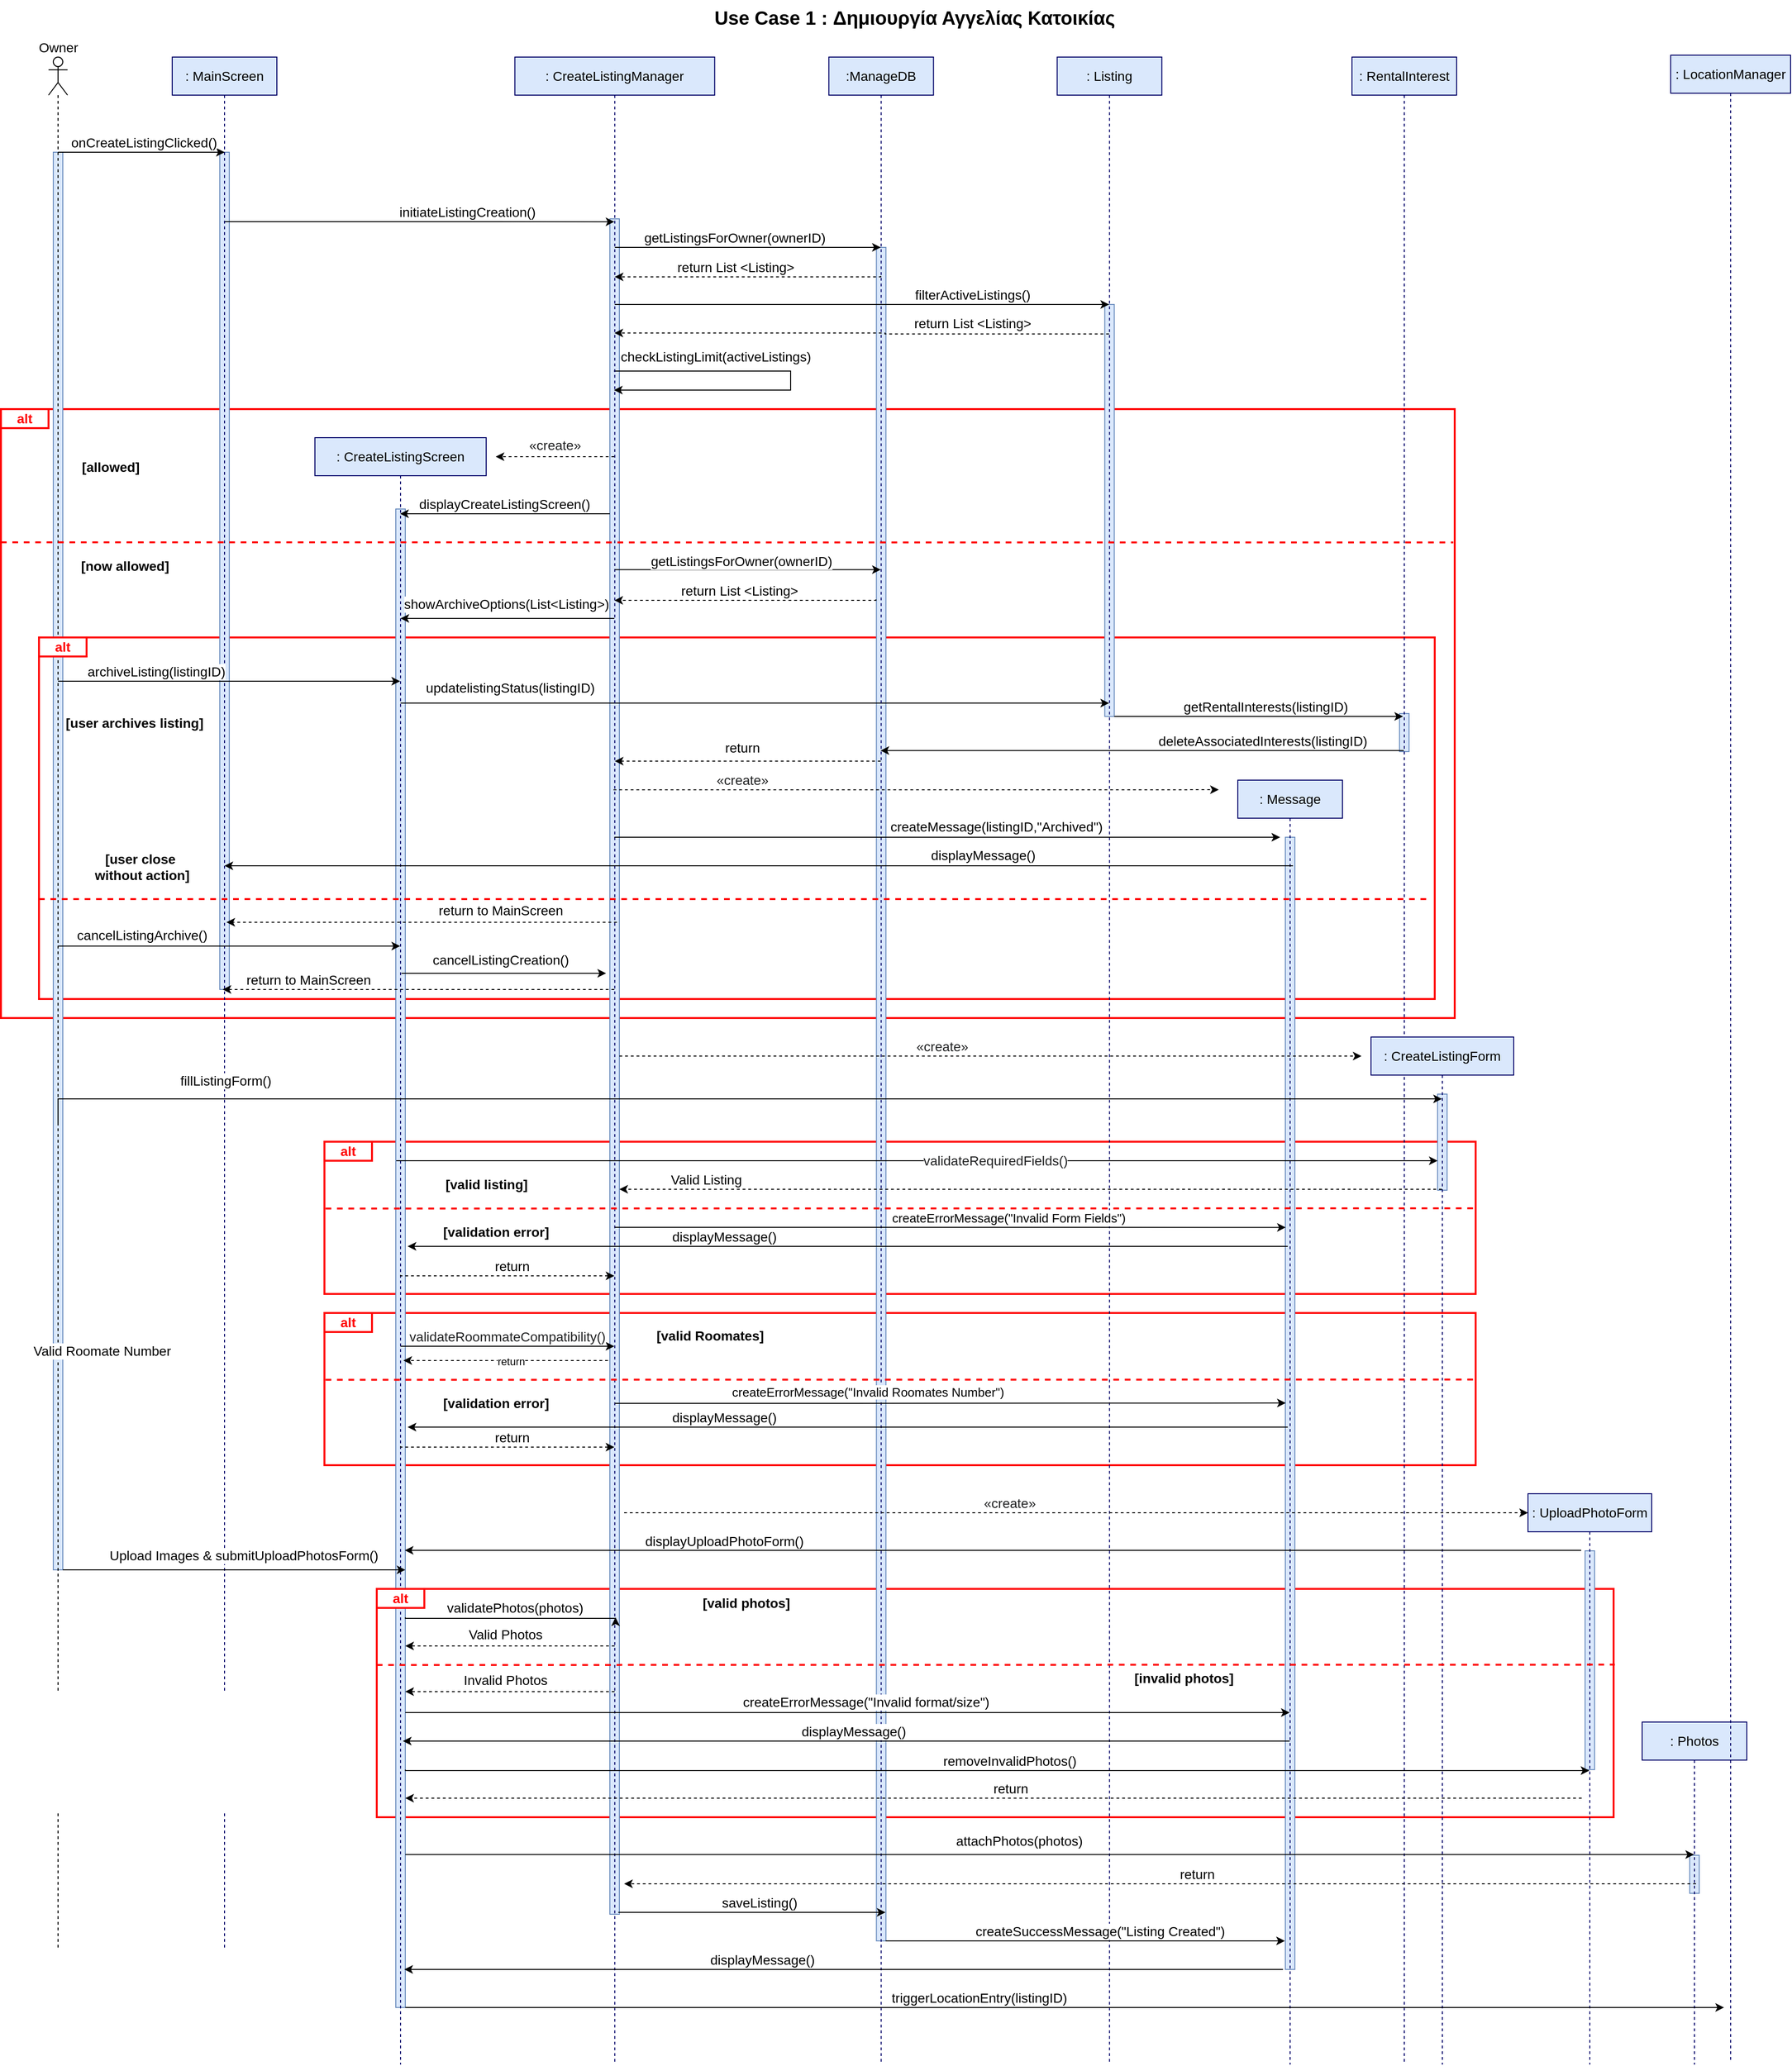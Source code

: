 <mxfile version="27.0.9" pages="15">
  <diagram name="use-case-1" id="pG6_ybRGlOk3oKgYVEJ9">
    <mxGraphModel dx="2760" dy="1246" grid="0" gridSize="10" guides="1" tooltips="1" connect="1" arrows="1" fold="1" page="0" pageScale="1" pageWidth="827" pageHeight="1169" math="0" shadow="0">
      <root>
        <mxCell id="0" />
        <mxCell id="1" parent="0" />
        <mxCell id="tWvxPobddHoEqQ1ig2QX-153" value="" style="rounded=0;whiteSpace=wrap;html=1;fillColor=none;strokeColor=#FF0000;strokeWidth=2;fontSize=14;" parent="1" vertex="1">
          <mxGeometry x="-25" y="1660" width="1300" height="240" as="geometry" />
        </mxCell>
        <mxCell id="tWvxPobddHoEqQ1ig2QX-171" value="" style="rounded=0;whiteSpace=wrap;html=1;fillColor=none;strokeColor=#FF0000;strokeWidth=2;fontSize=14;" parent="1" vertex="1">
          <mxGeometry x="-80" y="1370" width="1210" height="160" as="geometry" />
        </mxCell>
        <mxCell id="tWvxPobddHoEqQ1ig2QX-122" value="" style="rounded=0;whiteSpace=wrap;html=1;fillColor=none;strokeColor=#FF0000;strokeWidth=2;fontSize=14;" parent="1" vertex="1">
          <mxGeometry x="-80" y="1190" width="1210" height="160" as="geometry" />
        </mxCell>
        <mxCell id="tWvxPobddHoEqQ1ig2QX-93" value="" style="rounded=0;whiteSpace=wrap;html=1;fillColor=none;strokeColor=#FF0000;strokeWidth=2;fontSize=14;" parent="1" vertex="1">
          <mxGeometry x="-420" y="420" width="1528" height="640" as="geometry" />
        </mxCell>
        <mxCell id="tWvxPobddHoEqQ1ig2QX-89" value="" style="rounded=0;whiteSpace=wrap;html=1;fillColor=none;strokeColor=#FF0000;strokeWidth=2;fontSize=14;" parent="1" vertex="1">
          <mxGeometry x="-380" y="660" width="1467" height="380" as="geometry" />
        </mxCell>
        <mxCell id="tWvxPobddHoEqQ1ig2QX-198" value="" style="rounded=0;whiteSpace=wrap;html=1;fillColor=#dae8fc;strokeColor=#6c8ebf;" parent="1" vertex="1">
          <mxGeometry x="1090" y="1140" width="10" height="101" as="geometry" />
        </mxCell>
        <mxCell id="tWvxPobddHoEqQ1ig2QX-201" value="" style="rounded=0;whiteSpace=wrap;html=1;fillColor=#dae8fc;strokeColor=#6c8ebf;" parent="1" vertex="1">
          <mxGeometry x="1050" y="740" width="10" height="40" as="geometry" />
        </mxCell>
        <mxCell id="tWvxPobddHoEqQ1ig2QX-200" value="" style="rounded=0;whiteSpace=wrap;html=1;fillColor=#dae8fc;strokeColor=#6c8ebf;" parent="1" vertex="1">
          <mxGeometry x="1355" y="1940" width="10" height="40" as="geometry" />
        </mxCell>
        <mxCell id="tWvxPobddHoEqQ1ig2QX-199" value="" style="rounded=0;whiteSpace=wrap;html=1;fillColor=#dae8fc;strokeColor=#6c8ebf;" parent="1" vertex="1">
          <mxGeometry x="1245" y="1620" width="10" height="230" as="geometry" />
        </mxCell>
        <mxCell id="tWvxPobddHoEqQ1ig2QX-197" value="" style="rounded=0;whiteSpace=wrap;html=1;fillColor=#dae8fc;strokeColor=#6c8ebf;" parent="1" vertex="1">
          <mxGeometry x="930" y="870" width="10" height="1190" as="geometry" />
        </mxCell>
        <mxCell id="tWvxPobddHoEqQ1ig2QX-196" value="" style="rounded=0;whiteSpace=wrap;html=1;fillColor=#dae8fc;strokeColor=#6c8ebf;" parent="1" vertex="1">
          <mxGeometry x="740.17" y="310" width="10" height="433" as="geometry" />
        </mxCell>
        <mxCell id="tWvxPobddHoEqQ1ig2QX-195" value="" style="rounded=0;whiteSpace=wrap;html=1;fillColor=#dae8fc;strokeColor=#6c8ebf;" parent="1" vertex="1">
          <mxGeometry x="500.17" y="250" width="10" height="1780" as="geometry" />
        </mxCell>
        <mxCell id="tWvxPobddHoEqQ1ig2QX-193" value="" style="rounded=0;whiteSpace=wrap;html=1;fillColor=#dae8fc;strokeColor=#6c8ebf;" parent="1" vertex="1">
          <mxGeometry x="-5" y="525" width="10" height="1575" as="geometry" />
        </mxCell>
        <mxCell id="tWvxPobddHoEqQ1ig2QX-192" value="" style="rounded=0;whiteSpace=wrap;html=1;fillColor=#dae8fc;strokeColor=#6c8ebf;" parent="1" vertex="1">
          <mxGeometry x="220" y="220" width="10" height="1782" as="geometry" />
        </mxCell>
        <mxCell id="tWvxPobddHoEqQ1ig2QX-191" value="" style="rounded=0;whiteSpace=wrap;html=1;fillColor=#dae8fc;strokeColor=#6c8ebf;" parent="1" vertex="1">
          <mxGeometry x="-190" y="150" width="10" height="880" as="geometry" />
        </mxCell>
        <mxCell id="tWvxPobddHoEqQ1ig2QX-189" value="" style="rounded=0;whiteSpace=wrap;html=1;fillColor=#dae8fc;strokeColor=#6c8ebf;" parent="1" vertex="1">
          <mxGeometry x="-365" y="150" width="10" height="1490" as="geometry" />
        </mxCell>
        <mxCell id="tWvxPobddHoEqQ1ig2QX-72" style="edgeStyle=orthogonalEdgeStyle;rounded=0;orthogonalLoop=1;jettySize=auto;html=1;curved=0;fontSize=14;" parent="1" source="tWvxPobddHoEqQ1ig2QX-1" target="tWvxPobddHoEqQ1ig2QX-4" edge="1">
          <mxGeometry relative="1" as="geometry">
            <mxPoint x="-0.409" y="710.0" as="sourcePoint" />
            <mxPoint x="750" y="714" as="targetPoint" />
            <Array as="points">
              <mxPoint x="449" y="729" />
              <mxPoint x="449" y="729" />
            </Array>
          </mxGeometry>
        </mxCell>
        <mxCell id="tWvxPobddHoEqQ1ig2QX-74" value="updatelistingStatus(listingID)" style="edgeLabel;html=1;align=center;verticalAlign=middle;resizable=0;points=[];fontSize=14;" parent="tWvxPobddHoEqQ1ig2QX-72" vertex="1" connectable="0">
          <mxGeometry x="-0.297" y="2" relative="1" as="geometry">
            <mxPoint x="-147" y="-14" as="offset" />
          </mxGeometry>
        </mxCell>
        <mxCell id="tWvxPobddHoEqQ1ig2QX-1" value=": CreateListingScreen" style="shape=umlLifeline;perimeter=lifelinePerimeter;whiteSpace=wrap;html=1;container=1;dropTarget=0;collapsible=0;recursiveResize=0;outlineConnect=0;portConstraint=eastwest;newEdgeStyle={&quot;curved&quot;:0,&quot;rounded&quot;:0};fillColor=#dae8fc;strokeColor=#000066;fontSize=14;" parent="1" vertex="1">
          <mxGeometry x="-90" y="450" width="180" height="1710" as="geometry" />
        </mxCell>
        <mxCell id="tWvxPobddHoEqQ1ig2QX-10" style="edgeStyle=orthogonalEdgeStyle;rounded=0;orthogonalLoop=1;jettySize=auto;html=1;curved=0;fontSize=14;" parent="1" edge="1">
          <mxGeometry relative="1" as="geometry">
            <mxPoint x="-359.996" y="150" as="sourcePoint" />
            <mxPoint x="-184.82" y="150" as="targetPoint" />
          </mxGeometry>
        </mxCell>
        <mxCell id="tWvxPobddHoEqQ1ig2QX-11" value="onCreateListingClicked()" style="edgeLabel;html=1;align=center;verticalAlign=middle;resizable=0;points=[];fontSize=14;" parent="tWvxPobddHoEqQ1ig2QX-10" vertex="1" connectable="0">
          <mxGeometry x="0.105" y="2" relative="1" as="geometry">
            <mxPoint x="-7" y="-8" as="offset" />
          </mxGeometry>
        </mxCell>
        <mxCell id="tWvxPobddHoEqQ1ig2QX-2" value="" style="shape=umlLifeline;perimeter=lifelinePerimeter;whiteSpace=wrap;html=1;container=1;dropTarget=0;collapsible=0;recursiveResize=0;outlineConnect=0;portConstraint=eastwest;newEdgeStyle={&quot;curved&quot;:0,&quot;rounded&quot;:0};participant=umlActor;fontSize=15;" parent="1" vertex="1">
          <mxGeometry x="-370" y="50" width="20" height="1990" as="geometry" />
        </mxCell>
        <mxCell id="tWvxPobddHoEqQ1ig2QX-4" value=": Listing" style="shape=umlLifeline;perimeter=lifelinePerimeter;whiteSpace=wrap;html=1;container=1;dropTarget=0;collapsible=0;recursiveResize=0;outlineConnect=0;portConstraint=eastwest;newEdgeStyle={&quot;curved&quot;:0,&quot;rounded&quot;:0};fillColor=#dae8fc;strokeColor=#000066;fontSize=14;" parent="1" vertex="1">
          <mxGeometry x="690.17" y="50" width="110" height="2110" as="geometry" />
        </mxCell>
        <mxCell id="tWvxPobddHoEqQ1ig2QX-5" value=": Photos" style="shape=umlLifeline;perimeter=lifelinePerimeter;whiteSpace=wrap;html=1;container=1;dropTarget=0;collapsible=0;recursiveResize=0;outlineConnect=0;portConstraint=eastwest;newEdgeStyle={&quot;curved&quot;:0,&quot;rounded&quot;:0};fillColor=#dae8fc;strokeColor=#000066;fontSize=14;" parent="1" vertex="1">
          <mxGeometry x="1305" y="1800" width="110" height="360" as="geometry" />
        </mxCell>
        <mxCell id="tWvxPobddHoEqQ1ig2QX-18" style="edgeStyle=orthogonalEdgeStyle;rounded=0;orthogonalLoop=1;jettySize=auto;html=1;curved=0;dashed=1;fontSize=14;" parent="1" target="tWvxPobddHoEqQ1ig2QX-36" edge="1">
          <mxGeometry relative="1" as="geometry">
            <mxPoint x="504.67" y="280.0" as="sourcePoint" />
            <mxPoint x="224.42" y="280" as="targetPoint" />
            <Array as="points">
              <mxPoint x="505" y="281" />
            </Array>
          </mxGeometry>
        </mxCell>
        <mxCell id="tWvxPobddHoEqQ1ig2QX-19" value="return List &amp;lt;Listing&amp;gt;" style="edgeLabel;html=1;align=center;verticalAlign=middle;resizable=0;points=[];fontSize=14;" parent="tWvxPobddHoEqQ1ig2QX-18" vertex="1" connectable="0">
          <mxGeometry x="0.249" y="1" relative="1" as="geometry">
            <mxPoint x="21" y="-11" as="offset" />
          </mxGeometry>
        </mxCell>
        <mxCell id="tWvxPobddHoEqQ1ig2QX-6" value=":ManageDB" style="shape=umlLifeline;perimeter=lifelinePerimeter;whiteSpace=wrap;html=1;container=1;dropTarget=0;collapsible=0;recursiveResize=0;outlineConnect=0;portConstraint=eastwest;newEdgeStyle={&quot;curved&quot;:0,&quot;rounded&quot;:0};fillColor=#dae8fc;strokeColor=#000066;fontSize=14;" parent="1" vertex="1">
          <mxGeometry x="450.17" y="50" width="110" height="2110" as="geometry" />
        </mxCell>
        <mxCell id="tWvxPobddHoEqQ1ig2QX-7" value=": Message" style="shape=umlLifeline;perimeter=lifelinePerimeter;whiteSpace=wrap;html=1;container=1;dropTarget=0;collapsible=0;recursiveResize=0;outlineConnect=0;portConstraint=eastwest;newEdgeStyle={&quot;curved&quot;:0,&quot;rounded&quot;:0};fillColor=#dae8fc;strokeColor=#000066;fontSize=14;" parent="1" vertex="1">
          <mxGeometry x="880" y="810" width="110" height="1350" as="geometry" />
        </mxCell>
        <mxCell id="tWvxPobddHoEqQ1ig2QX-8" value=": LocationManager" style="shape=umlLifeline;perimeter=lifelinePerimeter;whiteSpace=wrap;html=1;container=1;dropTarget=0;collapsible=0;recursiveResize=0;outlineConnect=0;portConstraint=eastwest;newEdgeStyle={&quot;curved&quot;:0,&quot;rounded&quot;:0};fillColor=#dae8fc;strokeColor=#000066;fontSize=14;" parent="1" vertex="1">
          <mxGeometry x="1335" y="48" width="126" height="2110" as="geometry" />
        </mxCell>
        <mxCell id="tWvxPobddHoEqQ1ig2QX-14" style="edgeStyle=orthogonalEdgeStyle;rounded=0;orthogonalLoop=1;jettySize=auto;html=1;curved=0;fontSize=14;" parent="1" edge="1">
          <mxGeometry relative="1" as="geometry">
            <mxPoint x="-185.553" y="223.0" as="sourcePoint" />
            <mxPoint x="224.67" y="223.091" as="targetPoint" />
            <Array as="points">
              <mxPoint x="90" y="223" />
              <mxPoint x="90" y="223" />
            </Array>
          </mxGeometry>
        </mxCell>
        <mxCell id="tWvxPobddHoEqQ1ig2QX-15" value="initiateListingCreation()" style="edgeLabel;html=1;align=center;verticalAlign=middle;resizable=0;points=[];fontSize=14;" parent="tWvxPobddHoEqQ1ig2QX-14" vertex="1" connectable="0">
          <mxGeometry x="-0.165" relative="1" as="geometry">
            <mxPoint x="84" y="-10" as="offset" />
          </mxGeometry>
        </mxCell>
        <mxCell id="tWvxPobddHoEqQ1ig2QX-9" value=": MainScreen" style="shape=umlLifeline;perimeter=lifelinePerimeter;whiteSpace=wrap;html=1;container=1;dropTarget=0;collapsible=0;recursiveResize=0;outlineConnect=0;portConstraint=eastwest;newEdgeStyle={&quot;curved&quot;:0,&quot;rounded&quot;:0};fillColor=#dae8fc;strokeColor=#000066;fontSize=14;" parent="1" vertex="1">
          <mxGeometry x="-240" y="50" width="110" height="1990" as="geometry" />
        </mxCell>
        <mxCell id="tWvxPobddHoEqQ1ig2QX-20" style="edgeStyle=orthogonalEdgeStyle;rounded=0;orthogonalLoop=1;jettySize=auto;html=1;curved=0;fontSize=14;" parent="1" edge="1">
          <mxGeometry relative="1" as="geometry">
            <mxPoint x="225.114" y="310" as="sourcePoint" />
            <mxPoint x="744.67" y="310" as="targetPoint" />
            <Array as="points">
              <mxPoint x="370.17" y="310" />
              <mxPoint x="370.17" y="310" />
            </Array>
          </mxGeometry>
        </mxCell>
        <mxCell id="tWvxPobddHoEqQ1ig2QX-21" value="filterActiveListings()" style="edgeLabel;html=1;align=center;verticalAlign=middle;resizable=0;points=[];fontSize=14;" parent="tWvxPobddHoEqQ1ig2QX-20" vertex="1" connectable="0">
          <mxGeometry x="0.291" y="-1" relative="1" as="geometry">
            <mxPoint x="40" y="-11" as="offset" />
          </mxGeometry>
        </mxCell>
        <mxCell id="tWvxPobddHoEqQ1ig2QX-24" style="edgeStyle=orthogonalEdgeStyle;rounded=0;orthogonalLoop=1;jettySize=auto;html=1;curved=0;fontSize=14;" parent="1" edge="1">
          <mxGeometry relative="1" as="geometry">
            <mxPoint x="224.337" y="380" as="sourcePoint" />
            <mxPoint x="224.337" y="400" as="targetPoint" />
            <Array as="points">
              <mxPoint x="410" y="380" />
              <mxPoint x="410" y="400" />
            </Array>
          </mxGeometry>
        </mxCell>
        <mxCell id="tWvxPobddHoEqQ1ig2QX-25" value="checkListingLimit(activeListings)" style="edgeLabel;html=1;align=center;verticalAlign=middle;resizable=0;points=[];fontSize=14;" parent="tWvxPobddHoEqQ1ig2QX-24" vertex="1" connectable="0">
          <mxGeometry x="-0.556" y="2" relative="1" as="geometry">
            <mxPoint x="19" y="-13" as="offset" />
          </mxGeometry>
        </mxCell>
        <mxCell id="tWvxPobddHoEqQ1ig2QX-37" style="edgeStyle=orthogonalEdgeStyle;rounded=0;orthogonalLoop=1;jettySize=auto;html=1;curved=0;fontSize=14;" parent="1" edge="1">
          <mxGeometry relative="1" as="geometry">
            <mxPoint x="225.278" y="250.0" as="sourcePoint" />
            <mxPoint x="504.67" y="250.0" as="targetPoint" />
            <Array as="points">
              <mxPoint x="440.17" y="249.98" />
              <mxPoint x="440.17" y="249.98" />
            </Array>
          </mxGeometry>
        </mxCell>
        <mxCell id="tWvxPobddHoEqQ1ig2QX-38" value="getListingsForOwner(ownerID)" style="edgeLabel;html=1;align=center;verticalAlign=middle;resizable=0;points=[];fontSize=14;" parent="tWvxPobddHoEqQ1ig2QX-37" vertex="1" connectable="0">
          <mxGeometry x="-0.168" y="1" relative="1" as="geometry">
            <mxPoint x="9" y="-9" as="offset" />
          </mxGeometry>
        </mxCell>
        <mxCell id="tWvxPobddHoEqQ1ig2QX-66" style="edgeStyle=orthogonalEdgeStyle;rounded=0;orthogonalLoop=1;jettySize=auto;html=1;curved=0;fontSize=14;" parent="1" target="tWvxPobddHoEqQ1ig2QX-1" edge="1">
          <mxGeometry relative="1" as="geometry">
            <mxPoint x="224.67" y="640" as="sourcePoint" />
            <mxPoint x="-0.553" y="640" as="targetPoint" />
            <Array as="points">
              <mxPoint x="74" y="640" />
              <mxPoint x="74" y="640" />
            </Array>
          </mxGeometry>
        </mxCell>
        <mxCell id="tWvxPobddHoEqQ1ig2QX-67" value="showArchiveOptions(List&amp;lt;Listing&amp;gt;)" style="edgeLabel;html=1;align=center;verticalAlign=middle;resizable=0;points=[];fontSize=14;" parent="tWvxPobddHoEqQ1ig2QX-66" vertex="1" connectable="0">
          <mxGeometry x="0.364" relative="1" as="geometry">
            <mxPoint x="39" y="-15" as="offset" />
          </mxGeometry>
        </mxCell>
        <mxCell id="tWvxPobddHoEqQ1ig2QX-36" value=": CreateListingManager" style="shape=umlLifeline;perimeter=lifelinePerimeter;whiteSpace=wrap;html=1;container=1;dropTarget=0;collapsible=0;recursiveResize=0;outlineConnect=0;portConstraint=eastwest;newEdgeStyle={&quot;curved&quot;:0,&quot;rounded&quot;:0};fillColor=#dae8fc;strokeColor=#000066;fontSize=14;" parent="1" vertex="1">
          <mxGeometry x="120.17" y="50" width="210" height="2110" as="geometry" />
        </mxCell>
        <mxCell id="tWvxPobddHoEqQ1ig2QX-39" style="edgeStyle=orthogonalEdgeStyle;rounded=0;orthogonalLoop=1;jettySize=auto;html=1;curved=0;dashed=1;fontSize=14;" parent="1" edge="1">
          <mxGeometry relative="1" as="geometry">
            <mxPoint x="744.67" y="341" as="sourcePoint" />
            <mxPoint x="224.901" y="340.0" as="targetPoint" />
            <Array as="points">
              <mxPoint x="509.17" y="341" />
              <mxPoint x="509.17" y="340" />
            </Array>
          </mxGeometry>
        </mxCell>
        <mxCell id="tWvxPobddHoEqQ1ig2QX-40" value="return List &amp;lt;Listing&amp;gt;" style="edgeLabel;html=1;align=center;verticalAlign=middle;resizable=0;points=[];fontSize=14;" parent="tWvxPobddHoEqQ1ig2QX-39" vertex="1" connectable="0">
          <mxGeometry x="0.249" y="1" relative="1" as="geometry">
            <mxPoint x="180" y="-11" as="offset" />
          </mxGeometry>
        </mxCell>
        <mxCell id="tWvxPobddHoEqQ1ig2QX-42" value="" style="endArrow=classic;html=1;rounded=0;fontSize=14;" parent="1" edge="1">
          <mxGeometry width="50" height="50" relative="1" as="geometry">
            <mxPoint x="220" y="530" as="sourcePoint" />
            <mxPoint x="-0.409" y="530" as="targetPoint" />
          </mxGeometry>
        </mxCell>
        <mxCell id="tWvxPobddHoEqQ1ig2QX-43" value="displayCreateListingScreen()" style="edgeLabel;html=1;align=center;verticalAlign=middle;resizable=0;points=[];fontSize=14;" parent="tWvxPobddHoEqQ1ig2QX-42" vertex="1" connectable="0">
          <mxGeometry x="-0.256" y="-1" relative="1" as="geometry">
            <mxPoint x="-29" y="-9" as="offset" />
          </mxGeometry>
        </mxCell>
        <mxCell id="tWvxPobddHoEqQ1ig2QX-44" value="" style="endArrow=classic;html=1;rounded=0;dashed=1;fontSize=14;" parent="1" edge="1">
          <mxGeometry width="50" height="50" relative="1" as="geometry">
            <mxPoint x="224.67" y="470" as="sourcePoint" />
            <mxPoint x="100" y="470" as="targetPoint" />
          </mxGeometry>
        </mxCell>
        <mxCell id="tWvxPobddHoEqQ1ig2QX-46" value="Owner" style="edgeLabel;html=1;align=center;verticalAlign=middle;resizable=0;points=[];fontSize=14;" parent="1" vertex="1" connectable="0">
          <mxGeometry x="-359.996" y="40" as="geometry">
            <mxPoint as="offset" />
          </mxGeometry>
        </mxCell>
        <mxCell id="tWvxPobddHoEqQ1ig2QX-47" style="edgeStyle=orthogonalEdgeStyle;rounded=0;orthogonalLoop=1;jettySize=auto;html=1;curved=0;fontSize=14;dashed=1;" parent="1" edge="1">
          <mxGeometry relative="1" as="geometry">
            <mxPoint x="223.852" y="820.091" as="sourcePoint" />
            <mxPoint x="860" y="820" as="targetPoint" />
            <Array as="points">
              <mxPoint x="810" y="820" />
              <mxPoint x="810" y="820" />
            </Array>
          </mxGeometry>
        </mxCell>
        <mxCell id="tWvxPobddHoEqQ1ig2QX-48" value="&lt;font&gt;&lt;span style=&quot;color: rgb(32, 33, 34); font-family: sans-serif; text-align: left; text-wrap-mode: wrap;&quot;&gt;«create&lt;/span&gt;&lt;span style=&quot;color: rgb(32, 33, 34); font-family: sans-serif; text-align: left; text-wrap-mode: wrap;&quot;&gt;»&lt;/span&gt;&lt;/font&gt;" style="edgeLabel;html=1;align=center;verticalAlign=middle;resizable=0;points=[];fontSize=14;" parent="tWvxPobddHoEqQ1ig2QX-47" vertex="1" connectable="0">
          <mxGeometry x="0.291" y="-1" relative="1" as="geometry">
            <mxPoint x="-276" y="-11" as="offset" />
          </mxGeometry>
        </mxCell>
        <mxCell id="tWvxPobddHoEqQ1ig2QX-49" value="&lt;font&gt;&lt;span style=&quot;color: rgb(32, 33, 34); font-family: sans-serif; text-align: left; text-wrap-mode: wrap;&quot;&gt;«create&lt;/span&gt;&lt;span style=&quot;color: rgb(32, 33, 34); font-family: sans-serif; text-align: left; text-wrap-mode: wrap;&quot;&gt;»&lt;/span&gt;&lt;/font&gt;" style="edgeLabel;html=1;align=center;verticalAlign=middle;resizable=0;points=[];fontSize=14;" parent="1" vertex="1" connectable="0">
          <mxGeometry x="460.004" y="590" as="geometry">
            <mxPoint x="-298" y="-132" as="offset" />
          </mxGeometry>
        </mxCell>
        <mxCell id="tWvxPobddHoEqQ1ig2QX-50" style="edgeStyle=orthogonalEdgeStyle;rounded=0;orthogonalLoop=1;jettySize=auto;html=1;curved=0;fontSize=14;" parent="1" edge="1">
          <mxGeometry relative="1" as="geometry">
            <mxPoint x="224.761" y="870.0" as="sourcePoint" />
            <mxPoint x="924.5" y="870.0" as="targetPoint" />
            <Array as="points">
              <mxPoint x="760" y="870" />
              <mxPoint x="760" y="870" />
            </Array>
          </mxGeometry>
        </mxCell>
        <mxCell id="tWvxPobddHoEqQ1ig2QX-51" value="createMessage(listingID,&quot;Archived&quot;)" style="edgeLabel;html=1;align=center;verticalAlign=middle;resizable=0;points=[];fontSize=14;" parent="tWvxPobddHoEqQ1ig2QX-50" vertex="1" connectable="0">
          <mxGeometry x="0.291" y="-1" relative="1" as="geometry">
            <mxPoint x="-51" y="-12" as="offset" />
          </mxGeometry>
        </mxCell>
        <mxCell id="tWvxPobddHoEqQ1ig2QX-52" value="" style="endArrow=classic;html=1;rounded=0;fontSize=14;" parent="1" target="tWvxPobddHoEqQ1ig2QX-9" edge="1">
          <mxGeometry width="50" height="50" relative="1" as="geometry">
            <mxPoint x="938" y="900" as="sourcePoint" />
            <mxPoint x="-0.54" y="900" as="targetPoint" />
          </mxGeometry>
        </mxCell>
        <mxCell id="tWvxPobddHoEqQ1ig2QX-53" value="displayMessage()" style="edgeLabel;html=1;align=center;verticalAlign=middle;resizable=0;points=[];fontSize=14;" parent="tWvxPobddHoEqQ1ig2QX-52" vertex="1" connectable="0">
          <mxGeometry x="-0.256" y="-1" relative="1" as="geometry">
            <mxPoint x="92" y="-10" as="offset" />
          </mxGeometry>
        </mxCell>
        <mxCell id="tWvxPobddHoEqQ1ig2QX-54" style="edgeStyle=orthogonalEdgeStyle;rounded=0;orthogonalLoop=1;jettySize=auto;html=1;curved=0;fontSize=14;dashed=1;" parent="1" edge="1">
          <mxGeometry relative="1" as="geometry">
            <mxPoint x="230" y="1100" as="sourcePoint" />
            <mxPoint x="1010" y="1100" as="targetPoint" />
            <Array as="points">
              <mxPoint x="815" y="1100" />
              <mxPoint x="815" y="1100" />
            </Array>
          </mxGeometry>
        </mxCell>
        <mxCell id="tWvxPobddHoEqQ1ig2QX-55" value="&lt;font&gt;&lt;span style=&quot;color: rgb(32, 33, 34); font-family: sans-serif; text-align: left; text-wrap-mode: wrap;&quot;&gt;«create&lt;/span&gt;&lt;span style=&quot;color: rgb(32, 33, 34); font-family: sans-serif; text-align: left; text-wrap-mode: wrap;&quot;&gt;»&lt;/span&gt;&lt;/font&gt;" style="edgeLabel;html=1;align=center;verticalAlign=middle;resizable=0;points=[];fontSize=14;" parent="tWvxPobddHoEqQ1ig2QX-54" vertex="1" connectable="0">
          <mxGeometry x="0.291" y="-1" relative="1" as="geometry">
            <mxPoint x="-165" y="-11" as="offset" />
          </mxGeometry>
        </mxCell>
        <mxCell id="tWvxPobddHoEqQ1ig2QX-62" style="edgeStyle=orthogonalEdgeStyle;rounded=0;orthogonalLoop=1;jettySize=auto;html=1;curved=0;fontSize=14;" parent="1" edge="1">
          <mxGeometry relative="1" as="geometry">
            <mxPoint x="225.347" y="588.75" as="sourcePoint" />
            <mxPoint x="504.67" y="588.75" as="targetPoint" />
            <Array as="points">
              <mxPoint x="350" y="588.75" />
              <mxPoint x="350" y="588.75" />
            </Array>
          </mxGeometry>
        </mxCell>
        <mxCell id="tWvxPobddHoEqQ1ig2QX-63" value="getListingsForOwner(ownerID)" style="edgeLabel;html=1;align=center;verticalAlign=middle;resizable=0;points=[];fontSize=14;" parent="tWvxPobddHoEqQ1ig2QX-62" vertex="1" connectable="0">
          <mxGeometry x="-0.168" y="1" relative="1" as="geometry">
            <mxPoint x="16" y="-8" as="offset" />
          </mxGeometry>
        </mxCell>
        <mxCell id="tWvxPobddHoEqQ1ig2QX-64" style="edgeStyle=orthogonalEdgeStyle;rounded=0;orthogonalLoop=1;jettySize=auto;html=1;curved=0;dashed=1;fontSize=14;" parent="1" edge="1">
          <mxGeometry relative="1" as="geometry">
            <mxPoint x="499.67" y="620.0" as="sourcePoint" />
            <mxPoint x="224.8" y="621.043" as="targetPoint" />
            <Array as="points">
              <mxPoint x="500" y="621" />
            </Array>
          </mxGeometry>
        </mxCell>
        <mxCell id="tWvxPobddHoEqQ1ig2QX-65" value="return List &amp;lt;Listing&amp;gt;" style="edgeLabel;html=1;align=center;verticalAlign=middle;resizable=0;points=[];fontSize=14;" parent="tWvxPobddHoEqQ1ig2QX-64" vertex="1" connectable="0">
          <mxGeometry x="0.249" y="1" relative="1" as="geometry">
            <mxPoint x="28" y="-11" as="offset" />
          </mxGeometry>
        </mxCell>
        <mxCell id="tWvxPobddHoEqQ1ig2QX-70" style="edgeStyle=orthogonalEdgeStyle;rounded=0;orthogonalLoop=1;jettySize=auto;html=1;curved=0;fontSize=14;" parent="1" target="tWvxPobddHoEqQ1ig2QX-1" edge="1">
          <mxGeometry relative="1" as="geometry">
            <mxPoint x="-360" y="706" as="sourcePoint" />
            <mxPoint x="-184.82" y="750" as="targetPoint" />
            <Array as="points">
              <mxPoint x="-360" y="706" />
            </Array>
          </mxGeometry>
        </mxCell>
        <mxCell id="tWvxPobddHoEqQ1ig2QX-71" value="archiveListing(listingID)" style="edgeLabel;html=1;align=center;verticalAlign=middle;resizable=0;points=[];fontSize=14;" parent="tWvxPobddHoEqQ1ig2QX-70" vertex="1" connectable="0">
          <mxGeometry x="0.105" y="2" relative="1" as="geometry">
            <mxPoint x="-96" y="-8" as="offset" />
          </mxGeometry>
        </mxCell>
        <mxCell id="tWvxPobddHoEqQ1ig2QX-75" style="edgeStyle=orthogonalEdgeStyle;rounded=0;orthogonalLoop=1;jettySize=auto;html=1;curved=0;fontSize=14;" parent="1" edge="1">
          <mxGeometry relative="1" as="geometry">
            <mxPoint x="1054.5" y="778.889" as="sourcePoint" />
            <mxPoint x="504.494" y="778.889" as="targetPoint" />
            <Array as="points">
              <mxPoint x="900" y="778.83" />
              <mxPoint x="900" y="778.83" />
            </Array>
          </mxGeometry>
        </mxCell>
        <mxCell id="tWvxPobddHoEqQ1ig2QX-76" value="deleteAssociatedInterests(listingID)" style="edgeLabel;html=1;align=center;verticalAlign=middle;resizable=0;points=[];fontSize=14;" parent="tWvxPobddHoEqQ1ig2QX-75" vertex="1" connectable="0">
          <mxGeometry x="0.364" relative="1" as="geometry">
            <mxPoint x="226" y="-10" as="offset" />
          </mxGeometry>
        </mxCell>
        <mxCell id="tWvxPobddHoEqQ1ig2QX-77" value=": RentalInterest" style="shape=umlLifeline;perimeter=lifelinePerimeter;whiteSpace=wrap;html=1;container=1;dropTarget=0;collapsible=0;recursiveResize=0;outlineConnect=0;portConstraint=eastwest;newEdgeStyle={&quot;curved&quot;:0,&quot;rounded&quot;:0};fillColor=#dae8fc;strokeColor=#000066;fontSize=14;" parent="1" vertex="1">
          <mxGeometry x="1000" y="50" width="110" height="2110" as="geometry" />
        </mxCell>
        <mxCell id="tWvxPobddHoEqQ1ig2QX-78" style="edgeStyle=orthogonalEdgeStyle;rounded=0;orthogonalLoop=1;jettySize=auto;html=1;curved=0;fontSize=14;" parent="1" edge="1">
          <mxGeometry relative="1" as="geometry">
            <mxPoint x="750.17" y="743" as="sourcePoint" />
            <mxPoint x="1053.67" y="743" as="targetPoint" />
            <Array as="points">
              <mxPoint x="869.17" y="743" />
              <mxPoint x="869.17" y="743" />
            </Array>
          </mxGeometry>
        </mxCell>
        <mxCell id="tWvxPobddHoEqQ1ig2QX-79" value="getRentalInterests(listingID)" style="edgeLabel;html=1;align=center;verticalAlign=middle;resizable=0;points=[];fontSize=14;" parent="tWvxPobddHoEqQ1ig2QX-78" vertex="1" connectable="0">
          <mxGeometry x="-0.297" y="2" relative="1" as="geometry">
            <mxPoint x="52" y="-8" as="offset" />
          </mxGeometry>
        </mxCell>
        <mxCell id="tWvxPobddHoEqQ1ig2QX-80" style="edgeStyle=orthogonalEdgeStyle;rounded=0;orthogonalLoop=1;jettySize=auto;html=1;curved=0;dashed=1;fontSize=14;" parent="1" edge="1">
          <mxGeometry relative="1" as="geometry">
            <mxPoint x="504.67" y="790.0" as="sourcePoint" />
            <mxPoint x="225.235" y="790.0" as="targetPoint" />
            <Array as="points">
              <mxPoint x="450" y="790" />
              <mxPoint x="450" y="790" />
            </Array>
          </mxGeometry>
        </mxCell>
        <mxCell id="tWvxPobddHoEqQ1ig2QX-81" value="return" style="edgeLabel;html=1;align=center;verticalAlign=middle;resizable=0;points=[];fontSize=14;" parent="tWvxPobddHoEqQ1ig2QX-80" vertex="1" connectable="0">
          <mxGeometry x="0.364" relative="1" as="geometry">
            <mxPoint x="45" y="-14" as="offset" />
          </mxGeometry>
        </mxCell>
        <mxCell id="tWvxPobddHoEqQ1ig2QX-3" value=": CreateListingForm" style="shape=umlLifeline;perimeter=lifelinePerimeter;whiteSpace=wrap;html=1;container=1;dropTarget=0;collapsible=0;recursiveResize=0;outlineConnect=0;portConstraint=eastwest;newEdgeStyle={&quot;curved&quot;:0,&quot;rounded&quot;:0};fillColor=#dae8fc;strokeColor=#000066;fontSize=14;" parent="1" vertex="1">
          <mxGeometry x="1020" y="1080" width="150" height="1080" as="geometry" />
        </mxCell>
        <mxCell id="tWvxPobddHoEqQ1ig2QX-82" style="edgeStyle=orthogonalEdgeStyle;rounded=0;orthogonalLoop=1;jettySize=auto;html=1;curved=0;fontSize=14;" parent="1" target="tWvxPobddHoEqQ1ig2QX-1" edge="1">
          <mxGeometry relative="1" as="geometry">
            <mxPoint x="-359.996" y="984.38" as="sourcePoint" />
            <mxPoint y="984.38" as="targetPoint" />
            <Array as="points">
              <mxPoint x="-138" y="985" />
              <mxPoint x="-138" y="985" />
            </Array>
          </mxGeometry>
        </mxCell>
        <mxCell id="tWvxPobddHoEqQ1ig2QX-83" value="cancelListingArchive()" style="edgeLabel;html=1;align=center;verticalAlign=middle;resizable=0;points=[];fontSize=14;" parent="tWvxPobddHoEqQ1ig2QX-82" vertex="1" connectable="0">
          <mxGeometry x="0.105" y="2" relative="1" as="geometry">
            <mxPoint x="-111" y="-10" as="offset" />
          </mxGeometry>
        </mxCell>
        <mxCell id="tWvxPobddHoEqQ1ig2QX-84" style="edgeStyle=orthogonalEdgeStyle;rounded=0;orthogonalLoop=1;jettySize=auto;html=1;curved=0;fontSize=14;" parent="1" edge="1">
          <mxGeometry relative="1" as="geometry">
            <mxPoint x="0.999" y="1013.0" as="sourcePoint" />
            <mxPoint x="216" y="1013" as="targetPoint" />
            <Array as="points">
              <mxPoint x="68" y="1013" />
              <mxPoint x="68" y="1013" />
            </Array>
          </mxGeometry>
        </mxCell>
        <mxCell id="tWvxPobddHoEqQ1ig2QX-85" value="cancelListingCreation()" style="edgeLabel;html=1;align=center;verticalAlign=middle;resizable=0;points=[];fontSize=14;" parent="tWvxPobddHoEqQ1ig2QX-84" vertex="1" connectable="0">
          <mxGeometry x="0.105" y="2" relative="1" as="geometry">
            <mxPoint x="-15" y="-12" as="offset" />
          </mxGeometry>
        </mxCell>
        <mxCell id="tWvxPobddHoEqQ1ig2QX-86" value="" style="endArrow=classic;html=1;rounded=0;dashed=1;fontSize=14;" parent="1" edge="1">
          <mxGeometry width="50" height="50" relative="1" as="geometry">
            <mxPoint x="224.67" y="1030" as="sourcePoint" />
            <mxPoint x="-186.998" y="1030" as="targetPoint" />
          </mxGeometry>
        </mxCell>
        <mxCell id="tWvxPobddHoEqQ1ig2QX-88" value="return to MainScreen" style="edgeLabel;html=1;align=center;verticalAlign=middle;resizable=0;points=[];fontSize=14;" parent="tWvxPobddHoEqQ1ig2QX-86" vertex="1" connectable="0">
          <mxGeometry x="-0.198" y="-2" relative="1" as="geometry">
            <mxPoint x="-157" y="-8" as="offset" />
          </mxGeometry>
        </mxCell>
        <mxCell id="tWvxPobddHoEqQ1ig2QX-90" value="alt" style="rounded=0;whiteSpace=wrap;html=1;strokeColor=#FF0000;strokeWidth=2;fontColor=#FF0000;fontStyle=1;fontSize=14;" parent="1" vertex="1">
          <mxGeometry x="-380" y="660" width="50" height="20" as="geometry" />
        </mxCell>
        <mxCell id="tWvxPobddHoEqQ1ig2QX-92" value="" style="endArrow=none;dashed=1;html=1;strokeWidth=2;rounded=0;fillColor=#f8cecc;strokeColor=#FF0000;fontSize=14;" parent="1" edge="1">
          <mxGeometry width="50" height="50" relative="1" as="geometry">
            <mxPoint x="-380" y="935" as="sourcePoint" />
            <mxPoint x="1084" y="935" as="targetPoint" />
          </mxGeometry>
        </mxCell>
        <mxCell id="tWvxPobddHoEqQ1ig2QX-95" value="alt" style="rounded=0;whiteSpace=wrap;html=1;strokeColor=#FF0000;strokeWidth=2;fontColor=#FF0000;fontStyle=1;fontSize=14;" parent="1" vertex="1">
          <mxGeometry x="-420" y="420" width="50" height="20" as="geometry" />
        </mxCell>
        <mxCell id="tWvxPobddHoEqQ1ig2QX-97" value="[allowed]" style="text;html=1;align=center;verticalAlign=middle;resizable=0;points=[];autosize=1;strokeColor=none;fillColor=none;fontStyle=1;fontSize=14;" parent="1" vertex="1">
          <mxGeometry x="-345" y="466" width="80" height="30" as="geometry" />
        </mxCell>
        <mxCell id="tWvxPobddHoEqQ1ig2QX-98" value="[now allowed]" style="text;html=1;align=center;verticalAlign=middle;resizable=0;points=[];autosize=1;strokeColor=none;fillColor=none;fontStyle=1;fontSize=14;" parent="1" vertex="1">
          <mxGeometry x="-345" y="570" width="110" height="30" as="geometry" />
        </mxCell>
        <mxCell id="tWvxPobddHoEqQ1ig2QX-99" value="[user archives listing]" style="text;html=1;align=center;verticalAlign=middle;resizable=0;points=[];autosize=1;strokeColor=none;fillColor=none;fontStyle=1;fontSize=14;" parent="1" vertex="1">
          <mxGeometry x="-355" y="735" width="150" height="30" as="geometry" />
        </mxCell>
        <mxCell id="tWvxPobddHoEqQ1ig2QX-100" value="[user close&amp;nbsp;&lt;div&gt;without action]&lt;/div&gt;" style="text;html=1;align=center;verticalAlign=middle;resizable=0;points=[];autosize=1;strokeColor=none;fillColor=none;fontStyle=1;fontSize=14;" parent="1" vertex="1">
          <mxGeometry x="-326" y="878" width="108" height="46" as="geometry" />
        </mxCell>
        <mxCell id="tWvxPobddHoEqQ1ig2QX-101" style="edgeStyle=orthogonalEdgeStyle;rounded=0;orthogonalLoop=1;jettySize=auto;html=1;curved=0;fontSize=14;" parent="1" edge="1" target="tWvxPobddHoEqQ1ig2QX-3">
          <mxGeometry relative="1" as="geometry">
            <mxPoint x="-359.996" y="1170" as="sourcePoint" />
            <mxPoint y="1170" as="targetPoint" />
            <Array as="points">
              <mxPoint x="-360" y="1145" />
            </Array>
          </mxGeometry>
        </mxCell>
        <mxCell id="tWvxPobddHoEqQ1ig2QX-102" value="fillListingForm()" style="edgeLabel;html=1;align=center;verticalAlign=middle;resizable=0;points=[];fontSize=14;" parent="tWvxPobddHoEqQ1ig2QX-101" vertex="1" connectable="0">
          <mxGeometry x="0.105" y="2" relative="1" as="geometry">
            <mxPoint x="-617" y="-17" as="offset" />
          </mxGeometry>
        </mxCell>
        <mxCell id="tWvxPobddHoEqQ1ig2QX-103" style="edgeStyle=orthogonalEdgeStyle;rounded=0;orthogonalLoop=1;jettySize=auto;html=1;curved=0;fontSize=14;" parent="1" edge="1">
          <mxGeometry relative="1" as="geometry">
            <mxPoint x="-4.5" y="1210" as="sourcePoint" />
            <mxPoint x="1090.0" y="1210" as="targetPoint" />
            <Array as="points">
              <mxPoint x="765.5" y="1210" />
              <mxPoint x="765.5" y="1210" />
            </Array>
          </mxGeometry>
        </mxCell>
        <mxCell id="tWvxPobddHoEqQ1ig2QX-104" value="&lt;div style=&quot;text-align: left;&quot;&gt;&lt;span style=&quot;background-color: light-dark(#ffffff, var(--ge-dark-color, #121212)); text-wrap-mode: wrap;&quot;&gt;&lt;font face=&quot;sans-serif&quot; color=&quot;#202122&quot;&gt;validateRequiredFields()&lt;/font&gt;&lt;/span&gt;&lt;/div&gt;" style="edgeLabel;html=1;align=center;verticalAlign=middle;resizable=0;points=[];fontSize=14;" parent="tWvxPobddHoEqQ1ig2QX-103" vertex="1" connectable="0">
          <mxGeometry x="0.291" y="-1" relative="1" as="geometry">
            <mxPoint x="-77" y="-1" as="offset" />
          </mxGeometry>
        </mxCell>
        <mxCell id="tWvxPobddHoEqQ1ig2QX-108" style="edgeStyle=orthogonalEdgeStyle;rounded=0;orthogonalLoop=1;jettySize=auto;html=1;curved=0;fontSize=14;" parent="1" target="tWvxPobddHoEqQ1ig2QX-36" edge="1">
          <mxGeometry relative="1" as="geometry">
            <mxPoint y="1405" as="sourcePoint" />
            <mxPoint x="1095" y="1390" as="targetPoint" />
            <Array as="points">
              <mxPoint y="1405" />
            </Array>
          </mxGeometry>
        </mxCell>
        <mxCell id="tWvxPobddHoEqQ1ig2QX-109" value="&lt;div style=&quot;text-align: left;&quot;&gt;&lt;span style=&quot;background-color: light-dark(#ffffff, var(--ge-dark-color, #121212)); text-wrap-mode: wrap;&quot;&gt;&lt;font face=&quot;sans-serif&quot; color=&quot;#202122&quot;&gt;validateRoommateCompatibility()&lt;/font&gt;&lt;/span&gt;&lt;/div&gt;" style="edgeLabel;html=1;align=center;verticalAlign=middle;resizable=0;points=[];fontSize=14;" parent="tWvxPobddHoEqQ1ig2QX-108" vertex="1" connectable="0">
          <mxGeometry x="0.291" y="-1" relative="1" as="geometry">
            <mxPoint x="-33" y="-11" as="offset" />
          </mxGeometry>
        </mxCell>
        <mxCell id="tWvxPobddHoEqQ1ig2QX-114" value="" style="endArrow=classic;html=1;rounded=0;dashed=1;fontSize=14;" parent="1" edge="1">
          <mxGeometry width="50" height="50" relative="1" as="geometry">
            <mxPoint x="1094.5" y="1240" as="sourcePoint" />
            <mxPoint x="230" y="1240" as="targetPoint" />
          </mxGeometry>
        </mxCell>
        <mxCell id="tWvxPobddHoEqQ1ig2QX-115" value="Valid Listing" style="edgeLabel;html=1;align=center;verticalAlign=middle;resizable=0;points=[];fontSize=14;" parent="tWvxPobddHoEqQ1ig2QX-114" vertex="1" connectable="0">
          <mxGeometry x="-0.256" y="-1" relative="1" as="geometry">
            <mxPoint x="-452" y="-9" as="offset" />
          </mxGeometry>
        </mxCell>
        <mxCell id="tWvxPobddHoEqQ1ig2QX-117" value="" style="endArrow=none;dashed=1;html=1;strokeWidth=2;rounded=0;fillColor=#f8cecc;strokeColor=#FF0000;entryX=0.999;entryY=0.219;entryDx=0;entryDy=0;entryPerimeter=0;fontSize=14;" parent="1" target="tWvxPobddHoEqQ1ig2QX-93" edge="1">
          <mxGeometry width="50" height="50" relative="1" as="geometry">
            <mxPoint x="-420" y="560" as="sourcePoint" />
            <mxPoint x="1050" y="560" as="targetPoint" />
          </mxGeometry>
        </mxCell>
        <mxCell id="tWvxPobddHoEqQ1ig2QX-118" style="edgeStyle=orthogonalEdgeStyle;rounded=0;orthogonalLoop=1;jettySize=auto;html=1;curved=0;fontSize=14;" parent="1" edge="1" source="tWvxPobddHoEqQ1ig2QX-36">
          <mxGeometry relative="1" as="geometry">
            <mxPoint x="510.002" y="1280.077" as="sourcePoint" />
            <mxPoint x="930.37" y="1280.077" as="targetPoint" />
            <Array as="points">
              <mxPoint x="432" y="1280" />
              <mxPoint x="432" y="1280" />
            </Array>
          </mxGeometry>
        </mxCell>
        <mxCell id="tWvxPobddHoEqQ1ig2QX-119" value="&lt;font style=&quot;font-size: 13px;&quot;&gt;createErrorMessage(&quot;Invalid Form Fields&quot;)&lt;/font&gt;" style="edgeLabel;html=1;align=center;verticalAlign=middle;resizable=0;points=[];fontSize=14;" parent="tWvxPobddHoEqQ1ig2QX-118" vertex="1" connectable="0">
          <mxGeometry x="0.291" y="-1" relative="1" as="geometry">
            <mxPoint x="-41" y="-11" as="offset" />
          </mxGeometry>
        </mxCell>
        <mxCell id="tWvxPobddHoEqQ1ig2QX-120" value="" style="endArrow=classic;html=1;rounded=0;fontSize=14;" parent="1" edge="1">
          <mxGeometry width="50" height="50" relative="1" as="geometry">
            <mxPoint x="932.53" y="1300" as="sourcePoint" />
            <mxPoint x="7.477" y="1300" as="targetPoint" />
          </mxGeometry>
        </mxCell>
        <mxCell id="tWvxPobddHoEqQ1ig2QX-121" value="displayMessage()" style="edgeLabel;html=1;align=center;verticalAlign=middle;resizable=0;points=[];fontSize=14;" parent="tWvxPobddHoEqQ1ig2QX-120" vertex="1" connectable="0">
          <mxGeometry x="-0.256" y="-1" relative="1" as="geometry">
            <mxPoint x="-249" y="-9" as="offset" />
          </mxGeometry>
        </mxCell>
        <mxCell id="tWvxPobddHoEqQ1ig2QX-123" value="" style="endArrow=none;dashed=1;html=1;strokeWidth=2;rounded=0;fillColor=#f8cecc;strokeColor=#FF0000;fontSize=14;exitX=0.001;exitY=0.439;exitDx=0;exitDy=0;exitPerimeter=0;" parent="1" source="tWvxPobddHoEqQ1ig2QX-122" edge="1">
          <mxGeometry width="50" height="50" relative="1" as="geometry">
            <mxPoint x="-30" y="1260" as="sourcePoint" />
            <mxPoint x="1130" y="1260" as="targetPoint" />
          </mxGeometry>
        </mxCell>
        <mxCell id="tWvxPobddHoEqQ1ig2QX-124" value="[valid listing]" style="text;html=1;align=center;verticalAlign=middle;resizable=0;points=[];autosize=1;strokeColor=none;fillColor=none;fontStyle=1;fontSize=14;" parent="1" vertex="1">
          <mxGeometry x="40" y="1220" width="100" height="30" as="geometry" />
        </mxCell>
        <mxCell id="tWvxPobddHoEqQ1ig2QX-125" value="[validation error]" style="text;html=1;align=center;verticalAlign=middle;resizable=0;points=[];autosize=1;strokeColor=none;fillColor=none;fontStyle=1;fontSize=14;" parent="1" vertex="1">
          <mxGeometry x="40" y="1270" width="120" height="30" as="geometry" />
        </mxCell>
        <mxCell id="tWvxPobddHoEqQ1ig2QX-126" value="alt" style="rounded=0;whiteSpace=wrap;html=1;strokeColor=#FF0000;strokeWidth=2;fontColor=#FF0000;fontStyle=1;fontSize=14;" parent="1" vertex="1">
          <mxGeometry x="-80" y="1190" width="50" height="20" as="geometry" />
        </mxCell>
        <mxCell id="tWvxPobddHoEqQ1ig2QX-127" style="edgeStyle=orthogonalEdgeStyle;rounded=0;orthogonalLoop=1;jettySize=auto;html=1;curved=0;dashed=1;fontSize=14;" parent="1" edge="1">
          <mxGeometry relative="1" as="geometry">
            <mxPoint x="0.044" y="1330" as="sourcePoint" />
            <mxPoint x="224.71" y="1331.037" as="targetPoint" />
            <Array as="points">
              <mxPoint x="0.04" y="1331" />
            </Array>
          </mxGeometry>
        </mxCell>
        <mxCell id="tWvxPobddHoEqQ1ig2QX-128" value="return" style="edgeLabel;html=1;align=center;verticalAlign=middle;resizable=0;points=[];fontSize=14;" parent="tWvxPobddHoEqQ1ig2QX-127" vertex="1" connectable="0">
          <mxGeometry x="0.105" y="2" relative="1" as="geometry">
            <mxPoint x="-7" y="-8" as="offset" />
          </mxGeometry>
        </mxCell>
        <mxCell id="tWvxPobddHoEqQ1ig2QX-129" value=": UploadPhotoForm" style="shape=umlLifeline;perimeter=lifelinePerimeter;whiteSpace=wrap;html=1;container=1;dropTarget=0;collapsible=0;recursiveResize=0;outlineConnect=0;portConstraint=eastwest;newEdgeStyle={&quot;curved&quot;:0,&quot;rounded&quot;:0};fillColor=#dae8fc;strokeColor=#000066;fontSize=14;" parent="1" vertex="1">
          <mxGeometry x="1185" y="1560" width="130" height="600" as="geometry" />
        </mxCell>
        <mxCell id="tWvxPobddHoEqQ1ig2QX-130" style="edgeStyle=orthogonalEdgeStyle;rounded=0;orthogonalLoop=1;jettySize=auto;html=1;curved=0;fontSize=14;dashed=1;" parent="1" edge="1">
          <mxGeometry relative="1" as="geometry">
            <mxPoint x="235" y="1580" as="sourcePoint" />
            <mxPoint x="1185" y="1580" as="targetPoint" />
            <Array as="points">
              <mxPoint x="1185" y="1580" />
            </Array>
          </mxGeometry>
        </mxCell>
        <mxCell id="tWvxPobddHoEqQ1ig2QX-131" value="&lt;font&gt;&lt;span style=&quot;color: rgb(32, 33, 34); font-family: sans-serif; text-align: left; text-wrap-mode: wrap;&quot;&gt;«create&lt;/span&gt;&lt;span style=&quot;color: rgb(32, 33, 34); font-family: sans-serif; text-align: left; text-wrap-mode: wrap;&quot;&gt;»&lt;/span&gt;&lt;/font&gt;" style="edgeLabel;html=1;align=center;verticalAlign=middle;resizable=0;points=[];fontSize=14;" parent="tWvxPobddHoEqQ1ig2QX-130" vertex="1" connectable="0">
          <mxGeometry x="0.291" y="-1" relative="1" as="geometry">
            <mxPoint x="-208" y="-11" as="offset" />
          </mxGeometry>
        </mxCell>
        <mxCell id="tWvxPobddHoEqQ1ig2QX-133" value="" style="endArrow=classic;html=1;rounded=0;fontSize=14;" parent="1" edge="1">
          <mxGeometry width="50" height="50" relative="1" as="geometry">
            <mxPoint x="1240.93" y="1619.5" as="sourcePoint" />
            <mxPoint x="4.5" y="1619.5" as="targetPoint" />
            <Array as="points">
              <mxPoint x="175" y="1619.5" />
            </Array>
          </mxGeometry>
        </mxCell>
        <mxCell id="tWvxPobddHoEqQ1ig2QX-134" value="displayUploadPhotoForm()" style="edgeLabel;html=1;align=center;verticalAlign=middle;resizable=0;points=[];fontSize=14;" parent="tWvxPobddHoEqQ1ig2QX-133" vertex="1" connectable="0">
          <mxGeometry x="-0.256" y="-1" relative="1" as="geometry">
            <mxPoint x="-441" y="-9" as="offset" />
          </mxGeometry>
        </mxCell>
        <mxCell id="tWvxPobddHoEqQ1ig2QX-135" style="edgeStyle=orthogonalEdgeStyle;rounded=0;orthogonalLoop=1;jettySize=auto;html=1;curved=0;fontSize=14;" parent="1" edge="1">
          <mxGeometry relative="1" as="geometry">
            <mxPoint x="-354.996" y="1640" as="sourcePoint" />
            <mxPoint x="5" y="1640" as="targetPoint" />
            <Array as="points">
              <mxPoint x="-105" y="1640" />
              <mxPoint x="-105" y="1640" />
            </Array>
          </mxGeometry>
        </mxCell>
        <mxCell id="tWvxPobddHoEqQ1ig2QX-136" value="Upload Images &amp;amp; submitUploadPhotosForm()" style="edgeLabel;html=1;align=center;verticalAlign=middle;resizable=0;points=[];fontSize=14;" parent="tWvxPobddHoEqQ1ig2QX-135" vertex="1" connectable="0">
          <mxGeometry x="0.105" y="2" relative="1" as="geometry">
            <mxPoint x="-9" y="-13" as="offset" />
          </mxGeometry>
        </mxCell>
        <mxCell id="tWvxPobddHoEqQ1ig2QX-137" style="edgeStyle=orthogonalEdgeStyle;rounded=0;orthogonalLoop=1;jettySize=auto;html=1;curved=0;fontSize=14;" parent="1" edge="1">
          <mxGeometry relative="1" as="geometry">
            <mxPoint x="5.004" y="1690" as="sourcePoint" />
            <mxPoint x="226" y="1690" as="targetPoint" />
            <Array as="points">
              <mxPoint x="5" y="1691" />
            </Array>
          </mxGeometry>
        </mxCell>
        <mxCell id="tWvxPobddHoEqQ1ig2QX-138" value="validatePhotos(photos)" style="edgeLabel;html=1;align=center;verticalAlign=middle;resizable=0;points=[];fontSize=14;" parent="tWvxPobddHoEqQ1ig2QX-137" vertex="1" connectable="0">
          <mxGeometry x="0.105" y="2" relative="1" as="geometry">
            <mxPoint x="-7" y="-9" as="offset" />
          </mxGeometry>
        </mxCell>
        <mxCell id="tWvxPobddHoEqQ1ig2QX-139" value="" style="endArrow=classic;html=1;rounded=0;dashed=1;fontSize=14;" parent="1" edge="1">
          <mxGeometry width="50" height="50" relative="1" as="geometry">
            <mxPoint x="225" y="1720" as="sourcePoint" />
            <mxPoint x="5" y="1720" as="targetPoint" />
            <Array as="points">
              <mxPoint x="175.5" y="1720" />
            </Array>
          </mxGeometry>
        </mxCell>
        <mxCell id="tWvxPobddHoEqQ1ig2QX-140" value="Valid Photos" style="edgeLabel;html=1;align=center;verticalAlign=middle;resizable=0;points=[];fontSize=14;" parent="tWvxPobddHoEqQ1ig2QX-139" vertex="1" connectable="0">
          <mxGeometry x="-0.256" y="-1" relative="1" as="geometry">
            <mxPoint x="-33" y="-11" as="offset" />
          </mxGeometry>
        </mxCell>
        <mxCell id="tWvxPobddHoEqQ1ig2QX-141" style="edgeStyle=orthogonalEdgeStyle;rounded=0;orthogonalLoop=1;jettySize=auto;html=1;curved=0;fontSize=14;" parent="1" target="tWvxPobddHoEqQ1ig2QX-7" edge="1">
          <mxGeometry relative="1" as="geometry">
            <mxPoint x="5.001" y="1790.0" as="sourcePoint" />
            <mxPoint x="749.67" y="1791" as="targetPoint" />
            <Array as="points">
              <mxPoint x="683" y="1790" />
              <mxPoint x="683" y="1790" />
            </Array>
          </mxGeometry>
        </mxCell>
        <mxCell id="tWvxPobddHoEqQ1ig2QX-142" value="createErrorMessage(&quot;Invalid format/size&quot;)" style="edgeLabel;html=1;align=center;verticalAlign=middle;resizable=0;points=[];fontSize=14;" parent="tWvxPobddHoEqQ1ig2QX-141" vertex="1" connectable="0">
          <mxGeometry x="0.291" y="-1" relative="1" as="geometry">
            <mxPoint x="-116" y="-12" as="offset" />
          </mxGeometry>
        </mxCell>
        <mxCell id="tWvxPobddHoEqQ1ig2QX-147" value="" style="endArrow=classic;html=1;rounded=0;fontSize=14;" parent="1" source="tWvxPobddHoEqQ1ig2QX-7" edge="1">
          <mxGeometry width="50" height="50" relative="1" as="geometry">
            <mxPoint x="749.67" y="1820" as="sourcePoint" />
            <mxPoint x="2.477" y="1820" as="targetPoint" />
          </mxGeometry>
        </mxCell>
        <mxCell id="tWvxPobddHoEqQ1ig2QX-148" value="displayMessage()" style="edgeLabel;html=1;align=center;verticalAlign=middle;resizable=0;points=[];fontSize=14;" parent="tWvxPobddHoEqQ1ig2QX-147" vertex="1" connectable="0">
          <mxGeometry x="-0.256" y="-1" relative="1" as="geometry">
            <mxPoint x="-112" y="-9" as="offset" />
          </mxGeometry>
        </mxCell>
        <mxCell id="tWvxPobddHoEqQ1ig2QX-149" style="edgeStyle=orthogonalEdgeStyle;rounded=0;orthogonalLoop=1;jettySize=auto;html=1;curved=0;fontSize=14;" parent="1" target="tWvxPobddHoEqQ1ig2QX-129" edge="1">
          <mxGeometry relative="1" as="geometry">
            <mxPoint x="5.001" y="1850.0" as="sourcePoint" />
            <mxPoint x="749.67" y="1851" as="targetPoint" />
            <Array as="points">
              <mxPoint x="5" y="1851" />
            </Array>
          </mxGeometry>
        </mxCell>
        <mxCell id="tWvxPobddHoEqQ1ig2QX-150" value="removeInvalidPhotos()" style="edgeLabel;html=1;align=center;verticalAlign=middle;resizable=0;points=[];fontSize=14;" parent="tWvxPobddHoEqQ1ig2QX-149" vertex="1" connectable="0">
          <mxGeometry x="0.291" y="-1" relative="1" as="geometry">
            <mxPoint x="-168" y="-11" as="offset" />
          </mxGeometry>
        </mxCell>
        <mxCell id="tWvxPobddHoEqQ1ig2QX-151" value="" style="endArrow=classic;html=1;rounded=0;dashed=1;fontSize=14;" parent="1" edge="1">
          <mxGeometry width="50" height="50" relative="1" as="geometry">
            <mxPoint x="1241.43" y="1880" as="sourcePoint" />
            <mxPoint x="5" y="1880" as="targetPoint" />
            <Array as="points">
              <mxPoint x="175.5" y="1880" />
            </Array>
          </mxGeometry>
        </mxCell>
        <mxCell id="tWvxPobddHoEqQ1ig2QX-152" value="return" style="edgeLabel;html=1;align=center;verticalAlign=middle;resizable=0;points=[];fontSize=14;" parent="tWvxPobddHoEqQ1ig2QX-151" vertex="1" connectable="0">
          <mxGeometry x="-0.256" y="-1" relative="1" as="geometry">
            <mxPoint x="-141" y="-9" as="offset" />
          </mxGeometry>
        </mxCell>
        <mxCell id="tWvxPobddHoEqQ1ig2QX-154" value="" style="endArrow=none;dashed=1;html=1;strokeWidth=2;rounded=0;fillColor=#f8cecc;strokeColor=#FF0000;entryX=1.001;entryY=0.332;entryDx=0;entryDy=0;entryPerimeter=0;fontSize=14;" parent="1" target="tWvxPobddHoEqQ1ig2QX-153" edge="1">
          <mxGeometry width="50" height="50" relative="1" as="geometry">
            <mxPoint x="-25" y="1740" as="sourcePoint" />
            <mxPoint x="1135" y="1740" as="targetPoint" />
          </mxGeometry>
        </mxCell>
        <mxCell id="tWvxPobddHoEqQ1ig2QX-155" value="alt" style="rounded=0;whiteSpace=wrap;html=1;strokeColor=#FF0000;strokeWidth=2;fontColor=#FF0000;fontStyle=1;fontSize=14;" parent="1" vertex="1">
          <mxGeometry x="-25" y="1660" width="50" height="20" as="geometry" />
        </mxCell>
        <mxCell id="tWvxPobddHoEqQ1ig2QX-156" value="[valid photos]" style="text;html=1;align=center;verticalAlign=middle;resizable=0;points=[];autosize=1;strokeColor=none;fillColor=none;fontStyle=1;fontSize=14;" parent="1" vertex="1">
          <mxGeometry x="308" y="1660" width="110" height="30" as="geometry" />
        </mxCell>
        <mxCell id="tWvxPobddHoEqQ1ig2QX-157" value="[invalid photos]" style="text;html=1;align=center;verticalAlign=middle;resizable=0;points=[];autosize=1;strokeColor=none;fillColor=none;fontStyle=1;fontSize=14;" parent="1" vertex="1">
          <mxGeometry x="763" y="1739" width="120" height="30" as="geometry" />
        </mxCell>
        <mxCell id="tWvxPobddHoEqQ1ig2QX-158" style="edgeStyle=orthogonalEdgeStyle;rounded=0;orthogonalLoop=1;jettySize=auto;html=1;curved=0;fontSize=14;" parent="1" target="tWvxPobddHoEqQ1ig2QX-5" edge="1">
          <mxGeometry relative="1" as="geometry">
            <mxPoint x="5.004" y="1939.29" as="sourcePoint" />
            <mxPoint x="1245" y="1939.29" as="targetPoint" />
            <Array as="points">
              <mxPoint x="1085" y="1940" />
              <mxPoint x="1085" y="1940" />
            </Array>
          </mxGeometry>
        </mxCell>
        <mxCell id="tWvxPobddHoEqQ1ig2QX-159" value="attachPhotos(photos)" style="edgeLabel;html=1;align=center;verticalAlign=middle;resizable=0;points=[];fontSize=14;" parent="tWvxPobddHoEqQ1ig2QX-158" vertex="1" connectable="0">
          <mxGeometry x="0.105" y="2" relative="1" as="geometry">
            <mxPoint x="-104" y="-13" as="offset" />
          </mxGeometry>
        </mxCell>
        <mxCell id="tWvxPobddHoEqQ1ig2QX-160" value="" style="endArrow=classic;html=1;rounded=0;dashed=1;fontSize=14;" parent="1" edge="1">
          <mxGeometry width="50" height="50" relative="1" as="geometry">
            <mxPoint x="1361.6" y="1970" as="sourcePoint" />
            <mxPoint x="235" y="1970" as="targetPoint" />
            <Array as="points">
              <mxPoint x="295.67" y="1970" />
            </Array>
          </mxGeometry>
        </mxCell>
        <mxCell id="tWvxPobddHoEqQ1ig2QX-161" value="return" style="edgeLabel;html=1;align=center;verticalAlign=middle;resizable=0;points=[];fontSize=14;" parent="tWvxPobddHoEqQ1ig2QX-160" vertex="1" connectable="0">
          <mxGeometry x="-0.256" y="-1" relative="1" as="geometry">
            <mxPoint x="-106" y="-9" as="offset" />
          </mxGeometry>
        </mxCell>
        <mxCell id="tWvxPobddHoEqQ1ig2QX-162" style="edgeStyle=orthogonalEdgeStyle;rounded=0;orthogonalLoop=1;jettySize=auto;html=1;curved=0;fontSize=14;" parent="1" edge="1">
          <mxGeometry relative="1" as="geometry">
            <mxPoint x="228.852" y="2000" as="sourcePoint" />
            <mxPoint x="509.67" y="2000" as="targetPoint" />
            <Array as="points" />
          </mxGeometry>
        </mxCell>
        <mxCell id="tWvxPobddHoEqQ1ig2QX-163" value="saveListing()" style="edgeLabel;html=1;align=center;verticalAlign=middle;resizable=0;points=[];fontSize=14;" parent="tWvxPobddHoEqQ1ig2QX-162" vertex="1" connectable="0">
          <mxGeometry x="0.105" y="2" relative="1" as="geometry">
            <mxPoint x="-7" y="-8" as="offset" />
          </mxGeometry>
        </mxCell>
        <mxCell id="tWvxPobddHoEqQ1ig2QX-165" style="edgeStyle=orthogonalEdgeStyle;rounded=0;orthogonalLoop=1;jettySize=auto;html=1;curved=0;fontSize=14;" parent="1" edge="1">
          <mxGeometry relative="1" as="geometry">
            <mxPoint x="509.837" y="2030" as="sourcePoint" />
            <mxPoint x="929.5" y="2030" as="targetPoint" />
            <Array as="points">
              <mxPoint x="615" y="2030" />
              <mxPoint x="615" y="2030" />
            </Array>
          </mxGeometry>
        </mxCell>
        <mxCell id="tWvxPobddHoEqQ1ig2QX-166" value="createSuccessMessage(&quot;Listing Created&quot;)" style="edgeLabel;html=1;align=center;verticalAlign=middle;resizable=0;points=[];fontSize=14;" parent="tWvxPobddHoEqQ1ig2QX-165" vertex="1" connectable="0">
          <mxGeometry x="0.105" y="2" relative="1" as="geometry">
            <mxPoint x="-7" y="-8" as="offset" />
          </mxGeometry>
        </mxCell>
        <mxCell id="tWvxPobddHoEqQ1ig2QX-167" value="" style="endArrow=classic;html=1;rounded=0;fontSize=14;" parent="1" edge="1">
          <mxGeometry width="50" height="50" relative="1" as="geometry">
            <mxPoint x="927.53" y="2060" as="sourcePoint" />
            <mxPoint x="3.962" y="2060" as="targetPoint" />
          </mxGeometry>
        </mxCell>
        <mxCell id="tWvxPobddHoEqQ1ig2QX-168" value="displayMessage()" style="edgeLabel;html=1;align=center;verticalAlign=middle;resizable=0;points=[];fontSize=14;" parent="tWvxPobddHoEqQ1ig2QX-167" vertex="1" connectable="0">
          <mxGeometry x="-0.256" y="-1" relative="1" as="geometry">
            <mxPoint x="-204" y="-9" as="offset" />
          </mxGeometry>
        </mxCell>
        <mxCell id="tWvxPobddHoEqQ1ig2QX-169" style="edgeStyle=orthogonalEdgeStyle;rounded=0;orthogonalLoop=1;jettySize=auto;html=1;curved=0;fontSize=14;" parent="1" edge="1">
          <mxGeometry relative="1" as="geometry">
            <mxPoint x="5.002" y="2100" as="sourcePoint" />
            <mxPoint x="1391" y="2100" as="targetPoint" />
            <Array as="points">
              <mxPoint x="1075" y="2100" />
              <mxPoint x="1075" y="2100" />
            </Array>
          </mxGeometry>
        </mxCell>
        <mxCell id="tWvxPobddHoEqQ1ig2QX-170" value="triggerLocationEntry(listingID)" style="edgeLabel;html=1;align=center;verticalAlign=middle;resizable=0;points=[];fontSize=14;" parent="tWvxPobddHoEqQ1ig2QX-169" vertex="1" connectable="0">
          <mxGeometry x="0.105" y="2" relative="1" as="geometry">
            <mxPoint x="-163" y="-8" as="offset" />
          </mxGeometry>
        </mxCell>
        <mxCell id="tWvxPobddHoEqQ1ig2QX-174" value="" style="endArrow=classic;html=1;rounded=0;dashed=1;fontSize=14;" parent="1" edge="1">
          <mxGeometry width="50" height="50" relative="1" as="geometry">
            <mxPoint x="218" y="1420" as="sourcePoint" />
            <mxPoint x="3" y="1420" as="targetPoint" />
          </mxGeometry>
        </mxCell>
        <mxCell id="tWvxPobddHoEqQ1ig2QX-175" value="Valid Roomate Number" style="edgeLabel;html=1;align=center;verticalAlign=middle;resizable=0;points=[];fontSize=14;" parent="tWvxPobddHoEqQ1ig2QX-174" vertex="1" connectable="0">
          <mxGeometry x="-0.256" y="-1" relative="1" as="geometry">
            <mxPoint x="-452" y="-9" as="offset" />
          </mxGeometry>
        </mxCell>
        <mxCell id="3flHTAuHyyJjudT9OxYc-2" value="return" style="edgeLabel;html=1;align=center;verticalAlign=middle;resizable=0;points=[];" vertex="1" connectable="0" parent="tWvxPobddHoEqQ1ig2QX-174">
          <mxGeometry x="-0.045" y="-5" relative="1" as="geometry">
            <mxPoint y="6" as="offset" />
          </mxGeometry>
        </mxCell>
        <mxCell id="tWvxPobddHoEqQ1ig2QX-176" style="edgeStyle=orthogonalEdgeStyle;rounded=0;orthogonalLoop=1;jettySize=auto;html=1;curved=0;fontSize=14;" parent="1" edge="1" source="tWvxPobddHoEqQ1ig2QX-36">
          <mxGeometry relative="1" as="geometry">
            <mxPoint x="510.002" y="1464.657" as="sourcePoint" />
            <mxPoint x="930.37" y="1464.657" as="targetPoint" />
            <Array as="points">
              <mxPoint x="432" y="1465" />
              <mxPoint x="432" y="1465" />
            </Array>
          </mxGeometry>
        </mxCell>
        <mxCell id="tWvxPobddHoEqQ1ig2QX-177" value="&lt;span style=&quot;color: rgba(0, 0, 0, 0); font-family: monospace; font-size: 0px; text-align: start; background-color: rgb(236, 236, 236);&quot;&gt;%3CmxGraphModel%3E%3Croot%3E%3CmxCell%20id%3D%220%22%2F%3E%3CmxCell%20id%3D%221%22%20parent%3D%220%22%2F%3E%3CmxCell%20id%3D%222%22%20value%3D%22%26lt%3Bfont%20style%3D%26quot%3Bfont-size%3A%2013px%3B%26quot%3B%26gt%3BcreateErrorMessage(%26quot%3BInvalid%20Form%20Fields%26quot%3B)%26lt%3B%2Ffont%26gt%3B%22%20style%3D%22edgeLabel%3Bhtml%3D1%3Balign%3Dcenter%3BverticalAlign%3Dmiddle%3Bresizable%3D0%3Bpoints%3D%5B%5D%3BfontSize%3D14%3B%22%20vertex%3D%221%22%20connectable%3D%220%22%20parent%3D%221%22%3E%3CmxGeometry%20x%3D%22637.54%22%20y%3D%221270.077%22%20as%3D%22geometry%22%2F%3E%3C%2FmxCell%3E%3C%2Froot%3E%3C%2FmxGraphModel%3E&lt;/span&gt;" style="edgeLabel;html=1;align=center;verticalAlign=middle;resizable=0;points=[];fontSize=14;" parent="tWvxPobddHoEqQ1ig2QX-176" vertex="1" connectable="0">
          <mxGeometry x="0.291" y="-1" relative="1" as="geometry">
            <mxPoint x="-130" y="-11" as="offset" />
          </mxGeometry>
        </mxCell>
        <mxCell id="Nzuz0HVe60QZDgfK5oea-2" value="&lt;span style=&quot;font-size: 13px;&quot;&gt;createErrorMessage(&quot;Invalid Roomates Number&quot;)&lt;/span&gt;" style="edgeLabel;html=1;align=center;verticalAlign=middle;resizable=0;points=[];" parent="tWvxPobddHoEqQ1ig2QX-176" vertex="1" connectable="0">
          <mxGeometry x="-0.245" relative="1" as="geometry">
            <mxPoint y="-12" as="offset" />
          </mxGeometry>
        </mxCell>
        <mxCell id="tWvxPobddHoEqQ1ig2QX-178" value="" style="endArrow=classic;html=1;rounded=0;fontSize=14;" parent="1" edge="1">
          <mxGeometry width="50" height="50" relative="1" as="geometry">
            <mxPoint x="932.53" y="1490" as="sourcePoint" />
            <mxPoint x="7.477" y="1490" as="targetPoint" />
          </mxGeometry>
        </mxCell>
        <mxCell id="tWvxPobddHoEqQ1ig2QX-179" value="displayMessage()" style="edgeLabel;html=1;align=center;verticalAlign=middle;resizable=0;points=[];fontSize=14;" parent="tWvxPobddHoEqQ1ig2QX-178" vertex="1" connectable="0">
          <mxGeometry x="-0.256" y="-1" relative="1" as="geometry">
            <mxPoint x="-249" y="-9" as="offset" />
          </mxGeometry>
        </mxCell>
        <mxCell id="tWvxPobddHoEqQ1ig2QX-180" value="" style="endArrow=none;dashed=1;html=1;strokeWidth=2;rounded=0;fillColor=#f8cecc;strokeColor=#FF0000;fontSize=14;exitX=0.001;exitY=0.439;exitDx=0;exitDy=0;exitPerimeter=0;" parent="1" source="tWvxPobddHoEqQ1ig2QX-171" edge="1">
          <mxGeometry width="50" height="50" relative="1" as="geometry">
            <mxPoint x="-30" y="1440" as="sourcePoint" />
            <mxPoint x="1130" y="1440" as="targetPoint" />
          </mxGeometry>
        </mxCell>
        <mxCell id="tWvxPobddHoEqQ1ig2QX-181" value="[valid Roomates]" style="text;html=1;align=center;verticalAlign=middle;resizable=0;points=[];autosize=1;strokeColor=none;fillColor=none;fontStyle=1;fontSize=14;" parent="1" vertex="1">
          <mxGeometry x="260" y="1379" width="130" height="30" as="geometry" />
        </mxCell>
        <mxCell id="tWvxPobddHoEqQ1ig2QX-182" value="[validation error]" style="text;html=1;align=center;verticalAlign=middle;resizable=0;points=[];autosize=1;strokeColor=none;fillColor=none;fontStyle=1;fontSize=14;" parent="1" vertex="1">
          <mxGeometry x="40" y="1450" width="120" height="30" as="geometry" />
        </mxCell>
        <mxCell id="tWvxPobddHoEqQ1ig2QX-183" value="alt" style="rounded=0;whiteSpace=wrap;html=1;strokeColor=#FF0000;strokeWidth=2;fontColor=#FF0000;fontStyle=1;fontSize=14;" parent="1" vertex="1">
          <mxGeometry x="-80" y="1370" width="50" height="20" as="geometry" />
        </mxCell>
        <mxCell id="tWvxPobddHoEqQ1ig2QX-184" style="edgeStyle=orthogonalEdgeStyle;rounded=0;orthogonalLoop=1;jettySize=auto;html=1;curved=0;dashed=1;fontSize=14;" parent="1" edge="1">
          <mxGeometry relative="1" as="geometry">
            <mxPoint x="0.044" y="1510" as="sourcePoint" />
            <mxPoint x="224.71" y="1511.037" as="targetPoint" />
            <Array as="points">
              <mxPoint x="0.04" y="1511" />
            </Array>
          </mxGeometry>
        </mxCell>
        <mxCell id="tWvxPobddHoEqQ1ig2QX-185" value="return" style="edgeLabel;html=1;align=center;verticalAlign=middle;resizable=0;points=[];fontSize=14;" parent="tWvxPobddHoEqQ1ig2QX-184" vertex="1" connectable="0">
          <mxGeometry x="0.105" y="2" relative="1" as="geometry">
            <mxPoint x="-7" y="-8" as="offset" />
          </mxGeometry>
        </mxCell>
        <mxCell id="tWvxPobddHoEqQ1ig2QX-188" value="Use Case 1 : Δημιουργία Αγγελίας Κατοικίας" style="text;html=1;align=center;verticalAlign=middle;resizable=0;points=[];autosize=1;strokeColor=none;fillColor=none;fontSize=20;fontStyle=1" parent="1" vertex="1">
          <mxGeometry x="320" y="-10" width="440" height="36" as="geometry" />
        </mxCell>
        <mxCell id="xZf8zy2f5UFkThvNTDbu-2" style="edgeStyle=orthogonalEdgeStyle;rounded=0;orthogonalLoop=1;jettySize=auto;html=1;curved=0;dashed=1;fontSize=14;" parent="1" edge="1">
          <mxGeometry relative="1" as="geometry">
            <mxPoint x="227.42" y="959.38" as="sourcePoint" />
            <mxPoint x="-183" y="959.38" as="targetPoint" />
            <Array as="points">
              <mxPoint x="44" y="959" />
              <mxPoint x="44" y="959" />
            </Array>
          </mxGeometry>
        </mxCell>
        <mxCell id="xZf8zy2f5UFkThvNTDbu-3" value="return to MainScreen" style="edgeLabel;html=1;align=center;verticalAlign=middle;resizable=0;points=[];fontSize=14;" parent="xZf8zy2f5UFkThvNTDbu-2" vertex="1" connectable="0">
          <mxGeometry x="0.249" y="1" relative="1" as="geometry">
            <mxPoint x="134" y="-14" as="offset" />
          </mxGeometry>
        </mxCell>
        <mxCell id="q7DzZ2e0ugq-BM5dhz3m-2" value="" style="endArrow=classic;html=1;rounded=0;dashed=1;fontSize=14;" parent="1" edge="1">
          <mxGeometry width="50" height="50" relative="1" as="geometry">
            <mxPoint x="225" y="1768" as="sourcePoint" />
            <mxPoint x="5" y="1768" as="targetPoint" />
            <Array as="points">
              <mxPoint x="175.5" y="1768" />
            </Array>
          </mxGeometry>
        </mxCell>
        <mxCell id="q7DzZ2e0ugq-BM5dhz3m-3" value="Invalid Photos" style="edgeLabel;html=1;align=center;verticalAlign=middle;resizable=0;points=[];fontSize=14;" parent="q7DzZ2e0ugq-BM5dhz3m-2" vertex="1" connectable="0">
          <mxGeometry x="-0.256" y="-1" relative="1" as="geometry">
            <mxPoint x="-33" y="-11" as="offset" />
          </mxGeometry>
        </mxCell>
      </root>
    </mxGraphModel>
  </diagram>
  <diagram id="nmxxaxLxRclqP2Jkk7KO" name="user-case-2">
    <mxGraphModel dx="2315" dy="1085" grid="0" gridSize="10" guides="1" tooltips="1" connect="1" arrows="1" fold="1" page="0" pageScale="1" pageWidth="827" pageHeight="1169" math="0" shadow="0">
      <root>
        <mxCell id="0" />
        <mxCell id="1" parent="0" />
        <mxCell id="3mncfGWSDhVzQDvgu4qF-4" value="" style="rounded=0;whiteSpace=wrap;html=1;fillColor=none;strokeColor=#6666FF;strokeWidth=2;fontSize=14;" parent="1" vertex="1">
          <mxGeometry x="-456" y="852" width="1304" height="246" as="geometry" />
        </mxCell>
        <mxCell id="ORTtZ9zyG6aDwf6Olv8B-53" value="" style="rounded=0;whiteSpace=wrap;html=1;fillColor=none;strokeColor=#FF0000;strokeWidth=2;fontSize=14;" parent="1" vertex="1">
          <mxGeometry x="-440" y="862" width="1221" height="222" as="geometry" />
        </mxCell>
        <mxCell id="8yt5mgPMxYQw3JbULqc_-1" value="" style="rounded=0;whiteSpace=wrap;html=1;fillColor=none;strokeColor=#6666FF;strokeWidth=2;fontSize=14;" parent="1" vertex="1">
          <mxGeometry x="-432" y="420" width="1253" height="288" as="geometry" />
        </mxCell>
        <mxCell id="Vjm2kD_0wlGSfzkf2J12-9" value="" style="rounded=0;whiteSpace=wrap;html=1;fillColor=#dae8fc;strokeColor=#6c8ebf;" parent="1" vertex="1">
          <mxGeometry x="1032" y="1147" width="10" height="421" as="geometry" />
        </mxCell>
        <mxCell id="Vjm2kD_0wlGSfzkf2J12-8" value="" style="rounded=0;whiteSpace=wrap;html=1;fillColor=#dae8fc;strokeColor=#6c8ebf;" parent="1" vertex="1">
          <mxGeometry x="857" y="1467" width="10" height="30" as="geometry" />
        </mxCell>
        <mxCell id="Vjm2kD_0wlGSfzkf2J12-7" value="" style="rounded=0;whiteSpace=wrap;html=1;fillColor=#dae8fc;strokeColor=#6c8ebf;" parent="1" vertex="1">
          <mxGeometry x="740" y="360" width="10" height="1070" as="geometry" />
        </mxCell>
        <mxCell id="Vjm2kD_0wlGSfzkf2J12-6" value="" style="rounded=0;whiteSpace=wrap;html=1;fillColor=#dae8fc;strokeColor=#6c8ebf;" parent="1" vertex="1">
          <mxGeometry x="592" y="1177" width="10" height="392" as="geometry" />
        </mxCell>
        <mxCell id="Vjm2kD_0wlGSfzkf2J12-5" value="" style="rounded=0;whiteSpace=wrap;html=1;fillColor=#dae8fc;strokeColor=#6c8ebf;" parent="1" vertex="1">
          <mxGeometry x="344.91" y="190" width="10" height="823" as="geometry" />
        </mxCell>
        <mxCell id="Vjm2kD_0wlGSfzkf2J12-4" value="" style="rounded=0;whiteSpace=wrap;html=1;fillColor=#dae8fc;strokeColor=#6c8ebf;" parent="1" vertex="1">
          <mxGeometry x="70" y="160" width="10" height="1250" as="geometry" />
        </mxCell>
        <mxCell id="Vjm2kD_0wlGSfzkf2J12-2" value="" style="rounded=0;whiteSpace=wrap;html=1;fillColor=#dae8fc;strokeColor=#6c8ebf;" parent="1" vertex="1">
          <mxGeometry x="-175" y="140" width="10" height="1327" as="geometry" />
        </mxCell>
        <mxCell id="W0hB3qgCP2MaGVuihN0Q-4" value=":LocationScreen" style="shape=umlLifeline;perimeter=lifelinePerimeter;whiteSpace=wrap;html=1;container=1;dropTarget=0;collapsible=0;recursiveResize=0;outlineConnect=0;portConstraint=eastwest;newEdgeStyle={&quot;curved&quot;:0,&quot;rounded&quot;:0};fillColor=#dae8fc;strokeColor=#000066;fontSize=16;" parent="1" vertex="1">
          <mxGeometry x="-240" y="50" width="140" height="1439" as="geometry" />
        </mxCell>
        <mxCell id="qv7MeBW7bDSYaBmfGJuN-3" value="" style="rounded=0;whiteSpace=wrap;html=1;fillColor=none;strokeColor=#FF0000;strokeWidth=2;fontSize=14;" parent="1" vertex="1">
          <mxGeometry x="-398" y="1207" width="1460" height="230" as="geometry" />
        </mxCell>
        <mxCell id="Vjm2kD_0wlGSfzkf2J12-1" value="" style="rounded=0;whiteSpace=wrap;html=1;fillColor=#dae8fc;strokeColor=#6c8ebf;" parent="1" vertex="1">
          <mxGeometry x="-365" y="456" width="10" height="912" as="geometry" />
        </mxCell>
        <mxCell id="W0hB3qgCP2MaGVuihN0Q-12" value="" style="shape=umlLifeline;perimeter=lifelinePerimeter;whiteSpace=wrap;html=1;container=1;dropTarget=0;collapsible=0;recursiveResize=0;outlineConnect=0;portConstraint=eastwest;newEdgeStyle={&quot;curved&quot;:0,&quot;rounded&quot;:0};participant=umlActor;fontSize=15;fillColor=#dae8fc;strokeColor=#6c8ebf;" parent="1" vertex="1">
          <mxGeometry x="-370" y="50" width="20" height="1434" as="geometry" />
        </mxCell>
        <mxCell id="ORTtZ9zyG6aDwf6Olv8B-22" value="" style="rounded=0;whiteSpace=wrap;html=1;fillColor=none;strokeColor=#FF0000;strokeWidth=2;fontSize=14;" parent="1" vertex="1">
          <mxGeometry x="-410" y="434" width="1170" height="256" as="geometry" />
        </mxCell>
        <mxCell id="P4hWXgsQSiczwYrVdoVR-1" value="" style="rounded=0;whiteSpace=wrap;html=1;fillColor=none;strokeColor=#FF0000;strokeWidth=2;fontSize=14;" parent="1" vertex="1">
          <mxGeometry x="-200" y="170" width="1020" height="240" as="geometry" />
        </mxCell>
        <mxCell id="W0hB3qgCP2MaGVuihN0Q-1" value=":Location" style="shape=umlLifeline;perimeter=lifelinePerimeter;whiteSpace=wrap;html=1;container=1;dropTarget=0;collapsible=0;recursiveResize=0;outlineConnect=0;portConstraint=eastwest;newEdgeStyle={&quot;curved&quot;:0,&quot;rounded&quot;:0};fillColor=#dae8fc;strokeColor=#000066;fontSize=16;" parent="1" vertex="1">
          <mxGeometry x="800" y="50" width="120" height="1568" as="geometry" />
        </mxCell>
        <mxCell id="W0hB3qgCP2MaGVuihN0Q-2" value=": ManageDB" style="shape=umlLifeline;perimeter=lifelinePerimeter;whiteSpace=wrap;html=1;container=1;dropTarget=0;collapsible=0;recursiveResize=0;outlineConnect=0;portConstraint=eastwest;newEdgeStyle={&quot;curved&quot;:0,&quot;rounded&quot;:0};fillColor=#dae8fc;strokeColor=#000066;fontSize=16;" parent="1" vertex="1">
          <mxGeometry x="540" y="50" width="110" height="1564" as="geometry" />
        </mxCell>
        <mxCell id="W0hB3qgCP2MaGVuihN0Q-3" value=":MapService" style="shape=umlLifeline;perimeter=lifelinePerimeter;whiteSpace=wrap;html=1;container=1;dropTarget=0;collapsible=0;recursiveResize=0;outlineConnect=0;portConstraint=eastwest;newEdgeStyle={&quot;curved&quot;:0,&quot;rounded&quot;:0};fillColor=#dae8fc;strokeColor=#000066;fontSize=16;" parent="1" vertex="1">
          <mxGeometry x="260" y="50" width="179.83" height="1449" as="geometry" />
        </mxCell>
        <mxCell id="W0hB3qgCP2MaGVuihN0Q-5" value=":LocationManager" style="shape=umlLifeline;perimeter=lifelinePerimeter;whiteSpace=wrap;html=1;container=1;dropTarget=0;collapsible=0;recursiveResize=0;outlineConnect=0;portConstraint=eastwest;newEdgeStyle={&quot;curved&quot;:0,&quot;rounded&quot;:0};fillColor=#dae8fc;strokeColor=#000066;fontSize=16;" parent="1" vertex="1">
          <mxGeometry x="-30" y="50" width="210" height="1443" as="geometry" />
        </mxCell>
        <mxCell id="W0hB3qgCP2MaGVuihN0Q-6" style="edgeStyle=orthogonalEdgeStyle;rounded=0;orthogonalLoop=1;jettySize=auto;html=1;curved=0;" parent="1" edge="1" source="HFtc40JM6wtuxfflnIdO-1">
          <mxGeometry relative="1" as="geometry">
            <mxPoint x="-362.75" y="147" as="sourcePoint" />
            <mxPoint x="-173.25" y="147" as="targetPoint" />
            <Array as="points">
              <mxPoint x="-240" y="147" />
              <mxPoint x="-240" y="147" />
            </Array>
          </mxGeometry>
        </mxCell>
        <mxCell id="W0hB3qgCP2MaGVuihN0Q-7" value="setLocationTriggered()" style="edgeLabel;html=1;align=center;verticalAlign=middle;resizable=0;points=[];fontSize=12;" parent="W0hB3qgCP2MaGVuihN0Q-6" vertex="1" connectable="0">
          <mxGeometry x="-0.139" y="3" relative="1" as="geometry">
            <mxPoint x="9" y="-7" as="offset" />
          </mxGeometry>
        </mxCell>
        <mxCell id="W0hB3qgCP2MaGVuihN0Q-8" value=":Message" style="shape=umlLifeline;perimeter=lifelinePerimeter;whiteSpace=wrap;html=1;container=1;dropTarget=0;collapsible=0;recursiveResize=0;outlineConnect=0;portConstraint=eastwest;newEdgeStyle={&quot;curved&quot;:0,&quot;rounded&quot;:0};fillColor=#dae8fc;strokeColor=#000066;fontSize=16;" parent="1" vertex="1">
          <mxGeometry x="690" y="300" width="110" height="1318" as="geometry" />
        </mxCell>
        <mxCell id="W0hB3qgCP2MaGVuihN0Q-9" value=":Listing" style="shape=umlLifeline;perimeter=lifelinePerimeter;whiteSpace=wrap;html=1;container=1;dropTarget=0;collapsible=0;recursiveResize=0;outlineConnect=0;portConstraint=eastwest;newEdgeStyle={&quot;curved&quot;:0,&quot;rounded&quot;:0};fillColor=#dae8fc;strokeColor=#000066;fontSize=16;" parent="1" vertex="1">
          <mxGeometry x="980" y="50" width="110" height="1568" as="geometry" />
        </mxCell>
        <mxCell id="W0hB3qgCP2MaGVuihN0Q-13" value="Use Case 2 : Τοποθεσία Ακινήτου" style="text;html=1;align=center;verticalAlign=middle;resizable=0;points=[];autosize=1;strokeColor=none;fillColor=none;fontSize=20;fontStyle=1" parent="1" vertex="1">
          <mxGeometry x="93" y="-12" width="333" height="36" as="geometry" />
        </mxCell>
        <mxCell id="j9nWEXjU1d6qoBBUb-ko-1" value="Owner" style="edgeLabel;html=1;align=center;verticalAlign=middle;resizable=0;points=[];fontSize=16;" parent="1" vertex="1" connectable="0">
          <mxGeometry x="-359.996" y="30" as="geometry">
            <mxPoint x="2" y="4" as="offset" />
          </mxGeometry>
        </mxCell>
        <mxCell id="aEvtBRJe-qwZmLCwLaYV-1" style="edgeStyle=orthogonalEdgeStyle;rounded=0;orthogonalLoop=1;jettySize=auto;html=1;curved=0;" parent="1" target="W0hB3qgCP2MaGVuihN0Q-5" edge="1">
          <mxGeometry relative="1" as="geometry">
            <mxPoint x="-169.997" y="160" as="sourcePoint" />
            <mxPoint x="20" y="161" as="targetPoint" />
            <Array as="points">
              <mxPoint x="-170" y="161" />
            </Array>
          </mxGeometry>
        </mxCell>
        <mxCell id="aEvtBRJe-qwZmLCwLaYV-2" value="initilizeLocationModule()" style="edgeLabel;html=1;align=center;verticalAlign=middle;resizable=0;points=[];fontSize=12;" parent="aEvtBRJe-qwZmLCwLaYV-1" vertex="1" connectable="0">
          <mxGeometry x="-0.139" y="3" relative="1" as="geometry">
            <mxPoint x="9" y="-7" as="offset" />
          </mxGeometry>
        </mxCell>
        <mxCell id="aEvtBRJe-qwZmLCwLaYV-6" value="" style="endArrow=classic;html=1;rounded=0;" parent="1" edge="1">
          <mxGeometry width="50" height="50" relative="1" as="geometry">
            <mxPoint x="74.667" y="190" as="sourcePoint" />
            <mxPoint x="349.415" y="190" as="targetPoint" />
          </mxGeometry>
        </mxCell>
        <mxCell id="aEvtBRJe-qwZmLCwLaYV-7" value="requestMapInit()" style="edgeLabel;html=1;align=center;verticalAlign=middle;resizable=0;points=[];fontSize=12;" parent="aEvtBRJe-qwZmLCwLaYV-6" vertex="1" connectable="0">
          <mxGeometry x="0.305" y="-1" relative="1" as="geometry">
            <mxPoint x="-34" y="-11" as="offset" />
          </mxGeometry>
        </mxCell>
        <mxCell id="6bZaqEsCbD8UzYpICcZQ-3" value="" style="endArrow=classic;html=1;rounded=0;dashed=1;" parent="1" edge="1">
          <mxGeometry width="50" height="50" relative="1" as="geometry">
            <mxPoint x="349.415" y="220" as="sourcePoint" />
            <mxPoint x="74.667" y="220" as="targetPoint" />
          </mxGeometry>
        </mxCell>
        <mxCell id="6bZaqEsCbD8UzYpICcZQ-4" value="success" style="edgeLabel;html=1;align=center;verticalAlign=middle;resizable=0;points=[];fontSize=12;" parent="6bZaqEsCbD8UzYpICcZQ-3" vertex="1" connectable="0">
          <mxGeometry x="-0.512" y="1" relative="1" as="geometry">
            <mxPoint x="-63" y="-11" as="offset" />
          </mxGeometry>
        </mxCell>
        <mxCell id="6bZaqEsCbD8UzYpICcZQ-7" value="" style="endArrow=classic;html=1;rounded=0;dashed=1;" parent="1" edge="1">
          <mxGeometry width="50" height="50" relative="1" as="geometry">
            <mxPoint x="344.745" y="290" as="sourcePoint" />
            <mxPoint x="73" y="290" as="targetPoint" />
          </mxGeometry>
        </mxCell>
        <mxCell id="6bZaqEsCbD8UzYpICcZQ-8" value="error" style="edgeLabel;html=1;align=center;verticalAlign=middle;resizable=0;points=[];fontSize=12;" parent="6bZaqEsCbD8UzYpICcZQ-7" vertex="1" connectable="0">
          <mxGeometry x="-0.512" y="1" relative="1" as="geometry">
            <mxPoint x="-63" y="-11" as="offset" />
          </mxGeometry>
        </mxCell>
        <mxCell id="8W-ueHKostJmFfYhn4dX-1" style="edgeStyle=orthogonalEdgeStyle;rounded=0;orthogonalLoop=1;jettySize=auto;html=1;curved=0;dashed=1;" parent="1" edge="1">
          <mxGeometry relative="1" as="geometry">
            <mxPoint x="70" y="320" as="sourcePoint" />
            <mxPoint x="690" y="320" as="targetPoint" />
            <Array as="points">
              <mxPoint x="580" y="320" />
              <mxPoint x="580" y="320" />
            </Array>
          </mxGeometry>
        </mxCell>
        <mxCell id="8W-ueHKostJmFfYhn4dX-2" value="&lt;span style=&quot;text-wrap-mode: wrap; background-color: rgb(255, 255, 255); text-align: left; color: light-dark(rgb(32, 33, 34), rgb(208, 209, 210)); font-family: sans-serif;&quot;&gt;«create&lt;/span&gt;&lt;span style=&quot;text-wrap-mode: wrap; background-color: rgb(255, 255, 255); text-align: left; color: light-dark(rgb(32, 33, 34), rgb(208, 209, 210)); font-family: sans-serif;&quot;&gt;»&lt;/span&gt;" style="edgeLabel;html=1;align=center;verticalAlign=middle;resizable=0;points=[];fontSize=12;" parent="8W-ueHKostJmFfYhn4dX-1" vertex="1" connectable="0">
          <mxGeometry x="-0.139" y="3" relative="1" as="geometry">
            <mxPoint x="163" y="-7" as="offset" />
          </mxGeometry>
        </mxCell>
        <mxCell id="8W-ueHKostJmFfYhn4dX-3" style="edgeStyle=orthogonalEdgeStyle;rounded=0;orthogonalLoop=1;jettySize=auto;html=1;curved=0;" parent="1" edge="1">
          <mxGeometry relative="1" as="geometry">
            <mxPoint x="75" y="360" as="sourcePoint" />
            <mxPoint x="744.5" y="360" as="targetPoint" />
            <Array as="points">
              <mxPoint x="75" y="360" />
            </Array>
          </mxGeometry>
        </mxCell>
        <mxCell id="8W-ueHKostJmFfYhn4dX-4" value="createErrorMessage(&quot;Map Service Unavailable&quot;)" style="edgeLabel;html=1;align=center;verticalAlign=middle;resizable=0;points=[];fontSize=12;" parent="8W-ueHKostJmFfYhn4dX-3" vertex="1" connectable="0">
          <mxGeometry x="-0.139" y="3" relative="1" as="geometry">
            <mxPoint x="134" y="-7" as="offset" />
          </mxGeometry>
        </mxCell>
        <mxCell id="80RNAth_FQnCJfTBJA8Q-1" value="" style="endArrow=classic;html=1;rounded=0;" parent="1" edge="1">
          <mxGeometry width="50" height="50" relative="1" as="geometry">
            <mxPoint x="744.5" y="390" as="sourcePoint" />
            <mxPoint x="-170" y="390" as="targetPoint" />
          </mxGeometry>
        </mxCell>
        <mxCell id="80RNAth_FQnCJfTBJA8Q-2" value="displayMessage()" style="edgeLabel;html=1;align=center;verticalAlign=middle;resizable=0;points=[];fontSize=12;" parent="80RNAth_FQnCJfTBJA8Q-1" vertex="1" connectable="0">
          <mxGeometry x="-0.512" y="1" relative="1" as="geometry">
            <mxPoint x="-531" y="-11" as="offset" />
          </mxGeometry>
        </mxCell>
        <mxCell id="KCYT1lkeiHujT1GWP4Of-1" value="" style="endArrow=classic;html=1;rounded=0;" parent="1" edge="1">
          <mxGeometry width="50" height="50" relative="1" as="geometry">
            <mxPoint x="71.745" y="250" as="sourcePoint" />
            <mxPoint x="-170" y="250" as="targetPoint" />
          </mxGeometry>
        </mxCell>
        <mxCell id="KCYT1lkeiHujT1GWP4Of-2" value="displaySetLocationScreen()" style="edgeLabel;html=1;align=center;verticalAlign=middle;resizable=0;points=[];fontSize=12;" parent="KCYT1lkeiHujT1GWP4Of-1" vertex="1" connectable="0">
          <mxGeometry x="-0.512" y="1" relative="1" as="geometry">
            <mxPoint x="-63" y="-11" as="offset" />
          </mxGeometry>
        </mxCell>
        <mxCell id="gDmNfczY1IQnuwyV5zMC-1" value="" style="endArrow=none;dashed=1;html=1;strokeWidth=2;rounded=0;fillColor=#f8cecc;strokeColor=#FF0000;fontSize=14;" parent="1" edge="1">
          <mxGeometry width="50" height="50" relative="1" as="geometry">
            <mxPoint x="-200" y="270.41" as="sourcePoint" />
            <mxPoint x="820" y="270" as="targetPoint" />
          </mxGeometry>
        </mxCell>
        <mxCell id="ORTtZ9zyG6aDwf6Olv8B-1" value="alt" style="rounded=0;whiteSpace=wrap;html=1;strokeColor=#FF0000;strokeWidth=2;fontColor=#FF0000;fontStyle=1;fontSize=14;" parent="1" vertex="1">
          <mxGeometry x="-200" y="170" width="50" height="20" as="geometry" />
        </mxCell>
        <mxCell id="ORTtZ9zyG6aDwf6Olv8B-2" value="" style="endArrow=classic;html=1;rounded=0;" parent="1" edge="1">
          <mxGeometry width="50" height="50" relative="1" as="geometry">
            <mxPoint x="-359.993" y="457.0" as="sourcePoint" />
            <mxPoint x="-169.94" y="457.0" as="targetPoint" />
          </mxGeometry>
        </mxCell>
        <mxCell id="ORTtZ9zyG6aDwf6Olv8B-3" value="inputSearchQuery()" style="edgeLabel;html=1;align=center;verticalAlign=middle;resizable=0;points=[];fontSize=12;" parent="ORTtZ9zyG6aDwf6Olv8B-2" vertex="1" connectable="0">
          <mxGeometry x="0.271" relative="1" as="geometry">
            <mxPoint x="-51" y="-10" as="offset" />
          </mxGeometry>
        </mxCell>
        <mxCell id="ORTtZ9zyG6aDwf6Olv8B-4" value="" style="endArrow=classic;html=1;rounded=0;" parent="1" target="W0hB3qgCP2MaGVuihN0Q-5" edge="1">
          <mxGeometry width="50" height="50" relative="1" as="geometry">
            <mxPoint x="-170.003" y="470.0" as="sourcePoint" />
            <mxPoint x="20.05" y="470.0" as="targetPoint" />
          </mxGeometry>
        </mxCell>
        <mxCell id="ORTtZ9zyG6aDwf6Olv8B-5" value="handleSearchQuery(query)" style="edgeLabel;html=1;align=center;verticalAlign=middle;resizable=0;points=[];fontSize=12;" parent="ORTtZ9zyG6aDwf6Olv8B-4" vertex="1" connectable="0">
          <mxGeometry x="0.271" relative="1" as="geometry">
            <mxPoint x="-51" y="-10" as="offset" />
          </mxGeometry>
        </mxCell>
        <mxCell id="ORTtZ9zyG6aDwf6Olv8B-6" value="" style="endArrow=classic;html=1;rounded=0;" parent="1" target="W0hB3qgCP2MaGVuihN0Q-3" edge="1">
          <mxGeometry width="50" height="50" relative="1" as="geometry">
            <mxPoint x="80" y="500" as="sourcePoint" />
            <mxPoint x="315" y="500" as="targetPoint" />
          </mxGeometry>
        </mxCell>
        <mxCell id="ORTtZ9zyG6aDwf6Olv8B-7" value="getSuggestions(query)" style="edgeLabel;html=1;align=center;verticalAlign=middle;resizable=0;points=[];fontSize=12;" parent="ORTtZ9zyG6aDwf6Olv8B-6" vertex="1" connectable="0">
          <mxGeometry x="0.271" relative="1" as="geometry">
            <mxPoint x="-51" y="-10" as="offset" />
          </mxGeometry>
        </mxCell>
        <mxCell id="ORTtZ9zyG6aDwf6Olv8B-8" value="" style="endArrow=classic;html=1;rounded=0;dashed=1;" parent="1" edge="1">
          <mxGeometry width="50" height="50" relative="1" as="geometry">
            <mxPoint x="351.745" y="530" as="sourcePoint" />
            <mxPoint x="80" y="530" as="targetPoint" />
          </mxGeometry>
        </mxCell>
        <mxCell id="ORTtZ9zyG6aDwf6Olv8B-9" value="suggestions" style="edgeLabel;html=1;align=center;verticalAlign=middle;resizable=0;points=[];fontSize=12;" parent="ORTtZ9zyG6aDwf6Olv8B-8" vertex="1" connectable="0">
          <mxGeometry x="-0.512" y="1" relative="1" as="geometry">
            <mxPoint x="-63" y="-11" as="offset" />
          </mxGeometry>
        </mxCell>
        <mxCell id="ORTtZ9zyG6aDwf6Olv8B-10" value="" style="endArrow=classic;html=1;rounded=0;" parent="1" edge="1">
          <mxGeometry width="50" height="50" relative="1" as="geometry">
            <mxPoint x="70" y="550" as="sourcePoint" />
            <mxPoint x="-170" y="550" as="targetPoint" />
          </mxGeometry>
        </mxCell>
        <mxCell id="ORTtZ9zyG6aDwf6Olv8B-11" value="displaySuggestions()" style="edgeLabel;html=1;align=center;verticalAlign=middle;resizable=0;points=[];fontSize=12;" parent="ORTtZ9zyG6aDwf6Olv8B-10" vertex="1" connectable="0">
          <mxGeometry x="-0.512" y="1" relative="1" as="geometry">
            <mxPoint x="-63" y="-11" as="offset" />
          </mxGeometry>
        </mxCell>
        <mxCell id="ORTtZ9zyG6aDwf6Olv8B-12" value="" style="endArrow=classic;html=1;rounded=0;dashed=1;" parent="1" edge="1">
          <mxGeometry width="50" height="50" relative="1" as="geometry">
            <mxPoint x="351.745" y="600" as="sourcePoint" />
            <mxPoint x="80" y="600" as="targetPoint" />
          </mxGeometry>
        </mxCell>
        <mxCell id="ORTtZ9zyG6aDwf6Olv8B-13" value="emptyList" style="edgeLabel;html=1;align=center;verticalAlign=middle;resizable=0;points=[];fontSize=12;" parent="ORTtZ9zyG6aDwf6Olv8B-12" vertex="1" connectable="0">
          <mxGeometry x="-0.512" y="1" relative="1" as="geometry">
            <mxPoint x="-63" y="-11" as="offset" />
          </mxGeometry>
        </mxCell>
        <mxCell id="ORTtZ9zyG6aDwf6Olv8B-14" style="edgeStyle=orthogonalEdgeStyle;rounded=0;orthogonalLoop=1;jettySize=auto;html=1;curved=0;" parent="1" edge="1">
          <mxGeometry relative="1" as="geometry">
            <mxPoint x="80" y="630" as="sourcePoint" />
            <mxPoint x="749.5" y="630" as="targetPoint" />
            <Array as="points">
              <mxPoint x="80" y="630" />
            </Array>
          </mxGeometry>
        </mxCell>
        <mxCell id="ORTtZ9zyG6aDwf6Olv8B-15" value="createErrorMessage(&quot;No Suggestions Found&quot;)" style="edgeLabel;html=1;align=center;verticalAlign=middle;resizable=0;points=[];fontSize=12;" parent="ORTtZ9zyG6aDwf6Olv8B-14" vertex="1" connectable="0">
          <mxGeometry x="-0.139" y="3" relative="1" as="geometry">
            <mxPoint x="134" y="-7" as="offset" />
          </mxGeometry>
        </mxCell>
        <mxCell id="ORTtZ9zyG6aDwf6Olv8B-16" value="" style="endArrow=classic;html=1;rounded=0;" parent="1" edge="1">
          <mxGeometry width="50" height="50" relative="1" as="geometry">
            <mxPoint x="744.5" y="660" as="sourcePoint" />
            <mxPoint x="-170" y="660" as="targetPoint" />
          </mxGeometry>
        </mxCell>
        <mxCell id="ORTtZ9zyG6aDwf6Olv8B-17" value="displayMessage()" style="edgeLabel;html=1;align=center;verticalAlign=middle;resizable=0;points=[];fontSize=12;" parent="ORTtZ9zyG6aDwf6Olv8B-16" vertex="1" connectable="0">
          <mxGeometry x="-0.512" y="1" relative="1" as="geometry">
            <mxPoint x="-531" y="-11" as="offset" />
          </mxGeometry>
        </mxCell>
        <mxCell id="ORTtZ9zyG6aDwf6Olv8B-18" value="" style="endArrow=classic;html=1;rounded=0;" parent="1" edge="1">
          <mxGeometry width="50" height="50" relative="1" as="geometry">
            <mxPoint x="-359.993" y="681.0" as="sourcePoint" />
            <mxPoint x="-169.94" y="681.0" as="targetPoint" />
          </mxGeometry>
        </mxCell>
        <mxCell id="ORTtZ9zyG6aDwf6Olv8B-19" value="retrySearch()" style="edgeLabel;html=1;align=center;verticalAlign=middle;resizable=0;points=[];fontSize=12;" parent="ORTtZ9zyG6aDwf6Olv8B-18" vertex="1" connectable="0">
          <mxGeometry x="0.271" relative="1" as="geometry">
            <mxPoint x="-51" y="-10" as="offset" />
          </mxGeometry>
        </mxCell>
        <mxCell id="ORTtZ9zyG6aDwf6Olv8B-23" value="" style="endArrow=none;dashed=1;html=1;strokeWidth=2;rounded=0;fillColor=#f8cecc;strokeColor=#FF0000;fontSize=14;entryX=1;entryY=0.55;entryDx=0;entryDy=0;entryPerimeter=0;exitX=0.001;exitY=0.551;exitDx=0;exitDy=0;exitPerimeter=0;" parent="1" edge="1">
          <mxGeometry width="50" height="50" relative="1" as="geometry">
            <mxPoint x="-408.83" y="573.72" as="sourcePoint" />
            <mxPoint x="760" y="573.44" as="targetPoint" />
          </mxGeometry>
        </mxCell>
        <mxCell id="ORTtZ9zyG6aDwf6Olv8B-24" value="alt" style="rounded=0;whiteSpace=wrap;html=1;strokeColor=#FF0000;strokeWidth=2;fontColor=#FF0000;fontStyle=1;fontSize=14;" parent="1" vertex="1">
          <mxGeometry x="-410" y="434" width="30" height="20" as="geometry" />
        </mxCell>
        <mxCell id="ORTtZ9zyG6aDwf6Olv8B-25" value="" style="endArrow=classic;html=1;rounded=0;" parent="1" edge="1">
          <mxGeometry width="50" height="50" relative="1" as="geometry">
            <mxPoint x="-359.993" y="750.0" as="sourcePoint" />
            <mxPoint x="-169.94" y="750.0" as="targetPoint" />
          </mxGeometry>
        </mxCell>
        <mxCell id="ORTtZ9zyG6aDwf6Olv8B-26" value="selectSuggestion(suggestion)" style="edgeLabel;html=1;align=center;verticalAlign=middle;resizable=0;points=[];fontSize=12;" parent="ORTtZ9zyG6aDwf6Olv8B-25" vertex="1" connectable="0">
          <mxGeometry x="0.271" relative="1" as="geometry">
            <mxPoint x="-31" y="-10" as="offset" />
          </mxGeometry>
        </mxCell>
        <mxCell id="ORTtZ9zyG6aDwf6Olv8B-27" value="" style="endArrow=classic;html=1;rounded=0;fontSize=12;" parent="1" edge="1">
          <mxGeometry width="50" height="50" relative="1" as="geometry">
            <mxPoint x="-170.003" y="770.0" as="sourcePoint" />
            <mxPoint x="75" y="770" as="targetPoint" />
          </mxGeometry>
        </mxCell>
        <mxCell id="ORTtZ9zyG6aDwf6Olv8B-28" value="handleSelection(suggestion)" style="edgeLabel;html=1;align=center;verticalAlign=middle;resizable=0;points=[];fontSize=12;" parent="ORTtZ9zyG6aDwf6Olv8B-27" vertex="1" connectable="0">
          <mxGeometry x="0.271" relative="1" as="geometry">
            <mxPoint x="-51" y="-10" as="offset" />
          </mxGeometry>
        </mxCell>
        <mxCell id="ORTtZ9zyG6aDwf6Olv8B-29" value="" style="endArrow=classic;html=1;rounded=0;" parent="1" target="W0hB3qgCP2MaGVuihN0Q-3" edge="1">
          <mxGeometry width="50" height="50" relative="1" as="geometry">
            <mxPoint x="79.997" y="800.0" as="sourcePoint" />
            <mxPoint x="325" y="800" as="targetPoint" />
          </mxGeometry>
        </mxCell>
        <mxCell id="ORTtZ9zyG6aDwf6Olv8B-30" value="getCoordinates(address)" style="edgeLabel;html=1;align=center;verticalAlign=middle;resizable=0;points=[];fontSize=12;" parent="ORTtZ9zyG6aDwf6Olv8B-29" vertex="1" connectable="0">
          <mxGeometry x="0.271" relative="1" as="geometry">
            <mxPoint x="-51" y="-10" as="offset" />
          </mxGeometry>
        </mxCell>
        <mxCell id="ORTtZ9zyG6aDwf6Olv8B-31" value="" style="endArrow=classic;html=1;rounded=0;dashed=1;" parent="1" edge="1">
          <mxGeometry width="50" height="50" relative="1" as="geometry">
            <mxPoint x="351.745" y="830" as="sourcePoint" />
            <mxPoint x="80" y="830" as="targetPoint" />
          </mxGeometry>
        </mxCell>
        <mxCell id="ORTtZ9zyG6aDwf6Olv8B-32" value="return coordinates" style="edgeLabel;html=1;align=center;verticalAlign=middle;resizable=0;points=[];fontSize=12;" parent="ORTtZ9zyG6aDwf6Olv8B-31" vertex="1" connectable="0">
          <mxGeometry x="-0.512" y="1" relative="1" as="geometry">
            <mxPoint x="-63" y="-11" as="offset" />
          </mxGeometry>
        </mxCell>
        <mxCell id="ORTtZ9zyG6aDwf6Olv8B-33" value="" style="endArrow=classic;html=1;rounded=0;" parent="1" edge="1">
          <mxGeometry width="50" height="50" relative="1" as="geometry">
            <mxPoint x="70" y="841" as="sourcePoint" />
            <mxPoint x="-170" y="841" as="targetPoint" />
          </mxGeometry>
        </mxCell>
        <mxCell id="ORTtZ9zyG6aDwf6Olv8B-34" value="placeMarkers(coordinates)" style="edgeLabel;html=1;align=center;verticalAlign=middle;resizable=0;points=[];fontSize=12;" parent="ORTtZ9zyG6aDwf6Olv8B-33" vertex="1" connectable="0">
          <mxGeometry x="-0.512" y="1" relative="1" as="geometry">
            <mxPoint x="-63" y="-11" as="offset" />
          </mxGeometry>
        </mxCell>
        <mxCell id="ORTtZ9zyG6aDwf6Olv8B-35" value="" style="endArrow=classic;html=1;rounded=0;" parent="1" edge="1">
          <mxGeometry width="50" height="50" relative="1" as="geometry">
            <mxPoint x="-359.993" y="884.55" as="sourcePoint" />
            <mxPoint x="-169.94" y="884.55" as="targetPoint" />
          </mxGeometry>
        </mxCell>
        <mxCell id="ORTtZ9zyG6aDwf6Olv8B-36" value="confirmLocations()" style="edgeLabel;html=1;align=center;verticalAlign=middle;resizable=0;points=[];fontSize=12;" parent="ORTtZ9zyG6aDwf6Olv8B-35" vertex="1" connectable="0">
          <mxGeometry x="0.271" relative="1" as="geometry">
            <mxPoint x="-31" y="-10" as="offset" />
          </mxGeometry>
        </mxCell>
        <mxCell id="ORTtZ9zyG6aDwf6Olv8B-37" value="" style="endArrow=classic;html=1;rounded=0;" parent="1" edge="1">
          <mxGeometry width="50" height="50" relative="1" as="geometry">
            <mxPoint x="-359.993" y="950.0" as="sourcePoint" />
            <mxPoint x="-169.94" y="950.0" as="targetPoint" />
          </mxGeometry>
        </mxCell>
        <mxCell id="ORTtZ9zyG6aDwf6Olv8B-38" value="dragMarker()" style="edgeLabel;html=1;align=center;verticalAlign=middle;resizable=0;points=[];fontSize=12;" parent="ORTtZ9zyG6aDwf6Olv8B-37" vertex="1" connectable="0">
          <mxGeometry x="0.271" relative="1" as="geometry">
            <mxPoint x="-31" y="-10" as="offset" />
          </mxGeometry>
        </mxCell>
        <mxCell id="ORTtZ9zyG6aDwf6Olv8B-39" value="" style="endArrow=classic;html=1;rounded=0;fontSize=12;" parent="1" edge="1">
          <mxGeometry width="50" height="50" relative="1" as="geometry">
            <mxPoint x="-170.003" y="960.0" as="sourcePoint" />
            <mxPoint x="75" y="960" as="targetPoint" />
          </mxGeometry>
        </mxCell>
        <mxCell id="ORTtZ9zyG6aDwf6Olv8B-40" value="onMarkerMoved(newCoordinates)" style="edgeLabel;html=1;align=center;verticalAlign=middle;resizable=0;points=[];fontSize=12;" parent="ORTtZ9zyG6aDwf6Olv8B-39" vertex="1" connectable="0">
          <mxGeometry x="0.271" relative="1" as="geometry">
            <mxPoint x="-36" y="-10" as="offset" />
          </mxGeometry>
        </mxCell>
        <mxCell id="ORTtZ9zyG6aDwf6Olv8B-41" value="" style="endArrow=classic;html=1;rounded=0;fontSize=12;" parent="1" target="W0hB3qgCP2MaGVuihN0Q-3" edge="1">
          <mxGeometry width="50" height="50" relative="1" as="geometry">
            <mxPoint x="79.997" y="980.0" as="sourcePoint" />
            <mxPoint x="325" y="980" as="targetPoint" />
          </mxGeometry>
        </mxCell>
        <mxCell id="ORTtZ9zyG6aDwf6Olv8B-42" value="validateCoordinates(newCoordinates)" style="edgeLabel;html=1;align=center;verticalAlign=middle;resizable=0;points=[];fontSize=12;" parent="ORTtZ9zyG6aDwf6Olv8B-41" vertex="1" connectable="0">
          <mxGeometry x="0.271" relative="1" as="geometry">
            <mxPoint x="-36" y="-10" as="offset" />
          </mxGeometry>
        </mxCell>
        <mxCell id="ORTtZ9zyG6aDwf6Olv8B-43" value="" style="endArrow=classic;html=1;rounded=0;dashed=1;" parent="1" edge="1">
          <mxGeometry width="50" height="50" relative="1" as="geometry">
            <mxPoint x="351.745" y="1010" as="sourcePoint" />
            <mxPoint x="80" y="1010" as="targetPoint" />
          </mxGeometry>
        </mxCell>
        <mxCell id="ORTtZ9zyG6aDwf6Olv8B-44" value="valid coords" style="edgeLabel;html=1;align=center;verticalAlign=middle;resizable=0;points=[];fontSize=12;" parent="ORTtZ9zyG6aDwf6Olv8B-43" vertex="1" connectable="0">
          <mxGeometry x="-0.512" y="1" relative="1" as="geometry">
            <mxPoint x="-63" y="-11" as="offset" />
          </mxGeometry>
        </mxCell>
        <mxCell id="ORTtZ9zyG6aDwf6Olv8B-47" style="edgeStyle=orthogonalEdgeStyle;rounded=0;orthogonalLoop=1;jettySize=auto;html=1;curved=0;" parent="1" edge="1">
          <mxGeometry relative="1" as="geometry">
            <mxPoint x="80" y="1035" as="sourcePoint" />
            <mxPoint x="749.5" y="1035" as="targetPoint" />
            <Array as="points">
              <mxPoint x="80" y="1035" />
            </Array>
          </mxGeometry>
        </mxCell>
        <mxCell id="ORTtZ9zyG6aDwf6Olv8B-48" value="createErrorMessage(&quot;Invalid Location Selected&quot;)" style="edgeLabel;html=1;align=center;verticalAlign=middle;resizable=0;points=[];fontSize=12;" parent="ORTtZ9zyG6aDwf6Olv8B-47" vertex="1" connectable="0">
          <mxGeometry x="-0.139" y="3" relative="1" as="geometry">
            <mxPoint x="134" y="-7" as="offset" />
          </mxGeometry>
        </mxCell>
        <mxCell id="ORTtZ9zyG6aDwf6Olv8B-49" value="" style="endArrow=classic;html=1;rounded=0;" parent="1" edge="1">
          <mxGeometry width="50" height="50" relative="1" as="geometry">
            <mxPoint x="744.5" y="1068" as="sourcePoint" />
            <mxPoint x="-170" y="1068" as="targetPoint" />
          </mxGeometry>
        </mxCell>
        <mxCell id="ORTtZ9zyG6aDwf6Olv8B-50" value="displayMessage()" style="edgeLabel;html=1;align=center;verticalAlign=middle;resizable=0;points=[];fontSize=12;" parent="ORTtZ9zyG6aDwf6Olv8B-49" vertex="1" connectable="0">
          <mxGeometry x="-0.512" y="1" relative="1" as="geometry">
            <mxPoint x="-541" y="-11" as="offset" />
          </mxGeometry>
        </mxCell>
        <mxCell id="ORTtZ9zyG6aDwf6Olv8B-54" value="" style="endArrow=none;dashed=1;html=1;strokeWidth=2;rounded=0;fillColor=#f8cecc;strokeColor=#FF0000;fontSize=14;entryX=0.999;entryY=0.218;entryDx=0;entryDy=0;entryPerimeter=0;" parent="1" target="ORTtZ9zyG6aDwf6Olv8B-53" edge="1">
          <mxGeometry width="50" height="50" relative="1" as="geometry">
            <mxPoint x="-438" y="914" as="sourcePoint" />
            <mxPoint x="840.0" y="908.916" as="targetPoint" />
          </mxGeometry>
        </mxCell>
        <mxCell id="3mncfGWSDhVzQDvgu4qF-1" value="[Confirm Location]" style="text;html=1;align=center;verticalAlign=middle;resizable=0;points=[];autosize=1;strokeColor=none;fillColor=none;fontStyle=1" parent="1" vertex="1">
          <mxGeometry x="-140" y="870" width="120" height="30" as="geometry" />
        </mxCell>
        <mxCell id="3mncfGWSDhVzQDvgu4qF-2" value="[Change Location]" style="text;html=1;align=center;verticalAlign=middle;resizable=0;points=[];autosize=1;strokeColor=none;fillColor=none;fontStyle=1" parent="1" vertex="1">
          <mxGeometry x="-340" y="970" width="120" height="30" as="geometry" />
        </mxCell>
        <mxCell id="3mncfGWSDhVzQDvgu4qF-3" value="alt" style="rounded=0;whiteSpace=wrap;html=1;strokeColor=#FF0000;strokeWidth=2;fontColor=#FF0000;fontStyle=1;fontSize=14;" parent="1" vertex="1">
          <mxGeometry x="-440" y="862" width="30" height="20" as="geometry" />
        </mxCell>
        <mxCell id="3mncfGWSDhVzQDvgu4qF-5" value="loop" style="rounded=0;whiteSpace=wrap;html=1;strokeColor=#6666FF;strokeWidth=2;fontColor=#6666FF;fontStyle=1;fontSize=14;" parent="1" vertex="1">
          <mxGeometry x="798" y="852" width="50" height="20" as="geometry" />
        </mxCell>
        <mxCell id="3mncfGWSDhVzQDvgu4qF-10" value="" style="endArrow=classic;html=1;rounded=0;fontSize=12;" parent="1" edge="1">
          <mxGeometry width="50" height="50" relative="1" as="geometry">
            <mxPoint x="-168.003" y="1127.0" as="sourcePoint" />
            <mxPoint x="77" y="1127" as="targetPoint" />
          </mxGeometry>
        </mxCell>
        <mxCell id="3mncfGWSDhVzQDvgu4qF-11" value="onLocationConfirm(coordinates)" style="edgeLabel;html=1;align=center;verticalAlign=middle;resizable=0;points=[];fontSize=12;" parent="3mncfGWSDhVzQDvgu4qF-10" vertex="1" connectable="0">
          <mxGeometry x="0.271" relative="1" as="geometry">
            <mxPoint x="-51" y="-10" as="offset" />
          </mxGeometry>
        </mxCell>
        <mxCell id="3mncfGWSDhVzQDvgu4qF-13" value="" style="endArrow=classic;html=1;rounded=0;fontSize=12;" parent="1" edge="1">
          <mxGeometry width="50" height="50" relative="1" as="geometry">
            <mxPoint x="79.497" y="1147.0" as="sourcePoint" />
            <mxPoint x="1036.5" y="1147.0" as="targetPoint" />
          </mxGeometry>
        </mxCell>
        <mxCell id="3mncfGWSDhVzQDvgu4qF-14" value="getListingsForOwner(ownerID)" style="edgeLabel;html=1;align=center;verticalAlign=middle;resizable=0;points=[];fontSize=12;" parent="3mncfGWSDhVzQDvgu4qF-13" vertex="1" connectable="0">
          <mxGeometry x="0.271" relative="1" as="geometry">
            <mxPoint x="-216" y="-10" as="offset" />
          </mxGeometry>
        </mxCell>
        <mxCell id="3mncfGWSDhVzQDvgu4qF-15" value="" style="endArrow=classic;html=1;rounded=0;" parent="1" edge="1">
          <mxGeometry width="50" height="50" relative="1" as="geometry">
            <mxPoint x="1033.745" y="1177" as="sourcePoint" />
            <mxPoint x="595.962" y="1177.0" as="targetPoint" />
          </mxGeometry>
        </mxCell>
        <mxCell id="3mncfGWSDhVzQDvgu4qF-16" value="queryListings()" style="edgeLabel;html=1;align=center;verticalAlign=middle;resizable=0;points=[];fontSize=12;" parent="3mncfGWSDhVzQDvgu4qF-15" vertex="1" connectable="0">
          <mxGeometry x="-0.512" y="1" relative="1" as="geometry">
            <mxPoint x="-125" y="-11" as="offset" />
          </mxGeometry>
        </mxCell>
        <mxCell id="3mncfGWSDhVzQDvgu4qF-17" value="" style="endArrow=classic;html=1;rounded=0;dashed=1;" parent="1" edge="1">
          <mxGeometry width="50" height="50" relative="1" as="geometry">
            <mxPoint x="593.745" y="1197" as="sourcePoint" />
            <mxPoint x="75.962" y="1197.0" as="targetPoint" />
          </mxGeometry>
        </mxCell>
        <mxCell id="3mncfGWSDhVzQDvgu4qF-18" value="return listings" style="edgeLabel;html=1;align=center;verticalAlign=middle;resizable=0;points=[];fontSize=12;" parent="3mncfGWSDhVzQDvgu4qF-17" vertex="1" connectable="0">
          <mxGeometry x="-0.512" y="1" relative="1" as="geometry">
            <mxPoint x="5" y="-11" as="offset" />
          </mxGeometry>
        </mxCell>
        <mxCell id="3mncfGWSDhVzQDvgu4qF-19" value="" style="endArrow=classic;html=1;rounded=0;fontSize=12;" parent="1" edge="1">
          <mxGeometry width="50" height="50" relative="1" as="geometry">
            <mxPoint x="71.997" y="1227.0" as="sourcePoint" />
            <mxPoint x="1029.5" y="1227" as="targetPoint" />
          </mxGeometry>
        </mxCell>
        <mxCell id="3mncfGWSDhVzQDvgu4qF-20" value="checkNearbyListings(listings,coordinates)" style="edgeLabel;html=1;align=center;verticalAlign=middle;resizable=0;points=[];fontSize=12;" parent="3mncfGWSDhVzQDvgu4qF-19" vertex="1" connectable="0">
          <mxGeometry x="0.271" relative="1" as="geometry">
            <mxPoint x="-206" y="-10" as="offset" />
          </mxGeometry>
        </mxCell>
        <mxCell id="3mncfGWSDhVzQDvgu4qF-21" value="" style="endArrow=classic;html=1;rounded=0;dashed=1;" parent="1" edge="1">
          <mxGeometry width="50" height="50" relative="1" as="geometry">
            <mxPoint x="1039.745" y="1257" as="sourcePoint" />
            <mxPoint x="75.962" y="1257.0" as="targetPoint" />
          </mxGeometry>
        </mxCell>
        <mxCell id="3mncfGWSDhVzQDvgu4qF-22" value="no conflict" style="edgeLabel;html=1;align=center;verticalAlign=middle;resizable=0;points=[];fontSize=12;" parent="3mncfGWSDhVzQDvgu4qF-21" vertex="1" connectable="0">
          <mxGeometry x="-0.512" y="1" relative="1" as="geometry">
            <mxPoint x="5" y="-11" as="offset" />
          </mxGeometry>
        </mxCell>
        <mxCell id="3mncfGWSDhVzQDvgu4qF-23" value="" style="endArrow=classic;html=1;rounded=0;dashed=1;" parent="1" edge="1">
          <mxGeometry width="50" height="50" relative="1" as="geometry">
            <mxPoint x="1035.745" y="1297" as="sourcePoint" />
            <mxPoint x="72" y="1297" as="targetPoint" />
          </mxGeometry>
        </mxCell>
        <mxCell id="3mncfGWSDhVzQDvgu4qF-24" value="conflict" style="edgeLabel;html=1;align=center;verticalAlign=middle;resizable=0;points=[];fontSize=12;" parent="3mncfGWSDhVzQDvgu4qF-23" vertex="1" connectable="0">
          <mxGeometry x="-0.512" y="1" relative="1" as="geometry">
            <mxPoint x="5" y="-11" as="offset" />
          </mxGeometry>
        </mxCell>
        <mxCell id="IZHgERt1VzKDIKAHXHYJ-1" style="edgeStyle=orthogonalEdgeStyle;rounded=0;orthogonalLoop=1;jettySize=auto;html=1;curved=0;" parent="1" edge="1">
          <mxGeometry relative="1" as="geometry">
            <mxPoint x="76.591" y="1327" as="sourcePoint" />
            <mxPoint x="746.5" y="1327" as="targetPoint" />
            <Array as="points">
              <mxPoint x="262" y="1327" />
              <mxPoint x="262" y="1327" />
            </Array>
          </mxGeometry>
        </mxCell>
        <mxCell id="IZHgERt1VzKDIKAHXHYJ-2" value="createErrorMessage(&quot;Listing Already Exists&quot;)" style="edgeLabel;html=1;align=center;verticalAlign=middle;resizable=0;points=[];fontSize=12;" parent="IZHgERt1VzKDIKAHXHYJ-1" vertex="1" connectable="0">
          <mxGeometry x="0.026" y="1" relative="1" as="geometry">
            <mxPoint x="52" y="-9" as="offset" />
          </mxGeometry>
        </mxCell>
        <mxCell id="IZHgERt1VzKDIKAHXHYJ-3" value="" style="endArrow=classic;html=1;rounded=0;" parent="1" edge="1">
          <mxGeometry width="50" height="50" relative="1" as="geometry">
            <mxPoint x="746.5" y="1347" as="sourcePoint" />
            <mxPoint x="-168" y="1347" as="targetPoint" />
          </mxGeometry>
        </mxCell>
        <mxCell id="IZHgERt1VzKDIKAHXHYJ-4" value="displayMessage()" style="edgeLabel;html=1;align=center;verticalAlign=middle;resizable=0;points=[];fontSize=12;" parent="IZHgERt1VzKDIKAHXHYJ-3" vertex="1" connectable="0">
          <mxGeometry x="-0.512" y="1" relative="1" as="geometry">
            <mxPoint x="-541" y="-11" as="offset" />
          </mxGeometry>
        </mxCell>
        <mxCell id="IZHgERt1VzKDIKAHXHYJ-5" value="" style="endArrow=classic;html=1;rounded=0;" parent="1" edge="1">
          <mxGeometry width="50" height="50" relative="1" as="geometry">
            <mxPoint x="-357.993" y="1367.0" as="sourcePoint" />
            <mxPoint x="-167.94" y="1367.0" as="targetPoint" />
          </mxGeometry>
        </mxCell>
        <mxCell id="IZHgERt1VzKDIKAHXHYJ-6" value="cancelLocationDeclaration()" style="edgeLabel;html=1;align=center;verticalAlign=middle;resizable=0;points=[];fontSize=12;" parent="IZHgERt1VzKDIKAHXHYJ-5" vertex="1" connectable="0">
          <mxGeometry x="0.271" relative="1" as="geometry">
            <mxPoint x="-31" y="-10" as="offset" />
          </mxGeometry>
        </mxCell>
        <mxCell id="qv7MeBW7bDSYaBmfGJuN-4" value="alt" style="rounded=0;whiteSpace=wrap;html=1;strokeColor=#FF0000;strokeWidth=2;fontColor=#FF0000;fontStyle=1;fontSize=14;" parent="1" vertex="1">
          <mxGeometry x="-398" y="1207" width="30" height="20" as="geometry" />
        </mxCell>
        <mxCell id="qv7MeBW7bDSYaBmfGJuN-5" value="" style="endArrow=none;dashed=1;html=1;strokeWidth=2;rounded=0;fillColor=#f8cecc;strokeColor=#FF0000;fontSize=14;exitX=-0.002;exitY=0.126;exitDx=0;exitDy=0;exitPerimeter=0;entryX=0.998;entryY=0.306;entryDx=0;entryDy=0;entryPerimeter=0;" parent="1" target="qv7MeBW7bDSYaBmfGJuN-3" edge="1">
          <mxGeometry width="50" height="50" relative="1" as="geometry">
            <mxPoint x="-398" y="1277" as="sourcePoint" />
            <mxPoint x="752" y="1281" as="targetPoint" />
          </mxGeometry>
        </mxCell>
        <mxCell id="qv7MeBW7bDSYaBmfGJuN-6" value="[No Location Conflict]" style="text;html=1;align=center;verticalAlign=middle;resizable=0;points=[];autosize=1;strokeColor=none;fillColor=none;fontStyle=1" parent="1" vertex="1">
          <mxGeometry x="-338" y="1227" width="140" height="30" as="geometry" />
        </mxCell>
        <mxCell id="qv7MeBW7bDSYaBmfGJuN-7" value="[Confilict Location]" style="text;html=1;align=center;verticalAlign=middle;resizable=0;points=[];autosize=1;strokeColor=none;fillColor=none;fontStyle=1" parent="1" vertex="1">
          <mxGeometry x="-338" y="1287" width="120" height="30" as="geometry" />
        </mxCell>
        <mxCell id="qv7MeBW7bDSYaBmfGJuN-8" value="" style="endArrow=classic;html=1;rounded=0;fontSize=12;" parent="1" edge="1">
          <mxGeometry width="50" height="50" relative="1" as="geometry">
            <mxPoint x="-168.003" y="1467.0" as="sourcePoint" />
            <mxPoint x="861.5" y="1467.0" as="targetPoint" />
          </mxGeometry>
        </mxCell>
        <mxCell id="qv7MeBW7bDSYaBmfGJuN-9" value="createCoordinates(coordinates)" style="edgeLabel;html=1;align=center;verticalAlign=middle;resizable=0;points=[];fontSize=12;" parent="qv7MeBW7bDSYaBmfGJuN-8" vertex="1" connectable="0">
          <mxGeometry x="0.271" relative="1" as="geometry">
            <mxPoint x="-24" y="-10" as="offset" />
          </mxGeometry>
        </mxCell>
        <mxCell id="qv7MeBW7bDSYaBmfGJuN-10" value="" style="endArrow=classic;html=1;rounded=0;" parent="1" edge="1">
          <mxGeometry width="50" height="50" relative="1" as="geometry">
            <mxPoint x="857" y="1497" as="sourcePoint" />
            <mxPoint x="598" y="1497" as="targetPoint" />
          </mxGeometry>
        </mxCell>
        <mxCell id="qv7MeBW7bDSYaBmfGJuN-11" value="sroteTemporaryLocation(ownerID,coordinates)" style="edgeLabel;html=1;align=center;verticalAlign=middle;resizable=0;points=[];fontSize=12;" parent="qv7MeBW7bDSYaBmfGJuN-10" vertex="1" connectable="0">
          <mxGeometry x="-0.512" y="1" relative="1" as="geometry">
            <mxPoint x="-64" y="-11" as="offset" />
          </mxGeometry>
        </mxCell>
        <mxCell id="8yt5mgPMxYQw3JbULqc_-2" value="loop" style="rounded=0;whiteSpace=wrap;html=1;strokeColor=#6666FF;strokeWidth=2;fontColor=#6666FF;fontStyle=1;fontSize=14;" parent="1" vertex="1">
          <mxGeometry x="771" y="420" width="50" height="20" as="geometry" />
        </mxCell>
        <mxCell id="faVHhnYAPhDp5JiVlYak-1" value="[loop until&amp;nbsp;&lt;span style=&quot;background-color: transparent; color: light-dark(rgb(0, 0, 0), rgb(255, 255, 255));&quot;&gt;user gets Suggestions]&lt;/span&gt;" style="text;html=1;align=center;verticalAlign=middle;resizable=0;points=[];autosize=1;strokeColor=none;fillColor=none;fontStyle=1;fontSize=14;" parent="1" vertex="1">
          <mxGeometry x="494" y="442" width="224" height="29" as="geometry" />
        </mxCell>
        <mxCell id="faVHhnYAPhDp5JiVlYak-2" value="" style="endArrow=classic;html=1;rounded=0;fontSize=12;" parent="1" edge="1">
          <mxGeometry width="50" height="50" relative="1" as="geometry">
            <mxPoint x="601.997" y="1533.0" as="sourcePoint" />
            <mxPoint x="1036.5" y="1533.0" as="targetPoint" />
          </mxGeometry>
        </mxCell>
        <mxCell id="faVHhnYAPhDp5JiVlYak-5" value="finalizeListingCreation(listingID)" style="edgeLabel;html=1;align=center;verticalAlign=middle;resizable=0;points=[];fontSize=13;" parent="faVHhnYAPhDp5JiVlYak-2" vertex="1" connectable="0">
          <mxGeometry x="-0.163" y="-1" relative="1" as="geometry">
            <mxPoint x="-41" y="-10" as="offset" />
          </mxGeometry>
        </mxCell>
        <mxCell id="faVHhnYAPhDp5JiVlYak-6" value="" style="endArrow=classic;html=1;rounded=0;fontSize=12;exitX=0.157;exitY=0.892;exitDx=0;exitDy=0;exitPerimeter=0;" parent="1" edge="1">
          <mxGeometry width="50" height="50" relative="1" as="geometry">
            <mxPoint x="1032.0" y="1567.002" as="sourcePoint" />
            <mxPoint x="595.216" y="1567.002" as="targetPoint" />
          </mxGeometry>
        </mxCell>
        <mxCell id="faVHhnYAPhDp5JiVlYak-7" value="publishListing()" style="edgeLabel;html=1;align=center;verticalAlign=middle;resizable=0;points=[];fontSize=12;" parent="faVHhnYAPhDp5JiVlYak-6" vertex="1" connectable="0">
          <mxGeometry x="-0.163" y="-1" relative="1" as="geometry">
            <mxPoint x="-109" y="-10" as="offset" />
          </mxGeometry>
        </mxCell>
        <mxCell id="HFtc40JM6wtuxfflnIdO-1" value="&lt;span style=&quot;font-size: 14px;&quot;&gt;:CreateListingManager&lt;/span&gt;" style="shape=umlLifeline;perimeter=lifelinePerimeter;whiteSpace=wrap;html=1;container=1;dropTarget=0;collapsible=0;recursiveResize=0;outlineConnect=0;portConstraint=eastwest;newEdgeStyle={&quot;curved&quot;:0,&quot;rounded&quot;:0};fillColor=#dae8fc;strokeColor=#000066;fontSize=16;size=37;" vertex="1" parent="1">
          <mxGeometry x="-553" y="57" width="153" height="204" as="geometry" />
        </mxCell>
        <mxCell id="sNFl7I5y4UwhXt5fnUij-1" value="" style="endArrow=classic;html=1;rounded=0;fontSize=12;" edge="1" parent="1">
          <mxGeometry width="50" height="50" relative="1" as="geometry">
            <mxPoint x="-170.003" y="1405.0" as="sourcePoint" />
            <mxPoint x="75" y="1405" as="targetPoint" />
          </mxGeometry>
        </mxCell>
        <mxCell id="sNFl7I5y4UwhXt5fnUij-2" value="terminateLocationDeclaration()" style="edgeLabel;html=1;align=center;verticalAlign=middle;resizable=0;points=[];fontSize=12;" vertex="1" connectable="0" parent="sNFl7I5y4UwhXt5fnUij-1">
          <mxGeometry x="0.271" relative="1" as="geometry">
            <mxPoint x="-51" y="-10" as="offset" />
          </mxGeometry>
        </mxCell>
      </root>
    </mxGraphModel>
  </diagram>
  <diagram id="BNh5LDNNK8UHC8USLPbE" name="use-case-3">
    <mxGraphModel dx="3363" dy="1506" grid="0" gridSize="10" guides="1" tooltips="1" connect="1" arrows="1" fold="1" page="0" pageScale="1" pageWidth="827" pageHeight="1169" math="0" shadow="0">
      <root>
        <mxCell id="0" />
        <mxCell id="1" parent="0" />
        <mxCell id="sGxrlv5ki5t9krbXUEPR-1" value="" style="rounded=0;whiteSpace=wrap;html=1;fillColor=none;strokeColor=#6666FF;strokeWidth=2;fontSize=14;" parent="1" vertex="1">
          <mxGeometry x="-414" y="970.5" width="1931" height="288" as="geometry" />
        </mxCell>
        <mxCell id="Hihk-0GrEz02z2RSc8IK-25" value="" style="rounded=0;whiteSpace=wrap;html=1;fillColor=none;strokeColor=#FF0000;strokeWidth=2;fontSize=14;" parent="1" vertex="1">
          <mxGeometry x="-400" y="980" width="1870" height="269" as="geometry" />
        </mxCell>
        <mxCell id="Xy8pAs01cpx7l1-aqKdD-12" value="" style="rounded=0;whiteSpace=wrap;html=1;fillColor=#dae8fc;strokeColor=#6c8ebf;" parent="1" vertex="1">
          <mxGeometry x="1195" y="560" width="10" height="310" as="geometry" />
        </mxCell>
        <mxCell id="Hihk-0GrEz02z2RSc8IK-5" value="" style="rounded=0;whiteSpace=wrap;html=1;fillColor=none;strokeColor=#FF0000;strokeWidth=2;fontSize=14;" parent="1" vertex="1">
          <mxGeometry x="-400" y="530" width="1640" height="410" as="geometry" />
        </mxCell>
        <mxCell id="x8S56rJu70tIzhP-zElR-3" value=": UserPreferences" style="shape=umlLifeline;perimeter=lifelinePerimeter;whiteSpace=wrap;html=1;container=1;dropTarget=0;collapsible=0;recursiveResize=0;outlineConnect=0;portConstraint=eastwest;newEdgeStyle={&quot;curved&quot;:0,&quot;rounded&quot;:0};fillColor=#dae8fc;strokeColor=#000066;fontSize=16;" parent="1" vertex="1">
          <mxGeometry x="1120" y="50" width="160" height="1670" as="geometry" />
        </mxCell>
        <mxCell id="Xy8pAs01cpx7l1-aqKdD-14" value="" style="rounded=0;whiteSpace=wrap;html=1;fillColor=#dae8fc;strokeColor=#6c8ebf;" parent="1" vertex="1">
          <mxGeometry x="1340" y="1340" width="10" height="80" as="geometry" />
        </mxCell>
        <mxCell id="Xy8pAs01cpx7l1-aqKdD-13" value="" style="rounded=0;whiteSpace=wrap;html=1;fillColor=#dae8fc;strokeColor=#6c8ebf;" parent="1" vertex="1">
          <mxGeometry x="1440" y="1039" width="10" height="461" as="geometry" />
        </mxCell>
        <mxCell id="Xy8pAs01cpx7l1-aqKdD-11" value="" style="rounded=0;whiteSpace=wrap;html=1;fillColor=#dae8fc;strokeColor=#6c8ebf;" parent="1" vertex="1">
          <mxGeometry x="985" y="470" width="10" height="720" as="geometry" />
        </mxCell>
        <mxCell id="Xy8pAs01cpx7l1-aqKdD-10" value="" style="rounded=0;whiteSpace=wrap;html=1;fillColor=#dae8fc;strokeColor=#6c8ebf;" parent="1" vertex="1">
          <mxGeometry x="810" y="240" width="10" height="160" as="geometry" />
        </mxCell>
        <mxCell id="Xy8pAs01cpx7l1-aqKdD-7" value="" style="rounded=0;whiteSpace=wrap;html=1;fillColor=#dae8fc;strokeColor=#6c8ebf;" parent="1" vertex="1">
          <mxGeometry x="590" y="188" width="10" height="1010" as="geometry" />
        </mxCell>
        <mxCell id="Xy8pAs01cpx7l1-aqKdD-4" value="" style="rounded=0;whiteSpace=wrap;html=1;fillColor=#dae8fc;strokeColor=#6c8ebf;" parent="1" vertex="1">
          <mxGeometry x="364.92" y="158" width="10" height="1490" as="geometry" />
        </mxCell>
        <mxCell id="Xy8pAs01cpx7l1-aqKdD-3" value="" style="rounded=0;whiteSpace=wrap;html=1;fillColor=#dae8fc;strokeColor=#6c8ebf;" parent="1" vertex="1">
          <mxGeometry x="70" y="260" width="10" height="1320" as="geometry" />
        </mxCell>
        <mxCell id="Xy8pAs01cpx7l1-aqKdD-2" value="" style="rounded=0;whiteSpace=wrap;html=1;fillColor=#dae8fc;strokeColor=#6c8ebf;" parent="1" vertex="1">
          <mxGeometry x="-190" y="130" width="10" height="31" as="geometry" />
        </mxCell>
        <mxCell id="Xy8pAs01cpx7l1-aqKdD-1" value="" style="rounded=0;whiteSpace=wrap;html=1;fillColor=#dae8fc;strokeColor=#6c8ebf;" parent="1" vertex="1">
          <mxGeometry x="-365" y="130" width="10" height="1200" as="geometry" />
        </mxCell>
        <mxCell id="Hihk-0GrEz02z2RSc8IK-7" value="" style="rounded=0;whiteSpace=wrap;html=1;fillColor=none;strokeColor=#FF0000;strokeWidth=2;fontSize=14;" parent="1" vertex="1">
          <mxGeometry x="-380" y="680" width="840" height="150" as="geometry" />
        </mxCell>
        <mxCell id="va5eZuLnFjYrl7f9w5Oz-1" value="" style="rounded=0;whiteSpace=wrap;html=1;fillColor=none;strokeColor=#FF0000;strokeWidth=2;fontSize=14;" parent="1" vertex="1">
          <mxGeometry x="50" y="340" width="1074.91" height="180" as="geometry" />
        </mxCell>
        <mxCell id="AuVgpGqheeqocLXr0-gf-1" value=": ManageDB" style="shape=umlLifeline;perimeter=lifelinePerimeter;whiteSpace=wrap;html=1;container=1;dropTarget=0;collapsible=0;recursiveResize=0;outlineConnect=0;portConstraint=eastwest;newEdgeStyle={&quot;curved&quot;:0,&quot;rounded&quot;:0};fillColor=#dae8fc;strokeColor=#000066;fontSize=16;" parent="1" vertex="1">
          <mxGeometry x="540" y="50" width="110" height="1690" as="geometry" />
        </mxCell>
        <mxCell id="AuVgpGqheeqocLXr0-gf-2" value=": SearchHousingManager" style="shape=umlLifeline;perimeter=lifelinePerimeter;whiteSpace=wrap;html=1;container=1;dropTarget=0;collapsible=0;recursiveResize=0;outlineConnect=0;portConstraint=eastwest;newEdgeStyle={&quot;curved&quot;:0,&quot;rounded&quot;:0};fillColor=#dae8fc;strokeColor=#000066;fontSize=16;" parent="1" vertex="1">
          <mxGeometry x="275.92" y="50" width="188" height="1700" as="geometry" />
        </mxCell>
        <mxCell id="AuVgpGqheeqocLXr0-gf-3" value=": MapService" style="shape=umlLifeline;perimeter=lifelinePerimeter;whiteSpace=wrap;html=1;container=1;dropTarget=0;collapsible=0;recursiveResize=0;outlineConnect=0;portConstraint=eastwest;newEdgeStyle={&quot;curved&quot;:0,&quot;rounded&quot;:0};fillColor=#dae8fc;strokeColor=#000066;fontSize=16;" parent="1" vertex="1">
          <mxGeometry x="1290" y="1280" width="110" height="320" as="geometry" />
        </mxCell>
        <mxCell id="AuVgpGqheeqocLXr0-gf-4" value=": MainScreen" style="shape=umlLifeline;perimeter=lifelinePerimeter;whiteSpace=wrap;html=1;container=1;dropTarget=0;collapsible=0;recursiveResize=0;outlineConnect=0;portConstraint=eastwest;newEdgeStyle={&quot;curved&quot;:0,&quot;rounded&quot;:0};fillColor=#dae8fc;strokeColor=#000066;fontSize=16;" parent="1" vertex="1">
          <mxGeometry x="-240" y="50" width="110" height="1680" as="geometry" />
        </mxCell>
        <mxCell id="AuVgpGqheeqocLXr0-gf-5" value=":SearchHousingScreen" style="shape=umlLifeline;perimeter=lifelinePerimeter;whiteSpace=wrap;html=1;container=1;dropTarget=0;collapsible=0;recursiveResize=0;outlineConnect=0;portConstraint=eastwest;newEdgeStyle={&quot;curved&quot;:0,&quot;rounded&quot;:0};fillColor=#dae8fc;strokeColor=#000066;fontSize=16;" parent="1" vertex="1">
          <mxGeometry x="-30" y="50" width="210" height="1700" as="geometry" />
        </mxCell>
        <mxCell id="AuVgpGqheeqocLXr0-gf-6" value=": SearchHousingForm" style="shape=umlLifeline;perimeter=lifelinePerimeter;whiteSpace=wrap;html=1;container=1;dropTarget=0;collapsible=0;recursiveResize=0;outlineConnect=0;portConstraint=eastwest;newEdgeStyle={&quot;curved&quot;:0,&quot;rounded&quot;:0};fillColor=#dae8fc;strokeColor=#000066;fontSize=16;" parent="1" vertex="1">
          <mxGeometry x="730" y="160" width="170" height="1450" as="geometry" />
        </mxCell>
        <mxCell id="x8S56rJu70tIzhP-zElR-5" style="edgeStyle=orthogonalEdgeStyle;rounded=0;orthogonalLoop=1;jettySize=auto;html=1;curved=0;" parent="1" edge="1">
          <mxGeometry relative="1" as="geometry">
            <mxPoint x="-359.997" y="130" as="sourcePoint" />
            <mxPoint x="-184.33" y="130" as="targetPoint" />
          </mxGeometry>
        </mxCell>
        <mxCell id="x8S56rJu70tIzhP-zElR-6" value="onSearchHousingClicked()" style="edgeLabel;html=1;align=center;verticalAlign=middle;resizable=0;points=[];fontSize=12;" parent="x8S56rJu70tIzhP-zElR-5" vertex="1" connectable="0">
          <mxGeometry x="-0.139" y="3" relative="1" as="geometry">
            <mxPoint x="16" y="-7" as="offset" />
          </mxGeometry>
        </mxCell>
        <mxCell id="vzXx4JQWKyGi4oi1eNeH-1" value="" style="shape=umlLifeline;perimeter=lifelinePerimeter;whiteSpace=wrap;html=1;container=1;dropTarget=0;collapsible=0;recursiveResize=0;outlineConnect=0;portConstraint=eastwest;newEdgeStyle={&quot;curved&quot;:0,&quot;rounded&quot;:0};participant=umlActor;fontSize=16;" parent="1" vertex="1">
          <mxGeometry x="-370" y="50" width="20" height="1670" as="geometry" />
        </mxCell>
        <mxCell id="JJPIAGQ7rtzuspelxo5V-1" value="User" style="edgeLabel;html=1;align=center;verticalAlign=middle;resizable=0;points=[];fontSize=16;" parent="1" vertex="1" connectable="0">
          <mxGeometry x="-359.996" y="30" as="geometry">
            <mxPoint x="2" y="4" as="offset" />
          </mxGeometry>
        </mxCell>
        <mxCell id="x8S56rJu70tIzhP-zElR-1" value=": Listing" style="shape=umlLifeline;perimeter=lifelinePerimeter;whiteSpace=wrap;html=1;container=1;dropTarget=0;collapsible=0;recursiveResize=0;outlineConnect=0;portConstraint=eastwest;newEdgeStyle={&quot;curved&quot;:0,&quot;rounded&quot;:0};fillColor=#dae8fc;strokeColor=#000066;fontSize=16;" parent="1" vertex="1">
          <mxGeometry x="1390" y="50" width="110" height="1680" as="geometry" />
        </mxCell>
        <mxCell id="x8S56rJu70tIzhP-zElR-4" value=": Message" style="shape=umlLifeline;perimeter=lifelinePerimeter;whiteSpace=wrap;html=1;container=1;dropTarget=0;collapsible=0;recursiveResize=0;outlineConnect=0;portConstraint=eastwest;newEdgeStyle={&quot;curved&quot;:0,&quot;rounded&quot;:0};fillColor=#dae8fc;strokeColor=#000066;fontSize=16;" parent="1" vertex="1">
          <mxGeometry x="910" y="50" width="160" height="1670" as="geometry" />
        </mxCell>
        <mxCell id="mHkTtxNrbI0tAHEEozBp-3" style="edgeStyle=orthogonalEdgeStyle;rounded=0;orthogonalLoop=1;jettySize=auto;html=1;curved=0;" parent="1" edge="1">
          <mxGeometry relative="1" as="geometry">
            <mxPoint x="-179.997" y="158" as="sourcePoint" />
            <mxPoint x="369.415" y="158" as="targetPoint" />
            <Array as="points">
              <mxPoint x="230" y="158" />
              <mxPoint x="230" y="158" />
            </Array>
          </mxGeometry>
        </mxCell>
        <mxCell id="mHkTtxNrbI0tAHEEozBp-4" value="initiateSearchHousing()" style="edgeLabel;html=1;align=center;verticalAlign=middle;resizable=0;points=[];fontSize=12;" parent="mHkTtxNrbI0tAHEEozBp-3" vertex="1" connectable="0">
          <mxGeometry x="-0.139" y="3" relative="1" as="geometry">
            <mxPoint y="-7" as="offset" />
          </mxGeometry>
        </mxCell>
        <mxCell id="mHkTtxNrbI0tAHEEozBp-9" style="edgeStyle=orthogonalEdgeStyle;rounded=0;orthogonalLoop=1;jettySize=auto;html=1;curved=0;dashed=1;" parent="1" edge="1">
          <mxGeometry relative="1" as="geometry">
            <mxPoint x="370.003" y="180" as="sourcePoint" />
            <mxPoint x="730" y="180" as="targetPoint" />
            <Array as="points">
              <mxPoint x="530" y="180" />
              <mxPoint x="530" y="180" />
            </Array>
          </mxGeometry>
        </mxCell>
        <mxCell id="uCHO762b4xSxebiMxfc_-2" value="&lt;span style=&quot;text-align: left; text-wrap-mode: wrap; background-color: rgb(255, 255, 255); color: light-dark(rgb(32, 33, 34), rgb(208, 209, 210)); font-family: sans-serif;&quot;&gt;«create&lt;/span&gt;&lt;span style=&quot;text-align: left; text-wrap-mode: wrap; background-color: rgb(255, 255, 255); color: light-dark(rgb(32, 33, 34), rgb(208, 209, 210)); font-family: sans-serif;&quot;&gt;»&lt;/span&gt;" style="edgeLabel;html=1;align=center;verticalAlign=middle;resizable=0;points=[];fontSize=12;" parent="mHkTtxNrbI0tAHEEozBp-9" vertex="1" connectable="0">
          <mxGeometry x="-0.008" y="1" relative="1" as="geometry">
            <mxPoint x="112" y="-9" as="offset" />
          </mxGeometry>
        </mxCell>
        <mxCell id="uCHO762b4xSxebiMxfc_-5" style="edgeStyle=orthogonalEdgeStyle;rounded=0;orthogonalLoop=1;jettySize=auto;html=1;curved=0;" parent="1" edge="1">
          <mxGeometry relative="1" as="geometry">
            <mxPoint x="814.5" y="260" as="sourcePoint" />
            <mxPoint x="74.389" y="260" as="targetPoint" />
            <Array as="points">
              <mxPoint x="630" y="260" />
              <mxPoint x="630" y="260" />
            </Array>
          </mxGeometry>
        </mxCell>
        <mxCell id="uCHO762b4xSxebiMxfc_-6" value="displaySearchForm()" style="edgeLabel;html=1;align=center;verticalAlign=middle;resizable=0;points=[];fontSize=12;" parent="uCHO762b4xSxebiMxfc_-5" vertex="1" connectable="0">
          <mxGeometry x="0.098" y="1" relative="1" as="geometry">
            <mxPoint x="-158" y="-11" as="offset" />
          </mxGeometry>
        </mxCell>
        <mxCell id="uCHO762b4xSxebiMxfc_-7" style="edgeStyle=orthogonalEdgeStyle;rounded=0;orthogonalLoop=1;jettySize=auto;html=1;curved=0;" parent="1" edge="1">
          <mxGeometry relative="1" as="geometry">
            <mxPoint x="-359.997" y="290" as="sourcePoint" />
            <mxPoint x="74.5" y="290" as="targetPoint" />
            <Array as="points">
              <mxPoint x="-60" y="290" />
              <mxPoint x="-60" y="290" />
            </Array>
          </mxGeometry>
        </mxCell>
        <mxCell id="uCHO762b4xSxebiMxfc_-8" value="fillSearchCriteria()" style="edgeLabel;html=1;align=center;verticalAlign=middle;resizable=0;points=[];fontSize=12;" parent="uCHO762b4xSxebiMxfc_-7" vertex="1" connectable="0">
          <mxGeometry x="-0.139" y="3" relative="1" as="geometry">
            <mxPoint x="73" y="-7" as="offset" />
          </mxGeometry>
        </mxCell>
        <mxCell id="uCHO762b4xSxebiMxfc_-9" style="edgeStyle=orthogonalEdgeStyle;rounded=0;orthogonalLoop=1;jettySize=auto;html=1;curved=0;" parent="1" edge="1">
          <mxGeometry relative="1" as="geometry">
            <mxPoint x="80" y="321" as="sourcePoint" />
            <mxPoint x="369.42" y="321" as="targetPoint" />
            <Array as="points">
              <mxPoint x="80" y="322" />
            </Array>
          </mxGeometry>
        </mxCell>
        <mxCell id="uCHO762b4xSxebiMxfc_-10" value="handleSearchCritiria()" style="edgeLabel;html=1;align=center;verticalAlign=middle;resizable=0;points=[];fontSize=12;" parent="uCHO762b4xSxebiMxfc_-9" vertex="1" connectable="0">
          <mxGeometry x="-0.139" y="3" relative="1" as="geometry">
            <mxPoint x="73" y="-7" as="offset" />
          </mxGeometry>
        </mxCell>
        <mxCell id="uCHO762b4xSxebiMxfc_-14" style="edgeStyle=orthogonalEdgeStyle;rounded=0;orthogonalLoop=1;jettySize=auto;html=1;curved=0;dashed=1;" parent="1" edge="1">
          <mxGeometry relative="1" as="geometry">
            <mxPoint x="814.85" y="400" as="sourcePoint" />
            <mxPoint x="367.92" y="400" as="targetPoint" />
            <Array as="points">
              <mxPoint x="500" y="400" />
              <mxPoint x="500" y="400" />
            </Array>
          </mxGeometry>
        </mxCell>
        <mxCell id="uCHO762b4xSxebiMxfc_-15" value="Success Validation" style="edgeLabel;html=1;align=center;verticalAlign=middle;resizable=0;points=[];fontSize=12;" parent="uCHO762b4xSxebiMxfc_-14" vertex="1" connectable="0">
          <mxGeometry x="0.098" y="1" relative="1" as="geometry">
            <mxPoint x="-51" y="-11" as="offset" />
          </mxGeometry>
        </mxCell>
        <mxCell id="uCHO762b4xSxebiMxfc_-16" style="edgeStyle=orthogonalEdgeStyle;rounded=0;orthogonalLoop=1;jettySize=auto;html=1;curved=0;dashed=1;" parent="1" edge="1">
          <mxGeometry relative="1" as="geometry">
            <mxPoint x="379.84" y="440" as="sourcePoint" />
            <mxPoint x="374.92" y="440" as="targetPoint" />
            <Array as="points">
              <mxPoint x="810" y="440" />
              <mxPoint x="810" y="440" />
            </Array>
          </mxGeometry>
        </mxCell>
        <mxCell id="uCHO762b4xSxebiMxfc_-17" value="Failed Validation" style="edgeLabel;html=1;align=center;verticalAlign=middle;resizable=0;points=[];fontSize=12;" parent="uCHO762b4xSxebiMxfc_-16" vertex="1" connectable="0">
          <mxGeometry x="0.098" y="1" relative="1" as="geometry">
            <mxPoint x="-241" y="-11" as="offset" />
          </mxGeometry>
        </mxCell>
        <mxCell id="uCHO762b4xSxebiMxfc_-18" style="edgeStyle=orthogonalEdgeStyle;rounded=0;orthogonalLoop=1;jettySize=auto;html=1;curved=0;" parent="1" edge="1">
          <mxGeometry relative="1" as="geometry">
            <mxPoint x="370" y="470" as="sourcePoint" />
            <mxPoint x="990" y="470" as="targetPoint" />
            <Array as="points">
              <mxPoint x="880" y="470" />
              <mxPoint x="880" y="470" />
            </Array>
          </mxGeometry>
        </mxCell>
        <mxCell id="uCHO762b4xSxebiMxfc_-19" value="createErrorMessage(&quot;Empty Required Fields&quot;)" style="edgeLabel;html=1;align=center;verticalAlign=middle;resizable=0;points=[];fontSize=12;" parent="uCHO762b4xSxebiMxfc_-18" vertex="1" connectable="0">
          <mxGeometry x="-0.139" y="3" relative="1" as="geometry">
            <mxPoint x="123" y="-7" as="offset" />
          </mxGeometry>
        </mxCell>
        <mxCell id="g_P3VmV68ANNvG66qyaV-1" style="edgeStyle=orthogonalEdgeStyle;rounded=0;orthogonalLoop=1;jettySize=auto;html=1;curved=0;" parent="1" edge="1">
          <mxGeometry relative="1" as="geometry">
            <mxPoint x="989.5" y="502" as="sourcePoint" />
            <mxPoint x="74.447" y="502" as="targetPoint" />
            <Array as="points">
              <mxPoint x="400" y="502" />
              <mxPoint x="400" y="502" />
            </Array>
          </mxGeometry>
        </mxCell>
        <mxCell id="g_P3VmV68ANNvG66qyaV-2" value="displayMessage()" style="edgeLabel;html=1;align=center;verticalAlign=middle;resizable=0;points=[];fontSize=12;" parent="g_P3VmV68ANNvG66qyaV-1" vertex="1" connectable="0">
          <mxGeometry x="0.098" y="1" relative="1" as="geometry">
            <mxPoint x="-267" y="-11" as="offset" />
          </mxGeometry>
        </mxCell>
        <mxCell id="g_P3VmV68ANNvG66qyaV-3" style="edgeStyle=orthogonalEdgeStyle;rounded=0;orthogonalLoop=1;jettySize=auto;html=1;curved=0;" parent="1" edge="1">
          <mxGeometry relative="1" as="geometry">
            <mxPoint x="80" y="550" as="sourcePoint" />
            <mxPoint x="369.415" y="550" as="targetPoint" />
            <Array as="points">
              <mxPoint x="300" y="550" />
              <mxPoint x="300" y="550" />
            </Array>
          </mxGeometry>
        </mxCell>
        <mxCell id="g_P3VmV68ANNvG66qyaV-4" value="loadUsersPreferences(userID)" style="edgeLabel;html=1;align=center;verticalAlign=middle;resizable=0;points=[];fontSize=12;" parent="g_P3VmV68ANNvG66qyaV-3" vertex="1" connectable="0">
          <mxGeometry x="-0.139" y="3" relative="1" as="geometry">
            <mxPoint x="25" y="-7" as="offset" />
          </mxGeometry>
        </mxCell>
        <mxCell id="g_P3VmV68ANNvG66qyaV-5" style="edgeStyle=orthogonalEdgeStyle;rounded=0;orthogonalLoop=1;jettySize=auto;html=1;curved=0;" parent="1" edge="1">
          <mxGeometry relative="1" as="geometry">
            <mxPoint x="370" y="570" as="sourcePoint" />
            <mxPoint x="1199.5" y="570" as="targetPoint" />
            <Array as="points">
              <mxPoint x="370" y="570" />
            </Array>
          </mxGeometry>
        </mxCell>
        <mxCell id="g_P3VmV68ANNvG66qyaV-6" value="getUserPreferences(userID)" style="edgeLabel;html=1;align=center;verticalAlign=middle;resizable=0;points=[];fontSize=12;" parent="g_P3VmV68ANNvG66qyaV-5" vertex="1" connectable="0">
          <mxGeometry x="-0.139" y="3" relative="1" as="geometry">
            <mxPoint x="-18" y="-7" as="offset" />
          </mxGeometry>
        </mxCell>
        <mxCell id="g_P3VmV68ANNvG66qyaV-7" style="edgeStyle=orthogonalEdgeStyle;rounded=0;orthogonalLoop=1;jettySize=auto;html=1;curved=0;dashed=1;" parent="1" edge="1">
          <mxGeometry relative="1" as="geometry">
            <mxPoint x="1199.5" y="600.04" as="sourcePoint" />
            <mxPoint x="367.92" y="600" as="targetPoint" />
            <Array as="points">
              <mxPoint x="830" y="601" />
            </Array>
          </mxGeometry>
        </mxCell>
        <mxCell id="g_P3VmV68ANNvG66qyaV-8" value="return userPreferences" style="edgeLabel;html=1;align=center;verticalAlign=middle;resizable=0;points=[];fontSize=12;" parent="g_P3VmV68ANNvG66qyaV-7" vertex="1" connectable="0">
          <mxGeometry x="0.098" y="1" relative="1" as="geometry">
            <mxPoint x="-33" y="-11" as="offset" />
          </mxGeometry>
        </mxCell>
        <mxCell id="pdsLZ3L59_M0QDwWTaZS-1" style="edgeStyle=orthogonalEdgeStyle;rounded=0;orthogonalLoop=1;jettySize=auto;html=1;curved=0;" parent="1" edge="1">
          <mxGeometry relative="1" as="geometry">
            <mxPoint x="370" y="640" as="sourcePoint" />
            <mxPoint x="990" y="640" as="targetPoint" />
            <Array as="points">
              <mxPoint x="950" y="640" />
              <mxPoint x="950" y="640" />
            </Array>
          </mxGeometry>
        </mxCell>
        <mxCell id="pdsLZ3L59_M0QDwWTaZS-2" value="createPromptMessage(&quot;Apply Preferences?&quot;)" style="edgeLabel;html=1;align=center;verticalAlign=middle;resizable=0;points=[];fontSize=12;" parent="pdsLZ3L59_M0QDwWTaZS-1" vertex="1" connectable="0">
          <mxGeometry x="-0.139" y="3" relative="1" as="geometry">
            <mxPoint x="-18" y="-7" as="offset" />
          </mxGeometry>
        </mxCell>
        <mxCell id="pdsLZ3L59_M0QDwWTaZS-3" style="edgeStyle=orthogonalEdgeStyle;rounded=0;orthogonalLoop=1;jettySize=auto;html=1;curved=0;" parent="1" edge="1">
          <mxGeometry relative="1" as="geometry">
            <mxPoint x="990.5" y="670.04" as="sourcePoint" />
            <mxPoint x="73" y="670" as="targetPoint" />
            <Array as="points">
              <mxPoint x="330" y="670" />
              <mxPoint x="330" y="670" />
            </Array>
          </mxGeometry>
        </mxCell>
        <mxCell id="pdsLZ3L59_M0QDwWTaZS-4" value="aksToApplyPreferences()" style="edgeLabel;html=1;align=center;verticalAlign=middle;resizable=0;points=[];fontSize=12;" parent="pdsLZ3L59_M0QDwWTaZS-3" vertex="1" connectable="0">
          <mxGeometry x="0.098" y="1" relative="1" as="geometry">
            <mxPoint x="-33" y="-11" as="offset" />
          </mxGeometry>
        </mxCell>
        <mxCell id="pdsLZ3L59_M0QDwWTaZS-5" style="edgeStyle=orthogonalEdgeStyle;rounded=0;orthogonalLoop=1;jettySize=auto;html=1;curved=0;" parent="1" edge="1">
          <mxGeometry relative="1" as="geometry">
            <mxPoint x="-359.997" y="710" as="sourcePoint" />
            <mxPoint x="75" y="710" as="targetPoint" />
            <Array as="points">
              <mxPoint x="-60" y="710" />
              <mxPoint x="-60" y="710" />
            </Array>
          </mxGeometry>
        </mxCell>
        <mxCell id="pdsLZ3L59_M0QDwWTaZS-6" value="acceptFilters()" style="edgeLabel;html=1;align=center;verticalAlign=middle;resizable=0;points=[];fontSize=12;" parent="pdsLZ3L59_M0QDwWTaZS-5" vertex="1" connectable="0">
          <mxGeometry x="-0.139" y="3" relative="1" as="geometry">
            <mxPoint x="73" y="-7" as="offset" />
          </mxGeometry>
        </mxCell>
        <mxCell id="pdsLZ3L59_M0QDwWTaZS-7" style="edgeStyle=orthogonalEdgeStyle;rounded=0;orthogonalLoop=1;jettySize=auto;html=1;curved=0;" parent="1" edge="1">
          <mxGeometry relative="1" as="geometry">
            <mxPoint x="80" y="730" as="sourcePoint" />
            <mxPoint x="369" y="730" as="targetPoint" />
            <Array as="points">
              <mxPoint x="300" y="730" />
              <mxPoint x="300" y="730" />
            </Array>
          </mxGeometry>
        </mxCell>
        <mxCell id="pdsLZ3L59_M0QDwWTaZS-8" value="applyPreferences(criteria,preferences)" style="edgeLabel;html=1;align=center;verticalAlign=middle;resizable=0;points=[];fontSize=12;" parent="pdsLZ3L59_M0QDwWTaZS-7" vertex="1" connectable="0">
          <mxGeometry x="-0.139" y="3" relative="1" as="geometry">
            <mxPoint x="25" y="-7" as="offset" />
          </mxGeometry>
        </mxCell>
        <mxCell id="pdsLZ3L59_M0QDwWTaZS-9" style="edgeStyle=orthogonalEdgeStyle;rounded=0;orthogonalLoop=1;jettySize=auto;html=1;curved=0;dashed=1;" parent="1" edge="1">
          <mxGeometry relative="1" as="geometry">
            <mxPoint x="1200.5" y="870.04" as="sourcePoint" />
            <mxPoint x="370" y="870" as="targetPoint" />
            <Array as="points">
              <mxPoint x="831" y="871" />
            </Array>
          </mxGeometry>
        </mxCell>
        <mxCell id="pdsLZ3L59_M0QDwWTaZS-10" value="no userPreferences" style="edgeLabel;html=1;align=center;verticalAlign=middle;resizable=0;points=[];fontSize=12;" parent="pdsLZ3L59_M0QDwWTaZS-9" vertex="1" connectable="0">
          <mxGeometry x="0.098" y="1" relative="1" as="geometry">
            <mxPoint x="-33" y="-11" as="offset" />
          </mxGeometry>
        </mxCell>
        <mxCell id="pdsLZ3L59_M0QDwWTaZS-11" style="edgeStyle=orthogonalEdgeStyle;rounded=0;orthogonalLoop=1;jettySize=auto;html=1;curved=0;fontSize=14;" parent="1" edge="1">
          <mxGeometry relative="1" as="geometry">
            <mxPoint x="370.129" y="899.997" as="sourcePoint" />
            <mxPoint x="370.0" y="920.0" as="targetPoint" />
            <Array as="points">
              <mxPoint x="540" y="900" />
              <mxPoint x="540" y="920" />
            </Array>
          </mxGeometry>
        </mxCell>
        <mxCell id="pdsLZ3L59_M0QDwWTaZS-12" value="continueWithoutPreferences()" style="edgeLabel;html=1;align=center;verticalAlign=middle;resizable=0;points=[];fontSize=12;" parent="pdsLZ3L59_M0QDwWTaZS-11" vertex="1" connectable="0">
          <mxGeometry x="0.485" y="-1" relative="1" as="geometry">
            <mxPoint y="-29" as="offset" />
          </mxGeometry>
        </mxCell>
        <mxCell id="pdsLZ3L59_M0QDwWTaZS-13" style="edgeStyle=orthogonalEdgeStyle;rounded=0;orthogonalLoop=1;jettySize=auto;html=1;curved=0;fontSize=14;" parent="1" edge="1">
          <mxGeometry relative="1" as="geometry">
            <mxPoint x="370.089" y="999.997" as="sourcePoint" />
            <mxPoint x="369.96" y="1020.0" as="targetPoint" />
            <Array as="points">
              <mxPoint x="539.96" y="1000" />
              <mxPoint x="539.96" y="1020" />
            </Array>
          </mxGeometry>
        </mxCell>
        <mxCell id="pdsLZ3L59_M0QDwWTaZS-14" value="executeSearch(preferences)" style="edgeLabel;html=1;align=center;verticalAlign=middle;resizable=0;points=[];fontSize=12;" parent="pdsLZ3L59_M0QDwWTaZS-13" vertex="1" connectable="0">
          <mxGeometry x="0.485" y="-1" relative="1" as="geometry">
            <mxPoint y="-29" as="offset" />
          </mxGeometry>
        </mxCell>
        <mxCell id="pdsLZ3L59_M0QDwWTaZS-15" style="edgeStyle=orthogonalEdgeStyle;rounded=0;orthogonalLoop=1;jettySize=auto;html=1;curved=0;" parent="1" edge="1">
          <mxGeometry relative="1" as="geometry">
            <mxPoint x="370" y="1040" as="sourcePoint" />
            <mxPoint x="1440" y="1040" as="targetPoint" />
            <Array as="points">
              <mxPoint x="1270" y="1040" />
              <mxPoint x="1270" y="1040" />
            </Array>
          </mxGeometry>
        </mxCell>
        <mxCell id="pdsLZ3L59_M0QDwWTaZS-16" value="fetchListings(preferences)" style="edgeLabel;html=1;align=center;verticalAlign=middle;resizable=0;points=[];fontSize=12;" parent="pdsLZ3L59_M0QDwWTaZS-15" vertex="1" connectable="0">
          <mxGeometry x="-0.139" y="3" relative="1" as="geometry">
            <mxPoint x="25" y="-7" as="offset" />
          </mxGeometry>
        </mxCell>
        <mxCell id="pdsLZ3L59_M0QDwWTaZS-17" style="edgeStyle=orthogonalEdgeStyle;rounded=0;orthogonalLoop=1;jettySize=auto;html=1;curved=0;" parent="1" edge="1">
          <mxGeometry relative="1" as="geometry">
            <mxPoint x="1440" y="1070" as="sourcePoint" />
            <mxPoint x="594.324" y="1070" as="targetPoint" />
            <Array as="points">
              <mxPoint x="1290" y="1070" />
              <mxPoint x="1290" y="1070" />
            </Array>
          </mxGeometry>
        </mxCell>
        <mxCell id="pdsLZ3L59_M0QDwWTaZS-18" value="queryListings()" style="edgeLabel;html=1;align=center;verticalAlign=middle;resizable=0;points=[];fontSize=12;" parent="pdsLZ3L59_M0QDwWTaZS-17" vertex="1" connectable="0">
          <mxGeometry x="0.098" y="1" relative="1" as="geometry">
            <mxPoint x="-19" y="-11" as="offset" />
          </mxGeometry>
        </mxCell>
        <mxCell id="pdsLZ3L59_M0QDwWTaZS-19" style="edgeStyle=orthogonalEdgeStyle;rounded=0;orthogonalLoop=1;jettySize=auto;html=1;curved=0;dashed=1;" parent="1" edge="1">
          <mxGeometry relative="1" as="geometry">
            <mxPoint x="592.34" y="1090" as="sourcePoint" />
            <mxPoint x="369.165" y="1090" as="targetPoint" />
            <Array as="points">
              <mxPoint x="592" y="1091" />
            </Array>
          </mxGeometry>
        </mxCell>
        <mxCell id="pdsLZ3L59_M0QDwWTaZS-20" value="return Listing" style="edgeLabel;html=1;align=center;verticalAlign=middle;resizable=0;points=[];fontSize=12;" parent="pdsLZ3L59_M0QDwWTaZS-19" vertex="1" connectable="0">
          <mxGeometry x="0.098" y="1" relative="1" as="geometry">
            <mxPoint x="10" y="-11" as="offset" />
          </mxGeometry>
        </mxCell>
        <mxCell id="naWkWANWKOZU63iL5nVC-1" value="" style="endArrow=none;dashed=1;html=1;strokeWidth=2;rounded=0;fillColor=#f8cecc;strokeColor=#FF0000;fontSize=14;" parent="1" edge="1">
          <mxGeometry width="50" height="50" relative="1" as="geometry">
            <mxPoint x="50" y="420" as="sourcePoint" />
            <mxPoint x="1120" y="420" as="targetPoint" />
          </mxGeometry>
        </mxCell>
        <mxCell id="t_Vwv1-qZwitmk33fJ6t-1" value="alt" style="rounded=0;whiteSpace=wrap;html=1;strokeColor=#FF0000;strokeWidth=2;fontColor=#FF0000;fontStyle=1;fontSize=14;" parent="1" vertex="1">
          <mxGeometry x="50" y="340" width="50" height="20" as="geometry" />
        </mxCell>
        <mxCell id="t_Vwv1-qZwitmk33fJ6t-2" value="alt" style="rounded=0;whiteSpace=wrap;html=1;strokeColor=#FF0000;strokeWidth=2;fontColor=#FF0000;fontStyle=1;fontSize=14;" parent="1" vertex="1">
          <mxGeometry x="-400" y="530" width="50" height="20" as="geometry" />
        </mxCell>
        <mxCell id="Hihk-0GrEz02z2RSc8IK-1" style="edgeStyle=orthogonalEdgeStyle;rounded=0;orthogonalLoop=1;jettySize=auto;html=1;curved=0;" parent="1" edge="1">
          <mxGeometry relative="1" as="geometry">
            <mxPoint x="-359.997" y="780" as="sourcePoint" />
            <mxPoint x="75" y="780" as="targetPoint" />
            <Array as="points">
              <mxPoint x="-60" y="780" />
              <mxPoint x="-60" y="780" />
            </Array>
          </mxGeometry>
        </mxCell>
        <mxCell id="Hihk-0GrEz02z2RSc8IK-2" value="declineFilters()" style="edgeLabel;html=1;align=center;verticalAlign=middle;resizable=0;points=[];fontSize=12;" parent="Hihk-0GrEz02z2RSc8IK-1" vertex="1" connectable="0">
          <mxGeometry x="-0.139" y="3" relative="1" as="geometry">
            <mxPoint x="73" y="-7" as="offset" />
          </mxGeometry>
        </mxCell>
        <mxCell id="Hihk-0GrEz02z2RSc8IK-3" style="edgeStyle=orthogonalEdgeStyle;rounded=0;orthogonalLoop=1;jettySize=auto;html=1;curved=0;" parent="1" edge="1">
          <mxGeometry relative="1" as="geometry">
            <mxPoint x="80" y="810" as="sourcePoint" />
            <mxPoint x="369" y="810" as="targetPoint" />
            <Array as="points">
              <mxPoint x="300" y="810" />
              <mxPoint x="300" y="810" />
            </Array>
          </mxGeometry>
        </mxCell>
        <mxCell id="Hihk-0GrEz02z2RSc8IK-4" value="ignorePreferences()" style="edgeLabel;html=1;align=center;verticalAlign=middle;resizable=0;points=[];fontSize=12;" parent="Hihk-0GrEz02z2RSc8IK-3" vertex="1" connectable="0">
          <mxGeometry x="-0.139" y="3" relative="1" as="geometry">
            <mxPoint x="25" y="-7" as="offset" />
          </mxGeometry>
        </mxCell>
        <mxCell id="Hihk-0GrEz02z2RSc8IK-6" value="" style="endArrow=none;dashed=1;html=1;strokeWidth=2;rounded=0;fillColor=#f8cecc;strokeColor=#FF0000;fontSize=14;" parent="1" edge="1">
          <mxGeometry width="50" height="50" relative="1" as="geometry">
            <mxPoint x="-400" y="850" as="sourcePoint" />
            <mxPoint x="1240" y="850" as="targetPoint" />
          </mxGeometry>
        </mxCell>
        <mxCell id="Hihk-0GrEz02z2RSc8IK-8" value="alt" style="rounded=0;whiteSpace=wrap;html=1;strokeColor=#FF0000;strokeWidth=2;fontColor=#FF0000;fontStyle=1;fontSize=14;" parent="1" vertex="1">
          <mxGeometry x="-380" y="680" width="50" height="20" as="geometry" />
        </mxCell>
        <mxCell id="Hihk-0GrEz02z2RSc8IK-9" value="" style="endArrow=none;dashed=1;html=1;strokeWidth=2;rounded=0;fillColor=#f8cecc;strokeColor=#FF0000;fontSize=14;" parent="1" edge="1">
          <mxGeometry width="50" height="50" relative="1" as="geometry">
            <mxPoint x="-380" y="755.41" as="sourcePoint" />
            <mxPoint x="460" y="754" as="targetPoint" />
          </mxGeometry>
        </mxCell>
        <mxCell id="Hihk-0GrEz02z2RSc8IK-11" style="edgeStyle=orthogonalEdgeStyle;rounded=0;orthogonalLoop=1;jettySize=auto;html=1;curved=0;dashed=1;" parent="1" edge="1">
          <mxGeometry relative="1" as="geometry">
            <mxPoint x="597.46" y="1130" as="sourcePoint" />
            <mxPoint x="369.165" y="1130" as="targetPoint" />
            <Array as="points">
              <mxPoint x="598" y="1131" />
            </Array>
          </mxGeometry>
        </mxCell>
        <mxCell id="Hihk-0GrEz02z2RSc8IK-12" value="no Listing" style="edgeLabel;html=1;align=center;verticalAlign=middle;resizable=0;points=[];fontSize=12;" parent="Hihk-0GrEz02z2RSc8IK-11" vertex="1" connectable="0">
          <mxGeometry x="0.098" y="1" relative="1" as="geometry">
            <mxPoint x="7" y="-11" as="offset" />
          </mxGeometry>
        </mxCell>
        <mxCell id="Hihk-0GrEz02z2RSc8IK-14" style="edgeStyle=orthogonalEdgeStyle;rounded=0;orthogonalLoop=1;jettySize=auto;html=1;curved=0;" parent="1" edge="1">
          <mxGeometry relative="1" as="geometry">
            <mxPoint x="370" y="1160" as="sourcePoint" />
            <mxPoint x="990" y="1160" as="targetPoint" />
            <Array as="points">
              <mxPoint x="880" y="1160" />
              <mxPoint x="880" y="1160" />
            </Array>
          </mxGeometry>
        </mxCell>
        <mxCell id="Hihk-0GrEz02z2RSc8IK-15" value="createPromptMessage(&quot;No Results Found. Broaden Criteria?&quot;)" style="edgeLabel;html=1;align=center;verticalAlign=middle;resizable=0;points=[];fontSize=12;" parent="Hihk-0GrEz02z2RSc8IK-14" vertex="1" connectable="0">
          <mxGeometry x="-0.139" y="3" relative="1" as="geometry">
            <mxPoint x="123" y="-7" as="offset" />
          </mxGeometry>
        </mxCell>
        <mxCell id="Hihk-0GrEz02z2RSc8IK-16" style="edgeStyle=orthogonalEdgeStyle;rounded=0;orthogonalLoop=1;jettySize=auto;html=1;curved=0;" parent="1" edge="1">
          <mxGeometry relative="1" as="geometry">
            <mxPoint x="995.5" y="1190.04" as="sourcePoint" />
            <mxPoint x="80" y="1190" as="targetPoint" />
            <Array as="points">
              <mxPoint x="335" y="1190" />
              <mxPoint x="335" y="1190" />
            </Array>
          </mxGeometry>
        </mxCell>
        <mxCell id="Hihk-0GrEz02z2RSc8IK-17" value="displayPrompt()" style="edgeLabel;html=1;align=center;verticalAlign=middle;resizable=0;points=[];fontSize=12;" parent="Hihk-0GrEz02z2RSc8IK-16" vertex="1" connectable="0">
          <mxGeometry x="0.098" y="1" relative="1" as="geometry">
            <mxPoint x="-33" y="-11" as="offset" />
          </mxGeometry>
        </mxCell>
        <mxCell id="Hihk-0GrEz02z2RSc8IK-18" style="edgeStyle=orthogonalEdgeStyle;rounded=0;orthogonalLoop=1;jettySize=auto;html=1;curved=0;" parent="1" edge="1">
          <mxGeometry relative="1" as="geometry">
            <mxPoint x="-359.997" y="1210" as="sourcePoint" />
            <mxPoint x="75" y="1210" as="targetPoint" />
            <Array as="points">
              <mxPoint x="-60" y="1210" />
              <mxPoint x="-60" y="1210" />
            </Array>
          </mxGeometry>
        </mxCell>
        <mxCell id="Hihk-0GrEz02z2RSc8IK-19" value="requestBroaderSearch()" style="edgeLabel;html=1;align=center;verticalAlign=middle;resizable=0;points=[];fontSize=12;" parent="Hihk-0GrEz02z2RSc8IK-18" vertex="1" connectable="0">
          <mxGeometry x="-0.139" y="3" relative="1" as="geometry">
            <mxPoint x="73" y="-7" as="offset" />
          </mxGeometry>
        </mxCell>
        <mxCell id="Hihk-0GrEz02z2RSc8IK-20" style="edgeStyle=orthogonalEdgeStyle;rounded=0;orthogonalLoop=1;jettySize=auto;html=1;curved=0;" parent="1" edge="1">
          <mxGeometry relative="1" as="geometry">
            <mxPoint x="80" y="1230" as="sourcePoint" />
            <mxPoint x="369" y="1230" as="targetPoint" />
            <Array as="points">
              <mxPoint x="300" y="1230" />
              <mxPoint x="300" y="1230" />
            </Array>
          </mxGeometry>
        </mxCell>
        <mxCell id="Hihk-0GrEz02z2RSc8IK-21" value="broadenSearch()" style="edgeLabel;html=1;align=center;verticalAlign=middle;resizable=0;points=[];fontSize=12;" parent="Hihk-0GrEz02z2RSc8IK-20" vertex="1" connectable="0">
          <mxGeometry x="-0.139" y="3" relative="1" as="geometry">
            <mxPoint x="25" y="-7" as="offset" />
          </mxGeometry>
        </mxCell>
        <mxCell id="Hihk-0GrEz02z2RSc8IK-26" value="" style="endArrow=none;dashed=1;html=1;strokeWidth=2;rounded=0;fillColor=#f8cecc;strokeColor=#FF0000;fontSize=14;entryX=0.997;entryY=0.441;entryDx=0;entryDy=0;entryPerimeter=0;" parent="1" target="Hihk-0GrEz02z2RSc8IK-25" edge="1">
          <mxGeometry width="50" height="50" relative="1" as="geometry">
            <mxPoint x="-400" y="1109.44" as="sourcePoint" />
            <mxPoint x="1460" y="1109" as="targetPoint" />
          </mxGeometry>
        </mxCell>
        <mxCell id="Hihk-0GrEz02z2RSc8IK-27" value="alt" style="rounded=0;whiteSpace=wrap;html=1;strokeColor=#FF0000;strokeWidth=2;fontColor=#FF0000;fontStyle=1;fontSize=14;" parent="1" vertex="1">
          <mxGeometry x="-400" y="980" width="50" height="20" as="geometry" />
        </mxCell>
        <mxCell id="Hihk-0GrEz02z2RSc8IK-28" style="edgeStyle=orthogonalEdgeStyle;rounded=0;orthogonalLoop=1;jettySize=auto;html=1;curved=0;dashed=1;" parent="1" edge="1">
          <mxGeometry relative="1" as="geometry">
            <mxPoint x="73" y="1301" as="sourcePoint" />
            <mxPoint x="1290" y="1301" as="targetPoint" />
            <Array as="points">
              <mxPoint x="1290" y="1301" />
            </Array>
          </mxGeometry>
        </mxCell>
        <mxCell id="Hihk-0GrEz02z2RSc8IK-29" value="&lt;span style=&quot;text-wrap-mode: wrap; background-color: rgb(255, 255, 255); text-align: left; color: light-dark(rgb(32, 33, 34), rgb(208, 209, 210)); font-family: sans-serif;&quot;&gt;«create&lt;/span&gt;&lt;span style=&quot;text-wrap-mode: wrap; background-color: rgb(255, 255, 255); text-align: left; color: light-dark(rgb(32, 33, 34), rgb(208, 209, 210)); font-family: sans-serif;&quot;&gt;»&lt;/span&gt;" style="edgeLabel;html=1;align=center;verticalAlign=middle;resizable=0;points=[];fontSize=12;" parent="Hihk-0GrEz02z2RSc8IK-28" vertex="1" connectable="0">
          <mxGeometry x="-0.139" y="3" relative="1" as="geometry">
            <mxPoint x="304" y="-7" as="offset" />
          </mxGeometry>
        </mxCell>
        <mxCell id="Hihk-0GrEz02z2RSc8IK-30" style="edgeStyle=orthogonalEdgeStyle;rounded=0;orthogonalLoop=1;jettySize=auto;html=1;curved=0;" parent="1" target="AuVgpGqheeqocLXr0-gf-3" edge="1">
          <mxGeometry relative="1" as="geometry">
            <mxPoint x="370" y="1340" as="sourcePoint" />
            <mxPoint x="990" y="1340" as="targetPoint" />
            <Array as="points">
              <mxPoint x="1080" y="1340" />
              <mxPoint x="1080" y="1340" />
            </Array>
          </mxGeometry>
        </mxCell>
        <mxCell id="Hihk-0GrEz02z2RSc8IK-31" value="fetchGeolocation(listings)" style="edgeLabel;html=1;align=center;verticalAlign=middle;resizable=0;points=[];fontSize=12;" parent="Hihk-0GrEz02z2RSc8IK-30" vertex="1" connectable="0">
          <mxGeometry x="-0.139" y="3" relative="1" as="geometry">
            <mxPoint x="290" y="-7" as="offset" />
          </mxGeometry>
        </mxCell>
        <mxCell id="Hihk-0GrEz02z2RSc8IK-32" style="edgeStyle=orthogonalEdgeStyle;rounded=0;orthogonalLoop=1;jettySize=auto;html=1;curved=0;fontSize=14;" parent="1" edge="1">
          <mxGeometry relative="1" as="geometry">
            <mxPoint x="1350.129" y="1379.997" as="sourcePoint" />
            <mxPoint x="1350.0" y="1400.0" as="targetPoint" />
            <Array as="points">
              <mxPoint x="1440" y="1380" />
              <mxPoint x="1440" y="1400" />
            </Array>
          </mxGeometry>
        </mxCell>
        <mxCell id="Hihk-0GrEz02z2RSc8IK-33" value="generateMarkers()" style="edgeLabel;html=1;align=center;verticalAlign=middle;resizable=0;points=[];fontSize=12;" parent="Hihk-0GrEz02z2RSc8IK-32" vertex="1" connectable="0">
          <mxGeometry x="0.485" y="-1" relative="1" as="geometry">
            <mxPoint y="-29" as="offset" />
          </mxGeometry>
        </mxCell>
        <mxCell id="Hihk-0GrEz02z2RSc8IK-35" style="edgeStyle=orthogonalEdgeStyle;rounded=0;orthogonalLoop=1;jettySize=auto;html=1;curved=0;" parent="1" edge="1">
          <mxGeometry relative="1" as="geometry">
            <mxPoint x="1345.68" y="1420" as="sourcePoint" />
            <mxPoint x="73" y="1420" as="targetPoint" />
            <Array as="points">
              <mxPoint x="440" y="1420" />
              <mxPoint x="440" y="1420" />
            </Array>
          </mxGeometry>
        </mxCell>
        <mxCell id="Hihk-0GrEz02z2RSc8IK-36" value="displayMap(markers)" style="edgeLabel;html=1;align=center;verticalAlign=middle;resizable=0;points=[];fontSize=12;" parent="Hihk-0GrEz02z2RSc8IK-35" vertex="1" connectable="0">
          <mxGeometry x="0.098" y="1" relative="1" as="geometry">
            <mxPoint x="-418" y="-11" as="offset" />
          </mxGeometry>
        </mxCell>
        <mxCell id="51sGEuinerLKAWz6DRs7-3" style="edgeStyle=orthogonalEdgeStyle;rounded=0;orthogonalLoop=1;jettySize=auto;html=1;curved=0;" parent="1" edge="1">
          <mxGeometry relative="1" as="geometry">
            <mxPoint x="80" y="1460" as="sourcePoint" />
            <mxPoint x="1444.5" y="1460" as="targetPoint" />
            <Array as="points">
              <mxPoint x="1120" y="1460" />
              <mxPoint x="1120" y="1460" />
            </Array>
          </mxGeometry>
        </mxCell>
        <mxCell id="51sGEuinerLKAWz6DRs7-4" value="computeSuitabilityScore()" style="edgeLabel;html=1;align=center;verticalAlign=middle;resizable=0;points=[];fontSize=12;" parent="51sGEuinerLKAWz6DRs7-3" vertex="1" connectable="0">
          <mxGeometry x="-0.139" y="3" relative="1" as="geometry">
            <mxPoint x="290" y="-7" as="offset" />
          </mxGeometry>
        </mxCell>
        <mxCell id="51sGEuinerLKAWz6DRs7-5" style="edgeStyle=orthogonalEdgeStyle;rounded=0;orthogonalLoop=1;jettySize=auto;html=1;curved=0;dashed=1;" parent="1" edge="1">
          <mxGeometry relative="1" as="geometry">
            <mxPoint x="1441.68" y="1500" as="sourcePoint" />
            <mxPoint x="367.92" y="1500" as="targetPoint" />
            <Array as="points">
              <mxPoint x="660" y="1500" />
              <mxPoint x="660" y="1500" />
            </Array>
          </mxGeometry>
        </mxCell>
        <mxCell id="51sGEuinerLKAWz6DRs7-6" value="return listingsScore" style="edgeLabel;html=1;align=center;verticalAlign=middle;resizable=0;points=[];fontSize=12;" parent="51sGEuinerLKAWz6DRs7-5" vertex="1" connectable="0">
          <mxGeometry x="0.098" y="1" relative="1" as="geometry">
            <mxPoint x="-373" y="-11" as="offset" />
          </mxGeometry>
        </mxCell>
        <mxCell id="51sGEuinerLKAWz6DRs7-7" style="edgeStyle=orthogonalEdgeStyle;rounded=0;orthogonalLoop=1;jettySize=auto;html=1;curved=0;fontSize=14;" parent="1" edge="1">
          <mxGeometry relative="1" as="geometry">
            <mxPoint x="370.089" y="1529.997" as="sourcePoint" />
            <mxPoint x="369.96" y="1550.0" as="targetPoint" />
            <Array as="points">
              <mxPoint x="539.96" y="1530" />
              <mxPoint x="539.96" y="1550" />
            </Array>
          </mxGeometry>
        </mxCell>
        <mxCell id="51sGEuinerLKAWz6DRs7-8" value="sortListingsByScore()" style="edgeLabel;html=1;align=center;verticalAlign=middle;resizable=0;points=[];fontSize=12;" parent="51sGEuinerLKAWz6DRs7-7" vertex="1" connectable="0">
          <mxGeometry x="0.485" y="-1" relative="1" as="geometry">
            <mxPoint y="-29" as="offset" />
          </mxGeometry>
        </mxCell>
        <mxCell id="51sGEuinerLKAWz6DRs7-9" style="edgeStyle=orthogonalEdgeStyle;rounded=0;orthogonalLoop=1;jettySize=auto;html=1;curved=0;" parent="1" edge="1">
          <mxGeometry relative="1" as="geometry">
            <mxPoint x="364.965" y="1580" as="sourcePoint" />
            <mxPoint x="69.997" y="1580" as="targetPoint" />
          </mxGeometry>
        </mxCell>
        <mxCell id="51sGEuinerLKAWz6DRs7-10" value="displaySearchResults(listings,markers,score)" style="edgeLabel;html=1;align=center;verticalAlign=middle;resizable=0;points=[];" parent="51sGEuinerLKAWz6DRs7-9" vertex="1" connectable="0">
          <mxGeometry x="-0.024" y="1" relative="1" as="geometry">
            <mxPoint y="-11" as="offset" />
          </mxGeometry>
        </mxCell>
        <mxCell id="Oipd4mBooMO3BdnjJADi-1" value="" style="shape=umlLifeline;perimeter=lifelinePerimeter;whiteSpace=wrap;html=1;container=1;dropTarget=0;collapsible=0;recursiveResize=0;outlineConnect=0;portConstraint=eastwest;newEdgeStyle={&quot;curved&quot;:0,&quot;rounded&quot;:0};participant=umlActor;fontSize=15;fillColor=#dae8fc;strokeColor=#6c8ebf;" parent="1" vertex="1">
          <mxGeometry x="-370" y="50" width="20" height="1670" as="geometry" />
        </mxCell>
        <mxCell id="Xy8pAs01cpx7l1-aqKdD-15" value="Use Case 3 : Εύρεση Κατοικίας" style="text;html=1;align=center;verticalAlign=middle;resizable=0;points=[];autosize=1;strokeColor=none;fillColor=none;fontSize=20;fontStyle=1" parent="1" vertex="1">
          <mxGeometry x="396" y="-11" width="311" height="36" as="geometry" />
        </mxCell>
        <mxCell id="LXqGqJ30A570clnmKELK-1" value="loop" style="rounded=0;whiteSpace=wrap;html=1;strokeColor=#6666FF;strokeWidth=2;fontColor=#6666FF;fontStyle=1;fontSize=14;" parent="1" vertex="1">
          <mxGeometry x="1467" y="970.5" width="50" height="20" as="geometry" />
        </mxCell>
        <mxCell id="HlZAjJUv5tJLun9D_C2A-1" value="[Success Form Validation]" style="text;html=1;align=center;verticalAlign=middle;resizable=0;points=[];autosize=1;strokeColor=none;fillColor=none;fontStyle=1;fontSize=14;" parent="1" vertex="1">
          <mxGeometry x="115" y="356" width="180" height="29" as="geometry" />
        </mxCell>
        <mxCell id="HlZAjJUv5tJLun9D_C2A-2" value="[Form Validation Failed]" style="text;html=1;align=center;verticalAlign=middle;resizable=0;points=[];autosize=1;strokeColor=none;fillColor=none;fontStyle=1;fontSize=14;" parent="1" vertex="1">
          <mxGeometry x="115" y="431" width="165" height="29" as="geometry" />
        </mxCell>
        <mxCell id="HlZAjJUv5tJLun9D_C2A-3" value="[User Preferences Profile Exists]" style="text;html=1;align=center;verticalAlign=middle;resizable=0;points=[];autosize=1;strokeColor=none;fillColor=none;fontStyle=1;fontSize=14;" parent="1" vertex="1">
          <mxGeometry x="-170" y="540" width="220" height="29" as="geometry" />
        </mxCell>
        <mxCell id="HlZAjJUv5tJLun9D_C2A-4" value="[apply user preferences application]" style="text;html=1;align=center;verticalAlign=middle;resizable=0;points=[];autosize=1;strokeColor=none;fillColor=none;fontStyle=1;fontSize=14;" parent="1" vertex="1">
          <mxGeometry x="-321" y="718" width="239" height="29" as="geometry" />
        </mxCell>
        <mxCell id="HlZAjJUv5tJLun9D_C2A-5" value="[decline user preferences application]" style="text;html=1;align=center;verticalAlign=middle;resizable=0;points=[];autosize=1;strokeColor=none;fillColor=none;fontStyle=1;fontSize=14;" parent="1" vertex="1">
          <mxGeometry x="-317" y="787" width="250" height="29" as="geometry" />
        </mxCell>
        <mxCell id="HlZAjJUv5tJLun9D_C2A-6" value="[successfull listing search with results]" style="text;html=1;align=center;verticalAlign=middle;resizable=0;points=[];autosize=1;strokeColor=none;fillColor=none;fontStyle=1;fontSize=14;" parent="1" vertex="1">
          <mxGeometry x="-318.5" y="997" width="254" height="29" as="geometry" />
        </mxCell>
        <mxCell id="HlZAjJUv5tJLun9D_C2A-8" value="[no listings found]" style="text;html=1;align=center;verticalAlign=middle;resizable=0;points=[];autosize=1;strokeColor=none;fillColor=none;fontStyle=1;fontSize=14;" parent="1" vertex="1">
          <mxGeometry x="-255" y="1133" width="127" height="29" as="geometry" />
        </mxCell>
        <mxCell id="pUYvjtCd2pHdzZNpuvLT-1" style="edgeStyle=orthogonalEdgeStyle;rounded=0;orthogonalLoop=1;jettySize=auto;html=1;curved=0;" edge="1" parent="1" target="AuVgpGqheeqocLXr0-gf-6">
          <mxGeometry relative="1" as="geometry">
            <mxPoint x="374.92" y="363" as="sourcePoint" />
            <mxPoint x="663.92" y="364" as="targetPoint" />
            <Array as="points">
              <mxPoint x="375" y="364" />
            </Array>
          </mxGeometry>
        </mxCell>
        <mxCell id="pUYvjtCd2pHdzZNpuvLT-2" value="validateSearchForm()" style="edgeLabel;html=1;align=center;verticalAlign=middle;resizable=0;points=[];fontSize=12;" vertex="1" connectable="0" parent="pUYvjtCd2pHdzZNpuvLT-1">
          <mxGeometry x="-0.139" y="3" relative="1" as="geometry">
            <mxPoint x="139" y="-7" as="offset" />
          </mxGeometry>
        </mxCell>
      </root>
    </mxGraphModel>
  </diagram>
  <diagram id="z2LSS3pzvv1RzBFmmOA8" name="user-case-4">
    <mxGraphModel dx="3573" dy="1972" grid="0" gridSize="10" guides="1" tooltips="1" connect="1" arrows="1" fold="1" page="0" pageScale="1" pageWidth="827" pageHeight="1169" math="0" shadow="0">
      <root>
        <mxCell id="0" />
        <mxCell id="1" parent="0" />
        <mxCell id="4xaHSOZCtdJtAL64Ciqr-12" value="" style="rounded=0;whiteSpace=wrap;html=1;fillColor=#dae8fc;strokeColor=#6c8ebf;" parent="1" vertex="1">
          <mxGeometry x="1650" y="1520" width="10" height="20" as="geometry" />
        </mxCell>
        <mxCell id="4xaHSOZCtdJtAL64Ciqr-11" value="" style="rounded=0;whiteSpace=wrap;html=1;fillColor=#dae8fc;strokeColor=#6c8ebf;" parent="1" vertex="1">
          <mxGeometry x="1480" y="970" width="10" height="550" as="geometry" />
        </mxCell>
        <mxCell id="4xaHSOZCtdJtAL64Ciqr-10" value="" style="rounded=0;whiteSpace=wrap;html=1;fillColor=#dae8fc;strokeColor=#6c8ebf;" parent="1" vertex="1">
          <mxGeometry x="1330" y="870" width="10" height="580" as="geometry" />
        </mxCell>
        <mxCell id="4xaHSOZCtdJtAL64Ciqr-9" value="" style="rounded=0;whiteSpace=wrap;html=1;fillColor=#dae8fc;strokeColor=#6c8ebf;" parent="1" vertex="1">
          <mxGeometry x="1200" y="550" width="10" height="1030" as="geometry" />
        </mxCell>
        <mxCell id="4xaHSOZCtdJtAL64Ciqr-8" value="" style="rounded=0;whiteSpace=wrap;html=1;fillColor=#dae8fc;strokeColor=#6c8ebf;" parent="1" vertex="1">
          <mxGeometry x="1055" y="345" width="10" height="45" as="geometry" />
        </mxCell>
        <mxCell id="4xaHSOZCtdJtAL64Ciqr-7" value="" style="rounded=0;whiteSpace=wrap;html=1;fillColor=#dae8fc;strokeColor=#6c8ebf;" parent="1" vertex="1">
          <mxGeometry x="860" y="270" width="10" height="1230" as="geometry" />
        </mxCell>
        <mxCell id="4xaHSOZCtdJtAL64Ciqr-6" value="" style="rounded=0;whiteSpace=wrap;html=1;fillColor=#dae8fc;strokeColor=#6c8ebf;" parent="1" vertex="1">
          <mxGeometry x="630" y="250" width="10" height="70" as="geometry" />
        </mxCell>
        <mxCell id="4xaHSOZCtdJtAL64Ciqr-5" value="" style="rounded=0;whiteSpace=wrap;html=1;fillColor=#dae8fc;strokeColor=#6c8ebf;" parent="1" vertex="1">
          <mxGeometry x="365" y="580" width="10" height="1000" as="geometry" />
        </mxCell>
        <mxCell id="4xaHSOZCtdJtAL64Ciqr-4" value="" style="rounded=0;whiteSpace=wrap;html=1;fillColor=#dae8fc;strokeColor=#6c8ebf;" parent="1" vertex="1">
          <mxGeometry x="70" y="220" width="10" height="1340" as="geometry" />
        </mxCell>
        <mxCell id="V9P4oCViUuTf5uHOOGkl-1" value="" style="rounded=0;whiteSpace=wrap;html=1;fillColor=none;strokeColor=#FF0000;strokeWidth=2;fontSize=14;" parent="1" vertex="1">
          <mxGeometry x="-230" y="200" width="1510" height="420" as="geometry" />
        </mxCell>
        <mxCell id="4xaHSOZCtdJtAL64Ciqr-2" value="" style="rounded=0;whiteSpace=wrap;html=1;fillColor=#dae8fc;strokeColor=#6c8ebf;" parent="1" vertex="1">
          <mxGeometry x="-190" y="130" width="10" height="470" as="geometry" />
        </mxCell>
        <mxCell id="4xaHSOZCtdJtAL64Ciqr-1" value="" style="rounded=0;whiteSpace=wrap;html=1;fillColor=#dae8fc;strokeColor=#6c8ebf;" parent="1" vertex="1">
          <mxGeometry x="-365" y="130" width="10" height="981" as="geometry" />
        </mxCell>
        <mxCell id="IDqt2NoaZUZovQ-hvVIH-65" value="" style="rounded=0;whiteSpace=wrap;html=1;fillColor=none;strokeColor=#FF0000;strokeWidth=2;fontSize=14;" parent="1" vertex="1">
          <mxGeometry x="-385" y="1120" width="1895" height="290" as="geometry" />
        </mxCell>
        <mxCell id="IDqt2NoaZUZovQ-hvVIH-41" value="" style="rounded=0;whiteSpace=wrap;html=1;fillColor=none;strokeColor=#FF0000;strokeWidth=2;fontSize=14;" parent="1" vertex="1">
          <mxGeometry x="-385" y="790" width="1895" height="280" as="geometry" />
        </mxCell>
        <mxCell id="TikjG7Lg-0Tve-wJ4LKo-1" value="ReviewForm" style="shape=umlLifeline;perimeter=lifelinePerimeter;whiteSpace=wrap;html=1;container=1;dropTarget=0;collapsible=0;recursiveResize=0;outlineConnect=0;portConstraint=eastwest;newEdgeStyle={&quot;curved&quot;:0,&quot;rounded&quot;:0};fillColor=#dae8fc;strokeColor=#000066;fontSize=16;" parent="1" vertex="1">
          <mxGeometry x="1270" y="820" width="130" height="780" as="geometry" />
        </mxCell>
        <mxCell id="TikjG7Lg-0Tve-wJ4LKo-2" value=": ManageDB" style="shape=umlLifeline;perimeter=lifelinePerimeter;whiteSpace=wrap;html=1;container=1;dropTarget=0;collapsible=0;recursiveResize=0;outlineConnect=0;portConstraint=eastwest;newEdgeStyle={&quot;curved&quot;:0,&quot;rounded&quot;:0};fillColor=#dae8fc;strokeColor=#000066;fontSize=16;" parent="1" vertex="1">
          <mxGeometry x="810" y="50" width="110" height="1550" as="geometry" />
        </mxCell>
        <mxCell id="IDqt2NoaZUZovQ-hvVIH-8" style="edgeStyle=orthogonalEdgeStyle;rounded=0;orthogonalLoop=1;jettySize=auto;html=1;curved=0;" parent="1" edge="1">
          <mxGeometry relative="1" as="geometry">
            <mxPoint x="369.5" y="720.0" as="sourcePoint" />
            <mxPoint x="74.447" y="720.0" as="targetPoint" />
          </mxGeometry>
        </mxCell>
        <mxCell id="IDqt2NoaZUZovQ-hvVIH-9" value="getParticipants(ListingID)" style="edgeLabel;html=1;align=center;verticalAlign=middle;resizable=0;points=[];fontSize=12;" parent="IDqt2NoaZUZovQ-hvVIH-8" vertex="1" connectable="0">
          <mxGeometry x="0.256" y="-3" relative="1" as="geometry">
            <mxPoint x="36" y="-7" as="offset" />
          </mxGeometry>
        </mxCell>
        <mxCell id="TikjG7Lg-0Tve-wJ4LKo-3" value=":ExperienceHistoryScreen" style="shape=umlLifeline;perimeter=lifelinePerimeter;whiteSpace=wrap;html=1;container=1;dropTarget=0;collapsible=0;recursiveResize=0;outlineConnect=0;portConstraint=eastwest;newEdgeStyle={&quot;curved&quot;:0,&quot;rounded&quot;:0};fillColor=#dae8fc;strokeColor=#000066;fontSize=16;" parent="1" vertex="1">
          <mxGeometry x="260" y="50" width="220" height="1550" as="geometry" />
        </mxCell>
        <mxCell id="7hymRL8_6wzC5gNXPlY2-1" style="edgeStyle=orthogonalEdgeStyle;rounded=0;orthogonalLoop=1;jettySize=auto;html=1;curved=0;" parent="1" source="TikjG7Lg-0Tve-wJ4LKo-4" target="TikjG7Lg-0Tve-wJ4LKo-5" edge="1">
          <mxGeometry relative="1" as="geometry">
            <mxPoint x="-179.999" y="220" as="sourcePoint" />
            <mxPoint x="84.5" y="220" as="targetPoint" />
            <Array as="points">
              <mxPoint x="-40" y="220" />
              <mxPoint x="-40" y="220" />
            </Array>
          </mxGeometry>
        </mxCell>
        <mxCell id="7hymRL8_6wzC5gNXPlY2-2" value="fetchUserExperiences(userID)" style="edgeLabel;html=1;align=center;verticalAlign=middle;resizable=0;points=[];fontSize=12;" parent="7hymRL8_6wzC5gNXPlY2-1" vertex="1" connectable="0">
          <mxGeometry x="0.026" y="1" relative="1" as="geometry">
            <mxPoint y="-9" as="offset" />
          </mxGeometry>
        </mxCell>
        <mxCell id="TikjG7Lg-0Tve-wJ4LKo-4" value=": MainScreen" style="shape=umlLifeline;perimeter=lifelinePerimeter;whiteSpace=wrap;html=1;container=1;dropTarget=0;collapsible=0;recursiveResize=0;outlineConnect=0;portConstraint=eastwest;newEdgeStyle={&quot;curved&quot;:0,&quot;rounded&quot;:0};fillColor=#dae8fc;strokeColor=#000066;fontSize=16;" parent="1" vertex="1">
          <mxGeometry x="-240" y="50" width="110" height="1550" as="geometry" />
        </mxCell>
        <mxCell id="TikjG7Lg-0Tve-wJ4LKo-5" value=":ExperienceManager" style="shape=umlLifeline;perimeter=lifelinePerimeter;whiteSpace=wrap;html=1;container=1;dropTarget=0;collapsible=0;recursiveResize=0;outlineConnect=0;portConstraint=eastwest;newEdgeStyle={&quot;curved&quot;:0,&quot;rounded&quot;:0};fillColor=#dae8fc;strokeColor=#000066;fontSize=16;" parent="1" vertex="1">
          <mxGeometry x="-30" y="50" width="210" height="1550" as="geometry" />
        </mxCell>
        <mxCell id="TikjG7Lg-0Tve-wJ4LKo-6" value=":Review" style="shape=umlLifeline;perimeter=lifelinePerimeter;whiteSpace=wrap;html=1;container=1;dropTarget=0;collapsible=0;recursiveResize=0;outlineConnect=0;portConstraint=eastwest;newEdgeStyle={&quot;curved&quot;:0,&quot;rounded&quot;:0};fillColor=#dae8fc;strokeColor=#000066;fontSize=16;" parent="1" vertex="1">
          <mxGeometry x="1430" y="50" width="110" height="1540" as="geometry" />
        </mxCell>
        <mxCell id="KmDxn8Epd-Z5-Q3GXx0d-7" style="edgeStyle=orthogonalEdgeStyle;rounded=0;orthogonalLoop=1;jettySize=auto;html=1;curved=0;" parent="1" edge="1">
          <mxGeometry relative="1" as="geometry">
            <mxPoint x="1059.5" y="390" as="sourcePoint" />
            <mxPoint x="864.731" y="390" as="targetPoint" />
            <Array as="points">
              <mxPoint x="910" y="390" />
              <mxPoint x="910" y="390" />
            </Array>
          </mxGeometry>
        </mxCell>
        <mxCell id="KmDxn8Epd-Z5-Q3GXx0d-8" value="queryListingsByContract(contract)" style="edgeLabel;html=1;align=center;verticalAlign=middle;resizable=0;points=[];fontSize=12;" parent="KmDxn8Epd-Z5-Q3GXx0d-7" vertex="1" connectable="0">
          <mxGeometry x="0.271" y="2" relative="1" as="geometry">
            <mxPoint x="24" y="-22" as="offset" />
          </mxGeometry>
        </mxCell>
        <mxCell id="TikjG7Lg-0Tve-wJ4LKo-7" value=":Listing" style="shape=umlLifeline;perimeter=lifelinePerimeter;whiteSpace=wrap;html=1;container=1;dropTarget=0;collapsible=0;recursiveResize=0;outlineConnect=0;portConstraint=eastwest;newEdgeStyle={&quot;curved&quot;:0,&quot;rounded&quot;:0};fillColor=#dae8fc;strokeColor=#000066;fontSize=16;" parent="1" vertex="1">
          <mxGeometry x="980" y="50" width="160" height="1550" as="geometry" />
        </mxCell>
        <mxCell id="TikjG7Lg-0Tve-wJ4LKo-8" value="" style="shape=umlLifeline;perimeter=lifelinePerimeter;whiteSpace=wrap;html=1;container=1;dropTarget=0;collapsible=0;recursiveResize=0;outlineConnect=0;portConstraint=eastwest;newEdgeStyle={&quot;curved&quot;:0,&quot;rounded&quot;:0};participant=umlActor;fontSize=15;fillColor=#dae8fc;strokeColor=#6c8ebf;" parent="1" vertex="1">
          <mxGeometry x="-370" y="50" width="20" height="1540" as="geometry" />
        </mxCell>
        <mxCell id="TikjG7Lg-0Tve-wJ4LKo-9" value=":UserProfile" style="shape=umlLifeline;perimeter=lifelinePerimeter;whiteSpace=wrap;html=1;container=1;dropTarget=0;collapsible=0;recursiveResize=0;outlineConnect=0;portConstraint=eastwest;newEdgeStyle={&quot;curved&quot;:0,&quot;rounded&quot;:0};fillColor=#dae8fc;strokeColor=#000066;fontSize=16;" parent="1" vertex="1">
          <mxGeometry x="1600" y="50" width="110" height="1550" as="geometry" />
        </mxCell>
        <mxCell id="TikjG7Lg-0Tve-wJ4LKo-10" value=":Message" style="shape=umlLifeline;perimeter=lifelinePerimeter;whiteSpace=wrap;html=1;container=1;dropTarget=0;collapsible=0;recursiveResize=0;outlineConnect=0;portConstraint=eastwest;newEdgeStyle={&quot;curved&quot;:0,&quot;rounded&quot;:0};fillColor=#dae8fc;strokeColor=#000066;fontSize=16;" parent="1" vertex="1">
          <mxGeometry x="1150" y="490" width="110" height="1110" as="geometry" />
        </mxCell>
        <mxCell id="TikjG7Lg-0Tve-wJ4LKo-11" value=":RentalContract" style="shape=umlLifeline;perimeter=lifelinePerimeter;whiteSpace=wrap;html=1;container=1;dropTarget=0;collapsible=0;recursiveResize=0;outlineConnect=0;portConstraint=eastwest;newEdgeStyle={&quot;curved&quot;:0,&quot;rounded&quot;:0};fillColor=#dae8fc;strokeColor=#000066;fontSize=16;" parent="1" vertex="1">
          <mxGeometry x="550" y="50" width="170" height="1550" as="geometry" />
        </mxCell>
        <mxCell id="GOe5KeakbNkypHO_4O9N-1" value="User" style="edgeLabel;html=1;align=center;verticalAlign=middle;resizable=0;points=[];fontSize=16;" parent="1" vertex="1" connectable="0">
          <mxGeometry x="-359.996" y="30" as="geometry">
            <mxPoint x="2" y="5" as="offset" />
          </mxGeometry>
        </mxCell>
        <mxCell id="ZWMmmwTmnqTdK0kGS3WG-1" style="edgeStyle=orthogonalEdgeStyle;rounded=0;orthogonalLoop=1;jettySize=auto;html=1;curved=0;" parent="1" edge="1">
          <mxGeometry relative="1" as="geometry">
            <mxPoint x="-359.997" y="135" as="sourcePoint" />
            <mxPoint x="-184.33" y="135" as="targetPoint" />
          </mxGeometry>
        </mxCell>
        <mxCell id="ZWMmmwTmnqTdK0kGS3WG-2" value="onEvaluateExperienceClicked()" style="edgeLabel;html=1;align=center;verticalAlign=middle;resizable=0;points=[];fontSize=12;" parent="ZWMmmwTmnqTdK0kGS3WG-1" vertex="1" connectable="0">
          <mxGeometry x="-0.139" y="3" relative="1" as="geometry">
            <mxPoint x="13" y="-7" as="offset" />
          </mxGeometry>
        </mxCell>
        <mxCell id="7hymRL8_6wzC5gNXPlY2-3" style="edgeStyle=orthogonalEdgeStyle;rounded=0;orthogonalLoop=1;jettySize=auto;html=1;curved=0;" parent="1" edge="1">
          <mxGeometry relative="1" as="geometry">
            <mxPoint x="74.731" y="250" as="sourcePoint" />
            <mxPoint x="634.5" y="250" as="targetPoint" />
            <Array as="points">
              <mxPoint x="500" y="250" />
              <mxPoint x="500" y="250" />
            </Array>
          </mxGeometry>
        </mxCell>
        <mxCell id="7hymRL8_6wzC5gNXPlY2-4" value="getUserRentalContracts(userID)" style="edgeLabel;html=1;align=center;verticalAlign=middle;resizable=0;points=[];fontSize=12;" parent="7hymRL8_6wzC5gNXPlY2-3" vertex="1" connectable="0">
          <mxGeometry x="0.026" y="1" relative="1" as="geometry">
            <mxPoint x="-112" y="-9" as="offset" />
          </mxGeometry>
        </mxCell>
        <mxCell id="7hymRL8_6wzC5gNXPlY2-5" style="edgeStyle=orthogonalEdgeStyle;rounded=0;orthogonalLoop=1;jettySize=auto;html=1;curved=0;" parent="1" edge="1">
          <mxGeometry relative="1" as="geometry">
            <mxPoint x="634.731" y="270" as="sourcePoint" />
            <mxPoint x="864.5" y="270" as="targetPoint" />
            <Array as="points" />
          </mxGeometry>
        </mxCell>
        <mxCell id="7hymRL8_6wzC5gNXPlY2-6" value="queryRentalContracts(userID)" style="edgeLabel;html=1;align=center;verticalAlign=middle;resizable=0;points=[];fontSize=12;" parent="7hymRL8_6wzC5gNXPlY2-5" vertex="1" connectable="0">
          <mxGeometry x="0.026" y="1" relative="1" as="geometry">
            <mxPoint y="-9" as="offset" />
          </mxGeometry>
        </mxCell>
        <mxCell id="KmDxn8Epd-Z5-Q3GXx0d-1" style="edgeStyle=orthogonalEdgeStyle;rounded=0;orthogonalLoop=1;jettySize=auto;html=1;curved=0;dashed=1;" parent="1" edge="1">
          <mxGeometry relative="1" as="geometry">
            <mxPoint x="864.5" y="300" as="sourcePoint" />
            <mxPoint x="634.731" y="300" as="targetPoint" />
            <Array as="points" />
          </mxGeometry>
        </mxCell>
        <mxCell id="KmDxn8Epd-Z5-Q3GXx0d-2" value="List &amp;lt;Contract&amp;gt;" style="edgeLabel;html=1;align=center;verticalAlign=middle;resizable=0;points=[];fontSize=12;" parent="KmDxn8Epd-Z5-Q3GXx0d-1" vertex="1" connectable="0">
          <mxGeometry x="0.098" y="1" relative="1" as="geometry">
            <mxPoint x="12" y="-11" as="offset" />
          </mxGeometry>
        </mxCell>
        <mxCell id="KmDxn8Epd-Z5-Q3GXx0d-3" style="edgeStyle=orthogonalEdgeStyle;rounded=0;orthogonalLoop=1;jettySize=auto;html=1;curved=0;dashed=1;" parent="1" target="TikjG7Lg-0Tve-wJ4LKo-5" edge="1">
          <mxGeometry relative="1" as="geometry">
            <mxPoint x="629.77" y="320" as="sourcePoint" />
            <mxPoint x="400.001" y="320" as="targetPoint" />
            <Array as="points">
              <mxPoint x="405" y="321" />
            </Array>
          </mxGeometry>
        </mxCell>
        <mxCell id="KmDxn8Epd-Z5-Q3GXx0d-4" value="List &amp;lt;Contract&amp;gt;" style="edgeLabel;html=1;align=center;verticalAlign=middle;resizable=0;points=[];fontSize=12;" parent="KmDxn8Epd-Z5-Q3GXx0d-3" vertex="1" connectable="0">
          <mxGeometry x="0.098" y="1" relative="1" as="geometry">
            <mxPoint x="12" y="-11" as="offset" />
          </mxGeometry>
        </mxCell>
        <mxCell id="KmDxn8Epd-Z5-Q3GXx0d-5" style="edgeStyle=orthogonalEdgeStyle;rounded=0;orthogonalLoop=1;jettySize=auto;html=1;curved=0;" parent="1" edge="1">
          <mxGeometry relative="1" as="geometry">
            <mxPoint x="74.731" y="350" as="sourcePoint" />
            <mxPoint x="1059.5" y="350" as="targetPoint" />
            <Array as="points">
              <mxPoint x="820" y="350" />
              <mxPoint x="820" y="350" />
            </Array>
          </mxGeometry>
        </mxCell>
        <mxCell id="KmDxn8Epd-Z5-Q3GXx0d-6" value="getListingsFromContract(contracts)" style="edgeLabel;html=1;align=center;verticalAlign=middle;resizable=0;points=[];fontSize=12;" parent="KmDxn8Epd-Z5-Q3GXx0d-5" vertex="1" connectable="0">
          <mxGeometry x="0.026" y="1" relative="1" as="geometry">
            <mxPoint x="160" y="-9" as="offset" />
          </mxGeometry>
        </mxCell>
        <mxCell id="KmDxn8Epd-Z5-Q3GXx0d-9" style="edgeStyle=orthogonalEdgeStyle;rounded=0;orthogonalLoop=1;jettySize=auto;html=1;curved=0;dashed=1;" parent="1" target="TikjG7Lg-0Tve-wJ4LKo-5" edge="1">
          <mxGeometry relative="1" as="geometry">
            <mxPoint x="864.77" y="400" as="sourcePoint" />
            <mxPoint x="310" y="400" as="targetPoint" />
            <Array as="points">
              <mxPoint x="522" y="401" />
            </Array>
          </mxGeometry>
        </mxCell>
        <mxCell id="KmDxn8Epd-Z5-Q3GXx0d-10" value="List &amp;lt;Listing&amp;gt;" style="edgeLabel;html=1;align=center;verticalAlign=middle;resizable=0;points=[];fontSize=12;" parent="KmDxn8Epd-Z5-Q3GXx0d-9" vertex="1" connectable="0">
          <mxGeometry x="0.098" y="1" relative="1" as="geometry">
            <mxPoint x="12" y="-11" as="offset" />
          </mxGeometry>
        </mxCell>
        <mxCell id="KmDxn8Epd-Z5-Q3GXx0d-11" style="edgeStyle=orthogonalEdgeStyle;rounded=0;orthogonalLoop=1;jettySize=auto;html=1;curved=0;fontSize=14;" parent="1" edge="1">
          <mxGeometry relative="1" as="geometry">
            <mxPoint x="80.129" y="430.047" as="sourcePoint" />
            <mxPoint x="80.0" y="450.05" as="targetPoint" />
            <Array as="points">
              <mxPoint x="255.37" y="430.05" />
              <mxPoint x="255.37" y="450.05" />
            </Array>
          </mxGeometry>
        </mxCell>
        <mxCell id="KmDxn8Epd-Z5-Q3GXx0d-12" value="filterValidExperiences()" style="edgeLabel;html=1;align=center;verticalAlign=middle;resizable=0;points=[];fontSize=12;" parent="KmDxn8Epd-Z5-Q3GXx0d-11" vertex="1" connectable="0">
          <mxGeometry x="0.485" y="-1" relative="1" as="geometry">
            <mxPoint y="-29" as="offset" />
          </mxGeometry>
        </mxCell>
        <mxCell id="KmDxn8Epd-Z5-Q3GXx0d-13" style="edgeStyle=orthogonalEdgeStyle;rounded=0;orthogonalLoop=1;jettySize=auto;html=1;curved=0;dashed=1;" parent="1" edge="1">
          <mxGeometry relative="1" as="geometry">
            <mxPoint x="860.77" y="490" as="sourcePoint" />
            <mxPoint x="80" y="490.95" as="targetPoint" />
            <Array as="points">
              <mxPoint x="518" y="491" />
            </Array>
          </mxGeometry>
        </mxCell>
        <mxCell id="KmDxn8Epd-Z5-Q3GXx0d-14" value="No Listings Found" style="edgeLabel;html=1;align=center;verticalAlign=middle;resizable=0;points=[];fontSize=12;" parent="KmDxn8Epd-Z5-Q3GXx0d-13" vertex="1" connectable="0">
          <mxGeometry x="0.098" y="1" relative="1" as="geometry">
            <mxPoint x="12" y="-11" as="offset" />
          </mxGeometry>
        </mxCell>
        <mxCell id="KmDxn8Epd-Z5-Q3GXx0d-15" style="edgeStyle=orthogonalEdgeStyle;rounded=0;orthogonalLoop=1;jettySize=auto;html=1;curved=0;dashed=1;" parent="1" edge="1">
          <mxGeometry relative="1" as="geometry">
            <mxPoint x="80.001" y="510" as="sourcePoint" />
            <mxPoint x="1150" y="510" as="targetPoint" />
            <Array as="points" />
          </mxGeometry>
        </mxCell>
        <mxCell id="hX4ODZ6YP9gE3xZCU6-I-1" value="&lt;span style=&quot;font-size: 12px; text-wrap-mode: wrap; background-color: rgb(255, 255, 255); text-align: left; color: light-dark(rgb(32, 33, 34), rgb(208, 209, 210)); font-family: sans-serif;&quot;&gt;«create&lt;/span&gt;&lt;span style=&quot;font-size: 12px; text-wrap-mode: wrap; background-color: rgb(255, 255, 255); text-align: left; color: light-dark(rgb(32, 33, 34), rgb(208, 209, 210)); font-family: sans-serif;&quot;&gt;»&lt;/span&gt;" style="edgeLabel;html=1;align=center;verticalAlign=middle;resizable=0;points=[];" parent="KmDxn8Epd-Z5-Q3GXx0d-15" vertex="1" connectable="0">
          <mxGeometry x="0.131" relative="1" as="geometry">
            <mxPoint x="275" y="-10" as="offset" />
          </mxGeometry>
        </mxCell>
        <mxCell id="hX4ODZ6YP9gE3xZCU6-I-2" style="edgeStyle=orthogonalEdgeStyle;rounded=0;orthogonalLoop=1;jettySize=auto;html=1;curved=0;" parent="1" edge="1">
          <mxGeometry relative="1" as="geometry">
            <mxPoint x="80.001" y="550" as="sourcePoint" />
            <mxPoint x="1204.5" y="551" as="targetPoint" />
            <Array as="points">
              <mxPoint x="80" y="551" />
            </Array>
          </mxGeometry>
        </mxCell>
        <mxCell id="hX4ODZ6YP9gE3xZCU6-I-3" value="createErrorMessage(&quot;No Listings Found&quot;)" style="edgeLabel;html=1;align=center;verticalAlign=middle;resizable=0;points=[];fontSize=12;" parent="hX4ODZ6YP9gE3xZCU6-I-2" vertex="1" connectable="0">
          <mxGeometry x="0.026" y="1" relative="1" as="geometry">
            <mxPoint x="-156" y="-9" as="offset" />
          </mxGeometry>
        </mxCell>
        <mxCell id="RF0Sx5EouWKOO1NGOul5-1" style="edgeStyle=orthogonalEdgeStyle;rounded=0;orthogonalLoop=1;jettySize=auto;html=1;curved=0;" parent="1" target="TikjG7Lg-0Tve-wJ4LKo-3" edge="1">
          <mxGeometry relative="1" as="geometry">
            <mxPoint x="1204.77" y="580" as="sourcePoint" />
            <mxPoint x="650" y="581" as="targetPoint" />
            <Array as="points">
              <mxPoint x="680" y="580" />
              <mxPoint x="680" y="580" />
            </Array>
          </mxGeometry>
        </mxCell>
        <mxCell id="RF0Sx5EouWKOO1NGOul5-2" value="displayMessage()" style="edgeLabel;html=1;align=center;verticalAlign=middle;resizable=0;points=[];fontSize=12;" parent="RF0Sx5EouWKOO1NGOul5-1" vertex="1" connectable="0">
          <mxGeometry x="0.098" y="1" relative="1" as="geometry">
            <mxPoint x="12" y="-11" as="offset" />
          </mxGeometry>
        </mxCell>
        <mxCell id="RF0Sx5EouWKOO1NGOul5-3" style="edgeStyle=orthogonalEdgeStyle;rounded=0;orthogonalLoop=1;jettySize=auto;html=1;curved=0;dashed=1;" parent="1" edge="1">
          <mxGeometry relative="1" as="geometry">
            <mxPoint x="364.77" y="600" as="sourcePoint" />
            <mxPoint x="-180" y="601" as="targetPoint" />
            <Array as="points">
              <mxPoint x="365" y="601" />
            </Array>
          </mxGeometry>
        </mxCell>
        <mxCell id="RF0Sx5EouWKOO1NGOul5-4" value="return MainScreen" style="edgeLabel;html=1;align=center;verticalAlign=middle;resizable=0;points=[];fontSize=12;" parent="RF0Sx5EouWKOO1NGOul5-3" vertex="1" connectable="0">
          <mxGeometry x="0.098" y="1" relative="1" as="geometry">
            <mxPoint x="-76" y="-11" as="offset" />
          </mxGeometry>
        </mxCell>
        <mxCell id="oDa0vukHZta8iaU5tWy1-1" value="" style="endArrow=none;dashed=1;html=1;strokeWidth=2;rounded=0;fillColor=#f8cecc;strokeColor=#FF0000;fontSize=14;entryX=1;entryY=0.642;entryDx=0;entryDy=0;entryPerimeter=0;" parent="1" edge="1">
          <mxGeometry width="50" height="50" relative="1" as="geometry">
            <mxPoint x="-230" y="470.36" as="sourcePoint" />
            <mxPoint x="1280" y="470.0" as="targetPoint" />
          </mxGeometry>
        </mxCell>
        <mxCell id="IDqt2NoaZUZovQ-hvVIH-1" value="alt" style="rounded=0;whiteSpace=wrap;html=1;strokeColor=#FF0000;strokeWidth=2;fontColor=#FF0000;fontStyle=1;fontSize=14;" parent="1" vertex="1">
          <mxGeometry x="-230" y="200" width="30" height="20" as="geometry" />
        </mxCell>
        <mxCell id="IDqt2NoaZUZovQ-hvVIH-2" value="[Contracts Found]" style="text;html=1;align=center;verticalAlign=middle;resizable=0;points=[];autosize=1;strokeColor=none;fillColor=none;fontStyle=1" parent="1" vertex="1">
          <mxGeometry x="-140" y="250" width="120" height="30" as="geometry" />
        </mxCell>
        <mxCell id="IDqt2NoaZUZovQ-hvVIH-3" value="[ No Contracts Found]" style="text;html=1;align=center;verticalAlign=middle;resizable=0;points=[];autosize=1;strokeColor=none;fillColor=none;fontStyle=1" parent="1" vertex="1">
          <mxGeometry x="-140" y="490" width="140" height="30" as="geometry" />
        </mxCell>
        <mxCell id="IDqt2NoaZUZovQ-hvVIH-4" style="edgeStyle=orthogonalEdgeStyle;rounded=0;orthogonalLoop=1;jettySize=auto;html=1;curved=0;" parent="1" target="TikjG7Lg-0Tve-wJ4LKo-3" edge="1">
          <mxGeometry relative="1" as="geometry">
            <mxPoint x="80.001" y="650" as="sourcePoint" />
            <mxPoint x="630" y="650" as="targetPoint" />
            <Array as="points">
              <mxPoint x="270" y="650" />
              <mxPoint x="270" y="650" />
            </Array>
          </mxGeometry>
        </mxCell>
        <mxCell id="IDqt2NoaZUZovQ-hvVIH-5" value="displayEperienceList()" style="edgeLabel;html=1;align=center;verticalAlign=middle;resizable=0;points=[];fontSize=12;" parent="IDqt2NoaZUZovQ-hvVIH-4" vertex="1" connectable="0">
          <mxGeometry x="0.026" y="1" relative="1" as="geometry">
            <mxPoint x="-28" y="-9" as="offset" />
          </mxGeometry>
        </mxCell>
        <mxCell id="IDqt2NoaZUZovQ-hvVIH-6" style="edgeStyle=orthogonalEdgeStyle;rounded=0;orthogonalLoop=1;jettySize=auto;html=1;curved=0;" parent="1" target="TikjG7Lg-0Tve-wJ4LKo-3" edge="1">
          <mxGeometry relative="1" as="geometry">
            <mxPoint x="-360" y="680" as="sourcePoint" />
            <mxPoint x="635.25" y="679.996" as="targetPoint" />
            <Array as="points">
              <mxPoint x="160" y="680" />
              <mxPoint x="160" y="680" />
            </Array>
          </mxGeometry>
        </mxCell>
        <mxCell id="IDqt2NoaZUZovQ-hvVIH-7" value="onExperienceSelected(experienceID)" style="edgeLabel;html=1;align=center;verticalAlign=middle;resizable=0;points=[];fontSize=12;" parent="IDqt2NoaZUZovQ-hvVIH-6" vertex="1" connectable="0">
          <mxGeometry x="0.026" y="1" relative="1" as="geometry">
            <mxPoint x="-75" y="-9" as="offset" />
          </mxGeometry>
        </mxCell>
        <mxCell id="IDqt2NoaZUZovQ-hvVIH-13" style="edgeStyle=orthogonalEdgeStyle;rounded=0;orthogonalLoop=1;jettySize=auto;html=1;curved=0;fontSize=14;" parent="1" edge="1">
          <mxGeometry relative="1" as="geometry">
            <mxPoint x="84.799" y="759.997" as="sourcePoint" />
            <mxPoint x="84.67" y="780.0" as="targetPoint" />
            <Array as="points">
              <mxPoint x="260.04" y="760" />
              <mxPoint x="260.04" y="780" />
            </Array>
          </mxGeometry>
        </mxCell>
        <mxCell id="IDqt2NoaZUZovQ-hvVIH-14" value="hasAlreadyEvaluated(participantID,listingID)" style="edgeLabel;html=1;align=center;verticalAlign=middle;resizable=0;points=[];fontSize=12;" parent="IDqt2NoaZUZovQ-hvVIH-13" vertex="1" connectable="0">
          <mxGeometry x="0.485" y="-1" relative="1" as="geometry">
            <mxPoint x="20" y="-29" as="offset" />
          </mxGeometry>
        </mxCell>
        <mxCell id="IDqt2NoaZUZovQ-hvVIH-15" style="edgeStyle=orthogonalEdgeStyle;rounded=0;orthogonalLoop=1;jettySize=auto;html=1;curved=0;" parent="1" edge="1">
          <mxGeometry relative="1" as="geometry">
            <mxPoint x="-360" y="820" as="sourcePoint" />
            <mxPoint x="74.5" y="820" as="targetPoint" />
            <Array as="points">
              <mxPoint x="-60" y="820" />
              <mxPoint x="-60" y="820" />
            </Array>
          </mxGeometry>
        </mxCell>
        <mxCell id="IDqt2NoaZUZovQ-hvVIH-16" value="onParticipantSelected(participantID)" style="edgeLabel;html=1;align=center;verticalAlign=middle;resizable=0;points=[];fontSize=12;" parent="IDqt2NoaZUZovQ-hvVIH-15" vertex="1" connectable="0">
          <mxGeometry x="0.026" y="1" relative="1" as="geometry">
            <mxPoint x="67" y="-9" as="offset" />
          </mxGeometry>
        </mxCell>
        <mxCell id="IDqt2NoaZUZovQ-hvVIH-17" style="edgeStyle=orthogonalEdgeStyle;rounded=0;orthogonalLoop=1;jettySize=auto;html=1;curved=0;dashed=1;" parent="1" edge="1">
          <mxGeometry relative="1" as="geometry">
            <mxPoint x="70" y="840" as="sourcePoint" />
            <mxPoint x="1270" y="840" as="targetPoint" />
            <Array as="points">
              <mxPoint x="370" y="840" />
              <mxPoint x="370" y="840" />
            </Array>
          </mxGeometry>
        </mxCell>
        <mxCell id="IDqt2NoaZUZovQ-hvVIH-18" value="&lt;span style=&quot;text-wrap-mode: wrap; background-color: rgb(255, 255, 255); text-align: left; color: light-dark(rgb(32, 33, 34), rgb(208, 209, 210)); font-family: sans-serif;&quot;&gt;«create&lt;/span&gt;&lt;span style=&quot;text-wrap-mode: wrap; background-color: rgb(255, 255, 255); text-align: left; color: light-dark(rgb(32, 33, 34), rgb(208, 209, 210)); font-family: sans-serif;&quot;&gt;»&lt;/span&gt;" style="edgeLabel;html=1;align=center;verticalAlign=middle;resizable=0;points=[];fontSize=12;" parent="IDqt2NoaZUZovQ-hvVIH-17" vertex="1" connectable="0">
          <mxGeometry x="0.026" y="1" relative="1" as="geometry">
            <mxPoint x="67" y="-9" as="offset" />
          </mxGeometry>
        </mxCell>
        <mxCell id="IDqt2NoaZUZovQ-hvVIH-19" style="edgeStyle=orthogonalEdgeStyle;rounded=0;orthogonalLoop=1;jettySize=auto;html=1;curved=0;" parent="1" target="TikjG7Lg-0Tve-wJ4LKo-1" edge="1">
          <mxGeometry relative="1" as="geometry">
            <mxPoint x="70" y="870" as="sourcePoint" />
            <mxPoint x="505" y="870" as="targetPoint" />
            <Array as="points">
              <mxPoint x="950" y="870" />
              <mxPoint x="950" y="870" />
            </Array>
          </mxGeometry>
        </mxCell>
        <mxCell id="IDqt2NoaZUZovQ-hvVIH-20" value="createEvaluationForm()" style="edgeLabel;html=1;align=center;verticalAlign=middle;resizable=0;points=[];fontSize=12;" parent="IDqt2NoaZUZovQ-hvVIH-19" vertex="1" connectable="0">
          <mxGeometry x="0.026" y="1" relative="1" as="geometry">
            <mxPoint x="42" y="-9" as="offset" />
          </mxGeometry>
        </mxCell>
        <mxCell id="IDqt2NoaZUZovQ-hvVIH-21" style="edgeStyle=orthogonalEdgeStyle;rounded=0;orthogonalLoop=1;jettySize=auto;html=1;curved=0;" parent="1" edge="1">
          <mxGeometry relative="1" as="geometry">
            <mxPoint x="-350" y="1110" as="sourcePoint" />
            <mxPoint x="1334.5" y="1110" as="targetPoint" />
            <Array as="points">
              <mxPoint x="890" y="1110" />
              <mxPoint x="890" y="1110" />
            </Array>
          </mxGeometry>
        </mxCell>
        <mxCell id="IDqt2NoaZUZovQ-hvVIH-22" value="&lt;span style=&quot;color: rgba(0, 0, 0, 0); font-family: monospace; font-size: 0px; text-align: start; background-color: rgb(236, 236, 236);&quot;&gt;%3CmxGraphModel%3E%3Croot%3E%3CmxCell%20id%3D%220%22%2F%3E%3CmxCell%20id%3D%221%22%20parent%3D%220%22%2F%3E%3CmxCell%20id%3D%222%22%20style%3D%22edgeStyle%3DorthogonalEdgeStyle%3Brounded%3D0%3BorthogonalLoop%3D1%3BjettySize%3Dauto%3Bhtml%3D1%3Bcurved%3D0%3B%22%20edge%3D%221%22%20parent%3D%221%22%3E%3CmxGeometry%20relative%3D%221%22%20as%3D%22geometry%22%3E%3CmxPoint%20x%3D%22-360%22%20y%3D%22810%22%20as%3D%22sourcePoint%22%2F%3E%3CmxPoint%20x%3D%2275%22%20y%3D%22810%22%20as%3D%22targetPoint%22%2F%3E%3CArray%20as%3D%22points%22%3E%3CmxPoint%20x%3D%22-60%22%20y%3D%22810%22%2F%3E%3CmxPoint%20x%3D%22-60%22%20y%3D%22810%22%2F%3E%3C%2FArray%3E%3C%2FmxGeometry%3E%3C%2FmxCell%3E%3CmxCell%20id%3D%223%22%20value%3D%22onParticipantSelected(participantID)%22%20style%3D%22edgeLabel%3Bhtml%3D1%3Balign%3Dcenter%3BverticalAlign%3Dmiddle%3Bresizable%3D0%3Bpoints%3D%5B%5D%3BfontSize%3D12%3B%22%20vertex%3D%221%22%20connectable%3D%220%22%20parent%3D%222%22%3E%3CmxGeometry%20x%3D%220.026%22%20y%3D%221%22%20relative%3D%221%22%20as%3D%22geometry%22%3E%3CmxPoint%20x%3D%2267%22%20y%3D%22-9%22%20as%3D%22offset%22%2F%3E%3C%2FmxGeometry%3E%3C%2FmxCell%3E%3C%2Froot%3E%3C%2FmxGraphModel%3E&lt;/span&gt;" style="edgeLabel;html=1;align=center;verticalAlign=middle;resizable=0;points=[];fontSize=12;" parent="IDqt2NoaZUZovQ-hvVIH-21" vertex="1" connectable="0">
          <mxGeometry x="0.026" y="1" relative="1" as="geometry">
            <mxPoint x="67" y="-9" as="offset" />
          </mxGeometry>
        </mxCell>
        <mxCell id="IDqt2NoaZUZovQ-hvVIH-24" value="&lt;span style=&quot;color: rgba(0, 0, 0, 0); font-family: monospace; font-size: 0px; text-align: start; background-color: rgb(236, 236, 236);&quot;&gt;%3CmxGraphModel%3E%3Croot%3E%3CmxCell%20id%3D%220%22%2F%3E%3CmxCell%20id%3D%221%22%20parent%3D%220%22%2F%3E%3CmxCell%20id%3D%222%22%20value%3D%22onParticipantSelected(participantID)%22%20style%3D%22edgeLabel%3Bhtml%3D1%3Balign%3Dcenter%3BverticalAlign%3Dmiddle%3Bresizable%3D0%3Bpoints%3D%5B%5D%3BfontSize%3D12%3B%22%20vertex%3D%221%22%20connectable%3D%220%22%20parent%3D%221%22%3E%3CmxGeometry%20x%3D%22-70.333%22%20y%3D%22800%22%20as%3D%22geometry%22%2F%3E%3C%2FmxCell%3E%3C%2Froot%3E%3C%2FmxGraphModel%3E&lt;/span&gt;" style="edgeLabel;html=1;align=center;verticalAlign=middle;resizable=0;points=[];fontSize=12;" parent="1" vertex="1" connectable="0">
          <mxGeometry x="-60.333" y="885" as="geometry" />
        </mxCell>
        <mxCell id="IDqt2NoaZUZovQ-hvVIH-26" value="setStars(), setTgs(), setCommets(), setVisibility()" style="edgeLabel;html=1;align=center;verticalAlign=middle;resizable=0;points=[];fontSize=12;" parent="1" vertex="1" connectable="0">
          <mxGeometry x="-140.003" y="1090" as="geometry" />
        </mxCell>
        <mxCell id="IDqt2NoaZUZovQ-hvVIH-27" value="" style="endArrow=classic;html=1;rounded=0;" parent="1" edge="1">
          <mxGeometry width="50" height="50" relative="1" as="geometry">
            <mxPoint x="1334.389" y="1170.0" as="sourcePoint" />
            <mxPoint x="1484.5" y="1170.0" as="targetPoint" />
          </mxGeometry>
        </mxCell>
        <mxCell id="IDqt2NoaZUZovQ-hvVIH-28" value="validateRequiredFileds()" style="edgeLabel;html=1;align=center;verticalAlign=middle;resizable=0;points=[];fontSize=12;" parent="IDqt2NoaZUZovQ-hvVIH-27" vertex="1" connectable="0">
          <mxGeometry x="-0.453" y="1" relative="1" as="geometry">
            <mxPoint x="35" y="-9" as="offset" />
          </mxGeometry>
        </mxCell>
        <mxCell id="IDqt2NoaZUZovQ-hvVIH-29" style="edgeStyle=orthogonalEdgeStyle;rounded=0;orthogonalLoop=1;jettySize=auto;html=1;curved=0;" parent="1" edge="1">
          <mxGeometry relative="1" as="geometry">
            <mxPoint x="72.751" y="910" as="sourcePoint" />
            <mxPoint x="1197.25" y="911" as="targetPoint" />
            <Array as="points">
              <mxPoint x="72.75" y="911" />
            </Array>
          </mxGeometry>
        </mxCell>
        <mxCell id="IDqt2NoaZUZovQ-hvVIH-30" value="createErrorMessage(&quot;No Listings Found&quot;)" style="edgeLabel;html=1;align=center;verticalAlign=middle;resizable=0;points=[];fontSize=12;" parent="IDqt2NoaZUZovQ-hvVIH-29" vertex="1" connectable="0">
          <mxGeometry x="0.026" y="1" relative="1" as="geometry">
            <mxPoint x="-156" y="-9" as="offset" />
          </mxGeometry>
        </mxCell>
        <mxCell id="IDqt2NoaZUZovQ-hvVIH-31" style="edgeStyle=orthogonalEdgeStyle;rounded=0;orthogonalLoop=1;jettySize=auto;html=1;curved=0;" parent="1" edge="1">
          <mxGeometry relative="1" as="geometry">
            <mxPoint x="1205.77" y="940" as="sourcePoint" />
            <mxPoint x="370" y="940" as="targetPoint" />
            <Array as="points">
              <mxPoint x="681" y="940" />
              <mxPoint x="681" y="940" />
            </Array>
          </mxGeometry>
        </mxCell>
        <mxCell id="IDqt2NoaZUZovQ-hvVIH-32" value="displayMessage()" style="edgeLabel;html=1;align=center;verticalAlign=middle;resizable=0;points=[];fontSize=12;" parent="IDqt2NoaZUZovQ-hvVIH-31" vertex="1" connectable="0">
          <mxGeometry x="0.098" y="1" relative="1" as="geometry">
            <mxPoint x="12" y="-11" as="offset" />
          </mxGeometry>
        </mxCell>
        <mxCell id="IDqt2NoaZUZovQ-hvVIH-33" style="edgeStyle=orthogonalEdgeStyle;rounded=0;orthogonalLoop=1;jettySize=auto;html=1;curved=0;" parent="1" edge="1">
          <mxGeometry relative="1" as="geometry">
            <mxPoint x="370.001" y="970" as="sourcePoint" />
            <mxPoint x="1480" y="971" as="targetPoint" />
            <Array as="points">
              <mxPoint x="370" y="971" />
            </Array>
          </mxGeometry>
        </mxCell>
        <mxCell id="IDqt2NoaZUZovQ-hvVIH-34" value="getExistingEvaluation()" style="edgeLabel;html=1;align=center;verticalAlign=middle;resizable=0;points=[];fontSize=12;" parent="IDqt2NoaZUZovQ-hvVIH-33" vertex="1" connectable="0">
          <mxGeometry x="0.026" y="1" relative="1" as="geometry">
            <mxPoint x="-179" y="-9" as="offset" />
          </mxGeometry>
        </mxCell>
        <mxCell id="IDqt2NoaZUZovQ-hvVIH-35" style="edgeStyle=orthogonalEdgeStyle;rounded=0;orthogonalLoop=1;jettySize=auto;html=1;curved=0;" parent="1" edge="1">
          <mxGeometry relative="1" as="geometry">
            <mxPoint x="1485.77" y="1000" as="sourcePoint" />
            <mxPoint x="860" y="1000" as="targetPoint" />
            <Array as="points">
              <mxPoint x="961" y="1000" />
              <mxPoint x="961" y="1000" />
            </Array>
          </mxGeometry>
        </mxCell>
        <mxCell id="IDqt2NoaZUZovQ-hvVIH-36" value="queryEvaluation()" style="edgeLabel;html=1;align=center;verticalAlign=middle;resizable=0;points=[];fontSize=12;" parent="IDqt2NoaZUZovQ-hvVIH-35" vertex="1" connectable="0">
          <mxGeometry x="0.098" y="1" relative="1" as="geometry">
            <mxPoint x="-182" y="-11" as="offset" />
          </mxGeometry>
        </mxCell>
        <mxCell id="IDqt2NoaZUZovQ-hvVIH-37" style="edgeStyle=orthogonalEdgeStyle;rounded=0;orthogonalLoop=1;jettySize=auto;html=1;curved=0;dashed=1;" parent="1" target="TikjG7Lg-0Tve-wJ4LKo-5" edge="1">
          <mxGeometry relative="1" as="geometry">
            <mxPoint x="864.77" y="1020" as="sourcePoint" />
            <mxPoint x="320" y="1021" as="targetPoint" />
            <Array as="points">
              <mxPoint x="300" y="1020" />
              <mxPoint x="300" y="1020" />
            </Array>
          </mxGeometry>
        </mxCell>
        <mxCell id="IDqt2NoaZUZovQ-hvVIH-38" value="return evaluation" style="edgeLabel;html=1;align=center;verticalAlign=middle;resizable=0;points=[];fontSize=12;" parent="IDqt2NoaZUZovQ-hvVIH-37" vertex="1" connectable="0">
          <mxGeometry x="0.098" y="1" relative="1" as="geometry">
            <mxPoint x="-121" y="-11" as="offset" />
          </mxGeometry>
        </mxCell>
        <mxCell id="IDqt2NoaZUZovQ-hvVIH-39" style="edgeStyle=orthogonalEdgeStyle;rounded=0;orthogonalLoop=1;jettySize=auto;html=1;curved=0;" parent="1" target="TikjG7Lg-0Tve-wJ4LKo-1" edge="1">
          <mxGeometry relative="1" as="geometry">
            <mxPoint x="72.751" y="1050" as="sourcePoint" />
            <mxPoint x="1197.25" y="1051" as="targetPoint" />
            <Array as="points">
              <mxPoint x="1000" y="1050" />
              <mxPoint x="1000" y="1050" />
            </Array>
          </mxGeometry>
        </mxCell>
        <mxCell id="IDqt2NoaZUZovQ-hvVIH-40" value="displayReadOnlyEvaluation(evaluation)" style="edgeLabel;html=1;align=center;verticalAlign=middle;resizable=0;points=[];fontSize=12;" parent="IDqt2NoaZUZovQ-hvVIH-39" vertex="1" connectable="0">
          <mxGeometry x="0.026" y="1" relative="1" as="geometry">
            <mxPoint x="-156" y="-9" as="offset" />
          </mxGeometry>
        </mxCell>
        <mxCell id="IDqt2NoaZUZovQ-hvVIH-42" value="" style="endArrow=none;dashed=1;html=1;strokeWidth=2;rounded=0;fillColor=#f8cecc;strokeColor=#FF0000;fontSize=14;entryX=0.998;entryY=0.353;entryDx=0;entryDy=0;entryPerimeter=0;" parent="1" target="IDqt2NoaZUZovQ-hvVIH-41" edge="1">
          <mxGeometry width="50" height="50" relative="1" as="geometry">
            <mxPoint x="-385" y="889.41" as="sourcePoint" />
            <mxPoint x="1125" y="889.41" as="targetPoint" />
          </mxGeometry>
        </mxCell>
        <mxCell id="IDqt2NoaZUZovQ-hvVIH-43" value="[Already Evaluated]" style="text;html=1;align=center;verticalAlign=middle;resizable=0;points=[];autosize=1;strokeColor=none;fillColor=none;fontStyle=1" parent="1" vertex="1">
          <mxGeometry x="-345" y="915" width="130" height="30" as="geometry" />
        </mxCell>
        <mxCell id="IDqt2NoaZUZovQ-hvVIH-44" value="[No Evaluation]" style="text;html=1;align=center;verticalAlign=middle;resizable=0;points=[];autosize=1;strokeColor=none;fillColor=none;fontStyle=1" parent="1" vertex="1">
          <mxGeometry x="-340" y="840" width="100" height="30" as="geometry" />
        </mxCell>
        <mxCell id="IDqt2NoaZUZovQ-hvVIH-45" value="alt" style="rounded=0;whiteSpace=wrap;html=1;strokeColor=#FF0000;strokeWidth=2;fontColor=#FF0000;fontStyle=1;fontSize=14;" parent="1" vertex="1">
          <mxGeometry x="-385" y="790" width="30" height="20" as="geometry" />
        </mxCell>
        <mxCell id="IDqt2NoaZUZovQ-hvVIH-46" style="edgeStyle=orthogonalEdgeStyle;rounded=0;orthogonalLoop=1;jettySize=auto;html=1;curved=0;" parent="1" edge="1">
          <mxGeometry relative="1" as="geometry">
            <mxPoint x="-350" y="1140" as="sourcePoint" />
            <mxPoint x="1334.5" y="1140" as="targetPoint" />
            <Array as="points">
              <mxPoint x="890" y="1140" />
              <mxPoint x="890" y="1140" />
            </Array>
          </mxGeometry>
        </mxCell>
        <mxCell id="IDqt2NoaZUZovQ-hvVIH-47" value="&lt;span style=&quot;color: rgba(0, 0, 0, 0); font-family: monospace; font-size: 0px; text-align: start; background-color: rgb(236, 236, 236);&quot;&gt;%3CmxGraphModel%3E%3Croot%3E%3CmxCell%20id%3D%220%22%2F%3E%3CmxCell%20id%3D%221%22%20parent%3D%220%22%2F%3E%3CmxCell%20id%3D%222%22%20style%3D%22edgeStyle%3DorthogonalEdgeStyle%3Brounded%3D0%3BorthogonalLoop%3D1%3BjettySize%3Dauto%3Bhtml%3D1%3Bcurved%3D0%3B%22%20edge%3D%221%22%20parent%3D%221%22%3E%3CmxGeometry%20relative%3D%221%22%20as%3D%22geometry%22%3E%3CmxPoint%20x%3D%22-360%22%20y%3D%22810%22%20as%3D%22sourcePoint%22%2F%3E%3CmxPoint%20x%3D%2275%22%20y%3D%22810%22%20as%3D%22targetPoint%22%2F%3E%3CArray%20as%3D%22points%22%3E%3CmxPoint%20x%3D%22-60%22%20y%3D%22810%22%2F%3E%3CmxPoint%20x%3D%22-60%22%20y%3D%22810%22%2F%3E%3C%2FArray%3E%3C%2FmxGeometry%3E%3C%2FmxCell%3E%3CmxCell%20id%3D%223%22%20value%3D%22onParticipantSelected(participantID)%22%20style%3D%22edgeLabel%3Bhtml%3D1%3Balign%3Dcenter%3BverticalAlign%3Dmiddle%3Bresizable%3D0%3Bpoints%3D%5B%5D%3BfontSize%3D12%3B%22%20vertex%3D%221%22%20connectable%3D%220%22%20parent%3D%222%22%3E%3CmxGeometry%20x%3D%220.026%22%20y%3D%221%22%20relative%3D%221%22%20as%3D%22geometry%22%3E%3CmxPoint%20x%3D%2267%22%20y%3D%22-9%22%20as%3D%22offset%22%2F%3E%3C%2FmxGeometry%3E%3C%2FmxCell%3E%3C%2Froot%3E%3C%2FmxGraphModel%3E&lt;/span&gt;" style="edgeLabel;html=1;align=center;verticalAlign=middle;resizable=0;points=[];fontSize=12;" parent="IDqt2NoaZUZovQ-hvVIH-46" vertex="1" connectable="0">
          <mxGeometry x="0.026" y="1" relative="1" as="geometry">
            <mxPoint x="67" y="-9" as="offset" />
          </mxGeometry>
        </mxCell>
        <mxCell id="IDqt2NoaZUZovQ-hvVIH-48" value="&lt;span style=&quot;font-size: 12px;&quot;&gt;submitEvaluation()&lt;/span&gt;" style="edgeLabel;html=1;align=center;verticalAlign=middle;resizable=0;points=[];" parent="IDqt2NoaZUZovQ-hvVIH-46" vertex="1" connectable="0">
          <mxGeometry x="-0.598" y="1" relative="1" as="geometry">
            <mxPoint x="-79" y="-9" as="offset" />
          </mxGeometry>
        </mxCell>
        <mxCell id="IDqt2NoaZUZovQ-hvVIH-49" style="edgeStyle=orthogonalEdgeStyle;rounded=0;orthogonalLoop=1;jettySize=auto;html=1;curved=0;dashed=1;" parent="1" source="TikjG7Lg-0Tve-wJ4LKo-6" edge="1">
          <mxGeometry relative="1" as="geometry">
            <mxPoint x="860.77" y="1190" as="sourcePoint" />
            <mxPoint x="70" y="1190" as="targetPoint" />
            <Array as="points">
              <mxPoint x="751" y="1190" />
              <mxPoint x="70" y="1191" />
            </Array>
          </mxGeometry>
        </mxCell>
        <mxCell id="IDqt2NoaZUZovQ-hvVIH-50" value="success validation" style="edgeLabel;html=1;align=center;verticalAlign=middle;resizable=0;points=[];fontSize=12;" parent="IDqt2NoaZUZovQ-hvVIH-49" vertex="1" connectable="0">
          <mxGeometry x="0.098" y="1" relative="1" as="geometry">
            <mxPoint x="-177" y="-11" as="offset" />
          </mxGeometry>
        </mxCell>
        <mxCell id="IDqt2NoaZUZovQ-hvVIH-51" style="edgeStyle=orthogonalEdgeStyle;rounded=0;orthogonalLoop=1;jettySize=auto;html=1;curved=0;dashed=1;" parent="1" edge="1">
          <mxGeometry relative="1" as="geometry">
            <mxPoint x="1485" y="1230" as="sourcePoint" />
            <mxPoint x="70" y="1230" as="targetPoint" />
            <Array as="points">
              <mxPoint x="751" y="1230" />
              <mxPoint x="70" y="1231" />
            </Array>
          </mxGeometry>
        </mxCell>
        <mxCell id="IDqt2NoaZUZovQ-hvVIH-52" value="failed validation" style="edgeLabel;html=1;align=center;verticalAlign=middle;resizable=0;points=[];fontSize=12;" parent="IDqt2NoaZUZovQ-hvVIH-51" vertex="1" connectable="0">
          <mxGeometry x="0.098" y="1" relative="1" as="geometry">
            <mxPoint x="-177" y="-11" as="offset" />
          </mxGeometry>
        </mxCell>
        <mxCell id="IDqt2NoaZUZovQ-hvVIH-53" style="edgeStyle=orthogonalEdgeStyle;rounded=0;orthogonalLoop=1;jettySize=auto;html=1;curved=0;" parent="1" edge="1">
          <mxGeometry relative="1" as="geometry">
            <mxPoint x="82.751" y="1260" as="sourcePoint" />
            <mxPoint x="1207.25" y="1261" as="targetPoint" />
            <Array as="points">
              <mxPoint x="82.75" y="1261" />
            </Array>
          </mxGeometry>
        </mxCell>
        <mxCell id="IDqt2NoaZUZovQ-hvVIH-54" value="createErrorMessage(&quot;Invalid Fields&quot;)" style="edgeLabel;html=1;align=center;verticalAlign=middle;resizable=0;points=[];fontSize=12;" parent="IDqt2NoaZUZovQ-hvVIH-53" vertex="1" connectable="0">
          <mxGeometry x="0.026" y="1" relative="1" as="geometry">
            <mxPoint x="-156" y="-9" as="offset" />
          </mxGeometry>
        </mxCell>
        <mxCell id="IDqt2NoaZUZovQ-hvVIH-55" value="" style="endArrow=classic;html=1;rounded=0;" parent="1" edge="1">
          <mxGeometry width="50" height="50" relative="1" as="geometry">
            <mxPoint x="1210" y="1290" as="sourcePoint" />
            <mxPoint x="1330" y="1290" as="targetPoint" />
          </mxGeometry>
        </mxCell>
        <mxCell id="IDqt2NoaZUZovQ-hvVIH-56" value="displayMessage()" style="edgeLabel;html=1;align=center;verticalAlign=middle;resizable=0;points=[];fontSize=12;" parent="IDqt2NoaZUZovQ-hvVIH-55" vertex="1" connectable="0">
          <mxGeometry x="-0.453" y="1" relative="1" as="geometry">
            <mxPoint x="28" y="-9" as="offset" />
          </mxGeometry>
        </mxCell>
        <mxCell id="IDqt2NoaZUZovQ-hvVIH-61" style="edgeStyle=orthogonalEdgeStyle;rounded=0;orthogonalLoop=1;jettySize=auto;html=1;curved=0;" parent="1" edge="1">
          <mxGeometry relative="1" as="geometry">
            <mxPoint x="1334.5" y="1329.997" as="sourcePoint" />
            <mxPoint x="1334.5" y="1350" as="targetPoint" />
            <Array as="points">
              <mxPoint x="1240" y="1330" />
              <mxPoint x="1240" y="1350" />
            </Array>
          </mxGeometry>
        </mxCell>
        <mxCell id="IDqt2NoaZUZovQ-hvVIH-62" value="highlightFields()" style="edgeLabel;html=1;align=center;verticalAlign=middle;resizable=0;points=[];" parent="IDqt2NoaZUZovQ-hvVIH-61" vertex="1" connectable="0">
          <mxGeometry x="-0.433" y="-1" relative="1" as="geometry">
            <mxPoint x="2" y="-14" as="offset" />
          </mxGeometry>
        </mxCell>
        <mxCell id="IDqt2NoaZUZovQ-hvVIH-63" style="edgeStyle=orthogonalEdgeStyle;rounded=0;orthogonalLoop=1;jettySize=auto;html=1;curved=0;" parent="1" edge="1">
          <mxGeometry relative="1" as="geometry">
            <mxPoint x="1334.5" y="1379.997" as="sourcePoint" />
            <mxPoint x="1335" y="1400" as="targetPoint" />
            <Array as="points">
              <mxPoint x="1240" y="1380" />
              <mxPoint x="1240" y="1400" />
            </Array>
          </mxGeometry>
        </mxCell>
        <mxCell id="IDqt2NoaZUZovQ-hvVIH-64" value="returnToEdit()" style="edgeLabel;html=1;align=center;verticalAlign=middle;resizable=0;points=[];" parent="IDqt2NoaZUZovQ-hvVIH-63" vertex="1" connectable="0">
          <mxGeometry x="-0.433" y="-1" relative="1" as="geometry">
            <mxPoint x="-5" y="-9" as="offset" />
          </mxGeometry>
        </mxCell>
        <mxCell id="IDqt2NoaZUZovQ-hvVIH-66" value="" style="endArrow=none;dashed=1;html=1;strokeWidth=2;rounded=0;fillColor=#f8cecc;strokeColor=#FF0000;fontSize=14;entryX=0.998;entryY=0.353;entryDx=0;entryDy=0;entryPerimeter=0;" parent="1" edge="1">
          <mxGeometry width="50" height="50" relative="1" as="geometry">
            <mxPoint x="-381" y="1210.41" as="sourcePoint" />
            <mxPoint x="1510" y="1210" as="targetPoint" />
          </mxGeometry>
        </mxCell>
        <mxCell id="IDqt2NoaZUZovQ-hvVIH-67" value="alt" style="rounded=0;whiteSpace=wrap;html=1;strokeColor=#FF0000;strokeWidth=2;fontColor=#FF0000;fontStyle=1;fontSize=14;" parent="1" vertex="1">
          <mxGeometry x="-385" y="1120" width="30" height="20" as="geometry" />
        </mxCell>
        <mxCell id="IDqt2NoaZUZovQ-hvVIH-68" value="[Success Validation]" style="text;html=1;align=center;verticalAlign=middle;resizable=0;points=[];autosize=1;strokeColor=none;fillColor=none;fontStyle=1" parent="1" vertex="1">
          <mxGeometry x="-345" y="1160" width="130" height="30" as="geometry" />
        </mxCell>
        <mxCell id="IDqt2NoaZUZovQ-hvVIH-69" value="[Failed Validation]" style="text;html=1;align=center;verticalAlign=middle;resizable=0;points=[];autosize=1;strokeColor=none;fillColor=none;fontStyle=1" parent="1" vertex="1">
          <mxGeometry x="-340" y="1230" width="120" height="30" as="geometry" />
        </mxCell>
        <mxCell id="IDqt2NoaZUZovQ-hvVIH-70" style="edgeStyle=orthogonalEdgeStyle;rounded=0;orthogonalLoop=1;jettySize=auto;html=1;curved=0;" parent="1" source="TikjG7Lg-0Tve-wJ4LKo-6" edge="1">
          <mxGeometry relative="1" as="geometry">
            <mxPoint x="1334.5" y="1470.0" as="sourcePoint" />
            <mxPoint x="860" y="1470" as="targetPoint" />
            <Array as="points">
              <mxPoint x="1000" y="1470" />
              <mxPoint x="1000" y="1470" />
            </Array>
          </mxGeometry>
        </mxCell>
        <mxCell id="IDqt2NoaZUZovQ-hvVIH-71" value="saveEvaluations(evaluation)" style="edgeLabel;html=1;align=center;verticalAlign=middle;resizable=0;points=[];fontSize=12;" parent="IDqt2NoaZUZovQ-hvVIH-70" vertex="1" connectable="0">
          <mxGeometry x="0.098" y="1" relative="1" as="geometry">
            <mxPoint x="-14" y="-11" as="offset" />
          </mxGeometry>
        </mxCell>
        <mxCell id="IDqt2NoaZUZovQ-hvVIH-72" value="" style="endArrow=classic;html=1;rounded=0;" parent="1" edge="1">
          <mxGeometry width="50" height="50" relative="1" as="geometry">
            <mxPoint x="1340" y="1450" as="sourcePoint" />
            <mxPoint x="1480.11" y="1450.0" as="targetPoint" />
          </mxGeometry>
        </mxCell>
        <mxCell id="IDqt2NoaZUZovQ-hvVIH-73" value="createEvaluation()" style="edgeLabel;html=1;align=center;verticalAlign=middle;resizable=0;points=[];fontSize=12;" parent="IDqt2NoaZUZovQ-hvVIH-72" vertex="1" connectable="0">
          <mxGeometry x="-0.453" y="1" relative="1" as="geometry">
            <mxPoint x="35" y="-9" as="offset" />
          </mxGeometry>
        </mxCell>
        <mxCell id="IDqt2NoaZUZovQ-hvVIH-74" value="" style="endArrow=classic;html=1;rounded=0;dashed=1;" parent="1" source="TikjG7Lg-0Tve-wJ4LKo-2" edge="1">
          <mxGeometry width="50" height="50" relative="1" as="geometry">
            <mxPoint x="1350" y="1500" as="sourcePoint" />
            <mxPoint x="1480" y="1500" as="targetPoint" />
          </mxGeometry>
        </mxCell>
        <mxCell id="IDqt2NoaZUZovQ-hvVIH-75" value="return" style="edgeLabel;html=1;align=center;verticalAlign=middle;resizable=0;points=[];fontSize=12;" parent="IDqt2NoaZUZovQ-hvVIH-74" vertex="1" connectable="0">
          <mxGeometry x="-0.453" y="1" relative="1" as="geometry">
            <mxPoint x="65" y="-9" as="offset" />
          </mxGeometry>
        </mxCell>
        <mxCell id="IDqt2NoaZUZovQ-hvVIH-76" value="" style="endArrow=classic;html=1;rounded=0;" parent="1" target="TikjG7Lg-0Tve-wJ4LKo-9" edge="1">
          <mxGeometry width="50" height="50" relative="1" as="geometry">
            <mxPoint x="1490" y="1520" as="sourcePoint" />
            <mxPoint x="1630.11" y="1520.0" as="targetPoint" />
          </mxGeometry>
        </mxCell>
        <mxCell id="IDqt2NoaZUZovQ-hvVIH-77" value="updateReputation(score,tags)" style="edgeLabel;html=1;align=center;verticalAlign=middle;resizable=0;points=[];fontSize=12;" parent="IDqt2NoaZUZovQ-hvVIH-76" vertex="1" connectable="0">
          <mxGeometry x="-0.453" y="1" relative="1" as="geometry">
            <mxPoint x="35" y="-19" as="offset" />
          </mxGeometry>
        </mxCell>
        <mxCell id="IDqt2NoaZUZovQ-hvVIH-79" style="edgeStyle=orthogonalEdgeStyle;rounded=0;orthogonalLoop=1;jettySize=auto;html=1;curved=0;" parent="1" edge="1">
          <mxGeometry relative="1" as="geometry">
            <mxPoint x="80.001" y="1560" as="sourcePoint" />
            <mxPoint x="1204.5" y="1561" as="targetPoint" />
            <Array as="points">
              <mxPoint x="80" y="1561" />
            </Array>
          </mxGeometry>
        </mxCell>
        <mxCell id="IDqt2NoaZUZovQ-hvVIH-80" value="createErrorMessage(&quot;No Listings Found&quot;)" style="edgeLabel;html=1;align=center;verticalAlign=middle;resizable=0;points=[];fontSize=12;" parent="IDqt2NoaZUZovQ-hvVIH-79" vertex="1" connectable="0">
          <mxGeometry x="0.026" y="1" relative="1" as="geometry">
            <mxPoint x="-156" y="-9" as="offset" />
          </mxGeometry>
        </mxCell>
        <mxCell id="IDqt2NoaZUZovQ-hvVIH-81" style="edgeStyle=orthogonalEdgeStyle;rounded=0;orthogonalLoop=1;jettySize=auto;html=1;curved=0;" parent="1" edge="1">
          <mxGeometry relative="1" as="geometry">
            <mxPoint x="1205.77" y="1580" as="sourcePoint" />
            <mxPoint x="370" y="1580" as="targetPoint" />
            <Array as="points">
              <mxPoint x="681" y="1580" />
              <mxPoint x="681" y="1580" />
            </Array>
          </mxGeometry>
        </mxCell>
        <mxCell id="IDqt2NoaZUZovQ-hvVIH-82" value="displayMessage()" style="edgeLabel;html=1;align=center;verticalAlign=middle;resizable=0;points=[];fontSize=12;" parent="IDqt2NoaZUZovQ-hvVIH-81" vertex="1" connectable="0">
          <mxGeometry x="0.098" y="1" relative="1" as="geometry">
            <mxPoint x="12" y="-11" as="offset" />
          </mxGeometry>
        </mxCell>
        <mxCell id="IDqt2NoaZUZovQ-hvVIH-83" style="edgeStyle=orthogonalEdgeStyle;rounded=0;orthogonalLoop=1;jettySize=auto;html=1;curved=0;dashed=1;" parent="1" edge="1">
          <mxGeometry relative="1" as="geometry">
            <mxPoint x="1655.34" y="1540" as="sourcePoint" />
            <mxPoint x="74.664" y="1540" as="targetPoint" />
            <Array as="points">
              <mxPoint x="918.34" y="1541" />
            </Array>
          </mxGeometry>
        </mxCell>
        <mxCell id="IDqt2NoaZUZovQ-hvVIH-84" value="return" style="edgeLabel;html=1;align=center;verticalAlign=middle;resizable=0;points=[];fontSize=12;" parent="IDqt2NoaZUZovQ-hvVIH-83" vertex="1" connectable="0">
          <mxGeometry x="0.098" y="1" relative="1" as="geometry">
            <mxPoint x="-14" y="-11" as="offset" />
          </mxGeometry>
        </mxCell>
        <mxCell id="IDqt2NoaZUZovQ-hvVIH-85" value="Use Case 4 : Αξιολόγηση Εμπειρίας" style="text;html=1;align=center;verticalAlign=middle;resizable=0;points=[];autosize=1;strokeColor=none;fillColor=none;fontSize=20;fontStyle=1" parent="1" vertex="1">
          <mxGeometry x="450" y="-6" width="351" height="36" as="geometry" />
        </mxCell>
      </root>
    </mxGraphModel>
  </diagram>
  <diagram id="S2M0djauNOvk9KbIt3G6" name="use-case-5">
    <mxGraphModel dx="2686" dy="1656" grid="0" gridSize="10" guides="1" tooltips="1" connect="1" arrows="1" fold="1" page="0" pageScale="1" pageWidth="827" pageHeight="1169" math="0" shadow="0">
      <root>
        <mxCell id="0" />
        <mxCell id="1" parent="0" />
        <mxCell id="LWvNeytLyanRC6OPVDgL-13" value="" style="rounded=0;whiteSpace=wrap;html=1;fillColor=#dae8fc;strokeColor=#6c8ebf;" parent="1" vertex="1">
          <mxGeometry x="1170" y="1560" width="10" height="30" as="geometry" />
        </mxCell>
        <mxCell id="LWvNeytLyanRC6OPVDgL-12" value="" style="rounded=0;whiteSpace=wrap;html=1;fillColor=#dae8fc;strokeColor=#6c8ebf;" parent="1" vertex="1">
          <mxGeometry x="1020" y="1350" width="10" height="80" as="geometry" />
        </mxCell>
        <mxCell id="LWvNeytLyanRC6OPVDgL-11" value="" style="rounded=0;whiteSpace=wrap;html=1;fillColor=#dae8fc;strokeColor=#6c8ebf;" parent="1" vertex="1">
          <mxGeometry x="865" y="1320" width="10" height="60" as="geometry" />
        </mxCell>
        <mxCell id="LWvNeytLyanRC6OPVDgL-7" value="" style="rounded=0;whiteSpace=wrap;html=1;fillColor=#dae8fc;strokeColor=#6c8ebf;" parent="1" vertex="1">
          <mxGeometry x="700" y="1460" width="10" height="270" as="geometry" />
        </mxCell>
        <mxCell id="LWvNeytLyanRC6OPVDgL-6" value="" style="rounded=0;whiteSpace=wrap;html=1;fillColor=#dae8fc;strokeColor=#6c8ebf;" parent="1" vertex="1">
          <mxGeometry x="495" y="340" width="10" height="910" as="geometry" />
        </mxCell>
        <mxCell id="LWvNeytLyanRC6OPVDgL-5" value="" style="rounded=0;whiteSpace=wrap;html=1;fillColor=#dae8fc;strokeColor=#6c8ebf;" parent="1" vertex="1">
          <mxGeometry x="315" y="240" width="10" height="900" as="geometry" />
        </mxCell>
        <mxCell id="LWvNeytLyanRC6OPVDgL-4" value="" style="rounded=0;whiteSpace=wrap;html=1;fillColor=#dae8fc;strokeColor=#6c8ebf;" parent="1" vertex="1">
          <mxGeometry x="110" y="180" width="10" height="1310" as="geometry" />
        </mxCell>
        <mxCell id="LWvNeytLyanRC6OPVDgL-3" value="" style="rounded=0;whiteSpace=wrap;html=1;fillColor=#dae8fc;strokeColor=#6c8ebf;" parent="1" vertex="1">
          <mxGeometry x="-140" y="130" width="10" height="1620" as="geometry" />
        </mxCell>
        <mxCell id="LWvNeytLyanRC6OPVDgL-1" value="" style="rounded=0;whiteSpace=wrap;html=1;fillColor=#dae8fc;strokeColor=#6c8ebf;" parent="1" vertex="1">
          <mxGeometry x="-425" y="130" width="10" height="1620" as="geometry" />
        </mxCell>
        <mxCell id="zSgqF7FtGfAu58scn7Qs-69" value="" style="rounded=0;whiteSpace=wrap;html=1;fillColor=none;strokeColor=#FF0000;strokeWidth=2;fontSize=14;" parent="1" vertex="1">
          <mxGeometry x="-450" y="1290" width="1500" height="240" as="geometry" />
        </mxCell>
        <mxCell id="zSgqF7FtGfAu58scn7Qs-46" value="" style="rounded=0;whiteSpace=wrap;html=1;fillColor=none;strokeColor=#FF0000;strokeWidth=2;fontSize=14;" parent="1" vertex="1">
          <mxGeometry x="-450" y="1000" width="1090" height="280" as="geometry" />
        </mxCell>
        <mxCell id="zSgqF7FtGfAu58scn7Qs-20" value="" style="rounded=0;whiteSpace=wrap;html=1;fillColor=none;strokeColor=#FF0000;strokeWidth=2;fontSize=14;" parent="1" vertex="1">
          <mxGeometry x="-450" y="760" width="1090" height="230" as="geometry" />
        </mxCell>
        <mxCell id="io1B3p-Nx6TaOb-nbd8D-1" value="" style="rounded=0;whiteSpace=wrap;html=1;fillColor=none;strokeColor=#FF0000;strokeWidth=2;fontSize=14;" parent="1" vertex="1">
          <mxGeometry x="-450" y="150" width="1090" height="280" as="geometry" />
        </mxCell>
        <mxCell id="io1B3p-Nx6TaOb-nbd8D-2" value="" style="rounded=0;whiteSpace=wrap;html=1;fillColor=none;strokeColor=#FF0000;strokeWidth=2;fontSize=14;" parent="1" vertex="1">
          <mxGeometry x="-450" y="450" width="1090" height="290" as="geometry" />
        </mxCell>
        <mxCell id="JZLtkOph-hmHnigJAoB_-1" value=":TrustScore" style="shape=umlLifeline;perimeter=lifelinePerimeter;whiteSpace=wrap;html=1;container=1;dropTarget=0;collapsible=0;recursiveResize=0;outlineConnect=0;portConstraint=eastwest;newEdgeStyle={&quot;curved&quot;:0,&quot;rounded&quot;:0};fillColor=#dae8fc;strokeColor=#000066;fontSize=16;" parent="1" vertex="1">
          <mxGeometry x="650" y="50" width="110" height="1740" as="geometry" />
        </mxCell>
        <mxCell id="JZLtkOph-hmHnigJAoB_-2" value=":UserProfile" style="shape=umlLifeline;perimeter=lifelinePerimeter;whiteSpace=wrap;html=1;container=1;dropTarget=0;collapsible=0;recursiveResize=0;outlineConnect=0;portConstraint=eastwest;newEdgeStyle={&quot;curved&quot;:0,&quot;rounded&quot;:0};fillColor=#dae8fc;strokeColor=#000066;fontSize=16;" parent="1" vertex="1">
          <mxGeometry x="250" y="50" width="140" height="1740" as="geometry" />
        </mxCell>
        <mxCell id="jB_cRk_1YzrZUCGMPVss-6" style="edgeStyle=orthogonalEdgeStyle;rounded=0;orthogonalLoop=1;jettySize=auto;html=1;curved=0;" parent="1" target="JZLtkOph-hmHnigJAoB_-7" edge="1">
          <mxGeometry relative="1" as="geometry">
            <mxPoint x="-135.77" y="424.98" as="sourcePoint" />
            <mxPoint x="-359.997" y="424.98" as="targetPoint" />
            <Array as="points">
              <mxPoint x="-136" y="420" />
            </Array>
          </mxGeometry>
        </mxCell>
        <mxCell id="jB_cRk_1YzrZUCGMPVss-7" value="returnVerificationFailure(&quot;EMAIL_NOT_VERIFIED&quot;)" style="edgeLabel;html=1;align=center;verticalAlign=middle;resizable=0;points=[];" parent="jB_cRk_1YzrZUCGMPVss-6" vertex="1" connectable="0">
          <mxGeometry x="0.495" y="-1" relative="1" as="geometry">
            <mxPoint x="63" y="-9" as="offset" />
          </mxGeometry>
        </mxCell>
        <mxCell id="JZLtkOph-hmHnigJAoB_-3" value=":IdentityVerificationManager" style="shape=umlLifeline;perimeter=lifelinePerimeter;whiteSpace=wrap;html=1;container=1;dropTarget=0;collapsible=0;recursiveResize=0;outlineConnect=0;portConstraint=eastwest;newEdgeStyle={&quot;curved&quot;:0,&quot;rounded&quot;:0};fillColor=#dae8fc;strokeColor=#000066;fontSize=16;" parent="1" vertex="1">
          <mxGeometry x="-240" y="50" width="210" height="1750" as="geometry" />
        </mxCell>
        <mxCell id="lOlaf11YTTp5ErBA9IiM-1" style="edgeStyle=orthogonalEdgeStyle;rounded=0;orthogonalLoop=1;jettySize=auto;html=1;curved=0;dashed=1;" parent="1" edge="1">
          <mxGeometry relative="1" as="geometry">
            <mxPoint x="114.5" y="210" as="sourcePoint" />
            <mxPoint x="-135.167" y="210" as="targetPoint" />
          </mxGeometry>
        </mxCell>
        <mxCell id="lOlaf11YTTp5ErBA9IiM-2" value="return email" style="edgeLabel;html=1;align=center;verticalAlign=middle;resizable=0;points=[];fontSize=12;" parent="lOlaf11YTTp5ErBA9IiM-1" vertex="1" connectable="0">
          <mxGeometry x="0.291" y="1" relative="1" as="geometry">
            <mxPoint x="27" y="-11" as="offset" />
          </mxGeometry>
        </mxCell>
        <mxCell id="JZLtkOph-hmHnigJAoB_-4" value=":ManageDB" style="shape=umlLifeline;perimeter=lifelinePerimeter;whiteSpace=wrap;html=1;container=1;dropTarget=0;collapsible=0;recursiveResize=0;outlineConnect=0;portConstraint=eastwest;newEdgeStyle={&quot;curved&quot;:0,&quot;rounded&quot;:0};fillColor=#dae8fc;strokeColor=#000066;fontSize=16;" parent="1" vertex="1">
          <mxGeometry x="30" y="50" width="170" height="1740" as="geometry" />
        </mxCell>
        <mxCell id="JZLtkOph-hmHnigJAoB_-5" value=":Review" style="shape=umlLifeline;perimeter=lifelinePerimeter;whiteSpace=wrap;html=1;container=1;dropTarget=0;collapsible=0;recursiveResize=0;outlineConnect=0;portConstraint=eastwest;newEdgeStyle={&quot;curved&quot;:0,&quot;rounded&quot;:0};fillColor=#dae8fc;strokeColor=#000066;fontSize=16;" parent="1" vertex="1">
          <mxGeometry x="1120" y="50" width="110" height="1740" as="geometry" />
        </mxCell>
        <mxCell id="JZLtkOph-hmHnigJAoB_-6" value=":Listing" style="shape=umlLifeline;perimeter=lifelinePerimeter;whiteSpace=wrap;html=1;container=1;dropTarget=0;collapsible=0;recursiveResize=0;outlineConnect=0;portConstraint=eastwest;newEdgeStyle={&quot;curved&quot;:0,&quot;rounded&quot;:0};fillColor=#dae8fc;strokeColor=#000066;fontSize=16;" parent="1" vertex="1">
          <mxGeometry x="810" y="50" width="120" height="1740" as="geometry" />
        </mxCell>
        <mxCell id="JZLtkOph-hmHnigJAoB_-7" value="" style="shape=umlLifeline;perimeter=lifelinePerimeter;whiteSpace=wrap;html=1;container=1;dropTarget=0;collapsible=0;recursiveResize=0;outlineConnect=0;portConstraint=eastwest;newEdgeStyle={&quot;curved&quot;:0,&quot;rounded&quot;:0};participant=umlActor;fontSize=15;fillColor=#dae8fc;strokeColor=#6c8ebf;" parent="1" vertex="1">
          <mxGeometry x="-430" y="50" width="20" height="1740" as="geometry" />
        </mxCell>
        <mxCell id="JZLtkOph-hmHnigJAoB_-8" value=":RentalContract" style="shape=umlLifeline;perimeter=lifelinePerimeter;whiteSpace=wrap;html=1;container=1;dropTarget=0;collapsible=0;recursiveResize=0;outlineConnect=0;portConstraint=eastwest;newEdgeStyle={&quot;curved&quot;:0,&quot;rounded&quot;:0};fillColor=#dae8fc;strokeColor=#000066;fontSize=16;" parent="1" vertex="1">
          <mxGeometry x="960" y="50" width="130" height="1740" as="geometry" />
        </mxCell>
        <mxCell id="JZLtkOph-hmHnigJAoB_-9" value=":Message" style="shape=umlLifeline;perimeter=lifelinePerimeter;whiteSpace=wrap;html=1;container=1;dropTarget=0;collapsible=0;recursiveResize=0;outlineConnect=0;portConstraint=eastwest;newEdgeStyle={&quot;curved&quot;:0,&quot;rounded&quot;:0};fillColor=#dae8fc;strokeColor=#000066;fontSize=16;" parent="1" vertex="1">
          <mxGeometry x="440" y="50" width="120" height="1740" as="geometry" />
        </mxCell>
        <mxCell id="9jX1vAr53ad-WCduJEBA-1" value="Verification&amp;nbsp;&lt;div&gt;Service&lt;/div&gt;" style="edgeLabel;html=1;align=center;verticalAlign=middle;resizable=0;points=[];fontSize=16;" parent="1" vertex="1" connectable="0">
          <mxGeometry x="-349.996" y="60" as="geometry">
            <mxPoint x="2" y="5" as="offset" />
          </mxGeometry>
        </mxCell>
        <mxCell id="pck4MIG-hPVzIGwgiVqe-1" style="edgeStyle=orthogonalEdgeStyle;rounded=0;orthogonalLoop=1;jettySize=auto;html=1;curved=0;" parent="1" edge="1">
          <mxGeometry relative="1" as="geometry">
            <mxPoint x="-420.19" y="130" as="sourcePoint" />
            <mxPoint x="-135.5" y="130" as="targetPoint" />
            <Array as="points">
              <mxPoint x="-390" y="130" />
              <mxPoint x="-390" y="130" />
            </Array>
          </mxGeometry>
        </mxCell>
        <mxCell id="pck4MIG-hPVzIGwgiVqe-2" value="initiateVerification(userID)" style="edgeLabel;html=1;align=center;verticalAlign=middle;resizable=0;points=[];fontSize=12;" parent="pck4MIG-hPVzIGwgiVqe-1" vertex="1" connectable="0">
          <mxGeometry x="-0.139" y="3" relative="1" as="geometry">
            <mxPoint y="-7" as="offset" />
          </mxGeometry>
        </mxCell>
        <mxCell id="-Sl5UiuhFuP1ETtoIUYd-1" value="Use Case 5 : Πιστοποίηση και Αξιολόγηση Λογαριασμού&amp;nbsp;" style="text;html=1;align=center;verticalAlign=middle;resizable=0;points=[];autosize=1;strokeColor=none;fillColor=none;fontSize=20;fontStyle=1" parent="1" vertex="1">
          <mxGeometry x="80" y="-20" width="550" height="36" as="geometry" />
        </mxCell>
        <mxCell id="81AdWupEf768sJ9jA8C5-1" style="edgeStyle=orthogonalEdgeStyle;rounded=0;orthogonalLoop=1;jettySize=auto;html=1;curved=0;" parent="1" target="JZLtkOph-hmHnigJAoB_-4" edge="1">
          <mxGeometry relative="1" as="geometry">
            <mxPoint x="-139.997" y="180" as="sourcePoint" />
            <mxPoint x="84.5" y="180" as="targetPoint" />
            <Array as="points">
              <mxPoint x="30" y="180" />
              <mxPoint x="30" y="180" />
            </Array>
          </mxGeometry>
        </mxCell>
        <mxCell id="81AdWupEf768sJ9jA8C5-2" value="getUserEmail(userID)" style="edgeLabel;html=1;align=center;verticalAlign=middle;resizable=0;points=[];fontSize=12;" parent="81AdWupEf768sJ9jA8C5-1" vertex="1" connectable="0">
          <mxGeometry x="-0.139" y="3" relative="1" as="geometry">
            <mxPoint x="10" y="-7" as="offset" />
          </mxGeometry>
        </mxCell>
        <mxCell id="lOlaf11YTTp5ErBA9IiM-3" style="edgeStyle=orthogonalEdgeStyle;rounded=0;orthogonalLoop=1;jettySize=auto;html=1;curved=0;" parent="1" target="JZLtkOph-hmHnigJAoB_-2" edge="1">
          <mxGeometry relative="1" as="geometry">
            <mxPoint x="-129.997" y="240" as="sourcePoint" />
            <mxPoint x="125" y="240" as="targetPoint" />
            <Array as="points">
              <mxPoint x="180" y="240" />
              <mxPoint x="180" y="240" />
            </Array>
          </mxGeometry>
        </mxCell>
        <mxCell id="lOlaf11YTTp5ErBA9IiM-4" value="isEmailVerified(email)" style="edgeLabel;html=1;align=center;verticalAlign=middle;resizable=0;points=[];fontSize=12;" parent="lOlaf11YTTp5ErBA9IiM-3" vertex="1" connectable="0">
          <mxGeometry x="-0.139" y="3" relative="1" as="geometry">
            <mxPoint x="147" y="-7" as="offset" />
          </mxGeometry>
        </mxCell>
        <mxCell id="lOlaf11YTTp5ErBA9IiM-5" style="edgeStyle=orthogonalEdgeStyle;rounded=0;orthogonalLoop=1;jettySize=auto;html=1;curved=0;dashed=1;" parent="1" edge="1">
          <mxGeometry relative="1" as="geometry">
            <mxPoint x="319.82" y="260" as="sourcePoint" />
            <mxPoint x="-129.85" y="261" as="targetPoint" />
            <Array as="points">
              <mxPoint x="320.15" y="261" />
            </Array>
          </mxGeometry>
        </mxCell>
        <mxCell id="lOlaf11YTTp5ErBA9IiM-6" value="success verification" style="edgeLabel;html=1;align=center;verticalAlign=middle;resizable=0;points=[];fontSize=12;" parent="lOlaf11YTTp5ErBA9IiM-5" vertex="1" connectable="0">
          <mxGeometry x="0.291" y="1" relative="1" as="geometry">
            <mxPoint x="-46" y="-11" as="offset" />
          </mxGeometry>
        </mxCell>
        <mxCell id="SFOrW7ilWVP20ULXHsZS-1" style="edgeStyle=orthogonalEdgeStyle;rounded=0;orthogonalLoop=1;jettySize=auto;html=1;curved=0;" parent="1" edge="1">
          <mxGeometry relative="1" as="geometry">
            <mxPoint x="-130" y="340" as="sourcePoint" />
            <mxPoint x="494.71" y="340.0" as="targetPoint" />
            <Array as="points" />
          </mxGeometry>
        </mxCell>
        <mxCell id="SFOrW7ilWVP20ULXHsZS-2" value="createErrorMessage(&quot;Email not Verified&quot;)" style="edgeLabel;html=1;align=center;verticalAlign=middle;resizable=0;points=[];fontSize=12;" parent="SFOrW7ilWVP20ULXHsZS-1" vertex="1" connectable="0">
          <mxGeometry x="0.026" y="1" relative="1" as="geometry">
            <mxPoint x="-156" y="-9" as="offset" />
          </mxGeometry>
        </mxCell>
        <mxCell id="SFOrW7ilWVP20ULXHsZS-5" style="edgeStyle=orthogonalEdgeStyle;rounded=0;orthogonalLoop=1;jettySize=auto;html=1;curved=0;dashed=1;" parent="1" edge="1">
          <mxGeometry relative="1" as="geometry">
            <mxPoint x="314.78" y="300" as="sourcePoint" />
            <mxPoint x="-130" y="301" as="targetPoint" />
            <Array as="points">
              <mxPoint x="315.11" y="301" />
            </Array>
          </mxGeometry>
        </mxCell>
        <mxCell id="SFOrW7ilWVP20ULXHsZS-6" value="failed verification" style="edgeLabel;html=1;align=center;verticalAlign=middle;resizable=0;points=[];fontSize=12;" parent="SFOrW7ilWVP20ULXHsZS-5" vertex="1" connectable="0">
          <mxGeometry x="0.291" y="1" relative="1" as="geometry">
            <mxPoint x="-46" y="-11" as="offset" />
          </mxGeometry>
        </mxCell>
        <mxCell id="jB_cRk_1YzrZUCGMPVss-1" style="edgeStyle=orthogonalEdgeStyle;rounded=0;orthogonalLoop=1;jettySize=auto;html=1;curved=0;fontSize=14;" parent="1" edge="1">
          <mxGeometry relative="1" as="geometry">
            <mxPoint x="500.129" y="359.997" as="sourcePoint" />
            <mxPoint x="500.0" y="380.0" as="targetPoint" />
            <Array as="points">
              <mxPoint x="620" y="360" />
              <mxPoint x="620" y="380" />
            </Array>
          </mxGeometry>
        </mxCell>
        <mxCell id="jB_cRk_1YzrZUCGMPVss-2" value="displayMessage()" style="edgeLabel;html=1;align=center;verticalAlign=middle;resizable=0;points=[];fontSize=12;" parent="jB_cRk_1YzrZUCGMPVss-1" vertex="1" connectable="0">
          <mxGeometry x="0.485" y="-1" relative="1" as="geometry">
            <mxPoint y="-29" as="offset" />
          </mxGeometry>
        </mxCell>
        <mxCell id="jB_cRk_1YzrZUCGMPVss-3" style="edgeStyle=orthogonalEdgeStyle;rounded=0;orthogonalLoop=1;jettySize=auto;html=1;curved=0;dashed=1;" parent="1" target="JZLtkOph-hmHnigJAoB_-3" edge="1">
          <mxGeometry relative="1" as="geometry">
            <mxPoint x="504.78" y="400" as="sourcePoint" />
            <mxPoint x="60" y="401" as="targetPoint" />
            <Array as="points">
              <mxPoint x="505" y="401" />
            </Array>
          </mxGeometry>
        </mxCell>
        <mxCell id="jB_cRk_1YzrZUCGMPVss-4" value="return" style="edgeLabel;html=1;align=center;verticalAlign=middle;resizable=0;points=[];fontSize=12;" parent="jB_cRk_1YzrZUCGMPVss-3" vertex="1" connectable="0">
          <mxGeometry x="0.291" y="1" relative="1" as="geometry">
            <mxPoint x="-46" y="-11" as="offset" />
          </mxGeometry>
        </mxCell>
        <mxCell id="jB_cRk_1YzrZUCGMPVss-8" style="edgeStyle=orthogonalEdgeStyle;rounded=0;orthogonalLoop=1;jettySize=auto;html=1;curved=0;" parent="1" edge="1">
          <mxGeometry relative="1" as="geometry">
            <mxPoint x="-135.77" y="724.98" as="sourcePoint" />
            <mxPoint x="-420.676" y="720" as="targetPoint" />
            <Array as="points">
              <mxPoint x="-136" y="720" />
            </Array>
          </mxGeometry>
        </mxCell>
        <mxCell id="jB_cRk_1YzrZUCGMPVss-9" value="returnVerificationFailure(&quot;PHONE_NOT_VERIFIED&quot;)" style="edgeLabel;html=1;align=center;verticalAlign=middle;resizable=0;points=[];" parent="jB_cRk_1YzrZUCGMPVss-8" vertex="1" connectable="0">
          <mxGeometry x="0.495" y="-1" relative="1" as="geometry">
            <mxPoint x="67" y="-19" as="offset" />
          </mxGeometry>
        </mxCell>
        <mxCell id="jB_cRk_1YzrZUCGMPVss-10" style="edgeStyle=orthogonalEdgeStyle;rounded=0;orthogonalLoop=1;jettySize=auto;html=1;curved=0;dashed=1;" parent="1" edge="1">
          <mxGeometry relative="1" as="geometry">
            <mxPoint x="114.5" y="510" as="sourcePoint" />
            <mxPoint x="-135.167" y="510" as="targetPoint" />
          </mxGeometry>
        </mxCell>
        <mxCell id="jB_cRk_1YzrZUCGMPVss-11" value="return phone" style="edgeLabel;html=1;align=center;verticalAlign=middle;resizable=0;points=[];fontSize=12;" parent="jB_cRk_1YzrZUCGMPVss-10" vertex="1" connectable="0">
          <mxGeometry x="0.291" y="1" relative="1" as="geometry">
            <mxPoint x="27" y="-11" as="offset" />
          </mxGeometry>
        </mxCell>
        <mxCell id="jB_cRk_1YzrZUCGMPVss-12" style="edgeStyle=orthogonalEdgeStyle;rounded=0;orthogonalLoop=1;jettySize=auto;html=1;curved=0;" parent="1" edge="1">
          <mxGeometry relative="1" as="geometry">
            <mxPoint x="-139.997" y="480" as="sourcePoint" />
            <mxPoint x="115" y="480" as="targetPoint" />
            <Array as="points">
              <mxPoint x="30" y="480" />
              <mxPoint x="30" y="480" />
            </Array>
          </mxGeometry>
        </mxCell>
        <mxCell id="jB_cRk_1YzrZUCGMPVss-13" value="getUserPhone(userID)" style="edgeLabel;html=1;align=center;verticalAlign=middle;resizable=0;points=[];fontSize=12;" parent="jB_cRk_1YzrZUCGMPVss-12" vertex="1" connectable="0">
          <mxGeometry x="-0.139" y="3" relative="1" as="geometry">
            <mxPoint x="10" y="-7" as="offset" />
          </mxGeometry>
        </mxCell>
        <mxCell id="jB_cRk_1YzrZUCGMPVss-14" style="edgeStyle=orthogonalEdgeStyle;rounded=0;orthogonalLoop=1;jettySize=auto;html=1;curved=0;" parent="1" edge="1">
          <mxGeometry relative="1" as="geometry">
            <mxPoint x="-129.997" y="540" as="sourcePoint" />
            <mxPoint x="320" y="540" as="targetPoint" />
            <Array as="points">
              <mxPoint x="180" y="540" />
              <mxPoint x="180" y="540" />
            </Array>
          </mxGeometry>
        </mxCell>
        <mxCell id="jB_cRk_1YzrZUCGMPVss-15" value="isPhoneVerified(email)" style="edgeLabel;html=1;align=center;verticalAlign=middle;resizable=0;points=[];fontSize=12;" parent="jB_cRk_1YzrZUCGMPVss-14" vertex="1" connectable="0">
          <mxGeometry x="-0.139" y="3" relative="1" as="geometry">
            <mxPoint x="147" y="-7" as="offset" />
          </mxGeometry>
        </mxCell>
        <mxCell id="jB_cRk_1YzrZUCGMPVss-16" style="edgeStyle=orthogonalEdgeStyle;rounded=0;orthogonalLoop=1;jettySize=auto;html=1;curved=0;dashed=1;" parent="1" edge="1">
          <mxGeometry relative="1" as="geometry">
            <mxPoint x="319.82" y="560" as="sourcePoint" />
            <mxPoint x="-129.85" y="561" as="targetPoint" />
            <Array as="points">
              <mxPoint x="320.15" y="561" />
            </Array>
          </mxGeometry>
        </mxCell>
        <mxCell id="jB_cRk_1YzrZUCGMPVss-17" value="success verification" style="edgeLabel;html=1;align=center;verticalAlign=middle;resizable=0;points=[];fontSize=12;" parent="jB_cRk_1YzrZUCGMPVss-16" vertex="1" connectable="0">
          <mxGeometry x="0.291" y="1" relative="1" as="geometry">
            <mxPoint x="-46" y="-11" as="offset" />
          </mxGeometry>
        </mxCell>
        <mxCell id="jB_cRk_1YzrZUCGMPVss-18" style="edgeStyle=orthogonalEdgeStyle;rounded=0;orthogonalLoop=1;jettySize=auto;html=1;curved=0;" parent="1" edge="1">
          <mxGeometry relative="1" as="geometry">
            <mxPoint x="-130" y="640" as="sourcePoint" />
            <mxPoint x="494.71" y="640.0" as="targetPoint" />
            <Array as="points" />
          </mxGeometry>
        </mxCell>
        <mxCell id="jB_cRk_1YzrZUCGMPVss-19" value="createErrorMessage(&quot;Phone not Verified&quot;)" style="edgeLabel;html=1;align=center;verticalAlign=middle;resizable=0;points=[];fontSize=12;" parent="jB_cRk_1YzrZUCGMPVss-18" vertex="1" connectable="0">
          <mxGeometry x="0.026" y="1" relative="1" as="geometry">
            <mxPoint x="-156" y="-9" as="offset" />
          </mxGeometry>
        </mxCell>
        <mxCell id="jB_cRk_1YzrZUCGMPVss-20" style="edgeStyle=orthogonalEdgeStyle;rounded=0;orthogonalLoop=1;jettySize=auto;html=1;curved=0;dashed=1;" parent="1" edge="1">
          <mxGeometry relative="1" as="geometry">
            <mxPoint x="314.78" y="600" as="sourcePoint" />
            <mxPoint x="-130" y="601" as="targetPoint" />
            <Array as="points">
              <mxPoint x="315.11" y="601" />
            </Array>
          </mxGeometry>
        </mxCell>
        <mxCell id="jB_cRk_1YzrZUCGMPVss-21" value="failed verification" style="edgeLabel;html=1;align=center;verticalAlign=middle;resizable=0;points=[];fontSize=12;" parent="jB_cRk_1YzrZUCGMPVss-20" vertex="1" connectable="0">
          <mxGeometry x="0.291" y="1" relative="1" as="geometry">
            <mxPoint x="-46" y="-11" as="offset" />
          </mxGeometry>
        </mxCell>
        <mxCell id="jB_cRk_1YzrZUCGMPVss-22" style="edgeStyle=orthogonalEdgeStyle;rounded=0;orthogonalLoop=1;jettySize=auto;html=1;curved=0;fontSize=14;" parent="1" edge="1">
          <mxGeometry relative="1" as="geometry">
            <mxPoint x="500.129" y="659.997" as="sourcePoint" />
            <mxPoint x="500.0" y="680.0" as="targetPoint" />
            <Array as="points">
              <mxPoint x="620" y="660" />
              <mxPoint x="620" y="680" />
            </Array>
          </mxGeometry>
        </mxCell>
        <mxCell id="jB_cRk_1YzrZUCGMPVss-23" value="displayMessage()" style="edgeLabel;html=1;align=center;verticalAlign=middle;resizable=0;points=[];fontSize=12;" parent="jB_cRk_1YzrZUCGMPVss-22" vertex="1" connectable="0">
          <mxGeometry x="0.485" y="-1" relative="1" as="geometry">
            <mxPoint y="-29" as="offset" />
          </mxGeometry>
        </mxCell>
        <mxCell id="jB_cRk_1YzrZUCGMPVss-24" style="edgeStyle=orthogonalEdgeStyle;rounded=0;orthogonalLoop=1;jettySize=auto;html=1;curved=0;dashed=1;" parent="1" edge="1">
          <mxGeometry relative="1" as="geometry">
            <mxPoint x="504.78" y="700" as="sourcePoint" />
            <mxPoint x="-135" y="701" as="targetPoint" />
            <Array as="points">
              <mxPoint x="505" y="701" />
            </Array>
          </mxGeometry>
        </mxCell>
        <mxCell id="jB_cRk_1YzrZUCGMPVss-25" value="return" style="edgeLabel;html=1;align=center;verticalAlign=middle;resizable=0;points=[];fontSize=12;" parent="jB_cRk_1YzrZUCGMPVss-24" vertex="1" connectable="0">
          <mxGeometry x="0.291" y="1" relative="1" as="geometry">
            <mxPoint x="-46" y="-11" as="offset" />
          </mxGeometry>
        </mxCell>
        <mxCell id="WNyaYI4f7K0UIMBDVlcM-1" value="" style="endArrow=none;dashed=1;html=1;strokeWidth=2;rounded=0;fillColor=#f8cecc;strokeColor=#FF0000;fontSize=14;entryX=1;entryY=0.642;entryDx=0;entryDy=0;entryPerimeter=0;" parent="1" edge="1">
          <mxGeometry width="50" height="50" relative="1" as="geometry">
            <mxPoint x="-450" y="280" as="sourcePoint" />
            <mxPoint x="640" y="280.0" as="targetPoint" />
          </mxGeometry>
        </mxCell>
        <mxCell id="WNyaYI4f7K0UIMBDVlcM-2" value="" style="endArrow=none;dashed=1;html=1;strokeWidth=2;rounded=0;fillColor=#f8cecc;strokeColor=#FF0000;fontSize=14;entryX=1;entryY=0.642;entryDx=0;entryDy=0;entryPerimeter=0;" parent="1" edge="1">
          <mxGeometry width="50" height="50" relative="1" as="geometry">
            <mxPoint x="-450" y="580" as="sourcePoint" />
            <mxPoint x="640" y="580.0" as="targetPoint" />
          </mxGeometry>
        </mxCell>
        <mxCell id="zSgqF7FtGfAu58scn7Qs-1" value="alt" style="rounded=0;whiteSpace=wrap;html=1;strokeColor=#FF0000;strokeWidth=2;fontColor=#FF0000;fontStyle=1;fontSize=14;" parent="1" vertex="1">
          <mxGeometry x="-450" y="150" width="30" height="20" as="geometry" />
        </mxCell>
        <mxCell id="zSgqF7FtGfAu58scn7Qs-2" value="alt" style="rounded=0;whiteSpace=wrap;html=1;strokeColor=#FF0000;strokeWidth=2;fontColor=#FF0000;fontStyle=1;fontSize=14;" parent="1" vertex="1">
          <mxGeometry x="-450" y="450" width="30" height="20" as="geometry" />
        </mxCell>
        <mxCell id="zSgqF7FtGfAu58scn7Qs-4" value="" style="endArrow=classic;html=1;rounded=0;" parent="1" edge="1">
          <mxGeometry width="50" height="50" relative="1" as="geometry">
            <mxPoint x="-140.03" y="790" as="sourcePoint" />
            <mxPoint x="-419.995" y="790" as="targetPoint" />
          </mxGeometry>
        </mxCell>
        <mxCell id="zSgqF7FtGfAu58scn7Qs-5" value="checkIdentityProof(userID)" style="edgeLabel;html=1;align=center;verticalAlign=middle;resizable=0;points=[];" parent="zSgqF7FtGfAu58scn7Qs-4" vertex="1" connectable="0">
          <mxGeometry x="-0.149" relative="1" as="geometry">
            <mxPoint x="-11" y="-10" as="offset" />
          </mxGeometry>
        </mxCell>
        <mxCell id="zSgqF7FtGfAu58scn7Qs-6" style="edgeStyle=orthogonalEdgeStyle;rounded=0;orthogonalLoop=1;jettySize=auto;html=1;curved=0;dashed=1;" parent="1" edge="1">
          <mxGeometry relative="1" as="geometry">
            <mxPoint x="-420.0" y="824.77" as="sourcePoint" />
            <mxPoint x="-135.31" y="824.77" as="targetPoint" />
            <Array as="points">
              <mxPoint x="-389.81" y="824.77" />
              <mxPoint x="-389.81" y="824.77" />
            </Array>
          </mxGeometry>
        </mxCell>
        <mxCell id="zSgqF7FtGfAu58scn7Qs-7" value="true" style="edgeLabel;html=1;align=center;verticalAlign=middle;resizable=0;points=[];fontSize=12;" parent="zSgqF7FtGfAu58scn7Qs-6" vertex="1" connectable="0">
          <mxGeometry x="-0.139" y="3" relative="1" as="geometry">
            <mxPoint x="17" y="-7" as="offset" />
          </mxGeometry>
        </mxCell>
        <mxCell id="zSgqF7FtGfAu58scn7Qs-8" style="edgeStyle=orthogonalEdgeStyle;rounded=0;orthogonalLoop=1;jettySize=auto;html=1;curved=0;dashed=1;" parent="1" edge="1">
          <mxGeometry relative="1" as="geometry">
            <mxPoint x="-420.0" y="860" as="sourcePoint" />
            <mxPoint x="-135.31" y="860" as="targetPoint" />
            <Array as="points">
              <mxPoint x="-389.81" y="860" />
              <mxPoint x="-389.81" y="860" />
            </Array>
          </mxGeometry>
        </mxCell>
        <mxCell id="zSgqF7FtGfAu58scn7Qs-9" value="false" style="edgeLabel;html=1;align=center;verticalAlign=middle;resizable=0;points=[];fontSize=12;" parent="zSgqF7FtGfAu58scn7Qs-8" vertex="1" connectable="0">
          <mxGeometry x="-0.139" y="3" relative="1" as="geometry">
            <mxPoint x="17" y="-7" as="offset" />
          </mxGeometry>
        </mxCell>
        <mxCell id="zSgqF7FtGfAu58scn7Qs-10" style="edgeStyle=orthogonalEdgeStyle;rounded=0;orthogonalLoop=1;jettySize=auto;html=1;curved=0;" parent="1" edge="1">
          <mxGeometry relative="1" as="geometry">
            <mxPoint x="-130" y="880" as="sourcePoint" />
            <mxPoint x="494.71" y="880.0" as="targetPoint" />
            <Array as="points" />
          </mxGeometry>
        </mxCell>
        <mxCell id="zSgqF7FtGfAu58scn7Qs-11" value="createErrorMessage(&quot;No Valid ID document submitted&quot;)" style="edgeLabel;html=1;align=center;verticalAlign=middle;resizable=0;points=[];fontSize=12;" parent="zSgqF7FtGfAu58scn7Qs-10" vertex="1" connectable="0">
          <mxGeometry x="0.026" y="1" relative="1" as="geometry">
            <mxPoint x="-151" y="-9" as="offset" />
          </mxGeometry>
        </mxCell>
        <mxCell id="zSgqF7FtGfAu58scn7Qs-12" style="edgeStyle=orthogonalEdgeStyle;rounded=0;orthogonalLoop=1;jettySize=auto;html=1;curved=0;fontSize=14;" parent="1" edge="1">
          <mxGeometry relative="1" as="geometry">
            <mxPoint x="500.129" y="899.997" as="sourcePoint" />
            <mxPoint x="500.0" y="920.0" as="targetPoint" />
            <Array as="points">
              <mxPoint x="620" y="900" />
              <mxPoint x="620" y="920" />
            </Array>
          </mxGeometry>
        </mxCell>
        <mxCell id="zSgqF7FtGfAu58scn7Qs-13" value="displayMessage()" style="edgeLabel;html=1;align=center;verticalAlign=middle;resizable=0;points=[];fontSize=12;" parent="zSgqF7FtGfAu58scn7Qs-12" vertex="1" connectable="0">
          <mxGeometry x="0.485" y="-1" relative="1" as="geometry">
            <mxPoint y="-29" as="offset" />
          </mxGeometry>
        </mxCell>
        <mxCell id="zSgqF7FtGfAu58scn7Qs-14" style="edgeStyle=orthogonalEdgeStyle;rounded=0;orthogonalLoop=1;jettySize=auto;html=1;curved=0;dashed=1;" parent="1" edge="1">
          <mxGeometry relative="1" as="geometry">
            <mxPoint x="499.78" y="940" as="sourcePoint" />
            <mxPoint x="-140" y="941" as="targetPoint" />
            <Array as="points">
              <mxPoint x="500" y="941" />
            </Array>
          </mxGeometry>
        </mxCell>
        <mxCell id="zSgqF7FtGfAu58scn7Qs-15" value="return" style="edgeLabel;html=1;align=center;verticalAlign=middle;resizable=0;points=[];fontSize=12;" parent="zSgqF7FtGfAu58scn7Qs-14" vertex="1" connectable="0">
          <mxGeometry x="0.291" y="1" relative="1" as="geometry">
            <mxPoint x="-46" y="-11" as="offset" />
          </mxGeometry>
        </mxCell>
        <mxCell id="zSgqF7FtGfAu58scn7Qs-18" style="edgeStyle=orthogonalEdgeStyle;rounded=0;orthogonalLoop=1;jettySize=auto;html=1;curved=0;" parent="1" edge="1">
          <mxGeometry relative="1" as="geometry">
            <mxPoint x="-135.09" y="974.98" as="sourcePoint" />
            <mxPoint x="-419.996" y="970" as="targetPoint" />
            <Array as="points">
              <mxPoint x="-135.32" y="970" />
            </Array>
          </mxGeometry>
        </mxCell>
        <mxCell id="zSgqF7FtGfAu58scn7Qs-19" value="returnVerificationFailure(&quot;NO_ID_PROVIDED&quot;)" style="edgeLabel;html=1;align=center;verticalAlign=middle;resizable=0;points=[];" parent="zSgqF7FtGfAu58scn7Qs-18" vertex="1" connectable="0">
          <mxGeometry x="0.495" y="-1" relative="1" as="geometry">
            <mxPoint x="67" y="-19" as="offset" />
          </mxGeometry>
        </mxCell>
        <mxCell id="zSgqF7FtGfAu58scn7Qs-21" value="" style="endArrow=none;dashed=1;html=1;strokeWidth=2;rounded=0;fillColor=#f8cecc;strokeColor=#FF0000;fontSize=14;entryX=1;entryY=0.642;entryDx=0;entryDy=0;entryPerimeter=0;" parent="1" edge="1">
          <mxGeometry width="50" height="50" relative="1" as="geometry">
            <mxPoint x="-450" y="840" as="sourcePoint" />
            <mxPoint x="640" y="840.0" as="targetPoint" />
          </mxGeometry>
        </mxCell>
        <mxCell id="zSgqF7FtGfAu58scn7Qs-22" value="alt" style="rounded=0;whiteSpace=wrap;html=1;strokeColor=#FF0000;strokeWidth=2;fontColor=#FF0000;fontStyle=1;fontSize=14;" parent="1" vertex="1">
          <mxGeometry x="-450" y="760" width="30" height="20" as="geometry" />
        </mxCell>
        <mxCell id="zSgqF7FtGfAu58scn7Qs-23" style="edgeStyle=orthogonalEdgeStyle;rounded=0;orthogonalLoop=1;jettySize=auto;html=1;curved=0;" parent="1" target="JZLtkOph-hmHnigJAoB_-2" edge="1">
          <mxGeometry relative="1" as="geometry">
            <mxPoint x="-129.747" y="1020" as="sourcePoint" />
            <mxPoint x="319.75" y="1020" as="targetPoint" />
            <Array as="points">
              <mxPoint x="61" y="1021" />
            </Array>
          </mxGeometry>
        </mxCell>
        <mxCell id="zSgqF7FtGfAu58scn7Qs-24" value="getUserProfile(userID)" style="edgeLabel;html=1;align=center;verticalAlign=middle;resizable=0;points=[];fontSize=12;" parent="zSgqF7FtGfAu58scn7Qs-23" vertex="1" connectable="0">
          <mxGeometry x="-0.139" y="3" relative="1" as="geometry">
            <mxPoint x="10" y="-7" as="offset" />
          </mxGeometry>
        </mxCell>
        <mxCell id="zSgqF7FtGfAu58scn7Qs-25" style="edgeStyle=orthogonalEdgeStyle;rounded=0;orthogonalLoop=1;jettySize=auto;html=1;curved=0;" parent="1" edge="1">
          <mxGeometry relative="1" as="geometry">
            <mxPoint x="319.5" y="1060" as="sourcePoint" />
            <mxPoint x="114.731" y="1060" as="targetPoint" />
            <Array as="points" />
          </mxGeometry>
        </mxCell>
        <mxCell id="zSgqF7FtGfAu58scn7Qs-26" value="queryProfileData()" style="edgeLabel;html=1;align=center;verticalAlign=middle;resizable=0;points=[];fontSize=12;" parent="zSgqF7FtGfAu58scn7Qs-25" vertex="1" connectable="0">
          <mxGeometry x="0.291" y="1" relative="1" as="geometry">
            <mxPoint x="23" y="-11" as="offset" />
          </mxGeometry>
        </mxCell>
        <mxCell id="zSgqF7FtGfAu58scn7Qs-27" style="edgeStyle=orthogonalEdgeStyle;rounded=0;orthogonalLoop=1;jettySize=auto;html=1;curved=0;dashed=1;" parent="1" target="JZLtkOph-hmHnigJAoB_-3" edge="1">
          <mxGeometry relative="1" as="geometry">
            <mxPoint x="114.77" y="1080" as="sourcePoint" />
            <mxPoint x="-89.999" y="1080" as="targetPoint" />
            <Array as="points">
              <mxPoint x="42" y="1081" />
            </Array>
          </mxGeometry>
        </mxCell>
        <mxCell id="zSgqF7FtGfAu58scn7Qs-28" value="return profileData" style="edgeLabel;html=1;align=center;verticalAlign=middle;resizable=0;points=[];fontSize=12;" parent="zSgqF7FtGfAu58scn7Qs-27" vertex="1" connectable="0">
          <mxGeometry x="0.291" y="1" relative="1" as="geometry">
            <mxPoint x="47" y="-11" as="offset" />
          </mxGeometry>
        </mxCell>
        <mxCell id="zSgqF7FtGfAu58scn7Qs-30" style="edgeStyle=orthogonalEdgeStyle;rounded=0;orthogonalLoop=1;jettySize=auto;html=1;curved=0;" parent="1" target="JZLtkOph-hmHnigJAoB_-2" edge="1">
          <mxGeometry relative="1" as="geometry">
            <mxPoint x="-129.877" y="1110" as="sourcePoint" />
            <mxPoint x="319.87" y="1110" as="targetPoint" />
            <Array as="points">
              <mxPoint x="190" y="1110" />
              <mxPoint x="190" y="1110" />
            </Array>
          </mxGeometry>
        </mxCell>
        <mxCell id="zSgqF7FtGfAu58scn7Qs-31" value="validateProfileData()" style="edgeLabel;html=1;align=center;verticalAlign=middle;resizable=0;points=[];fontSize=12;" parent="zSgqF7FtGfAu58scn7Qs-30" vertex="1" connectable="0">
          <mxGeometry x="-0.139" y="3" relative="1" as="geometry">
            <mxPoint x="-64" y="-7" as="offset" />
          </mxGeometry>
        </mxCell>
        <mxCell id="zSgqF7FtGfAu58scn7Qs-33" style="edgeStyle=orthogonalEdgeStyle;rounded=0;orthogonalLoop=1;jettySize=auto;html=1;curved=0;dashed=1;" parent="1" source="JZLtkOph-hmHnigJAoB_-2" edge="1">
          <mxGeometry relative="1" as="geometry">
            <mxPoint x="119.77" y="1140" as="sourcePoint" />
            <mxPoint x="-130" y="1140" as="targetPoint" />
            <Array as="points">
              <mxPoint x="47" y="1141" />
              <mxPoint x="47" y="1140" />
            </Array>
          </mxGeometry>
        </mxCell>
        <mxCell id="zSgqF7FtGfAu58scn7Qs-34" value="success Validation" style="edgeLabel;html=1;align=center;verticalAlign=middle;resizable=0;points=[];fontSize=12;" parent="zSgqF7FtGfAu58scn7Qs-33" vertex="1" connectable="0">
          <mxGeometry x="0.291" y="1" relative="1" as="geometry">
            <mxPoint x="-29" y="-11" as="offset" />
          </mxGeometry>
        </mxCell>
        <mxCell id="zSgqF7FtGfAu58scn7Qs-37" style="edgeStyle=orthogonalEdgeStyle;rounded=0;orthogonalLoop=1;jettySize=auto;html=1;curved=0;" parent="1" edge="1">
          <mxGeometry relative="1" as="geometry">
            <mxPoint x="-130" y="1210" as="sourcePoint" />
            <mxPoint x="494.71" y="1210.0" as="targetPoint" />
            <Array as="points" />
          </mxGeometry>
        </mxCell>
        <mxCell id="zSgqF7FtGfAu58scn7Qs-38" value="createErrorMessage(&quot;Missing Profile Fields&quot;)" style="edgeLabel;html=1;align=center;verticalAlign=middle;resizable=0;points=[];fontSize=12;" parent="zSgqF7FtGfAu58scn7Qs-37" vertex="1" connectable="0">
          <mxGeometry x="0.026" y="1" relative="1" as="geometry">
            <mxPoint x="-151" y="-9" as="offset" />
          </mxGeometry>
        </mxCell>
        <mxCell id="zSgqF7FtGfAu58scn7Qs-39" style="edgeStyle=orthogonalEdgeStyle;rounded=0;orthogonalLoop=1;jettySize=auto;html=1;curved=0;fontSize=14;" parent="1" edge="1">
          <mxGeometry relative="1" as="geometry">
            <mxPoint x="500.129" y="1219.997" as="sourcePoint" />
            <mxPoint x="500.0" y="1240.0" as="targetPoint" />
            <Array as="points">
              <mxPoint x="620" y="1220" />
              <mxPoint x="620" y="1240" />
            </Array>
          </mxGeometry>
        </mxCell>
        <mxCell id="zSgqF7FtGfAu58scn7Qs-40" value="displayMessage()" style="edgeLabel;html=1;align=center;verticalAlign=middle;resizable=0;points=[];fontSize=12;" parent="zSgqF7FtGfAu58scn7Qs-39" vertex="1" connectable="0">
          <mxGeometry x="0.485" y="-1" relative="1" as="geometry">
            <mxPoint y="-29" as="offset" />
          </mxGeometry>
        </mxCell>
        <mxCell id="zSgqF7FtGfAu58scn7Qs-43" style="edgeStyle=orthogonalEdgeStyle;rounded=0;orthogonalLoop=1;jettySize=auto;html=1;curved=0;" parent="1" edge="1">
          <mxGeometry relative="1" as="geometry">
            <mxPoint x="-135.09" y="1264.98" as="sourcePoint" />
            <mxPoint x="-419.996" y="1260" as="targetPoint" />
            <Array as="points">
              <mxPoint x="-135.32" y="1260" />
            </Array>
          </mxGeometry>
        </mxCell>
        <mxCell id="zSgqF7FtGfAu58scn7Qs-44" value="returnVerificationFailure(&quot;INVALID_PROFILE&quot;)" style="edgeLabel;html=1;align=center;verticalAlign=middle;resizable=0;points=[];" parent="zSgqF7FtGfAu58scn7Qs-43" vertex="1" connectable="0">
          <mxGeometry x="0.495" y="-1" relative="1" as="geometry">
            <mxPoint x="67" y="-19" as="offset" />
          </mxGeometry>
        </mxCell>
        <mxCell id="zSgqF7FtGfAu58scn7Qs-49" value="" style="endArrow=none;dashed=1;html=1;strokeWidth=2;rounded=0;fillColor=#f8cecc;strokeColor=#FF0000;fontSize=14;entryX=1;entryY=0.642;entryDx=0;entryDy=0;entryPerimeter=0;" parent="1" edge="1">
          <mxGeometry width="50" height="50" relative="1" as="geometry">
            <mxPoint x="-440" y="1160" as="sourcePoint" />
            <mxPoint x="650" y="1160.0" as="targetPoint" />
          </mxGeometry>
        </mxCell>
        <mxCell id="zSgqF7FtGfAu58scn7Qs-50" style="edgeStyle=orthogonalEdgeStyle;rounded=0;orthogonalLoop=1;jettySize=auto;html=1;curved=0;dashed=1;" parent="1" edge="1">
          <mxGeometry relative="1" as="geometry">
            <mxPoint x="320" y="1181" as="sourcePoint" />
            <mxPoint x="-130" y="1180" as="targetPoint" />
            <Array as="points">
              <mxPoint x="47" y="1181" />
              <mxPoint x="47" y="1180" />
            </Array>
          </mxGeometry>
        </mxCell>
        <mxCell id="zSgqF7FtGfAu58scn7Qs-51" value="failed Validation" style="edgeLabel;html=1;align=center;verticalAlign=middle;resizable=0;points=[];fontSize=12;" parent="zSgqF7FtGfAu58scn7Qs-50" vertex="1" connectable="0">
          <mxGeometry x="0.291" y="1" relative="1" as="geometry">
            <mxPoint x="-29" y="-11" as="offset" />
          </mxGeometry>
        </mxCell>
        <mxCell id="zSgqF7FtGfAu58scn7Qs-52" style="edgeStyle=orthogonalEdgeStyle;rounded=0;orthogonalLoop=1;jettySize=auto;html=1;curved=0;dashed=1;" parent="1" target="JZLtkOph-hmHnigJAoB_-3" edge="1">
          <mxGeometry relative="1" as="geometry">
            <mxPoint x="499.78" y="1250" as="sourcePoint" />
            <mxPoint x="-130" y="1250" as="targetPoint" />
            <Array as="points">
              <mxPoint x="500" y="1251" />
            </Array>
          </mxGeometry>
        </mxCell>
        <mxCell id="zSgqF7FtGfAu58scn7Qs-53" value="return" style="edgeLabel;html=1;align=center;verticalAlign=middle;resizable=0;points=[];fontSize=12;" parent="zSgqF7FtGfAu58scn7Qs-52" vertex="1" connectable="0">
          <mxGeometry x="0.291" y="1" relative="1" as="geometry">
            <mxPoint x="-46" y="-11" as="offset" />
          </mxGeometry>
        </mxCell>
        <mxCell id="zSgqF7FtGfAu58scn7Qs-54" value="alt" style="rounded=0;whiteSpace=wrap;html=1;strokeColor=#FF0000;strokeWidth=2;fontColor=#FF0000;fontStyle=1;fontSize=14;" parent="1" vertex="1">
          <mxGeometry x="-450" y="1000" width="30" height="20" as="geometry" />
        </mxCell>
        <mxCell id="zSgqF7FtGfAu58scn7Qs-55" style="edgeStyle=orthogonalEdgeStyle;rounded=0;orthogonalLoop=1;jettySize=auto;html=1;curved=0;" parent="1" target="JZLtkOph-hmHnigJAoB_-6" edge="1">
          <mxGeometry relative="1" as="geometry">
            <mxPoint x="-130" y="1320" as="sourcePoint" />
            <mxPoint x="494.71" y="1320.0" as="targetPoint" />
            <Array as="points">
              <mxPoint x="610" y="1320" />
              <mxPoint x="610" y="1320" />
            </Array>
          </mxGeometry>
        </mxCell>
        <mxCell id="zSgqF7FtGfAu58scn7Qs-56" value="getUserListings(userID)" style="edgeLabel;html=1;align=center;verticalAlign=middle;resizable=0;points=[];fontSize=12;" parent="zSgqF7FtGfAu58scn7Qs-55" vertex="1" connectable="0">
          <mxGeometry x="0.026" y="1" relative="1" as="geometry">
            <mxPoint x="-151" y="-9" as="offset" />
          </mxGeometry>
        </mxCell>
        <mxCell id="zSgqF7FtGfAu58scn7Qs-57" style="edgeStyle=orthogonalEdgeStyle;rounded=0;orthogonalLoop=1;jettySize=auto;html=1;curved=0;" parent="1" target="JZLtkOph-hmHnigJAoB_-8" edge="1">
          <mxGeometry relative="1" as="geometry">
            <mxPoint x="-130" y="1350" as="sourcePoint" />
            <mxPoint x="870" y="1350" as="targetPoint" />
            <Array as="points">
              <mxPoint x="700" y="1350" />
              <mxPoint x="700" y="1350" />
            </Array>
          </mxGeometry>
        </mxCell>
        <mxCell id="zSgqF7FtGfAu58scn7Qs-58" value="filterCompletedRentalContracts(userID)" style="edgeLabel;html=1;align=center;verticalAlign=middle;resizable=0;points=[];fontSize=12;" parent="zSgqF7FtGfAu58scn7Qs-57" vertex="1" connectable="0">
          <mxGeometry x="0.026" y="1" relative="1" as="geometry">
            <mxPoint x="-172" y="-14" as="offset" />
          </mxGeometry>
        </mxCell>
        <mxCell id="zSgqF7FtGfAu58scn7Qs-59" style="edgeStyle=orthogonalEdgeStyle;rounded=0;orthogonalLoop=1;jettySize=auto;html=1;curved=0;dashed=1;" parent="1" edge="1">
          <mxGeometry relative="1" as="geometry">
            <mxPoint x="870" y="1380" as="sourcePoint" />
            <mxPoint x="-130" y="1380" as="targetPoint" />
            <Array as="points">
              <mxPoint x="500" y="1381" />
            </Array>
          </mxGeometry>
        </mxCell>
        <mxCell id="zSgqF7FtGfAu58scn7Qs-60" value="return RentalContracts" style="edgeLabel;html=1;align=center;verticalAlign=middle;resizable=0;points=[];fontSize=12;" parent="zSgqF7FtGfAu58scn7Qs-59" vertex="1" connectable="0">
          <mxGeometry x="0.291" y="1" relative="1" as="geometry">
            <mxPoint x="185" y="-11" as="offset" />
          </mxGeometry>
        </mxCell>
        <mxCell id="zSgqF7FtGfAu58scn7Qs-61" style="edgeStyle=orthogonalEdgeStyle;rounded=0;orthogonalLoop=1;jettySize=auto;html=1;curved=0;dashed=1;" parent="1" target="JZLtkOph-hmHnigJAoB_-3" edge="1">
          <mxGeometry relative="1" as="geometry">
            <mxPoint x="1175" y="1591" as="sourcePoint" />
            <mxPoint x="20" y="1590" as="targetPoint" />
            <Array as="points">
              <mxPoint x="270" y="1591" />
              <mxPoint x="270" y="1591" />
            </Array>
          </mxGeometry>
        </mxCell>
        <mxCell id="zSgqF7FtGfAu58scn7Qs-62" value="return evaluations" style="edgeLabel;html=1;align=center;verticalAlign=middle;resizable=0;points=[];fontSize=12;" parent="zSgqF7FtGfAu58scn7Qs-61" vertex="1" connectable="0">
          <mxGeometry x="0.291" y="1" relative="1" as="geometry">
            <mxPoint x="271" y="-11" as="offset" />
          </mxGeometry>
        </mxCell>
        <mxCell id="zSgqF7FtGfAu58scn7Qs-63" style="edgeStyle=orthogonalEdgeStyle;rounded=0;orthogonalLoop=1;jettySize=auto;html=1;curved=0;" parent="1" target="JZLtkOph-hmHnigJAoB_-1" edge="1">
          <mxGeometry relative="1" as="geometry">
            <mxPoint x="-130" y="1460" as="sourcePoint" />
            <mxPoint x="494.71" y="1460.0" as="targetPoint" />
            <Array as="points">
              <mxPoint x="-130" y="1461" />
            </Array>
          </mxGeometry>
        </mxCell>
        <mxCell id="zSgqF7FtGfAu58scn7Qs-64" value="markAsNewUser(userID)" style="edgeLabel;html=1;align=center;verticalAlign=middle;resizable=0;points=[];fontSize=12;" parent="zSgqF7FtGfAu58scn7Qs-63" vertex="1" connectable="0">
          <mxGeometry x="0.026" y="1" relative="1" as="geometry">
            <mxPoint x="-88" y="-9" as="offset" />
          </mxGeometry>
        </mxCell>
        <mxCell id="zSgqF7FtGfAu58scn7Qs-65" style="edgeStyle=orthogonalEdgeStyle;rounded=0;orthogonalLoop=1;jettySize=auto;html=1;curved=0;" parent="1" target="JZLtkOph-hmHnigJAoB_-4" edge="1">
          <mxGeometry relative="1" as="geometry">
            <mxPoint x="699.78" y="1490" as="sourcePoint" />
            <mxPoint x="60" y="1491" as="targetPoint" />
            <Array as="points">
              <mxPoint x="700" y="1491" />
            </Array>
          </mxGeometry>
        </mxCell>
        <mxCell id="zSgqF7FtGfAu58scn7Qs-66" value="updateTrustScore(userID,&quot;N/A&quot;)" style="edgeLabel;html=1;align=center;verticalAlign=middle;resizable=0;points=[];fontSize=12;" parent="zSgqF7FtGfAu58scn7Qs-65" vertex="1" connectable="0">
          <mxGeometry x="0.291" y="1" relative="1" as="geometry">
            <mxPoint x="87" y="-11" as="offset" />
          </mxGeometry>
        </mxCell>
        <mxCell id="zSgqF7FtGfAu58scn7Qs-67" style="edgeStyle=orthogonalEdgeStyle;rounded=0;orthogonalLoop=1;jettySize=auto;html=1;curved=0;" parent="1" edge="1">
          <mxGeometry relative="1" as="geometry">
            <mxPoint x="-135.09" y="1514.98" as="sourcePoint" />
            <mxPoint x="-419.996" y="1510" as="targetPoint" />
            <Array as="points">
              <mxPoint x="-135.32" y="1510" />
            </Array>
          </mxGeometry>
        </mxCell>
        <mxCell id="zSgqF7FtGfAu58scn7Qs-68" value="returnVerificationFailure(&quot;NO_EXPERIENCES&quot;)" style="edgeLabel;html=1;align=center;verticalAlign=middle;resizable=0;points=[];" parent="zSgqF7FtGfAu58scn7Qs-67" vertex="1" connectable="0">
          <mxGeometry x="0.495" y="-1" relative="1" as="geometry">
            <mxPoint x="67" y="-19" as="offset" />
          </mxGeometry>
        </mxCell>
        <mxCell id="zSgqF7FtGfAu58scn7Qs-70" value="alt" style="rounded=0;whiteSpace=wrap;html=1;strokeColor=#FF0000;strokeWidth=2;fontColor=#FF0000;fontStyle=1;fontSize=14;" parent="1" vertex="1">
          <mxGeometry x="-450" y="1290" width="30" height="20" as="geometry" />
        </mxCell>
        <mxCell id="zSgqF7FtGfAu58scn7Qs-74" value="" style="endArrow=none;dashed=1;html=1;strokeWidth=2;rounded=0;fillColor=#f8cecc;strokeColor=#FF0000;fontSize=14;entryX=1.001;entryY=0.46;entryDx=0;entryDy=0;entryPerimeter=0;" parent="1" target="zSgqF7FtGfAu58scn7Qs-69" edge="1">
          <mxGeometry width="50" height="50" relative="1" as="geometry">
            <mxPoint x="-450" y="1400" as="sourcePoint" />
            <mxPoint x="640" y="1400.0" as="targetPoint" />
          </mxGeometry>
        </mxCell>
        <mxCell id="zSgqF7FtGfAu58scn7Qs-75" style="edgeStyle=orthogonalEdgeStyle;rounded=0;orthogonalLoop=1;jettySize=auto;html=1;curved=0;" parent="1" target="JZLtkOph-hmHnigJAoB_-5" edge="1">
          <mxGeometry relative="1" as="geometry">
            <mxPoint x="-140" y="1560" as="sourcePoint" />
            <mxPoint x="695" y="1560" as="targetPoint" />
            <Array as="points">
              <mxPoint x="830" y="1560" />
              <mxPoint x="830" y="1560" />
            </Array>
          </mxGeometry>
        </mxCell>
        <mxCell id="zSgqF7FtGfAu58scn7Qs-76" value="getRecievedEvaluations(userID)" style="edgeLabel;html=1;align=center;verticalAlign=middle;resizable=0;points=[];fontSize=12;" parent="zSgqF7FtGfAu58scn7Qs-75" vertex="1" connectable="0">
          <mxGeometry x="0.026" y="1" relative="1" as="geometry">
            <mxPoint x="66" y="-9" as="offset" />
          </mxGeometry>
        </mxCell>
        <mxCell id="zSgqF7FtGfAu58scn7Qs-77" style="edgeStyle=orthogonalEdgeStyle;rounded=0;orthogonalLoop=1;jettySize=auto;html=1;curved=0;dashed=1;" parent="1" edge="1">
          <mxGeometry relative="1" as="geometry">
            <mxPoint x="1035" y="1431" as="sourcePoint" />
            <mxPoint x="-120" y="1430" as="targetPoint" />
            <Array as="points">
              <mxPoint x="510" y="1431" />
            </Array>
          </mxGeometry>
        </mxCell>
        <mxCell id="zSgqF7FtGfAu58scn7Qs-78" value="no RentalContracts found" style="edgeLabel;html=1;align=center;verticalAlign=middle;resizable=0;points=[];fontSize=12;" parent="zSgqF7FtGfAu58scn7Qs-77" vertex="1" connectable="0">
          <mxGeometry x="0.291" y="1" relative="1" as="geometry">
            <mxPoint x="130" y="-11" as="offset" />
          </mxGeometry>
        </mxCell>
        <mxCell id="zSgqF7FtGfAu58scn7Qs-79" style="edgeStyle=orthogonalEdgeStyle;rounded=0;orthogonalLoop=1;jettySize=auto;html=1;curved=0;" parent="1" target="JZLtkOph-hmHnigJAoB_-1" edge="1">
          <mxGeometry relative="1" as="geometry">
            <mxPoint x="-140" y="1620" as="sourcePoint" />
            <mxPoint x="1175" y="1620" as="targetPoint" />
            <Array as="points">
              <mxPoint x="480" y="1620" />
              <mxPoint x="480" y="1620" />
            </Array>
          </mxGeometry>
        </mxCell>
        <mxCell id="zSgqF7FtGfAu58scn7Qs-80" value="calculateAverageScore(userID)" style="edgeLabel;html=1;align=center;verticalAlign=middle;resizable=0;points=[];fontSize=12;" parent="zSgqF7FtGfAu58scn7Qs-79" vertex="1" connectable="0">
          <mxGeometry x="0.026" y="1" relative="1" as="geometry">
            <mxPoint x="-63" y="-9" as="offset" />
          </mxGeometry>
        </mxCell>
        <mxCell id="zSgqF7FtGfAu58scn7Qs-81" style="edgeStyle=orthogonalEdgeStyle;rounded=0;orthogonalLoop=1;jettySize=auto;html=1;curved=0;" parent="1" edge="1">
          <mxGeometry relative="1" as="geometry">
            <mxPoint x="-140" y="1650" as="sourcePoint" />
            <mxPoint x="705" y="1650" as="targetPoint" />
            <Array as="points">
              <mxPoint x="480" y="1650" />
              <mxPoint x="480" y="1650" />
            </Array>
          </mxGeometry>
        </mxCell>
        <mxCell id="zSgqF7FtGfAu58scn7Qs-82" value="calculateVariance(evaluations)" style="edgeLabel;html=1;align=center;verticalAlign=middle;resizable=0;points=[];fontSize=12;" parent="zSgqF7FtGfAu58scn7Qs-81" vertex="1" connectable="0">
          <mxGeometry x="0.026" y="1" relative="1" as="geometry">
            <mxPoint x="-63" y="-9" as="offset" />
          </mxGeometry>
        </mxCell>
        <mxCell id="zSgqF7FtGfAu58scn7Qs-84" style="edgeStyle=orthogonalEdgeStyle;rounded=0;orthogonalLoop=1;jettySize=auto;html=1;curved=0;" parent="1" edge="1">
          <mxGeometry relative="1" as="geometry">
            <mxPoint x="-140" y="1680" as="sourcePoint" />
            <mxPoint x="705" y="1680" as="targetPoint" />
            <Array as="points">
              <mxPoint x="480" y="1680" />
              <mxPoint x="480" y="1680" />
            </Array>
          </mxGeometry>
        </mxCell>
        <mxCell id="zSgqF7FtGfAu58scn7Qs-85" value="analyzeTraits(evaluations)" style="edgeLabel;html=1;align=center;verticalAlign=middle;resizable=0;points=[];fontSize=12;" parent="zSgqF7FtGfAu58scn7Qs-84" vertex="1" connectable="0">
          <mxGeometry x="0.026" y="1" relative="1" as="geometry">
            <mxPoint x="-63" y="-9" as="offset" />
          </mxGeometry>
        </mxCell>
        <mxCell id="zSgqF7FtGfAu58scn7Qs-86" style="edgeStyle=orthogonalEdgeStyle;rounded=0;orthogonalLoop=1;jettySize=auto;html=1;curved=0;" parent="1" edge="1">
          <mxGeometry relative="1" as="geometry">
            <mxPoint x="-140" y="1710" as="sourcePoint" />
            <mxPoint x="705" y="1710" as="targetPoint" />
            <Array as="points">
              <mxPoint x="480" y="1710" />
              <mxPoint x="480" y="1710" />
            </Array>
          </mxGeometry>
        </mxCell>
        <mxCell id="zSgqF7FtGfAu58scn7Qs-87" value="computeTrustScore(evaluations)" style="edgeLabel;html=1;align=center;verticalAlign=middle;resizable=0;points=[];fontSize=12;" parent="zSgqF7FtGfAu58scn7Qs-86" vertex="1" connectable="0">
          <mxGeometry x="0.026" y="1" relative="1" as="geometry">
            <mxPoint x="-63" y="-9" as="offset" />
          </mxGeometry>
        </mxCell>
        <mxCell id="zSgqF7FtGfAu58scn7Qs-88" style="edgeStyle=orthogonalEdgeStyle;rounded=0;orthogonalLoop=1;jettySize=auto;html=1;curved=0;dashed=1;" parent="1" edge="1">
          <mxGeometry relative="1" as="geometry">
            <mxPoint x="700" y="1730" as="sourcePoint" />
            <mxPoint x="-140" y="1730" as="targetPoint" />
            <Array as="points">
              <mxPoint x="266" y="1730" />
              <mxPoint x="266" y="1730" />
            </Array>
          </mxGeometry>
        </mxCell>
        <mxCell id="zSgqF7FtGfAu58scn7Qs-89" value="score, label" style="edgeLabel;html=1;align=center;verticalAlign=middle;resizable=0;points=[];fontSize=12;" parent="zSgqF7FtGfAu58scn7Qs-88" vertex="1" connectable="0">
          <mxGeometry x="0.291" y="1" relative="1" as="geometry">
            <mxPoint x="271" y="-11" as="offset" />
          </mxGeometry>
        </mxCell>
        <mxCell id="zSgqF7FtGfAu58scn7Qs-90" style="edgeStyle=orthogonalEdgeStyle;rounded=0;orthogonalLoop=1;jettySize=auto;html=1;curved=0;" parent="1" source="JZLtkOph-hmHnigJAoB_-3" edge="1">
          <mxGeometry relative="1" as="geometry">
            <mxPoint x="420" y="1750" as="sourcePoint" />
            <mxPoint x="-420" y="1750" as="targetPoint" />
            <Array as="points">
              <mxPoint x="-329" y="1750" />
              <mxPoint x="-420" y="1751" />
            </Array>
          </mxGeometry>
        </mxCell>
        <mxCell id="zSgqF7FtGfAu58scn7Qs-91" value="returnScoreResults(score,label)" style="edgeLabel;html=1;align=center;verticalAlign=middle;resizable=0;points=[];fontSize=12;" parent="zSgqF7FtGfAu58scn7Qs-90" vertex="1" connectable="0">
          <mxGeometry x="0.291" y="1" relative="1" as="geometry">
            <mxPoint x="20" y="-11" as="offset" />
          </mxGeometry>
        </mxCell>
        <mxCell id="GGtAxIWOtzrkANzwfst9-1" value="[Valid Email]" style="text;html=1;align=center;verticalAlign=middle;resizable=0;points=[];autosize=1;strokeColor=none;fillColor=none;fontStyle=1" parent="1" vertex="1">
          <mxGeometry x="-365" y="180" width="90" height="30" as="geometry" />
        </mxCell>
        <mxCell id="GGtAxIWOtzrkANzwfst9-2" value="[Invalid Email]" style="text;html=1;align=center;verticalAlign=middle;resizable=0;points=[];autosize=1;strokeColor=none;fillColor=none;fontStyle=1" parent="1" vertex="1">
          <mxGeometry x="-370" y="320" width="100" height="30" as="geometry" />
        </mxCell>
        <mxCell id="GGtAxIWOtzrkANzwfst9-3" value="[Invalid Phone]" style="text;html=1;align=center;verticalAlign=middle;resizable=0;points=[];autosize=1;strokeColor=none;fillColor=none;fontStyle=1" parent="1" vertex="1">
          <mxGeometry x="-365" y="610" width="100" height="30" as="geometry" />
        </mxCell>
        <mxCell id="GGtAxIWOtzrkANzwfst9-4" value="[Valid Phone]" style="text;html=1;align=center;verticalAlign=middle;resizable=0;points=[];autosize=1;strokeColor=none;fillColor=none;fontStyle=1" parent="1" vertex="1">
          <mxGeometry x="-360" y="480" width="90" height="30" as="geometry" />
        </mxCell>
        <mxCell id="GGtAxIWOtzrkANzwfst9-5" value="[Valid ID Document]" style="text;html=1;align=center;verticalAlign=middle;resizable=0;points=[];autosize=1;strokeColor=none;fillColor=none;fontStyle=1" parent="1" vertex="1">
          <mxGeometry x="-100" y="780" width="130" height="30" as="geometry" />
        </mxCell>
        <mxCell id="GGtAxIWOtzrkANzwfst9-7" value="[Invalid ID Document]" style="text;html=1;align=center;verticalAlign=middle;resizable=0;points=[];autosize=1;strokeColor=none;fillColor=none;fontStyle=1" parent="1" vertex="1">
          <mxGeometry x="-375" y="890" width="140" height="30" as="geometry" />
        </mxCell>
        <mxCell id="GGtAxIWOtzrkANzwfst9-8" value="[Valid Profile]" style="text;html=1;align=center;verticalAlign=middle;resizable=0;points=[];autosize=1;strokeColor=none;fillColor=none;fontStyle=1" parent="1" vertex="1">
          <mxGeometry x="-350" y="1040" width="90" height="30" as="geometry" />
        </mxCell>
        <mxCell id="GGtAxIWOtzrkANzwfst9-9" value="[Invalid Profile]" style="text;html=1;align=center;verticalAlign=middle;resizable=0;points=[];autosize=1;strokeColor=none;fillColor=none;fontStyle=1" parent="1" vertex="1">
          <mxGeometry x="-355" y="1170" width="100" height="30" as="geometry" />
        </mxCell>
        <mxCell id="GGtAxIWOtzrkANzwfst9-10" value="[Has Completed Rentals]" style="text;html=1;align=center;verticalAlign=middle;resizable=0;points=[];autosize=1;strokeColor=none;fillColor=none;fontStyle=1" parent="1" vertex="1">
          <mxGeometry x="-390" y="1320" width="160" height="30" as="geometry" />
        </mxCell>
        <mxCell id="GGtAxIWOtzrkANzwfst9-11" value="[No Completed Rentals]" style="text;html=1;align=center;verticalAlign=middle;resizable=0;points=[];autosize=1;strokeColor=none;fillColor=none;fontStyle=1" parent="1" vertex="1">
          <mxGeometry x="-375" y="1410" width="150" height="30" as="geometry" />
        </mxCell>
        <mxCell id="LWvNeytLyanRC6OPVDgL-9" style="edgeStyle=orthogonalEdgeStyle;rounded=0;orthogonalLoop=1;jettySize=auto;html=1;curved=0;dashed=1;" parent="1" edge="1">
          <mxGeometry relative="1" as="geometry">
            <mxPoint x="1024.5" y="1370" as="sourcePoint" />
            <mxPoint x="869.25" y="1370" as="targetPoint" />
            <Array as="points" />
          </mxGeometry>
        </mxCell>
        <mxCell id="LWvNeytLyanRC6OPVDgL-10" value="return" style="edgeLabel;html=1;align=center;verticalAlign=middle;resizable=0;points=[];fontSize=12;" parent="LWvNeytLyanRC6OPVDgL-9" vertex="1" connectable="0">
          <mxGeometry x="0.291" y="1" relative="1" as="geometry">
            <mxPoint x="36" y="-11" as="offset" />
          </mxGeometry>
        </mxCell>
      </root>
    </mxGraphModel>
  </diagram>
  <diagram id="iDuReIrNMLvYwqOso4dM" name="use-case-6">
    <mxGraphModel dx="2883" dy="899" grid="0" gridSize="10" guides="1" tooltips="1" connect="1" arrows="1" fold="1" page="0" pageScale="1" pageWidth="827" pageHeight="1169" math="0" shadow="0">
      <root>
        <mxCell id="0" />
        <mxCell id="1" parent="0" />
        <mxCell id="JfN1UkbamcC3XtTMuMdH-12" value="" style="rounded=0;whiteSpace=wrap;html=1;fillColor=#dae8fc;strokeColor=#6c8ebf;" parent="1" vertex="1">
          <mxGeometry x="885" y="1050" width="10" height="610" as="geometry" />
        </mxCell>
        <mxCell id="JfN1UkbamcC3XtTMuMdH-10" value="" style="rounded=0;whiteSpace=wrap;html=1;fillColor=#dae8fc;strokeColor=#6c8ebf;" parent="1" vertex="1">
          <mxGeometry x="730" y="990" width="10" height="700" as="geometry" />
        </mxCell>
        <mxCell id="JfN1UkbamcC3XtTMuMdH-9" value="" style="rounded=0;whiteSpace=wrap;html=1;fillColor=#dae8fc;strokeColor=#6c8ebf;" parent="1" vertex="1">
          <mxGeometry x="550" y="850" width="10" height="1110" as="geometry" />
        </mxCell>
        <mxCell id="JfN1UkbamcC3XtTMuMdH-8" value="" style="rounded=0;whiteSpace=wrap;html=1;fillColor=#dae8fc;strokeColor=#6c8ebf;" parent="1" vertex="1">
          <mxGeometry x="455" y="690" width="10" height="1130" as="geometry" />
        </mxCell>
        <mxCell id="JfN1UkbamcC3XtTMuMdH-7" value="" style="rounded=0;whiteSpace=wrap;html=1;fillColor=#dae8fc;strokeColor=#6c8ebf;" parent="1" vertex="1">
          <mxGeometry x="315" y="210" width="10" height="1700" as="geometry" />
        </mxCell>
        <mxCell id="JfN1UkbamcC3XtTMuMdH-6" value="" style="rounded=0;whiteSpace=wrap;html=1;fillColor=#dae8fc;strokeColor=#6c8ebf;" parent="1" vertex="1">
          <mxGeometry x="110" y="170" width="10" height="1770" as="geometry" />
        </mxCell>
        <mxCell id="JfN1UkbamcC3XtTMuMdH-5" value="" style="rounded=0;whiteSpace=wrap;html=1;fillColor=#dae8fc;strokeColor=#6c8ebf;" parent="1" vertex="1">
          <mxGeometry x="-140" y="140" width="10" height="1820" as="geometry" />
        </mxCell>
        <mxCell id="eJ4Up4TlfRTDFDj20PyO-20" value="" style="rounded=0;whiteSpace=wrap;html=1;fillColor=none;strokeColor=#6666FF;strokeWidth=2;fontSize=14;" parent="1" vertex="1">
          <mxGeometry x="-450" y="1000" width="1550" height="730" as="geometry" />
        </mxCell>
        <mxCell id="JfN1UkbamcC3XtTMuMdH-1" value="" style="rounded=0;whiteSpace=wrap;html=1;fillColor=#dae8fc;strokeColor=#6c8ebf;" parent="1" vertex="1">
          <mxGeometry x="-425" y="140" width="10" height="1620" as="geometry" />
        </mxCell>
        <mxCell id="eJ4Up4TlfRTDFDj20PyO-21" value="" style="rounded=0;whiteSpace=wrap;html=1;fillColor=none;strokeColor=#FF0000;strokeWidth=2;fontSize=14;" parent="1" vertex="1">
          <mxGeometry x="70" y="1525" width="1010" height="185" as="geometry" />
        </mxCell>
        <mxCell id="7b6sHTFOF_JLEewTYbha-37" value="" style="rounded=0;whiteSpace=wrap;html=1;fillColor=none;strokeColor=#FF0000;strokeWidth=2;fontSize=14;" parent="1" vertex="1">
          <mxGeometry x="70" y="1140" width="1010" height="350" as="geometry" />
        </mxCell>
        <mxCell id="-r5If46C9INFnaMycjs5-2" value="" style="rounded=0;whiteSpace=wrap;html=1;fillColor=none;strokeColor=#FF0000;strokeWidth=2;fontSize=14;" parent="1" vertex="1">
          <mxGeometry x="-470" y="520" width="1110" height="370" as="geometry" />
        </mxCell>
        <mxCell id="q_cX8P54H_CF6YgOzQdU-1" value="" style="rounded=0;whiteSpace=wrap;html=1;fillColor=none;strokeColor=#FF0000;strokeWidth=2;fontSize=14;" parent="1" vertex="1">
          <mxGeometry x="-490" y="270" width="1150" height="640" as="geometry" />
        </mxCell>
        <mxCell id="v8gIF3n_3C6cz8jNbpw_-1" value=":Message" style="shape=umlLifeline;perimeter=lifelinePerimeter;whiteSpace=wrap;html=1;container=1;dropTarget=0;collapsible=0;recursiveResize=0;outlineConnect=0;portConstraint=eastwest;newEdgeStyle={&quot;curved&quot;:0,&quot;rounded&quot;:0};fillColor=#dae8fc;strokeColor=#000066;fontSize=16;" parent="1" vertex="1">
          <mxGeometry x="500" y="780" width="110" height="1220" as="geometry" />
        </mxCell>
        <mxCell id="v8gIF3n_3C6cz8jNbpw_-2" value=":Manage DB" style="shape=umlLifeline;perimeter=lifelinePerimeter;whiteSpace=wrap;html=1;container=1;dropTarget=0;collapsible=0;recursiveResize=0;outlineConnect=0;portConstraint=eastwest;newEdgeStyle={&quot;curved&quot;:0,&quot;rounded&quot;:0};fillColor=#dae8fc;strokeColor=#000066;fontSize=16;" parent="1" vertex="1">
          <mxGeometry x="250" y="50" width="140" height="1950" as="geometry" />
        </mxCell>
        <mxCell id="v8gIF3n_3C6cz8jNbpw_-3" value=":SearchHousingScreen" style="shape=umlLifeline;perimeter=lifelinePerimeter;whiteSpace=wrap;html=1;container=1;dropTarget=0;collapsible=0;recursiveResize=0;outlineConnect=0;portConstraint=eastwest;newEdgeStyle={&quot;curved&quot;:0,&quot;rounded&quot;:0};fillColor=#dae8fc;strokeColor=#000066;fontSize=16;" parent="1" vertex="1">
          <mxGeometry x="-240" y="50" width="210" height="1960" as="geometry" />
        </mxCell>
        <mxCell id="YLaMa96GWhSOfvl4kApu-15" style="edgeStyle=orthogonalEdgeStyle;rounded=0;orthogonalLoop=1;jettySize=auto;html=1;curved=0;" parent="1" edge="1">
          <mxGeometry relative="1" as="geometry">
            <mxPoint x="115.083" y="460" as="sourcePoint" />
            <mxPoint x="319.5" y="460" as="targetPoint" />
            <Array as="points">
              <mxPoint x="230" y="460" />
              <mxPoint x="230" y="460" />
            </Array>
          </mxGeometry>
        </mxCell>
        <mxCell id="YLaMa96GWhSOfvl4kApu-16" value="&lt;span style=&quot;font-size: 12px;&quot;&gt;getInterestDetails(userID,listingID)&lt;/span&gt;" style="edgeLabel;html=1;align=center;verticalAlign=middle;resizable=0;points=[];" parent="YLaMa96GWhSOfvl4kApu-15" vertex="1" connectable="0">
          <mxGeometry x="0.194" y="2" relative="1" as="geometry">
            <mxPoint x="-17" y="-18" as="offset" />
          </mxGeometry>
        </mxCell>
        <mxCell id="v8gIF3n_3C6cz8jNbpw_-4" value=":RentalInterestManager" style="shape=umlLifeline;perimeter=lifelinePerimeter;whiteSpace=wrap;html=1;container=1;dropTarget=0;collapsible=0;recursiveResize=0;outlineConnect=0;portConstraint=eastwest;newEdgeStyle={&quot;curved&quot;:0,&quot;rounded&quot;:0};fillColor=#dae8fc;strokeColor=#000066;fontSize=16;" parent="1" vertex="1">
          <mxGeometry x="22.5" y="50" width="185" height="1960" as="geometry" />
        </mxCell>
        <mxCell id="v8gIF3n_3C6cz8jNbpw_-7" value="" style="shape=umlLifeline;perimeter=lifelinePerimeter;whiteSpace=wrap;html=1;container=1;dropTarget=0;collapsible=0;recursiveResize=0;outlineConnect=0;portConstraint=eastwest;newEdgeStyle={&quot;curved&quot;:0,&quot;rounded&quot;:0};participant=umlActor;fontSize=15;fillColor=#dae8fc;strokeColor=#6c8ebf;" parent="1" vertex="1">
          <mxGeometry x="-430" y="50" width="20" height="1950" as="geometry" />
        </mxCell>
        <mxCell id="v8gIF3n_3C6cz8jNbpw_-9" value=":EmailService" style="shape=umlLifeline;perimeter=lifelinePerimeter;whiteSpace=wrap;html=1;container=1;dropTarget=0;collapsible=0;recursiveResize=0;outlineConnect=0;portConstraint=eastwest;newEdgeStyle={&quot;curved&quot;:0,&quot;rounded&quot;:0};fillColor=#dae8fc;strokeColor=#000066;fontSize=16;" parent="1" vertex="1">
          <mxGeometry x="400" y="630" width="120" height="1370" as="geometry" />
        </mxCell>
        <mxCell id="v8gIF3n_3C6cz8jNbpw_-10" value="Tenant" style="edgeLabel;html=1;align=center;verticalAlign=middle;resizable=0;points=[];fontSize=16;" parent="1" vertex="1" connectable="0">
          <mxGeometry x="-419.996" y="30" as="geometry">
            <mxPoint x="2" y="5" as="offset" />
          </mxGeometry>
        </mxCell>
        <mxCell id="v8gIF3n_3C6cz8jNbpw_-11" style="edgeStyle=orthogonalEdgeStyle;rounded=0;orthogonalLoop=1;jettySize=auto;html=1;curved=0;" parent="1" edge="1">
          <mxGeometry relative="1" as="geometry">
            <mxPoint x="-420.0" y="140" as="sourcePoint" />
            <mxPoint x="-135.31" y="140" as="targetPoint" />
            <Array as="points">
              <mxPoint x="-389.81" y="140" />
              <mxPoint x="-389.81" y="140" />
            </Array>
          </mxGeometry>
        </mxCell>
        <mxCell id="v8gIF3n_3C6cz8jNbpw_-12" value="onListingSelected(listingID)" style="edgeLabel;html=1;align=center;verticalAlign=middle;resizable=0;points=[];fontSize=12;" parent="v8gIF3n_3C6cz8jNbpw_-11" vertex="1" connectable="0">
          <mxGeometry x="-0.139" y="3" relative="1" as="geometry">
            <mxPoint y="-7" as="offset" />
          </mxGeometry>
        </mxCell>
        <mxCell id="jbyNhFh2AD9eHcyOkc7j-1" value=":UserAvailability" style="shape=umlLifeline;perimeter=lifelinePerimeter;whiteSpace=wrap;html=1;container=1;dropTarget=0;collapsible=0;recursiveResize=0;outlineConnect=0;portConstraint=eastwest;newEdgeStyle={&quot;curved&quot;:0,&quot;rounded&quot;:0};fillColor=#dae8fc;strokeColor=#000066;fontSize=16;" parent="1" vertex="1">
          <mxGeometry x="820" y="50" width="140" height="1950" as="geometry" />
        </mxCell>
        <mxCell id="jbyNhFh2AD9eHcyOkc7j-2" style="edgeStyle=orthogonalEdgeStyle;rounded=0;orthogonalLoop=1;jettySize=auto;html=1;curved=0;" parent="1" edge="1">
          <mxGeometry relative="1" as="geometry">
            <mxPoint x="-130.0" y="170" as="sourcePoint" />
            <mxPoint x="110" y="170" as="targetPoint" />
            <Array as="points">
              <mxPoint x="-99.81" y="170" />
              <mxPoint x="-99.81" y="170" />
            </Array>
          </mxGeometry>
        </mxCell>
        <mxCell id="jbyNhFh2AD9eHcyOkc7j-3" value="fetchFullListingDetails(listingID)" style="edgeLabel;html=1;align=center;verticalAlign=middle;resizable=0;points=[];fontSize=12;" parent="jbyNhFh2AD9eHcyOkc7j-2" vertex="1" connectable="0">
          <mxGeometry x="-0.139" y="3" relative="1" as="geometry">
            <mxPoint y="-7" as="offset" />
          </mxGeometry>
        </mxCell>
        <mxCell id="jbyNhFh2AD9eHcyOkc7j-5" style="edgeStyle=orthogonalEdgeStyle;rounded=0;orthogonalLoop=1;jettySize=auto;html=1;curved=0;" parent="1" edge="1">
          <mxGeometry relative="1" as="geometry">
            <mxPoint x="120" y="200" as="sourcePoint" />
            <mxPoint x="320" y="200" as="targetPoint" />
            <Array as="points">
              <mxPoint x="140.19" y="200" />
              <mxPoint x="140.19" y="200" />
            </Array>
          </mxGeometry>
        </mxCell>
        <mxCell id="jbyNhFh2AD9eHcyOkc7j-6" value="getListingDetails(listingID)" style="edgeLabel;html=1;align=center;verticalAlign=middle;resizable=0;points=[];fontSize=12;" parent="jbyNhFh2AD9eHcyOkc7j-5" vertex="1" connectable="0">
          <mxGeometry x="-0.139" y="3" relative="1" as="geometry">
            <mxPoint x="10" y="-7" as="offset" />
          </mxGeometry>
        </mxCell>
        <mxCell id="YLaMa96GWhSOfvl4kApu-1" style="edgeStyle=orthogonalEdgeStyle;rounded=0;orthogonalLoop=1;jettySize=auto;html=1;curved=0;dashed=1;" parent="1" edge="1">
          <mxGeometry relative="1" as="geometry">
            <mxPoint x="319.5" y="230" as="sourcePoint" />
            <mxPoint x="114.324" y="230" as="targetPoint" />
            <Array as="points" />
          </mxGeometry>
        </mxCell>
        <mxCell id="YLaMa96GWhSOfvl4kApu-2" value="listingDetails" style="edgeLabel;html=1;align=center;verticalAlign=middle;resizable=0;points=[];fontSize=12;" parent="YLaMa96GWhSOfvl4kApu-1" vertex="1" connectable="0">
          <mxGeometry x="0.291" y="1" relative="1" as="geometry">
            <mxPoint x="27" y="-11" as="offset" />
          </mxGeometry>
        </mxCell>
        <mxCell id="YLaMa96GWhSOfvl4kApu-3" style="edgeStyle=orthogonalEdgeStyle;rounded=0;orthogonalLoop=1;jettySize=auto;html=1;curved=0;" parent="1" target="v8gIF3n_3C6cz8jNbpw_-3" edge="1">
          <mxGeometry relative="1" as="geometry">
            <mxPoint x="115.18" y="260" as="sourcePoint" />
            <mxPoint x="-89.996" y="260" as="targetPoint" />
            <Array as="points">
              <mxPoint x="-70" y="260" />
              <mxPoint x="-70" y="260" />
            </Array>
          </mxGeometry>
        </mxCell>
        <mxCell id="YLaMa96GWhSOfvl4kApu-4" value="displayDetailedListing(listingDetails)" style="edgeLabel;html=1;align=center;verticalAlign=middle;resizable=0;points=[];fontSize=12;" parent="YLaMa96GWhSOfvl4kApu-3" vertex="1" connectable="0">
          <mxGeometry x="0.291" y="1" relative="1" as="geometry">
            <mxPoint x="27" y="-11" as="offset" />
          </mxGeometry>
        </mxCell>
        <mxCell id="YLaMa96GWhSOfvl4kApu-5" style="edgeStyle=orthogonalEdgeStyle;rounded=0;orthogonalLoop=1;jettySize=auto;html=1;curved=0;" parent="1" edge="1">
          <mxGeometry relative="1" as="geometry">
            <mxPoint x="-420.0" y="300" as="sourcePoint" />
            <mxPoint x="-135.31" y="300" as="targetPoint" />
            <Array as="points">
              <mxPoint x="-389.81" y="300" />
              <mxPoint x="-389.81" y="300" />
            </Array>
          </mxGeometry>
        </mxCell>
        <mxCell id="YLaMa96GWhSOfvl4kApu-6" value="submitInterest(listingID)" style="edgeLabel;html=1;align=center;verticalAlign=middle;resizable=0;points=[];fontSize=12;" parent="YLaMa96GWhSOfvl4kApu-5" vertex="1" connectable="0">
          <mxGeometry x="-0.139" y="3" relative="1" as="geometry">
            <mxPoint y="-7" as="offset" />
          </mxGeometry>
        </mxCell>
        <mxCell id="YLaMa96GWhSOfvl4kApu-7" style="edgeStyle=orthogonalEdgeStyle;rounded=0;orthogonalLoop=1;jettySize=auto;html=1;curved=0;" parent="1" target="v8gIF3n_3C6cz8jNbpw_-2" edge="1">
          <mxGeometry relative="1" as="geometry">
            <mxPoint x="-130" y="330" as="sourcePoint" />
            <mxPoint x="70" y="330" as="targetPoint" />
            <Array as="points">
              <mxPoint x="-60" y="330" />
              <mxPoint x="-60" y="330" />
            </Array>
          </mxGeometry>
        </mxCell>
        <mxCell id="YLaMa96GWhSOfvl4kApu-8" value="checkExistingInterest(userID,listingID)" style="edgeLabel;html=1;align=center;verticalAlign=middle;resizable=0;points=[];fontSize=12;" parent="YLaMa96GWhSOfvl4kApu-7" vertex="1" connectable="0">
          <mxGeometry x="-0.139" y="3" relative="1" as="geometry">
            <mxPoint x="10" y="-7" as="offset" />
          </mxGeometry>
        </mxCell>
        <mxCell id="YLaMa96GWhSOfvl4kApu-9" style="edgeStyle=orthogonalEdgeStyle;rounded=0;orthogonalLoop=1;jettySize=auto;html=1;curved=0;dashed=1;" parent="1" edge="1">
          <mxGeometry relative="1" as="geometry">
            <mxPoint x="315.18" y="370" as="sourcePoint" />
            <mxPoint x="-135.241" y="370.0" as="targetPoint" />
            <Array as="points">
              <mxPoint x="230" y="370" />
              <mxPoint x="230" y="370" />
            </Array>
          </mxGeometry>
        </mxCell>
        <mxCell id="YLaMa96GWhSOfvl4kApu-10" value="no existing Interest" style="edgeLabel;html=1;align=center;verticalAlign=middle;resizable=0;points=[];fontSize=12;" parent="YLaMa96GWhSOfvl4kApu-9" vertex="1" connectable="0">
          <mxGeometry x="0.291" y="1" relative="1" as="geometry">
            <mxPoint x="27" y="-11" as="offset" />
          </mxGeometry>
        </mxCell>
        <mxCell id="YLaMa96GWhSOfvl4kApu-11" style="edgeStyle=orthogonalEdgeStyle;rounded=0;orthogonalLoop=1;jettySize=auto;html=1;curved=0;dashed=1;" parent="1" edge="1">
          <mxGeometry relative="1" as="geometry">
            <mxPoint x="320.42" y="420" as="sourcePoint" />
            <mxPoint x="-130.001" y="420.0" as="targetPoint" />
            <Array as="points">
              <mxPoint x="235.24" y="420" />
              <mxPoint x="235.24" y="420" />
            </Array>
          </mxGeometry>
        </mxCell>
        <mxCell id="YLaMa96GWhSOfvl4kApu-12" value="existing Interest" style="edgeLabel;html=1;align=center;verticalAlign=middle;resizable=0;points=[];fontSize=12;" parent="YLaMa96GWhSOfvl4kApu-11" vertex="1" connectable="0">
          <mxGeometry x="0.291" y="1" relative="1" as="geometry">
            <mxPoint x="27" y="-11" as="offset" />
          </mxGeometry>
        </mxCell>
        <mxCell id="YLaMa96GWhSOfvl4kApu-17" style="edgeStyle=orthogonalEdgeStyle;rounded=0;orthogonalLoop=1;jettySize=auto;html=1;curved=0;dashed=1;" parent="1" edge="1">
          <mxGeometry relative="1" as="geometry">
            <mxPoint x="320.42" y="480" as="sourcePoint" />
            <mxPoint x="120" y="480" as="targetPoint" />
            <Array as="points">
              <mxPoint x="235.24" y="480" />
              <mxPoint x="235.24" y="480" />
            </Array>
          </mxGeometry>
        </mxCell>
        <mxCell id="YLaMa96GWhSOfvl4kApu-18" value="interest details" style="edgeLabel;html=1;align=center;verticalAlign=middle;resizable=0;points=[];fontSize=12;" parent="YLaMa96GWhSOfvl4kApu-17" vertex="1" connectable="0">
          <mxGeometry x="0.291" y="1" relative="1" as="geometry">
            <mxPoint x="27" y="-11" as="offset" />
          </mxGeometry>
        </mxCell>
        <mxCell id="YLaMa96GWhSOfvl4kApu-19" style="edgeStyle=orthogonalEdgeStyle;rounded=0;orthogonalLoop=1;jettySize=auto;html=1;curved=0;" parent="1" edge="1">
          <mxGeometry relative="1" as="geometry">
            <mxPoint x="110" y="500" as="sourcePoint" />
            <mxPoint x="-130" y="500" as="targetPoint" />
            <Array as="points">
              <mxPoint x="-65" y="500" />
              <mxPoint x="-65" y="500" />
            </Array>
          </mxGeometry>
        </mxCell>
        <mxCell id="YLaMa96GWhSOfvl4kApu-20" value="displayExistingInterest(interestDetails)" style="edgeLabel;html=1;align=center;verticalAlign=middle;resizable=0;points=[];fontSize=12;" parent="YLaMa96GWhSOfvl4kApu-19" vertex="1" connectable="0">
          <mxGeometry x="0.291" y="1" relative="1" as="geometry">
            <mxPoint x="27" y="-11" as="offset" />
          </mxGeometry>
        </mxCell>
        <mxCell id="YLaMa96GWhSOfvl4kApu-21" style="edgeStyle=orthogonalEdgeStyle;rounded=0;orthogonalLoop=1;jettySize=auto;html=1;curved=0;" parent="1" edge="1">
          <mxGeometry relative="1" as="geometry">
            <mxPoint x="-420.0" y="540.05" as="sourcePoint" />
            <mxPoint x="-135.31" y="540.05" as="targetPoint" />
            <Array as="points">
              <mxPoint x="-389.81" y="540.05" />
              <mxPoint x="-389.81" y="540.05" />
            </Array>
          </mxGeometry>
        </mxCell>
        <mxCell id="YLaMa96GWhSOfvl4kApu-22" value="Exit Listing Details Screen" style="edgeLabel;html=1;align=center;verticalAlign=middle;resizable=0;points=[];fontSize=12;" parent="YLaMa96GWhSOfvl4kApu-21" vertex="1" connectable="0">
          <mxGeometry x="-0.139" y="3" relative="1" as="geometry">
            <mxPoint y="-7" as="offset" />
          </mxGeometry>
        </mxCell>
        <mxCell id="YLaMa96GWhSOfvl4kApu-23" style="edgeStyle=orthogonalEdgeStyle;rounded=0;orthogonalLoop=1;jettySize=auto;html=1;curved=0;" parent="1" edge="1">
          <mxGeometry relative="1" as="geometry">
            <mxPoint x="-420.0" y="585" as="sourcePoint" />
            <mxPoint x="-135.31" y="585" as="targetPoint" />
            <Array as="points">
              <mxPoint x="-389.81" y="585" />
              <mxPoint x="-389.81" y="585" />
            </Array>
          </mxGeometry>
        </mxCell>
        <mxCell id="YLaMa96GWhSOfvl4kApu-24" value="cancelExistingInterest(listingID)" style="edgeLabel;html=1;align=center;verticalAlign=middle;resizable=0;points=[];fontSize=12;" parent="YLaMa96GWhSOfvl4kApu-23" vertex="1" connectable="0">
          <mxGeometry x="-0.139" y="3" relative="1" as="geometry">
            <mxPoint y="-7" as="offset" />
          </mxGeometry>
        </mxCell>
        <mxCell id="YLaMa96GWhSOfvl4kApu-26" style="edgeStyle=orthogonalEdgeStyle;rounded=0;orthogonalLoop=1;jettySize=auto;html=1;curved=0;" parent="1" source="v8gIF3n_3C6cz8jNbpw_-3" target="v8gIF3n_3C6cz8jNbpw_-2" edge="1">
          <mxGeometry relative="1" as="geometry">
            <mxPoint x="-130" y="590" as="sourcePoint" />
            <mxPoint x="144.69" y="590" as="targetPoint" />
            <Array as="points">
              <mxPoint y="590" />
              <mxPoint y="590" />
            </Array>
          </mxGeometry>
        </mxCell>
        <mxCell id="YLaMa96GWhSOfvl4kApu-27" value="deleteInterest(userID,listingID)" style="edgeLabel;html=1;align=center;verticalAlign=middle;resizable=0;points=[];fontSize=12;" parent="YLaMa96GWhSOfvl4kApu-26" vertex="1" connectable="0">
          <mxGeometry x="-0.139" y="3" relative="1" as="geometry">
            <mxPoint x="163" y="-7" as="offset" />
          </mxGeometry>
        </mxCell>
        <mxCell id="YLaMa96GWhSOfvl4kApu-28" style="edgeStyle=orthogonalEdgeStyle;rounded=0;orthogonalLoop=1;jettySize=auto;html=1;curved=0;dashed=1;" parent="1" target="v8gIF3n_3C6cz8jNbpw_-3" edge="1">
          <mxGeometry relative="1" as="geometry">
            <mxPoint x="320.42" y="620" as="sourcePoint" />
            <mxPoint x="120" y="620" as="targetPoint" />
            <Array as="points">
              <mxPoint x="320" y="621" />
            </Array>
          </mxGeometry>
        </mxCell>
        <mxCell id="YLaMa96GWhSOfvl4kApu-29" value="deletionSuccess" style="edgeLabel;html=1;align=center;verticalAlign=middle;resizable=0;points=[];fontSize=12;" parent="YLaMa96GWhSOfvl4kApu-28" vertex="1" connectable="0">
          <mxGeometry x="0.291" y="1" relative="1" as="geometry">
            <mxPoint x="27" y="-11" as="offset" />
          </mxGeometry>
        </mxCell>
        <mxCell id="YLaMa96GWhSOfvl4kApu-31" style="edgeStyle=orthogonalEdgeStyle;rounded=0;orthogonalLoop=1;jettySize=auto;html=1;curved=0;dashed=1;" parent="1" edge="1">
          <mxGeometry relative="1" as="geometry">
            <mxPoint x="-130" y="650" as="sourcePoint" />
            <mxPoint x="400" y="650" as="targetPoint" />
            <Array as="points">
              <mxPoint x="6" y="650" />
              <mxPoint x="6" y="650" />
            </Array>
          </mxGeometry>
        </mxCell>
        <mxCell id="YLaMa96GWhSOfvl4kApu-32" value="&lt;span style=&quot;text-wrap-mode: wrap; background-color: rgb(255, 255, 255); text-align: left; color: light-dark(rgb(32, 33, 34), rgb(208, 209, 210)); font-family: sans-serif;&quot;&gt;«create&lt;/span&gt;&lt;span style=&quot;text-wrap-mode: wrap; background-color: rgb(255, 255, 255); text-align: left; color: light-dark(rgb(32, 33, 34), rgb(208, 209, 210)); font-family: sans-serif;&quot;&gt;»&lt;/span&gt;" style="edgeLabel;html=1;align=center;verticalAlign=middle;resizable=0;points=[];fontSize=12;" parent="YLaMa96GWhSOfvl4kApu-31" vertex="1" connectable="0">
          <mxGeometry x="-0.139" y="3" relative="1" as="geometry">
            <mxPoint x="142" y="-7" as="offset" />
          </mxGeometry>
        </mxCell>
        <mxCell id="fRA1yPsx_WvI11MNluXn-3" style="edgeStyle=orthogonalEdgeStyle;rounded=0;orthogonalLoop=1;jettySize=auto;html=1;curved=0;" parent="1" target="v8gIF3n_3C6cz8jNbpw_-9" edge="1">
          <mxGeometry relative="1" as="geometry">
            <mxPoint x="-130" y="690" as="sourcePoint" />
            <mxPoint x="64.42" y="690" as="targetPoint" />
            <Array as="points">
              <mxPoint x="300" y="690" />
              <mxPoint x="300" y="690" />
            </Array>
          </mxGeometry>
        </mxCell>
        <mxCell id="fRA1yPsx_WvI11MNluXn-4" value="&lt;span style=&quot;font-size: 12px;&quot;&gt;createCancellationaEmail()&lt;/span&gt;" style="edgeLabel;html=1;align=center;verticalAlign=middle;resizable=0;points=[];" parent="fRA1yPsx_WvI11MNluXn-3" vertex="1" connectable="0">
          <mxGeometry x="0.194" y="2" relative="1" as="geometry">
            <mxPoint x="-22" y="-8" as="offset" />
          </mxGeometry>
        </mxCell>
        <mxCell id="Ggp1sq4YBRI1Yp0D5Z__-1" style="edgeStyle=orthogonalEdgeStyle;rounded=0;orthogonalLoop=1;jettySize=auto;html=1;curved=0;fontSize=14;" parent="1" edge="1">
          <mxGeometry relative="1" as="geometry">
            <mxPoint x="460.129" y="729.997" as="sourcePoint" />
            <mxPoint x="460.0" y="750.0" as="targetPoint" />
            <Array as="points">
              <mxPoint x="600" y="730" />
              <mxPoint x="600" y="750" />
            </Array>
          </mxGeometry>
        </mxCell>
        <mxCell id="Ggp1sq4YBRI1Yp0D5Z__-2" value="sendEmail(to: ownerEmail)" style="edgeLabel;html=1;align=center;verticalAlign=middle;resizable=0;points=[];fontSize=12;" parent="Ggp1sq4YBRI1Yp0D5Z__-1" vertex="1" connectable="0">
          <mxGeometry x="0.485" y="-1" relative="1" as="geometry">
            <mxPoint x="13" y="-29" as="offset" />
          </mxGeometry>
        </mxCell>
        <mxCell id="Ggp1sq4YBRI1Yp0D5Z__-3" style="edgeStyle=orthogonalEdgeStyle;rounded=0;orthogonalLoop=1;jettySize=auto;html=1;curved=0;dashed=1;" parent="1" target="v8gIF3n_3C6cz8jNbpw_-3" edge="1">
          <mxGeometry relative="1" as="geometry">
            <mxPoint x="455.42" y="770" as="sourcePoint" />
            <mxPoint y="771" as="targetPoint" />
            <Array as="points">
              <mxPoint x="455" y="771" />
            </Array>
          </mxGeometry>
        </mxCell>
        <mxCell id="Ggp1sq4YBRI1Yp0D5Z__-4" value="success" style="edgeLabel;html=1;align=center;verticalAlign=middle;resizable=0;points=[];fontSize=12;" parent="Ggp1sq4YBRI1Yp0D5Z__-3" vertex="1" connectable="0">
          <mxGeometry x="0.291" y="1" relative="1" as="geometry">
            <mxPoint x="-25" y="-11" as="offset" />
          </mxGeometry>
        </mxCell>
        <mxCell id="ZeLRWnj5fLlfyQvPAPBU-1" style="edgeStyle=orthogonalEdgeStyle;rounded=0;orthogonalLoop=1;jettySize=auto;html=1;curved=0;" parent="1" edge="1">
          <mxGeometry relative="1" as="geometry">
            <mxPoint x="-130" y="800" as="sourcePoint" />
            <mxPoint x="494.71" y="800.0" as="targetPoint" />
            <Array as="points" />
          </mxGeometry>
        </mxCell>
        <mxCell id="ZeLRWnj5fLlfyQvPAPBU-2" value="&lt;span style=&quot;text-wrap-mode: wrap; background-color: rgb(255, 255, 255); text-align: left; color: light-dark(rgb(32, 33, 34), rgb(208, 209, 210)); font-family: sans-serif;&quot;&gt;«create&lt;/span&gt;&lt;span style=&quot;text-wrap-mode: wrap; background-color: rgb(255, 255, 255); text-align: left; color: light-dark(rgb(32, 33, 34), rgb(208, 209, 210)); font-family: sans-serif;&quot;&gt;»&lt;/span&gt;" style="edgeLabel;html=1;align=center;verticalAlign=middle;resizable=0;points=[];fontSize=12;" parent="ZeLRWnj5fLlfyQvPAPBU-1" vertex="1" connectable="0">
          <mxGeometry x="0.026" y="1" relative="1" as="geometry">
            <mxPoint x="209" y="-9" as="offset" />
          </mxGeometry>
        </mxCell>
        <mxCell id="ZeLRWnj5fLlfyQvPAPBU-3" style="edgeStyle=orthogonalEdgeStyle;rounded=0;orthogonalLoop=1;jettySize=auto;html=1;curved=0;" parent="1" target="v8gIF3n_3C6cz8jNbpw_-1" edge="1">
          <mxGeometry relative="1" as="geometry">
            <mxPoint x="-130" y="850" as="sourcePoint" />
            <mxPoint x="494.71" y="850.0" as="targetPoint" />
            <Array as="points">
              <mxPoint x="360" y="850" />
              <mxPoint x="360" y="850" />
            </Array>
          </mxGeometry>
        </mxCell>
        <mxCell id="ZeLRWnj5fLlfyQvPAPBU-4" value="createErrorMessage(&quot;Inrerest Cancellation&quot;)" style="edgeLabel;html=1;align=center;verticalAlign=middle;resizable=0;points=[];fontSize=12;" parent="ZeLRWnj5fLlfyQvPAPBU-3" vertex="1" connectable="0">
          <mxGeometry x="0.026" y="1" relative="1" as="geometry">
            <mxPoint x="-211" y="-9" as="offset" />
          </mxGeometry>
        </mxCell>
        <mxCell id="ZeLRWnj5fLlfyQvPAPBU-5" style="edgeStyle=orthogonalEdgeStyle;rounded=0;orthogonalLoop=1;jettySize=auto;html=1;curved=0;" parent="1" target="v8gIF3n_3C6cz8jNbpw_-3" edge="1">
          <mxGeometry relative="1" as="geometry">
            <mxPoint x="551.42" y="880" as="sourcePoint" />
            <mxPoint x="-40" y="880" as="targetPoint" />
            <Array as="points">
              <mxPoint x="551" y="881" />
            </Array>
          </mxGeometry>
        </mxCell>
        <mxCell id="ZeLRWnj5fLlfyQvPAPBU-6" value="displayMessage()" style="edgeLabel;html=1;align=center;verticalAlign=middle;resizable=0;points=[];fontSize=12;" parent="ZeLRWnj5fLlfyQvPAPBU-5" vertex="1" connectable="0">
          <mxGeometry x="0.291" y="1" relative="1" as="geometry">
            <mxPoint x="-99" y="-11" as="offset" />
          </mxGeometry>
        </mxCell>
        <mxCell id="-r5If46C9INFnaMycjs5-1" value="alt" style="rounded=0;whiteSpace=wrap;html=1;strokeColor=#FF0000;strokeWidth=2;fontColor=#FF0000;fontStyle=1;fontSize=14;" parent="1" vertex="1">
          <mxGeometry x="-490" y="270" width="30" height="20" as="geometry" />
        </mxCell>
        <mxCell id="-r5If46C9INFnaMycjs5-3" value="" style="endArrow=none;dashed=1;html=1;strokeWidth=2;rounded=0;fillColor=#f8cecc;strokeColor=#FF0000;fontSize=14;entryX=0.997;entryY=0.085;entryDx=0;entryDy=0;entryPerimeter=0;" parent="1" edge="1">
          <mxGeometry width="50" height="50" relative="1" as="geometry">
            <mxPoint x="-470" y="558" as="sourcePoint" />
            <mxPoint x="636.67" y="558.45" as="targetPoint" />
          </mxGeometry>
        </mxCell>
        <mxCell id="-r5If46C9INFnaMycjs5-4" value="" style="endArrow=none;dashed=1;html=1;strokeWidth=2;rounded=0;fillColor=#f8cecc;strokeColor=#FF0000;fontSize=14;entryX=0.997;entryY=0.085;entryDx=0;entryDy=0;entryPerimeter=0;exitX=-0.001;exitY=0.203;exitDx=0;exitDy=0;exitPerimeter=0;" parent="1" source="q_cX8P54H_CF6YgOzQdU-1" edge="1">
          <mxGeometry width="50" height="50" relative="1" as="geometry">
            <mxPoint x="-447" y="400" as="sourcePoint" />
            <mxPoint x="660" y="400" as="targetPoint" />
          </mxGeometry>
        </mxCell>
        <mxCell id="-r5If46C9INFnaMycjs5-5" value="alt" style="rounded=0;whiteSpace=wrap;html=1;strokeColor=#FF0000;strokeWidth=2;fontColor=#FF0000;fontStyle=1;fontSize=14;" parent="1" vertex="1">
          <mxGeometry x="-470" y="520" width="30" height="20" as="geometry" />
        </mxCell>
        <mxCell id="-r5If46C9INFnaMycjs5-6" value=":UserAvailabilityScreen" style="shape=umlLifeline;perimeter=lifelinePerimeter;whiteSpace=wrap;html=1;container=1;dropTarget=0;collapsible=0;recursiveResize=0;outlineConnect=0;portConstraint=eastwest;newEdgeStyle={&quot;curved&quot;:0,&quot;rounded&quot;:0};fillColor=#dae8fc;strokeColor=#000066;fontSize=16;" parent="1" vertex="1">
          <mxGeometry x="640" y="930" width="190" height="1070" as="geometry" />
        </mxCell>
        <mxCell id="-r5If46C9INFnaMycjs5-7" style="edgeStyle=orthogonalEdgeStyle;rounded=0;orthogonalLoop=1;jettySize=auto;html=1;curved=0;dashed=1;" parent="1" source="v8gIF3n_3C6cz8jNbpw_-3" edge="1">
          <mxGeometry relative="1" as="geometry">
            <mxPoint x="-139.5" y="950" as="sourcePoint" />
            <mxPoint x="620" y="951" as="targetPoint" />
            <Array as="points">
              <mxPoint x="305" y="950" />
              <mxPoint x="305" y="951" />
            </Array>
          </mxGeometry>
        </mxCell>
        <mxCell id="-r5If46C9INFnaMycjs5-8" value="&lt;span style=&quot;text-wrap-mode: wrap; background-color: rgb(255, 255, 255); text-align: left; color: light-dark(rgb(32, 33, 34), rgb(208, 209, 210)); font-family: sans-serif;&quot;&gt;«create&lt;/span&gt;&lt;span style=&quot;text-wrap-mode: wrap; background-color: rgb(255, 255, 255); text-align: left; color: light-dark(rgb(32, 33, 34), rgb(208, 209, 210)); font-family: sans-serif;&quot;&gt;»&lt;/span&gt;" style="edgeLabel;html=1;align=center;verticalAlign=middle;resizable=0;points=[];fontSize=12;" parent="-r5If46C9INFnaMycjs5-7" vertex="1" connectable="0">
          <mxGeometry x="-0.139" y="3" relative="1" as="geometry">
            <mxPoint x="303" y="-7" as="offset" />
          </mxGeometry>
        </mxCell>
        <mxCell id="-r5If46C9INFnaMycjs5-9" style="edgeStyle=orthogonalEdgeStyle;rounded=0;orthogonalLoop=1;jettySize=auto;html=1;curved=0;" parent="1" source="v8gIF3n_3C6cz8jNbpw_-3" target="-r5If46C9INFnaMycjs5-6" edge="1">
          <mxGeometry relative="1" as="geometry">
            <mxPoint x="-130" y="990" as="sourcePoint" />
            <mxPoint x="734.5" y="990.026" as="targetPoint" />
            <Array as="points">
              <mxPoint x="480" y="991" />
              <mxPoint x="480" y="991" />
            </Array>
          </mxGeometry>
        </mxCell>
        <mxCell id="-r5If46C9INFnaMycjs5-10" value="showAvailabilitySelectionScreen()" style="edgeLabel;html=1;align=center;verticalAlign=middle;resizable=0;points=[];fontSize=12;" parent="-r5If46C9INFnaMycjs5-9" vertex="1" connectable="0">
          <mxGeometry x="-0.139" y="3" relative="1" as="geometry">
            <mxPoint x="-242" y="-7" as="offset" />
          </mxGeometry>
        </mxCell>
        <mxCell id="-r5If46C9INFnaMycjs5-11" style="edgeStyle=orthogonalEdgeStyle;rounded=0;orthogonalLoop=1;jettySize=auto;html=1;curved=0;" parent="1" edge="1">
          <mxGeometry relative="1" as="geometry">
            <mxPoint x="-420" y="1020.04" as="sourcePoint" />
            <mxPoint x="734.5" y="1019.997" as="targetPoint" />
            <Array as="points">
              <mxPoint x="390" y="1020.04" />
              <mxPoint x="390" y="1020.04" />
            </Array>
          </mxGeometry>
        </mxCell>
        <mxCell id="-r5If46C9INFnaMycjs5-12" value="submitAvailability(timeslots)" style="edgeLabel;html=1;align=center;verticalAlign=middle;resizable=0;points=[];fontSize=12;" parent="-r5If46C9INFnaMycjs5-11" vertex="1" connectable="0">
          <mxGeometry x="-0.139" y="3" relative="1" as="geometry">
            <mxPoint x="-357" y="-7" as="offset" />
          </mxGeometry>
        </mxCell>
        <mxCell id="7b6sHTFOF_JLEewTYbha-1" style="edgeStyle=orthogonalEdgeStyle;rounded=0;orthogonalLoop=1;jettySize=auto;html=1;curved=0;" parent="1" target="jbyNhFh2AD9eHcyOkc7j-1" edge="1">
          <mxGeometry relative="1" as="geometry">
            <mxPoint x="735.583" y="1050" as="sourcePoint" />
            <mxPoint x="940.0" y="1050" as="targetPoint" />
            <Array as="points">
              <mxPoint x="920" y="1050" />
              <mxPoint x="920" y="1050" />
            </Array>
          </mxGeometry>
        </mxCell>
        <mxCell id="7b6sHTFOF_JLEewTYbha-2" value="&lt;span style=&quot;font-size: 12px;&quot;&gt;createTimeslots()&lt;/span&gt;" style="edgeLabel;html=1;align=center;verticalAlign=middle;resizable=0;points=[];" parent="7b6sHTFOF_JLEewTYbha-1" vertex="1" connectable="0">
          <mxGeometry x="0.194" y="2" relative="1" as="geometry">
            <mxPoint x="-17" y="-8" as="offset" />
          </mxGeometry>
        </mxCell>
        <mxCell id="7b6sHTFOF_JLEewTYbha-3" style="edgeStyle=orthogonalEdgeStyle;rounded=0;orthogonalLoop=1;jettySize=auto;html=1;curved=0;" parent="1" target="v8gIF3n_3C6cz8jNbpw_-2" edge="1">
          <mxGeometry relative="1" as="geometry">
            <mxPoint x="890" y="1070" as="sourcePoint" />
            <mxPoint x="319.63" y="1070.0" as="targetPoint" />
            <Array as="points">
              <mxPoint x="510" y="1070" />
              <mxPoint x="510" y="1070" />
            </Array>
          </mxGeometry>
        </mxCell>
        <mxCell id="7b6sHTFOF_JLEewTYbha-4" value="saveUserAvailability()" style="edgeLabel;html=1;align=center;verticalAlign=middle;resizable=0;points=[];fontSize=12;" parent="7b6sHTFOF_JLEewTYbha-3" vertex="1" connectable="0">
          <mxGeometry x="0.291" y="1" relative="1" as="geometry">
            <mxPoint x="118" y="-11" as="offset" />
          </mxGeometry>
        </mxCell>
        <mxCell id="7b6sHTFOF_JLEewTYbha-5" style="edgeStyle=orthogonalEdgeStyle;rounded=0;orthogonalLoop=1;jettySize=auto;html=1;curved=0;dashed=1;" parent="1" target="jbyNhFh2AD9eHcyOkc7j-1" edge="1">
          <mxGeometry relative="1" as="geometry">
            <mxPoint x="319.63" y="1100.0" as="sourcePoint" />
            <mxPoint x="1010" y="1100" as="targetPoint" />
            <Array as="points">
              <mxPoint x="700" y="1100" />
              <mxPoint x="700" y="1101" />
            </Array>
          </mxGeometry>
        </mxCell>
        <mxCell id="7b6sHTFOF_JLEewTYbha-6" value="&lt;div style=&quot;text-align: left;&quot;&gt;&lt;span style=&quot;background-color: light-dark(#ffffff, var(--ge-dark-color, #121212)); text-wrap-mode: wrap;&quot;&gt;&lt;font face=&quot;sans-serif&quot; color=&quot;#202122&quot;&gt;comfirmation&lt;/font&gt;&lt;/span&gt;&lt;/div&gt;" style="edgeLabel;html=1;align=center;verticalAlign=middle;resizable=0;points=[];fontSize=12;" parent="7b6sHTFOF_JLEewTYbha-5" vertex="1" connectable="0">
          <mxGeometry x="-0.139" y="3" relative="1" as="geometry">
            <mxPoint x="85" y="-7" as="offset" />
          </mxGeometry>
        </mxCell>
        <mxCell id="7b6sHTFOF_JLEewTYbha-7" style="edgeStyle=orthogonalEdgeStyle;rounded=0;orthogonalLoop=1;jettySize=auto;html=1;curved=0;dashed=1;" parent="1" target="v8gIF3n_3C6cz8jNbpw_-4" edge="1">
          <mxGeometry relative="1" as="geometry">
            <mxPoint x="890" y="1121" as="sourcePoint" />
            <mxPoint x="420" y="1120" as="targetPoint" />
            <Array as="points">
              <mxPoint x="360" y="1121" />
              <mxPoint x="360" y="1121" />
            </Array>
          </mxGeometry>
        </mxCell>
        <mxCell id="7b6sHTFOF_JLEewTYbha-8" value="saved" style="edgeLabel;html=1;align=center;verticalAlign=middle;resizable=0;points=[];fontSize=12;" parent="7b6sHTFOF_JLEewTYbha-7" vertex="1" connectable="0">
          <mxGeometry x="0.291" y="1" relative="1" as="geometry">
            <mxPoint x="-25" y="-11" as="offset" />
          </mxGeometry>
        </mxCell>
        <mxCell id="7b6sHTFOF_JLEewTYbha-9" style="edgeStyle=orthogonalEdgeStyle;rounded=0;orthogonalLoop=1;jettySize=auto;html=1;curved=0;" parent="1" edge="1">
          <mxGeometry relative="1" as="geometry">
            <mxPoint x="110" y="1170" as="sourcePoint" />
            <mxPoint x="890" y="1170" as="targetPoint" />
            <Array as="points" />
          </mxGeometry>
        </mxCell>
        <mxCell id="7b6sHTFOF_JLEewTYbha-10" value="getOwnerAvailability()" style="edgeLabel;html=1;align=center;verticalAlign=middle;resizable=0;points=[];fontSize=12;" parent="7b6sHTFOF_JLEewTYbha-9" vertex="1" connectable="0">
          <mxGeometry x="-0.139" y="3" relative="1" as="geometry">
            <mxPoint x="-236" y="-7" as="offset" />
          </mxGeometry>
        </mxCell>
        <mxCell id="7b6sHTFOF_JLEewTYbha-12" style="edgeStyle=orthogonalEdgeStyle;rounded=0;orthogonalLoop=1;jettySize=auto;html=1;curved=0;" parent="1" edge="1">
          <mxGeometry relative="1" as="geometry">
            <mxPoint x="890" y="1200" as="sourcePoint" />
            <mxPoint x="320" y="1200" as="targetPoint" />
            <Array as="points">
              <mxPoint x="510" y="1200" />
              <mxPoint x="510" y="1200" />
            </Array>
          </mxGeometry>
        </mxCell>
        <mxCell id="7b6sHTFOF_JLEewTYbha-13" value="queryOwnerAvailability()" style="edgeLabel;html=1;align=center;verticalAlign=middle;resizable=0;points=[];fontSize=12;" parent="7b6sHTFOF_JLEewTYbha-12" vertex="1" connectable="0">
          <mxGeometry x="0.291" y="1" relative="1" as="geometry">
            <mxPoint x="118" y="-11" as="offset" />
          </mxGeometry>
        </mxCell>
        <mxCell id="7b6sHTFOF_JLEewTYbha-16" value="ownerTimeSlots" style="edgeStyle=orthogonalEdgeStyle;rounded=0;orthogonalLoop=1;jettySize=auto;html=1;curved=0;dashed=1;" parent="1" target="jbyNhFh2AD9eHcyOkc7j-1" edge="1">
          <mxGeometry x="0.089" y="10" relative="1" as="geometry">
            <mxPoint x="320.0" y="1220.02" as="sourcePoint" />
            <mxPoint x="890" y="1221.52" as="targetPoint" />
            <Array as="points">
              <mxPoint x="320" y="1230" />
            </Array>
            <mxPoint as="offset" />
          </mxGeometry>
        </mxCell>
        <mxCell id="7b6sHTFOF_JLEewTYbha-17" value="&lt;div style=&quot;text-align: left;&quot;&gt;&lt;br&gt;&lt;/div&gt;" style="edgeLabel;html=1;align=center;verticalAlign=middle;resizable=0;points=[];fontSize=12;" parent="7b6sHTFOF_JLEewTYbha-16" vertex="1" connectable="0">
          <mxGeometry x="-0.139" y="3" relative="1" as="geometry">
            <mxPoint x="84" y="-7" as="offset" />
          </mxGeometry>
        </mxCell>
        <mxCell id="7b6sHTFOF_JLEewTYbha-24" style="edgeStyle=orthogonalEdgeStyle;rounded=0;orthogonalLoop=1;jettySize=auto;html=1;curved=0;dashed=1;" parent="1" edge="1">
          <mxGeometry relative="1" as="geometry">
            <mxPoint x="320.0" y="1300.0" as="sourcePoint" />
            <mxPoint x="890" y="1301.5" as="targetPoint" />
            <Array as="points">
              <mxPoint x="320" y="1302" />
              <mxPoint x="700" y="1302" />
            </Array>
          </mxGeometry>
        </mxCell>
        <mxCell id="7b6sHTFOF_JLEewTYbha-25" value="&lt;div style=&quot;text-align: left;&quot;&gt;&lt;font face=&quot;sans-serif&quot; color=&quot;#202122&quot;&gt;&lt;span style=&quot;text-wrap-mode: wrap;&quot;&gt;failed&lt;/span&gt;&lt;/font&gt;&lt;/div&gt;" style="edgeLabel;html=1;align=center;verticalAlign=middle;resizable=0;points=[];fontSize=12;" parent="7b6sHTFOF_JLEewTYbha-24" vertex="1" connectable="0">
          <mxGeometry x="-0.139" y="3" relative="1" as="geometry">
            <mxPoint x="84" y="-7" as="offset" />
          </mxGeometry>
        </mxCell>
        <mxCell id="7b6sHTFOF_JLEewTYbha-28" value="" style="endArrow=none;dashed=1;html=1;strokeWidth=2;rounded=0;fillColor=#f8cecc;strokeColor=#FF0000;fontSize=14;entryX=0.997;entryY=0.372;entryDx=0;entryDy=0;entryPerimeter=0;exitX=0.003;exitY=0.371;exitDx=0;exitDy=0;exitPerimeter=0;" parent="1" edge="1">
          <mxGeometry width="50" height="50" relative="1" as="geometry">
            <mxPoint x="73.03" y="1280.0" as="sourcePoint" />
            <mxPoint x="1076.97" y="1280.35" as="targetPoint" />
          </mxGeometry>
        </mxCell>
        <mxCell id="7b6sHTFOF_JLEewTYbha-29" value="" style="endArrow=classic;html=1;rounded=0;" parent="1" target="v8gIF3n_3C6cz8jNbpw_-1" edge="1">
          <mxGeometry width="50" height="50" relative="1" as="geometry">
            <mxPoint x="885.05" y="1329.67" as="sourcePoint" />
            <mxPoint x="729.997" y="1329.67" as="targetPoint" />
          </mxGeometry>
        </mxCell>
        <mxCell id="7b6sHTFOF_JLEewTYbha-30" value="&lt;span style=&quot;font-size: 12px;&quot;&gt;createErrorMessage(&quot;No Owner Availability Found&quot;)&lt;/span&gt;" style="edgeLabel;html=1;align=center;verticalAlign=middle;resizable=0;points=[];" parent="7b6sHTFOF_JLEewTYbha-29" vertex="1" connectable="0">
          <mxGeometry x="0.363" relative="1" as="geometry">
            <mxPoint x="60" y="-10" as="offset" />
          </mxGeometry>
        </mxCell>
        <mxCell id="7b6sHTFOF_JLEewTYbha-31" value="displayMessage()" style="endArrow=classic;html=1;rounded=0;fontSize=12;" parent="1" target="-r5If46C9INFnaMycjs5-6" edge="1">
          <mxGeometry x="0.056" y="10" width="50" height="50" relative="1" as="geometry">
            <mxPoint x="555.5" y="1370" as="sourcePoint" />
            <mxPoint x="660" y="1370" as="targetPoint" />
            <mxPoint as="offset" />
          </mxGeometry>
        </mxCell>
        <mxCell id="7b6sHTFOF_JLEewTYbha-32" value="" style="endArrow=classic;html=1;rounded=0;" parent="1" target="v8gIF3n_3C6cz8jNbpw_-2" edge="1">
          <mxGeometry width="50" height="50" relative="1" as="geometry">
            <mxPoint x="730" y="1400" as="sourcePoint" />
            <mxPoint x="410" y="1400.33" as="targetPoint" />
          </mxGeometry>
        </mxCell>
        <mxCell id="7b6sHTFOF_JLEewTYbha-33" value="&lt;span style=&quot;font-size: 12px;&quot;&gt;getTenandAvailability(userID,listingID)&lt;/span&gt;" style="edgeLabel;html=1;align=center;verticalAlign=middle;resizable=0;points=[];" parent="7b6sHTFOF_JLEewTYbha-32" vertex="1" connectable="0">
          <mxGeometry x="0.363" relative="1" as="geometry">
            <mxPoint x="6" y="-10" as="offset" />
          </mxGeometry>
        </mxCell>
        <mxCell id="7b6sHTFOF_JLEewTYbha-34" value="tenandAvailability" style="endArrow=classic;html=1;rounded=0;fontSize=12;dashed=1;" parent="1" target="jbyNhFh2AD9eHcyOkc7j-1" edge="1">
          <mxGeometry x="0.056" y="10" width="50" height="50" relative="1" as="geometry">
            <mxPoint x="320" y="1430" as="sourcePoint" />
            <mxPoint x="499.5" y="1430" as="targetPoint" />
            <mxPoint as="offset" />
          </mxGeometry>
        </mxCell>
        <mxCell id="7b6sHTFOF_JLEewTYbha-35" value="" style="endArrow=classic;html=1;rounded=0;" parent="1" target="v8gIF3n_3C6cz8jNbpw_-4" edge="1">
          <mxGeometry width="50" height="50" relative="1" as="geometry">
            <mxPoint x="891.05" y="1470" as="sourcePoint" />
            <mxPoint x="560" y="1470.33" as="targetPoint" />
          </mxGeometry>
        </mxCell>
        <mxCell id="7b6sHTFOF_JLEewTYbha-36" value="&lt;span style=&quot;font-size: 12px;&quot;&gt;sendOwnerAvailabilityEmail()&lt;/span&gt;" style="edgeLabel;html=1;align=center;verticalAlign=middle;resizable=0;points=[];" parent="7b6sHTFOF_JLEewTYbha-35" vertex="1" connectable="0">
          <mxGeometry x="0.363" relative="1" as="geometry">
            <mxPoint x="60" y="-10" as="offset" />
          </mxGeometry>
        </mxCell>
        <mxCell id="7b6sHTFOF_JLEewTYbha-38" value="alt" style="rounded=0;whiteSpace=wrap;html=1;strokeColor=#FF0000;strokeWidth=2;fontColor=#FF0000;fontStyle=1;fontSize=14;" parent="1" vertex="1">
          <mxGeometry x="70" y="1140" width="30" height="20" as="geometry" />
        </mxCell>
        <mxCell id="eJ4Up4TlfRTDFDj20PyO-1" style="edgeStyle=orthogonalEdgeStyle;rounded=0;orthogonalLoop=1;jettySize=auto;html=1;curved=0;fontSize=14;" parent="1" edge="1">
          <mxGeometry relative="1" as="geometry">
            <mxPoint x="890.129" y="1239.997" as="sourcePoint" />
            <mxPoint x="890.0" y="1260.0" as="targetPoint" />
            <Array as="points">
              <mxPoint x="1050" y="1240" />
              <mxPoint x="1050" y="1260" />
            </Array>
          </mxGeometry>
        </mxCell>
        <mxCell id="eJ4Up4TlfRTDFDj20PyO-2" value="compareWith(ownerTimeSlots)" style="edgeLabel;html=1;align=center;verticalAlign=middle;resizable=0;points=[];fontSize=12;" parent="eJ4Up4TlfRTDFDj20PyO-1" vertex="1" connectable="0">
          <mxGeometry x="0.485" y="-1" relative="1" as="geometry">
            <mxPoint y="-29" as="offset" />
          </mxGeometry>
        </mxCell>
        <mxCell id="eJ4Up4TlfRTDFDj20PyO-7" value="" style="endArrow=classic;html=1;rounded=0;" parent="1" edge="1">
          <mxGeometry width="50" height="50" relative="1" as="geometry">
            <mxPoint x="889.5" y="1590" as="sourcePoint" />
            <mxPoint x="734.25" y="1590" as="targetPoint" />
          </mxGeometry>
        </mxCell>
        <mxCell id="eJ4Up4TlfRTDFDj20PyO-8" value="displayCommonTimeslots()" style="edgeLabel;html=1;align=center;verticalAlign=middle;resizable=0;points=[];fontSize=12;" parent="eJ4Up4TlfRTDFDj20PyO-7" vertex="1" connectable="0">
          <mxGeometry x="-0.135" relative="1" as="geometry">
            <mxPoint x="-2" y="-10" as="offset" />
          </mxGeometry>
        </mxCell>
        <mxCell id="eJ4Up4TlfRTDFDj20PyO-9" value="" style="endArrow=classic;html=1;rounded=0;dashed=1;" parent="1" edge="1">
          <mxGeometry width="50" height="50" relative="1" as="geometry">
            <mxPoint x="890" y="1630" as="sourcePoint" />
            <mxPoint x="734.759" y="1630" as="targetPoint" />
          </mxGeometry>
        </mxCell>
        <mxCell id="eJ4Up4TlfRTDFDj20PyO-10" value="noCommonSlots" style="edgeLabel;html=1;align=center;verticalAlign=middle;resizable=0;points=[];fontSize=12;" parent="eJ4Up4TlfRTDFDj20PyO-9" vertex="1" connectable="0">
          <mxGeometry x="-0.135" relative="1" as="geometry">
            <mxPoint x="-12" y="-10" as="offset" />
          </mxGeometry>
        </mxCell>
        <mxCell id="eJ4Up4TlfRTDFDj20PyO-12" value="" style="endArrow=classic;html=1;rounded=0;dashed=1;" parent="1" edge="1">
          <mxGeometry width="50" height="50" relative="1" as="geometry">
            <mxPoint x="885.25" y="1560" as="sourcePoint" />
            <mxPoint x="740" y="1560" as="targetPoint" />
          </mxGeometry>
        </mxCell>
        <mxCell id="eJ4Up4TlfRTDFDj20PyO-13" value="onSuccess" style="edgeLabel;html=1;align=center;verticalAlign=middle;resizable=0;points=[];fontSize=12;" parent="eJ4Up4TlfRTDFDj20PyO-12" vertex="1" connectable="0">
          <mxGeometry x="-0.135" relative="1" as="geometry">
            <mxPoint x="-12" y="-10" as="offset" />
          </mxGeometry>
        </mxCell>
        <mxCell id="eJ4Up4TlfRTDFDj20PyO-15" value="" style="endArrow=classic;html=1;rounded=0;" parent="1" edge="1">
          <mxGeometry width="50" height="50" relative="1" as="geometry">
            <mxPoint x="890.05" y="1660" as="sourcePoint" />
            <mxPoint x="560" y="1660.33" as="targetPoint" />
          </mxGeometry>
        </mxCell>
        <mxCell id="eJ4Up4TlfRTDFDj20PyO-16" value="&lt;span style=&quot;font-size: 12px;&quot;&gt;createErrorMessage(&quot;No Common Availability&quot;)&lt;/span&gt;" style="edgeLabel;html=1;align=center;verticalAlign=middle;resizable=0;points=[];" parent="eJ4Up4TlfRTDFDj20PyO-15" vertex="1" connectable="0">
          <mxGeometry x="0.363" relative="1" as="geometry">
            <mxPoint x="60" y="-10" as="offset" />
          </mxGeometry>
        </mxCell>
        <mxCell id="eJ4Up4TlfRTDFDj20PyO-17" value="displayMessage()" style="endArrow=classic;html=1;rounded=0;fontSize=12;" parent="1" edge="1">
          <mxGeometry x="0.056" y="10" width="50" height="50" relative="1" as="geometry">
            <mxPoint x="560" y="1690" as="sourcePoint" />
            <mxPoint x="730" y="1690" as="targetPoint" />
            <mxPoint as="offset" />
          </mxGeometry>
        </mxCell>
        <mxCell id="eJ4Up4TlfRTDFDj20PyO-24" value="" style="endArrow=none;dashed=1;html=1;strokeWidth=2;rounded=0;fillColor=#f8cecc;strokeColor=#FF0000;fontSize=14;entryX=0.997;entryY=0.372;entryDx=0;entryDy=0;entryPerimeter=0;exitX=0.003;exitY=0.371;exitDx=0;exitDy=0;exitPerimeter=0;" parent="1" edge="1">
          <mxGeometry width="50" height="50" relative="1" as="geometry">
            <mxPoint x="73.03" y="1609.41" as="sourcePoint" />
            <mxPoint x="1076.97" y="1609.76" as="targetPoint" />
          </mxGeometry>
        </mxCell>
        <mxCell id="eJ4Up4TlfRTDFDj20PyO-25" value="alt" style="rounded=0;whiteSpace=wrap;html=1;strokeColor=#FF0000;strokeWidth=2;fontColor=#FF0000;fontStyle=1;fontSize=14;" parent="1" vertex="1">
          <mxGeometry x="70" y="1525" width="30" height="20" as="geometry" />
        </mxCell>
        <mxCell id="eJ4Up4TlfRTDFDj20PyO-26" value="loop" style="rounded=0;whiteSpace=wrap;html=1;strokeColor=#6666FF;strokeWidth=2;fontColor=#6666FF;fontStyle=1;fontSize=14;" parent="1" vertex="1">
          <mxGeometry x="1040" y="1000" width="60" height="20" as="geometry" />
        </mxCell>
        <mxCell id="eJ4Up4TlfRTDFDj20PyO-27" style="edgeStyle=orthogonalEdgeStyle;rounded=0;orthogonalLoop=1;jettySize=auto;html=1;curved=0;" parent="1" edge="1">
          <mxGeometry relative="1" as="geometry">
            <mxPoint x="-420" y="1597.04" as="sourcePoint" />
            <mxPoint x="734.5" y="1597" as="targetPoint" />
            <Array as="points">
              <mxPoint x="111" y="1598" />
            </Array>
          </mxGeometry>
        </mxCell>
        <mxCell id="eJ4Up4TlfRTDFDj20PyO-28" value="selectCommonTimeslot()" style="edgeLabel;html=1;align=center;verticalAlign=middle;resizable=0;points=[];fontSize=12;" parent="eJ4Up4TlfRTDFDj20PyO-27" vertex="1" connectable="0">
          <mxGeometry x="-0.139" y="3" relative="1" as="geometry">
            <mxPoint x="-278" y="-7" as="offset" />
          </mxGeometry>
        </mxCell>
        <mxCell id="eJ4Up4TlfRTDFDj20PyO-31" style="edgeStyle=orthogonalEdgeStyle;rounded=0;orthogonalLoop=1;jettySize=auto;html=1;curved=0;" parent="1" edge="1">
          <mxGeometry relative="1" as="geometry">
            <mxPoint x="120.003" y="1910" as="sourcePoint" />
            <mxPoint x="324.42" y="1910" as="targetPoint" />
            <Array as="points">
              <mxPoint x="234.92" y="1910" />
              <mxPoint x="234.92" y="1910" />
            </Array>
          </mxGeometry>
        </mxCell>
        <mxCell id="eJ4Up4TlfRTDFDj20PyO-32" value="&lt;span style=&quot;font-size: 12px;&quot;&gt;saveInterest(userID,listingID)&lt;/span&gt;" style="edgeLabel;html=1;align=center;verticalAlign=middle;resizable=0;points=[];" parent="eJ4Up4TlfRTDFDj20PyO-31" vertex="1" connectable="0">
          <mxGeometry x="0.194" y="2" relative="1" as="geometry">
            <mxPoint x="-22" y="-8" as="offset" />
          </mxGeometry>
        </mxCell>
        <mxCell id="eJ4Up4TlfRTDFDj20PyO-33" value="" style="endArrow=classic;html=1;rounded=0;" parent="1" edge="1">
          <mxGeometry width="50" height="50" relative="1" as="geometry">
            <mxPoint x="450.61" y="1774" as="sourcePoint" />
            <mxPoint x="114.999" y="1774" as="targetPoint" />
          </mxGeometry>
        </mxCell>
        <mxCell id="eJ4Up4TlfRTDFDj20PyO-34" value="&lt;span style=&quot;font-size: 12px;&quot;&gt;createInterestEmail()&lt;/span&gt;" style="edgeLabel;html=1;align=center;verticalAlign=middle;resizable=0;points=[];" parent="eJ4Up4TlfRTDFDj20PyO-33" vertex="1" connectable="0">
          <mxGeometry x="0.363" relative="1" as="geometry">
            <mxPoint x="-12" y="-10" as="offset" />
          </mxGeometry>
        </mxCell>
        <mxCell id="eJ4Up4TlfRTDFDj20PyO-35" style="edgeStyle=orthogonalEdgeStyle;rounded=0;orthogonalLoop=1;jettySize=auto;html=1;curved=0;" parent="1" edge="1">
          <mxGeometry relative="1" as="geometry">
            <mxPoint x="120" y="1809" as="sourcePoint" />
            <mxPoint x="460" y="1809" as="targetPoint" />
            <Array as="points">
              <mxPoint x="390" y="1809" />
              <mxPoint x="390" y="1809" />
            </Array>
          </mxGeometry>
        </mxCell>
        <mxCell id="eJ4Up4TlfRTDFDj20PyO-36" value="&lt;span style=&quot;font-size: 12px;&quot;&gt;sendInterestEmail()&lt;/span&gt;" style="edgeLabel;html=1;align=center;verticalAlign=middle;resizable=0;points=[];" parent="eJ4Up4TlfRTDFDj20PyO-35" vertex="1" connectable="0">
          <mxGeometry x="0.194" y="2" relative="1" as="geometry">
            <mxPoint x="-108" y="-8" as="offset" />
          </mxGeometry>
        </mxCell>
        <mxCell id="eJ4Up4TlfRTDFDj20PyO-37" style="edgeStyle=orthogonalEdgeStyle;rounded=0;orthogonalLoop=1;jettySize=auto;html=1;curved=0;fontSize=14;" parent="1" edge="1">
          <mxGeometry relative="1" as="geometry">
            <mxPoint x="120.129" y="1834.997" as="sourcePoint" />
            <mxPoint x="120.0" y="1855.0" as="targetPoint" />
            <Array as="points">
              <mxPoint x="280" y="1835" />
              <mxPoint x="280" y="1855" />
            </Array>
          </mxGeometry>
        </mxCell>
        <mxCell id="eJ4Up4TlfRTDFDj20PyO-38" value="createIntersetObject()" style="edgeLabel;html=1;align=center;verticalAlign=middle;resizable=0;points=[];fontSize=12;" parent="eJ4Up4TlfRTDFDj20PyO-37" vertex="1" connectable="0">
          <mxGeometry x="0.485" y="-1" relative="1" as="geometry">
            <mxPoint x="3" y="-29" as="offset" />
          </mxGeometry>
        </mxCell>
        <mxCell id="eJ4Up4TlfRTDFDj20PyO-39" style="edgeStyle=orthogonalEdgeStyle;rounded=0;orthogonalLoop=1;jettySize=auto;html=1;curved=0;" parent="1" target="v8gIF3n_3C6cz8jNbpw_-1" edge="1">
          <mxGeometry relative="1" as="geometry">
            <mxPoint x="110" y="1940" as="sourcePoint" />
            <mxPoint x="550" y="1940" as="targetPoint" />
            <Array as="points">
              <mxPoint x="430" y="1940" />
              <mxPoint x="430" y="1940" />
            </Array>
          </mxGeometry>
        </mxCell>
        <mxCell id="eJ4Up4TlfRTDFDj20PyO-40" value="createSuccessMessage(&quot;Inrerest Submitted&quot;)" style="edgeLabel;html=1;align=center;verticalAlign=middle;resizable=0;points=[];fontSize=12;" parent="eJ4Up4TlfRTDFDj20PyO-39" vertex="1" connectable="0">
          <mxGeometry x="0.026" y="1" relative="1" as="geometry">
            <mxPoint x="-48" y="-9" as="offset" />
          </mxGeometry>
        </mxCell>
        <mxCell id="eJ4Up4TlfRTDFDj20PyO-41" style="edgeStyle=orthogonalEdgeStyle;rounded=0;orthogonalLoop=1;jettySize=auto;html=1;curved=0;" parent="1" target="v8gIF3n_3C6cz8jNbpw_-3" edge="1">
          <mxGeometry relative="1" as="geometry">
            <mxPoint x="556.42" y="1960" as="sourcePoint" />
            <mxPoint x="-130" y="1960" as="targetPoint" />
            <Array as="points">
              <mxPoint x="556" y="1961" />
            </Array>
          </mxGeometry>
        </mxCell>
        <mxCell id="eJ4Up4TlfRTDFDj20PyO-42" value="displayMessage()" style="edgeLabel;html=1;align=center;verticalAlign=middle;resizable=0;points=[];fontSize=12;" parent="eJ4Up4TlfRTDFDj20PyO-41" vertex="1" connectable="0">
          <mxGeometry x="0.291" y="1" relative="1" as="geometry">
            <mxPoint x="-99" y="-11" as="offset" />
          </mxGeometry>
        </mxCell>
        <mxCell id="OMKyYPrav4iYnqV1PqLJ-1" value="[No Existing Interest]" style="text;html=1;align=center;verticalAlign=middle;resizable=0;points=[];autosize=1;strokeColor=none;fillColor=none;fontStyle=1" parent="1" vertex="1">
          <mxGeometry x="-400" y="320" width="130" height="30" as="geometry" />
        </mxCell>
        <mxCell id="OMKyYPrav4iYnqV1PqLJ-2" value="[Existing Interest]" style="text;html=1;align=center;verticalAlign=middle;resizable=0;points=[];autosize=1;strokeColor=none;fillColor=none;fontStyle=1" parent="1" vertex="1">
          <mxGeometry x="-395" y="430" width="120" height="30" as="geometry" />
        </mxCell>
        <mxCell id="OMKyYPrav4iYnqV1PqLJ-3" value="[Cancel Interest]" style="text;html=1;align=center;verticalAlign=middle;resizable=0;points=[];autosize=1;strokeColor=none;fillColor=none;fontStyle=1" parent="1" vertex="1">
          <mxGeometry x="-395" y="600" width="110" height="30" as="geometry" />
        </mxCell>
        <mxCell id="OMKyYPrav4iYnqV1PqLJ-4" value="[Owner Availability]" style="text;html=1;align=center;verticalAlign=middle;resizable=0;points=[];autosize=1;strokeColor=none;fillColor=none;fontStyle=1" parent="1" vertex="1">
          <mxGeometry x="140" y="1190" width="120" height="30" as="geometry" />
        </mxCell>
        <mxCell id="OMKyYPrav4iYnqV1PqLJ-5" value="[No Owner Availability]" style="text;html=1;align=center;verticalAlign=middle;resizable=0;points=[];autosize=1;strokeColor=none;fillColor=none;fontStyle=1" parent="1" vertex="1">
          <mxGeometry x="130" y="1310" width="140" height="30" as="geometry" />
        </mxCell>
        <mxCell id="OMKyYPrav4iYnqV1PqLJ-6" value="[Common Timeslots]" style="text;html=1;align=center;verticalAlign=middle;resizable=0;points=[];autosize=1;strokeColor=none;fillColor=none;fontStyle=1" parent="1" vertex="1">
          <mxGeometry x="145" y="1530" width="130" height="30" as="geometry" />
        </mxCell>
        <mxCell id="OMKyYPrav4iYnqV1PqLJ-7" value="[Uncommon Timeslots]" style="text;html=1;align=center;verticalAlign=middle;resizable=0;points=[];autosize=1;strokeColor=none;fillColor=none;fontStyle=1" parent="1" vertex="1">
          <mxGeometry x="140" y="1630" width="150" height="30" as="geometry" />
        </mxCell>
        <mxCell id="OMKyYPrav4iYnqV1PqLJ-8" value="[Loop Until Common Timeslot Addition]" style="text;html=1;align=center;verticalAlign=middle;resizable=0;points=[];autosize=1;strokeColor=none;fillColor=none;fontStyle=1" parent="1" vertex="1">
          <mxGeometry x="-410" y="1040" width="230" height="30" as="geometry" />
        </mxCell>
        <mxCell id="1Cq_kzebGLYG715SAnga-1" value="Use Case 6 : Δήλωση Ενδιαφέροντος Κατοικίας" style="text;html=1;align=center;verticalAlign=middle;resizable=0;points=[];autosize=1;strokeColor=none;fillColor=none;fontSize=20;fontStyle=1" parent="1" vertex="1">
          <mxGeometry x="40" width="470" height="36" as="geometry" />
        </mxCell>
      </root>
    </mxGraphModel>
  </diagram>
  <diagram id="vmJOshh5BbxXwEof-0dz" name="use-case-7">
    <mxGraphModel dx="3363" dy="1558" grid="0" gridSize="10" guides="1" tooltips="1" connect="1" arrows="1" fold="1" page="0" pageScale="1" pageWidth="827" pageHeight="1169" math="0" shadow="0">
      <root>
        <mxCell id="0" />
        <mxCell id="1" parent="0" />
        <mxCell id="aDPpmNXESKLH4acyv8YC-9" value="" style="rounded=0;whiteSpace=wrap;html=1;fillColor=none;strokeColor=#FF0000;strokeWidth=2;fontSize=14;" parent="1" vertex="1">
          <mxGeometry x="-207" y="428" width="1600" height="517" as="geometry" />
        </mxCell>
        <mxCell id="rSIpDnXVIrzp25GxImrH-14" value="" style="rounded=0;whiteSpace=wrap;html=1;fillColor=#dae8fc;strokeColor=#6c8ebf;" parent="1" vertex="1">
          <mxGeometry x="1385" y="1530" width="10" height="90" as="geometry" />
        </mxCell>
        <mxCell id="rSIpDnXVIrzp25GxImrH-10" value="" style="rounded=0;whiteSpace=wrap;html=1;fillColor=#dae8fc;strokeColor=#6c8ebf;" parent="1" vertex="1">
          <mxGeometry x="1585" y="1000" width="10" height="640" as="geometry" />
        </mxCell>
        <mxCell id="rSIpDnXVIrzp25GxImrH-9" value="" style="rounded=0;whiteSpace=wrap;html=1;fillColor=#dae8fc;strokeColor=#6c8ebf;" parent="1" vertex="1">
          <mxGeometry x="1285" y="670" width="10" height="1140" as="geometry" />
        </mxCell>
        <mxCell id="rSIpDnXVIrzp25GxImrH-8" value="" style="rounded=0;whiteSpace=wrap;html=1;fillColor=#dae8fc;strokeColor=#6c8ebf;" parent="1" vertex="1">
          <mxGeometry x="1105" y="540" width="10" height="1190" as="geometry" />
        </mxCell>
        <mxCell id="rSIpDnXVIrzp25GxImrH-7" value="" style="rounded=0;whiteSpace=wrap;html=1;fillColor=#dae8fc;strokeColor=#6c8ebf;" parent="1" vertex="1">
          <mxGeometry x="915" y="414" width="10" height="1256" as="geometry" />
        </mxCell>
        <mxCell id="rSIpDnXVIrzp25GxImrH-6" value="" style="rounded=0;whiteSpace=wrap;html=1;fillColor=#dae8fc;strokeColor=#6c8ebf;" parent="1" vertex="1">
          <mxGeometry x="705" y="290" width="10" height="1490" as="geometry" />
        </mxCell>
        <mxCell id="rSIpDnXVIrzp25GxImrH-5" value="" style="rounded=0;whiteSpace=wrap;html=1;fillColor=#dae8fc;strokeColor=#6c8ebf;" parent="1" vertex="1">
          <mxGeometry x="480" y="190" width="10" height="1560" as="geometry" />
        </mxCell>
        <mxCell id="rSIpDnXVIrzp25GxImrH-4" value="" style="rounded=0;whiteSpace=wrap;html=1;fillColor=#dae8fc;strokeColor=#6c8ebf;" parent="1" vertex="1">
          <mxGeometry x="255" y="860" width="10" height="870" as="geometry" />
        </mxCell>
        <mxCell id="f_FZd74d9KQI4f2xsNpt-2" value=":ManageDB" style="shape=umlLifeline;perimeter=lifelinePerimeter;whiteSpace=wrap;html=1;container=1;dropTarget=0;collapsible=0;recursiveResize=0;outlineConnect=0;portConstraint=eastwest;newEdgeStyle={&quot;curved&quot;:0,&quot;rounded&quot;:0};fillColor=#dae8fc;strokeColor=#000066;fontSize=16;" parent="1" vertex="1">
          <mxGeometry x="190" y="50" width="140" height="1820" as="geometry" />
        </mxCell>
        <mxCell id="rSIpDnXVIrzp25GxImrH-3" value="" style="rounded=0;whiteSpace=wrap;html=1;fillColor=#dae8fc;strokeColor=#6c8ebf;" parent="1" vertex="1">
          <mxGeometry x="20" y="160" width="10" height="1620" as="geometry" />
        </mxCell>
        <mxCell id="rSIpDnXVIrzp25GxImrH-2" value="" style="rounded=0;whiteSpace=wrap;html=1;fillColor=#dae8fc;strokeColor=#6c8ebf;" parent="1" vertex="1">
          <mxGeometry x="-190" y="140" width="10" height="220" as="geometry" />
        </mxCell>
        <mxCell id="rSIpDnXVIrzp25GxImrH-1" value="" style="rounded=0;whiteSpace=wrap;html=1;fillColor=#dae8fc;strokeColor=#6c8ebf;" parent="1" vertex="1">
          <mxGeometry x="-365" y="130" width="10" height="1320" as="geometry" />
        </mxCell>
        <mxCell id="dMevWvf3PU5YiV8AN9MJ-43" value="" style="rounded=0;whiteSpace=wrap;html=1;fillColor=none;strokeColor=#FF0000;strokeWidth=2;fontSize=14;" parent="1" vertex="1">
          <mxGeometry x="-380" y="1200" width="2340" height="190" as="geometry" />
        </mxCell>
        <mxCell id="dMevWvf3PU5YiV8AN9MJ-24" value="" style="rounded=0;whiteSpace=wrap;html=1;fillColor=none;strokeColor=#FF0000;strokeWidth=2;fontSize=14;" parent="1" vertex="1">
          <mxGeometry x="-380" y="980" width="2150" height="200" as="geometry" />
        </mxCell>
        <mxCell id="aDPpmNXESKLH4acyv8YC-15" value="" style="endArrow=none;dashed=1;html=1;strokeWidth=2;rounded=0;fillColor=#f8cecc;strokeColor=#FF0000;fontSize=14;entryX=0.999;entryY=0.087;entryDx=0;entryDy=0;entryPerimeter=0;" parent="1" edge="1">
          <mxGeometry width="50" height="50" relative="1" as="geometry">
            <mxPoint x="-206" y="755" as="sourcePoint" />
            <mxPoint x="1392" y="756" as="targetPoint" />
          </mxGeometry>
        </mxCell>
        <mxCell id="Kmm9XvKnOaFHOiwbkXoC-1" value="" style="rounded=0;whiteSpace=wrap;html=1;fillColor=none;strokeColor=#FF0000;strokeWidth=2;fontSize=14;" parent="1" vertex="1">
          <mxGeometry x="-210" y="170" width="940" height="195" as="geometry" />
        </mxCell>
        <mxCell id="LCChglKTKxZqjA2CGrzZ-1" value="" style="endArrow=none;dashed=1;html=1;strokeWidth=2;rounded=0;fillColor=#f8cecc;strokeColor=#FF0000;fontSize=14;" parent="1" edge="1">
          <mxGeometry width="50" height="50" relative="1" as="geometry">
            <mxPoint x="-210" y="240" as="sourcePoint" />
            <mxPoint x="730" y="240" as="targetPoint" />
          </mxGeometry>
        </mxCell>
        <mxCell id="f_FZd74d9KQI4f2xsNpt-1" value=":PaymentHistory" style="shape=umlLifeline;perimeter=lifelinePerimeter;whiteSpace=wrap;html=1;container=1;dropTarget=0;collapsible=0;recursiveResize=0;outlineConnect=0;portConstraint=eastwest;newEdgeStyle={&quot;curved&quot;:0,&quot;rounded&quot;:0};fillColor=#dae8fc;strokeColor=#000066;fontSize=16;" parent="1" vertex="1">
          <mxGeometry x="850" y="50" width="140" height="1820" as="geometry" />
        </mxCell>
        <mxCell id="f_FZd74d9KQI4f2xsNpt-3" value=": MainScreen" style="shape=umlLifeline;perimeter=lifelinePerimeter;whiteSpace=wrap;html=1;container=1;dropTarget=0;collapsible=0;recursiveResize=0;outlineConnect=0;portConstraint=eastwest;newEdgeStyle={&quot;curved&quot;:0,&quot;rounded&quot;:0};fillColor=#dae8fc;strokeColor=#000066;fontSize=16;" parent="1" vertex="1">
          <mxGeometry x="-240" y="50" width="110" height="1800" as="geometry" />
        </mxCell>
        <mxCell id="f_FZd74d9KQI4f2xsNpt-4" value=":RentPaymentManager" style="shape=umlLifeline;perimeter=lifelinePerimeter;whiteSpace=wrap;html=1;container=1;dropTarget=0;collapsible=0;recursiveResize=0;outlineConnect=0;portConstraint=eastwest;newEdgeStyle={&quot;curved&quot;:0,&quot;rounded&quot;:0};fillColor=#dae8fc;strokeColor=#000066;fontSize=16;" parent="1" vertex="1">
          <mxGeometry x="-80" y="50" width="210" height="1810" as="geometry" />
        </mxCell>
        <mxCell id="dMevWvf3PU5YiV8AN9MJ-12" style="edgeStyle=orthogonalEdgeStyle;rounded=0;orthogonalLoop=1;jettySize=auto;html=1;curved=0;dashed=1;" parent="1" edge="1">
          <mxGeometry relative="1" as="geometry">
            <mxPoint x="1585" y="1040" as="sourcePoint" />
            <mxPoint x="20" y="1040" as="targetPoint" />
          </mxGeometry>
        </mxCell>
        <mxCell id="dMevWvf3PU5YiV8AN9MJ-13" value="payment method" style="edgeLabel;html=1;align=center;verticalAlign=middle;resizable=0;points=[];" parent="dMevWvf3PU5YiV8AN9MJ-12" vertex="1" connectable="0">
          <mxGeometry x="0.274" y="2" relative="1" as="geometry">
            <mxPoint x="2" y="-12" as="offset" />
          </mxGeometry>
        </mxCell>
        <mxCell id="f_FZd74d9KQI4f2xsNpt-5" value=":Wallet" style="shape=umlLifeline;perimeter=lifelinePerimeter;whiteSpace=wrap;html=1;container=1;dropTarget=0;collapsible=0;recursiveResize=0;outlineConnect=0;portConstraint=eastwest;newEdgeStyle={&quot;curved&quot;:0,&quot;rounded&quot;:0};fillColor=#dae8fc;strokeColor=#000066;fontSize=16;" parent="1" vertex="1">
          <mxGeometry x="1540" y="50" width="100" height="1810" as="geometry" />
        </mxCell>
        <mxCell id="f_FZd74d9KQI4f2xsNpt-6" value="" style="shape=umlLifeline;perimeter=lifelinePerimeter;whiteSpace=wrap;html=1;container=1;dropTarget=0;collapsible=0;recursiveResize=0;outlineConnect=0;portConstraint=eastwest;newEdgeStyle={&quot;curved&quot;:0,&quot;rounded&quot;:0};participant=umlActor;fontSize=15;fillColor=#dae8fc;strokeColor=#6c8ebf;" parent="1" vertex="1">
          <mxGeometry x="-370" y="50" width="20" height="1810" as="geometry" />
        </mxCell>
        <mxCell id="f_FZd74d9KQI4f2xsNpt-7" value=":RentalContract" style="shape=umlLifeline;perimeter=lifelinePerimeter;whiteSpace=wrap;html=1;container=1;dropTarget=0;collapsible=0;recursiveResize=0;outlineConnect=0;portConstraint=eastwest;newEdgeStyle={&quot;curved&quot;:0,&quot;rounded&quot;:0};fillColor=#dae8fc;strokeColor=#000066;fontSize=16;" parent="1" vertex="1">
          <mxGeometry x="400" y="50" width="170" height="1830" as="geometry" />
        </mxCell>
        <mxCell id="f_FZd74d9KQI4f2xsNpt-8" style="edgeStyle=orthogonalEdgeStyle;rounded=0;orthogonalLoop=1;jettySize=auto;html=1;curved=0;" parent="1" edge="1">
          <mxGeometry relative="1" as="geometry">
            <mxPoint x="-359.997" y="130" as="sourcePoint" />
            <mxPoint x="-184.33" y="130" as="targetPoint" />
          </mxGeometry>
        </mxCell>
        <mxCell id="f_FZd74d9KQI4f2xsNpt-9" value="selectPayRent()" style="edgeLabel;html=1;align=center;verticalAlign=middle;resizable=0;points=[];fontSize=12;" parent="f_FZd74d9KQI4f2xsNpt-8" vertex="1" connectable="0">
          <mxGeometry x="-0.139" y="3" relative="1" as="geometry">
            <mxPoint y="-7" as="offset" />
          </mxGeometry>
        </mxCell>
        <mxCell id="dMevWvf3PU5YiV8AN9MJ-61" style="edgeStyle=orthogonalEdgeStyle;rounded=0;orthogonalLoop=1;jettySize=auto;html=1;curved=0;dashed=1;" parent="1" edge="1">
          <mxGeometry relative="1" as="geometry">
            <mxPoint x="2080.11" y="1580" as="sourcePoint" />
            <mxPoint x="1389.999" y="1580" as="targetPoint" />
            <Array as="points">
              <mxPoint x="1550.61" y="1580" />
              <mxPoint x="1550.61" y="1580" />
            </Array>
          </mxGeometry>
        </mxCell>
        <mxCell id="dMevWvf3PU5YiV8AN9MJ-62" value="return" style="edgeLabel;html=1;align=center;verticalAlign=middle;resizable=0;points=[];" parent="dMevWvf3PU5YiV8AN9MJ-61" vertex="1" connectable="0">
          <mxGeometry x="0.278" y="-1" relative="1" as="geometry">
            <mxPoint x="1" as="offset" />
          </mxGeometry>
        </mxCell>
        <mxCell id="f_FZd74d9KQI4f2xsNpt-12" value=":BankProvider" style="shape=umlLifeline;perimeter=lifelinePerimeter;whiteSpace=wrap;html=1;container=1;dropTarget=0;collapsible=0;recursiveResize=0;outlineConnect=0;portConstraint=eastwest;newEdgeStyle={&quot;curved&quot;:0,&quot;rounded&quot;:0};fillColor=#dae8fc;strokeColor=#000066;fontSize=16;" parent="1" vertex="1">
          <mxGeometry x="2000" y="1460" width="160" height="390" as="geometry" />
        </mxCell>
        <mxCell id="dMevWvf3PU5YiV8AN9MJ-71" style="edgeStyle=orthogonalEdgeStyle;rounded=0;orthogonalLoop=1;jettySize=auto;html=1;curved=0;" parent="1" edge="1">
          <mxGeometry relative="1" as="geometry">
            <mxPoint x="1109.5" y="1730" as="sourcePoint" />
            <mxPoint x="259.389" y="1730" as="targetPoint" />
            <Array as="points">
              <mxPoint x="510" y="1730" />
              <mxPoint x="510" y="1730" />
            </Array>
          </mxGeometry>
        </mxCell>
        <mxCell id="dMevWvf3PU5YiV8AN9MJ-72" value="storeTransaction(transactionID,receipt)" style="edgeLabel;html=1;align=center;verticalAlign=middle;resizable=0;points=[];" parent="dMevWvf3PU5YiV8AN9MJ-71" vertex="1" connectable="0">
          <mxGeometry x="0.122" relative="1" as="geometry">
            <mxPoint x="-3" y="-20" as="offset" />
          </mxGeometry>
        </mxCell>
        <mxCell id="f_FZd74d9KQI4f2xsNpt-13" value=":ReceiptPDF" style="shape=umlLifeline;perimeter=lifelinePerimeter;whiteSpace=wrap;html=1;container=1;dropTarget=0;collapsible=0;recursiveResize=0;outlineConnect=0;portConstraint=eastwest;newEdgeStyle={&quot;curved&quot;:0,&quot;rounded&quot;:0};fillColor=#dae8fc;strokeColor=#000066;fontSize=16;" parent="1" vertex="1">
          <mxGeometry x="1030" y="50" width="160" height="1820" as="geometry" />
        </mxCell>
        <mxCell id="f_FZd74d9KQI4f2xsNpt-14" value=":Message" style="shape=umlLifeline;perimeter=lifelinePerimeter;whiteSpace=wrap;html=1;container=1;dropTarget=0;collapsible=0;recursiveResize=0;outlineConnect=0;portConstraint=eastwest;newEdgeStyle={&quot;curved&quot;:0,&quot;rounded&quot;:0};fillColor=#dae8fc;strokeColor=#000066;fontSize=16;" parent="1" vertex="1">
          <mxGeometry x="630" y="50" width="160" height="1820" as="geometry" />
        </mxCell>
        <mxCell id="f_FZd74d9KQI4f2xsNpt-15" value=":RentPaymentScreen" style="shape=umlLifeline;perimeter=lifelinePerimeter;whiteSpace=wrap;html=1;container=1;dropTarget=0;collapsible=0;recursiveResize=0;outlineConnect=0;portConstraint=eastwest;newEdgeStyle={&quot;curved&quot;:0,&quot;rounded&quot;:0};fillColor=#dae8fc;strokeColor=#000066;fontSize=16;" parent="1" vertex="1">
          <mxGeometry x="1210" y="610" width="160" height="1260" as="geometry" />
        </mxCell>
        <mxCell id="f_FZd74d9KQI4f2xsNpt-16" value=":PaymentMethodManager" style="shape=umlLifeline;perimeter=lifelinePerimeter;whiteSpace=wrap;html=1;container=1;dropTarget=0;collapsible=0;recursiveResize=0;outlineConnect=0;portConstraint=eastwest;newEdgeStyle={&quot;curved&quot;:0,&quot;rounded&quot;:0};fillColor=#dae8fc;strokeColor=#000066;fontSize=16;" parent="1" vertex="1">
          <mxGeometry x="1660" y="50" width="190" height="1800" as="geometry" />
        </mxCell>
        <mxCell id="f_FZd74d9KQI4f2xsNpt-17" style="edgeStyle=orthogonalEdgeStyle;rounded=0;orthogonalLoop=1;jettySize=auto;html=1;curved=0;" parent="1" target="f_FZd74d9KQI4f2xsNpt-4" edge="1">
          <mxGeometry relative="1" as="geometry">
            <mxPoint x="-189.997" y="160" as="sourcePoint" />
            <mxPoint x="-14.33" y="160" as="targetPoint" />
            <Array as="points">
              <mxPoint x="-60" y="160" />
              <mxPoint x="-60" y="160" />
            </Array>
          </mxGeometry>
        </mxCell>
        <mxCell id="f_FZd74d9KQI4f2xsNpt-18" value="initiatePaymentFlow(userID)" style="edgeLabel;html=1;align=center;verticalAlign=middle;resizable=0;points=[];fontSize=12;" parent="f_FZd74d9KQI4f2xsNpt-17" vertex="1" connectable="0">
          <mxGeometry x="-0.139" y="3" relative="1" as="geometry">
            <mxPoint x="18" y="-7" as="offset" />
          </mxGeometry>
        </mxCell>
        <mxCell id="f_FZd74d9KQI4f2xsNpt-19" style="edgeStyle=orthogonalEdgeStyle;rounded=0;orthogonalLoop=1;jettySize=auto;html=1;curved=0;" parent="1" target="f_FZd74d9KQI4f2xsNpt-7" edge="1">
          <mxGeometry relative="1" as="geometry">
            <mxPoint x="30" y="190" as="sourcePoint" />
            <mxPoint x="235" y="190.04" as="targetPoint" />
            <Array as="points">
              <mxPoint x="350" y="190" />
              <mxPoint x="350" y="190" />
            </Array>
          </mxGeometry>
        </mxCell>
        <mxCell id="f_FZd74d9KQI4f2xsNpt-20" value="getActiveContract(userID)" style="edgeLabel;html=1;align=center;verticalAlign=middle;resizable=0;points=[];fontSize=12;" parent="f_FZd74d9KQI4f2xsNpt-19" vertex="1" connectable="0">
          <mxGeometry x="-0.139" y="3" relative="1" as="geometry">
            <mxPoint x="-66" y="-7" as="offset" />
          </mxGeometry>
        </mxCell>
        <mxCell id="F_pYmdfCkvpMTXH7VQbc-1" style="edgeStyle=orthogonalEdgeStyle;rounded=0;orthogonalLoop=1;jettySize=auto;html=1;curved=0;dashed=1;" parent="1" edge="1">
          <mxGeometry relative="1" as="geometry">
            <mxPoint x="485.21" y="220.08" as="sourcePoint" />
            <mxPoint x="34.789" y="220.08" as="targetPoint" />
            <Array as="points">
              <mxPoint x="400.03" y="220.08" />
              <mxPoint x="400.03" y="220.08" />
            </Array>
          </mxGeometry>
        </mxCell>
        <mxCell id="F_pYmdfCkvpMTXH7VQbc-2" value="contract" style="edgeLabel;html=1;align=center;verticalAlign=middle;resizable=0;points=[];fontSize=12;" parent="F_pYmdfCkvpMTXH7VQbc-1" vertex="1" connectable="0">
          <mxGeometry x="0.291" y="1" relative="1" as="geometry">
            <mxPoint x="-45" y="-11" as="offset" />
          </mxGeometry>
        </mxCell>
        <mxCell id="F_pYmdfCkvpMTXH7VQbc-3" style="edgeStyle=orthogonalEdgeStyle;rounded=0;orthogonalLoop=1;jettySize=auto;html=1;curved=0;dashed=1;" parent="1" edge="1">
          <mxGeometry relative="1" as="geometry">
            <mxPoint x="485.21" y="260" as="sourcePoint" />
            <mxPoint x="34.789" y="260.0" as="targetPoint" />
            <Array as="points">
              <mxPoint x="400.03" y="260" />
              <mxPoint x="400.03" y="260" />
            </Array>
          </mxGeometry>
        </mxCell>
        <mxCell id="F_pYmdfCkvpMTXH7VQbc-4" value="no contract" style="edgeLabel;html=1;align=center;verticalAlign=middle;resizable=0;points=[];fontSize=12;" parent="F_pYmdfCkvpMTXH7VQbc-3" vertex="1" connectable="0">
          <mxGeometry x="0.291" y="1" relative="1" as="geometry">
            <mxPoint x="-45" y="-11" as="offset" />
          </mxGeometry>
        </mxCell>
        <mxCell id="UkQKr698NIFvN_5KY8ZJ-1" style="edgeStyle=orthogonalEdgeStyle;rounded=0;orthogonalLoop=1;jettySize=auto;html=1;curved=0;" parent="1" target="f_FZd74d9KQI4f2xsNpt-14" edge="1">
          <mxGeometry relative="1" as="geometry">
            <mxPoint x="30" y="300" as="sourcePoint" />
            <mxPoint x="654.71" y="300.0" as="targetPoint" />
            <Array as="points">
              <mxPoint x="520" y="300" />
              <mxPoint x="520" y="300" />
            </Array>
          </mxGeometry>
        </mxCell>
        <mxCell id="UkQKr698NIFvN_5KY8ZJ-2" value="createErrorMessage(&quot;No Active Rental&quot;)" style="edgeLabel;html=1;align=center;verticalAlign=middle;resizable=0;points=[];fontSize=12;" parent="UkQKr698NIFvN_5KY8ZJ-1" vertex="1" connectable="0">
          <mxGeometry x="0.026" y="1" relative="1" as="geometry">
            <mxPoint x="-156" y="-9" as="offset" />
          </mxGeometry>
        </mxCell>
        <mxCell id="XjLDX56Str7RaGK4OFwO-3" style="edgeStyle=orthogonalEdgeStyle;rounded=0;orthogonalLoop=1;jettySize=auto;html=1;curved=0;" parent="1" edge="1" target="f_FZd74d9KQI4f2xsNpt-3">
          <mxGeometry relative="1" as="geometry">
            <mxPoint x="704.71" y="330" as="sourcePoint" />
            <mxPoint x="29.999" y="330.0" as="targetPoint" />
            <Array as="points">
              <mxPoint x="287" y="331" />
            </Array>
          </mxGeometry>
        </mxCell>
        <mxCell id="XjLDX56Str7RaGK4OFwO-4" value="displayMessage()" style="edgeLabel;html=1;align=center;verticalAlign=middle;resizable=0;points=[];fontSize=12;" parent="XjLDX56Str7RaGK4OFwO-3" vertex="1" connectable="0">
          <mxGeometry x="0.291" y="1" relative="1" as="geometry">
            <mxPoint x="111" y="-11" as="offset" />
          </mxGeometry>
        </mxCell>
        <mxCell id="XjLDX56Str7RaGK4OFwO-7" style="edgeStyle=orthogonalEdgeStyle;rounded=0;orthogonalLoop=1;jettySize=auto;html=1;curved=0;dashed=1;" parent="1" edge="1">
          <mxGeometry relative="1" as="geometry">
            <mxPoint x="24.5" y="360" as="sourcePoint" />
            <mxPoint x="-185.452" y="360" as="targetPoint" />
            <Array as="points" />
          </mxGeometry>
        </mxCell>
        <mxCell id="XjLDX56Str7RaGK4OFwO-8" value="returnToMainScreen()" style="edgeLabel;html=1;align=center;verticalAlign=middle;resizable=0;points=[];fontSize=12;" parent="XjLDX56Str7RaGK4OFwO-7" vertex="1" connectable="0">
          <mxGeometry x="0.291" y="1" relative="1" as="geometry">
            <mxPoint x="31" y="-11" as="offset" />
          </mxGeometry>
        </mxCell>
        <mxCell id="rU30wkQr5iyUFUpC7wRS-1" value="alt" style="rounded=0;whiteSpace=wrap;html=1;strokeColor=#FF0000;strokeWidth=2;fontColor=#FF0000;fontStyle=1;fontSize=14;" parent="1" vertex="1">
          <mxGeometry x="-210" y="170" width="30" height="20" as="geometry" />
        </mxCell>
        <mxCell id="rU30wkQr5iyUFUpC7wRS-2" style="edgeStyle=orthogonalEdgeStyle;rounded=0;orthogonalLoop=1;jettySize=auto;html=1;curved=0;" parent="1" edge="1">
          <mxGeometry relative="1" as="geometry">
            <mxPoint x="32.5" y="389.04" as="sourcePoint" />
            <mxPoint x="487.5" y="389.04" as="targetPoint" />
            <Array as="points">
              <mxPoint x="352.5" y="389.04" />
              <mxPoint x="352.5" y="389.04" />
            </Array>
          </mxGeometry>
        </mxCell>
        <mxCell id="rU30wkQr5iyUFUpC7wRS-3" value="getPaymentDeadline()" style="edgeLabel;html=1;align=center;verticalAlign=middle;resizable=0;points=[];fontSize=12;" parent="rU30wkQr5iyUFUpC7wRS-2" vertex="1" connectable="0">
          <mxGeometry x="-0.139" y="3" relative="1" as="geometry">
            <mxPoint x="144" y="1" as="offset" />
          </mxGeometry>
        </mxCell>
        <mxCell id="rU30wkQr5iyUFUpC7wRS-4" style="edgeStyle=orthogonalEdgeStyle;rounded=0;orthogonalLoop=1;jettySize=auto;html=1;curved=0;" parent="1" edge="1">
          <mxGeometry relative="1" as="geometry">
            <mxPoint x="33" y="413" as="sourcePoint" />
            <mxPoint x="922.5" y="414.091" as="targetPoint" />
            <Array as="points">
              <mxPoint x="653" y="414" />
              <mxPoint x="653" y="414" />
            </Array>
          </mxGeometry>
        </mxCell>
        <mxCell id="rU30wkQr5iyUFUpC7wRS-5" value="getPaymentHistory(contractID)" style="edgeLabel;html=1;align=center;verticalAlign=middle;resizable=0;points=[];fontSize=12;" parent="rU30wkQr5iyUFUpC7wRS-4" vertex="1" connectable="0">
          <mxGeometry x="-0.139" y="3" relative="1" as="geometry">
            <mxPoint x="-262" as="offset" />
          </mxGeometry>
        </mxCell>
        <mxCell id="rU30wkQr5iyUFUpC7wRS-8" style="edgeStyle=orthogonalEdgeStyle;rounded=0;orthogonalLoop=1;jettySize=auto;html=1;curved=0;" parent="1" edge="1">
          <mxGeometry relative="1" as="geometry">
            <mxPoint x="30" y="451" as="sourcePoint" />
            <mxPoint x="917" y="451.05" as="targetPoint" />
            <Array as="points">
              <mxPoint x="678" y="452" />
            </Array>
          </mxGeometry>
        </mxCell>
        <mxCell id="rU30wkQr5iyUFUpC7wRS-9" value="checkForOutstandingPayments()" style="edgeLabel;html=1;align=center;verticalAlign=middle;resizable=0;points=[];fontSize=12;" parent="rU30wkQr5iyUFUpC7wRS-8" vertex="1" connectable="0">
          <mxGeometry x="-0.139" y="3" relative="1" as="geometry">
            <mxPoint x="-47" y="-7" as="offset" />
          </mxGeometry>
        </mxCell>
        <mxCell id="rU30wkQr5iyUFUpC7wRS-10" style="edgeStyle=orthogonalEdgeStyle;rounded=0;orthogonalLoop=1;jettySize=auto;html=1;curved=0;dashed=1;" parent="1" edge="1">
          <mxGeometry relative="1" as="geometry">
            <mxPoint x="923.42" y="535" as="sourcePoint" />
            <mxPoint x="27.7" y="535.04" as="targetPoint" />
            <Array as="points">
              <mxPoint x="528" y="536" />
            </Array>
          </mxGeometry>
        </mxCell>
        <mxCell id="rU30wkQr5iyUFUpC7wRS-11" value="already paid" style="edgeLabel;html=1;align=center;verticalAlign=middle;resizable=0;points=[];fontSize=12;" parent="rU30wkQr5iyUFUpC7wRS-10" vertex="1" connectable="0">
          <mxGeometry x="0.291" y="1" relative="1" as="geometry">
            <mxPoint x="28" y="-11" as="offset" />
          </mxGeometry>
        </mxCell>
        <mxCell id="rU30wkQr5iyUFUpC7wRS-12" style="edgeStyle=orthogonalEdgeStyle;rounded=0;orthogonalLoop=1;jettySize=auto;html=1;curved=0;" parent="1" edge="1">
          <mxGeometry relative="1" as="geometry">
            <mxPoint x="33" y="565" as="sourcePoint" />
            <mxPoint x="1112.5" y="565" as="targetPoint" />
            <Array as="points">
              <mxPoint x="33" y="566" />
            </Array>
          </mxGeometry>
        </mxCell>
        <mxCell id="rU30wkQr5iyUFUpC7wRS-13" value="fetchReceiptForMonth(contractID,month)" style="edgeLabel;html=1;align=center;verticalAlign=middle;resizable=0;points=[];fontSize=12;" parent="rU30wkQr5iyUFUpC7wRS-12" vertex="1" connectable="0">
          <mxGeometry x="-0.139" y="3" relative="1" as="geometry">
            <mxPoint x="105" y="-7" as="offset" />
          </mxGeometry>
        </mxCell>
        <mxCell id="rU30wkQr5iyUFUpC7wRS-14" style="edgeStyle=orthogonalEdgeStyle;rounded=0;orthogonalLoop=1;jettySize=auto;html=1;curved=0;dashed=1;" parent="1" edge="1">
          <mxGeometry relative="1" as="geometry">
            <mxPoint x="1108.72" y="595" as="sourcePoint" />
            <mxPoint x="26.682" y="595" as="targetPoint" />
            <Array as="points">
              <mxPoint x="1109" y="596" />
            </Array>
          </mxGeometry>
        </mxCell>
        <mxCell id="rU30wkQr5iyUFUpC7wRS-15" value="receipt" style="edgeLabel;html=1;align=center;verticalAlign=middle;resizable=0;points=[];fontSize=12;" parent="rU30wkQr5iyUFUpC7wRS-14" vertex="1" connectable="0">
          <mxGeometry x="0.291" y="1" relative="1" as="geometry">
            <mxPoint x="172" y="-11" as="offset" />
          </mxGeometry>
        </mxCell>
        <mxCell id="rU30wkQr5iyUFUpC7wRS-16" style="edgeStyle=orthogonalEdgeStyle;rounded=0;orthogonalLoop=1;jettySize=auto;html=1;curved=0;" parent="1" edge="1">
          <mxGeometry relative="1" as="geometry">
            <mxPoint x="26.682" y="625.0" as="sourcePoint" />
            <mxPoint x="712.5" y="625.0" as="targetPoint" />
            <Array as="points">
              <mxPoint x="473" y="625" />
              <mxPoint x="473" y="625" />
            </Array>
          </mxGeometry>
        </mxCell>
        <mxCell id="rU30wkQr5iyUFUpC7wRS-17" value="createMessage(&quot;Already Paid&quot;)" style="edgeLabel;html=1;align=center;verticalAlign=middle;resizable=0;points=[];fontSize=12;" parent="rU30wkQr5iyUFUpC7wRS-16" vertex="1" connectable="0">
          <mxGeometry x="0.026" y="1" relative="1" as="geometry">
            <mxPoint x="-56" y="-9" as="offset" />
          </mxGeometry>
        </mxCell>
        <mxCell id="rU30wkQr5iyUFUpC7wRS-22" style="edgeStyle=orthogonalEdgeStyle;rounded=0;orthogonalLoop=1;jettySize=auto;html=1;curved=0;dashed=1;" parent="1" edge="1">
          <mxGeometry relative="1" as="geometry">
            <mxPoint x="33" y="655" as="sourcePoint" />
            <mxPoint x="1213" y="656" as="targetPoint" />
            <Array as="points">
              <mxPoint x="33" y="656" />
            </Array>
          </mxGeometry>
        </mxCell>
        <mxCell id="0lGL1k2ql3xCOcO78NXd-1" value="&lt;span style=&quot;font-size: 12px; text-wrap-mode: wrap; background-color: rgb(255, 255, 255); text-align: left; color: light-dark(rgb(32, 33, 34), rgb(208, 209, 210)); font-family: sans-serif;&quot;&gt;«create&lt;/span&gt;&lt;span style=&quot;font-size: 12px; text-wrap-mode: wrap; background-color: rgb(255, 255, 255); text-align: left; color: light-dark(rgb(32, 33, 34), rgb(208, 209, 210)); font-family: sans-serif;&quot;&gt;»&lt;/span&gt;" style="edgeLabel;html=1;align=center;verticalAlign=middle;resizable=0;points=[];" parent="rU30wkQr5iyUFUpC7wRS-22" vertex="1" connectable="0">
          <mxGeometry x="0.369" y="1" relative="1" as="geometry">
            <mxPoint x="152" y="-10" as="offset" />
          </mxGeometry>
        </mxCell>
        <mxCell id="0lGL1k2ql3xCOcO78NXd-4" style="edgeStyle=orthogonalEdgeStyle;rounded=0;orthogonalLoop=1;jettySize=auto;html=1;curved=0;" parent="1" edge="1">
          <mxGeometry relative="1" as="geometry">
            <mxPoint x="713" y="695" as="sourcePoint" />
            <mxPoint x="1292.5" y="695" as="targetPoint" />
            <Array as="points">
              <mxPoint x="1133" y="695" />
              <mxPoint x="1133" y="695" />
            </Array>
          </mxGeometry>
        </mxCell>
        <mxCell id="0lGL1k2ql3xCOcO78NXd-5" value="displayMessage()" style="edgeLabel;html=1;align=center;verticalAlign=middle;resizable=0;points=[];fontSize=12;" parent="0lGL1k2ql3xCOcO78NXd-4" vertex="1" connectable="0">
          <mxGeometry x="0.026" y="1" relative="1" as="geometry">
            <mxPoint x="-7" y="-9" as="offset" />
          </mxGeometry>
        </mxCell>
        <mxCell id="0lGL1k2ql3xCOcO78NXd-6" style="edgeStyle=orthogonalEdgeStyle;rounded=0;orthogonalLoop=1;jettySize=auto;html=1;curved=0;" parent="1" edge="1">
          <mxGeometry relative="1" as="geometry">
            <mxPoint x="33" y="715" as="sourcePoint" />
            <mxPoint x="1292.5" y="715.0" as="targetPoint" />
            <Array as="points">
              <mxPoint x="923" y="715" />
              <mxPoint x="923" y="715" />
            </Array>
          </mxGeometry>
        </mxCell>
        <mxCell id="0lGL1k2ql3xCOcO78NXd-7" value="displayReceiptDetails(receipt)" style="edgeLabel;html=1;align=center;verticalAlign=middle;resizable=0;points=[];fontSize=12;" parent="0lGL1k2ql3xCOcO78NXd-6" vertex="1" connectable="0">
          <mxGeometry x="0.026" y="1" relative="1" as="geometry">
            <mxPoint x="-76" y="-9" as="offset" />
          </mxGeometry>
        </mxCell>
        <mxCell id="0lGL1k2ql3xCOcO78NXd-8" style="edgeStyle=orthogonalEdgeStyle;rounded=0;orthogonalLoop=1;jettySize=auto;html=1;curved=0;dashed=1;" parent="1" edge="1">
          <mxGeometry relative="1" as="geometry">
            <mxPoint x="918.72" y="775.38" as="sourcePoint" />
            <mxPoint x="23.0" y="775.42" as="targetPoint" />
            <Array as="points">
              <mxPoint x="523.3" y="776.38" />
            </Array>
          </mxGeometry>
        </mxCell>
        <mxCell id="0lGL1k2ql3xCOcO78NXd-9" value="multiple months due" style="edgeLabel;html=1;align=center;verticalAlign=middle;resizable=0;points=[];fontSize=12;" parent="0lGL1k2ql3xCOcO78NXd-8" vertex="1" connectable="0">
          <mxGeometry x="0.291" y="1" relative="1" as="geometry">
            <mxPoint x="28" y="-11" as="offset" />
          </mxGeometry>
        </mxCell>
        <mxCell id="0lGL1k2ql3xCOcO78NXd-12" style="edgeStyle=orthogonalEdgeStyle;rounded=0;orthogonalLoop=1;jettySize=auto;html=1;curved=0;" parent="1" edge="1">
          <mxGeometry relative="1" as="geometry">
            <mxPoint x="33" y="795" as="sourcePoint" />
            <mxPoint x="923" y="796" as="targetPoint" />
            <Array as="points">
              <mxPoint x="653" y="796" />
              <mxPoint x="653" y="796" />
            </Array>
          </mxGeometry>
        </mxCell>
        <mxCell id="0lGL1k2ql3xCOcO78NXd-13" value="calculateDelayStats()" style="edgeLabel;html=1;align=center;verticalAlign=middle;resizable=0;points=[];fontSize=12;" parent="0lGL1k2ql3xCOcO78NXd-12" vertex="1" connectable="0">
          <mxGeometry x="-0.139" y="3" relative="1" as="geometry">
            <mxPoint x="-43" y="-7" as="offset" />
          </mxGeometry>
        </mxCell>
        <mxCell id="aDPpmNXESKLH4acyv8YC-1" style="edgeStyle=orthogonalEdgeStyle;rounded=0;orthogonalLoop=1;jettySize=auto;html=1;curved=0;fontSize=14;" parent="1" edge="1">
          <mxGeometry relative="1" as="geometry">
            <mxPoint x="33.129" y="824.997" as="sourcePoint" />
            <mxPoint x="33.0" y="845.0" as="targetPoint" />
            <Array as="points">
              <mxPoint x="208.37" y="825" />
              <mxPoint x="208.37" y="845" />
            </Array>
          </mxGeometry>
        </mxCell>
        <mxCell id="aDPpmNXESKLH4acyv8YC-2" value="computeReliabilityScore(delayStats)" style="edgeLabel;html=1;align=center;verticalAlign=middle;resizable=0;points=[];fontSize=12;" parent="aDPpmNXESKLH4acyv8YC-1" vertex="1" connectable="0">
          <mxGeometry x="0.485" y="-1" relative="1" as="geometry">
            <mxPoint x="5" y="-29" as="offset" />
          </mxGeometry>
        </mxCell>
        <mxCell id="aDPpmNXESKLH4acyv8YC-3" style="edgeStyle=orthogonalEdgeStyle;rounded=0;orthogonalLoop=1;jettySize=auto;html=1;curved=0;" parent="1" edge="1">
          <mxGeometry relative="1" as="geometry">
            <mxPoint x="23" y="875" as="sourcePoint" />
            <mxPoint x="262.5" y="875.0" as="targetPoint" />
            <Array as="points">
              <mxPoint x="183" y="875" />
              <mxPoint x="183" y="875" />
            </Array>
          </mxGeometry>
        </mxCell>
        <mxCell id="aDPpmNXESKLH4acyv8YC-4" value="saveReliabilityScore(userID,score)" style="edgeLabel;html=1;align=center;verticalAlign=middle;resizable=0;points=[];fontSize=12;" parent="aDPpmNXESKLH4acyv8YC-3" vertex="1" connectable="0">
          <mxGeometry x="-0.139" y="3" relative="1" as="geometry">
            <mxPoint x="7" y="-7" as="offset" />
          </mxGeometry>
        </mxCell>
        <mxCell id="aDPpmNXESKLH4acyv8YC-5" style="edgeStyle=orthogonalEdgeStyle;rounded=0;orthogonalLoop=1;jettySize=auto;html=1;curved=0;" parent="1" edge="1">
          <mxGeometry relative="1" as="geometry">
            <mxPoint x="33" y="905" as="sourcePoint" />
            <mxPoint x="712.5" y="905.0" as="targetPoint" />
            <Array as="points">
              <mxPoint x="523" y="905" />
              <mxPoint x="523" y="905" />
            </Array>
          </mxGeometry>
        </mxCell>
        <mxCell id="aDPpmNXESKLH4acyv8YC-6" value="createWarningMessage(&quot;Late Payments Warning&quot;)" style="edgeLabel;html=1;align=center;verticalAlign=middle;resizable=0;points=[];fontSize=12;" parent="aDPpmNXESKLH4acyv8YC-5" vertex="1" connectable="0">
          <mxGeometry x="0.026" y="1" relative="1" as="geometry">
            <mxPoint x="71" y="-19" as="offset" />
          </mxGeometry>
        </mxCell>
        <mxCell id="aDPpmNXESKLH4acyv8YC-7" style="edgeStyle=orthogonalEdgeStyle;rounded=0;orthogonalLoop=1;jettySize=auto;html=1;curved=0;" parent="1" edge="1">
          <mxGeometry relative="1" as="geometry">
            <mxPoint x="713" y="925" as="sourcePoint" />
            <mxPoint x="1292.5" y="925" as="targetPoint" />
            <Array as="points">
              <mxPoint x="1133" y="925" />
              <mxPoint x="1133" y="925" />
            </Array>
          </mxGeometry>
        </mxCell>
        <mxCell id="aDPpmNXESKLH4acyv8YC-8" value="displayMessage()" style="edgeLabel;html=1;align=center;verticalAlign=middle;resizable=0;points=[];fontSize=12;" parent="aDPpmNXESKLH4acyv8YC-7" vertex="1" connectable="0">
          <mxGeometry x="0.026" y="1" relative="1" as="geometry">
            <mxPoint x="-7" y="-9" as="offset" />
          </mxGeometry>
        </mxCell>
        <mxCell id="aDPpmNXESKLH4acyv8YC-14" value="" style="endArrow=none;dashed=1;html=1;strokeWidth=2;rounded=0;fillColor=#f8cecc;strokeColor=#FF0000;fontSize=14;" parent="1" edge="1">
          <mxGeometry width="50" height="50" relative="1" as="geometry">
            <mxPoint x="-205.5" y="511" as="sourcePoint" />
            <mxPoint x="1391.5" y="511" as="targetPoint" />
          </mxGeometry>
        </mxCell>
        <mxCell id="dMevWvf3PU5YiV8AN9MJ-2" value="[Alreay Paid for current month]" style="text;html=1;align=center;verticalAlign=middle;resizable=0;points=[];autosize=1;strokeColor=none;fillColor=none;fontStyle=1" parent="1" vertex="1">
          <mxGeometry x="-182" y="535" width="190" height="30" as="geometry" />
        </mxCell>
        <mxCell id="dMevWvf3PU5YiV8AN9MJ-3" value="[Multiple mnoths due]" style="text;html=1;align=center;verticalAlign=middle;resizable=0;points=[];autosize=1;strokeColor=none;fillColor=none;fontStyle=1" parent="1" vertex="1">
          <mxGeometry x="-152" y="761" width="140" height="30" as="geometry" />
        </mxCell>
        <mxCell id="dMevWvf3PU5YiV8AN9MJ-4" style="edgeStyle=orthogonalEdgeStyle;rounded=0;orthogonalLoop=1;jettySize=auto;html=1;curved=0;" parent="1" edge="1" target="f_FZd74d9KQI4f2xsNpt-1" source="f_FZd74d9KQI4f2xsNpt-4">
          <mxGeometry relative="1" as="geometry">
            <mxPoint x="32.5" y="472.04" as="sourcePoint" />
            <mxPoint x="919.5" y="473" as="targetPoint" />
            <Array as="points">
              <mxPoint x="661" y="473" />
              <mxPoint x="661" y="473" />
            </Array>
          </mxGeometry>
        </mxCell>
        <mxCell id="dMevWvf3PU5YiV8AN9MJ-5" value="isOwedCurrentMonthOnly()" style="edgeLabel;html=1;align=center;verticalAlign=middle;resizable=0;points=[];fontSize=12;" parent="dMevWvf3PU5YiV8AN9MJ-4" vertex="1" connectable="0">
          <mxGeometry x="-0.139" y="3" relative="1" as="geometry">
            <mxPoint x="175" y="-8" as="offset" />
          </mxGeometry>
        </mxCell>
        <mxCell id="dMevWvf3PU5YiV8AN9MJ-6" style="edgeStyle=orthogonalEdgeStyle;rounded=0;orthogonalLoop=1;jettySize=auto;html=1;curved=0;" parent="1" edge="1">
          <mxGeometry relative="1" as="geometry">
            <mxPoint x="30" y="495.04" as="sourcePoint" />
            <mxPoint x="485" y="495.04" as="targetPoint" />
            <Array as="points">
              <mxPoint x="350" y="495.04" />
              <mxPoint x="350" y="495.04" />
            </Array>
          </mxGeometry>
        </mxCell>
        <mxCell id="dMevWvf3PU5YiV8AN9MJ-7" value="isValid(contractID)" style="edgeLabel;html=1;align=center;verticalAlign=middle;resizable=0;points=[];fontSize=12;" parent="dMevWvf3PU5YiV8AN9MJ-6" vertex="1" connectable="0">
          <mxGeometry x="-0.139" y="3" relative="1" as="geometry">
            <mxPoint x="-71" y="1" as="offset" />
          </mxGeometry>
        </mxCell>
        <mxCell id="dMevWvf3PU5YiV8AN9MJ-8" style="edgeStyle=orthogonalEdgeStyle;rounded=0;orthogonalLoop=1;jettySize=auto;html=1;curved=0;" parent="1" target="f_FZd74d9KQI4f2xsNpt-5" edge="1">
          <mxGeometry relative="1" as="geometry">
            <mxPoint x="30" y="1010.04" as="sourcePoint" />
            <mxPoint x="1577" y="1011" as="targetPoint" />
            <Array as="points">
              <mxPoint x="1180" y="1010" />
              <mxPoint x="1180" y="1010" />
            </Array>
          </mxGeometry>
        </mxCell>
        <mxCell id="dMevWvf3PU5YiV8AN9MJ-9" value="getDefaultPaymentMethod(userID)" style="edgeLabel;html=1;align=center;verticalAlign=middle;resizable=0;points=[];fontSize=12;" parent="dMevWvf3PU5YiV8AN9MJ-8" vertex="1" connectable="0">
          <mxGeometry x="-0.139" y="3" relative="1" as="geometry">
            <mxPoint x="-98" y="-7" as="offset" />
          </mxGeometry>
        </mxCell>
        <mxCell id="dMevWvf3PU5YiV8AN9MJ-14" style="edgeStyle=orthogonalEdgeStyle;rounded=0;orthogonalLoop=1;jettySize=auto;html=1;curved=0;dashed=1;" parent="1" edge="1">
          <mxGeometry relative="1" as="geometry">
            <mxPoint x="1585" y="1070" as="sourcePoint" />
            <mxPoint x="20" y="1070" as="targetPoint" />
          </mxGeometry>
        </mxCell>
        <mxCell id="dMevWvf3PU5YiV8AN9MJ-15" value="no payment method" style="edgeLabel;html=1;align=center;verticalAlign=middle;resizable=0;points=[];" parent="dMevWvf3PU5YiV8AN9MJ-14" vertex="1" connectable="0">
          <mxGeometry x="0.274" y="2" relative="1" as="geometry">
            <mxPoint x="2" y="-12" as="offset" />
          </mxGeometry>
        </mxCell>
        <mxCell id="dMevWvf3PU5YiV8AN9MJ-16" style="edgeStyle=orthogonalEdgeStyle;rounded=0;orthogonalLoop=1;jettySize=auto;html=1;curved=0;" parent="1" edge="1">
          <mxGeometry relative="1" as="geometry">
            <mxPoint x="30" y="1100" as="sourcePoint" />
            <mxPoint x="710" y="1100" as="targetPoint" />
            <Array as="points">
              <mxPoint x="520" y="1100" />
              <mxPoint x="520" y="1100" />
            </Array>
          </mxGeometry>
        </mxCell>
        <mxCell id="dMevWvf3PU5YiV8AN9MJ-17" value="createErrorMessage(&quot;No Payment method defined&quot;)" style="edgeLabel;html=1;align=center;verticalAlign=middle;resizable=0;points=[];fontSize=12;" parent="dMevWvf3PU5YiV8AN9MJ-16" vertex="1" connectable="0">
          <mxGeometry x="0.026" y="1" relative="1" as="geometry">
            <mxPoint x="71" y="-9" as="offset" />
          </mxGeometry>
        </mxCell>
        <mxCell id="dMevWvf3PU5YiV8AN9MJ-18" style="edgeStyle=orthogonalEdgeStyle;rounded=0;orthogonalLoop=1;jettySize=auto;html=1;curved=0;" parent="1" edge="1">
          <mxGeometry relative="1" as="geometry">
            <mxPoint x="710" y="1120" as="sourcePoint" />
            <mxPoint x="1289.5" y="1120" as="targetPoint" />
            <Array as="points">
              <mxPoint x="1130" y="1120" />
              <mxPoint x="1130" y="1120" />
            </Array>
          </mxGeometry>
        </mxCell>
        <mxCell id="dMevWvf3PU5YiV8AN9MJ-19" value="displayMessage()" style="edgeLabel;html=1;align=center;verticalAlign=middle;resizable=0;points=[];fontSize=12;" parent="dMevWvf3PU5YiV8AN9MJ-18" vertex="1" connectable="0">
          <mxGeometry x="0.026" y="1" relative="1" as="geometry">
            <mxPoint x="-7" y="-9" as="offset" />
          </mxGeometry>
        </mxCell>
        <mxCell id="dMevWvf3PU5YiV8AN9MJ-20" style="edgeStyle=orthogonalEdgeStyle;rounded=0;orthogonalLoop=1;jettySize=auto;html=1;curved=0;" parent="1" edge="1">
          <mxGeometry relative="1" as="geometry">
            <mxPoint x="1290" y="1160" as="sourcePoint" />
            <mxPoint x="1750" y="1160" as="targetPoint" />
            <Array as="points">
              <mxPoint x="1710" y="1160" />
              <mxPoint x="1710" y="1160" />
            </Array>
          </mxGeometry>
        </mxCell>
        <mxCell id="dMevWvf3PU5YiV8AN9MJ-21" value="triggerAddPaymentMethod()" style="edgeLabel;html=1;align=center;verticalAlign=middle;resizable=0;points=[];fontSize=12;" parent="dMevWvf3PU5YiV8AN9MJ-20" vertex="1" connectable="0">
          <mxGeometry x="0.026" y="1" relative="1" as="geometry">
            <mxPoint x="34" y="-9" as="offset" />
          </mxGeometry>
        </mxCell>
        <mxCell id="dMevWvf3PU5YiV8AN9MJ-22" style="edgeStyle=orthogonalEdgeStyle;rounded=0;orthogonalLoop=1;jettySize=auto;html=1;curved=0;" parent="1" source="f_FZd74d9KQI4f2xsNpt-6" target="f_FZd74d9KQI4f2xsNpt-15" edge="1">
          <mxGeometry relative="1" as="geometry">
            <mxPoint x="-185" y="1140" as="sourcePoint" />
            <mxPoint x="495" y="1140" as="targetPoint" />
            <Array as="points">
              <mxPoint x="30" y="1140" />
              <mxPoint x="30" y="1140" />
            </Array>
          </mxGeometry>
        </mxCell>
        <mxCell id="dMevWvf3PU5YiV8AN9MJ-23" value="addPaymentMethod()" style="edgeLabel;html=1;align=center;verticalAlign=middle;resizable=0;points=[];fontSize=12;" parent="dMevWvf3PU5YiV8AN9MJ-22" vertex="1" connectable="0">
          <mxGeometry x="0.026" y="1" relative="1" as="geometry">
            <mxPoint x="-661" y="-9" as="offset" />
          </mxGeometry>
        </mxCell>
        <mxCell id="dMevWvf3PU5YiV8AN9MJ-25" value="" style="endArrow=none;dashed=1;html=1;strokeWidth=2;rounded=0;fillColor=#f8cecc;strokeColor=#FF0000;fontSize=14;" parent="1" edge="1">
          <mxGeometry width="50" height="50" relative="1" as="geometry">
            <mxPoint x="-383" y="1049" as="sourcePoint" />
            <mxPoint x="1770" y="1049" as="targetPoint" />
          </mxGeometry>
        </mxCell>
        <mxCell id="dMevWvf3PU5YiV8AN9MJ-26" value="[Payment Method Exists]" style="text;html=1;align=center;verticalAlign=middle;resizable=0;points=[];autosize=1;strokeColor=none;fillColor=none;fontStyle=1" parent="1" vertex="1">
          <mxGeometry x="-170" y="1010" width="160" height="30" as="geometry" />
        </mxCell>
        <mxCell id="dMevWvf3PU5YiV8AN9MJ-27" value="[No Payment Method Exists]" style="text;html=1;align=center;verticalAlign=middle;resizable=0;points=[];autosize=1;strokeColor=none;fillColor=none;fontStyle=1" parent="1" vertex="1">
          <mxGeometry x="-170" y="1060" width="170" height="30" as="geometry" />
        </mxCell>
        <mxCell id="dMevWvf3PU5YiV8AN9MJ-28" style="edgeStyle=orthogonalEdgeStyle;rounded=0;orthogonalLoop=1;jettySize=auto;html=1;curved=0;" parent="1" edge="1">
          <mxGeometry relative="1" as="geometry">
            <mxPoint x="30" y="1220.04" as="sourcePoint" />
            <mxPoint x="1590" y="1220" as="targetPoint" />
            <Array as="points">
              <mxPoint x="1180" y="1220" />
              <mxPoint x="1180" y="1220" />
            </Array>
          </mxGeometry>
        </mxCell>
        <mxCell id="dMevWvf3PU5YiV8AN9MJ-29" value="getBalance(userID)" style="edgeLabel;html=1;align=center;verticalAlign=middle;resizable=0;points=[];fontSize=12;" parent="dMevWvf3PU5YiV8AN9MJ-28" vertex="1" connectable="0">
          <mxGeometry x="-0.139" y="3" relative="1" as="geometry">
            <mxPoint x="-98" y="-7" as="offset" />
          </mxGeometry>
        </mxCell>
        <mxCell id="dMevWvf3PU5YiV8AN9MJ-30" style="edgeStyle=orthogonalEdgeStyle;rounded=0;orthogonalLoop=1;jettySize=auto;html=1;curved=0;dashed=1;" parent="1" edge="1">
          <mxGeometry relative="1" as="geometry">
            <mxPoint x="1595" y="1250" as="sourcePoint" />
            <mxPoint x="30" y="1250" as="targetPoint" />
          </mxGeometry>
        </mxCell>
        <mxCell id="dMevWvf3PU5YiV8AN9MJ-31" value="sufficient" style="edgeLabel;html=1;align=center;verticalAlign=middle;resizable=0;points=[];" parent="dMevWvf3PU5YiV8AN9MJ-30" vertex="1" connectable="0">
          <mxGeometry x="0.274" y="2" relative="1" as="geometry">
            <mxPoint x="2" y="-12" as="offset" />
          </mxGeometry>
        </mxCell>
        <mxCell id="dMevWvf3PU5YiV8AN9MJ-32" style="edgeStyle=orthogonalEdgeStyle;rounded=0;orthogonalLoop=1;jettySize=auto;html=1;curved=0;dashed=1;" parent="1" edge="1">
          <mxGeometry relative="1" as="geometry">
            <mxPoint x="1595" y="1280" as="sourcePoint" />
            <mxPoint x="30" y="1280" as="targetPoint" />
          </mxGeometry>
        </mxCell>
        <mxCell id="dMevWvf3PU5YiV8AN9MJ-33" value="lowBalance" style="edgeLabel;html=1;align=center;verticalAlign=middle;resizable=0;points=[];" parent="dMevWvf3PU5YiV8AN9MJ-32" vertex="1" connectable="0">
          <mxGeometry x="0.274" y="2" relative="1" as="geometry">
            <mxPoint x="2" y="-12" as="offset" />
          </mxGeometry>
        </mxCell>
        <mxCell id="dMevWvf3PU5YiV8AN9MJ-34" style="edgeStyle=orthogonalEdgeStyle;rounded=0;orthogonalLoop=1;jettySize=auto;html=1;curved=0;" parent="1" edge="1">
          <mxGeometry relative="1" as="geometry">
            <mxPoint x="30" y="1310" as="sourcePoint" />
            <mxPoint x="710" y="1310" as="targetPoint" />
            <Array as="points">
              <mxPoint x="520" y="1310" />
              <mxPoint x="520" y="1310" />
            </Array>
          </mxGeometry>
        </mxCell>
        <mxCell id="dMevWvf3PU5YiV8AN9MJ-35" value="createErrorMessage(&quot;Insufficient Balance&quot;)" style="edgeLabel;html=1;align=center;verticalAlign=middle;resizable=0;points=[];fontSize=12;" parent="dMevWvf3PU5YiV8AN9MJ-34" vertex="1" connectable="0">
          <mxGeometry x="0.026" y="1" relative="1" as="geometry">
            <mxPoint x="71" y="-9" as="offset" />
          </mxGeometry>
        </mxCell>
        <mxCell id="dMevWvf3PU5YiV8AN9MJ-36" style="edgeStyle=orthogonalEdgeStyle;rounded=0;orthogonalLoop=1;jettySize=auto;html=1;curved=0;" parent="1" edge="1">
          <mxGeometry relative="1" as="geometry">
            <mxPoint x="710" y="1330" as="sourcePoint" />
            <mxPoint x="1289.5" y="1330" as="targetPoint" />
            <Array as="points">
              <mxPoint x="1130" y="1330" />
              <mxPoint x="1130" y="1330" />
            </Array>
          </mxGeometry>
        </mxCell>
        <mxCell id="dMevWvf3PU5YiV8AN9MJ-37" value="displayMessage()" style="edgeLabel;html=1;align=center;verticalAlign=middle;resizable=0;points=[];fontSize=12;" parent="dMevWvf3PU5YiV8AN9MJ-36" vertex="1" connectable="0">
          <mxGeometry x="0.026" y="1" relative="1" as="geometry">
            <mxPoint x="-7" y="-9" as="offset" />
          </mxGeometry>
        </mxCell>
        <mxCell id="dMevWvf3PU5YiV8AN9MJ-38" style="edgeStyle=orthogonalEdgeStyle;rounded=0;orthogonalLoop=1;jettySize=auto;html=1;curved=0;" parent="1" source="f_FZd74d9KQI4f2xsNpt-6" edge="1">
          <mxGeometry relative="1" as="geometry">
            <mxPoint x="-185" y="1350" as="sourcePoint" />
            <mxPoint x="1290" y="1350" as="targetPoint" />
            <Array as="points">
              <mxPoint x="470" y="1350" />
              <mxPoint x="1290" y="1351" />
            </Array>
          </mxGeometry>
        </mxCell>
        <mxCell id="dMevWvf3PU5YiV8AN9MJ-39" value="topUpTranasaction()" style="edgeLabel;html=1;align=center;verticalAlign=middle;resizable=0;points=[];fontSize=12;" parent="dMevWvf3PU5YiV8AN9MJ-38" vertex="1" connectable="0">
          <mxGeometry x="0.026" y="1" relative="1" as="geometry">
            <mxPoint x="-661" y="-9" as="offset" />
          </mxGeometry>
        </mxCell>
        <mxCell id="dMevWvf3PU5YiV8AN9MJ-40" value=":TopUpManager" style="shape=umlLifeline;perimeter=lifelinePerimeter;whiteSpace=wrap;html=1;container=1;dropTarget=0;collapsible=0;recursiveResize=0;outlineConnect=0;portConstraint=eastwest;newEdgeStyle={&quot;curved&quot;:0,&quot;rounded&quot;:0};fillColor=#dae8fc;strokeColor=#000066;fontSize=16;" parent="1" vertex="1">
          <mxGeometry x="1860" y="50" width="160" height="1800" as="geometry" />
        </mxCell>
        <mxCell id="dMevWvf3PU5YiV8AN9MJ-41" style="edgeStyle=orthogonalEdgeStyle;rounded=0;orthogonalLoop=1;jettySize=auto;html=1;curved=0;" parent="1" edge="1">
          <mxGeometry relative="1" as="geometry">
            <mxPoint x="1290" y="1370" as="sourcePoint" />
            <mxPoint x="1939.5" y="1370" as="targetPoint" />
            <Array as="points">
              <mxPoint x="1750" y="1370" />
              <mxPoint x="1750" y="1370" />
            </Array>
          </mxGeometry>
        </mxCell>
        <mxCell id="dMevWvf3PU5YiV8AN9MJ-42" value="triggetTopUpTransaction()" style="edgeLabel;html=1;align=center;verticalAlign=middle;resizable=0;points=[];fontSize=12;" parent="dMevWvf3PU5YiV8AN9MJ-41" vertex="1" connectable="0">
          <mxGeometry x="0.026" y="1" relative="1" as="geometry">
            <mxPoint x="34" y="-9" as="offset" />
          </mxGeometry>
        </mxCell>
        <mxCell id="dMevWvf3PU5YiV8AN9MJ-44" value="" style="endArrow=none;dashed=1;html=1;strokeWidth=2;rounded=0;fillColor=#f8cecc;strokeColor=#FF0000;fontSize=14;entryX=0.999;entryY=0.323;entryDx=0;entryDy=0;entryPerimeter=0;exitX=0.001;exitY=0.326;exitDx=0;exitDy=0;exitPerimeter=0;" parent="1" source="dMevWvf3PU5YiV8AN9MJ-43" target="dMevWvf3PU5YiV8AN9MJ-43" edge="1">
          <mxGeometry width="50" height="50" relative="1" as="geometry">
            <mxPoint x="-209.5" y="1261" as="sourcePoint" />
            <mxPoint x="1769.5" y="1260" as="targetPoint" />
          </mxGeometry>
        </mxCell>
        <mxCell id="dMevWvf3PU5YiV8AN9MJ-45" value="alt" style="rounded=0;whiteSpace=wrap;html=1;strokeColor=#FF0000;strokeWidth=2;fontColor=#FF0000;fontStyle=1;fontSize=14;" parent="1" vertex="1">
          <mxGeometry x="-207" y="428" width="30" height="20" as="geometry" />
        </mxCell>
        <mxCell id="dMevWvf3PU5YiV8AN9MJ-46" value="alt" style="rounded=0;whiteSpace=wrap;html=1;strokeColor=#FF0000;strokeWidth=2;fontColor=#FF0000;fontStyle=1;fontSize=14;" parent="1" vertex="1">
          <mxGeometry x="-380" y="980" width="30" height="20" as="geometry" />
        </mxCell>
        <mxCell id="dMevWvf3PU5YiV8AN9MJ-47" value="alt" style="rounded=0;whiteSpace=wrap;html=1;strokeColor=#FF0000;strokeWidth=2;fontColor=#FF0000;fontStyle=1;fontSize=14;" parent="1" vertex="1">
          <mxGeometry x="-380" y="1200" width="30" height="20" as="geometry" />
        </mxCell>
        <mxCell id="dMevWvf3PU5YiV8AN9MJ-48" value="[Sufficient Balance]" style="text;html=1;align=center;verticalAlign=middle;resizable=0;points=[];autosize=1;strokeColor=none;fillColor=none;fontStyle=1" parent="1" vertex="1">
          <mxGeometry x="-160" y="1220" width="130" height="30" as="geometry" />
        </mxCell>
        <mxCell id="dMevWvf3PU5YiV8AN9MJ-49" value="[Insufficient Balance]" style="text;html=1;align=center;verticalAlign=middle;resizable=0;points=[];autosize=1;strokeColor=none;fillColor=none;fontStyle=1" parent="1" vertex="1">
          <mxGeometry x="-160" y="1280" width="130" height="30" as="geometry" />
        </mxCell>
        <mxCell id="dMevWvf3PU5YiV8AN9MJ-50" style="edgeStyle=orthogonalEdgeStyle;rounded=0;orthogonalLoop=1;jettySize=auto;html=1;curved=0;" parent="1" edge="1">
          <mxGeometry relative="1" as="geometry">
            <mxPoint x="30" y="1420" as="sourcePoint" />
            <mxPoint x="1290" y="1420" as="targetPoint" />
            <Array as="points">
              <mxPoint x="920" y="1420" />
              <mxPoint x="920" y="1420" />
            </Array>
          </mxGeometry>
        </mxCell>
        <mxCell id="dMevWvf3PU5YiV8AN9MJ-51" value="showPaymentSummary()" style="edgeLabel;html=1;align=center;verticalAlign=middle;resizable=0;points=[];fontSize=12;" parent="dMevWvf3PU5YiV8AN9MJ-50" vertex="1" connectable="0">
          <mxGeometry x="0.026" y="1" relative="1" as="geometry">
            <mxPoint x="-76" y="-9" as="offset" />
          </mxGeometry>
        </mxCell>
        <mxCell id="dMevWvf3PU5YiV8AN9MJ-52" style="edgeStyle=orthogonalEdgeStyle;rounded=0;orthogonalLoop=1;jettySize=auto;html=1;curved=0;" parent="1" source="f_FZd74d9KQI4f2xsNpt-6" edge="1">
          <mxGeometry relative="1" as="geometry">
            <mxPoint x="30" y="1450" as="sourcePoint" />
            <mxPoint x="1290" y="1450" as="targetPoint" />
            <Array as="points">
              <mxPoint x="470" y="1450" />
              <mxPoint x="1290" y="1451" />
            </Array>
          </mxGeometry>
        </mxCell>
        <mxCell id="dMevWvf3PU5YiV8AN9MJ-53" value="approvePayment()" style="edgeLabel;html=1;align=center;verticalAlign=middle;resizable=0;points=[];fontSize=12;" parent="dMevWvf3PU5YiV8AN9MJ-52" vertex="1" connectable="0">
          <mxGeometry x="0.026" y="1" relative="1" as="geometry">
            <mxPoint x="-757" y="-9" as="offset" />
          </mxGeometry>
        </mxCell>
        <mxCell id="dMevWvf3PU5YiV8AN9MJ-63" style="edgeStyle=orthogonalEdgeStyle;rounded=0;orthogonalLoop=1;jettySize=auto;html=1;curved=0;" parent="1" source="dMevWvf3PU5YiV8AN9MJ-54" target="f_FZd74d9KQI4f2xsNpt-5" edge="1">
          <mxGeometry relative="1" as="geometry">
            <Array as="points">
              <mxPoint x="1520" y="1620" />
              <mxPoint x="1520" y="1620" />
            </Array>
          </mxGeometry>
        </mxCell>
        <mxCell id="dMevWvf3PU5YiV8AN9MJ-64" value="debutAmount(userID,Amount)" style="edgeLabel;html=1;align=center;verticalAlign=middle;resizable=0;points=[];fontSize=12;" parent="dMevWvf3PU5YiV8AN9MJ-63" vertex="1" connectable="0">
          <mxGeometry x="0.219" y="-2" relative="1" as="geometry">
            <mxPoint x="-22" y="-12" as="offset" />
          </mxGeometry>
        </mxCell>
        <mxCell id="dMevWvf3PU5YiV8AN9MJ-54" value=":Transaction" style="shape=umlLifeline;perimeter=lifelinePerimeter;whiteSpace=wrap;html=1;container=1;dropTarget=0;collapsible=0;recursiveResize=0;outlineConnect=0;portConstraint=eastwest;newEdgeStyle={&quot;curved&quot;:0,&quot;rounded&quot;:0};fillColor=#dae8fc;strokeColor=#000066;fontSize=16;" parent="1" vertex="1">
          <mxGeometry x="1340" y="1460" width="100" height="400" as="geometry" />
        </mxCell>
        <mxCell id="dMevWvf3PU5YiV8AN9MJ-55" style="edgeStyle=orthogonalEdgeStyle;rounded=0;orthogonalLoop=1;jettySize=auto;html=1;curved=0;" parent="1" edge="1">
          <mxGeometry relative="1" as="geometry">
            <mxPoint x="30" y="1480" as="sourcePoint" />
            <mxPoint x="1340" y="1480" as="targetPoint" />
            <Array as="points">
              <mxPoint x="691" y="1481" />
            </Array>
          </mxGeometry>
        </mxCell>
        <mxCell id="dMevWvf3PU5YiV8AN9MJ-56" value="&lt;span style=&quot;text-wrap-mode: wrap; background-color: rgb(255, 255, 255); text-align: left; color: light-dark(rgb(32, 33, 34), rgb(208, 209, 210)); font-family: sans-serif;&quot;&gt;«create&lt;/span&gt;&lt;span style=&quot;text-wrap-mode: wrap; background-color: rgb(255, 255, 255); text-align: left; color: light-dark(rgb(32, 33, 34), rgb(208, 209, 210)); font-family: sans-serif;&quot;&gt;»&lt;/span&gt;" style="edgeLabel;html=1;align=center;verticalAlign=middle;resizable=0;points=[];fontSize=12;" parent="dMevWvf3PU5YiV8AN9MJ-55" vertex="1" connectable="0">
          <mxGeometry x="0.026" y="1" relative="1" as="geometry">
            <mxPoint x="-76" y="-9" as="offset" />
          </mxGeometry>
        </mxCell>
        <mxCell id="dMevWvf3PU5YiV8AN9MJ-57" style="edgeStyle=orthogonalEdgeStyle;rounded=0;orthogonalLoop=1;jettySize=auto;html=1;curved=0;" parent="1" target="dMevWvf3PU5YiV8AN9MJ-54" edge="1">
          <mxGeometry relative="1" as="geometry">
            <mxPoint x="30" y="1530" as="sourcePoint" />
            <mxPoint x="1290" y="1530" as="targetPoint" />
            <Array as="points">
              <mxPoint x="686" y="1531" />
            </Array>
          </mxGeometry>
        </mxCell>
        <mxCell id="dMevWvf3PU5YiV8AN9MJ-58" value="generateTransaction()" style="edgeLabel;html=1;align=center;verticalAlign=middle;resizable=0;points=[];fontSize=12;" parent="dMevWvf3PU5YiV8AN9MJ-57" vertex="1" connectable="0">
          <mxGeometry x="0.026" y="1" relative="1" as="geometry">
            <mxPoint x="-108" y="-9" as="offset" />
          </mxGeometry>
        </mxCell>
        <mxCell id="dMevWvf3PU5YiV8AN9MJ-59" style="edgeStyle=orthogonalEdgeStyle;rounded=0;orthogonalLoop=1;jettySize=auto;html=1;curved=0;" parent="1" target="f_FZd74d9KQI4f2xsNpt-12" edge="1">
          <mxGeometry relative="1" as="geometry">
            <mxPoint x="1390" y="1560" as="sourcePoint" />
            <mxPoint x="2750" y="1560" as="targetPoint" />
            <Array as="points">
              <mxPoint x="1696" y="1561" />
            </Array>
          </mxGeometry>
        </mxCell>
        <mxCell id="dMevWvf3PU5YiV8AN9MJ-60" value="submitPayment(transaction)" style="edgeLabel;html=1;align=center;verticalAlign=middle;resizable=0;points=[];fontSize=12;" parent="dMevWvf3PU5YiV8AN9MJ-59" vertex="1" connectable="0">
          <mxGeometry x="0.026" y="1" relative="1" as="geometry">
            <mxPoint x="-108" y="-9" as="offset" />
          </mxGeometry>
        </mxCell>
        <mxCell id="dMevWvf3PU5YiV8AN9MJ-65" style="edgeStyle=orthogonalEdgeStyle;rounded=0;orthogonalLoop=1;jettySize=auto;html=1;curved=0;dashed=1;" parent="1" target="f_FZd74d9KQI4f2xsNpt-4" edge="1">
          <mxGeometry relative="1" as="geometry">
            <mxPoint x="1590.11" y="1640" as="sourcePoint" />
            <mxPoint x="899.999" y="1640" as="targetPoint" />
            <Array as="points">
              <mxPoint x="860" y="1641" />
            </Array>
          </mxGeometry>
        </mxCell>
        <mxCell id="dMevWvf3PU5YiV8AN9MJ-66" value="return" style="edgeLabel;html=1;align=center;verticalAlign=middle;resizable=0;points=[];" parent="dMevWvf3PU5YiV8AN9MJ-65" vertex="1" connectable="0">
          <mxGeometry x="0.278" y="-1" relative="1" as="geometry">
            <mxPoint x="1" as="offset" />
          </mxGeometry>
        </mxCell>
        <mxCell id="dMevWvf3PU5YiV8AN9MJ-67" style="edgeStyle=orthogonalEdgeStyle;rounded=0;orthogonalLoop=1;jettySize=auto;html=1;curved=0;" parent="1" target="f_FZd74d9KQI4f2xsNpt-1" edge="1">
          <mxGeometry relative="1" as="geometry">
            <mxPoint x="30" y="1670" as="sourcePoint" />
            <mxPoint x="1390" y="1670" as="targetPoint" />
            <Array as="points">
              <mxPoint x="441" y="1671" />
            </Array>
          </mxGeometry>
        </mxCell>
        <mxCell id="dMevWvf3PU5YiV8AN9MJ-68" value="updatePyamentHistory()" style="edgeLabel;html=1;align=center;verticalAlign=middle;resizable=0;points=[];fontSize=12;" parent="dMevWvf3PU5YiV8AN9MJ-67" vertex="1" connectable="0">
          <mxGeometry x="0.026" y="1" relative="1" as="geometry">
            <mxPoint x="-108" y="-9" as="offset" />
          </mxGeometry>
        </mxCell>
        <mxCell id="dMevWvf3PU5YiV8AN9MJ-69" style="edgeStyle=orthogonalEdgeStyle;rounded=0;orthogonalLoop=1;jettySize=auto;html=1;curved=0;" parent="1" target="f_FZd74d9KQI4f2xsNpt-13" edge="1">
          <mxGeometry relative="1" as="geometry">
            <mxPoint x="30" y="1700" as="sourcePoint" />
            <mxPoint x="1109.5" y="1700" as="targetPoint" />
            <Array as="points">
              <mxPoint x="531" y="1701" />
            </Array>
          </mxGeometry>
        </mxCell>
        <mxCell id="dMevWvf3PU5YiV8AN9MJ-70" value="createPDF(transaction)" style="edgeLabel;html=1;align=center;verticalAlign=middle;resizable=0;points=[];fontSize=12;" parent="dMevWvf3PU5YiV8AN9MJ-69" vertex="1" connectable="0">
          <mxGeometry x="0.026" y="1" relative="1" as="geometry">
            <mxPoint x="-203" y="-9" as="offset" />
          </mxGeometry>
        </mxCell>
        <mxCell id="dMevWvf3PU5YiV8AN9MJ-73" style="edgeStyle=orthogonalEdgeStyle;rounded=0;orthogonalLoop=1;jettySize=auto;html=1;curved=0;" parent="1" target="f_FZd74d9KQI4f2xsNpt-7" edge="1">
          <mxGeometry relative="1" as="geometry">
            <mxPoint x="20" y="1750" as="sourcePoint" />
            <mxPoint x="910" y="1750" as="targetPoint" />
            <Array as="points">
              <mxPoint x="211" y="1751" />
            </Array>
          </mxGeometry>
        </mxCell>
        <mxCell id="dMevWvf3PU5YiV8AN9MJ-74" value="markMonthAsPaid(cnotractID,month)" style="edgeLabel;html=1;align=center;verticalAlign=middle;resizable=0;points=[];fontSize=12;" parent="dMevWvf3PU5YiV8AN9MJ-73" vertex="1" connectable="0">
          <mxGeometry x="0.026" y="1" relative="1" as="geometry">
            <mxPoint x="-108" y="-9" as="offset" />
          </mxGeometry>
        </mxCell>
        <mxCell id="dMevWvf3PU5YiV8AN9MJ-75" style="edgeStyle=orthogonalEdgeStyle;rounded=0;orthogonalLoop=1;jettySize=auto;html=1;curved=0;" parent="1" edge="1">
          <mxGeometry relative="1" as="geometry">
            <mxPoint x="30" y="1780" as="sourcePoint" />
            <mxPoint x="710" y="1780" as="targetPoint" />
            <Array as="points">
              <mxPoint x="520" y="1780" />
              <mxPoint x="520" y="1780" />
            </Array>
          </mxGeometry>
        </mxCell>
        <mxCell id="dMevWvf3PU5YiV8AN9MJ-76" value="createSuccessMessage(&quot;No Payment method defined&quot;)" style="edgeLabel;html=1;align=center;verticalAlign=middle;resizable=0;points=[];fontSize=12;" parent="dMevWvf3PU5YiV8AN9MJ-75" vertex="1" connectable="0">
          <mxGeometry x="0.026" y="1" relative="1" as="geometry">
            <mxPoint x="71" y="-9" as="offset" />
          </mxGeometry>
        </mxCell>
        <mxCell id="dMevWvf3PU5YiV8AN9MJ-77" style="edgeStyle=orthogonalEdgeStyle;rounded=0;orthogonalLoop=1;jettySize=auto;html=1;curved=0;" parent="1" edge="1">
          <mxGeometry relative="1" as="geometry">
            <mxPoint x="710" y="1810" as="sourcePoint" />
            <mxPoint x="1289.5" y="1810" as="targetPoint" />
            <Array as="points">
              <mxPoint x="1130" y="1810" />
              <mxPoint x="1130" y="1810" />
            </Array>
          </mxGeometry>
        </mxCell>
        <mxCell id="dMevWvf3PU5YiV8AN9MJ-78" value="displayMessage()" style="edgeLabel;html=1;align=center;verticalAlign=middle;resizable=0;points=[];fontSize=12;" parent="dMevWvf3PU5YiV8AN9MJ-77" vertex="1" connectable="0">
          <mxGeometry x="0.026" y="1" relative="1" as="geometry">
            <mxPoint x="-7" y="-9" as="offset" />
          </mxGeometry>
        </mxCell>
        <mxCell id="rSIpDnXVIrzp25GxImrH-11" value="" style="rounded=0;whiteSpace=wrap;html=1;fillColor=#dae8fc;strokeColor=#6c8ebf;" parent="1" vertex="1">
          <mxGeometry x="2075" y="1560" width="10" height="20" as="geometry" />
        </mxCell>
        <mxCell id="rSIpDnXVIrzp25GxImrH-15" value="Use Case 7 : Πληρωμή Ενοικίου" style="text;html=1;align=center;verticalAlign=middle;resizable=0;points=[];autosize=1;strokeColor=none;fillColor=none;fontSize=20;fontStyle=1" parent="1" vertex="1">
          <mxGeometry x="640" y="-10" width="318" height="36" as="geometry" />
        </mxCell>
        <mxCell id="53S4tHb7_E41med5S9r4-1" value="Tenant" style="edgeLabel;html=1;align=center;verticalAlign=middle;resizable=0;points=[];fontSize=16;" parent="1" vertex="1" connectable="0">
          <mxGeometry x="-436.996" y="24" as="geometry">
            <mxPoint x="71" y="7" as="offset" />
          </mxGeometry>
        </mxCell>
        <mxCell id="tiHAOlxWfzDKQ6iGEFrZ-1" value="[Active Contract]" style="text;html=1;align=center;verticalAlign=middle;resizable=0;points=[];autosize=1;strokeColor=none;fillColor=none;fontStyle=1" parent="1" vertex="1">
          <mxGeometry x="-130" y="180" width="110" height="30" as="geometry" />
        </mxCell>
        <mxCell id="tiHAOlxWfzDKQ6iGEFrZ-2" value="[No Contract]" style="text;html=1;align=center;verticalAlign=middle;resizable=0;points=[];autosize=1;strokeColor=none;fillColor=none;fontStyle=1" parent="1" vertex="1">
          <mxGeometry x="-120" y="260" width="90" height="30" as="geometry" />
        </mxCell>
        <mxCell id="owYuldJpRrWOjDSFWT3z-1" style="edgeStyle=orthogonalEdgeStyle;rounded=0;orthogonalLoop=1;jettySize=auto;html=1;curved=0;" edge="1" parent="1">
          <mxGeometry relative="1" as="geometry">
            <mxPoint x="1288" y="736" as="sourcePoint" />
            <mxPoint x="26.682" y="736.091" as="targetPoint" />
            <Array as="points">
              <mxPoint x="710" y="737" />
            </Array>
          </mxGeometry>
        </mxCell>
        <mxCell id="owYuldJpRrWOjDSFWT3z-2" value="terminateRentalPayment()" style="edgeLabel;html=1;align=center;verticalAlign=middle;resizable=0;points=[];fontSize=12;" vertex="1" connectable="0" parent="owYuldJpRrWOjDSFWT3z-1">
          <mxGeometry x="0.291" y="1" relative="1" as="geometry">
            <mxPoint x="126" y="-11" as="offset" />
          </mxGeometry>
        </mxCell>
        <mxCell id="owYuldJpRrWOjDSFWT3z-3" style="edgeStyle=orthogonalEdgeStyle;rounded=0;orthogonalLoop=1;jettySize=auto;html=1;curved=0;dashed=1;" edge="1" parent="1">
          <mxGeometry relative="1" as="geometry">
            <mxPoint x="22.95" y="745" as="sourcePoint" />
            <mxPoint x="-187.002" y="745" as="targetPoint" />
            <Array as="points" />
          </mxGeometry>
        </mxCell>
        <mxCell id="owYuldJpRrWOjDSFWT3z-4" value="returnToMainScreen()" style="edgeLabel;html=1;align=center;verticalAlign=middle;resizable=0;points=[];fontSize=12;" vertex="1" connectable="0" parent="owYuldJpRrWOjDSFWT3z-3">
          <mxGeometry x="0.291" y="1" relative="1" as="geometry">
            <mxPoint x="31" y="-11" as="offset" />
          </mxGeometry>
        </mxCell>
      </root>
    </mxGraphModel>
  </diagram>
  <diagram id="Tgl-P2yp8jP_32QpAxHu" name="use-case-8">
    <mxGraphModel dx="3577" dy="1655" grid="0" gridSize="10" guides="1" tooltips="1" connect="1" arrows="1" fold="1" page="0" pageScale="1" pageWidth="827" pageHeight="1169" math="0" shadow="0">
      <root>
        <mxCell id="0" />
        <mxCell id="1" parent="0" />
        <mxCell id="Z9mVrjvbxfX7Y2y9KoWp-41" value="" style="rounded=0;whiteSpace=wrap;html=1;fillColor=none;strokeColor=#FF0000;strokeWidth=2;fontSize=14;" parent="1" vertex="1">
          <mxGeometry x="-390" y="980" width="1670" height="420" as="geometry" />
        </mxCell>
        <mxCell id="JF8rezzCHts_IgEgGXkb-1" value="" style="rounded=0;whiteSpace=wrap;html=1;fillColor=none;strokeColor=#6666FF;strokeWidth=2;fontSize=14;" vertex="1" parent="1">
          <mxGeometry x="-401" y="971" width="1727" height="438" as="geometry" />
        </mxCell>
        <mxCell id="RnHz1GOfp8BPzIIXZGGN-11" value="" style="rounded=0;whiteSpace=wrap;html=1;fillColor=#dae8fc;strokeColor=#6c8ebf;" parent="1" vertex="1">
          <mxGeometry x="1255" y="1060" width="10" height="230" as="geometry" />
        </mxCell>
        <mxCell id="RnHz1GOfp8BPzIIXZGGN-10" value="" style="rounded=0;whiteSpace=wrap;html=1;fillColor=#dae8fc;strokeColor=#6c8ebf;" parent="1" vertex="1">
          <mxGeometry x="1115" y="1000" width="10" height="450" as="geometry" />
        </mxCell>
        <mxCell id="RnHz1GOfp8BPzIIXZGGN-9" value="" style="rounded=0;whiteSpace=wrap;html=1;fillColor=#dae8fc;strokeColor=#6c8ebf;" parent="1" vertex="1">
          <mxGeometry x="1000" y="500" width="10" height="1000" as="geometry" />
        </mxCell>
        <mxCell id="RnHz1GOfp8BPzIIXZGGN-8" value="" style="rounded=0;whiteSpace=wrap;html=1;fillColor=#dae8fc;strokeColor=#6c8ebf;" parent="1" vertex="1">
          <mxGeometry x="850" y="400" width="10" height="1100" as="geometry" />
        </mxCell>
        <mxCell id="RnHz1GOfp8BPzIIXZGGN-7" value="" style="rounded=0;whiteSpace=wrap;html=1;fillColor=#dae8fc;strokeColor=#6c8ebf;" parent="1" vertex="1">
          <mxGeometry x="705" y="260" width="10" height="370" as="geometry" />
        </mxCell>
        <mxCell id="RnHz1GOfp8BPzIIXZGGN-5" value="" style="rounded=0;whiteSpace=wrap;html=1;fillColor=#dae8fc;strokeColor=#6c8ebf;" parent="1" vertex="1">
          <mxGeometry x="255" y="190" width="10" height="1240" as="geometry" />
        </mxCell>
        <mxCell id="RnHz1GOfp8BPzIIXZGGN-4" value="" style="rounded=0;whiteSpace=wrap;html=1;fillColor=#dae8fc;strokeColor=#6c8ebf;" parent="1" vertex="1">
          <mxGeometry x="20" y="160" width="10" height="1320" as="geometry" />
        </mxCell>
        <mxCell id="RnHz1GOfp8BPzIIXZGGN-3" value="" style="rounded=0;whiteSpace=wrap;html=1;fillColor=#dae8fc;strokeColor=#6c8ebf;" parent="1" vertex="1">
          <mxGeometry x="-190" y="130" width="10" height="30" as="geometry" />
        </mxCell>
        <mxCell id="RnHz1GOfp8BPzIIXZGGN-1" value="" style="rounded=0;whiteSpace=wrap;html=1;fillColor=#dae8fc;strokeColor=#6c8ebf;" parent="1" vertex="1">
          <mxGeometry x="-365" y="130" width="10" height="1250" as="geometry" />
        </mxCell>
        <mxCell id="Z9mVrjvbxfX7Y2y9KoWp-10" value="" style="rounded=0;whiteSpace=wrap;html=1;fillColor=none;strokeColor=#FF0000;strokeWidth=2;fontSize=14;" parent="1" vertex="1">
          <mxGeometry x="-40" y="760" width="1080" height="200" as="geometry" />
        </mxCell>
        <mxCell id="f8dTdcB-wyqcqPyOCWcT-1" value="" style="rounded=0;whiteSpace=wrap;html=1;fillColor=none;strokeColor=#FF0000;strokeWidth=2;fontSize=14;" parent="1" vertex="1">
          <mxGeometry x="-390" y="240" width="1470" height="330" as="geometry" />
        </mxCell>
        <mxCell id="00E9xkPhGhXLhzEv41fZ-1" style="edgeStyle=orthogonalEdgeStyle;rounded=0;orthogonalLoop=1;jettySize=auto;html=1;curved=0;dashed=1;" parent="1" source="wxMtS25Ba-J-8JdocGDk-1" target="wxMtS25Ba-J-8JdocGDk-4" edge="1">
          <mxGeometry relative="1" as="geometry">
            <mxPoint x="259.5" y="274.95" as="sourcePoint" />
            <mxPoint x="24.548" y="269.998" as="targetPoint" />
            <Array as="points">
              <mxPoint x="160" y="230" />
              <mxPoint x="160" y="230" />
            </Array>
          </mxGeometry>
        </mxCell>
        <mxCell id="00E9xkPhGhXLhzEv41fZ-2" value="walletData" style="edgeLabel;html=1;align=center;verticalAlign=middle;resizable=0;points=[];fontSize=12;" parent="00E9xkPhGhXLhzEv41fZ-1" vertex="1" connectable="0">
          <mxGeometry x="0.331" y="-2" relative="1" as="geometry">
            <mxPoint x="21" y="-8" as="offset" />
          </mxGeometry>
        </mxCell>
        <mxCell id="wxMtS25Ba-J-8JdocGDk-1" value=":Wallet" style="shape=umlLifeline;perimeter=lifelinePerimeter;whiteSpace=wrap;html=1;container=1;dropTarget=0;collapsible=0;recursiveResize=0;outlineConnect=0;portConstraint=eastwest;newEdgeStyle={&quot;curved&quot;:0,&quot;rounded&quot;:0};fillColor=#dae8fc;strokeColor=#000066;fontSize=16;" parent="1" vertex="1">
          <mxGeometry x="190" y="50" width="140" height="1470" as="geometry" />
        </mxCell>
        <mxCell id="wxMtS25Ba-J-8JdocGDk-2" value=":BankProvider" style="shape=umlLifeline;perimeter=lifelinePerimeter;whiteSpace=wrap;html=1;container=1;dropTarget=0;collapsible=0;recursiveResize=0;outlineConnect=0;portConstraint=eastwest;newEdgeStyle={&quot;curved&quot;:0,&quot;rounded&quot;:0};fillColor=#dae8fc;strokeColor=#000066;fontSize=16;" parent="1" vertex="1">
          <mxGeometry x="1190" y="52.5" width="140" height="1505" as="geometry" />
        </mxCell>
        <mxCell id="wxMtS25Ba-J-8JdocGDk-3" value=": MainScreen" style="shape=umlLifeline;perimeter=lifelinePerimeter;whiteSpace=wrap;html=1;container=1;dropTarget=0;collapsible=0;recursiveResize=0;outlineConnect=0;portConstraint=eastwest;newEdgeStyle={&quot;curved&quot;:0,&quot;rounded&quot;:0};fillColor=#dae8fc;strokeColor=#000066;fontSize=16;" parent="1" vertex="1">
          <mxGeometry x="-240" y="50" width="110" height="1480" as="geometry" />
        </mxCell>
        <mxCell id="wxMtS25Ba-J-8JdocGDk-4" value=":TopUpManager" style="shape=umlLifeline;perimeter=lifelinePerimeter;whiteSpace=wrap;html=1;container=1;dropTarget=0;collapsible=0;recursiveResize=0;outlineConnect=0;portConstraint=eastwest;newEdgeStyle={&quot;curved&quot;:0,&quot;rounded&quot;:0};fillColor=#dae8fc;strokeColor=#000066;fontSize=16;" parent="1" vertex="1">
          <mxGeometry x="-80" y="50" width="210" height="1470" as="geometry" />
        </mxCell>
        <mxCell id="wxMtS25Ba-J-8JdocGDk-5" value="" style="shape=umlLifeline;perimeter=lifelinePerimeter;whiteSpace=wrap;html=1;container=1;dropTarget=0;collapsible=0;recursiveResize=0;outlineConnect=0;portConstraint=eastwest;newEdgeStyle={&quot;curved&quot;:0,&quot;rounded&quot;:0};participant=umlActor;fontSize=15;fillColor=#dae8fc;strokeColor=#6c8ebf;" parent="1" vertex="1">
          <mxGeometry x="-370" y="50" width="20" height="1470" as="geometry" />
        </mxCell>
        <mxCell id="zv9RxwUG1ZQIJHLTY8X_-24" style="edgeStyle=orthogonalEdgeStyle;rounded=0;orthogonalLoop=1;jettySize=auto;html=1;curved=0;" parent="1" source="wxMtS25Ba-J-8JdocGDk-6" target="wxMtS25Ba-J-8JdocGDk-4" edge="1">
          <mxGeometry relative="1" as="geometry">
            <Array as="points">
              <mxPoint x="310" y="780" />
              <mxPoint x="310" y="780" />
            </Array>
          </mxGeometry>
        </mxCell>
        <mxCell id="zv9RxwUG1ZQIJHLTY8X_-25" value="validateTopUpForm" style="edgeLabel;html=1;align=center;verticalAlign=middle;resizable=0;points=[];fontSize=12;" parent="zv9RxwUG1ZQIJHLTY8X_-24" vertex="1" connectable="0">
          <mxGeometry x="-0.335" y="-2" relative="1" as="geometry">
            <mxPoint x="-149" y="-8" as="offset" />
          </mxGeometry>
        </mxCell>
        <mxCell id="wxMtS25Ba-J-8JdocGDk-6" value=":TopUpForm" style="shape=umlLifeline;perimeter=lifelinePerimeter;whiteSpace=wrap;html=1;container=1;dropTarget=0;collapsible=0;recursiveResize=0;outlineConnect=0;portConstraint=eastwest;newEdgeStyle={&quot;curved&quot;:0,&quot;rounded&quot;:0};fillColor=#dae8fc;strokeColor=#000066;fontSize=16;" parent="1" vertex="1">
          <mxGeometry x="390" y="640" width="120" height="880" as="geometry" />
        </mxCell>
        <mxCell id="wxMtS25Ba-J-8JdocGDk-7" value=":Transaction" style="shape=umlLifeline;perimeter=lifelinePerimeter;whiteSpace=wrap;html=1;container=1;dropTarget=0;collapsible=0;recursiveResize=0;outlineConnect=0;portConstraint=eastwest;newEdgeStyle={&quot;curved&quot;:0,&quot;rounded&quot;:0};fillColor=#dae8fc;strokeColor=#000066;fontSize=16;" parent="1" vertex="1">
          <mxGeometry x="1070" y="50" width="100" height="1510" as="geometry" />
        </mxCell>
        <mxCell id="wxMtS25Ba-J-8JdocGDk-8" value=":PaymentMethod" style="shape=umlLifeline;perimeter=lifelinePerimeter;whiteSpace=wrap;html=1;container=1;dropTarget=0;collapsible=0;recursiveResize=0;outlineConnect=0;portConstraint=eastwest;newEdgeStyle={&quot;curved&quot;:0,&quot;rounded&quot;:0};fillColor=#dae8fc;strokeColor=#000066;fontSize=16;" parent="1" vertex="1">
          <mxGeometry x="630" y="50" width="160" height="1480" as="geometry" />
        </mxCell>
        <mxCell id="JOrKxxCuGiPNiAe9xOvI-1" value="Tenant" style="edgeLabel;html=1;align=center;verticalAlign=middle;resizable=0;points=[];fontSize=16;" parent="1" vertex="1" connectable="0">
          <mxGeometry x="-419.996" y="30" as="geometry">
            <mxPoint x="63" y="-6" as="offset" />
          </mxGeometry>
        </mxCell>
        <mxCell id="JOrKxxCuGiPNiAe9xOvI-4" value=":Message" style="shape=umlLifeline;perimeter=lifelinePerimeter;whiteSpace=wrap;html=1;container=1;dropTarget=0;collapsible=0;recursiveResize=0;outlineConnect=0;portConstraint=eastwest;newEdgeStyle={&quot;curved&quot;:0,&quot;rounded&quot;:0};fillColor=#dae8fc;strokeColor=#000066;fontSize=16;" parent="1" vertex="1">
          <mxGeometry x="800" y="340" width="110" height="1180" as="geometry" />
        </mxCell>
        <mxCell id="1dG-og5tjb4tUyx1T4RA-1" style="edgeStyle=orthogonalEdgeStyle;rounded=0;orthogonalLoop=1;jettySize=auto;html=1;curved=0;" parent="1" edge="1">
          <mxGeometry relative="1" as="geometry">
            <mxPoint x="-359.997" y="130" as="sourcePoint" />
            <mxPoint x="-184.33" y="130" as="targetPoint" />
          </mxGeometry>
        </mxCell>
        <mxCell id="1dG-og5tjb4tUyx1T4RA-2" value="selectTopUpTransaction()" style="edgeLabel;html=1;align=center;verticalAlign=middle;resizable=0;points=[];fontSize=12;" parent="1dG-og5tjb4tUyx1T4RA-1" vertex="1" connectable="0">
          <mxGeometry x="-0.139" y="3" relative="1" as="geometry">
            <mxPoint x="15" y="-7" as="offset" />
          </mxGeometry>
        </mxCell>
        <mxCell id="1dG-og5tjb4tUyx1T4RA-3" style="edgeStyle=orthogonalEdgeStyle;rounded=0;orthogonalLoop=1;jettySize=auto;html=1;curved=0;" parent="1" edge="1">
          <mxGeometry relative="1" as="geometry">
            <mxPoint x="-180" y="160" as="sourcePoint" />
            <mxPoint x="25" y="160" as="targetPoint" />
            <Array as="points">
              <mxPoint x="-60" y="160" />
              <mxPoint x="-60" y="160" />
            </Array>
          </mxGeometry>
        </mxCell>
        <mxCell id="1dG-og5tjb4tUyx1T4RA-4" value="initiateTopUpFlow(userID)" style="edgeLabel;html=1;align=center;verticalAlign=middle;resizable=0;points=[];fontSize=12;" parent="1dG-og5tjb4tUyx1T4RA-3" vertex="1" connectable="0">
          <mxGeometry x="-0.139" y="3" relative="1" as="geometry">
            <mxPoint x="18" y="-7" as="offset" />
          </mxGeometry>
        </mxCell>
        <mxCell id="1dG-og5tjb4tUyx1T4RA-5" value="Use Case 8 : Ανανέωση Υπολοίπου" style="text;html=1;align=center;verticalAlign=middle;resizable=0;points=[];autosize=1;strokeColor=none;fillColor=none;fontSize=20;fontStyle=1" parent="1" vertex="1">
          <mxGeometry x="283" y="-6" width="344" height="36" as="geometry" />
        </mxCell>
        <mxCell id="1dG-og5tjb4tUyx1T4RA-7" style="edgeStyle=orthogonalEdgeStyle;rounded=0;orthogonalLoop=1;jettySize=auto;html=1;curved=0;" parent="1" target="wxMtS25Ba-J-8JdocGDk-1" edge="1">
          <mxGeometry relative="1" as="geometry">
            <mxPoint x="30" y="190" as="sourcePoint" />
            <mxPoint x="225" y="190" as="targetPoint" />
            <Array as="points">
              <mxPoint x="170" y="190" />
              <mxPoint x="170" y="190" />
            </Array>
          </mxGeometry>
        </mxCell>
        <mxCell id="1dG-og5tjb4tUyx1T4RA-8" value="getWallet(userID)" style="edgeLabel;html=1;align=center;verticalAlign=middle;resizable=0;points=[];fontSize=12;" parent="1dG-og5tjb4tUyx1T4RA-7" vertex="1" connectable="0">
          <mxGeometry x="-0.139" y="3" relative="1" as="geometry">
            <mxPoint x="18" y="-7" as="offset" />
          </mxGeometry>
        </mxCell>
        <mxCell id="00E9xkPhGhXLhzEv41fZ-3" style="edgeStyle=orthogonalEdgeStyle;rounded=0;orthogonalLoop=1;jettySize=auto;html=1;curved=0;" parent="1" target="wxMtS25Ba-J-8JdocGDk-8" edge="1">
          <mxGeometry relative="1" as="geometry">
            <mxPoint x="30" y="260" as="sourcePoint" />
            <mxPoint x="259" y="260" as="targetPoint" />
            <Array as="points">
              <mxPoint x="480" y="260" />
              <mxPoint x="480" y="260" />
            </Array>
          </mxGeometry>
        </mxCell>
        <mxCell id="00E9xkPhGhXLhzEv41fZ-4" value="hasValidPaymentMethod(userID)" style="edgeLabel;html=1;align=center;verticalAlign=middle;resizable=0;points=[];fontSize=12;" parent="00E9xkPhGhXLhzEv41fZ-3" vertex="1" connectable="0">
          <mxGeometry x="-0.139" y="3" relative="1" as="geometry">
            <mxPoint x="48" y="-7" as="offset" />
          </mxGeometry>
        </mxCell>
        <mxCell id="00E9xkPhGhXLhzEv41fZ-5" style="edgeStyle=orthogonalEdgeStyle;rounded=0;orthogonalLoop=1;jettySize=auto;html=1;curved=0;dashed=1;" parent="1" source="wxMtS25Ba-J-8JdocGDk-8" edge="1">
          <mxGeometry relative="1" as="geometry">
            <mxPoint x="254" y="290" as="sourcePoint" />
            <mxPoint x="20" y="290" as="targetPoint" />
            <Array as="points">
              <mxPoint x="480" y="290" />
              <mxPoint x="480" y="290" />
            </Array>
          </mxGeometry>
        </mxCell>
        <mxCell id="00E9xkPhGhXLhzEv41fZ-6" value="success" style="edgeLabel;html=1;align=center;verticalAlign=middle;resizable=0;points=[];fontSize=12;" parent="00E9xkPhGhXLhzEv41fZ-5" vertex="1" connectable="0">
          <mxGeometry x="0.331" y="-2" relative="1" as="geometry">
            <mxPoint x="110" y="-8" as="offset" />
          </mxGeometry>
        </mxCell>
        <mxCell id="00E9xkPhGhXLhzEv41fZ-7" style="edgeStyle=orthogonalEdgeStyle;rounded=0;orthogonalLoop=1;jettySize=auto;html=1;curved=0;dashed=1;" parent="1" edge="1">
          <mxGeometry relative="1" as="geometry">
            <mxPoint x="709" y="330" as="sourcePoint" />
            <mxPoint x="20" y="330" as="targetPoint" />
            <Array as="points">
              <mxPoint x="480" y="330" />
              <mxPoint x="480" y="330" />
            </Array>
          </mxGeometry>
        </mxCell>
        <mxCell id="00E9xkPhGhXLhzEv41fZ-8" value="fail" style="edgeLabel;html=1;align=center;verticalAlign=middle;resizable=0;points=[];fontSize=12;" parent="00E9xkPhGhXLhzEv41fZ-7" vertex="1" connectable="0">
          <mxGeometry x="0.331" y="-2" relative="1" as="geometry">
            <mxPoint x="110" y="-8" as="offset" />
          </mxGeometry>
        </mxCell>
        <mxCell id="-WuaVs0dNMLFxpecSHa5-1" style="edgeStyle=orthogonalEdgeStyle;rounded=0;orthogonalLoop=1;jettySize=auto;html=1;curved=0;dashed=1;" parent="1" edge="1">
          <mxGeometry relative="1" as="geometry">
            <mxPoint x="20" y="360" as="sourcePoint" />
            <mxPoint x="800" y="360" as="targetPoint" />
            <Array as="points">
              <mxPoint x="510" y="360" />
              <mxPoint x="510" y="360" />
            </Array>
          </mxGeometry>
        </mxCell>
        <mxCell id="-WuaVs0dNMLFxpecSHa5-2" value="&lt;span style=&quot;text-wrap-mode: wrap; background-color: rgb(255, 255, 255); text-align: left; color: light-dark(rgb(32, 33, 34), rgb(208, 209, 210)); font-family: sans-serif;&quot;&gt;«create&lt;/span&gt;&lt;span style=&quot;text-wrap-mode: wrap; background-color: rgb(255, 255, 255); text-align: left; color: light-dark(rgb(32, 33, 34), rgb(208, 209, 210)); font-family: sans-serif;&quot;&gt;»&lt;/span&gt;" style="edgeLabel;html=1;align=center;verticalAlign=middle;resizable=0;points=[];fontSize=12;" parent="-WuaVs0dNMLFxpecSHa5-1" vertex="1" connectable="0">
          <mxGeometry x="0.026" y="1" relative="1" as="geometry">
            <mxPoint x="150" y="-9" as="offset" />
          </mxGeometry>
        </mxCell>
        <mxCell id="-WuaVs0dNMLFxpecSHa5-3" style="edgeStyle=orthogonalEdgeStyle;rounded=0;orthogonalLoop=1;jettySize=auto;html=1;curved=0;" parent="1" target="JOrKxxCuGiPNiAe9xOvI-4" edge="1">
          <mxGeometry relative="1" as="geometry">
            <mxPoint x="30" y="400" as="sourcePoint" />
            <mxPoint x="810" y="410" as="targetPoint" />
            <Array as="points">
              <mxPoint x="30" y="400" />
            </Array>
          </mxGeometry>
        </mxCell>
        <mxCell id="-WuaVs0dNMLFxpecSHa5-4" value="createErrorMessage(&quot;No Payment Method Found&quot;)" style="edgeLabel;html=1;align=center;verticalAlign=middle;resizable=0;points=[];fontSize=12;" parent="-WuaVs0dNMLFxpecSHa5-3" vertex="1" connectable="0">
          <mxGeometry x="0.026" y="1" relative="1" as="geometry">
            <mxPoint x="-83" y="-9" as="offset" />
          </mxGeometry>
        </mxCell>
        <mxCell id="zv9RxwUG1ZQIJHLTY8X_-12" style="edgeStyle=orthogonalEdgeStyle;rounded=0;orthogonalLoop=1;jettySize=auto;html=1;curved=0;" parent="1" edge="1">
          <mxGeometry relative="1" as="geometry">
            <mxPoint x="1002.53" y="560.003" as="sourcePoint" />
            <mxPoint x="707.477" y="560.003" as="targetPoint" />
            <Array as="points">
              <mxPoint x="898.03" y="559.95" />
              <mxPoint x="898.03" y="559.95" />
            </Array>
          </mxGeometry>
        </mxCell>
        <mxCell id="zv9RxwUG1ZQIJHLTY8X_-13" value="triggerAddPayment()" style="edgeLabel;html=1;align=center;verticalAlign=middle;resizable=0;points=[];fontSize=12;" parent="zv9RxwUG1ZQIJHLTY8X_-12" vertex="1" connectable="0">
          <mxGeometry x="-0.133" y="-1" relative="1" as="geometry">
            <mxPoint y="-9" as="offset" />
          </mxGeometry>
        </mxCell>
        <mxCell id="zv9RxwUG1ZQIJHLTY8X_-1" value=":TopUpScreen" style="shape=umlLifeline;perimeter=lifelinePerimeter;whiteSpace=wrap;html=1;container=1;dropTarget=0;collapsible=0;recursiveResize=0;outlineConnect=0;portConstraint=eastwest;newEdgeStyle={&quot;curved&quot;:0,&quot;rounded&quot;:0};fillColor=#dae8fc;strokeColor=#000066;fontSize=16;" parent="1" vertex="1">
          <mxGeometry x="940" y="420" width="130" height="1130" as="geometry" />
        </mxCell>
        <mxCell id="zv9RxwUG1ZQIJHLTY8X_-2" style="edgeStyle=orthogonalEdgeStyle;rounded=0;orthogonalLoop=1;jettySize=auto;html=1;curved=0;dashed=1;" parent="1" edge="1">
          <mxGeometry relative="1" as="geometry">
            <mxPoint x="30" y="440" as="sourcePoint" />
            <mxPoint x="940" y="440" as="targetPoint" />
            <Array as="points">
              <mxPoint x="520" y="440" />
              <mxPoint x="520" y="440" />
            </Array>
          </mxGeometry>
        </mxCell>
        <mxCell id="zv9RxwUG1ZQIJHLTY8X_-3" value="&lt;span style=&quot;text-wrap-mode: wrap; background-color: rgb(255, 255, 255); text-align: left; color: light-dark(rgb(32, 33, 34), rgb(208, 209, 210)); font-family: sans-serif;&quot;&gt;«create&lt;/span&gt;&lt;span style=&quot;text-wrap-mode: wrap; background-color: rgb(255, 255, 255); text-align: left; color: light-dark(rgb(32, 33, 34), rgb(208, 209, 210)); font-family: sans-serif;&quot;&gt;»&lt;/span&gt;" style="edgeLabel;html=1;align=center;verticalAlign=middle;resizable=0;points=[];fontSize=12;" parent="zv9RxwUG1ZQIJHLTY8X_-2" vertex="1" connectable="0">
          <mxGeometry x="0.026" y="1" relative="1" as="geometry">
            <mxPoint x="150" y="-9" as="offset" />
          </mxGeometry>
        </mxCell>
        <mxCell id="zv9RxwUG1ZQIJHLTY8X_-7" value="" style="endArrow=classic;html=1;rounded=0;" parent="1" edge="1">
          <mxGeometry width="50" height="50" relative="1" as="geometry">
            <mxPoint x="854.591" y="500" as="sourcePoint" />
            <mxPoint x="1004.5" y="500" as="targetPoint" />
          </mxGeometry>
        </mxCell>
        <mxCell id="zv9RxwUG1ZQIJHLTY8X_-8" value="displayMessage()" style="edgeLabel;html=1;align=center;verticalAlign=middle;resizable=0;points=[];fontSize=12;" parent="zv9RxwUG1ZQIJHLTY8X_-7" vertex="1" connectable="0">
          <mxGeometry x="-0.398" y="1" relative="1" as="geometry">
            <mxPoint x="20" y="-9" as="offset" />
          </mxGeometry>
        </mxCell>
        <mxCell id="zv9RxwUG1ZQIJHLTY8X_-9" style="edgeStyle=orthogonalEdgeStyle;rounded=0;orthogonalLoop=1;jettySize=auto;html=1;curved=0;" parent="1" target="zv9RxwUG1ZQIJHLTY8X_-1" edge="1">
          <mxGeometry relative="1" as="geometry">
            <mxPoint x="-360.676" y="529.999" as="sourcePoint" />
            <mxPoint x="854.5" y="529.999" as="targetPoint" />
            <Array as="points">
              <mxPoint x="590" y="530" />
              <mxPoint x="590" y="530" />
            </Array>
          </mxGeometry>
        </mxCell>
        <mxCell id="zv9RxwUG1ZQIJHLTY8X_-10" value="chooseAddMethod()" style="edgeLabel;html=1;align=center;verticalAlign=middle;resizable=0;points=[];fontSize=12;" parent="zv9RxwUG1ZQIJHLTY8X_-9" vertex="1" connectable="0">
          <mxGeometry x="0.026" y="1" relative="1" as="geometry">
            <mxPoint x="-610" y="-9" as="offset" />
          </mxGeometry>
        </mxCell>
        <mxCell id="zv9RxwUG1ZQIJHLTY8X_-14" style="edgeStyle=orthogonalEdgeStyle;rounded=0;orthogonalLoop=1;jettySize=auto;html=1;curved=0;" parent="1" edge="1">
          <mxGeometry relative="1" as="geometry">
            <mxPoint x="30" y="600" as="sourcePoint" />
            <mxPoint x="709" y="600" as="targetPoint" />
            <Array as="points">
              <mxPoint x="480" y="600" />
              <mxPoint x="480" y="600" />
            </Array>
          </mxGeometry>
        </mxCell>
        <mxCell id="zv9RxwUG1ZQIJHLTY8X_-15" value="getPaymentMethods(userID)" style="edgeLabel;html=1;align=center;verticalAlign=middle;resizable=0;points=[];fontSize=12;" parent="zv9RxwUG1ZQIJHLTY8X_-14" vertex="1" connectable="0">
          <mxGeometry x="-0.139" y="3" relative="1" as="geometry">
            <mxPoint x="48" y="-7" as="offset" />
          </mxGeometry>
        </mxCell>
        <mxCell id="zv9RxwUG1ZQIJHLTY8X_-16" style="edgeStyle=orthogonalEdgeStyle;rounded=0;orthogonalLoop=1;jettySize=auto;html=1;curved=0;dashed=1;" parent="1" edge="1">
          <mxGeometry relative="1" as="geometry">
            <mxPoint x="705.05" y="630.003" as="sourcePoint" />
            <mxPoint x="24.63" y="630.043" as="targetPoint" />
            <Array as="points">
              <mxPoint x="210" y="630" />
              <mxPoint x="210" y="630" />
            </Array>
          </mxGeometry>
        </mxCell>
        <mxCell id="zv9RxwUG1ZQIJHLTY8X_-17" value="paymentMethods" style="edgeLabel;html=1;align=center;verticalAlign=middle;resizable=0;points=[];fontSize=12;" parent="zv9RxwUG1ZQIJHLTY8X_-16" vertex="1" connectable="0">
          <mxGeometry x="-0.133" y="-1" relative="1" as="geometry">
            <mxPoint y="-9" as="offset" />
          </mxGeometry>
        </mxCell>
        <mxCell id="zv9RxwUG1ZQIJHLTY8X_-18" style="edgeStyle=orthogonalEdgeStyle;rounded=0;orthogonalLoop=1;jettySize=auto;html=1;curved=0;dashed=1;" parent="1" source="wxMtS25Ba-J-8JdocGDk-4" edge="1">
          <mxGeometry relative="1" as="geometry">
            <mxPoint x="-430" y="660" as="sourcePoint" />
            <mxPoint x="390" y="660" as="targetPoint" />
            <Array as="points">
              <mxPoint x="150" y="660" />
              <mxPoint x="150" y="660" />
            </Array>
          </mxGeometry>
        </mxCell>
        <mxCell id="zv9RxwUG1ZQIJHLTY8X_-19" value="&lt;span style=&quot;text-wrap-mode: wrap; background-color: rgb(255, 255, 255); text-align: left; color: light-dark(rgb(32, 33, 34), rgb(208, 209, 210)); font-family: sans-serif;&quot;&gt;«create&lt;/span&gt;&lt;span style=&quot;text-wrap-mode: wrap; background-color: rgb(255, 255, 255); text-align: left; color: light-dark(rgb(32, 33, 34), rgb(208, 209, 210)); font-family: sans-serif;&quot;&gt;»&lt;/span&gt;" style="edgeLabel;html=1;align=center;verticalAlign=middle;resizable=0;points=[];fontSize=12;" parent="zv9RxwUG1ZQIJHLTY8X_-18" vertex="1" connectable="0">
          <mxGeometry x="0.026" y="1" relative="1" as="geometry">
            <mxPoint x="129" y="-9" as="offset" />
          </mxGeometry>
        </mxCell>
        <mxCell id="zv9RxwUG1ZQIJHLTY8X_-20" style="edgeStyle=orthogonalEdgeStyle;rounded=0;orthogonalLoop=1;jettySize=auto;html=1;curved=0;" parent="1" target="wxMtS25Ba-J-8JdocGDk-6" edge="1">
          <mxGeometry relative="1" as="geometry">
            <mxPoint x="30" y="710" as="sourcePoint" />
            <mxPoint x="710" y="710" as="targetPoint" />
            <Array as="points">
              <mxPoint x="330" y="710" />
              <mxPoint x="330" y="710" />
            </Array>
          </mxGeometry>
        </mxCell>
        <mxCell id="zv9RxwUG1ZQIJHLTY8X_-21" value="displayTopUpForm(balance,methods)" style="edgeLabel;html=1;align=center;verticalAlign=middle;resizable=0;points=[];fontSize=12;" parent="zv9RxwUG1ZQIJHLTY8X_-20" vertex="1" connectable="0">
          <mxGeometry x="-0.139" y="3" relative="1" as="geometry">
            <mxPoint x="-61" y="-7" as="offset" />
          </mxGeometry>
        </mxCell>
        <mxCell id="zv9RxwUG1ZQIJHLTY8X_-22" style="edgeStyle=orthogonalEdgeStyle;rounded=0;orthogonalLoop=1;jettySize=auto;html=1;curved=0;" parent="1" target="wxMtS25Ba-J-8JdocGDk-6" edge="1">
          <mxGeometry relative="1" as="geometry">
            <mxPoint x="-360" y="740" as="sourcePoint" />
            <mxPoint x="60" y="740" as="targetPoint" />
            <Array as="points">
              <mxPoint x="230" y="740" />
              <mxPoint x="230" y="740" />
            </Array>
          </mxGeometry>
        </mxCell>
        <mxCell id="zv9RxwUG1ZQIJHLTY8X_-23" value="fillTopUpForm() &amp;amp; submitTopUpForm()" style="edgeLabel;html=1;align=center;verticalAlign=middle;resizable=0;points=[];fontSize=12;" parent="zv9RxwUG1ZQIJHLTY8X_-22" vertex="1" connectable="0">
          <mxGeometry x="-0.139" y="3" relative="1" as="geometry">
            <mxPoint x="-149" y="-7" as="offset" />
          </mxGeometry>
        </mxCell>
        <mxCell id="aeV1t5szxSKi6UDGxxHd-1" value="" style="endArrow=none;dashed=1;html=1;strokeWidth=2;rounded=0;fillColor=#f8cecc;strokeColor=#FF0000;fontSize=14;entryX=0.998;entryY=0.21;entryDx=0;entryDy=0;entryPerimeter=0;" parent="1" target="f8dTdcB-wyqcqPyOCWcT-1" edge="1">
          <mxGeometry width="50" height="50" relative="1" as="geometry">
            <mxPoint x="-390" y="310" as="sourcePoint" />
            <mxPoint x="550" y="310" as="targetPoint" />
          </mxGeometry>
        </mxCell>
        <mxCell id="4-eXmj9d-HjerNfswa9D-1" value="alt" style="rounded=0;whiteSpace=wrap;html=1;strokeColor=#FF0000;strokeWidth=2;fontColor=#FF0000;fontStyle=1;fontSize=14;" parent="1" vertex="1">
          <mxGeometry x="-390" y="240" width="30" height="20" as="geometry" />
        </mxCell>
        <mxCell id="Z9mVrjvbxfX7Y2y9KoWp-1" style="edgeStyle=orthogonalEdgeStyle;rounded=0;orthogonalLoop=1;jettySize=auto;html=1;curved=0;fontSize=14;dashed=1;" parent="1" edge="1">
          <mxGeometry relative="1" as="geometry">
            <mxPoint x="30.129" y="809.997" as="sourcePoint" />
            <mxPoint x="30.0" y="830.0" as="targetPoint" />
            <Array as="points">
              <mxPoint x="205.37" y="810" />
              <mxPoint x="205.37" y="830" />
            </Array>
          </mxGeometry>
        </mxCell>
        <mxCell id="Z9mVrjvbxfX7Y2y9KoWp-2" value="valid amount" style="edgeLabel;html=1;align=center;verticalAlign=middle;resizable=0;points=[];fontSize=12;" parent="Z9mVrjvbxfX7Y2y9KoWp-1" vertex="1" connectable="0">
          <mxGeometry x="0.485" y="-1" relative="1" as="geometry">
            <mxPoint y="-29" as="offset" />
          </mxGeometry>
        </mxCell>
        <mxCell id="Z9mVrjvbxfX7Y2y9KoWp-3" style="edgeStyle=orthogonalEdgeStyle;rounded=0;orthogonalLoop=1;jettySize=auto;html=1;curved=0;fontSize=14;dashed=1;" parent="1" edge="1">
          <mxGeometry relative="1" as="geometry">
            <mxPoint x="30.129" y="870.017" as="sourcePoint" />
            <mxPoint x="30.0" y="890.02" as="targetPoint" />
            <Array as="points">
              <mxPoint x="205.37" y="870.02" />
              <mxPoint x="205.37" y="890.02" />
            </Array>
          </mxGeometry>
        </mxCell>
        <mxCell id="Z9mVrjvbxfX7Y2y9KoWp-4" value="invalid amount" style="edgeLabel;html=1;align=center;verticalAlign=middle;resizable=0;points=[];fontSize=12;" parent="Z9mVrjvbxfX7Y2y9KoWp-3" vertex="1" connectable="0">
          <mxGeometry x="0.485" y="-1" relative="1" as="geometry">
            <mxPoint y="-29" as="offset" />
          </mxGeometry>
        </mxCell>
        <mxCell id="Z9mVrjvbxfX7Y2y9KoWp-6" style="edgeStyle=orthogonalEdgeStyle;rounded=0;orthogonalLoop=1;jettySize=auto;html=1;curved=0;" parent="1" edge="1">
          <mxGeometry relative="1" as="geometry">
            <mxPoint x="30" y="920" as="sourcePoint" />
            <mxPoint x="855" y="920" as="targetPoint" />
            <Array as="points">
              <mxPoint x="30" y="920" />
            </Array>
          </mxGeometry>
        </mxCell>
        <mxCell id="Z9mVrjvbxfX7Y2y9KoWp-7" value="createErrorMessage(&quot;No Payment Method Found&quot;)" style="edgeLabel;html=1;align=center;verticalAlign=middle;resizable=0;points=[];fontSize=12;" parent="Z9mVrjvbxfX7Y2y9KoWp-6" vertex="1" connectable="0">
          <mxGeometry x="0.026" y="1" relative="1" as="geometry">
            <mxPoint x="-83" y="-9" as="offset" />
          </mxGeometry>
        </mxCell>
        <mxCell id="Z9mVrjvbxfX7Y2y9KoWp-8" value="" style="endArrow=classic;html=1;rounded=0;" parent="1" edge="1">
          <mxGeometry width="50" height="50" relative="1" as="geometry">
            <mxPoint x="860.001" y="940" as="sourcePoint" />
            <mxPoint x="1009.91" y="940" as="targetPoint" />
          </mxGeometry>
        </mxCell>
        <mxCell id="Z9mVrjvbxfX7Y2y9KoWp-9" value="displayMessage()" style="edgeLabel;html=1;align=center;verticalAlign=middle;resizable=0;points=[];fontSize=12;" parent="Z9mVrjvbxfX7Y2y9KoWp-8" vertex="1" connectable="0">
          <mxGeometry x="-0.398" y="1" relative="1" as="geometry">
            <mxPoint x="20" y="-9" as="offset" />
          </mxGeometry>
        </mxCell>
        <mxCell id="Z9mVrjvbxfX7Y2y9KoWp-11" value="" style="endArrow=none;dashed=1;html=1;strokeWidth=2;rounded=0;fillColor=#f8cecc;strokeColor=#FF0000;fontSize=14;entryX=0.998;entryY=0.21;entryDx=0;entryDy=0;entryPerimeter=0;exitX=0.002;exitY=0.448;exitDx=0;exitDy=0;exitPerimeter=0;" parent="1" source="Z9mVrjvbxfX7Y2y9KoWp-10" edge="1">
          <mxGeometry width="50" height="50" relative="1" as="geometry">
            <mxPoint x="10" y="850" as="sourcePoint" />
            <mxPoint x="1040" y="850" as="targetPoint" />
          </mxGeometry>
        </mxCell>
        <mxCell id="Z9mVrjvbxfX7Y2y9KoWp-12" value="alt" style="rounded=0;whiteSpace=wrap;html=1;strokeColor=#FF0000;strokeWidth=2;fontColor=#FF0000;fontStyle=1;fontSize=14;" parent="1" vertex="1">
          <mxGeometry x="-40" y="760" width="30" height="20" as="geometry" />
        </mxCell>
        <mxCell id="Z9mVrjvbxfX7Y2y9KoWp-13" style="edgeStyle=orthogonalEdgeStyle;rounded=0;orthogonalLoop=1;jettySize=auto;html=1;curved=0;" parent="1" target="wxMtS25Ba-J-8JdocGDk-7" edge="1">
          <mxGeometry relative="1" as="geometry">
            <mxPoint x="20" y="1000" as="sourcePoint" />
            <mxPoint x="845" y="1000" as="targetPoint" />
            <Array as="points">
              <mxPoint x="830" y="1000" />
              <mxPoint x="830" y="1000" />
            </Array>
          </mxGeometry>
        </mxCell>
        <mxCell id="Z9mVrjvbxfX7Y2y9KoWp-14" value="generateTransactionID()" style="edgeLabel;html=1;align=center;verticalAlign=middle;resizable=0;points=[];fontSize=12;" parent="Z9mVrjvbxfX7Y2y9KoWp-13" vertex="1" connectable="0">
          <mxGeometry x="0.026" y="1" relative="1" as="geometry">
            <mxPoint x="1" y="-9" as="offset" />
          </mxGeometry>
        </mxCell>
        <mxCell id="Z9mVrjvbxfX7Y2y9KoWp-15" style="edgeStyle=orthogonalEdgeStyle;rounded=0;orthogonalLoop=1;jettySize=auto;html=1;curved=0;dashed=1;" parent="1" target="wxMtS25Ba-J-8JdocGDk-4" edge="1">
          <mxGeometry relative="1" as="geometry">
            <mxPoint x="1115.05" y="1030.003" as="sourcePoint" />
            <mxPoint x="819.997" y="1030.003" as="targetPoint" />
            <Array as="points">
              <mxPoint x="320" y="1030" />
              <mxPoint x="320" y="1030" />
            </Array>
          </mxGeometry>
        </mxCell>
        <mxCell id="Z9mVrjvbxfX7Y2y9KoWp-16" value="transactionID" style="edgeLabel;html=1;align=center;verticalAlign=middle;resizable=0;points=[];fontSize=12;" parent="Z9mVrjvbxfX7Y2y9KoWp-15" vertex="1" connectable="0">
          <mxGeometry x="-0.133" y="-1" relative="1" as="geometry">
            <mxPoint x="-63" y="-9" as="offset" />
          </mxGeometry>
        </mxCell>
        <mxCell id="Z9mVrjvbxfX7Y2y9KoWp-17" style="edgeStyle=orthogonalEdgeStyle;rounded=0;orthogonalLoop=1;jettySize=auto;html=1;curved=0;" parent="1" target="wxMtS25Ba-J-8JdocGDk-2" edge="1">
          <mxGeometry relative="1" as="geometry">
            <mxPoint x="30" y="1060" as="sourcePoint" />
            <mxPoint x="1120" y="1060" as="targetPoint" />
            <Array as="points">
              <mxPoint x="1040" y="1060" />
              <mxPoint x="1040" y="1060" />
            </Array>
          </mxGeometry>
        </mxCell>
        <mxCell id="Z9mVrjvbxfX7Y2y9KoWp-18" value="submitTopUpTransaction(transactionID,userID,amount)" style="edgeLabel;html=1;align=center;verticalAlign=middle;resizable=0;points=[];fontSize=12;" parent="Z9mVrjvbxfX7Y2y9KoWp-17" vertex="1" connectable="0">
          <mxGeometry x="0.026" y="1" relative="1" as="geometry">
            <mxPoint x="-142" y="-9" as="offset" />
          </mxGeometry>
        </mxCell>
        <mxCell id="Z9mVrjvbxfX7Y2y9KoWp-19" style="edgeStyle=orthogonalEdgeStyle;rounded=0;orthogonalLoop=1;jettySize=auto;html=1;curved=0;dashed=1;" parent="1" source="wxMtS25Ba-J-8JdocGDk-2" target="wxMtS25Ba-J-8JdocGDk-4" edge="1">
          <mxGeometry relative="1" as="geometry">
            <mxPoint x="1111.05" y="1100.003" as="sourcePoint" />
            <mxPoint x="20" y="1100" as="targetPoint" />
            <Array as="points">
              <mxPoint x="676" y="1100" />
              <mxPoint x="676" y="1101" />
            </Array>
          </mxGeometry>
        </mxCell>
        <mxCell id="Z9mVrjvbxfX7Y2y9KoWp-20" value="success" style="edgeLabel;html=1;align=center;verticalAlign=middle;resizable=0;points=[];fontSize=12;" parent="Z9mVrjvbxfX7Y2y9KoWp-19" vertex="1" connectable="0">
          <mxGeometry x="-0.133" y="-1" relative="1" as="geometry">
            <mxPoint x="-230" y="-9" as="offset" />
          </mxGeometry>
        </mxCell>
        <mxCell id="Z9mVrjvbxfX7Y2y9KoWp-21" style="edgeStyle=orthogonalEdgeStyle;rounded=0;orthogonalLoop=1;jettySize=auto;html=1;curved=0;dashed=1;" parent="1" target="wxMtS25Ba-J-8JdocGDk-4" edge="1">
          <mxGeometry relative="1" as="geometry">
            <mxPoint x="1250" y="1140" as="sourcePoint" />
            <mxPoint x="30" y="1140" as="targetPoint" />
            <Array as="points">
              <mxPoint x="686" y="1140" />
              <mxPoint x="686" y="1141" />
            </Array>
          </mxGeometry>
        </mxCell>
        <mxCell id="Z9mVrjvbxfX7Y2y9KoWp-22" value="error" style="edgeLabel;html=1;align=center;verticalAlign=middle;resizable=0;points=[];fontSize=12;" parent="Z9mVrjvbxfX7Y2y9KoWp-21" vertex="1" connectable="0">
          <mxGeometry x="-0.133" y="-1" relative="1" as="geometry">
            <mxPoint x="-230" y="-9" as="offset" />
          </mxGeometry>
        </mxCell>
        <mxCell id="Z9mVrjvbxfX7Y2y9KoWp-23" style="edgeStyle=orthogonalEdgeStyle;rounded=0;orthogonalLoop=1;jettySize=auto;html=1;curved=0;" parent="1" edge="1">
          <mxGeometry relative="1" as="geometry">
            <mxPoint x="20" y="1170" as="sourcePoint" />
            <mxPoint x="1110" y="1170" as="targetPoint" />
            <Array as="points">
              <mxPoint x="830" y="1170" />
              <mxPoint x="830" y="1170" />
            </Array>
          </mxGeometry>
        </mxCell>
        <mxCell id="Z9mVrjvbxfX7Y2y9KoWp-24" value="logFailure(userID,error)" style="edgeLabel;html=1;align=center;verticalAlign=middle;resizable=0;points=[];fontSize=12;" parent="Z9mVrjvbxfX7Y2y9KoWp-23" vertex="1" connectable="0">
          <mxGeometry x="0.026" y="1" relative="1" as="geometry">
            <mxPoint x="1" y="-9" as="offset" />
          </mxGeometry>
        </mxCell>
        <mxCell id="Z9mVrjvbxfX7Y2y9KoWp-27" style="edgeStyle=orthogonalEdgeStyle;rounded=0;orthogonalLoop=1;jettySize=auto;html=1;curved=0;" parent="1" source="wxMtS25Ba-J-8JdocGDk-7" edge="1">
          <mxGeometry relative="1" as="geometry">
            <mxPoint x="1105.05" y="1210.003" as="sourcePoint" />
            <mxPoint x="850" y="1210" as="targetPoint" />
            <Array as="points">
              <mxPoint x="1040" y="1210" />
              <mxPoint x="1040" y="1210" />
            </Array>
          </mxGeometry>
        </mxCell>
        <mxCell id="Z9mVrjvbxfX7Y2y9KoWp-28" value="createErrorMessage(&quot;Payment Provider Failed&quot;)" style="edgeLabel;html=1;align=center;verticalAlign=middle;resizable=0;points=[];fontSize=12;" parent="Z9mVrjvbxfX7Y2y9KoWp-27" vertex="1" connectable="0">
          <mxGeometry x="-0.133" y="-1" relative="1" as="geometry">
            <mxPoint x="-14" y="-9" as="offset" />
          </mxGeometry>
        </mxCell>
        <mxCell id="Z9mVrjvbxfX7Y2y9KoWp-29" value="" style="endArrow=classic;html=1;rounded=0;" parent="1" edge="1">
          <mxGeometry width="50" height="50" relative="1" as="geometry">
            <mxPoint x="860.001" y="1239.47" as="sourcePoint" />
            <mxPoint x="1000" y="1240" as="targetPoint" />
          </mxGeometry>
        </mxCell>
        <mxCell id="Z9mVrjvbxfX7Y2y9KoWp-30" value="displayMessage()" style="edgeLabel;html=1;align=center;verticalAlign=middle;resizable=0;points=[];fontSize=12;" parent="Z9mVrjvbxfX7Y2y9KoWp-29" vertex="1" connectable="0">
          <mxGeometry x="-0.398" y="1" relative="1" as="geometry">
            <mxPoint x="20" y="-9" as="offset" />
          </mxGeometry>
        </mxCell>
        <mxCell id="Z9mVrjvbxfX7Y2y9KoWp-31" style="edgeStyle=orthogonalEdgeStyle;rounded=0;orthogonalLoop=1;jettySize=auto;html=1;curved=0;dashed=1;" parent="1" target="wxMtS25Ba-J-8JdocGDk-4" edge="1">
          <mxGeometry relative="1" as="geometry">
            <mxPoint x="1006" y="1260" as="sourcePoint" />
            <mxPoint x="-380" y="1260" as="targetPoint" />
            <Array as="points">
              <mxPoint x="300" y="1260" />
              <mxPoint x="300" y="1260" />
            </Array>
          </mxGeometry>
        </mxCell>
        <mxCell id="Z9mVrjvbxfX7Y2y9KoWp-32" value="return" style="edgeLabel;html=1;align=center;verticalAlign=middle;resizable=0;points=[];fontSize=12;" parent="Z9mVrjvbxfX7Y2y9KoWp-31" vertex="1" connectable="0">
          <mxGeometry x="-0.133" y="-1" relative="1" as="geometry">
            <mxPoint x="-230" y="-9" as="offset" />
          </mxGeometry>
        </mxCell>
        <mxCell id="Z9mVrjvbxfX7Y2y9KoWp-33" style="edgeStyle=orthogonalEdgeStyle;rounded=0;orthogonalLoop=1;jettySize=auto;html=1;curved=0;dashed=1;" parent="1" edge="1">
          <mxGeometry relative="1" as="geometry">
            <mxPoint x="1250" y="1290" as="sourcePoint" />
            <mxPoint x="30" y="1290" as="targetPoint" />
            <Array as="points">
              <mxPoint x="672" y="1290" />
              <mxPoint x="672" y="1291" />
            </Array>
          </mxGeometry>
        </mxCell>
        <mxCell id="Z9mVrjvbxfX7Y2y9KoWp-34" value="insufficient" style="edgeLabel;html=1;align=center;verticalAlign=middle;resizable=0;points=[];fontSize=12;" parent="Z9mVrjvbxfX7Y2y9KoWp-33" vertex="1" connectable="0">
          <mxGeometry x="-0.133" y="-1" relative="1" as="geometry">
            <mxPoint x="-230" y="-9" as="offset" />
          </mxGeometry>
        </mxCell>
        <mxCell id="Z9mVrjvbxfX7Y2y9KoWp-35" style="edgeStyle=orthogonalEdgeStyle;rounded=0;orthogonalLoop=1;jettySize=auto;html=1;curved=0;" parent="1" edge="1">
          <mxGeometry relative="1" as="geometry">
            <mxPoint x="30" y="1329.33" as="sourcePoint" />
            <mxPoint x="855" y="1329.33" as="targetPoint" />
            <Array as="points">
              <mxPoint x="30" y="1329.33" />
            </Array>
          </mxGeometry>
        </mxCell>
        <mxCell id="Z9mVrjvbxfX7Y2y9KoWp-36" value="createErrorMessage(&quot;insufficient Balance&quot;)" style="edgeLabel;html=1;align=center;verticalAlign=middle;resizable=0;points=[];fontSize=12;" parent="Z9mVrjvbxfX7Y2y9KoWp-35" vertex="1" connectable="0">
          <mxGeometry x="0.026" y="1" relative="1" as="geometry">
            <mxPoint x="-83" y="-9" as="offset" />
          </mxGeometry>
        </mxCell>
        <mxCell id="Z9mVrjvbxfX7Y2y9KoWp-37" value="" style="endArrow=classic;html=1;rounded=0;" parent="1" edge="1">
          <mxGeometry width="50" height="50" relative="1" as="geometry">
            <mxPoint x="860.001" y="1350" as="sourcePoint" />
            <mxPoint x="1000" y="1350.53" as="targetPoint" />
          </mxGeometry>
        </mxCell>
        <mxCell id="Z9mVrjvbxfX7Y2y9KoWp-38" value="displayMessage()" style="edgeLabel;html=1;align=center;verticalAlign=middle;resizable=0;points=[];fontSize=12;" parent="Z9mVrjvbxfX7Y2y9KoWp-37" vertex="1" connectable="0">
          <mxGeometry x="-0.398" y="1" relative="1" as="geometry">
            <mxPoint x="20" y="-9" as="offset" />
          </mxGeometry>
        </mxCell>
        <mxCell id="Z9mVrjvbxfX7Y2y9KoWp-39" style="edgeStyle=orthogonalEdgeStyle;rounded=0;orthogonalLoop=1;jettySize=auto;html=1;curved=0;" parent="1" target="zv9RxwUG1ZQIJHLTY8X_-1" edge="1">
          <mxGeometry relative="1" as="geometry">
            <mxPoint x="-360" y="1380" as="sourcePoint" />
            <mxPoint x="450" y="1380" as="targetPoint" />
            <Array as="points">
              <mxPoint x="291" y="1381" />
            </Array>
          </mxGeometry>
        </mxCell>
        <mxCell id="Z9mVrjvbxfX7Y2y9KoWp-40" value="selectAlternativeMethod()" style="edgeLabel;html=1;align=center;verticalAlign=middle;resizable=0;points=[];fontSize=12;" parent="Z9mVrjvbxfX7Y2y9KoWp-39" vertex="1" connectable="0">
          <mxGeometry x="-0.139" y="3" relative="1" as="geometry">
            <mxPoint x="-488" y="-7" as="offset" />
          </mxGeometry>
        </mxCell>
        <mxCell id="Z9mVrjvbxfX7Y2y9KoWp-42" value="" style="endArrow=none;dashed=1;html=1;strokeWidth=2;rounded=0;fillColor=#f8cecc;strokeColor=#FF0000;fontSize=14;entryX=0.999;entryY=0.33;entryDx=0;entryDy=0;entryPerimeter=0;exitX=-0.001;exitY=0.327;exitDx=0;exitDy=0;exitPerimeter=0;" parent="1" source="Z9mVrjvbxfX7Y2y9KoWp-41" target="Z9mVrjvbxfX7Y2y9KoWp-41" edge="1">
          <mxGeometry width="50" height="50" relative="1" as="geometry">
            <mxPoint x="-100" y="1120" as="sourcePoint" />
            <mxPoint x="978" y="1120" as="targetPoint" />
          </mxGeometry>
        </mxCell>
        <mxCell id="Z9mVrjvbxfX7Y2y9KoWp-43" value="" style="endArrow=none;dashed=1;html=1;strokeWidth=2;rounded=0;fillColor=#f8cecc;strokeColor=#FF0000;fontSize=14;exitX=-0.001;exitY=0.327;exitDx=0;exitDy=0;exitPerimeter=0;" parent="1" edge="1">
          <mxGeometry width="50" height="50" relative="1" as="geometry">
            <mxPoint x="-390" y="1270" as="sourcePoint" />
            <mxPoint x="1280" y="1272" as="targetPoint" />
          </mxGeometry>
        </mxCell>
        <mxCell id="Z9mVrjvbxfX7Y2y9KoWp-44" value="alt" style="rounded=0;whiteSpace=wrap;html=1;strokeColor=#FF0000;strokeWidth=2;fontColor=#FF0000;fontStyle=1;fontSize=14;" parent="1" vertex="1">
          <mxGeometry x="-390" y="980" width="30" height="20" as="geometry" />
        </mxCell>
        <mxCell id="Z9mVrjvbxfX7Y2y9KoWp-45" style="edgeStyle=orthogonalEdgeStyle;rounded=0;orthogonalLoop=1;jettySize=auto;html=1;curved=0;" parent="1" edge="1">
          <mxGeometry relative="1" as="geometry">
            <mxPoint x="30" y="1430" as="sourcePoint" />
            <mxPoint x="260" y="1430" as="targetPoint" />
            <Array as="points">
              <mxPoint x="170" y="1430" />
              <mxPoint x="170" y="1430" />
            </Array>
          </mxGeometry>
        </mxCell>
        <mxCell id="Z9mVrjvbxfX7Y2y9KoWp-46" value="updateBalance(userID,amount)" style="edgeLabel;html=1;align=center;verticalAlign=middle;resizable=0;points=[];fontSize=12;" parent="Z9mVrjvbxfX7Y2y9KoWp-45" vertex="1" connectable="0">
          <mxGeometry x="-0.139" y="3" relative="1" as="geometry">
            <mxPoint x="18" y="-7" as="offset" />
          </mxGeometry>
        </mxCell>
        <mxCell id="Z9mVrjvbxfX7Y2y9KoWp-47" style="edgeStyle=orthogonalEdgeStyle;rounded=0;orthogonalLoop=1;jettySize=auto;html=1;curved=0;" parent="1" edge="1">
          <mxGeometry relative="1" as="geometry">
            <mxPoint x="20" y="1450" as="sourcePoint" />
            <mxPoint x="1120" y="1450" as="targetPoint" />
            <Array as="points">
              <mxPoint x="830" y="1450" />
              <mxPoint x="830" y="1450" />
            </Array>
          </mxGeometry>
        </mxCell>
        <mxCell id="Z9mVrjvbxfX7Y2y9KoWp-48" value="storeTopUpTransaction(transactionID,userID,amount)" style="edgeLabel;html=1;align=center;verticalAlign=middle;resizable=0;points=[];fontSize=12;" parent="Z9mVrjvbxfX7Y2y9KoWp-47" vertex="1" connectable="0">
          <mxGeometry x="0.026" y="1" relative="1" as="geometry">
            <mxPoint x="1" y="-9" as="offset" />
          </mxGeometry>
        </mxCell>
        <mxCell id="Z9mVrjvbxfX7Y2y9KoWp-49" style="edgeStyle=orthogonalEdgeStyle;rounded=0;orthogonalLoop=1;jettySize=auto;html=1;curved=0;" parent="1" edge="1">
          <mxGeometry relative="1" as="geometry">
            <mxPoint x="32.5" y="1480" as="sourcePoint" />
            <mxPoint x="857.5" y="1480" as="targetPoint" />
            <Array as="points">
              <mxPoint x="32.5" y="1480" />
            </Array>
          </mxGeometry>
        </mxCell>
        <mxCell id="Z9mVrjvbxfX7Y2y9KoWp-50" value="createErrorMessage(&quot;No Payment Method Found&quot;)" style="edgeLabel;html=1;align=center;verticalAlign=middle;resizable=0;points=[];fontSize=12;" parent="Z9mVrjvbxfX7Y2y9KoWp-49" vertex="1" connectable="0">
          <mxGeometry x="0.026" y="1" relative="1" as="geometry">
            <mxPoint x="-83" y="-9" as="offset" />
          </mxGeometry>
        </mxCell>
        <mxCell id="Z9mVrjvbxfX7Y2y9KoWp-51" value="" style="endArrow=classic;html=1;rounded=0;" parent="1" edge="1">
          <mxGeometry width="50" height="50" relative="1" as="geometry">
            <mxPoint x="860.001" y="1500" as="sourcePoint" />
            <mxPoint x="1000" y="1500.53" as="targetPoint" />
          </mxGeometry>
        </mxCell>
        <mxCell id="Z9mVrjvbxfX7Y2y9KoWp-52" value="displayMessage()" style="edgeLabel;html=1;align=center;verticalAlign=middle;resizable=0;points=[];fontSize=12;" parent="Z9mVrjvbxfX7Y2y9KoWp-51" vertex="1" connectable="0">
          <mxGeometry x="-0.398" y="1" relative="1" as="geometry">
            <mxPoint x="20" y="-9" as="offset" />
          </mxGeometry>
        </mxCell>
        <mxCell id="RnHz1GOfp8BPzIIXZGGN-6" value="" style="rounded=0;whiteSpace=wrap;html=1;fillColor=#dae8fc;strokeColor=#6c8ebf;" parent="1" vertex="1">
          <mxGeometry x="445" y="710" width="10" height="30" as="geometry" />
        </mxCell>
        <mxCell id="ZPP1b50Uvk5039X6LCnx-1" value="[Has Payment Method]" style="text;html=1;align=center;verticalAlign=middle;resizable=0;points=[];autosize=1;strokeColor=none;fillColor=none;fontStyle=1" parent="1" vertex="1">
          <mxGeometry x="-350" y="260" width="150" height="30" as="geometry" />
        </mxCell>
        <mxCell id="ZPP1b50Uvk5039X6LCnx-2" value="[No Payment Method]" style="text;html=1;align=center;verticalAlign=middle;resizable=0;points=[];autosize=1;strokeColor=none;fillColor=none;fontStyle=1" parent="1" vertex="1">
          <mxGeometry x="-345" y="330" width="140" height="30" as="geometry" />
        </mxCell>
        <mxCell id="ZPP1b50Uvk5039X6LCnx-3" value="[Valid&amp;nbsp;&lt;span style=&quot;color: rgba(0, 0, 0, 0); font-family: monospace; font-size: 0px; font-weight: 400; text-align: start;&quot;&gt;%3CmxGraphModel%3E%3Croot%3E%3CmxCell%20id%3D%220%22%2F%3E%3CmxCell%20id%3D%221%22%20parent%3D%220%22%2F%3E%3CmxCell%20id%3D%222%22%20value%3D%22%5BNo%20Payment%20Method%5D%22%20style%3D%22text%3Bhtml%3D1%3Balign%3Dcenter%3BverticalAlign%3Dmiddle%3Bresizable%3D0%3Bpoints%3D%5B%5D%3Bautosize%3D1%3BstrokeColor%3Dnone%3BfillColor%3Dnone%3BfontStyle%3D1%22%20vertex%3D%221%22%20parent%3D%221%22%3E%3CmxGeometry%20x%3D%22-345%22%20y%3D%22330%22%20width%3D%22140%22%20height%3D%2230%22%20as%3D%22geometry%22%2F%3E%3C%2FmxCell%3E%3C%2Froot%3E%3C%2FmxGraphModel%3E&lt;/span&gt;Amount]" style="text;html=1;align=center;verticalAlign=middle;resizable=0;points=[];autosize=1;strokeColor=none;fillColor=none;fontStyle=1" parent="1" vertex="1">
          <mxGeometry x="530" y="775" width="100" height="30" as="geometry" />
        </mxCell>
        <mxCell id="ZPP1b50Uvk5039X6LCnx-4" value="[Invalid&amp;nbsp;&lt;span style=&quot;color: rgba(0, 0, 0, 0); font-family: monospace; font-size: 0px; font-weight: 400; text-align: start;&quot;&gt;%3CmxGraphModel%3E%3Croot%3E%3CmxCell%20id%3D%220%22%2F%3E%3CmxCell%20id%3D%221%22%20parent%3D%220%22%2F%3E%3CmxCell%20id%3D%222%22%20value%3D%22%5BNo%20Payment%20Method%5D%22%20style%3D%22text%3Bhtml%3D1%3Balign%3Dcenter%3BverticalAlign%3Dmiddle%3Bresizable%3D0%3Bpoints%3D%5B%5D%3Bautosize%3D1%3BstrokeColor%3Dnone%3BfillColor%3Dnone%3BfontStyle%3D1%22%20vertex%3D%221%22%20parent%3D%221%22%3E%3CmxGeometry%20x%3D%22-345%22%20y%3D%22330%22%20width%3D%22140%22%20height%3D%2230%22%20as%3D%22geometry%22%2F%3E%3C%2FmxCell%3E%3C%2Froot%3E%3C%2FmxGraphModel%3E&lt;/span&gt;Amount]" style="text;html=1;align=center;verticalAlign=middle;resizable=0;points=[];autosize=1;strokeColor=none;fillColor=none;fontStyle=1" parent="1" vertex="1">
          <mxGeometry x="525" y="860" width="110" height="30" as="geometry" />
        </mxCell>
        <mxCell id="ZPP1b50Uvk5039X6LCnx-6" value="[Successful Transaction&amp;nbsp;&lt;span style=&quot;color: rgba(0, 0, 0, 0); font-family: monospace; font-size: 0px; font-weight: 400; text-align: start;&quot;&gt;%3CmxGraphModel%3E%3Croot%3E%3CmxCell%20id%3D%220%22%2F%3E%3CmxCell%20id%3D%221%22%20parent%3D%220%22%2F%3E%3CmxCell%20id%3D%222%22%20value%3D%22%5BNo%20Payment%20Method%5D%22%20style%3D%22text%3Bhtml%3D1%3Balign%3Dcenter%3BverticalAlign%3Dmiddle%3Bresizable%3D0%3Bpoints%3D%5B%5D%3Bautosize%3D1%3BstrokeColor%3Dnone%3BfillColor%3Dnone%3BfontStyle%3D1%22%20vertex%3D%221%22%20parent%3D%221%22%3E%3CmxGeometry%20x%3D%22-345%22%20y%3D%22330%22%20width%3D%22140%22%20height%3D%2230%22%20as%3D%22geometry%22%2F%3E%3C%2FmxCell%3E%3C%2Froot%3E%3C%2FmxGraphModel%TransactioTran&lt;/span&gt;]" style="text;html=1;align=center;verticalAlign=middle;resizable=0;points=[];autosize=1;strokeColor=none;fillColor=none;fontStyle=1" parent="1" vertex="1">
          <mxGeometry x="-300" y="1010" width="160" height="30" as="geometry" />
        </mxCell>
        <mxCell id="ZPP1b50Uvk5039X6LCnx-7" value="[Failed Transaction from Bank API&amp;nbsp;&lt;span style=&quot;color: rgba(0, 0, 0, 0); font-family: monospace; font-size: 0px; font-weight: 400; text-align: start;&quot;&gt;%3CmxGraphModel%3E%3Croot%3E%3CmxCell%20id%3D%220%22%2F%3E%3CmxCell%20id%3D%221%22%20parent%3D%220%22%2F%3E%3CmxCell%20id%3D%222%22%20value%3D%22%5BNo%20Payment%20Method%5D%22%20style%3D%22text%3Bhtml%3D1%3Balign%3Dcenter%3BverticalAlign%3Dmiddle%3Bresizable%3D0%3Bpoints%3D%5B%5D%3Bautosize%3D1%3BstrokeColor%3Dnone%3BfillColor%3Dnone%3BfontStyle%3D1%22%20vertex%3D%221%22%20parent%3D%221%22%3E%3CmxGeometry%20x%3D%22-345%22%20y%3D%22330%22%20width%3D%22140%22%20height%3D%2230%22%20as%3D%22geometry%22%2F%3E%3C%2FmxCell%3E%3C%2Froot%3E%3C%2FmxGraphModel%TransactioTran&lt;/span&gt;]" style="text;html=1;align=center;verticalAlign=middle;resizable=0;points=[];autosize=1;strokeColor=none;fillColor=none;fontStyle=1" parent="1" vertex="1">
          <mxGeometry x="-300" y="1140" width="210" height="30" as="geometry" />
        </mxCell>
        <mxCell id="ZPP1b50Uvk5039X6LCnx-8" value="[Insufficient Transaction&lt;span style=&quot;color: rgba(0, 0, 0, 0); font-family: monospace; font-size: 0px; font-weight: 400; text-align: start;&quot;&gt;%3CmxGraphModel%3E%3Croot%3E%3CmxCell%20id%3D%220%22%2F%3E%3CmxCell%20id%3D%221%22%20parent%3D%220%22%2F%3E%3CmxCell%20id%3D%222%22%20value%3D%22%5BNo%20Payment%20Method%5D%22%20style%3D%22text%3Bhtml%3D1%3Balign%3Dcenter%3BverticalAlign%3Dmiddle%3Bresizable%3D0%3Bpoints%3D%5B%5D%3Bautosize%3D1%3BstrokeColor%3Dnone%3BfillColor%3Dnone%3BfontStyle%3D1%22%20vertex%3D%221%22%20parent%3D%221%22%3E%3CmxGeometry%20x%3D%22-345%22%20y%3D%22330%22%20width%3D%22140%22%20height%3D%2230%22%20as%3D%22geometry%22%2F%3E%3C%2FmxCell%3E%3C%2Froot%3E%3C%2FmxGraphModel%TransactioTran&lt;/span&gt;]" style="text;html=1;align=center;verticalAlign=middle;resizable=0;points=[];autosize=1;strokeColor=none;fillColor=none;fontStyle=1" parent="1" vertex="1">
          <mxGeometry x="-290" y="1290" width="150" height="30" as="geometry" />
        </mxCell>
        <mxCell id="XRK7a5qmdjASrUyOKa1V-1" value="loop" style="rounded=0;whiteSpace=wrap;html=1;strokeColor=#6666FF;strokeWidth=2;fontColor=#6666FF;fontStyle=1;fontSize=14;" vertex="1" parent="1">
          <mxGeometry x="1265" y="971" width="60" height="20" as="geometry" />
        </mxCell>
      </root>
    </mxGraphModel>
  </diagram>
  <diagram id="wsFiENVT9ScL_9ziRN7p" name="use-case-9">
    <mxGraphModel dx="2315" dy="1085" grid="0" gridSize="10" guides="1" tooltips="1" connect="1" arrows="1" fold="1" page="0" pageScale="1" pageWidth="827" pageHeight="1169" math="0" shadow="0">
      <root>
        <mxCell id="0" />
        <mxCell id="1" parent="0" />
        <mxCell id="ixBln0YWfjcR0b1NHDMr-8" value="" style="rounded=0;whiteSpace=wrap;html=1;fillColor=#dae8fc;strokeColor=#6c8ebf;" parent="1" vertex="1">
          <mxGeometry x="930" y="1180" width="10" height="40" as="geometry" />
        </mxCell>
        <mxCell id="ixBln0YWfjcR0b1NHDMr-7" value="" style="rounded=0;whiteSpace=wrap;html=1;fillColor=#dae8fc;strokeColor=#6c8ebf;" parent="1" vertex="1">
          <mxGeometry x="740" y="820" width="10" height="190" as="geometry" />
        </mxCell>
        <mxCell id="ixBln0YWfjcR0b1NHDMr-6" value="" style="rounded=0;whiteSpace=wrap;html=1;fillColor=#dae8fc;strokeColor=#6c8ebf;" parent="1" vertex="1">
          <mxGeometry x="580" y="450" width="10" height="820" as="geometry" />
        </mxCell>
        <mxCell id="ixBln0YWfjcR0b1NHDMr-5" value="" style="rounded=0;whiteSpace=wrap;html=1;fillColor=#dae8fc;strokeColor=#6c8ebf;" parent="1" vertex="1">
          <mxGeometry x="430" y="300" width="10" height="1000" as="geometry" />
        </mxCell>
        <mxCell id="ixBln0YWfjcR0b1NHDMr-3" value="" style="rounded=0;whiteSpace=wrap;html=1;fillColor=#dae8fc;strokeColor=#6c8ebf;" parent="1" vertex="1">
          <mxGeometry x="255" y="185" width="10" height="735" as="geometry" />
        </mxCell>
        <mxCell id="ixBln0YWfjcR0b1NHDMr-2" value="" style="rounded=0;whiteSpace=wrap;html=1;fillColor=#dae8fc;strokeColor=#6c8ebf;" parent="1" vertex="1">
          <mxGeometry x="20" y="170" width="10" height="1130" as="geometry" />
        </mxCell>
        <mxCell id="ixBln0YWfjcR0b1NHDMr-1" value="" style="rounded=0;whiteSpace=wrap;html=1;fillColor=#dae8fc;strokeColor=#6c8ebf;" parent="1" vertex="1">
          <mxGeometry x="-365" y="330" width="10" height="30" as="geometry" />
        </mxCell>
        <mxCell id="xyWwEbLV9TYyTg4hpJ6X-39" value="" style="rounded=0;whiteSpace=wrap;html=1;fillColor=none;strokeColor=#FF0000;strokeWidth=2;fontSize=14;" parent="1" vertex="1">
          <mxGeometry x="-120" y="800" width="890" height="280" as="geometry" />
        </mxCell>
        <mxCell id="xyWwEbLV9TYyTg4hpJ6X-41" value="" style="endArrow=none;dashed=1;html=1;strokeWidth=2;rounded=0;fillColor=#f8cecc;strokeColor=#FF0000;fontSize=14;exitX=0.005;exitY=0.677;exitDx=0;exitDy=0;exitPerimeter=0;" parent="1" source="xyWwEbLV9TYyTg4hpJ6X-39" edge="1">
          <mxGeometry width="50" height="50" relative="1" as="geometry">
            <mxPoint x="-30" y="990.08" as="sourcePoint" />
            <mxPoint x="770" y="990" as="targetPoint" />
          </mxGeometry>
        </mxCell>
        <mxCell id="xyWwEbLV9TYyTg4hpJ6X-16" value="" style="rounded=0;whiteSpace=wrap;html=1;fillColor=none;strokeColor=#FF0000;strokeWidth=2;fontSize=14;" parent="1" vertex="1">
          <mxGeometry x="-400" y="310" width="1070" height="200" as="geometry" />
        </mxCell>
        <mxCell id="4_NWXJC3pPEgGChp5sbA-1" value="" style="rounded=0;whiteSpace=wrap;html=1;fillColor=none;strokeColor=#FF0000;strokeWidth=2;fontSize=14;" parent="1" vertex="1">
          <mxGeometry x="-400" y="560" width="1060" height="230" as="geometry" />
        </mxCell>
        <mxCell id="MsVskSBfnEH1jY0LAxvg-3" style="edgeStyle=orthogonalEdgeStyle;rounded=0;orthogonalLoop=1;jettySize=auto;html=1;curved=0;dashed=1;" parent="1" edge="1">
          <mxGeometry relative="1" as="geometry">
            <mxPoint x="259.5" y="220.0" as="sourcePoint" />
            <mxPoint x="24.324" y="220.0" as="targetPoint" />
          </mxGeometry>
        </mxCell>
        <mxCell id="MsVskSBfnEH1jY0LAxvg-4" value="userID" style="edgeLabel;html=1;align=center;verticalAlign=middle;resizable=0;points=[];fontSize=12;" parent="MsVskSBfnEH1jY0LAxvg-3" vertex="1" connectable="0">
          <mxGeometry x="0.229" relative="1" as="geometry">
            <mxPoint x="35" y="-10" as="offset" />
          </mxGeometry>
        </mxCell>
        <mxCell id="5jvxe17_1XeP5euYNk2O-1" value=":Manange DB" style="shape=umlLifeline;perimeter=lifelinePerimeter;whiteSpace=wrap;html=1;container=1;dropTarget=0;collapsible=0;recursiveResize=0;outlineConnect=0;portConstraint=eastwest;newEdgeStyle={&quot;curved&quot;:0,&quot;rounded&quot;:0};fillColor=#dae8fc;strokeColor=#000066;fontSize=16;" parent="1" vertex="1">
          <mxGeometry x="190" y="50" width="140" height="1320" as="geometry" />
        </mxCell>
        <mxCell id="5jvxe17_1XeP5euYNk2O-2" value=":Message" style="shape=umlLifeline;perimeter=lifelinePerimeter;whiteSpace=wrap;html=1;container=1;dropTarget=0;collapsible=0;recursiveResize=0;outlineConnect=0;portConstraint=eastwest;newEdgeStyle={&quot;curved&quot;:0,&quot;rounded&quot;:0};fillColor=#dae8fc;strokeColor=#000066;fontSize=16;" parent="1" vertex="1">
          <mxGeometry x="530" y="390" width="110" height="990" as="geometry" />
        </mxCell>
        <mxCell id="5jvxe17_1XeP5euYNk2O-3" value=": MainScreen" style="shape=umlLifeline;perimeter=lifelinePerimeter;whiteSpace=wrap;html=1;container=1;dropTarget=0;collapsible=0;recursiveResize=0;outlineConnect=0;portConstraint=eastwest;newEdgeStyle={&quot;curved&quot;:0,&quot;rounded&quot;:0};fillColor=#dae8fc;strokeColor=#000066;fontSize=16;" parent="1" vertex="1">
          <mxGeometry x="-240" y="50" width="110" height="1270" as="geometry" />
        </mxCell>
        <mxCell id="5jvxe17_1XeP5euYNk2O-4" value=":PaymentMethodManager" style="shape=umlLifeline;perimeter=lifelinePerimeter;whiteSpace=wrap;html=1;container=1;dropTarget=0;collapsible=0;recursiveResize=0;outlineConnect=0;portConstraint=eastwest;newEdgeStyle={&quot;curved&quot;:0,&quot;rounded&quot;:0};fillColor=#dae8fc;strokeColor=#000066;fontSize=16;" parent="1" vertex="1">
          <mxGeometry x="-80" y="50" width="210" height="1310" as="geometry" />
        </mxCell>
        <mxCell id="5jvxe17_1XeP5euYNk2O-5" value="" style="shape=umlLifeline;perimeter=lifelinePerimeter;whiteSpace=wrap;html=1;container=1;dropTarget=0;collapsible=0;recursiveResize=0;outlineConnect=0;portConstraint=eastwest;newEdgeStyle={&quot;curved&quot;:0,&quot;rounded&quot;:0};participant=umlActor;fontSize=15;fillColor=#dae8fc;strokeColor=#6c8ebf;" parent="1" vertex="1">
          <mxGeometry x="-370" y="50" width="20" height="1260" as="geometry" />
        </mxCell>
        <mxCell id="5jvxe17_1XeP5euYNk2O-6" value=":BankProvider" style="shape=umlLifeline;perimeter=lifelinePerimeter;whiteSpace=wrap;html=1;container=1;dropTarget=0;collapsible=0;recursiveResize=0;outlineConnect=0;portConstraint=eastwest;newEdgeStyle={&quot;curved&quot;:0,&quot;rounded&quot;:0};fillColor=#dae8fc;strokeColor=#000066;fontSize=16;" parent="1" vertex="1">
          <mxGeometry x="660" y="50" width="170" height="1320" as="geometry" />
        </mxCell>
        <mxCell id="5jvxe17_1XeP5euYNk2O-7" value=":PaymentMethodForm" style="shape=umlLifeline;perimeter=lifelinePerimeter;whiteSpace=wrap;html=1;container=1;dropTarget=0;collapsible=0;recursiveResize=0;outlineConnect=0;portConstraint=eastwest;newEdgeStyle={&quot;curved&quot;:0,&quot;rounded&quot;:0};fillColor=#dae8fc;strokeColor=#000066;fontSize=16;" parent="1" vertex="1">
          <mxGeometry x="350" y="230" width="170" height="1140" as="geometry" />
        </mxCell>
        <mxCell id="5jvxe17_1XeP5euYNk2O-8" value="User" style="edgeLabel;html=1;align=center;verticalAlign=middle;resizable=0;points=[];fontSize=16;" parent="1" vertex="1" connectable="0">
          <mxGeometry x="-419.996" y="30" as="geometry">
            <mxPoint x="63" y="-6" as="offset" />
          </mxGeometry>
        </mxCell>
        <mxCell id="ltAjkUZVvy_jw2CpDaJb-1" style="edgeStyle=orthogonalEdgeStyle;rounded=0;orthogonalLoop=1;jettySize=auto;html=1;curved=0;" parent="1" edge="1">
          <mxGeometry relative="1" as="geometry">
            <mxPoint x="-180" y="160" as="sourcePoint" />
            <mxPoint x="25" y="160" as="targetPoint" />
            <Array as="points">
              <mxPoint x="-60" y="160" />
              <mxPoint x="-60" y="160" />
            </Array>
          </mxGeometry>
        </mxCell>
        <mxCell id="ltAjkUZVvy_jw2CpDaJb-2" value="triggerAddPaymentMethod()" style="edgeLabel;html=1;align=center;verticalAlign=middle;resizable=0;points=[];fontSize=12;" parent="ltAjkUZVvy_jw2CpDaJb-1" vertex="1" connectable="0">
          <mxGeometry x="-0.139" y="3" relative="1" as="geometry">
            <mxPoint x="18" y="-7" as="offset" />
          </mxGeometry>
        </mxCell>
        <mxCell id="MsVskSBfnEH1jY0LAxvg-1" style="edgeStyle=orthogonalEdgeStyle;rounded=0;orthogonalLoop=1;jettySize=auto;html=1;curved=0;" parent="1" target="5jvxe17_1XeP5euYNk2O-1" edge="1">
          <mxGeometry relative="1" as="geometry">
            <mxPoint x="30" y="190" as="sourcePoint" />
            <mxPoint x="235" y="190" as="targetPoint" />
            <Array as="points">
              <mxPoint x="180" y="190" />
              <mxPoint x="180" y="190" />
            </Array>
          </mxGeometry>
        </mxCell>
        <mxCell id="MsVskSBfnEH1jY0LAxvg-2" value="getUserID()" style="edgeLabel;html=1;align=center;verticalAlign=middle;resizable=0;points=[];fontSize=12;" parent="MsVskSBfnEH1jY0LAxvg-1" vertex="1" connectable="0">
          <mxGeometry x="-0.139" y="3" relative="1" as="geometry">
            <mxPoint x="18" y="-7" as="offset" />
          </mxGeometry>
        </mxCell>
        <mxCell id="MsVskSBfnEH1jY0LAxvg-5" style="edgeStyle=orthogonalEdgeStyle;rounded=0;orthogonalLoop=1;jettySize=auto;html=1;curved=0;dashed=1;" parent="1" edge="1">
          <mxGeometry relative="1" as="geometry">
            <mxPoint x="30" y="250" as="sourcePoint" />
            <mxPoint x="350" y="250" as="targetPoint" />
            <Array as="points">
              <mxPoint x="180" y="250" />
              <mxPoint x="180" y="250" />
            </Array>
          </mxGeometry>
        </mxCell>
        <mxCell id="MsVskSBfnEH1jY0LAxvg-6" value="&lt;span style=&quot;text-wrap-mode: wrap; background-color: rgb(255, 255, 255); text-align: left; color: light-dark(rgb(32, 33, 34), rgb(208, 209, 210)); font-family: sans-serif;&quot;&gt;«create&lt;/span&gt;&lt;span style=&quot;text-wrap-mode: wrap; background-color: rgb(255, 255, 255); text-align: left; color: light-dark(rgb(32, 33, 34), rgb(208, 209, 210)); font-family: sans-serif;&quot;&gt;»&lt;/span&gt;" style="edgeLabel;html=1;align=center;verticalAlign=middle;resizable=0;points=[];fontSize=12;" parent="MsVskSBfnEH1jY0LAxvg-5" vertex="1" connectable="0">
          <mxGeometry x="-0.139" y="3" relative="1" as="geometry">
            <mxPoint x="-18" y="-7" as="offset" />
          </mxGeometry>
        </mxCell>
        <mxCell id="10cUdiHbZagfwsi0-hop-1" style="edgeStyle=orthogonalEdgeStyle;rounded=0;orthogonalLoop=1;jettySize=auto;html=1;curved=0;" parent="1" target="5jvxe17_1XeP5euYNk2O-7" edge="1">
          <mxGeometry relative="1" as="geometry">
            <mxPoint x="30" y="300" as="sourcePoint" />
            <mxPoint x="259" y="300" as="targetPoint" />
            <Array as="points">
              <mxPoint x="310" y="300" />
              <mxPoint x="310" y="300" />
            </Array>
          </mxGeometry>
        </mxCell>
        <mxCell id="10cUdiHbZagfwsi0-hop-2" value="displayPaymentForm()" style="edgeLabel;html=1;align=center;verticalAlign=middle;resizable=0;points=[];fontSize=12;" parent="10cUdiHbZagfwsi0-hop-1" vertex="1" connectable="0">
          <mxGeometry x="-0.139" y="3" relative="1" as="geometry">
            <mxPoint x="-44" y="-7" as="offset" />
          </mxGeometry>
        </mxCell>
        <mxCell id="10cUdiHbZagfwsi0-hop-3" style="edgeStyle=orthogonalEdgeStyle;rounded=0;orthogonalLoop=1;jettySize=auto;html=1;curved=0;" parent="1" target="5jvxe17_1XeP5euYNk2O-7" edge="1">
          <mxGeometry relative="1" as="geometry">
            <mxPoint x="-360" y="330" as="sourcePoint" />
            <mxPoint x="-155" y="330" as="targetPoint" />
            <Array as="points">
              <mxPoint x="170" y="330" />
              <mxPoint x="170" y="330" />
            </Array>
          </mxGeometry>
        </mxCell>
        <mxCell id="10cUdiHbZagfwsi0-hop-4" value="fillPaymentMethodForm()" style="edgeLabel;html=1;align=center;verticalAlign=middle;resizable=0;points=[];fontSize=12;" parent="10cUdiHbZagfwsi0-hop-3" vertex="1" connectable="0">
          <mxGeometry x="-0.139" y="3" relative="1" as="geometry">
            <mxPoint x="-262" y="-7" as="offset" />
          </mxGeometry>
        </mxCell>
        <mxCell id="10cUdiHbZagfwsi0-hop-5" style="edgeStyle=orthogonalEdgeStyle;rounded=0;orthogonalLoop=1;jettySize=auto;html=1;curved=0;" parent="1" edge="1">
          <mxGeometry relative="1" as="geometry">
            <mxPoint x="-360" y="540" as="sourcePoint" />
            <mxPoint x="434" y="540" as="targetPoint" />
            <Array as="points">
              <mxPoint x="170" y="540" />
              <mxPoint x="170" y="540" />
            </Array>
          </mxGeometry>
        </mxCell>
        <mxCell id="10cUdiHbZagfwsi0-hop-6" value="submitPaymentForm()" style="edgeLabel;html=1;align=center;verticalAlign=middle;resizable=0;points=[];fontSize=12;" parent="10cUdiHbZagfwsi0-hop-5" vertex="1" connectable="0">
          <mxGeometry x="-0.139" y="3" relative="1" as="geometry">
            <mxPoint x="-252" y="-7" as="offset" />
          </mxGeometry>
        </mxCell>
        <mxCell id="10cUdiHbZagfwsi0-hop-7" style="edgeStyle=orthogonalEdgeStyle;rounded=0;orthogonalLoop=1;jettySize=auto;html=1;curved=0;" parent="1" edge="1">
          <mxGeometry relative="1" as="geometry">
            <mxPoint x="435.18" y="580.0" as="sourcePoint" />
            <mxPoint x="24.324" y="580.0" as="targetPoint" />
            <Array as="points">
              <mxPoint x="150" y="580" />
              <mxPoint x="150" y="580" />
            </Array>
          </mxGeometry>
        </mxCell>
        <mxCell id="10cUdiHbZagfwsi0-hop-8" value="validatePaymentFormFields()" style="edgeLabel;html=1;align=center;verticalAlign=middle;resizable=0;points=[];fontSize=12;" parent="10cUdiHbZagfwsi0-hop-7" vertex="1" connectable="0">
          <mxGeometry x="0.229" relative="1" as="geometry">
            <mxPoint x="-32" y="-10" as="offset" />
          </mxGeometry>
        </mxCell>
        <mxCell id="UA_xeIbQeTxKmlxhXaYx-1" style="edgeStyle=orthogonalEdgeStyle;rounded=0;orthogonalLoop=1;jettySize=auto;html=1;curved=0;fontSize=14;dashed=1;" parent="1" edge="1">
          <mxGeometry relative="1" as="geometry">
            <mxPoint x="30.129" y="679.997" as="sourcePoint" />
            <mxPoint x="30.0" y="700.0" as="targetPoint" />
            <Array as="points">
              <mxPoint x="205.37" y="680" />
              <mxPoint x="205.37" y="700" />
            </Array>
          </mxGeometry>
        </mxCell>
        <mxCell id="UA_xeIbQeTxKmlxhXaYx-2" value="failed validation" style="edgeLabel;html=1;align=center;verticalAlign=middle;resizable=0;points=[];fontSize=12;" parent="UA_xeIbQeTxKmlxhXaYx-1" vertex="1" connectable="0">
          <mxGeometry x="0.485" y="-1" relative="1" as="geometry">
            <mxPoint y="-29" as="offset" />
          </mxGeometry>
        </mxCell>
        <mxCell id="UA_xeIbQeTxKmlxhXaYx-4" style="edgeStyle=orthogonalEdgeStyle;rounded=0;orthogonalLoop=1;jettySize=auto;html=1;curved=0;" parent="1" edge="1">
          <mxGeometry relative="1" as="geometry">
            <mxPoint x="30" y="720.02" as="sourcePoint" />
            <mxPoint x="435" y="720.02" as="targetPoint" />
            <Array as="points">
              <mxPoint x="310" y="720.02" />
              <mxPoint x="310" y="720.02" />
            </Array>
          </mxGeometry>
        </mxCell>
        <mxCell id="UA_xeIbQeTxKmlxhXaYx-5" value="highlightFileds()" style="edgeLabel;html=1;align=center;verticalAlign=middle;resizable=0;points=[];fontSize=12;" parent="UA_xeIbQeTxKmlxhXaYx-4" vertex="1" connectable="0">
          <mxGeometry x="-0.139" y="3" relative="1" as="geometry">
            <mxPoint x="126" y="-7" as="offset" />
          </mxGeometry>
        </mxCell>
        <mxCell id="UA_xeIbQeTxKmlxhXaYx-6" style="edgeStyle=orthogonalEdgeStyle;rounded=0;orthogonalLoop=1;jettySize=auto;html=1;curved=0;dashed=1;" parent="1" edge="1">
          <mxGeometry relative="1" as="geometry">
            <mxPoint x="30" y="410" as="sourcePoint" />
            <mxPoint x="530" y="410" as="targetPoint" />
            <Array as="points">
              <mxPoint x="180" y="410" />
              <mxPoint x="180" y="410" />
            </Array>
          </mxGeometry>
        </mxCell>
        <mxCell id="UA_xeIbQeTxKmlxhXaYx-7" value="&lt;span style=&quot;text-wrap-mode: wrap; background-color: rgb(255, 255, 255); text-align: left; color: light-dark(rgb(32, 33, 34), rgb(208, 209, 210)); font-family: sans-serif;&quot;&gt;«create&lt;/span&gt;&lt;span style=&quot;text-wrap-mode: wrap; background-color: rgb(255, 255, 255); text-align: left; color: light-dark(rgb(32, 33, 34), rgb(208, 209, 210)); font-family: sans-serif;&quot;&gt;»&lt;/span&gt;" style="edgeLabel;html=1;align=center;verticalAlign=middle;resizable=0;points=[];fontSize=12;" parent="UA_xeIbQeTxKmlxhXaYx-6" vertex="1" connectable="0">
          <mxGeometry x="-0.139" y="3" relative="1" as="geometry">
            <mxPoint x="-18" y="-7" as="offset" />
          </mxGeometry>
        </mxCell>
        <mxCell id="KCCReZMB0ZQvEVqeyj6i-1" style="edgeStyle=orthogonalEdgeStyle;rounded=0;orthogonalLoop=1;jettySize=auto;html=1;curved=0;" parent="1" edge="1">
          <mxGeometry relative="1" as="geometry">
            <mxPoint x="20" y="750" as="sourcePoint" />
            <mxPoint x="570" y="750" as="targetPoint" />
            <Array as="points">
              <mxPoint x="510" y="750" />
              <mxPoint x="510" y="750" />
            </Array>
          </mxGeometry>
        </mxCell>
        <mxCell id="KCCReZMB0ZQvEVqeyj6i-2" value="createErrorMessage(&quot;Required Fields Missing&quot;)" style="edgeLabel;html=1;align=center;verticalAlign=middle;resizable=0;points=[];fontSize=12;" parent="KCCReZMB0ZQvEVqeyj6i-1" vertex="1" connectable="0">
          <mxGeometry x="0.026" y="1" relative="1" as="geometry">
            <mxPoint x="-52" y="-9" as="offset" />
          </mxGeometry>
        </mxCell>
        <mxCell id="KCCReZMB0ZQvEVqeyj6i-3" style="edgeStyle=orthogonalEdgeStyle;rounded=0;orthogonalLoop=1;jettySize=auto;html=1;curved=0;" parent="1" edge="1">
          <mxGeometry relative="1" as="geometry">
            <mxPoint x="585.18" y="770.0" as="sourcePoint" />
            <mxPoint x="440" y="770" as="targetPoint" />
          </mxGeometry>
        </mxCell>
        <mxCell id="KCCReZMB0ZQvEVqeyj6i-4" value="displayMessage()" style="edgeLabel;html=1;align=center;verticalAlign=middle;resizable=0;points=[];fontSize=12;" parent="KCCReZMB0ZQvEVqeyj6i-3" vertex="1" connectable="0">
          <mxGeometry x="0.229" relative="1" as="geometry">
            <mxPoint x="14" as="offset" />
          </mxGeometry>
        </mxCell>
        <mxCell id="4_NWXJC3pPEgGChp5sbA-2" style="edgeStyle=orthogonalEdgeStyle;rounded=0;orthogonalLoop=1;jettySize=auto;html=1;curved=0;fontSize=14;dashed=1;" parent="1" edge="1">
          <mxGeometry relative="1" as="geometry">
            <mxPoint x="30.129" y="609.997" as="sourcePoint" />
            <mxPoint x="30.0" y="630.0" as="targetPoint" />
            <Array as="points">
              <mxPoint x="205.37" y="610" />
              <mxPoint x="205.37" y="630" />
            </Array>
          </mxGeometry>
        </mxCell>
        <mxCell id="4_NWXJC3pPEgGChp5sbA-3" value="success validation" style="edgeLabel;html=1;align=center;verticalAlign=middle;resizable=0;points=[];fontSize=12;" parent="4_NWXJC3pPEgGChp5sbA-2" vertex="1" connectable="0">
          <mxGeometry x="0.485" y="-1" relative="1" as="geometry">
            <mxPoint y="-29" as="offset" />
          </mxGeometry>
        </mxCell>
        <mxCell id="j1nzN6nDQXdp7VP771MN-1" value="alt" style="rounded=0;whiteSpace=wrap;html=1;strokeColor=#FF0000;strokeWidth=2;fontColor=#FF0000;fontStyle=1;fontSize=14;" parent="1" vertex="1">
          <mxGeometry x="-400" y="560" width="30" height="20" as="geometry" />
        </mxCell>
        <mxCell id="xyWwEbLV9TYyTg4hpJ6X-1" value="" style="endArrow=none;dashed=1;html=1;strokeWidth=2;rounded=0;fillColor=#f8cecc;strokeColor=#FF0000;fontSize=14;" parent="1" edge="1">
          <mxGeometry width="50" height="50" relative="1" as="geometry">
            <mxPoint x="-400" y="651" as="sourcePoint" />
            <mxPoint x="660" y="650" as="targetPoint" />
          </mxGeometry>
        </mxCell>
        <mxCell id="xyWwEbLV9TYyTg4hpJ6X-2" style="edgeStyle=orthogonalEdgeStyle;rounded=0;orthogonalLoop=1;jettySize=auto;html=1;curved=0;" parent="1" edge="1">
          <mxGeometry relative="1" as="geometry">
            <mxPoint x="-360" y="360" as="sourcePoint" />
            <mxPoint x="435" y="360" as="targetPoint" />
            <Array as="points">
              <mxPoint x="170" y="360" />
              <mxPoint x="170" y="360" />
            </Array>
          </mxGeometry>
        </mxCell>
        <mxCell id="xyWwEbLV9TYyTg4hpJ6X-3" value="cancelPaymentMethod()" style="edgeLabel;html=1;align=center;verticalAlign=middle;resizable=0;points=[];fontSize=12;" parent="xyWwEbLV9TYyTg4hpJ6X-2" vertex="1" connectable="0">
          <mxGeometry x="-0.139" y="3" relative="1" as="geometry">
            <mxPoint x="-262" y="-7" as="offset" />
          </mxGeometry>
        </mxCell>
        <mxCell id="xyWwEbLV9TYyTg4hpJ6X-4" style="edgeStyle=orthogonalEdgeStyle;rounded=0;orthogonalLoop=1;jettySize=auto;html=1;curved=0;" parent="1" target="5jvxe17_1XeP5euYNk2O-4" edge="1">
          <mxGeometry relative="1" as="geometry">
            <mxPoint x="435.18" y="380.0" as="sourcePoint" />
            <mxPoint x="200.004" y="380.0" as="targetPoint" />
            <Array as="points">
              <mxPoint x="150" y="380" />
              <mxPoint x="150" y="380" />
            </Array>
          </mxGeometry>
        </mxCell>
        <mxCell id="xyWwEbLV9TYyTg4hpJ6X-5" value="notifyCancellation()" style="edgeLabel;html=1;align=center;verticalAlign=middle;resizable=0;points=[];fontSize=12;" parent="xyWwEbLV9TYyTg4hpJ6X-4" vertex="1" connectable="0">
          <mxGeometry x="0.229" relative="1" as="geometry">
            <mxPoint x="-13" y="-10" as="offset" />
          </mxGeometry>
        </mxCell>
        <mxCell id="xyWwEbLV9TYyTg4hpJ6X-8" style="edgeStyle=orthogonalEdgeStyle;rounded=0;orthogonalLoop=1;jettySize=auto;html=1;curved=0;" parent="1" edge="1">
          <mxGeometry relative="1" as="geometry">
            <mxPoint x="30" y="450" as="sourcePoint" />
            <mxPoint x="580" y="450" as="targetPoint" />
            <Array as="points">
              <mxPoint x="520" y="450" />
              <mxPoint x="520" y="450" />
            </Array>
          </mxGeometry>
        </mxCell>
        <mxCell id="xyWwEbLV9TYyTg4hpJ6X-9" value="createWarningMessage(&quot;Addition Cancelled&quot;)" style="edgeLabel;html=1;align=center;verticalAlign=middle;resizable=0;points=[];fontSize=12;" parent="xyWwEbLV9TYyTg4hpJ6X-8" vertex="1" connectable="0">
          <mxGeometry x="0.026" y="1" relative="1" as="geometry">
            <mxPoint x="-52" y="-9" as="offset" />
          </mxGeometry>
        </mxCell>
        <mxCell id="xyWwEbLV9TYyTg4hpJ6X-12" style="edgeStyle=orthogonalEdgeStyle;rounded=0;orthogonalLoop=1;jettySize=auto;html=1;curved=0;" parent="1" edge="1">
          <mxGeometry relative="1" as="geometry">
            <mxPoint x="585.18" y="480.0" as="sourcePoint" />
            <mxPoint x="440" y="480" as="targetPoint" />
          </mxGeometry>
        </mxCell>
        <mxCell id="xyWwEbLV9TYyTg4hpJ6X-13" value="displayMessage()" style="edgeLabel;html=1;align=center;verticalAlign=middle;resizable=0;points=[];fontSize=12;" parent="xyWwEbLV9TYyTg4hpJ6X-12" vertex="1" connectable="0">
          <mxGeometry x="0.229" relative="1" as="geometry">
            <mxPoint x="14" y="-10" as="offset" />
          </mxGeometry>
        </mxCell>
        <mxCell id="xyWwEbLV9TYyTg4hpJ6X-14" style="edgeStyle=orthogonalEdgeStyle;rounded=0;orthogonalLoop=1;jettySize=auto;html=1;curved=0;" parent="1" target="5jvxe17_1XeP5euYNk2O-4" edge="1">
          <mxGeometry relative="1" as="geometry">
            <mxPoint x="430.18" y="500.0" as="sourcePoint" />
            <mxPoint x="20" y="500" as="targetPoint" />
            <Array as="points">
              <mxPoint x="150" y="500" />
              <mxPoint x="150" y="500" />
            </Array>
          </mxGeometry>
        </mxCell>
        <mxCell id="xyWwEbLV9TYyTg4hpJ6X-15" value="navigateToCallerUseCase()" style="edgeLabel;html=1;align=center;verticalAlign=middle;resizable=0;points=[];fontSize=12;" parent="xyWwEbLV9TYyTg4hpJ6X-14" vertex="1" connectable="0">
          <mxGeometry x="0.229" relative="1" as="geometry">
            <mxPoint x="-13" y="-10" as="offset" />
          </mxGeometry>
        </mxCell>
        <mxCell id="xyWwEbLV9TYyTg4hpJ6X-17" value="" style="endArrow=none;dashed=1;html=1;strokeWidth=2;rounded=0;fillColor=#f8cecc;strokeColor=#FF0000;fontSize=14;exitX=0.002;exitY=0.155;exitDx=0;exitDy=0;exitPerimeter=0;" parent="1" source="xyWwEbLV9TYyTg4hpJ6X-16" edge="1">
          <mxGeometry width="50" height="50" relative="1" as="geometry">
            <mxPoint x="-390" y="341" as="sourcePoint" />
            <mxPoint x="670" y="340" as="targetPoint" />
          </mxGeometry>
        </mxCell>
        <mxCell id="xyWwEbLV9TYyTg4hpJ6X-18" value="alt" style="rounded=0;whiteSpace=wrap;html=1;strokeColor=#FF0000;strokeWidth=2;fontColor=#FF0000;fontStyle=1;fontSize=14;" parent="1" vertex="1">
          <mxGeometry x="-400" y="310" width="30" height="20" as="geometry" />
        </mxCell>
        <mxCell id="xyWwEbLV9TYyTg4hpJ6X-19" style="edgeStyle=orthogonalEdgeStyle;rounded=0;orthogonalLoop=1;jettySize=auto;html=1;curved=0;" parent="1" source="5jvxe17_1XeP5euYNk2O-4" target="5jvxe17_1XeP5euYNk2O-6" edge="1">
          <mxGeometry relative="1" as="geometry">
            <mxPoint x="20" y="820.02" as="sourcePoint" />
            <mxPoint x="425" y="820.02" as="targetPoint" />
            <Array as="points">
              <mxPoint x="180" y="820" />
              <mxPoint x="180" y="820" />
            </Array>
          </mxGeometry>
        </mxCell>
        <mxCell id="xyWwEbLV9TYyTg4hpJ6X-20" value="verifyCard(cardDetails)" style="edgeLabel;html=1;align=center;verticalAlign=middle;resizable=0;points=[];fontSize=12;" parent="xyWwEbLV9TYyTg4hpJ6X-19" vertex="1" connectable="0">
          <mxGeometry x="-0.139" y="3" relative="1" as="geometry">
            <mxPoint x="15" y="-7" as="offset" />
          </mxGeometry>
        </mxCell>
        <mxCell id="xyWwEbLV9TYyTg4hpJ6X-21" style="edgeStyle=orthogonalEdgeStyle;rounded=0;orthogonalLoop=1;jettySize=auto;html=1;curved=0;dashed=1;" parent="1" target="5jvxe17_1XeP5euYNk2O-4" edge="1">
          <mxGeometry relative="1" as="geometry">
            <mxPoint x="745.18" y="850.0" as="sourcePoint" />
            <mxPoint x="600" y="850" as="targetPoint" />
            <Array as="points">
              <mxPoint x="230" y="850" />
              <mxPoint x="230" y="850" />
            </Array>
          </mxGeometry>
        </mxCell>
        <mxCell id="xyWwEbLV9TYyTg4hpJ6X-22" value="success" style="edgeLabel;html=1;align=center;verticalAlign=middle;resizable=0;points=[];fontSize=12;" parent="xyWwEbLV9TYyTg4hpJ6X-21" vertex="1" connectable="0">
          <mxGeometry x="0.229" relative="1" as="geometry">
            <mxPoint x="38" y="-10" as="offset" />
          </mxGeometry>
        </mxCell>
        <mxCell id="xyWwEbLV9TYyTg4hpJ6X-23" style="edgeStyle=orthogonalEdgeStyle;rounded=0;orthogonalLoop=1;jettySize=auto;html=1;curved=0;dashed=1;" parent="1" edge="1">
          <mxGeometry relative="1" as="geometry">
            <mxPoint x="741.18" y="894.41" as="sourcePoint" />
            <mxPoint x="20" y="894.41" as="targetPoint" />
            <Array as="points">
              <mxPoint x="226" y="894.41" />
              <mxPoint x="226" y="894.41" />
            </Array>
          </mxGeometry>
        </mxCell>
        <mxCell id="xyWwEbLV9TYyTg4hpJ6X-24" value="error" style="edgeLabel;html=1;align=center;verticalAlign=middle;resizable=0;points=[];fontSize=12;" parent="xyWwEbLV9TYyTg4hpJ6X-23" vertex="1" connectable="0">
          <mxGeometry x="0.229" relative="1" as="geometry">
            <mxPoint x="38" y="-10" as="offset" />
          </mxGeometry>
        </mxCell>
        <mxCell id="xyWwEbLV9TYyTg4hpJ6X-25" style="edgeStyle=orthogonalEdgeStyle;rounded=0;orthogonalLoop=1;jettySize=auto;html=1;curved=0;" parent="1" edge="1">
          <mxGeometry relative="1" as="geometry">
            <mxPoint x="30" y="920" as="sourcePoint" />
            <mxPoint x="259" y="920" as="targetPoint" />
            <Array as="points">
              <mxPoint x="180" y="920" />
              <mxPoint x="180" y="920" />
            </Array>
          </mxGeometry>
        </mxCell>
        <mxCell id="xyWwEbLV9TYyTg4hpJ6X-26" value="storeProviderError(userID,error)" style="edgeLabel;html=1;align=center;verticalAlign=middle;resizable=0;points=[];fontSize=12;" parent="xyWwEbLV9TYyTg4hpJ6X-25" vertex="1" connectable="0">
          <mxGeometry x="-0.139" y="3" relative="1" as="geometry">
            <mxPoint x="18" y="-7" as="offset" />
          </mxGeometry>
        </mxCell>
        <mxCell id="xyWwEbLV9TYyTg4hpJ6X-27" style="edgeStyle=orthogonalEdgeStyle;rounded=0;orthogonalLoop=1;jettySize=auto;html=1;curved=0;" parent="1" edge="1">
          <mxGeometry relative="1" as="geometry">
            <mxPoint x="30" y="950" as="sourcePoint" />
            <mxPoint x="580" y="950" as="targetPoint" />
            <Array as="points">
              <mxPoint x="520" y="950" />
              <mxPoint x="520" y="950" />
            </Array>
          </mxGeometry>
        </mxCell>
        <mxCell id="xyWwEbLV9TYyTg4hpJ6X-28" value="createErrorMessage(&quot;Provider Connection Error&quot;)" style="edgeLabel;html=1;align=center;verticalAlign=middle;resizable=0;points=[];fontSize=12;" parent="xyWwEbLV9TYyTg4hpJ6X-27" vertex="1" connectable="0">
          <mxGeometry x="0.026" y="1" relative="1" as="geometry">
            <mxPoint x="-92" y="-9" as="offset" />
          </mxGeometry>
        </mxCell>
        <mxCell id="xyWwEbLV9TYyTg4hpJ6X-30" style="edgeStyle=orthogonalEdgeStyle;rounded=0;orthogonalLoop=1;jettySize=auto;html=1;curved=0;" parent="1" edge="1">
          <mxGeometry relative="1" as="geometry">
            <mxPoint x="585.18" y="970.0" as="sourcePoint" />
            <mxPoint x="440" y="970" as="targetPoint" />
          </mxGeometry>
        </mxCell>
        <mxCell id="xyWwEbLV9TYyTg4hpJ6X-31" value="displayMessage()" style="edgeLabel;html=1;align=center;verticalAlign=middle;resizable=0;points=[];fontSize=12;" parent="xyWwEbLV9TYyTg4hpJ6X-30" vertex="1" connectable="0">
          <mxGeometry x="0.229" relative="1" as="geometry">
            <mxPoint x="14" as="offset" />
          </mxGeometry>
        </mxCell>
        <mxCell id="xyWwEbLV9TYyTg4hpJ6X-33" style="edgeStyle=orthogonalEdgeStyle;rounded=0;orthogonalLoop=1;jettySize=auto;html=1;curved=0;dashed=1;" parent="1" edge="1">
          <mxGeometry relative="1" as="geometry">
            <mxPoint x="741.18" y="1010.06" as="sourcePoint" />
            <mxPoint x="20" y="1010.06" as="targetPoint" />
            <Array as="points">
              <mxPoint x="226" y="1010.06" />
              <mxPoint x="226" y="1010.06" />
            </Array>
          </mxGeometry>
        </mxCell>
        <mxCell id="xyWwEbLV9TYyTg4hpJ6X-34" value="rejected" style="edgeLabel;html=1;align=center;verticalAlign=middle;resizable=0;points=[];fontSize=12;" parent="xyWwEbLV9TYyTg4hpJ6X-33" vertex="1" connectable="0">
          <mxGeometry x="0.229" relative="1" as="geometry">
            <mxPoint x="38" y="-10" as="offset" />
          </mxGeometry>
        </mxCell>
        <mxCell id="xyWwEbLV9TYyTg4hpJ6X-35" style="edgeStyle=orthogonalEdgeStyle;rounded=0;orthogonalLoop=1;jettySize=auto;html=1;curved=0;" parent="1" edge="1">
          <mxGeometry relative="1" as="geometry">
            <mxPoint x="30" y="1040" as="sourcePoint" />
            <mxPoint x="580" y="1040" as="targetPoint" />
            <Array as="points">
              <mxPoint x="520" y="1040" />
              <mxPoint x="520" y="1040" />
            </Array>
          </mxGeometry>
        </mxCell>
        <mxCell id="xyWwEbLV9TYyTg4hpJ6X-36" value="createErrorMessage(&quot;Provider Connection Error&quot;)" style="edgeLabel;html=1;align=center;verticalAlign=middle;resizable=0;points=[];fontSize=12;" parent="xyWwEbLV9TYyTg4hpJ6X-35" vertex="1" connectable="0">
          <mxGeometry x="0.026" y="1" relative="1" as="geometry">
            <mxPoint x="-92" y="-9" as="offset" />
          </mxGeometry>
        </mxCell>
        <mxCell id="xyWwEbLV9TYyTg4hpJ6X-37" style="edgeStyle=orthogonalEdgeStyle;rounded=0;orthogonalLoop=1;jettySize=auto;html=1;curved=0;" parent="1" edge="1">
          <mxGeometry relative="1" as="geometry">
            <mxPoint x="585.18" y="1060.0" as="sourcePoint" />
            <mxPoint x="440" y="1060" as="targetPoint" />
          </mxGeometry>
        </mxCell>
        <mxCell id="xyWwEbLV9TYyTg4hpJ6X-38" value="displayMessage()" style="edgeLabel;html=1;align=center;verticalAlign=middle;resizable=0;points=[];fontSize=12;" parent="xyWwEbLV9TYyTg4hpJ6X-37" vertex="1" connectable="0">
          <mxGeometry x="0.229" relative="1" as="geometry">
            <mxPoint x="14" as="offset" />
          </mxGeometry>
        </mxCell>
        <mxCell id="xyWwEbLV9TYyTg4hpJ6X-40" value="" style="endArrow=none;dashed=1;html=1;strokeWidth=2;rounded=0;fillColor=#f8cecc;strokeColor=#FF0000;fontSize=14;exitX=0;exitY=0.25;exitDx=0;exitDy=0;" parent="1" source="xyWwEbLV9TYyTg4hpJ6X-39" edge="1">
          <mxGeometry width="50" height="50" relative="1" as="geometry">
            <mxPoint x="-30" y="870.08" as="sourcePoint" />
            <mxPoint x="770" y="870" as="targetPoint" />
          </mxGeometry>
        </mxCell>
        <mxCell id="xyWwEbLV9TYyTg4hpJ6X-42" value="alt" style="rounded=0;whiteSpace=wrap;html=1;strokeColor=#FF0000;strokeWidth=2;fontColor=#FF0000;fontStyle=1;fontSize=14;" parent="1" vertex="1">
          <mxGeometry x="-120" y="800" width="30" height="20" as="geometry" />
        </mxCell>
        <mxCell id="xyWwEbLV9TYyTg4hpJ6X-44" value=":PaymentMethod" style="shape=umlLifeline;perimeter=lifelinePerimeter;whiteSpace=wrap;html=1;container=1;dropTarget=0;collapsible=0;recursiveResize=0;outlineConnect=0;portConstraint=eastwest;newEdgeStyle={&quot;curved&quot;:0,&quot;rounded&quot;:0};fillColor=#dae8fc;strokeColor=#000066;fontSize=16;" parent="1" vertex="1">
          <mxGeometry x="840" y="1110" width="190" height="260" as="geometry" />
        </mxCell>
        <mxCell id="xyWwEbLV9TYyTg4hpJ6X-45" style="edgeStyle=orthogonalEdgeStyle;rounded=0;orthogonalLoop=1;jettySize=auto;html=1;curved=0;" parent="1" target="xyWwEbLV9TYyTg4hpJ6X-44" edge="1">
          <mxGeometry relative="1" as="geometry">
            <mxPoint x="30" y="1180" as="sourcePoint" />
            <mxPoint x="580" y="1180" as="targetPoint" />
            <Array as="points">
              <mxPoint x="610" y="1180" />
              <mxPoint x="610" y="1180" />
            </Array>
          </mxGeometry>
        </mxCell>
        <mxCell id="xyWwEbLV9TYyTg4hpJ6X-46" value="savePaymentMethod(userID,cardDetails)" style="edgeLabel;html=1;align=center;verticalAlign=middle;resizable=0;points=[];fontSize=12;" parent="xyWwEbLV9TYyTg4hpJ6X-45" vertex="1" connectable="0">
          <mxGeometry x="0.026" y="1" relative="1" as="geometry">
            <mxPoint x="-92" y="-9" as="offset" />
          </mxGeometry>
        </mxCell>
        <mxCell id="xyWwEbLV9TYyTg4hpJ6X-47" style="edgeStyle=orthogonalEdgeStyle;rounded=0;orthogonalLoop=1;jettySize=auto;html=1;curved=0;dashed=1;" parent="1" target="5jvxe17_1XeP5euYNk2O-4" edge="1">
          <mxGeometry relative="1" as="geometry">
            <mxPoint x="921.18" y="1216.97" as="sourcePoint" />
            <mxPoint x="200" y="1216.97" as="targetPoint" />
            <Array as="points">
              <mxPoint x="526" y="1218" />
            </Array>
          </mxGeometry>
        </mxCell>
        <mxCell id="xyWwEbLV9TYyTg4hpJ6X-48" value="retuen" style="edgeLabel;html=1;align=center;verticalAlign=middle;resizable=0;points=[];fontSize=12;" parent="xyWwEbLV9TYyTg4hpJ6X-47" vertex="1" connectable="0">
          <mxGeometry x="0.229" relative="1" as="geometry">
            <mxPoint x="38" y="-10" as="offset" />
          </mxGeometry>
        </mxCell>
        <mxCell id="xyWwEbLV9TYyTg4hpJ6X-50" style="edgeStyle=orthogonalEdgeStyle;rounded=0;orthogonalLoop=1;jettySize=auto;html=1;curved=0;" parent="1" edge="1">
          <mxGeometry relative="1" as="geometry">
            <mxPoint x="30" y="1250" as="sourcePoint" />
            <mxPoint x="580" y="1250" as="targetPoint" />
            <Array as="points">
              <mxPoint x="520" y="1250" />
              <mxPoint x="520" y="1250" />
            </Array>
          </mxGeometry>
        </mxCell>
        <mxCell id="xyWwEbLV9TYyTg4hpJ6X-51" value="createSuccessMessage(&quot;Payment Method Added&quot;)" style="edgeLabel;html=1;align=center;verticalAlign=middle;resizable=0;points=[];fontSize=12;" parent="xyWwEbLV9TYyTg4hpJ6X-50" vertex="1" connectable="0">
          <mxGeometry x="0.026" y="1" relative="1" as="geometry">
            <mxPoint x="-92" y="-9" as="offset" />
          </mxGeometry>
        </mxCell>
        <mxCell id="xyWwEbLV9TYyTg4hpJ6X-52" style="edgeStyle=orthogonalEdgeStyle;rounded=0;orthogonalLoop=1;jettySize=auto;html=1;curved=0;" parent="1" edge="1">
          <mxGeometry relative="1" as="geometry">
            <mxPoint x="585.18" y="1270.0" as="sourcePoint" />
            <mxPoint x="440" y="1270" as="targetPoint" />
          </mxGeometry>
        </mxCell>
        <mxCell id="xyWwEbLV9TYyTg4hpJ6X-53" value="displayMessage()" style="edgeLabel;html=1;align=center;verticalAlign=middle;resizable=0;points=[];fontSize=12;" parent="xyWwEbLV9TYyTg4hpJ6X-52" vertex="1" connectable="0">
          <mxGeometry x="0.229" relative="1" as="geometry">
            <mxPoint x="14" as="offset" />
          </mxGeometry>
        </mxCell>
        <mxCell id="xyWwEbLV9TYyTg4hpJ6X-54" style="edgeStyle=orthogonalEdgeStyle;rounded=0;orthogonalLoop=1;jettySize=auto;html=1;curved=0;" parent="1" edge="1">
          <mxGeometry relative="1" as="geometry">
            <mxPoint x="436.18" y="1300.0" as="sourcePoint" />
            <mxPoint x="30" y="1300" as="targetPoint" />
            <Array as="points">
              <mxPoint x="156" y="1300" />
              <mxPoint x="156" y="1300" />
            </Array>
          </mxGeometry>
        </mxCell>
        <mxCell id="xyWwEbLV9TYyTg4hpJ6X-55" value="navigateToCallerUseCase()" style="edgeLabel;html=1;align=center;verticalAlign=middle;resizable=0;points=[];fontSize=12;" parent="xyWwEbLV9TYyTg4hpJ6X-54" vertex="1" connectable="0">
          <mxGeometry x="0.229" relative="1" as="geometry">
            <mxPoint x="-13" y="-10" as="offset" />
          </mxGeometry>
        </mxCell>
        <mxCell id="7PfiY6iEToWn-OL7Ycni-1" value="[Fill Payment Method Form]" style="text;html=1;align=center;verticalAlign=middle;resizable=0;points=[];autosize=1;strokeColor=none;fillColor=none;fontStyle=1" parent="1" vertex="1">
          <mxGeometry x="-330" y="270" width="170" height="30" as="geometry" />
        </mxCell>
        <mxCell id="7PfiY6iEToWn-OL7Ycni-2" value="[Cancel Payment Method Addition]" style="text;html=1;align=center;verticalAlign=middle;resizable=0;points=[];autosize=1;strokeColor=none;fillColor=none;fontStyle=1" parent="1" vertex="1">
          <mxGeometry x="-340" y="380" width="210" height="30" as="geometry" />
        </mxCell>
        <mxCell id="7PfiY6iEToWn-OL7Ycni-3" value="[Success Validation]" style="text;html=1;align=center;verticalAlign=middle;resizable=0;points=[];autosize=1;strokeColor=none;fillColor=none;fontStyle=1" parent="1" vertex="1">
          <mxGeometry x="-330" y="580" width="130" height="30" as="geometry" />
        </mxCell>
        <mxCell id="7PfiY6iEToWn-OL7Ycni-4" value="[Failed Validation]" style="text;html=1;align=center;verticalAlign=middle;resizable=0;points=[];autosize=1;strokeColor=none;fillColor=none;fontStyle=1" parent="1" vertex="1">
          <mxGeometry x="-325" y="680" width="120" height="30" as="geometry" />
        </mxCell>
        <mxCell id="7PfiY6iEToWn-OL7Ycni-5" value="[Valid Card Details]" style="text;html=1;align=center;verticalAlign=middle;resizable=0;points=[];autosize=1;strokeColor=none;fillColor=none;fontStyle=1" parent="1" vertex="1">
          <mxGeometry x="-115" y="830" width="130" height="30" as="geometry" />
        </mxCell>
        <mxCell id="7PfiY6iEToWn-OL7Ycni-6" value="[Connection Error]" style="text;html=1;align=center;verticalAlign=middle;resizable=0;points=[];autosize=1;strokeColor=none;fillColor=none;fontStyle=1" parent="1" vertex="1">
          <mxGeometry x="-110" y="890" width="120" height="30" as="geometry" />
        </mxCell>
        <mxCell id="7PfiY6iEToWn-OL7Ycni-7" value="[Inalid Card Details]" style="text;html=1;align=center;verticalAlign=middle;resizable=0;points=[];autosize=1;strokeColor=none;fillColor=none;fontStyle=1" parent="1" vertex="1">
          <mxGeometry x="-115" y="1010" width="130" height="30" as="geometry" />
        </mxCell>
        <mxCell id="ixBln0YWfjcR0b1NHDMr-9" style="edgeStyle=orthogonalEdgeStyle;rounded=0;orthogonalLoop=1;jettySize=auto;html=1;curved=0;dashed=1;" parent="1" edge="1">
          <mxGeometry relative="1" as="geometry">
            <mxPoint x="20" y="1130" as="sourcePoint" />
            <mxPoint x="840" y="1130" as="targetPoint" />
            <Array as="points">
              <mxPoint x="341" y="1131" />
            </Array>
          </mxGeometry>
        </mxCell>
        <mxCell id="ixBln0YWfjcR0b1NHDMr-10" value="&lt;span style=&quot;text-wrap-mode: wrap; background-color: rgb(255, 255, 255); text-align: left; color: light-dark(rgb(32, 33, 34), rgb(208, 209, 210)); font-family: sans-serif;&quot;&gt;«create&lt;/span&gt;&lt;span style=&quot;text-wrap-mode: wrap; background-color: rgb(255, 255, 255); text-align: left; color: light-dark(rgb(32, 33, 34), rgb(208, 209, 210)); font-family: sans-serif;&quot;&gt;»&lt;/span&gt;" style="edgeLabel;html=1;align=center;verticalAlign=middle;resizable=0;points=[];fontSize=12;" parent="ixBln0YWfjcR0b1NHDMr-9" vertex="1" connectable="0">
          <mxGeometry x="-0.139" y="3" relative="1" as="geometry">
            <mxPoint x="-18" y="-7" as="offset" />
          </mxGeometry>
        </mxCell>
        <mxCell id="ixBln0YWfjcR0b1NHDMr-11" value="Use Case 9 : Προσθήκη Τρόπου Πληρωμής" style="text;html=1;align=center;verticalAlign=middle;resizable=0;points=[];autosize=1;strokeColor=none;fillColor=none;fontSize=20;fontStyle=1" parent="1" vertex="1">
          <mxGeometry y="-6" width="422" height="36" as="geometry" />
        </mxCell>
      </root>
    </mxGraphModel>
  </diagram>
  <diagram id="fVIZBnAXbwUhatflpVa4" name="use-case-10">
    <mxGraphModel dx="2584" dy="1299" grid="0" gridSize="10" guides="1" tooltips="1" connect="1" arrows="1" fold="1" page="0" pageScale="1" pageWidth="827" pageHeight="1169" math="0" shadow="0">
      <root>
        <mxCell id="0" />
        <mxCell id="1" parent="0" />
        <mxCell id="Wbpw_5_ta4_TNiwSo_O_-11" value="" style="rounded=0;whiteSpace=wrap;html=1;fillColor=#dae8fc;strokeColor=#6c8ebf;" parent="1" vertex="1">
          <mxGeometry x="1445" y="1390" width="10" height="40" as="geometry" />
        </mxCell>
        <mxCell id="Wbpw_5_ta4_TNiwSo_O_-10" value="" style="rounded=0;whiteSpace=wrap;html=1;fillColor=#dae8fc;strokeColor=#6c8ebf;" parent="1" vertex="1">
          <mxGeometry x="1286" y="1020" width="10" height="460" as="geometry" />
        </mxCell>
        <mxCell id="Wbpw_5_ta4_TNiwSo_O_-9" value="" style="rounded=0;whiteSpace=wrap;html=1;fillColor=#dae8fc;strokeColor=#6c8ebf;" parent="1" vertex="1">
          <mxGeometry x="1140" y="900" width="10" height="330" as="geometry" />
        </mxCell>
        <mxCell id="Wbpw_5_ta4_TNiwSo_O_-8" value="" style="rounded=0;whiteSpace=wrap;html=1;fillColor=#dae8fc;strokeColor=#6c8ebf;" parent="1" vertex="1">
          <mxGeometry x="975" y="800" width="10" height="80" as="geometry" />
        </mxCell>
        <mxCell id="Wbpw_5_ta4_TNiwSo_O_-7" value="" style="rounded=0;whiteSpace=wrap;html=1;fillColor=#dae8fc;strokeColor=#6c8ebf;" parent="1" vertex="1">
          <mxGeometry x="851" y="690" width="10" height="810" as="geometry" />
        </mxCell>
        <mxCell id="Wbpw_5_ta4_TNiwSo_O_-6" value="" style="rounded=0;whiteSpace=wrap;html=1;fillColor=#dae8fc;strokeColor=#6c8ebf;" parent="1" vertex="1">
          <mxGeometry x="665" y="570" width="10" height="30" as="geometry" />
        </mxCell>
        <mxCell id="Wbpw_5_ta4_TNiwSo_O_-5" value="" style="rounded=0;whiteSpace=wrap;html=1;fillColor=#dae8fc;strokeColor=#6c8ebf;" parent="1" vertex="1">
          <mxGeometry x="460" y="270" width="10" height="217" as="geometry" />
        </mxCell>
        <mxCell id="Wbpw_5_ta4_TNiwSo_O_-4" value="" style="rounded=0;whiteSpace=wrap;html=1;fillColor=#dae8fc;strokeColor=#6c8ebf;" parent="1" vertex="1">
          <mxGeometry x="255" y="185" width="10" height="1265" as="geometry" />
        </mxCell>
        <mxCell id="Wbpw_5_ta4_TNiwSo_O_-3" value="" style="rounded=0;whiteSpace=wrap;html=1;fillColor=#dae8fc;strokeColor=#6c8ebf;" parent="1" vertex="1">
          <mxGeometry x="20" y="160" width="10" height="1230" as="geometry" />
        </mxCell>
        <mxCell id="Wbpw_5_ta4_TNiwSo_O_-2" value="" style="rounded=0;whiteSpace=wrap;html=1;fillColor=#dae8fc;strokeColor=#6c8ebf;" parent="1" vertex="1">
          <mxGeometry x="-190" y="160" width="10" height="1349" as="geometry" />
        </mxCell>
        <mxCell id="Wbpw_5_ta4_TNiwSo_O_-1" value="" style="rounded=0;whiteSpace=wrap;html=1;fillColor=#dae8fc;strokeColor=#6c8ebf;" parent="1" vertex="1">
          <mxGeometry x="-375" y="140" width="10" height="901" as="geometry" />
        </mxCell>
        <mxCell id="eLmv7-nMM1PQf37U_T7B-11" value="" style="rounded=0;whiteSpace=wrap;html=1;fillColor=none;strokeColor=#FF0000;strokeWidth=2;fontSize=14;" parent="1" vertex="1">
          <mxGeometry x="830" y="1050" width="660" height="190" as="geometry" />
        </mxCell>
        <mxCell id="MXfOcIpTVh8eVeY46QQD-1" value="" style="rounded=0;whiteSpace=wrap;html=1;fillColor=none;strokeColor=#6666FF;strokeWidth=2;fontSize=14;" parent="1" vertex="1">
          <mxGeometry x="-431" y="701" width="1632" height="259" as="geometry" />
        </mxCell>
        <mxCell id="JU_34ZvUx38wAeRzzEmd-1" value="" style="rounded=0;whiteSpace=wrap;html=1;fillColor=none;strokeColor=#FF0000;strokeWidth=2;fontSize=14;" parent="1" vertex="1">
          <mxGeometry x="-230" y="230" width="1410" height="190" as="geometry" />
        </mxCell>
        <mxCell id="PQMwGepD0Q65-EBoAWcB-1" value="" style="rounded=0;whiteSpace=wrap;html=1;fillColor=none;strokeColor=#FF0000;strokeWidth=2;fontSize=14;" parent="1" vertex="1">
          <mxGeometry x="-419" y="710" width="1610" height="240" as="geometry" />
        </mxCell>
        <mxCell id="M7e8o6a_xmBbEeqqe8fB-17" style="edgeStyle=orthogonalEdgeStyle;rounded=0;orthogonalLoop=1;jettySize=auto;html=1;curved=0;dashed=1;" parent="1" edge="1">
          <mxGeometry relative="1" as="geometry">
            <mxPoint x="259.5" y="220" as="sourcePoint" />
            <mxPoint x="24.7" y="220" as="targetPoint" />
          </mxGeometry>
        </mxCell>
        <mxCell id="M7e8o6a_xmBbEeqqe8fB-18" value="listings" style="edgeLabel;html=1;align=center;verticalAlign=middle;resizable=0;points=[];fontSize=12;" parent="M7e8o6a_xmBbEeqqe8fB-17" vertex="1" connectable="0">
          <mxGeometry x="0.26" relative="1" as="geometry">
            <mxPoint x="29" y="-10" as="offset" />
          </mxGeometry>
        </mxCell>
        <mxCell id="M7e8o6a_xmBbEeqqe8fB-1" value=":Manage DB" style="shape=umlLifeline;perimeter=lifelinePerimeter;whiteSpace=wrap;html=1;container=1;dropTarget=0;collapsible=0;recursiveResize=0;outlineConnect=0;portConstraint=eastwest;newEdgeStyle={&quot;curved&quot;:0,&quot;rounded&quot;:0};fillColor=#dae8fc;strokeColor=#000066;fontSize=16;" parent="1" vertex="1">
          <mxGeometry x="190" y="50" width="140" height="1470" as="geometry" />
        </mxCell>
        <mxCell id="M7e8o6a_xmBbEeqqe8fB-2" value=":RentalTermsForm" style="shape=umlLifeline;perimeter=lifelinePerimeter;whiteSpace=wrap;html=1;container=1;dropTarget=0;collapsible=0;recursiveResize=0;outlineConnect=0;portConstraint=eastwest;newEdgeStyle={&quot;curved&quot;:0,&quot;rounded&quot;:0};fillColor=#dae8fc;strokeColor=#000066;fontSize=16;" parent="1" vertex="1">
          <mxGeometry x="1221" y="970" width="140" height="600" as="geometry" />
        </mxCell>
        <mxCell id="M7e8o6a_xmBbEeqqe8fB-3" value=": MainScreen" style="shape=umlLifeline;perimeter=lifelinePerimeter;whiteSpace=wrap;html=1;container=1;dropTarget=0;collapsible=0;recursiveResize=0;outlineConnect=0;portConstraint=eastwest;newEdgeStyle={&quot;curved&quot;:0,&quot;rounded&quot;:0};fillColor=#dae8fc;strokeColor=#000066;fontSize=16;" parent="1" vertex="1">
          <mxGeometry x="-240" y="50" width="110" height="1480" as="geometry" />
        </mxCell>
        <mxCell id="M7e8o6a_xmBbEeqqe8fB-4" value=":RentalRequestManager" style="shape=umlLifeline;perimeter=lifelinePerimeter;whiteSpace=wrap;html=1;container=1;dropTarget=0;collapsible=0;recursiveResize=0;outlineConnect=0;portConstraint=eastwest;newEdgeStyle={&quot;curved&quot;:0,&quot;rounded&quot;:0};fillColor=#dae8fc;strokeColor=#000066;fontSize=16;" parent="1" vertex="1">
          <mxGeometry x="-80" y="50" width="210" height="1470" as="geometry" />
        </mxCell>
        <mxCell id="M7e8o6a_xmBbEeqqe8fB-5" value="" style="shape=umlLifeline;perimeter=lifelinePerimeter;whiteSpace=wrap;html=1;container=1;dropTarget=0;collapsible=0;recursiveResize=0;outlineConnect=0;portConstraint=eastwest;newEdgeStyle={&quot;curved&quot;:0,&quot;rounded&quot;:0};participant=umlActor;fontSize=15;fillColor=#dae8fc;strokeColor=#6c8ebf;" parent="1" vertex="1">
          <mxGeometry x="-380" y="50" width="20" height="1470" as="geometry" />
        </mxCell>
        <mxCell id="M7e8o6a_xmBbEeqqe8fB-6" value=":RentalInterest" style="shape=umlLifeline;perimeter=lifelinePerimeter;whiteSpace=wrap;html=1;container=1;dropTarget=0;collapsible=0;recursiveResize=0;outlineConnect=0;portConstraint=eastwest;newEdgeStyle={&quot;curved&quot;:0,&quot;rounded&quot;:0};fillColor=#dae8fc;strokeColor=#000066;fontSize=16;" parent="1" vertex="1">
          <mxGeometry x="390" y="50" width="150" height="1470" as="geometry" />
        </mxCell>
        <mxCell id="M7e8o6a_xmBbEeqqe8fB-7" value=":Listing" style="shape=umlLifeline;perimeter=lifelinePerimeter;whiteSpace=wrap;html=1;container=1;dropTarget=0;collapsible=0;recursiveResize=0;outlineConnect=0;portConstraint=eastwest;newEdgeStyle={&quot;curved&quot;:0,&quot;rounded&quot;:0};fillColor=#dae8fc;strokeColor=#000066;fontSize=16;" parent="1" vertex="1">
          <mxGeometry x="900" y="50" width="160" height="1500" as="geometry" />
        </mxCell>
        <mxCell id="M7e8o6a_xmBbEeqqe8fB-8" value="Owner" style="edgeLabel;html=1;align=center;verticalAlign=middle;resizable=0;points=[];fontSize=16;" parent="1" vertex="1" connectable="0">
          <mxGeometry x="-430.996" y="30" as="geometry">
            <mxPoint x="63" y="-6" as="offset" />
          </mxGeometry>
        </mxCell>
        <mxCell id="M7e8o6a_xmBbEeqqe8fB-9" style="edgeStyle=orthogonalEdgeStyle;rounded=0;orthogonalLoop=1;jettySize=auto;html=1;curved=0;" parent="1" edge="1">
          <mxGeometry relative="1" as="geometry">
            <mxPoint x="-370.3" y="140" as="sourcePoint" />
            <mxPoint x="-184.33" y="140" as="targetPoint" />
            <Array as="points">
              <mxPoint x="-230" y="140" />
              <mxPoint x="-230" y="140" />
            </Array>
          </mxGeometry>
        </mxCell>
        <mxCell id="M7e8o6a_xmBbEeqqe8fB-10" value="onInterestDeclarationClicked()" style="edgeLabel;html=1;align=center;verticalAlign=middle;resizable=0;points=[];fontSize=12;" parent="M7e8o6a_xmBbEeqqe8fB-9" vertex="1" connectable="0">
          <mxGeometry x="-0.139" y="3" relative="1" as="geometry">
            <mxPoint x="15" y="-17" as="offset" />
          </mxGeometry>
        </mxCell>
        <mxCell id="M7e8o6a_xmBbEeqqe8fB-11" style="edgeStyle=orthogonalEdgeStyle;rounded=0;orthogonalLoop=1;jettySize=auto;html=1;curved=0;" parent="1" edge="1">
          <mxGeometry relative="1" as="geometry">
            <mxPoint x="-180" y="160" as="sourcePoint" />
            <mxPoint x="25" y="160" as="targetPoint" />
            <Array as="points">
              <mxPoint x="-60" y="160" />
              <mxPoint x="-60" y="160" />
            </Array>
          </mxGeometry>
        </mxCell>
        <mxCell id="M7e8o6a_xmBbEeqqe8fB-12" value="startRentalProcess()" style="edgeLabel;html=1;align=center;verticalAlign=middle;resizable=0;points=[];fontSize=12;" parent="M7e8o6a_xmBbEeqqe8fB-11" vertex="1" connectable="0">
          <mxGeometry x="-0.139" y="3" relative="1" as="geometry">
            <mxPoint x="18" y="-7" as="offset" />
          </mxGeometry>
        </mxCell>
        <mxCell id="M7e8o6a_xmBbEeqqe8fB-13" value=":Notification" style="shape=umlLifeline;perimeter=lifelinePerimeter;whiteSpace=wrap;html=1;container=1;dropTarget=0;collapsible=0;recursiveResize=0;outlineConnect=0;portConstraint=eastwest;newEdgeStyle={&quot;curved&quot;:0,&quot;rounded&quot;:0};fillColor=#dae8fc;strokeColor=#000066;fontSize=16;" parent="1" vertex="1">
          <mxGeometry x="1380" y="1340" width="140" height="220" as="geometry" />
        </mxCell>
        <mxCell id="M7e8o6a_xmBbEeqqe8fB-14" value=":Message" style="shape=umlLifeline;perimeter=lifelinePerimeter;whiteSpace=wrap;html=1;container=1;dropTarget=0;collapsible=0;recursiveResize=0;outlineConnect=0;portConstraint=eastwest;newEdgeStyle={&quot;curved&quot;:0,&quot;rounded&quot;:0};fillColor=#dae8fc;strokeColor=#000066;fontSize=16;" parent="1" vertex="1">
          <mxGeometry x="1091" y="50" width="110" height="1510" as="geometry" />
        </mxCell>
        <mxCell id="M7e8o6a_xmBbEeqqe8fB-15" style="edgeStyle=orthogonalEdgeStyle;rounded=0;orthogonalLoop=1;jettySize=auto;html=1;curved=0;" parent="1" target="M7e8o6a_xmBbEeqqe8fB-1" edge="1">
          <mxGeometry relative="1" as="geometry">
            <mxPoint x="30" y="190" as="sourcePoint" />
            <mxPoint x="235" y="190" as="targetPoint" />
            <Array as="points">
              <mxPoint x="180" y="190" />
              <mxPoint x="180" y="190" />
            </Array>
          </mxGeometry>
        </mxCell>
        <mxCell id="M7e8o6a_xmBbEeqqe8fB-16" value="getListingsByOwner(ownerID)" style="edgeLabel;html=1;align=center;verticalAlign=middle;resizable=0;points=[];fontSize=12;" parent="M7e8o6a_xmBbEeqqe8fB-15" vertex="1" connectable="0">
          <mxGeometry x="-0.139" y="3" relative="1" as="geometry">
            <mxPoint x="18" y="-7" as="offset" />
          </mxGeometry>
        </mxCell>
        <mxCell id="M7e8o6a_xmBbEeqqe8fB-19" style="edgeStyle=orthogonalEdgeStyle;rounded=0;orthogonalLoop=1;jettySize=auto;html=1;curved=0;" parent="1" edge="1">
          <mxGeometry relative="1" as="geometry">
            <mxPoint x="30" y="260" as="sourcePoint" />
            <mxPoint x="464.5" y="260" as="targetPoint" />
            <Array as="points">
              <mxPoint x="310" y="260" />
              <mxPoint x="310" y="260" />
            </Array>
          </mxGeometry>
        </mxCell>
        <mxCell id="M7e8o6a_xmBbEeqqe8fB-20" value="getListingInterests(listings)" style="edgeLabel;html=1;align=center;verticalAlign=middle;resizable=0;points=[];fontSize=12;" parent="M7e8o6a_xmBbEeqqe8fB-19" vertex="1" connectable="0">
          <mxGeometry x="-0.139" y="3" relative="1" as="geometry">
            <mxPoint x="-57" y="-7" as="offset" />
          </mxGeometry>
        </mxCell>
        <mxCell id="M7e8o6a_xmBbEeqqe8fB-30" style="edgeStyle=orthogonalEdgeStyle;rounded=0;orthogonalLoop=1;jettySize=auto;html=1;curved=0;" parent="1" edge="1">
          <mxGeometry relative="1" as="geometry">
            <mxPoint x="32" y="454" as="sourcePoint" />
            <mxPoint x="467" y="454" as="targetPoint" />
            <Array as="points">
              <mxPoint x="222" y="454" />
              <mxPoint x="222" y="454" />
            </Array>
          </mxGeometry>
        </mxCell>
        <mxCell id="M7e8o6a_xmBbEeqqe8fB-31" value="getUserIdsFromInterests(users)" style="edgeLabel;html=1;align=center;verticalAlign=middle;resizable=0;points=[];fontSize=12;" parent="M7e8o6a_xmBbEeqqe8fB-30" vertex="1" connectable="0">
          <mxGeometry x="-0.139" y="3" relative="1" as="geometry">
            <mxPoint x="-77" y="-7" as="offset" />
          </mxGeometry>
        </mxCell>
        <mxCell id="M7e8o6a_xmBbEeqqe8fB-32" style="edgeStyle=orthogonalEdgeStyle;rounded=0;orthogonalLoop=1;jettySize=auto;html=1;curved=0;dashed=1;" parent="1" edge="1">
          <mxGeometry relative="1" as="geometry">
            <mxPoint x="465.8" y="486" as="sourcePoint" />
            <mxPoint x="24.278" y="486.111" as="targetPoint" />
            <Array as="points">
              <mxPoint x="151" y="486" />
              <mxPoint x="151" y="486" />
            </Array>
          </mxGeometry>
        </mxCell>
        <mxCell id="M7e8o6a_xmBbEeqqe8fB-33" value="users" style="edgeLabel;html=1;align=center;verticalAlign=middle;resizable=0;points=[];fontSize=12;" parent="M7e8o6a_xmBbEeqqe8fB-32" vertex="1" connectable="0">
          <mxGeometry x="0.26" relative="1" as="geometry">
            <mxPoint x="-48" y="-10" as="offset" />
          </mxGeometry>
        </mxCell>
        <mxCell id="M7e8o6a_xmBbEeqqe8fB-34" value=":TrustScore" style="shape=umlLifeline;perimeter=lifelinePerimeter;whiteSpace=wrap;html=1;container=1;dropTarget=0;collapsible=0;recursiveResize=0;outlineConnect=0;portConstraint=eastwest;newEdgeStyle={&quot;curved&quot;:0,&quot;rounded&quot;:0};fillColor=#dae8fc;strokeColor=#000066;fontSize=16;" parent="1" vertex="1">
          <mxGeometry x="590" y="50" width="160" height="1480" as="geometry" />
        </mxCell>
        <mxCell id="M7e8o6a_xmBbEeqqe8fB-37" style="edgeStyle=orthogonalEdgeStyle;rounded=0;orthogonalLoop=1;jettySize=auto;html=1;curved=0;" parent="1" edge="1">
          <mxGeometry relative="1" as="geometry">
            <mxPoint x="31" y="570" as="sourcePoint" />
            <mxPoint x="670.5" y="570.0" as="targetPoint" />
            <Array as="points">
              <mxPoint x="31" y="571" />
            </Array>
          </mxGeometry>
        </mxCell>
        <mxCell id="M7e8o6a_xmBbEeqqe8fB-38" value="getTrustScore(users)" style="edgeLabel;html=1;align=center;verticalAlign=middle;resizable=0;points=[];fontSize=12;" parent="M7e8o6a_xmBbEeqqe8fB-37" vertex="1" connectable="0">
          <mxGeometry x="-0.139" y="3" relative="1" as="geometry">
            <mxPoint x="-165" y="-7" as="offset" />
          </mxGeometry>
        </mxCell>
        <mxCell id="M7e8o6a_xmBbEeqqe8fB-39" style="edgeStyle=orthogonalEdgeStyle;rounded=0;orthogonalLoop=1;jettySize=auto;html=1;curved=0;" parent="1" edge="1">
          <mxGeometry relative="1" as="geometry">
            <mxPoint x="665.8" y="600" as="sourcePoint" />
            <mxPoint x="259.278" y="600.0" as="targetPoint" />
            <Array as="points">
              <mxPoint x="666" y="601" />
            </Array>
          </mxGeometry>
        </mxCell>
        <mxCell id="M7e8o6a_xmBbEeqqe8fB-40" value="queryTrustScores(users)" style="edgeLabel;html=1;align=center;verticalAlign=middle;resizable=0;points=[];fontSize=12;" parent="M7e8o6a_xmBbEeqqe8fB-39" vertex="1" connectable="0">
          <mxGeometry x="0.26" relative="1" as="geometry">
            <mxPoint x="29" y="-10" as="offset" />
          </mxGeometry>
        </mxCell>
        <mxCell id="M7e8o6a_xmBbEeqqe8fB-43" style="edgeStyle=orthogonalEdgeStyle;rounded=0;orthogonalLoop=1;jettySize=auto;html=1;curved=0;dashed=1;" parent="1" edge="1">
          <mxGeometry relative="1" as="geometry">
            <mxPoint x="260.99" y="630" as="sourcePoint" />
            <mxPoint x="24.278" y="630.0" as="targetPoint" />
            <Array as="points">
              <mxPoint x="261" y="631" />
            </Array>
          </mxGeometry>
        </mxCell>
        <mxCell id="M7e8o6a_xmBbEeqqe8fB-44" value="declarations" style="edgeLabel;html=1;align=center;verticalAlign=middle;resizable=0;points=[];fontSize=12;" parent="M7e8o6a_xmBbEeqqe8fB-43" vertex="1" connectable="0">
          <mxGeometry x="0.179" y="1" relative="1" as="geometry">
            <mxPoint x="16" y="-12" as="offset" />
          </mxGeometry>
        </mxCell>
        <mxCell id="M7e8o6a_xmBbEeqqe8fB-47" style="edgeStyle=orthogonalEdgeStyle;rounded=0;orthogonalLoop=1;jettySize=auto;html=1;curved=0;dashed=1;" parent="1" edge="1">
          <mxGeometry relative="1" as="geometry">
            <mxPoint x="31.0" y="650" as="sourcePoint" />
            <mxPoint x="761" y="651" as="targetPoint" />
            <Array as="points">
              <mxPoint x="31.3" y="651" />
            </Array>
          </mxGeometry>
        </mxCell>
        <mxCell id="M7e8o6a_xmBbEeqqe8fB-48" value="&lt;span style=&quot;text-wrap-mode: wrap; background-color: rgb(255, 255, 255); text-align: left; color: light-dark(rgb(32, 33, 34), rgb(208, 209, 210)); font-family: sans-serif;&quot;&gt;«create&lt;/span&gt;&lt;span style=&quot;text-wrap-mode: wrap; background-color: rgb(255, 255, 255); text-align: left; color: light-dark(rgb(32, 33, 34), rgb(208, 209, 210)); font-family: sans-serif;&quot;&gt;»&lt;/span&gt;" style="edgeLabel;html=1;align=center;verticalAlign=middle;resizable=0;points=[];fontSize=12;" parent="M7e8o6a_xmBbEeqqe8fB-47" vertex="1" connectable="0">
          <mxGeometry x="0.179" y="1" relative="1" as="geometry">
            <mxPoint x="250" y="-10" as="offset" />
          </mxGeometry>
        </mxCell>
        <mxCell id="LM8eWbChgvmRjO2D1yqm-1" value=":RentalRequestScreen" style="shape=umlLifeline;perimeter=lifelinePerimeter;whiteSpace=wrap;html=1;container=1;dropTarget=0;collapsible=0;recursiveResize=0;outlineConnect=0;portConstraint=eastwest;newEdgeStyle={&quot;curved&quot;:0,&quot;rounded&quot;:0};fillColor=#dae8fc;strokeColor=#000066;fontSize=16;" parent="1" vertex="1">
          <mxGeometry x="761" y="630" width="190" height="930" as="geometry" />
        </mxCell>
        <mxCell id="LM8eWbChgvmRjO2D1yqm-2" style="edgeStyle=orthogonalEdgeStyle;rounded=0;orthogonalLoop=1;jettySize=auto;html=1;curved=0;" parent="1" target="LM8eWbChgvmRjO2D1yqm-1" edge="1">
          <mxGeometry relative="1" as="geometry">
            <mxPoint x="31" y="690" as="sourcePoint" />
            <mxPoint x="671" y="691" as="targetPoint" />
            <Array as="points">
              <mxPoint x="31" y="691" />
            </Array>
          </mxGeometry>
        </mxCell>
        <mxCell id="LM8eWbChgvmRjO2D1yqm-3" value="displayDeclarations(interests,trustScores))" style="edgeLabel;html=1;align=center;verticalAlign=middle;resizable=0;points=[];fontSize=12;" parent="LM8eWbChgvmRjO2D1yqm-2" vertex="1" connectable="0">
          <mxGeometry x="-0.139" y="3" relative="1" as="geometry">
            <mxPoint x="26" y="-7" as="offset" />
          </mxGeometry>
        </mxCell>
        <mxCell id="LM8eWbChgvmRjO2D1yqm-4" style="edgeStyle=orthogonalEdgeStyle;rounded=0;orthogonalLoop=1;jettySize=auto;html=1;curved=0;" parent="1" edge="1">
          <mxGeometry relative="1" as="geometry">
            <mxPoint x="-369.75" y="730.0" as="sourcePoint" />
            <mxPoint x="856" y="730" as="targetPoint" />
            <Array as="points">
              <mxPoint x="-169" y="730" />
              <mxPoint x="-169" y="730" />
            </Array>
          </mxGeometry>
        </mxCell>
        <mxCell id="LM8eWbChgvmRjO2D1yqm-5" value="selectUsers(users)" style="edgeLabel;html=1;align=center;verticalAlign=middle;resizable=0;points=[];fontSize=12;" parent="LM8eWbChgvmRjO2D1yqm-4" vertex="1" connectable="0">
          <mxGeometry x="-0.139" y="3" relative="1" as="geometry">
            <mxPoint x="-422" y="-7" as="offset" />
          </mxGeometry>
        </mxCell>
        <mxCell id="LM8eWbChgvmRjO2D1yqm-6" style="edgeStyle=orthogonalEdgeStyle;rounded=0;orthogonalLoop=1;jettySize=auto;html=1;curved=0;" parent="1" edge="1">
          <mxGeometry relative="1" as="geometry">
            <mxPoint x="851.3" y="760" as="sourcePoint" />
            <mxPoint x="31" y="761" as="targetPoint" />
            <Array as="points">
              <mxPoint x="851.5" y="761" />
            </Array>
          </mxGeometry>
        </mxCell>
        <mxCell id="LM8eWbChgvmRjO2D1yqm-7" value="validateTenantSelection(listing,user)" style="edgeLabel;html=1;align=center;verticalAlign=middle;resizable=0;points=[];fontSize=12;" parent="LM8eWbChgvmRjO2D1yqm-6" vertex="1" connectable="0">
          <mxGeometry x="0.26" relative="1" as="geometry">
            <mxPoint x="76" y="-10" as="offset" />
          </mxGeometry>
        </mxCell>
        <mxCell id="LM8eWbChgvmRjO2D1yqm-10" style="edgeStyle=orthogonalEdgeStyle;rounded=0;orthogonalLoop=1;jettySize=auto;html=1;curved=0;" parent="1" edge="1">
          <mxGeometry relative="1" as="geometry">
            <mxPoint x="31" y="800" as="sourcePoint" />
            <mxPoint x="980.5" y="801" as="targetPoint" />
            <Array as="points">
              <mxPoint x="31" y="801" />
            </Array>
          </mxGeometry>
        </mxCell>
        <mxCell id="LM8eWbChgvmRjO2D1yqm-11" value="getTypeAndCapacity(listing)" style="edgeLabel;html=1;align=center;verticalAlign=middle;resizable=0;points=[];fontSize=12;" parent="LM8eWbChgvmRjO2D1yqm-10" vertex="1" connectable="0">
          <mxGeometry x="-0.139" y="3" relative="1" as="geometry">
            <mxPoint x="132" y="-8" as="offset" />
          </mxGeometry>
        </mxCell>
        <mxCell id="LM8eWbChgvmRjO2D1yqm-12" style="edgeStyle=orthogonalEdgeStyle;rounded=0;orthogonalLoop=1;jettySize=auto;html=1;curved=0;dashed=1;" parent="1" edge="1">
          <mxGeometry relative="1" as="geometry">
            <mxPoint x="980.8" y="830" as="sourcePoint" />
            <mxPoint x="25.63" y="830" as="targetPoint" />
            <Array as="points">
              <mxPoint x="981" y="831" />
            </Array>
          </mxGeometry>
        </mxCell>
        <mxCell id="LM8eWbChgvmRjO2D1yqm-13" value="success" style="edgeLabel;html=1;align=center;verticalAlign=middle;resizable=0;points=[];fontSize=12;" parent="LM8eWbChgvmRjO2D1yqm-12" vertex="1" connectable="0">
          <mxGeometry x="0.26" relative="1" as="geometry">
            <mxPoint x="201" y="-10" as="offset" />
          </mxGeometry>
        </mxCell>
        <mxCell id="LM8eWbChgvmRjO2D1yqm-14" style="edgeStyle=orthogonalEdgeStyle;rounded=0;orthogonalLoop=1;jettySize=auto;html=1;curved=0;dashed=1;" parent="1" edge="1">
          <mxGeometry relative="1" as="geometry">
            <mxPoint x="976.17" y="870" as="sourcePoint" />
            <mxPoint x="31" y="870" as="targetPoint" />
            <Array as="points">
              <mxPoint x="976.37" y="871" />
            </Array>
          </mxGeometry>
        </mxCell>
        <mxCell id="LM8eWbChgvmRjO2D1yqm-15" value="invalid capacity" style="edgeLabel;html=1;align=center;verticalAlign=middle;resizable=0;points=[];fontSize=12;" parent="LM8eWbChgvmRjO2D1yqm-14" vertex="1" connectable="0">
          <mxGeometry x="0.26" relative="1" as="geometry">
            <mxPoint x="201" y="-10" as="offset" />
          </mxGeometry>
        </mxCell>
        <mxCell id="bC4YYRKjia_nM9MQN1-z-1" style="edgeStyle=orthogonalEdgeStyle;rounded=0;orthogonalLoop=1;jettySize=auto;html=1;curved=0;" parent="1" edge="1">
          <mxGeometry relative="1" as="geometry">
            <mxPoint x="31" y="900" as="sourcePoint" />
            <mxPoint x="1145.5" y="901.0" as="targetPoint" />
            <Array as="points">
              <mxPoint x="31" y="901" />
            </Array>
          </mxGeometry>
        </mxCell>
        <mxCell id="bC4YYRKjia_nM9MQN1-z-2" value="createErrorMessage(&quot;Invalid number of Tenants&quot;)" style="edgeLabel;html=1;align=center;verticalAlign=middle;resizable=0;points=[];fontSize=12;" parent="bC4YYRKjia_nM9MQN1-z-1" vertex="1" connectable="0">
          <mxGeometry x="0.026" y="1" relative="1" as="geometry">
            <mxPoint x="48" y="-9" as="offset" />
          </mxGeometry>
        </mxCell>
        <mxCell id="bC4YYRKjia_nM9MQN1-z-3" style="edgeStyle=orthogonalEdgeStyle;rounded=0;orthogonalLoop=1;jettySize=auto;html=1;curved=0;" parent="1" edge="1">
          <mxGeometry relative="1" as="geometry">
            <mxPoint x="1145.5" y="930.06" as="sourcePoint" />
            <mxPoint x="855.25" y="930" as="targetPoint" />
            <Array as="points">
              <mxPoint x="1060" y="930.06" />
              <mxPoint x="1060" y="930.06" />
            </Array>
          </mxGeometry>
        </mxCell>
        <mxCell id="bC4YYRKjia_nM9MQN1-z-4" value="displayValidationResult()" style="edgeLabel;html=1;align=center;verticalAlign=middle;resizable=0;points=[];fontSize=12;" parent="bC4YYRKjia_nM9MQN1-z-3" vertex="1" connectable="0">
          <mxGeometry x="0.26" relative="1" as="geometry">
            <mxPoint x="29" y="-10" as="offset" />
          </mxGeometry>
        </mxCell>
        <mxCell id="IQVBmqmsJBKUzGvLkYTC-1" value="alt" style="rounded=0;whiteSpace=wrap;html=1;strokeColor=#FF0000;strokeWidth=2;fontColor=#FF0000;fontStyle=1;fontSize=14;" parent="1" vertex="1">
          <mxGeometry x="-419" y="710" width="30" height="20" as="geometry" />
        </mxCell>
        <mxCell id="IQVBmqmsJBKUzGvLkYTC-2" value="loop" style="rounded=0;whiteSpace=wrap;html=1;strokeColor=#6666FF;strokeWidth=2;fontColor=#6666FF;fontStyle=1;fontSize=14;" parent="1" vertex="1">
          <mxGeometry x="1151" y="701" width="50" height="20" as="geometry" />
        </mxCell>
        <mxCell id="ngz__R2Azg3jhqHH3cJc-1" value="" style="endArrow=none;dashed=1;html=1;strokeWidth=2;rounded=0;fillColor=#f8cecc;strokeColor=#FF0000;fontSize=14;" parent="1" edge="1">
          <mxGeometry width="50" height="50" relative="1" as="geometry">
            <mxPoint x="-419" y="841" as="sourcePoint" />
            <mxPoint x="1191" y="840" as="targetPoint" />
          </mxGeometry>
        </mxCell>
        <mxCell id="ngz__R2Azg3jhqHH3cJc-2" style="edgeStyle=orthogonalEdgeStyle;rounded=0;orthogonalLoop=1;jettySize=auto;html=1;curved=0;dashed=1;" parent="1" edge="1">
          <mxGeometry relative="1" as="geometry">
            <mxPoint x="31.0" y="990" as="sourcePoint" />
            <mxPoint x="1221" y="991" as="targetPoint" />
            <Array as="points">
              <mxPoint x="31.3" y="991" />
            </Array>
          </mxGeometry>
        </mxCell>
        <mxCell id="ngz__R2Azg3jhqHH3cJc-3" value="&lt;span style=&quot;text-wrap-mode: wrap; background-color: rgb(255, 255, 255); text-align: left; color: light-dark(rgb(32, 33, 34), rgb(208, 209, 210)); font-family: sans-serif;&quot;&gt;«create&lt;/span&gt;&lt;span style=&quot;text-wrap-mode: wrap; background-color: rgb(255, 255, 255); text-align: left; color: light-dark(rgb(32, 33, 34), rgb(208, 209, 210)); font-family: sans-serif;&quot;&gt;»&lt;/span&gt;" style="edgeLabel;html=1;align=center;verticalAlign=middle;resizable=0;points=[];fontSize=12;" parent="ngz__R2Azg3jhqHH3cJc-2" vertex="1" connectable="0">
          <mxGeometry x="0.179" y="1" relative="1" as="geometry">
            <mxPoint x="250" y="-10" as="offset" />
          </mxGeometry>
        </mxCell>
        <mxCell id="ngz__R2Azg3jhqHH3cJc-5" style="edgeStyle=orthogonalEdgeStyle;rounded=0;orthogonalLoop=1;jettySize=auto;html=1;curved=0;" parent="1" source="M7e8o6a_xmBbEeqqe8fB-4" edge="1">
          <mxGeometry relative="1" as="geometry">
            <mxPoint x="31" y="1021.79" as="sourcePoint" />
            <mxPoint x="1290.5" y="1021.79" as="targetPoint" />
            <Array as="points">
              <mxPoint x="370" y="1022" />
              <mxPoint x="370" y="1022" />
            </Array>
          </mxGeometry>
        </mxCell>
        <mxCell id="ngz__R2Azg3jhqHH3cJc-6" value="displayRentalTermsForm()" style="edgeLabel;html=1;align=center;verticalAlign=middle;resizable=0;points=[];fontSize=12;" parent="ngz__R2Azg3jhqHH3cJc-5" vertex="1" connectable="0">
          <mxGeometry x="-0.139" y="3" relative="1" as="geometry">
            <mxPoint x="187" y="-7" as="offset" />
          </mxGeometry>
        </mxCell>
        <mxCell id="ngz__R2Azg3jhqHH3cJc-7" style="edgeStyle=orthogonalEdgeStyle;rounded=0;orthogonalLoop=1;jettySize=auto;html=1;curved=0;" parent="1" source="M7e8o6a_xmBbEeqqe8fB-5" target="M7e8o6a_xmBbEeqqe8fB-2" edge="1">
          <mxGeometry relative="1" as="geometry">
            <mxPoint x="-364.75" y="1040" as="sourcePoint" />
            <mxPoint x="1294.75" y="1040" as="targetPoint" />
            <Array as="points">
              <mxPoint x="850" y="1041" />
              <mxPoint x="850" y="1041" />
            </Array>
          </mxGeometry>
        </mxCell>
        <mxCell id="ngz__R2Azg3jhqHH3cJc-8" value="fillRentalTermsForm()" style="edgeLabel;html=1;align=center;verticalAlign=middle;resizable=0;points=[];fontSize=12;" parent="ngz__R2Azg3jhqHH3cJc-7" vertex="1" connectable="0">
          <mxGeometry x="-0.139" y="3" relative="1" as="geometry">
            <mxPoint x="-615" y="-7" as="offset" />
          </mxGeometry>
        </mxCell>
        <mxCell id="ngz__R2Azg3jhqHH3cJc-9" style="edgeStyle=orthogonalEdgeStyle;rounded=0;orthogonalLoop=1;jettySize=auto;html=1;curved=0;dashed=1;" parent="1" edge="1">
          <mxGeometry relative="1" as="geometry">
            <mxPoint x="461.52" y="290" as="sourcePoint" />
            <mxPoint x="30" y="290" as="targetPoint" />
            <Array as="points">
              <mxPoint x="146.72" y="290" />
              <mxPoint x="146.72" y="290" />
            </Array>
          </mxGeometry>
        </mxCell>
        <mxCell id="ngz__R2Azg3jhqHH3cJc-10" value="sucess" style="edgeLabel;html=1;align=center;verticalAlign=middle;resizable=0;points=[];fontSize=12;" parent="ngz__R2Azg3jhqHH3cJc-9" vertex="1" connectable="0">
          <mxGeometry x="0.26" relative="1" as="geometry">
            <mxPoint x="-48" y="-10" as="offset" />
          </mxGeometry>
        </mxCell>
        <mxCell id="ngz__R2Azg3jhqHH3cJc-11" style="edgeStyle=orthogonalEdgeStyle;rounded=0;orthogonalLoop=1;jettySize=auto;html=1;curved=0;dashed=1;" parent="1" edge="1">
          <mxGeometry relative="1" as="geometry">
            <mxPoint x="461.52" y="329.5" as="sourcePoint" />
            <mxPoint x="30" y="329.5" as="targetPoint" />
            <Array as="points">
              <mxPoint x="146.72" y="329.5" />
              <mxPoint x="146.72" y="329.5" />
            </Array>
          </mxGeometry>
        </mxCell>
        <mxCell id="ngz__R2Azg3jhqHH3cJc-12" value="failed" style="edgeLabel;html=1;align=center;verticalAlign=middle;resizable=0;points=[];fontSize=12;" parent="ngz__R2Azg3jhqHH3cJc-11" vertex="1" connectable="0">
          <mxGeometry x="0.26" relative="1" as="geometry">
            <mxPoint x="-48" y="-10" as="offset" />
          </mxGeometry>
        </mxCell>
        <mxCell id="ngz__R2Azg3jhqHH3cJc-13" style="edgeStyle=orthogonalEdgeStyle;rounded=0;orthogonalLoop=1;jettySize=auto;html=1;curved=0;" parent="1" target="M7e8o6a_xmBbEeqqe8fB-14" edge="1">
          <mxGeometry relative="1" as="geometry">
            <mxPoint x="30" y="350" as="sourcePoint" />
            <mxPoint x="1124.5" y="350.0" as="targetPoint" />
            <Array as="points">
              <mxPoint x="850" y="350" />
              <mxPoint x="850" y="350" />
            </Array>
          </mxGeometry>
        </mxCell>
        <mxCell id="ngz__R2Azg3jhqHH3cJc-14" value="createErrorMessage(&quot;No Listings Found&quot;)" style="edgeLabel;html=1;align=center;verticalAlign=middle;resizable=0;points=[];fontSize=12;" parent="ngz__R2Azg3jhqHH3cJc-13" vertex="1" connectable="0">
          <mxGeometry x="0.026" y="1" relative="1" as="geometry">
            <mxPoint x="48" y="-9" as="offset" />
          </mxGeometry>
        </mxCell>
        <mxCell id="ngz__R2Azg3jhqHH3cJc-15" style="edgeStyle=orthogonalEdgeStyle;rounded=0;orthogonalLoop=1;jettySize=auto;html=1;curved=0;" parent="1" edge="1">
          <mxGeometry relative="1" as="geometry">
            <mxPoint x="1151" y="380.09" as="sourcePoint" />
            <mxPoint x="-185.588" y="380.154" as="targetPoint" />
            <Array as="points">
              <mxPoint x="160.45" y="381" />
              <mxPoint x="160.45" y="381" />
            </Array>
          </mxGeometry>
        </mxCell>
        <mxCell id="ngz__R2Azg3jhqHH3cJc-16" value="displayMessage()" style="edgeLabel;html=1;align=center;verticalAlign=middle;resizable=0;points=[];fontSize=12;" parent="ngz__R2Azg3jhqHH3cJc-15" vertex="1" connectable="0">
          <mxGeometry x="0.26" relative="1" as="geometry">
            <mxPoint x="29" y="-10" as="offset" />
          </mxGeometry>
        </mxCell>
        <mxCell id="ngz__R2Azg3jhqHH3cJc-17" style="edgeStyle=orthogonalEdgeStyle;rounded=0;orthogonalLoop=1;jettySize=auto;html=1;curved=0;dashed=1;" parent="1" edge="1">
          <mxGeometry relative="1" as="geometry">
            <mxPoint x="21.8" y="404.33" as="sourcePoint" />
            <mxPoint x="-183" y="404.33" as="targetPoint" />
          </mxGeometry>
        </mxCell>
        <mxCell id="aLm_dVGf4G5_BxnHXKCE-1" value="return" style="edgeLabel;html=1;align=center;verticalAlign=middle;resizable=0;points=[];" vertex="1" connectable="0" parent="ngz__R2Azg3jhqHH3cJc-17">
          <mxGeometry x="-0.016" y="1" relative="1" as="geometry">
            <mxPoint y="-11" as="offset" />
          </mxGeometry>
        </mxCell>
        <mxCell id="JU_34ZvUx38wAeRzzEmd-2" value="alt" style="rounded=0;whiteSpace=wrap;html=1;strokeColor=#FF0000;strokeWidth=2;fontColor=#FF0000;fontStyle=1;fontSize=14;" parent="1" vertex="1">
          <mxGeometry x="-230" y="230" width="30" height="20" as="geometry" />
        </mxCell>
        <mxCell id="JU_34ZvUx38wAeRzzEmd-3" value="" style="endArrow=none;dashed=1;html=1;strokeWidth=2;rounded=0;fillColor=#f8cecc;strokeColor=#FF0000;fontSize=14;" parent="1" edge="1">
          <mxGeometry width="50" height="50" relative="1" as="geometry">
            <mxPoint x="-230" y="301" as="sourcePoint" />
            <mxPoint x="1180" y="300" as="targetPoint" />
          </mxGeometry>
        </mxCell>
        <mxCell id="eLmv7-nMM1PQf37U_T7B-1" style="edgeStyle=orthogonalEdgeStyle;rounded=0;orthogonalLoop=1;jettySize=auto;html=1;curved=0;fontSize=14;" parent="1" edge="1">
          <mxGeometry relative="1" as="geometry">
            <mxPoint x="1290.129" y="1070.017" as="sourcePoint" />
            <mxPoint x="1290.0" y="1090.02" as="targetPoint" />
            <Array as="points">
              <mxPoint x="1465.37" y="1070.02" />
              <mxPoint x="1465.37" y="1090.02" />
            </Array>
          </mxGeometry>
        </mxCell>
        <mxCell id="eLmv7-nMM1PQf37U_T7B-2" value="validateFormFields(formData)" style="edgeLabel;html=1;align=center;verticalAlign=middle;resizable=0;points=[];fontSize=12;" parent="eLmv7-nMM1PQf37U_T7B-1" vertex="1" connectable="0">
          <mxGeometry x="0.485" y="-1" relative="1" as="geometry">
            <mxPoint y="-29" as="offset" />
          </mxGeometry>
        </mxCell>
        <mxCell id="eLmv7-nMM1PQf37U_T7B-3" style="edgeStyle=orthogonalEdgeStyle;rounded=0;orthogonalLoop=1;jettySize=auto;html=1;curved=0;fontSize=14;" parent="1" edge="1">
          <mxGeometry relative="1" as="geometry">
            <mxPoint x="1290.129" y="1170.017" as="sourcePoint" />
            <mxPoint x="1290.0" y="1190.02" as="targetPoint" />
            <Array as="points">
              <mxPoint x="1465.37" y="1170.02" />
              <mxPoint x="1465.37" y="1190.02" />
            </Array>
          </mxGeometry>
        </mxCell>
        <mxCell id="eLmv7-nMM1PQf37U_T7B-4" value="highlightInvalidFormFields()" style="edgeLabel;html=1;align=center;verticalAlign=middle;resizable=0;points=[];fontSize=12;" parent="eLmv7-nMM1PQf37U_T7B-3" vertex="1" connectable="0">
          <mxGeometry x="0.485" y="-1" relative="1" as="geometry">
            <mxPoint y="-29" as="offset" />
          </mxGeometry>
        </mxCell>
        <mxCell id="eLmv7-nMM1PQf37U_T7B-5" style="edgeStyle=orthogonalEdgeStyle;rounded=0;orthogonalLoop=1;jettySize=auto;html=1;curved=0;fontSize=14;dashed=1;" parent="1" edge="1">
          <mxGeometry relative="1" as="geometry">
            <mxPoint x="1290.129" y="1120.017" as="sourcePoint" />
            <mxPoint x="1290.0" y="1140.02" as="targetPoint" />
            <Array as="points">
              <mxPoint x="1465.37" y="1120.02" />
              <mxPoint x="1465.37" y="1140.02" />
            </Array>
          </mxGeometry>
        </mxCell>
        <mxCell id="eLmv7-nMM1PQf37U_T7B-6" value="failed Validation" style="edgeLabel;html=1;align=center;verticalAlign=middle;resizable=0;points=[];fontSize=12;" parent="eLmv7-nMM1PQf37U_T7B-5" vertex="1" connectable="0">
          <mxGeometry x="0.485" y="-1" relative="1" as="geometry">
            <mxPoint y="-29" as="offset" />
          </mxGeometry>
        </mxCell>
        <mxCell id="eLmv7-nMM1PQf37U_T7B-7" style="edgeStyle=orthogonalEdgeStyle;rounded=0;orthogonalLoop=1;jettySize=auto;html=1;curved=0;" parent="1" edge="1">
          <mxGeometry relative="1" as="geometry">
            <mxPoint x="1291.25" y="1210.06" as="sourcePoint" />
            <mxPoint x="1151" y="1210" as="targetPoint" />
            <Array as="points">
              <mxPoint x="1205.75" y="1210.06" />
              <mxPoint x="1205.75" y="1210.06" />
            </Array>
          </mxGeometry>
        </mxCell>
        <mxCell id="eLmv7-nMM1PQf37U_T7B-8" value="createErrorMessage()" style="edgeLabel;html=1;align=center;verticalAlign=middle;resizable=0;points=[];fontSize=12;" parent="eLmv7-nMM1PQf37U_T7B-7" vertex="1" connectable="0">
          <mxGeometry x="0.26" relative="1" as="geometry">
            <mxPoint x="20" y="-10" as="offset" />
          </mxGeometry>
        </mxCell>
        <mxCell id="eLmv7-nMM1PQf37U_T7B-9" style="edgeStyle=orthogonalEdgeStyle;rounded=0;orthogonalLoop=1;jettySize=auto;html=1;curved=0;" parent="1" edge="1">
          <mxGeometry relative="1" as="geometry">
            <mxPoint x="1140.25" y="1220.06" as="sourcePoint" />
            <mxPoint x="860" y="1220" as="targetPoint" />
            <Array as="points">
              <mxPoint x="1054.75" y="1220.06" />
              <mxPoint x="1054.75" y="1220.06" />
            </Array>
          </mxGeometry>
        </mxCell>
        <mxCell id="eLmv7-nMM1PQf37U_T7B-10" value="displayMessage()" style="edgeLabel;html=1;align=center;verticalAlign=middle;resizable=0;points=[];fontSize=12;" parent="eLmv7-nMM1PQf37U_T7B-9" vertex="1" connectable="0">
          <mxGeometry x="0.26" relative="1" as="geometry">
            <mxPoint x="29" y="-10" as="offset" />
          </mxGeometry>
        </mxCell>
        <mxCell id="eLmv7-nMM1PQf37U_T7B-12" value="" style="endArrow=none;dashed=1;html=1;strokeWidth=2;rounded=0;fillColor=#f8cecc;strokeColor=#FF0000;fontSize=14;" parent="1" edge="1">
          <mxGeometry width="50" height="50" relative="1" as="geometry">
            <mxPoint x="830" y="1100" as="sourcePoint" />
            <mxPoint x="1490" y="1100" as="targetPoint" />
          </mxGeometry>
        </mxCell>
        <mxCell id="eLmv7-nMM1PQf37U_T7B-13" value="alt" style="rounded=0;whiteSpace=wrap;html=1;strokeColor=#FF0000;strokeWidth=2;fontColor=#FF0000;fontStyle=1;fontSize=14;" parent="1" vertex="1">
          <mxGeometry x="830" y="1050" width="30" height="20" as="geometry" />
        </mxCell>
        <mxCell id="eLmv7-nMM1PQf37U_T7B-14" style="edgeStyle=orthogonalEdgeStyle;rounded=0;orthogonalLoop=1;jettySize=auto;html=1;curved=0;dashed=1;" parent="1" edge="1">
          <mxGeometry relative="1" as="geometry">
            <mxPoint x="1294.83" y="1270" as="sourcePoint" />
            <mxPoint x="859.997" y="1270" as="targetPoint" />
            <Array as="points">
              <mxPoint x="1124.83" y="1271" />
            </Array>
          </mxGeometry>
        </mxCell>
        <mxCell id="eLmv7-nMM1PQf37U_T7B-15" value="success Validation" style="edgeLabel;html=1;align=center;verticalAlign=middle;resizable=0;points=[];fontSize=12;" parent="eLmv7-nMM1PQf37U_T7B-14" vertex="1" connectable="0">
          <mxGeometry x="0.26" relative="1" as="geometry">
            <mxPoint x="39" y="-10" as="offset" />
          </mxGeometry>
        </mxCell>
        <mxCell id="eLmv7-nMM1PQf37U_T7B-16" style="edgeStyle=orthogonalEdgeStyle;rounded=0;orthogonalLoop=1;jettySize=auto;html=1;curved=0;exitX=0;exitY=0.75;exitDx=0;exitDy=0;" parent="1" source="Wbpw_5_ta4_TNiwSo_O_-7" target="M7e8o6a_xmBbEeqqe8fB-4" edge="1">
          <mxGeometry relative="1" as="geometry">
            <mxPoint x="-370" y="1290" as="sourcePoint" />
            <mxPoint x="855.5" y="1290" as="targetPoint" />
            <Array as="points">
              <mxPoint x="258" y="1283" />
              <mxPoint x="258" y="1283" />
            </Array>
          </mxGeometry>
        </mxCell>
        <mxCell id="eLmv7-nMM1PQf37U_T7B-17" value="startRentalProcedure()" style="edgeLabel;html=1;align=center;verticalAlign=middle;resizable=0;points=[];fontSize=12;" parent="eLmv7-nMM1PQf37U_T7B-16" vertex="1" connectable="0">
          <mxGeometry x="-0.139" y="3" relative="1" as="geometry">
            <mxPoint x="-122" y="-20" as="offset" />
          </mxGeometry>
        </mxCell>
        <mxCell id="eLmv7-nMM1PQf37U_T7B-19" style="edgeStyle=orthogonalEdgeStyle;rounded=0;orthogonalLoop=1;jettySize=auto;html=1;curved=0;" parent="1" target="M7e8o6a_xmBbEeqqe8fB-4" edge="1">
          <mxGeometry relative="1" as="geometry">
            <mxPoint x="860" y="1310" as="sourcePoint" />
            <mxPoint x="1295" y="1310" as="targetPoint" />
            <Array as="points">
              <mxPoint x="252" y="1310" />
              <mxPoint x="252" y="1310" />
            </Array>
          </mxGeometry>
        </mxCell>
        <mxCell id="eLmv7-nMM1PQf37U_T7B-20" value="getSelectedTenantUsers()" style="edgeLabel;html=1;align=center;verticalAlign=middle;resizable=0;points=[];fontSize=12;" parent="eLmv7-nMM1PQf37U_T7B-19" vertex="1" connectable="0">
          <mxGeometry x="-0.139" y="3" relative="1" as="geometry">
            <mxPoint x="-115" y="-12" as="offset" />
          </mxGeometry>
        </mxCell>
        <mxCell id="eLmv7-nMM1PQf37U_T7B-23" style="edgeStyle=orthogonalEdgeStyle;rounded=0;orthogonalLoop=1;jettySize=auto;html=1;curved=0;dashed=1;" parent="1" edge="1">
          <mxGeometry relative="1" as="geometry">
            <mxPoint x="31.0" y="1360" as="sourcePoint" />
            <mxPoint x="1380" y="1361" as="targetPoint" />
            <Array as="points">
              <mxPoint x="31.3" y="1361" />
            </Array>
          </mxGeometry>
        </mxCell>
        <mxCell id="eLmv7-nMM1PQf37U_T7B-24" value="&lt;span style=&quot;text-wrap-mode: wrap; background-color: rgb(255, 255, 255); text-align: left; color: light-dark(rgb(32, 33, 34), rgb(208, 209, 210)); font-family: sans-serif;&quot;&gt;«create&lt;/span&gt;&lt;span style=&quot;text-wrap-mode: wrap; background-color: rgb(255, 255, 255); text-align: left; color: light-dark(rgb(32, 33, 34), rgb(208, 209, 210)); font-family: sans-serif;&quot;&gt;»&lt;/span&gt;" style="edgeLabel;html=1;align=center;verticalAlign=middle;resizable=0;points=[];fontSize=12;" parent="eLmv7-nMM1PQf37U_T7B-23" vertex="1" connectable="0">
          <mxGeometry x="0.179" y="1" relative="1" as="geometry">
            <mxPoint x="250" y="-10" as="offset" />
          </mxGeometry>
        </mxCell>
        <mxCell id="eLmv7-nMM1PQf37U_T7B-25" style="edgeStyle=orthogonalEdgeStyle;rounded=0;orthogonalLoop=1;jettySize=auto;html=1;curved=0;" parent="1" edge="1">
          <mxGeometry relative="1" as="geometry">
            <mxPoint x="20" y="1390" as="sourcePoint" />
            <mxPoint x="1449.5" y="1390" as="targetPoint" />
            <Array as="points">
              <mxPoint x="1070" y="1390" />
              <mxPoint x="1070" y="1390" />
            </Array>
          </mxGeometry>
        </mxCell>
        <mxCell id="eLmv7-nMM1PQf37U_T7B-26" value="createRentalRequestNotification(rental,users)" style="edgeLabel;html=1;align=center;verticalAlign=middle;resizable=0;points=[];fontSize=12;" parent="eLmv7-nMM1PQf37U_T7B-25" vertex="1" connectable="0">
          <mxGeometry x="-0.139" y="3" relative="1" as="geometry">
            <mxPoint x="-116" y="-7" as="offset" />
          </mxGeometry>
        </mxCell>
        <mxCell id="eLmv7-nMM1PQf37U_T7B-28" style="edgeStyle=orthogonalEdgeStyle;rounded=0;orthogonalLoop=1;jettySize=auto;html=1;curved=0;" parent="1" target="M7e8o6a_xmBbEeqqe8fB-1" edge="1">
          <mxGeometry relative="1" as="geometry">
            <mxPoint x="1444.83" y="1420" as="sourcePoint" />
            <mxPoint x="1009.997" y="1420" as="targetPoint" />
            <Array as="points">
              <mxPoint x="590" y="1420" />
              <mxPoint x="590" y="1420" />
            </Array>
          </mxGeometry>
        </mxCell>
        <mxCell id="eLmv7-nMM1PQf37U_T7B-29" value="saveNotification()" style="edgeLabel;html=1;align=center;verticalAlign=middle;resizable=0;points=[];fontSize=12;" parent="eLmv7-nMM1PQf37U_T7B-28" vertex="1" connectable="0">
          <mxGeometry x="0.26" relative="1" as="geometry">
            <mxPoint x="39" y="-10" as="offset" />
          </mxGeometry>
        </mxCell>
        <mxCell id="eLmv7-nMM1PQf37U_T7B-30" style="edgeStyle=orthogonalEdgeStyle;rounded=0;orthogonalLoop=1;jettySize=auto;html=1;curved=0;" parent="1" edge="1">
          <mxGeometry relative="1" as="geometry">
            <mxPoint x="260" y="1450" as="sourcePoint" />
            <mxPoint x="1290" y="1450" as="targetPoint" />
            <Array as="points">
              <mxPoint x="770" y="1450" />
              <mxPoint x="770" y="1450" />
            </Array>
          </mxGeometry>
        </mxCell>
        <mxCell id="eLmv7-nMM1PQf37U_T7B-31" value="createSuccessMessage(&quot;Rental Confirmed&quot;)" style="edgeLabel;html=1;align=center;verticalAlign=middle;resizable=0;points=[];fontSize=12;" parent="eLmv7-nMM1PQf37U_T7B-30" vertex="1" connectable="0">
          <mxGeometry x="0.026" y="1" relative="1" as="geometry">
            <mxPoint x="-22" y="-9" as="offset" />
          </mxGeometry>
        </mxCell>
        <mxCell id="eLmv7-nMM1PQf37U_T7B-32" style="edgeStyle=orthogonalEdgeStyle;rounded=0;orthogonalLoop=1;jettySize=auto;html=1;curved=0;" parent="1" target="LM8eWbChgvmRjO2D1yqm-1" edge="1">
          <mxGeometry relative="1" as="geometry">
            <mxPoint x="1290.25" y="1480.06" as="sourcePoint" />
            <mxPoint x="1010" y="1480" as="targetPoint" />
            <Array as="points">
              <mxPoint x="990" y="1481" />
              <mxPoint x="990" y="1481" />
            </Array>
          </mxGeometry>
        </mxCell>
        <mxCell id="eLmv7-nMM1PQf37U_T7B-33" value="displayMessage()" style="edgeLabel;html=1;align=center;verticalAlign=middle;resizable=0;points=[];fontSize=12;" parent="eLmv7-nMM1PQf37U_T7B-32" vertex="1" connectable="0">
          <mxGeometry x="0.26" relative="1" as="geometry">
            <mxPoint x="29" y="-10" as="offset" />
          </mxGeometry>
        </mxCell>
        <mxCell id="Wbpw_5_ta4_TNiwSo_O_-12" value="Use Case 10 : Έναρξη Διαδικασίας Ενοικίασης" style="text;html=1;align=center;verticalAlign=middle;resizable=0;points=[];autosize=1;strokeColor=none;fillColor=none;fontSize=20;fontStyle=1" parent="1" vertex="1">
          <mxGeometry x="200" y="-20" width="457" height="36" as="geometry" />
        </mxCell>
        <mxCell id="6Wf8gINLcQEZKpT3z8_M-1" style="edgeStyle=orthogonalEdgeStyle;rounded=0;orthogonalLoop=1;jettySize=auto;html=1;curved=0;" parent="1" target="M7e8o6a_xmBbEeqqe8fB-3" edge="1">
          <mxGeometry relative="1" as="geometry">
            <mxPoint x="851" y="1500" as="sourcePoint" />
            <mxPoint x="646.2" y="1500" as="targetPoint" />
            <Array as="points">
              <mxPoint x="360" y="1501" />
            </Array>
          </mxGeometry>
        </mxCell>
        <mxCell id="6Wf8gINLcQEZKpT3z8_M-2" value="returnToMainScreren()" style="edgeLabel;html=1;align=center;verticalAlign=middle;resizable=0;points=[];fontSize=12;" parent="6Wf8gINLcQEZKpT3z8_M-1" vertex="1" connectable="0">
          <mxGeometry x="0.26" relative="1" as="geometry">
            <mxPoint x="29" y="-10" as="offset" />
          </mxGeometry>
        </mxCell>
        <mxCell id="nakXAK6IAPoQrPq0K8b4-1" value="&lt;div style=&quot;text-align: center;&quot;&gt;&lt;span style=&quot;background-color: transparent; color: light-dark(rgb(0, 0, 0), rgb(255, 255, 255)); text-wrap-mode: nowrap;&quot;&gt;&lt;b&gt;[Rental Interest Exists]&lt;/b&gt;&lt;/span&gt;&lt;/div&gt;" style="text;whiteSpace=wrap;html=1;" parent="1" vertex="1">
          <mxGeometry x="-157.001" y="249.998" width="133" height="51" as="geometry" />
        </mxCell>
        <mxCell id="nakXAK6IAPoQrPq0K8b4-2" value="&lt;div style=&quot;text-align: center;&quot;&gt;&lt;span style=&quot;background-color: transparent; color: light-dark(rgb(0, 0, 0), rgb(255, 255, 255)); text-wrap-mode: nowrap;&quot;&gt;&lt;b&gt;[Rental Interest doesn&#39;t Exists]&lt;/b&gt;&lt;/span&gt;&lt;/div&gt;" style="text;whiteSpace=wrap;html=1;" parent="1" vertex="1">
          <mxGeometry x="-166.001" y="309.998" width="133" height="51" as="geometry" />
        </mxCell>
        <mxCell id="nakXAK6IAPoQrPq0K8b4-4" value="&lt;div style=&quot;text-align: center;&quot;&gt;&lt;span style=&quot;text-wrap-mode: nowrap;&quot;&gt;&lt;b&gt;[Valid Roomate Capacity]&lt;/b&gt;&lt;/span&gt;&lt;/div&gt;" style="text;whiteSpace=wrap;html=1;" parent="1" vertex="1">
          <mxGeometry x="-346" y="749" width="133" height="27" as="geometry" />
        </mxCell>
        <mxCell id="nakXAK6IAPoQrPq0K8b4-5" value="&lt;div style=&quot;text-align: center;&quot;&gt;&lt;span style=&quot;text-wrap-mode: nowrap;&quot;&gt;&lt;b&gt;[Invalid Roomate Capacity]&lt;/b&gt;&lt;/span&gt;&lt;/div&gt;" style="text;whiteSpace=wrap;html=1;" parent="1" vertex="1">
          <mxGeometry x="-344" y="856" width="133" height="27" as="geometry" />
        </mxCell>
        <mxCell id="nakXAK6IAPoQrPq0K8b4-6" value="&lt;div style=&quot;text-align: center;&quot;&gt;&lt;span style=&quot;text-wrap-mode: nowrap;&quot;&gt;&lt;b&gt;[Successful Form Validation]&lt;/b&gt;&lt;/span&gt;&lt;/div&gt;" style="text;whiteSpace=wrap;html=1;" parent="1" vertex="1">
          <mxGeometry x="891" y="1061" width="133" height="27" as="geometry" />
        </mxCell>
        <mxCell id="nakXAK6IAPoQrPq0K8b4-7" value="&lt;div style=&quot;text-align: center;&quot;&gt;&lt;span style=&quot;text-wrap-mode: nowrap;&quot;&gt;&lt;b&gt;[Failed Form Validation]&lt;/b&gt;&lt;/span&gt;&lt;/div&gt;" style="text;whiteSpace=wrap;html=1;" parent="1" vertex="1">
          <mxGeometry x="891" y="1108" width="133" height="27" as="geometry" />
        </mxCell>
        <mxCell id="l5Y9KIOOz2aHj6EK8Ups-1" style="edgeStyle=orthogonalEdgeStyle;rounded=0;orthogonalLoop=1;jettySize=auto;html=1;curved=0;" edge="1" parent="1">
          <mxGeometry relative="1" as="geometry">
            <mxPoint x="28" y="1338.75" as="sourcePoint" />
            <mxPoint x="258" y="1338.75" as="targetPoint" />
            <Array as="points">
              <mxPoint x="178" y="1338.75" />
              <mxPoint x="178" y="1338.75" />
            </Array>
          </mxGeometry>
        </mxCell>
        <mxCell id="l5Y9KIOOz2aHj6EK8Ups-2" value="saveRentalTerms()" style="edgeLabel;html=1;align=center;verticalAlign=middle;resizable=0;points=[];fontSize=12;" vertex="1" connectable="0" parent="l5Y9KIOOz2aHj6EK8Ups-1">
          <mxGeometry x="-0.139" y="3" relative="1" as="geometry">
            <mxPoint x="18" y="-7" as="offset" />
          </mxGeometry>
        </mxCell>
      </root>
    </mxGraphModel>
  </diagram>
  <diagram id="DzNFkv0YRnxGcw6rNhs1" name="use-case-11">
    <mxGraphModel dx="3178" dy="1598" grid="0" gridSize="10" guides="1" tooltips="1" connect="1" arrows="1" fold="1" page="0" pageScale="1" pageWidth="827" pageHeight="1169" math="0" shadow="0">
      <root>
        <mxCell id="0" />
        <mxCell id="1" parent="0" />
        <mxCell id="i8AoVvHifOf20PaxF-WK-17" value="" style="rounded=0;whiteSpace=wrap;html=1;fillColor=#dae8fc;strokeColor=#6c8ebf;" parent="1" vertex="1">
          <mxGeometry x="1290" y="1290" width="10" height="70" as="geometry" />
        </mxCell>
        <mxCell id="53gcgLEVqfB-i6A-sOkh-51" value="" style="rounded=0;whiteSpace=wrap;html=1;fillColor=none;strokeColor=#FF0000;strokeWidth=2;fontSize=14;" parent="1" vertex="1">
          <mxGeometry x="-380" y="1010" width="1500" height="240" as="geometry" />
        </mxCell>
        <mxCell id="7un3kIP7eS5B0IUUZUsa-1" value="" style="rounded=0;whiteSpace=wrap;html=1;fillColor=none;strokeColor=#6666FF;strokeWidth=2;fontSize=14;" parent="1" vertex="1">
          <mxGeometry x="-390" y="1000.5" width="1550" height="259" as="geometry" />
        </mxCell>
        <mxCell id="i8AoVvHifOf20PaxF-WK-10" value="" style="rounded=0;whiteSpace=wrap;html=1;fillColor=#dae8fc;strokeColor=#6c8ebf;" parent="1" vertex="1">
          <mxGeometry x="1095" y="1090" width="10" height="60" as="geometry" />
        </mxCell>
        <mxCell id="i8AoVvHifOf20PaxF-WK-9" value="" style="rounded=0;whiteSpace=wrap;html=1;fillColor=#dae8fc;strokeColor=#6c8ebf;" parent="1" vertex="1">
          <mxGeometry x="1010" y="850" width="10" height="760" as="geometry" />
        </mxCell>
        <mxCell id="i8AoVvHifOf20PaxF-WK-8" value="-" style="rounded=0;whiteSpace=wrap;html=1;fillColor=#dae8fc;strokeColor=#6c8ebf;" parent="1" vertex="1">
          <mxGeometry x="880" y="670" width="10" height="510" as="geometry" />
        </mxCell>
        <mxCell id="i8AoVvHifOf20PaxF-WK-7" value="" style="rounded=0;whiteSpace=wrap;html=1;fillColor=#dae8fc;strokeColor=#6c8ebf;" parent="1" vertex="1">
          <mxGeometry x="715" y="480" width="10" height="40" as="geometry" />
        </mxCell>
        <mxCell id="i8AoVvHifOf20PaxF-WK-6" value="" style="rounded=0;whiteSpace=wrap;html=1;fillColor=#dae8fc;strokeColor=#6c8ebf;" parent="1" vertex="1">
          <mxGeometry x="560" y="540" width="10" height="1130" as="geometry" />
        </mxCell>
        <mxCell id="i8AoVvHifOf20PaxF-WK-5" value="" style="rounded=0;whiteSpace=wrap;html=1;fillColor=#dae8fc;strokeColor=#6c8ebf;" parent="1" vertex="1">
          <mxGeometry x="390" y="350" width="10" height="1300" as="geometry" />
        </mxCell>
        <mxCell id="i8AoVvHifOf20PaxF-WK-4" value="" style="rounded=0;whiteSpace=wrap;html=1;fillColor=#dae8fc;strokeColor=#6c8ebf;" parent="1" vertex="1">
          <mxGeometry x="255" y="210" width="10" height="1400" as="geometry" />
        </mxCell>
        <mxCell id="i8AoVvHifOf20PaxF-WK-3" value="" style="rounded=0;whiteSpace=wrap;html=1;fillColor=#dae8fc;strokeColor=#6c8ebf;" parent="1" vertex="1">
          <mxGeometry x="20" y="170" width="10" height="1470" as="geometry" />
        </mxCell>
        <mxCell id="i8AoVvHifOf20PaxF-WK-2" value="" style="rounded=0;whiteSpace=wrap;html=1;fillColor=#dae8fc;strokeColor=#6c8ebf;" parent="1" vertex="1">
          <mxGeometry x="-190" y="140" width="10" height="1530" as="geometry" />
        </mxCell>
        <mxCell id="i8AoVvHifOf20PaxF-WK-1" value="" style="rounded=0;whiteSpace=wrap;html=1;fillColor=#dae8fc;strokeColor=#6c8ebf;" parent="1" vertex="1">
          <mxGeometry x="-375" y="140" width="10" height="1380" as="geometry" />
        </mxCell>
        <mxCell id="0yJ3D-c_pDG5Ta-w1dYA-23" value="" style="rounded=0;whiteSpace=wrap;html=1;fillColor=none;strokeColor=#FF0000;strokeWidth=2;fontSize=14;" parent="1" vertex="1">
          <mxGeometry x="-390" y="1270" width="1710" height="260" as="geometry" />
        </mxCell>
        <mxCell id="53gcgLEVqfB-i6A-sOkh-24" value="" style="rounded=0;whiteSpace=wrap;html=1;fillColor=none;strokeColor=#FF0000;strokeWidth=2;fontSize=14;" parent="1" vertex="1">
          <mxGeometry x="-380" y="560" width="1460" height="410" as="geometry" />
        </mxCell>
        <mxCell id="QOrWC8ZtD8spRxsiotTP-1" value="" style="rounded=0;whiteSpace=wrap;html=1;fillColor=none;strokeColor=#FF0000;strokeWidth=2;fontSize=14;" parent="1" vertex="1">
          <mxGeometry x="-230" y="190" width="970" height="220" as="geometry" />
        </mxCell>
        <mxCell id="PVfRR16kpYU5Bjq33d7P-7" style="edgeStyle=orthogonalEdgeStyle;rounded=0;orthogonalLoop=1;jettySize=auto;html=1;curved=0;dashed=1;" parent="1" edge="1">
          <mxGeometry relative="1" as="geometry">
            <mxPoint x="259.5" y="240" as="sourcePoint" />
            <mxPoint x="24.731" y="240" as="targetPoint" />
          </mxGeometry>
        </mxCell>
        <mxCell id="PVfRR16kpYU5Bjq33d7P-8" value="rentalRequests" style="edgeLabel;html=1;align=center;verticalAlign=middle;resizable=0;points=[];fontSize=12;" parent="PVfRR16kpYU5Bjq33d7P-7" vertex="1" connectable="0">
          <mxGeometry x="0.301" y="-2" relative="1" as="geometry">
            <mxPoint x="44" y="-8" as="offset" />
          </mxGeometry>
        </mxCell>
        <mxCell id="vMslPGA2KdWjCthOxbpC-1" value=":Manage DB" style="shape=umlLifeline;perimeter=lifelinePerimeter;whiteSpace=wrap;html=1;container=1;dropTarget=0;collapsible=0;recursiveResize=0;outlineConnect=0;portConstraint=eastwest;newEdgeStyle={&quot;curved&quot;:0,&quot;rounded&quot;:0};fillColor=#dae8fc;strokeColor=#000066;fontSize=16;" parent="1" vertex="1">
          <mxGeometry x="190" y="50" width="140" height="1680" as="geometry" />
        </mxCell>
        <mxCell id="vMslPGA2KdWjCthOxbpC-2" value=": MainScreen" style="shape=umlLifeline;perimeter=lifelinePerimeter;whiteSpace=wrap;html=1;container=1;dropTarget=0;collapsible=0;recursiveResize=0;outlineConnect=0;portConstraint=eastwest;newEdgeStyle={&quot;curved&quot;:0,&quot;rounded&quot;:0};fillColor=#dae8fc;strokeColor=#000066;fontSize=16;" parent="1" vertex="1">
          <mxGeometry x="-240" y="50" width="110" height="1680" as="geometry" />
        </mxCell>
        <mxCell id="vMslPGA2KdWjCthOxbpC-3" value=":RentalApplicationManager" style="shape=umlLifeline;perimeter=lifelinePerimeter;whiteSpace=wrap;html=1;container=1;dropTarget=0;collapsible=0;recursiveResize=0;outlineConnect=0;portConstraint=eastwest;newEdgeStyle={&quot;curved&quot;:0,&quot;rounded&quot;:0};fillColor=#dae8fc;strokeColor=#000066;fontSize=16;" parent="1" vertex="1">
          <mxGeometry x="-80" y="50" width="210" height="1680" as="geometry" />
        </mxCell>
        <mxCell id="vMslPGA2KdWjCthOxbpC-4" value="" style="shape=umlLifeline;perimeter=lifelinePerimeter;whiteSpace=wrap;html=1;container=1;dropTarget=0;collapsible=0;recursiveResize=0;outlineConnect=0;portConstraint=eastwest;newEdgeStyle={&quot;curved&quot;:0,&quot;rounded&quot;:0};participant=umlActor;fontSize=15;fillColor=#dae8fc;strokeColor=#6c8ebf;" parent="1" vertex="1">
          <mxGeometry x="-380" y="50" width="20" height="1600" as="geometry" />
        </mxCell>
        <mxCell id="vMslPGA2KdWjCthOxbpC-5" value=":RentalDocumentVerifier" style="shape=umlLifeline;perimeter=lifelinePerimeter;whiteSpace=wrap;html=1;container=1;dropTarget=0;collapsible=0;recursiveResize=0;outlineConnect=0;portConstraint=eastwest;newEdgeStyle={&quot;curved&quot;:0,&quot;rounded&quot;:0};fillColor=#dae8fc;strokeColor=#000066;fontSize=16;" parent="1" vertex="1">
          <mxGeometry x="1010" y="60" width="180" height="1700" as="geometry" />
        </mxCell>
        <mxCell id="vMslPGA2KdWjCthOxbpC-6" value=":UploadDocumentForm" style="shape=umlLifeline;perimeter=lifelinePerimeter;whiteSpace=wrap;html=1;container=1;dropTarget=0;collapsible=0;recursiveResize=0;outlineConnect=0;portConstraint=eastwest;newEdgeStyle={&quot;curved&quot;:0,&quot;rounded&quot;:0};fillColor=#dae8fc;strokeColor=#000066;fontSize=16;" parent="1" vertex="1">
          <mxGeometry x="790" y="620" width="190" height="1140.5" as="geometry" />
        </mxCell>
        <mxCell id="vMslPGA2KdWjCthOxbpC-7" value="Tenant" style="edgeLabel;html=1;align=center;verticalAlign=middle;resizable=0;points=[];fontSize=16;" parent="1" vertex="1" connectable="0">
          <mxGeometry x="-430.996" y="30" as="geometry">
            <mxPoint x="63" y="-6" as="offset" />
          </mxGeometry>
        </mxCell>
        <mxCell id="vMslPGA2KdWjCthOxbpC-8" value=":Message" style="shape=umlLifeline;perimeter=lifelinePerimeter;whiteSpace=wrap;html=1;container=1;dropTarget=0;collapsible=0;recursiveResize=0;outlineConnect=0;portConstraint=eastwest;newEdgeStyle={&quot;curved&quot;:0,&quot;rounded&quot;:0};fillColor=#dae8fc;strokeColor=#000066;fontSize=16;" parent="1" vertex="1">
          <mxGeometry x="340" y="290" width="110" height="1440" as="geometry" />
        </mxCell>
        <mxCell id="vMslPGA2KdWjCthOxbpC-9" value=":ValidationProvider" style="shape=umlLifeline;perimeter=lifelinePerimeter;whiteSpace=wrap;html=1;container=1;dropTarget=0;collapsible=0;recursiveResize=0;outlineConnect=0;portConstraint=eastwest;newEdgeStyle={&quot;curved&quot;:0,&quot;rounded&quot;:0};fillColor=#dae8fc;strokeColor=#000066;fontSize=16;" parent="1" vertex="1">
          <mxGeometry x="1220" y="60" width="160" height="1690" as="geometry" />
        </mxCell>
        <mxCell id="vMslPGA2KdWjCthOxbpC-10" value=":Notification" style="shape=umlLifeline;perimeter=lifelinePerimeter;whiteSpace=wrap;html=1;container=1;dropTarget=0;collapsible=0;recursiveResize=0;outlineConnect=0;portConstraint=eastwest;newEdgeStyle={&quot;curved&quot;:0,&quot;rounded&quot;:0};fillColor=#dae8fc;strokeColor=#000066;fontSize=16;" parent="1" vertex="1">
          <mxGeometry x="960" y="810" width="110" height="950" as="geometry" />
        </mxCell>
        <mxCell id="PVfRR16kpYU5Bjq33d7P-1" style="edgeStyle=orthogonalEdgeStyle;rounded=0;orthogonalLoop=1;jettySize=auto;html=1;curved=0;" parent="1" edge="1">
          <mxGeometry relative="1" as="geometry">
            <mxPoint x="-370.3" y="140" as="sourcePoint" />
            <mxPoint x="-184.33" y="140" as="targetPoint" />
            <Array as="points">
              <mxPoint x="-230" y="140" />
              <mxPoint x="-230" y="140" />
            </Array>
          </mxGeometry>
        </mxCell>
        <mxCell id="PVfRR16kpYU5Bjq33d7P-2" value="onAcceptRentalClicked()" style="edgeLabel;html=1;align=center;verticalAlign=middle;resizable=0;points=[];fontSize=12;" parent="PVfRR16kpYU5Bjq33d7P-1" vertex="1" connectable="0">
          <mxGeometry x="-0.139" y="3" relative="1" as="geometry">
            <mxPoint x="15" y="-7" as="offset" />
          </mxGeometry>
        </mxCell>
        <mxCell id="PVfRR16kpYU5Bjq33d7P-3" style="edgeStyle=orthogonalEdgeStyle;rounded=0;orthogonalLoop=1;jettySize=auto;html=1;curved=0;" parent="1" target="vMslPGA2KdWjCthOxbpC-3" edge="1">
          <mxGeometry relative="1" as="geometry">
            <mxPoint x="-190.0" y="170" as="sourcePoint" />
            <mxPoint x="-4.03" y="170" as="targetPoint" />
            <Array as="points">
              <mxPoint x="-60" y="170" />
              <mxPoint x="-60" y="170" />
            </Array>
          </mxGeometry>
        </mxCell>
        <mxCell id="PVfRR16kpYU5Bjq33d7P-4" value="loadPendingRequests(user)" style="edgeLabel;html=1;align=center;verticalAlign=middle;resizable=0;points=[];fontSize=12;" parent="PVfRR16kpYU5Bjq33d7P-3" vertex="1" connectable="0">
          <mxGeometry x="-0.139" y="3" relative="1" as="geometry">
            <mxPoint x="15" y="-7" as="offset" />
          </mxGeometry>
        </mxCell>
        <mxCell id="PVfRR16kpYU5Bjq33d7P-5" style="edgeStyle=orthogonalEdgeStyle;rounded=0;orthogonalLoop=1;jettySize=auto;html=1;curved=0;" parent="1" edge="1">
          <mxGeometry relative="1" as="geometry">
            <mxPoint x="24.731" y="210" as="sourcePoint" />
            <mxPoint x="260" y="210" as="targetPoint" />
            <Array as="points" />
          </mxGeometry>
        </mxCell>
        <mxCell id="PVfRR16kpYU5Bjq33d7P-6" value="getPendingRentalRequests(user)" style="edgeLabel;html=1;align=center;verticalAlign=middle;resizable=0;points=[];fontSize=12;" parent="PVfRR16kpYU5Bjq33d7P-5" vertex="1" connectable="0">
          <mxGeometry x="-0.139" y="3" relative="1" as="geometry">
            <mxPoint x="15" y="-7" as="offset" />
          </mxGeometry>
        </mxCell>
        <mxCell id="PVfRR16kpYU5Bjq33d7P-9" style="edgeStyle=orthogonalEdgeStyle;rounded=0;orthogonalLoop=1;jettySize=auto;html=1;curved=0;dashed=1;" parent="1" edge="1">
          <mxGeometry relative="1" as="geometry">
            <mxPoint x="30.001" y="300" as="sourcePoint" />
            <mxPoint x="340" y="300" as="targetPoint" />
            <Array as="points" />
          </mxGeometry>
        </mxCell>
        <mxCell id="PVfRR16kpYU5Bjq33d7P-10" value="&lt;span style=&quot;text-wrap-mode: wrap; background-color: rgb(255, 255, 255); text-align: left; color: light-dark(rgb(32, 33, 34), rgb(208, 209, 210)); font-family: sans-serif;&quot;&gt;«create&lt;/span&gt;&lt;span style=&quot;text-wrap-mode: wrap; background-color: rgb(255, 255, 255); text-align: left; color: light-dark(rgb(32, 33, 34), rgb(208, 209, 210)); font-family: sans-serif;&quot;&gt;»&lt;/span&gt;" style="edgeLabel;html=1;align=center;verticalAlign=middle;resizable=0;points=[];fontSize=12;" parent="PVfRR16kpYU5Bjq33d7P-9" vertex="1" connectable="0">
          <mxGeometry x="-0.139" y="3" relative="1" as="geometry">
            <mxPoint x="-14" y="-7" as="offset" />
          </mxGeometry>
        </mxCell>
        <mxCell id="_78aNQ21sVJ70irV8lqi-1" style="edgeStyle=orthogonalEdgeStyle;rounded=0;orthogonalLoop=1;jettySize=auto;html=1;curved=0;" parent="1" edge="1">
          <mxGeometry relative="1" as="geometry">
            <mxPoint x="24.071" y="341.0" as="sourcePoint" />
            <mxPoint x="394.5" y="341" as="targetPoint" />
            <Array as="points">
              <mxPoint x="140" y="341" />
              <mxPoint x="140" y="341" />
            </Array>
          </mxGeometry>
        </mxCell>
        <mxCell id="_78aNQ21sVJ70irV8lqi-2" value="createErrorMessage(&quot;No Rental Requests&quot;)" style="edgeLabel;html=1;align=center;verticalAlign=middle;resizable=0;points=[];fontSize=12;" parent="_78aNQ21sVJ70irV8lqi-1" vertex="1" connectable="0">
          <mxGeometry x="-0.139" y="3" relative="1" as="geometry">
            <mxPoint x="15" y="-7" as="offset" />
          </mxGeometry>
        </mxCell>
        <mxCell id="_78aNQ21sVJ70irV8lqi-3" style="edgeStyle=orthogonalEdgeStyle;rounded=0;orthogonalLoop=1;jettySize=auto;html=1;curved=0;" parent="1" edge="1">
          <mxGeometry relative="1" as="geometry">
            <mxPoint x="394.5" y="370.0" as="sourcePoint" />
            <mxPoint x="-185.75" y="370.0" as="targetPoint" />
            <Array as="points">
              <mxPoint x="210" y="370" />
              <mxPoint x="210" y="370" />
            </Array>
          </mxGeometry>
        </mxCell>
        <mxCell id="_78aNQ21sVJ70irV8lqi-4" value="displayMessage()" style="edgeLabel;html=1;align=center;verticalAlign=middle;resizable=0;points=[];fontSize=12;" parent="_78aNQ21sVJ70irV8lqi-3" vertex="1" connectable="0">
          <mxGeometry x="0.301" y="-2" relative="1" as="geometry">
            <mxPoint x="-97" y="-8" as="offset" />
          </mxGeometry>
        </mxCell>
        <mxCell id="_78aNQ21sVJ70irV8lqi-5" style="edgeStyle=orthogonalEdgeStyle;rounded=0;orthogonalLoop=1;jettySize=auto;html=1;curved=0;dashed=1;" parent="1" edge="1">
          <mxGeometry relative="1" as="geometry">
            <mxPoint x="254.77" y="270" as="sourcePoint" />
            <mxPoint x="30" y="270" as="targetPoint" />
          </mxGeometry>
        </mxCell>
        <mxCell id="_78aNQ21sVJ70irV8lqi-6" value="no rentalRequests" style="edgeLabel;html=1;align=center;verticalAlign=middle;resizable=0;points=[];fontSize=12;" parent="_78aNQ21sVJ70irV8lqi-5" vertex="1" connectable="0">
          <mxGeometry x="0.301" y="-2" relative="1" as="geometry">
            <mxPoint x="44" y="-8" as="offset" />
          </mxGeometry>
        </mxCell>
        <mxCell id="_78aNQ21sVJ70irV8lqi-7" style="edgeStyle=orthogonalEdgeStyle;rounded=0;orthogonalLoop=1;jettySize=auto;html=1;curved=0;" parent="1" edge="1">
          <mxGeometry relative="1" as="geometry">
            <mxPoint x="20" y="400" as="sourcePoint" />
            <mxPoint x="-180" y="400" as="targetPoint" />
          </mxGeometry>
        </mxCell>
        <mxCell id="_78aNQ21sVJ70irV8lqi-8" value="returnToMainScreen()" style="edgeLabel;html=1;align=center;verticalAlign=middle;resizable=0;points=[];fontSize=12;" parent="_78aNQ21sVJ70irV8lqi-7" vertex="1" connectable="0">
          <mxGeometry x="0.301" y="-2" relative="1" as="geometry">
            <mxPoint x="44" y="-8" as="offset" />
          </mxGeometry>
        </mxCell>
        <mxCell id="_78aNQ21sVJ70irV8lqi-9" value=":RentalApplicationScreen" style="shape=umlLifeline;perimeter=lifelinePerimeter;whiteSpace=wrap;html=1;container=1;dropTarget=0;collapsible=0;recursiveResize=0;outlineConnect=0;portConstraint=eastwest;newEdgeStyle={&quot;curved&quot;:0,&quot;rounded&quot;:0};fillColor=#dae8fc;strokeColor=#000066;fontSize=16;" parent="1" vertex="1">
          <mxGeometry x="470" y="420" width="190" height="1320" as="geometry" />
        </mxCell>
        <mxCell id="_78aNQ21sVJ70irV8lqi-10" style="edgeStyle=orthogonalEdgeStyle;rounded=0;orthogonalLoop=1;jettySize=auto;html=1;curved=0;dashed=1;" parent="1" edge="1">
          <mxGeometry relative="1" as="geometry">
            <mxPoint x="30" y="430" as="sourcePoint" />
            <mxPoint x="470" y="430" as="targetPoint" />
            <Array as="points" />
          </mxGeometry>
        </mxCell>
        <mxCell id="_78aNQ21sVJ70irV8lqi-11" value="&lt;span style=&quot;text-wrap-mode: wrap; background-color: rgb(255, 255, 255); text-align: left; color: light-dark(rgb(32, 33, 34), rgb(208, 209, 210)); font-family: sans-serif;&quot;&gt;«create&lt;/span&gt;&lt;span style=&quot;text-wrap-mode: wrap; background-color: rgb(255, 255, 255); text-align: left; color: light-dark(rgb(32, 33, 34), rgb(208, 209, 210)); font-family: sans-serif;&quot;&gt;»&lt;/span&gt;" style="edgeLabel;html=1;align=center;verticalAlign=middle;resizable=0;points=[];fontSize=12;" parent="_78aNQ21sVJ70irV8lqi-10" vertex="1" connectable="0">
          <mxGeometry x="-0.139" y="3" relative="1" as="geometry">
            <mxPoint x="-14" y="-7" as="offset" />
          </mxGeometry>
        </mxCell>
        <mxCell id="_78aNQ21sVJ70irV8lqi-12" value="&lt;span style=&quot;color: rgba(0, 0, 0, 0); font-family: monospace; font-size: 0px; text-align: start; background-color: rgb(236, 236, 236);&quot;&gt;%3CmxGraphModel%3E%3Croot%3E%3CmxCell%20id%3D%220%22%2F%3E%3CmxCell%20id%3D%221%22%20parent%3D%220%22%2F%3E%3CmxCell%20id%3D%222%22%20value%3D%22%3ARentalDocumentVerifier%22%20style%3D%22shape%3DumlLifeline%3Bperimeter%3DlifelinePerimeter%3BwhiteSpace%3Dwrap%3Bhtml%3D1%3Bcontainer%3D1%3BdropTarget%3D0%3Bcollapsible%3D0%3BrecursiveResize%3D0%3BoutlineConnect%3D0%3BportConstraint%3Deastwest%3BnewEdgeStyle%3D%7B%26quot%3Bcurved%26quot%3B%3A0%2C%26quot%3Brounded%26quot%3B%3A0%7D%3BfillColor%3D%23dae8fc%3BstrokeColor%3D%23000066%3BfontSize%3D16%3B%22%20vertex%3D%221%22%20parent%3D%221%22%3E%3CmxGeometry%20x%3D%22910%22%20y%3D%2255%22%20width%3D%22180%22%20height%3D%221470%22%20as%3D%22geometry%22%2F%3E%3C%2FmxCell%3E%3C%2Froot%3E%3C%2FmxGraphModel%3E&lt;/span&gt;" style="edgeStyle=orthogonalEdgeStyle;rounded=0;orthogonalLoop=1;jettySize=auto;html=1;curved=0;" parent="1" edge="1">
          <mxGeometry relative="1" as="geometry">
            <mxPoint x="30.001" y="550" as="sourcePoint" />
            <mxPoint x="564.5" y="551" as="targetPoint" />
            <Array as="points">
              <mxPoint x="30" y="551" />
            </Array>
          </mxGeometry>
        </mxCell>
        <mxCell id="_78aNQ21sVJ70irV8lqi-13" value="displayRentalTerms(rentalRequests)" style="edgeLabel;html=1;align=center;verticalAlign=middle;resizable=0;points=[];fontSize=12;" parent="_78aNQ21sVJ70irV8lqi-12" vertex="1" connectable="0">
          <mxGeometry x="-0.139" y="3" relative="1" as="geometry">
            <mxPoint x="-110" y="-7" as="offset" />
          </mxGeometry>
        </mxCell>
        <mxCell id="_78aNQ21sVJ70irV8lqi-14" value=":RentalTerms" style="shape=umlLifeline;perimeter=lifelinePerimeter;whiteSpace=wrap;html=1;container=1;dropTarget=0;collapsible=0;recursiveResize=0;outlineConnect=0;portConstraint=eastwest;newEdgeStyle={&quot;curved&quot;:0,&quot;rounded&quot;:0};fillColor=#dae8fc;strokeColor=#000066;fontSize=16;" parent="1" vertex="1">
          <mxGeometry x="630" y="55" width="180" height="1685" as="geometry" />
        </mxCell>
        <mxCell id="_78aNQ21sVJ70irV8lqi-15" value="&lt;span style=&quot;color: rgba(0, 0, 0, 0); font-family: monospace; font-size: 0px; text-align: start; background-color: rgb(236, 236, 236);&quot;&gt;%3CmxGraphModel%3E%3Croot%3E%3CmxCell%20id%3D%220%22%2F%3E%3CmxCell%20id%3D%221%22%20parent%3D%220%22%2F%3E%3CmxCell%20id%3D%222%22%20value%3D%22%3ARentalDocumentVerifier%22%20style%3D%22shape%3DumlLifeline%3Bperimeter%3DlifelinePerimeter%3BwhiteSpace%3Dwrap%3Bhtml%3D1%3Bcontainer%3D1%3BdropTarget%3D0%3Bcollapsible%3D0%3BrecursiveResize%3D0%3BoutlineConnect%3D0%3BportConstraint%3Deastwest%3BnewEdgeStyle%3D%7B%26quot%3Bcurved%26quot%3B%3A0%2C%26quot%3Brounded%26quot%3B%3A0%7D%3BfillColor%3D%23dae8fc%3BstrokeColor%3D%23000066%3BfontSize%3D16%3B%22%20vertex%3D%221%22%20parent%3D%221%22%3E%3CmxGeometry%20x%3D%22910%22%20y%3D%2255%22%20width%3D%22180%22%20height%3D%221470%22%20as%3D%22geometry%22%2F%3E%3C%2FmxCell%3E%3C%2Froot%3E%3C%2FmxGraphModel%3E&lt;/span&gt;" style="edgeStyle=orthogonalEdgeStyle;rounded=0;orthogonalLoop=1;jettySize=auto;html=1;curved=0;" parent="1" target="_78aNQ21sVJ70irV8lqi-14" edge="1">
          <mxGeometry relative="1" as="geometry">
            <mxPoint x="30.001" y="490" as="sourcePoint" />
            <mxPoint x="564.5" y="491" as="targetPoint" />
            <Array as="points">
              <mxPoint x="30" y="491" />
            </Array>
          </mxGeometry>
        </mxCell>
        <mxCell id="_78aNQ21sVJ70irV8lqi-16" value="getRentalTerms(rentalRequests)" style="edgeLabel;html=1;align=center;verticalAlign=middle;resizable=0;points=[];fontSize=12;" parent="_78aNQ21sVJ70irV8lqi-15" vertex="1" connectable="0">
          <mxGeometry x="-0.139" y="3" relative="1" as="geometry">
            <mxPoint x="-176" y="-7" as="offset" />
          </mxGeometry>
        </mxCell>
        <mxCell id="_78aNQ21sVJ70irV8lqi-17" style="edgeStyle=orthogonalEdgeStyle;rounded=0;orthogonalLoop=1;jettySize=auto;html=1;curved=0;dashed=1;" parent="1" target="vMslPGA2KdWjCthOxbpC-3" edge="1">
          <mxGeometry relative="1" as="geometry">
            <mxPoint x="714.77" y="520" as="sourcePoint" />
            <mxPoint x="490" y="520" as="targetPoint" />
            <Array as="points">
              <mxPoint x="570" y="520" />
              <mxPoint x="570" y="520" />
            </Array>
          </mxGeometry>
        </mxCell>
        <mxCell id="_78aNQ21sVJ70irV8lqi-18" value="rentalTerms" style="edgeLabel;html=1;align=center;verticalAlign=middle;resizable=0;points=[];fontSize=12;" parent="_78aNQ21sVJ70irV8lqi-17" vertex="1" connectable="0">
          <mxGeometry x="0.301" y="-2" relative="1" as="geometry">
            <mxPoint x="-106" y="-8" as="offset" />
          </mxGeometry>
        </mxCell>
        <mxCell id="_78aNQ21sVJ70irV8lqi-19" style="edgeStyle=orthogonalEdgeStyle;rounded=0;orthogonalLoop=1;jettySize=auto;html=1;curved=0;" parent="1" target="_78aNQ21sVJ70irV8lqi-9" edge="1">
          <mxGeometry relative="1" as="geometry">
            <mxPoint x="-360.0" y="580" as="sourcePoint" />
            <mxPoint x="-174.03" y="580" as="targetPoint" />
            <Array as="points">
              <mxPoint x="310" y="580" />
              <mxPoint x="310" y="580" />
            </Array>
          </mxGeometry>
        </mxCell>
        <mxCell id="_78aNQ21sVJ70irV8lqi-20" value="acceptRentalTerms()" style="edgeLabel;html=1;align=center;verticalAlign=middle;resizable=0;points=[];fontSize=12;" parent="_78aNQ21sVJ70irV8lqi-19" vertex="1" connectable="0">
          <mxGeometry x="-0.139" y="3" relative="1" as="geometry">
            <mxPoint x="-308" y="-7" as="offset" />
          </mxGeometry>
        </mxCell>
        <mxCell id="hIkhQikO-sgPWDo_QRDo-1" value="" style="endArrow=none;dashed=1;html=1;strokeWidth=2;rounded=0;fillColor=#f8cecc;strokeColor=#FF0000;fontSize=14;" parent="1" edge="1">
          <mxGeometry width="50" height="50" relative="1" as="geometry">
            <mxPoint x="-230" y="251" as="sourcePoint" />
            <mxPoint x="740" y="250" as="targetPoint" />
          </mxGeometry>
        </mxCell>
        <mxCell id="mLJ1mibfGhV3iSbmYxTb-1" value="alt" style="rounded=0;whiteSpace=wrap;html=1;strokeColor=#FF0000;strokeWidth=2;fontColor=#FF0000;fontStyle=1;fontSize=14;" parent="1" vertex="1">
          <mxGeometry x="-230" y="190" width="30" height="20" as="geometry" />
        </mxCell>
        <mxCell id="__IuhOIDCxMtZn_T5Evp-3" style="edgeStyle=orthogonalEdgeStyle;rounded=0;orthogonalLoop=1;jettySize=auto;html=1;curved=0;" parent="1" edge="1">
          <mxGeometry relative="1" as="geometry">
            <mxPoint x="560.25" y="610.0" as="sourcePoint" />
            <mxPoint x="30" y="610" as="targetPoint" />
            <Array as="points">
              <mxPoint x="375.75" y="610" />
              <mxPoint x="375.75" y="610" />
            </Array>
          </mxGeometry>
        </mxCell>
        <mxCell id="__IuhOIDCxMtZn_T5Evp-4" value="proceedToDocumentUpload()" style="edgeLabel;html=1;align=center;verticalAlign=middle;resizable=0;points=[];fontSize=12;" parent="__IuhOIDCxMtZn_T5Evp-3" vertex="1" connectable="0">
          <mxGeometry x="0.301" y="-2" relative="1" as="geometry">
            <mxPoint x="-75" y="-8" as="offset" />
          </mxGeometry>
        </mxCell>
        <mxCell id="__IuhOIDCxMtZn_T5Evp-5" style="edgeStyle=orthogonalEdgeStyle;rounded=0;orthogonalLoop=1;jettySize=auto;html=1;curved=0;dashed=1;" parent="1" edge="1">
          <mxGeometry relative="1" as="geometry">
            <mxPoint x="30.001" y="640" as="sourcePoint" />
            <mxPoint x="790" y="640" as="targetPoint" />
            <Array as="points" />
          </mxGeometry>
        </mxCell>
        <mxCell id="__IuhOIDCxMtZn_T5Evp-6" value="&lt;span style=&quot;text-wrap-mode: wrap; background-color: rgb(255, 255, 255); text-align: left; color: light-dark(rgb(32, 33, 34), rgb(208, 209, 210)); font-family: sans-serif;&quot;&gt;«create&lt;/span&gt;&lt;span style=&quot;text-wrap-mode: wrap; background-color: rgb(255, 255, 255); text-align: left; color: light-dark(rgb(32, 33, 34), rgb(208, 209, 210)); font-family: sans-serif;&quot;&gt;»&lt;/span&gt;" style="edgeLabel;html=1;align=center;verticalAlign=middle;resizable=0;points=[];fontSize=12;" parent="__IuhOIDCxMtZn_T5Evp-5" vertex="1" connectable="0">
          <mxGeometry x="-0.139" y="3" relative="1" as="geometry">
            <mxPoint x="-14" y="-7" as="offset" />
          </mxGeometry>
        </mxCell>
        <mxCell id="__IuhOIDCxMtZn_T5Evp-7" value="&lt;span style=&quot;color: rgba(0, 0, 0, 0); font-family: monospace; font-size: 0px; text-align: start; background-color: rgb(236, 236, 236);&quot;&gt;%3CmxGraphModel%3E%3Croot%3E%3CmxCell%20id%3D%220%22%2F%3E%3CmxCell%20id%3D%221%22%20parent%3D%220%22%2F%3E%3CmxCell%20id%3D%222%22%20value%3D%22%3ARentalDocumentVerifier%22%20style%3D%22shape%3DumlLifeline%3Bperimeter%3DlifelinePerimeter%3BwhiteSpace%3Dwrap%3Bhtml%3D1%3Bcontainer%3D1%3BdropTarget%3D0%3Bcollapsible%3D0%3BrecursiveResize%3D0%3BoutlineConnect%3D0%3BportConstraint%3Deastwest%3BnewEdgeStyle%3D%7B%26quot%3Bcurved%26quot%3B%3A0%2C%26quot%3Brounded%26quot%3B%3A0%7D%3BfillColor%3D%23dae8fc%3BstrokeColor%3D%23000066%3BfontSize%3D16%3B%22%20vertex%3D%221%22%20parent%3D%221%22%3E%3CmxGeometry%20x%3D%22910%22%20y%3D%2255%22%20width%3D%22180%22%20height%3D%221470%22%20as%3D%22geometry%22%2F%3E%3C%2FmxCell%3E%3C%2Froot%3E%3C%2FmxGraphModel%3E&lt;/span&gt;" style="edgeStyle=orthogonalEdgeStyle;rounded=0;orthogonalLoop=1;jettySize=auto;html=1;curved=0;" parent="1" edge="1">
          <mxGeometry relative="1" as="geometry">
            <mxPoint x="30.001" y="670" as="sourcePoint" />
            <mxPoint x="884.5" y="670" as="targetPoint" />
            <Array as="points">
              <mxPoint x="30" y="671" />
            </Array>
          </mxGeometry>
        </mxCell>
        <mxCell id="__IuhOIDCxMtZn_T5Evp-8" value="displayDocumentUploadForm()" style="edgeLabel;html=1;align=center;verticalAlign=middle;resizable=0;points=[];fontSize=12;" parent="__IuhOIDCxMtZn_T5Evp-7" vertex="1" connectable="0">
          <mxGeometry x="-0.139" y="3" relative="1" as="geometry">
            <mxPoint x="-110" y="-7" as="offset" />
          </mxGeometry>
        </mxCell>
        <mxCell id="__IuhOIDCxMtZn_T5Evp-9" style="edgeStyle=orthogonalEdgeStyle;rounded=0;orthogonalLoop=1;jettySize=auto;html=1;curved=0;" parent="1" edge="1">
          <mxGeometry relative="1" as="geometry">
            <mxPoint x="-360.0" y="700" as="sourcePoint" />
            <mxPoint x="565" y="700" as="targetPoint" />
            <Array as="points">
              <mxPoint x="310" y="700" />
              <mxPoint x="310" y="700" />
            </Array>
          </mxGeometry>
        </mxCell>
        <mxCell id="__IuhOIDCxMtZn_T5Evp-10" value="rejectRentalTerms()" style="edgeLabel;html=1;align=center;verticalAlign=middle;resizable=0;points=[];fontSize=12;" parent="__IuhOIDCxMtZn_T5Evp-9" vertex="1" connectable="0">
          <mxGeometry x="-0.139" y="3" relative="1" as="geometry">
            <mxPoint x="-308" y="-7" as="offset" />
          </mxGeometry>
        </mxCell>
        <mxCell id="53gcgLEVqfB-i6A-sOkh-1" style="edgeStyle=orthogonalEdgeStyle;rounded=0;orthogonalLoop=1;jettySize=auto;html=1;curved=0;" parent="1" edge="1">
          <mxGeometry relative="1" as="geometry">
            <mxPoint x="560.25" y="720.0" as="sourcePoint" />
            <mxPoint x="30" y="720" as="targetPoint" />
            <Array as="points">
              <mxPoint x="375.75" y="720" />
              <mxPoint x="375.75" y="720" />
            </Array>
          </mxGeometry>
        </mxCell>
        <mxCell id="53gcgLEVqfB-i6A-sOkh-2" value="handleTermsRejection()" style="edgeLabel;html=1;align=center;verticalAlign=middle;resizable=0;points=[];fontSize=12;" parent="53gcgLEVqfB-i6A-sOkh-1" vertex="1" connectable="0">
          <mxGeometry x="0.301" y="-2" relative="1" as="geometry">
            <mxPoint x="-75" y="-8" as="offset" />
          </mxGeometry>
        </mxCell>
        <mxCell id="53gcgLEVqfB-i6A-sOkh-3" style="edgeStyle=orthogonalEdgeStyle;rounded=0;orthogonalLoop=1;jettySize=auto;html=1;curved=0;" parent="1" edge="1">
          <mxGeometry relative="1" as="geometry">
            <mxPoint x="30.001" y="750" as="sourcePoint" />
            <mxPoint x="260" y="750" as="targetPoint" />
            <Array as="points" />
          </mxGeometry>
        </mxCell>
        <mxCell id="53gcgLEVqfB-i6A-sOkh-4" value="updateRentalStatus()" style="edgeLabel;html=1;align=center;verticalAlign=middle;resizable=0;points=[];fontSize=12;" parent="53gcgLEVqfB-i6A-sOkh-3" vertex="1" connectable="0">
          <mxGeometry x="-0.139" y="3" relative="1" as="geometry">
            <mxPoint x="15" y="-7" as="offset" />
          </mxGeometry>
        </mxCell>
        <mxCell id="53gcgLEVqfB-i6A-sOkh-5" style="edgeStyle=orthogonalEdgeStyle;rounded=0;orthogonalLoop=1;jettySize=auto;html=1;curved=0;" parent="1" edge="1">
          <mxGeometry relative="1" as="geometry">
            <mxPoint x="30.001" y="780" as="sourcePoint" />
            <mxPoint x="260" y="780" as="targetPoint" />
            <Array as="points" />
          </mxGeometry>
        </mxCell>
        <mxCell id="53gcgLEVqfB-i6A-sOkh-6" value="getRentalOwner()" style="edgeLabel;html=1;align=center;verticalAlign=middle;resizable=0;points=[];fontSize=12;" parent="53gcgLEVqfB-i6A-sOkh-5" vertex="1" connectable="0">
          <mxGeometry x="-0.139" y="3" relative="1" as="geometry">
            <mxPoint x="15" y="-7" as="offset" />
          </mxGeometry>
        </mxCell>
        <mxCell id="53gcgLEVqfB-i6A-sOkh-7" style="edgeStyle=orthogonalEdgeStyle;rounded=0;orthogonalLoop=1;jettySize=auto;html=1;curved=0;dashed=1;" parent="1" edge="1">
          <mxGeometry relative="1" as="geometry">
            <mxPoint x="254.77" y="810" as="sourcePoint" />
            <mxPoint x="30" y="810" as="targetPoint" />
          </mxGeometry>
        </mxCell>
        <mxCell id="53gcgLEVqfB-i6A-sOkh-8" value="rentalOwner" style="edgeLabel;html=1;align=center;verticalAlign=middle;resizable=0;points=[];fontSize=12;" parent="53gcgLEVqfB-i6A-sOkh-7" vertex="1" connectable="0">
          <mxGeometry x="0.301" y="-2" relative="1" as="geometry">
            <mxPoint x="44" y="-8" as="offset" />
          </mxGeometry>
        </mxCell>
        <mxCell id="53gcgLEVqfB-i6A-sOkh-9" style="edgeStyle=orthogonalEdgeStyle;rounded=0;orthogonalLoop=1;jettySize=auto;html=1;curved=0;dashed=1;" parent="1" edge="1">
          <mxGeometry relative="1" as="geometry">
            <mxPoint x="30.001" y="829.33" as="sourcePoint" />
            <mxPoint x="960" y="829" as="targetPoint" />
            <Array as="points" />
          </mxGeometry>
        </mxCell>
        <mxCell id="53gcgLEVqfB-i6A-sOkh-10" value="&lt;span style=&quot;text-wrap-mode: wrap; background-color: rgb(255, 255, 255); text-align: left; color: light-dark(rgb(32, 33, 34), rgb(208, 209, 210)); font-family: sans-serif;&quot;&gt;«create&lt;/span&gt;&lt;span style=&quot;text-wrap-mode: wrap; background-color: rgb(255, 255, 255); text-align: left; color: light-dark(rgb(32, 33, 34), rgb(208, 209, 210)); font-family: sans-serif;&quot;&gt;»&lt;/span&gt;" style="edgeLabel;html=1;align=center;verticalAlign=middle;resizable=0;points=[];fontSize=12;" parent="53gcgLEVqfB-i6A-sOkh-9" vertex="1" connectable="0">
          <mxGeometry x="-0.139" y="3" relative="1" as="geometry">
            <mxPoint x="39" y="-7" as="offset" />
          </mxGeometry>
        </mxCell>
        <mxCell id="53gcgLEVqfB-i6A-sOkh-11" value="&lt;span style=&quot;color: rgba(0, 0, 0, 0); font-family: monospace; font-size: 0px; text-align: start; background-color: rgb(236, 236, 236);&quot;&gt;%3CmxGraphModel%3E%3Croot%3E%3CmxCell%20id%3D%220%22%2F%3E%3CmxCell%20id%3D%221%22%20parent%3D%220%22%2F%3E%3CmxCell%20id%3D%222%22%20value%3D%22%3ARentalDocumentVerifier%22%20style%3D%22shape%3DumlLifeline%3Bperimeter%3DlifelinePerimeter%3BwhiteSpace%3Dwrap%3Bhtml%3D1%3Bcontainer%3D1%3BdropTarget%3D0%3Bcollapsible%3D0%3BrecursiveResize%3D0%3BoutlineConnect%3D0%3BportConstraint%3Deastwest%3BnewEdgeStyle%3D%7B%26quot%3Bcurved%26quot%3B%3A0%2C%26quot%3Brounded%26quot%3B%3A0%7D%3BfillColor%3D%23dae8fc%3BstrokeColor%3D%23000066%3BfontSize%3D16%3B%22%20vertex%3D%221%22%20parent%3D%221%22%3E%3CmxGeometry%20x%3D%22910%22%20y%3D%2255%22%20width%3D%22180%22%20height%3D%221470%22%20as%3D%22geometry%22%2F%3E%3C%2FmxCell%3E%3C%2Froot%3E%3C%2FmxGraphModel%3E&lt;/span&gt;" style="edgeStyle=orthogonalEdgeStyle;rounded=0;orthogonalLoop=1;jettySize=auto;html=1;curved=0;" parent="1" edge="1">
          <mxGeometry relative="1" as="geometry">
            <mxPoint x="30.001" y="860" as="sourcePoint" />
            <mxPoint x="1014.5" y="860" as="targetPoint" />
            <Array as="points">
              <mxPoint x="260" y="860" />
              <mxPoint x="260" y="860" />
            </Array>
          </mxGeometry>
        </mxCell>
        <mxCell id="53gcgLEVqfB-i6A-sOkh-12" value="createNotification(owner,&quot;Rental Terms Rejected&quot;)" style="edgeLabel;html=1;align=center;verticalAlign=middle;resizable=0;points=[];fontSize=12;" parent="53gcgLEVqfB-i6A-sOkh-11" vertex="1" connectable="0">
          <mxGeometry x="-0.139" y="3" relative="1" as="geometry">
            <mxPoint x="-44" y="-7" as="offset" />
          </mxGeometry>
        </mxCell>
        <mxCell id="53gcgLEVqfB-i6A-sOkh-13" style="edgeStyle=orthogonalEdgeStyle;rounded=0;orthogonalLoop=1;jettySize=auto;html=1;curved=0;" parent="1" target="vMslPGA2KdWjCthOxbpC-1" edge="1">
          <mxGeometry relative="1" as="geometry">
            <mxPoint x="1010.25" y="890.0" as="sourcePoint" />
            <mxPoint x="480" y="890" as="targetPoint" />
            <Array as="points">
              <mxPoint x="470" y="890" />
              <mxPoint x="470" y="890" />
            </Array>
          </mxGeometry>
        </mxCell>
        <mxCell id="53gcgLEVqfB-i6A-sOkh-14" value="saveNotification()" style="edgeLabel;html=1;align=center;verticalAlign=middle;resizable=0;points=[];fontSize=12;" parent="53gcgLEVqfB-i6A-sOkh-13" vertex="1" connectable="0">
          <mxGeometry x="0.301" y="-2" relative="1" as="geometry">
            <mxPoint x="-52" y="-8" as="offset" />
          </mxGeometry>
        </mxCell>
        <mxCell id="53gcgLEVqfB-i6A-sOkh-15" style="edgeStyle=orthogonalEdgeStyle;rounded=0;orthogonalLoop=1;jettySize=auto;html=1;curved=0;" parent="1" edge="1">
          <mxGeometry relative="1" as="geometry">
            <mxPoint x="20.001" y="920.0" as="sourcePoint" />
            <mxPoint x="390.43" y="920" as="targetPoint" />
            <Array as="points">
              <mxPoint x="135.93" y="920" />
              <mxPoint x="135.93" y="920" />
            </Array>
          </mxGeometry>
        </mxCell>
        <mxCell id="53gcgLEVqfB-i6A-sOkh-16" value="createSuccessMessage(&quot;Rental Rejected&quot;)" style="edgeLabel;html=1;align=center;verticalAlign=middle;resizable=0;points=[];fontSize=12;" parent="53gcgLEVqfB-i6A-sOkh-15" vertex="1" connectable="0">
          <mxGeometry x="-0.139" y="3" relative="1" as="geometry">
            <mxPoint x="15" y="-7" as="offset" />
          </mxGeometry>
        </mxCell>
        <mxCell id="53gcgLEVqfB-i6A-sOkh-20" value="" style="endArrow=classic;html=1;rounded=0;" parent="1" edge="1">
          <mxGeometry width="50" height="50" relative="1" as="geometry">
            <mxPoint x="400" y="940" as="sourcePoint" />
            <mxPoint x="560" y="940" as="targetPoint" />
          </mxGeometry>
        </mxCell>
        <mxCell id="53gcgLEVqfB-i6A-sOkh-21" value="displayMessage()" style="edgeLabel;html=1;align=center;verticalAlign=middle;resizable=0;points=[];fontSize=12;" parent="53gcgLEVqfB-i6A-sOkh-20" vertex="1" connectable="0">
          <mxGeometry x="0.43" y="2" relative="1" as="geometry">
            <mxPoint x="-34" y="-8" as="offset" />
          </mxGeometry>
        </mxCell>
        <mxCell id="53gcgLEVqfB-i6A-sOkh-22" style="edgeStyle=orthogonalEdgeStyle;rounded=0;orthogonalLoop=1;jettySize=auto;html=1;curved=0;dashed=1;" parent="1" target="vMslPGA2KdWjCthOxbpC-2" edge="1">
          <mxGeometry relative="1" as="geometry">
            <mxPoint x="559.77" y="960" as="sourcePoint" />
            <mxPoint x="-130" y="960" as="targetPoint" />
            <Array as="points">
              <mxPoint x="560" y="961" />
              <mxPoint x="215" y="961" />
              <mxPoint x="215" y="960" />
            </Array>
          </mxGeometry>
        </mxCell>
        <mxCell id="53gcgLEVqfB-i6A-sOkh-23" value="returnToMainScreen()" style="edgeLabel;html=1;align=center;verticalAlign=middle;resizable=0;points=[];fontSize=12;" parent="53gcgLEVqfB-i6A-sOkh-22" vertex="1" connectable="0">
          <mxGeometry x="0.301" y="-2" relative="1" as="geometry">
            <mxPoint x="-126" y="-8" as="offset" />
          </mxGeometry>
        </mxCell>
        <mxCell id="53gcgLEVqfB-i6A-sOkh-25" value="alt" style="rounded=0;whiteSpace=wrap;html=1;strokeColor=#FF0000;strokeWidth=2;fontColor=#FF0000;fontStyle=1;fontSize=14;" parent="1" vertex="1">
          <mxGeometry x="-380" y="560" width="30" height="20" as="geometry" />
        </mxCell>
        <mxCell id="53gcgLEVqfB-i6A-sOkh-26" value="" style="endArrow=none;dashed=1;html=1;strokeWidth=2;rounded=0;fillColor=#f8cecc;strokeColor=#FF0000;fontSize=14;entryX=1.003;entryY=0.293;entryDx=0;entryDy=0;entryPerimeter=0;" parent="1" target="53gcgLEVqfB-i6A-sOkh-24" edge="1">
          <mxGeometry width="50" height="50" relative="1" as="geometry">
            <mxPoint x="-380" y="681" as="sourcePoint" />
            <mxPoint x="590" y="680" as="targetPoint" />
          </mxGeometry>
        </mxCell>
        <mxCell id="53gcgLEVqfB-i6A-sOkh-27" style="edgeStyle=orthogonalEdgeStyle;rounded=0;orthogonalLoop=1;jettySize=auto;html=1;curved=0;" parent="1" edge="1">
          <mxGeometry relative="1" as="geometry">
            <mxPoint x="-370.0" y="1030" as="sourcePoint" />
            <mxPoint x="564.5" y="1030" as="targetPoint" />
            <Array as="points">
              <mxPoint x="310" y="1030" />
              <mxPoint x="310" y="1030" />
            </Array>
          </mxGeometry>
        </mxCell>
        <mxCell id="53gcgLEVqfB-i6A-sOkh-28" value="uploadDocuments()" style="edgeLabel;html=1;align=center;verticalAlign=middle;resizable=0;points=[];fontSize=12;" parent="53gcgLEVqfB-i6A-sOkh-27" vertex="1" connectable="0">
          <mxGeometry x="-0.139" y="3" relative="1" as="geometry">
            <mxPoint x="107" y="-7" as="offset" />
          </mxGeometry>
        </mxCell>
        <mxCell id="53gcgLEVqfB-i6A-sOkh-31" style="edgeStyle=orthogonalEdgeStyle;rounded=0;orthogonalLoop=1;jettySize=auto;html=1;curved=0;" parent="1" edge="1">
          <mxGeometry relative="1" as="geometry">
            <mxPoint x="560.25" y="1060.0" as="sourcePoint" />
            <mxPoint x="30" y="1060" as="targetPoint" />
            <Array as="points">
              <mxPoint x="375.75" y="1060" />
              <mxPoint x="375.75" y="1060" />
            </Array>
          </mxGeometry>
        </mxCell>
        <mxCell id="53gcgLEVqfB-i6A-sOkh-32" value="onUpload(documentSet)" style="edgeLabel;html=1;align=center;verticalAlign=middle;resizable=0;points=[];fontSize=12;" parent="53gcgLEVqfB-i6A-sOkh-31" vertex="1" connectable="0">
          <mxGeometry x="0.301" y="-2" relative="1" as="geometry">
            <mxPoint x="-75" y="-8" as="offset" />
          </mxGeometry>
        </mxCell>
        <mxCell id="53gcgLEVqfB-i6A-sOkh-33" style="edgeStyle=orthogonalEdgeStyle;rounded=0;orthogonalLoop=1;jettySize=auto;html=1;curved=0;" parent="1" edge="1">
          <mxGeometry relative="1" as="geometry">
            <mxPoint x="30.001" y="1090" as="sourcePoint" />
            <mxPoint x="1099.5" y="1090" as="targetPoint" />
            <Array as="points">
              <mxPoint x="810" y="1090" />
              <mxPoint x="810" y="1090" />
            </Array>
          </mxGeometry>
        </mxCell>
        <mxCell id="53gcgLEVqfB-i6A-sOkh-34" value="checkFIleFormatAndSize(documentSet)" style="edgeLabel;html=1;align=center;verticalAlign=middle;resizable=0;points=[];fontSize=12;" parent="53gcgLEVqfB-i6A-sOkh-33" vertex="1" connectable="0">
          <mxGeometry x="-0.139" y="3" relative="1" as="geometry">
            <mxPoint x="38" y="-7" as="offset" />
          </mxGeometry>
        </mxCell>
        <mxCell id="53gcgLEVqfB-i6A-sOkh-37" style="edgeStyle=orthogonalEdgeStyle;rounded=0;orthogonalLoop=1;jettySize=auto;html=1;curved=0;dashed=1;" parent="1" edge="1">
          <mxGeometry relative="1" as="geometry">
            <mxPoint x="1100.77" y="1110" as="sourcePoint" />
            <mxPoint x="30" y="1111" as="targetPoint" />
            <Array as="points">
              <mxPoint x="1101" y="1111" />
            </Array>
          </mxGeometry>
        </mxCell>
        <mxCell id="53gcgLEVqfB-i6A-sOkh-38" value="valid documents" style="edgeLabel;html=1;align=center;verticalAlign=middle;resizable=0;points=[];fontSize=12;" parent="53gcgLEVqfB-i6A-sOkh-37" vertex="1" connectable="0">
          <mxGeometry x="0.301" y="-2" relative="1" as="geometry">
            <mxPoint x="-82" y="-8" as="offset" />
          </mxGeometry>
        </mxCell>
        <mxCell id="53gcgLEVqfB-i6A-sOkh-39" style="edgeStyle=orthogonalEdgeStyle;rounded=0;orthogonalLoop=1;jettySize=auto;html=1;curved=0;dashed=1;" parent="1" edge="1">
          <mxGeometry relative="1" as="geometry">
            <mxPoint x="1103.39" y="1150" as="sourcePoint" />
            <mxPoint x="26.62" y="1151" as="targetPoint" />
            <Array as="points">
              <mxPoint x="1103.62" y="1151" />
            </Array>
          </mxGeometry>
        </mxCell>
        <mxCell id="53gcgLEVqfB-i6A-sOkh-40" value="invalid documents" style="edgeLabel;html=1;align=center;verticalAlign=middle;resizable=0;points=[];fontSize=12;" parent="53gcgLEVqfB-i6A-sOkh-39" vertex="1" connectable="0">
          <mxGeometry x="0.301" y="-2" relative="1" as="geometry">
            <mxPoint x="-80" y="-9" as="offset" />
          </mxGeometry>
        </mxCell>
        <mxCell id="53gcgLEVqfB-i6A-sOkh-45" value="&lt;span style=&quot;color: rgba(0, 0, 0, 0); font-family: monospace; font-size: 0px; text-align: start; background-color: rgb(236, 236, 236);&quot;&gt;%3CmxGraphModel%3E%3Croot%3E%3CmxCell%20id%3D%220%22%2F%3E%3CmxCell%20id%3D%221%22%20parent%3D%220%22%2F%3E%3CmxCell%20id%3D%222%22%20value%3D%22%3ARentalDocumentVerifier%22%20style%3D%22shape%3DumlLifeline%3Bperimeter%3DlifelinePerimeter%3BwhiteSpace%3Dwrap%3Bhtml%3D1%3Bcontainer%3D1%3BdropTarget%3D0%3Bcollapsible%3D0%3BrecursiveResize%3D0%3BoutlineConnect%3D0%3BportConstraint%3Deastwest%3BnewEdgeStyle%3D%7B%26quot%3Bcurved%26quot%3B%3A0%2C%26quot%3Brounded%26quot%3B%3A0%7D%3BfillColor%3D%23dae8fc%3BstrokeColor%3D%23000066%3BfontSize%3D16%3B%22%20vertex%3D%221%22%20parent%3D%221%22%3E%3CmxGeometry%20x%3D%22910%22%20y%3D%2255%22%20width%3D%22180%22%20height%3D%221470%22%20as%3D%22geometry%22%2F%3E%3C%2FmxCell%3E%3C%2Froot%3E%3C%2FmxGraphModel%3E&lt;/span&gt;" style="edgeStyle=orthogonalEdgeStyle;rounded=0;orthogonalLoop=1;jettySize=auto;html=1;curved=0;" parent="1" target="vMslPGA2KdWjCthOxbpC-6" edge="1">
          <mxGeometry relative="1" as="geometry">
            <mxPoint x="30.001" y="1180" as="sourcePoint" />
            <mxPoint x="884.5" y="1180" as="targetPoint" />
            <Array as="points">
              <mxPoint x="30" y="1181" />
            </Array>
          </mxGeometry>
        </mxCell>
        <mxCell id="53gcgLEVqfB-i6A-sOkh-46" value="highlightErrors(errorDetails)" style="edgeLabel;html=1;align=center;verticalAlign=middle;resizable=0;points=[];fontSize=12;" parent="53gcgLEVqfB-i6A-sOkh-45" vertex="1" connectable="0">
          <mxGeometry x="-0.139" y="3" relative="1" as="geometry">
            <mxPoint x="-110" y="-7" as="offset" />
          </mxGeometry>
        </mxCell>
        <mxCell id="53gcgLEVqfB-i6A-sOkh-47" style="edgeStyle=orthogonalEdgeStyle;rounded=0;orthogonalLoop=1;jettySize=auto;html=1;curved=0;" parent="1" edge="1">
          <mxGeometry relative="1" as="geometry">
            <mxPoint x="30.001" y="1210.0" as="sourcePoint" />
            <mxPoint x="400.43" y="1210" as="targetPoint" />
            <Array as="points">
              <mxPoint x="145.93" y="1210" />
              <mxPoint x="145.93" y="1210" />
            </Array>
          </mxGeometry>
        </mxCell>
        <mxCell id="53gcgLEVqfB-i6A-sOkh-48" value="createErrorMessage(&quot;No Rental Requests&quot;)" style="edgeLabel;html=1;align=center;verticalAlign=middle;resizable=0;points=[];fontSize=12;" parent="53gcgLEVqfB-i6A-sOkh-47" vertex="1" connectable="0">
          <mxGeometry x="-0.139" y="3" relative="1" as="geometry">
            <mxPoint x="15" y="-7" as="offset" />
          </mxGeometry>
        </mxCell>
        <mxCell id="53gcgLEVqfB-i6A-sOkh-49" value="" style="endArrow=classic;html=1;rounded=0;" parent="1" edge="1">
          <mxGeometry width="50" height="50" relative="1" as="geometry">
            <mxPoint x="400" y="1230" as="sourcePoint" />
            <mxPoint x="560" y="1230" as="targetPoint" />
          </mxGeometry>
        </mxCell>
        <mxCell id="53gcgLEVqfB-i6A-sOkh-50" value="displayMessage()" style="edgeLabel;html=1;align=center;verticalAlign=middle;resizable=0;points=[];fontSize=12;" parent="53gcgLEVqfB-i6A-sOkh-49" vertex="1" connectable="0">
          <mxGeometry x="0.43" y="2" relative="1" as="geometry">
            <mxPoint x="-34" y="-8" as="offset" />
          </mxGeometry>
        </mxCell>
        <mxCell id="7un3kIP7eS5B0IUUZUsa-2" value="alt" style="rounded=0;whiteSpace=wrap;html=1;strokeColor=#FF0000;strokeWidth=2;fontColor=#FF0000;fontStyle=1;fontSize=14;" parent="1" vertex="1">
          <mxGeometry x="-380" y="1010" width="30" height="20" as="geometry" />
        </mxCell>
        <mxCell id="0yJ3D-c_pDG5Ta-w1dYA-1" value="loop" style="rounded=0;whiteSpace=wrap;html=1;strokeColor=#6666FF;strokeWidth=2;fontColor=#6666FF;fontStyle=1;fontSize=14;" parent="1" vertex="1">
          <mxGeometry x="1110" y="1000.5" width="50" height="20" as="geometry" />
        </mxCell>
        <mxCell id="0yJ3D-c_pDG5Ta-w1dYA-2" value="" style="endArrow=none;dashed=1;html=1;strokeWidth=2;rounded=0;fillColor=#f8cecc;strokeColor=#FF0000;fontSize=14;entryX=1.003;entryY=0.293;entryDx=0;entryDy=0;entryPerimeter=0;exitX=0;exitY=0.5;exitDx=0;exitDy=0;" parent="1" source="7un3kIP7eS5B0IUUZUsa-1" edge="1">
          <mxGeometry width="50" height="50" relative="1" as="geometry">
            <mxPoint x="-337" y="1130.37" as="sourcePoint" />
            <mxPoint x="1127" y="1129.37" as="targetPoint" />
          </mxGeometry>
        </mxCell>
        <mxCell id="0yJ3D-c_pDG5Ta-w1dYA-3" style="edgeStyle=orthogonalEdgeStyle;rounded=0;orthogonalLoop=1;jettySize=auto;html=1;curved=0;" parent="1" target="vMslPGA2KdWjCthOxbpC-9" edge="1">
          <mxGeometry relative="1" as="geometry">
            <mxPoint x="20.001" y="1290" as="sourcePoint" />
            <mxPoint x="1089.5" y="1290" as="targetPoint" />
            <Array as="points">
              <mxPoint x="20" y="1291" />
            </Array>
          </mxGeometry>
        </mxCell>
        <mxCell id="0yJ3D-c_pDG5Ta-w1dYA-4" value="sendForDigitalVerification(documentSet)" style="edgeLabel;html=1;align=center;verticalAlign=middle;resizable=0;points=[];fontSize=12;" parent="0yJ3D-c_pDG5Ta-w1dYA-3" vertex="1" connectable="0">
          <mxGeometry x="-0.139" y="3" relative="1" as="geometry">
            <mxPoint x="15" y="-7" as="offset" />
          </mxGeometry>
        </mxCell>
        <mxCell id="0yJ3D-c_pDG5Ta-w1dYA-5" style="edgeStyle=orthogonalEdgeStyle;rounded=0;orthogonalLoop=1;jettySize=auto;html=1;curved=0;dashed=1;" parent="1" target="vMslPGA2KdWjCthOxbpC-3" edge="1">
          <mxGeometry relative="1" as="geometry">
            <mxPoint x="1299.77" y="1320" as="sourcePoint" />
            <mxPoint x="220" y="1321" as="targetPoint" />
            <Array as="points">
              <mxPoint x="715" y="1321" />
            </Array>
          </mxGeometry>
        </mxCell>
        <mxCell id="0yJ3D-c_pDG5Ta-w1dYA-6" value="accepted" style="edgeLabel;html=1;align=center;verticalAlign=middle;resizable=0;points=[];fontSize=12;" parent="0yJ3D-c_pDG5Ta-w1dYA-5" vertex="1" connectable="0">
          <mxGeometry x="0.301" y="-2" relative="1" as="geometry">
            <mxPoint y="-8" as="offset" />
          </mxGeometry>
        </mxCell>
        <mxCell id="0yJ3D-c_pDG5Ta-w1dYA-7" style="edgeStyle=orthogonalEdgeStyle;rounded=0;orthogonalLoop=1;jettySize=auto;html=1;curved=0;dashed=1;" parent="1" edge="1">
          <mxGeometry relative="1" as="geometry">
            <mxPoint x="1295.77" y="1360" as="sourcePoint" />
            <mxPoint x="20" y="1360" as="targetPoint" />
            <Array as="points">
              <mxPoint x="711" y="1361" />
            </Array>
          </mxGeometry>
        </mxCell>
        <mxCell id="0yJ3D-c_pDG5Ta-w1dYA-8" value="rejected(reason)" style="edgeLabel;html=1;align=center;verticalAlign=middle;resizable=0;points=[];fontSize=12;" parent="0yJ3D-c_pDG5Ta-w1dYA-7" vertex="1" connectable="0">
          <mxGeometry x="0.301" y="-2" relative="1" as="geometry">
            <mxPoint y="-8" as="offset" />
          </mxGeometry>
        </mxCell>
        <mxCell id="0yJ3D-c_pDG5Ta-w1dYA-9" style="edgeStyle=orthogonalEdgeStyle;rounded=0;orthogonalLoop=1;jettySize=auto;html=1;curved=0;" parent="1" edge="1">
          <mxGeometry relative="1" as="geometry">
            <mxPoint x="30.001" y="1380" as="sourcePoint" />
            <mxPoint x="260" y="1380" as="targetPoint" />
            <Array as="points" />
          </mxGeometry>
        </mxCell>
        <mxCell id="0yJ3D-c_pDG5Ta-w1dYA-10" value="updateRentalStatus()" style="edgeLabel;html=1;align=center;verticalAlign=middle;resizable=0;points=[];fontSize=12;" parent="0yJ3D-c_pDG5Ta-w1dYA-9" vertex="1" connectable="0">
          <mxGeometry x="-0.139" y="3" relative="1" as="geometry">
            <mxPoint x="15" y="-7" as="offset" />
          </mxGeometry>
        </mxCell>
        <mxCell id="0yJ3D-c_pDG5Ta-w1dYA-11" style="edgeStyle=orthogonalEdgeStyle;rounded=0;orthogonalLoop=1;jettySize=auto;html=1;curved=0;" parent="1" edge="1">
          <mxGeometry relative="1" as="geometry">
            <mxPoint x="30.001" y="1410" as="sourcePoint" />
            <mxPoint x="260" y="1410" as="targetPoint" />
            <Array as="points" />
          </mxGeometry>
        </mxCell>
        <mxCell id="0yJ3D-c_pDG5Ta-w1dYA-12" value="getRentalOwner()" style="edgeLabel;html=1;align=center;verticalAlign=middle;resizable=0;points=[];fontSize=12;" parent="0yJ3D-c_pDG5Ta-w1dYA-11" vertex="1" connectable="0">
          <mxGeometry x="-0.139" y="3" relative="1" as="geometry">
            <mxPoint x="15" y="-7" as="offset" />
          </mxGeometry>
        </mxCell>
        <mxCell id="0yJ3D-c_pDG5Ta-w1dYA-13" style="edgeStyle=orthogonalEdgeStyle;rounded=0;orthogonalLoop=1;jettySize=auto;html=1;curved=0;dashed=1;" parent="1" edge="1">
          <mxGeometry relative="1" as="geometry">
            <mxPoint x="254.77" y="1440" as="sourcePoint" />
            <mxPoint x="30" y="1440" as="targetPoint" />
          </mxGeometry>
        </mxCell>
        <mxCell id="0yJ3D-c_pDG5Ta-w1dYA-14" value="rentalOwner" style="edgeLabel;html=1;align=center;verticalAlign=middle;resizable=0;points=[];fontSize=12;" parent="0yJ3D-c_pDG5Ta-w1dYA-13" vertex="1" connectable="0">
          <mxGeometry x="0.301" y="-2" relative="1" as="geometry">
            <mxPoint x="44" y="-8" as="offset" />
          </mxGeometry>
        </mxCell>
        <mxCell id="0yJ3D-c_pDG5Ta-w1dYA-15" value="&lt;span style=&quot;color: rgba(0, 0, 0, 0); font-family: monospace; font-size: 0px; text-align: start; background-color: rgb(236, 236, 236);&quot;&gt;%3CmxGraphModel%3E%3Croot%3E%3CmxCell%20id%3D%220%22%2F%3E%3CmxCell%20id%3D%221%22%20parent%3D%220%22%2F%3E%3CmxCell%20id%3D%222%22%20value%3D%22%3ARentalDocumentVerifier%22%20style%3D%22shape%3DumlLifeline%3Bperimeter%3DlifelinePerimeter%3BwhiteSpace%3Dwrap%3Bhtml%3D1%3Bcontainer%3D1%3BdropTarget%3D0%3Bcollapsible%3D0%3BrecursiveResize%3D0%3BoutlineConnect%3D0%3BportConstraint%3Deastwest%3BnewEdgeStyle%3D%7B%26quot%3Bcurved%26quot%3B%3A0%2C%26quot%3Brounded%26quot%3B%3A0%7D%3BfillColor%3D%23dae8fc%3BstrokeColor%3D%23000066%3BfontSize%3D16%3B%22%20vertex%3D%221%22%20parent%3D%221%22%3E%3CmxGeometry%20x%3D%22910%22%20y%3D%2255%22%20width%3D%22180%22%20height%3D%221470%22%20as%3D%22geometry%22%2F%3E%3C%2FmxCell%3E%3C%2Froot%3E%3C%2FmxGraphModel%3E&lt;/span&gt;" style="edgeStyle=orthogonalEdgeStyle;rounded=0;orthogonalLoop=1;jettySize=auto;html=1;curved=0;" parent="1" edge="1">
          <mxGeometry relative="1" as="geometry">
            <mxPoint x="30.001" y="1470" as="sourcePoint" />
            <mxPoint x="1014.5" y="1470" as="targetPoint" />
            <Array as="points">
              <mxPoint x="260" y="1470" />
              <mxPoint x="260" y="1470" />
            </Array>
          </mxGeometry>
        </mxCell>
        <mxCell id="0yJ3D-c_pDG5Ta-w1dYA-16" value="createNotification(owner,&quot;Rental Terms Rejected&quot;)" style="edgeLabel;html=1;align=center;verticalAlign=middle;resizable=0;points=[];fontSize=12;" parent="0yJ3D-c_pDG5Ta-w1dYA-15" vertex="1" connectable="0">
          <mxGeometry x="-0.139" y="3" relative="1" as="geometry">
            <mxPoint x="-44" y="-7" as="offset" />
          </mxGeometry>
        </mxCell>
        <mxCell id="0yJ3D-c_pDG5Ta-w1dYA-17" style="edgeStyle=orthogonalEdgeStyle;rounded=0;orthogonalLoop=1;jettySize=auto;html=1;curved=0;" parent="1" edge="1">
          <mxGeometry relative="1" as="geometry">
            <mxPoint x="1010.25" y="1500.0" as="sourcePoint" />
            <mxPoint x="259" y="1500" as="targetPoint" />
            <Array as="points">
              <mxPoint x="470" y="1500" />
              <mxPoint x="470" y="1500" />
            </Array>
          </mxGeometry>
        </mxCell>
        <mxCell id="0yJ3D-c_pDG5Ta-w1dYA-18" value="saveNotification()" style="edgeLabel;html=1;align=center;verticalAlign=middle;resizable=0;points=[];fontSize=12;" parent="0yJ3D-c_pDG5Ta-w1dYA-17" vertex="1" connectable="0">
          <mxGeometry x="0.301" y="-2" relative="1" as="geometry">
            <mxPoint x="-52" y="-8" as="offset" />
          </mxGeometry>
        </mxCell>
        <mxCell id="0yJ3D-c_pDG5Ta-w1dYA-21" style="edgeStyle=orthogonalEdgeStyle;rounded=0;orthogonalLoop=1;jettySize=auto;html=1;curved=0;dashed=1;" parent="1" target="vMslPGA2KdWjCthOxbpC-2" edge="1">
          <mxGeometry relative="1" as="geometry">
            <mxPoint x="254.77" y="1518.89" as="sourcePoint" />
            <mxPoint x="30" y="1518.89" as="targetPoint" />
            <Array as="points">
              <mxPoint x="-63" y="1519" />
              <mxPoint x="-63" y="1519" />
            </Array>
          </mxGeometry>
        </mxCell>
        <mxCell id="0yJ3D-c_pDG5Ta-w1dYA-22" value="returnToMainScreen()" style="edgeLabel;html=1;align=center;verticalAlign=middle;resizable=0;points=[];fontSize=12;" parent="0yJ3D-c_pDG5Ta-w1dYA-21" vertex="1" connectable="0">
          <mxGeometry x="0.301" y="-2" relative="1" as="geometry">
            <mxPoint x="-42" y="-11" as="offset" />
          </mxGeometry>
        </mxCell>
        <mxCell id="0yJ3D-c_pDG5Ta-w1dYA-24" value="alt" style="rounded=0;whiteSpace=wrap;html=1;strokeColor=#FF0000;strokeWidth=2;fontColor=#FF0000;fontStyle=1;fontSize=14;" parent="1" vertex="1">
          <mxGeometry x="-390" y="1270" width="30" height="20" as="geometry" />
        </mxCell>
        <mxCell id="0yJ3D-c_pDG5Ta-w1dYA-25" value="" style="endArrow=none;dashed=1;html=1;strokeWidth=2;rounded=0;fillColor=#f8cecc;strokeColor=#FF0000;fontSize=14;entryX=1;entryY=0.25;entryDx=0;entryDy=0;" parent="1" target="0yJ3D-c_pDG5Ta-w1dYA-23" edge="1">
          <mxGeometry width="50" height="50" relative="1" as="geometry">
            <mxPoint x="-388" y="1335" as="sourcePoint" />
            <mxPoint x="1128.5" y="1330" as="targetPoint" />
          </mxGeometry>
        </mxCell>
        <mxCell id="0yJ3D-c_pDG5Ta-w1dYA-26" style="edgeStyle=orthogonalEdgeStyle;rounded=0;orthogonalLoop=1;jettySize=auto;html=1;curved=0;" parent="1" edge="1">
          <mxGeometry relative="1" as="geometry">
            <mxPoint x="30.001" y="1570" as="sourcePoint" />
            <mxPoint x="260" y="1570" as="targetPoint" />
            <Array as="points" />
          </mxGeometry>
        </mxCell>
        <mxCell id="0yJ3D-c_pDG5Ta-w1dYA-27" value="updateRentalStatus(user,&quot;Rental Accept&quot;)" style="edgeLabel;html=1;align=center;verticalAlign=middle;resizable=0;points=[];fontSize=12;" parent="0yJ3D-c_pDG5Ta-w1dYA-26" vertex="1" connectable="0">
          <mxGeometry x="-0.139" y="3" relative="1" as="geometry">
            <mxPoint x="15" y="-17" as="offset" />
          </mxGeometry>
        </mxCell>
        <mxCell id="0yJ3D-c_pDG5Ta-w1dYA-29" value="&lt;span style=&quot;color: rgba(0, 0, 0, 0); font-family: monospace; font-size: 0px; text-align: start; background-color: rgb(236, 236, 236);&quot;&gt;%3CmxGraphModel%3E%3Croot%3E%3CmxCell%20id%3D%220%22%2F%3E%3CmxCell%20id%3D%221%22%20parent%3D%220%22%2F%3E%3CmxCell%20id%3D%222%22%20value%3D%22%3ARentalDocumentVerifier%22%20style%3D%22shape%3DumlLifeline%3Bperimeter%3DlifelinePerimeter%3BwhiteSpace%3Dwrap%3Bhtml%3D1%3Bcontainer%3D1%3BdropTarget%3D0%3Bcollapsible%3D0%3BrecursiveResize%3D0%3BoutlineConnect%3D0%3BportConstraint%3Deastwest%3BnewEdgeStyle%3D%7B%26quot%3Bcurved%26quot%3B%3A0%2C%26quot%3Brounded%26quot%3B%3A0%7D%3BfillColor%3D%23dae8fc%3BstrokeColor%3D%23000066%3BfontSize%3D16%3B%22%20vertex%3D%221%22%20parent%3D%221%22%3E%3CmxGeometry%20x%3D%22910%22%20y%3D%2255%22%20width%3D%22180%22%20height%3D%221470%22%20as%3D%22geometry%22%2F%3E%3C%2FmxCell%3E%3C%2Froot%3E%3C%2FmxGraphModel%3E&lt;/span&gt;" style="edgeStyle=orthogonalEdgeStyle;rounded=0;orthogonalLoop=1;jettySize=auto;html=1;curved=0;" parent="1" edge="1">
          <mxGeometry relative="1" as="geometry">
            <mxPoint x="30.001" y="1590" as="sourcePoint" />
            <mxPoint x="1014.5" y="1590" as="targetPoint" />
            <Array as="points">
              <mxPoint x="260" y="1590" />
              <mxPoint x="260" y="1590" />
            </Array>
          </mxGeometry>
        </mxCell>
        <mxCell id="0yJ3D-c_pDG5Ta-w1dYA-30" value="createNotification(owner,&quot;Documents Verified&quot;)" style="edgeLabel;html=1;align=center;verticalAlign=middle;resizable=0;points=[];fontSize=12;" parent="0yJ3D-c_pDG5Ta-w1dYA-29" vertex="1" connectable="0">
          <mxGeometry x="-0.139" y="3" relative="1" as="geometry">
            <mxPoint x="-44" y="-7" as="offset" />
          </mxGeometry>
        </mxCell>
        <mxCell id="0yJ3D-c_pDG5Ta-w1dYA-31" style="edgeStyle=orthogonalEdgeStyle;rounded=0;orthogonalLoop=1;jettySize=auto;html=1;curved=0;" parent="1" edge="1">
          <mxGeometry relative="1" as="geometry">
            <mxPoint x="1010" y="1610.0" as="sourcePoint" />
            <mxPoint x="258.75" y="1610" as="targetPoint" />
            <Array as="points">
              <mxPoint x="469.75" y="1610" />
              <mxPoint x="469.75" y="1610" />
            </Array>
          </mxGeometry>
        </mxCell>
        <mxCell id="0yJ3D-c_pDG5Ta-w1dYA-32" value="saveNotification()" style="edgeLabel;html=1;align=center;verticalAlign=middle;resizable=0;points=[];fontSize=12;" parent="0yJ3D-c_pDG5Ta-w1dYA-31" vertex="1" connectable="0">
          <mxGeometry x="0.301" y="-2" relative="1" as="geometry">
            <mxPoint x="-52" y="-8" as="offset" />
          </mxGeometry>
        </mxCell>
        <mxCell id="0yJ3D-c_pDG5Ta-w1dYA-33" style="edgeStyle=orthogonalEdgeStyle;rounded=0;orthogonalLoop=1;jettySize=auto;html=1;curved=0;" parent="1" edge="1">
          <mxGeometry relative="1" as="geometry">
            <mxPoint x="26.001" y="1640.0" as="sourcePoint" />
            <mxPoint x="396.43" y="1640" as="targetPoint" />
            <Array as="points">
              <mxPoint x="141.93" y="1640" />
              <mxPoint x="141.93" y="1640" />
            </Array>
          </mxGeometry>
        </mxCell>
        <mxCell id="0yJ3D-c_pDG5Ta-w1dYA-34" value="createSuccessMessage(&quot;Rental Submitted&quot;)" style="edgeLabel;html=1;align=center;verticalAlign=middle;resizable=0;points=[];fontSize=12;" parent="0yJ3D-c_pDG5Ta-w1dYA-33" vertex="1" connectable="0">
          <mxGeometry x="-0.139" y="3" relative="1" as="geometry">
            <mxPoint x="15" y="-7" as="offset" />
          </mxGeometry>
        </mxCell>
        <mxCell id="0yJ3D-c_pDG5Ta-w1dYA-35" value="" style="endArrow=classic;html=1;rounded=0;" parent="1" edge="1">
          <mxGeometry width="50" height="50" relative="1" as="geometry">
            <mxPoint x="406" y="1650" as="sourcePoint" />
            <mxPoint x="566" y="1650" as="targetPoint" />
          </mxGeometry>
        </mxCell>
        <mxCell id="0yJ3D-c_pDG5Ta-w1dYA-36" value="displayMessage()" style="edgeLabel;html=1;align=center;verticalAlign=middle;resizable=0;points=[];fontSize=12;" parent="0yJ3D-c_pDG5Ta-w1dYA-35" vertex="1" connectable="0">
          <mxGeometry x="0.43" y="2" relative="1" as="geometry">
            <mxPoint x="-34" y="-8" as="offset" />
          </mxGeometry>
        </mxCell>
        <mxCell id="0yJ3D-c_pDG5Ta-w1dYA-37" style="edgeStyle=orthogonalEdgeStyle;rounded=0;orthogonalLoop=1;jettySize=auto;html=1;curved=0;dashed=1;" parent="1" target="vMslPGA2KdWjCthOxbpC-2" edge="1">
          <mxGeometry relative="1" as="geometry">
            <mxPoint x="565.77" y="1670" as="sourcePoint" />
            <mxPoint x="-180" y="1671" as="targetPoint" />
            <Array as="points">
              <mxPoint x="566" y="1671" />
              <mxPoint x="221" y="1671" />
              <mxPoint x="221" y="1670" />
            </Array>
          </mxGeometry>
        </mxCell>
        <mxCell id="0yJ3D-c_pDG5Ta-w1dYA-38" value="returnToMainScreen()" style="edgeLabel;html=1;align=center;verticalAlign=middle;resizable=0;points=[];fontSize=12;" parent="0yJ3D-c_pDG5Ta-w1dYA-37" vertex="1" connectable="0">
          <mxGeometry x="0.301" y="-2" relative="1" as="geometry">
            <mxPoint x="-126" y="-8" as="offset" />
          </mxGeometry>
        </mxCell>
        <mxCell id="i8AoVvHifOf20PaxF-WK-18" value="Use Case 11 : Αποδοχή Αίτησης Ενοικίασης" style="text;html=1;align=center;verticalAlign=middle;resizable=0;points=[];autosize=1;strokeColor=none;fillColor=none;fontSize=20;fontStyle=1" parent="1" vertex="1">
          <mxGeometry x="310" y="-10" width="428" height="36" as="geometry" />
        </mxCell>
      </root>
    </mxGraphModel>
  </diagram>
  <diagram id="XSuZvoxPs3WUwWbAmhKf" name="use-case-12">
    <mxGraphModel dx="2466" dy="753" grid="0" gridSize="10" guides="1" tooltips="1" connect="1" arrows="1" fold="1" page="0" pageScale="1" pageWidth="827" pageHeight="1169" math="0" shadow="0">
      <root>
        <mxCell id="0" />
        <mxCell id="1" parent="0" />
        <mxCell id="-OE6CoFsIh4_dBWBi_BZ-15" value="" style="rounded=0;whiteSpace=wrap;html=1;fillColor=#dae8fc;strokeColor=#6c8ebf;" vertex="1" parent="1">
          <mxGeometry x="1555" y="1580" width="10" height="30" as="geometry" />
        </mxCell>
        <mxCell id="-OE6CoFsIh4_dBWBi_BZ-12" value="" style="rounded=0;whiteSpace=wrap;html=1;fillColor=#dae8fc;strokeColor=#6c8ebf;" vertex="1" parent="1">
          <mxGeometry x="1195" y="1260" width="10" height="20" as="geometry" />
        </mxCell>
        <mxCell id="-OE6CoFsIh4_dBWBi_BZ-14" value="" style="rounded=0;whiteSpace=wrap;html=1;fillColor=#dae8fc;strokeColor=#6c8ebf;" vertex="1" parent="1">
          <mxGeometry x="1385" y="1300" width="10" height="20" as="geometry" />
        </mxCell>
        <mxCell id="-OE6CoFsIh4_dBWBi_BZ-8" value="" style="rounded=0;whiteSpace=wrap;html=1;fillColor=#dae8fc;strokeColor=#6c8ebf;" vertex="1" parent="1">
          <mxGeometry x="995" y="800" width="10" height="330" as="geometry" />
        </mxCell>
        <mxCell id="-OE6CoFsIh4_dBWBi_BZ-7" value="" style="rounded=0;whiteSpace=wrap;html=1;fillColor=#dae8fc;strokeColor=#6c8ebf;" vertex="1" parent="1">
          <mxGeometry x="860" y="455" width="10" height="995" as="geometry" />
        </mxCell>
        <mxCell id="-OE6CoFsIh4_dBWBi_BZ-6" value="" style="rounded=0;whiteSpace=wrap;html=1;fillColor=#dae8fc;strokeColor=#6c8ebf;" vertex="1" parent="1">
          <mxGeometry x="690" y="350" width="10" height="1140" as="geometry" />
        </mxCell>
        <mxCell id="-OE6CoFsIh4_dBWBi_BZ-5" value="" style="rounded=0;whiteSpace=wrap;html=1;fillColor=#dae8fc;strokeColor=#6c8ebf;" vertex="1" parent="1">
          <mxGeometry x="485" y="200" width="10" height="1160" as="geometry" />
        </mxCell>
        <mxCell id="-OE6CoFsIh4_dBWBi_BZ-4" value="" style="rounded=0;whiteSpace=wrap;html=1;fillColor=#dae8fc;strokeColor=#6c8ebf;" vertex="1" parent="1">
          <mxGeometry x="255" y="240" width="10" height="1390" as="geometry" />
        </mxCell>
        <mxCell id="-OE6CoFsIh4_dBWBi_BZ-3" value="" style="rounded=0;whiteSpace=wrap;html=1;fillColor=#dae8fc;strokeColor=#6c8ebf;" vertex="1" parent="1">
          <mxGeometry x="20" y="170" width="10" height="1410" as="geometry" />
        </mxCell>
        <mxCell id="-OE6CoFsIh4_dBWBi_BZ-2" value="" style="rounded=0;whiteSpace=wrap;html=1;fillColor=#dae8fc;strokeColor=#6c8ebf;" vertex="1" parent="1">
          <mxGeometry x="-190" y="140" width="10" height="1490" as="geometry" />
        </mxCell>
        <mxCell id="-OE6CoFsIh4_dBWBi_BZ-1" value="" style="rounded=0;whiteSpace=wrap;html=1;fillColor=#dae8fc;strokeColor=#6c8ebf;" vertex="1" parent="1">
          <mxGeometry x="-375" y="140" width="10" height="1330" as="geometry" />
        </mxCell>
        <mxCell id="oJcPZmJcHsrfloB8hvZ6-40" value="" style="rounded=0;whiteSpace=wrap;html=1;fillColor=none;strokeColor=#FF0000;strokeWidth=2;fontSize=14;" vertex="1" parent="1">
          <mxGeometry x="-410" y="1210" width="1840" height="310" as="geometry" />
        </mxCell>
        <mxCell id="3qYVdA2cnDx2tM4qlyRP-1" value="" style="rounded=0;whiteSpace=wrap;html=1;fillColor=none;strokeColor=#6666FF;strokeWidth=2;fontSize=14;" vertex="1" parent="1">
          <mxGeometry x="-400" y="730" width="1550" height="340" as="geometry" />
        </mxCell>
        <mxCell id="C--OVSYmdjlyW4MM_I_V-36" value="" style="rounded=0;whiteSpace=wrap;html=1;fillColor=none;strokeColor=#FF0000;strokeWidth=2;fontSize=14;" vertex="1" parent="1">
          <mxGeometry x="-390" y="740" width="1480" height="320" as="geometry" />
        </mxCell>
        <mxCell id="4282obwjCYhHqcUTXQEs-1" value="" style="rounded=0;whiteSpace=wrap;html=1;fillColor=none;strokeColor=#FF0000;strokeWidth=2;fontSize=14;" vertex="1" parent="1">
          <mxGeometry x="-390" y="150" width="1330" height="400" as="geometry" />
        </mxCell>
        <mxCell id="fY-TbPbctk_h3LEQbBmn-1" value=":Manage DB" style="shape=umlLifeline;perimeter=lifelinePerimeter;whiteSpace=wrap;html=1;container=1;dropTarget=0;collapsible=0;recursiveResize=0;outlineConnect=0;portConstraint=eastwest;newEdgeStyle={&quot;curved&quot;:0,&quot;rounded&quot;:0};fillColor=#dae8fc;strokeColor=#000066;fontSize=16;" vertex="1" parent="1">
          <mxGeometry x="190" y="50" width="140" height="1620" as="geometry" />
        </mxCell>
        <mxCell id="fY-TbPbctk_h3LEQbBmn-2" value=": MainScreen" style="shape=umlLifeline;perimeter=lifelinePerimeter;whiteSpace=wrap;html=1;container=1;dropTarget=0;collapsible=0;recursiveResize=0;outlineConnect=0;portConstraint=eastwest;newEdgeStyle={&quot;curved&quot;:0,&quot;rounded&quot;:0};fillColor=#dae8fc;strokeColor=#000066;fontSize=16;" vertex="1" parent="1">
          <mxGeometry x="-240" y="50" width="110" height="1630" as="geometry" />
        </mxCell>
        <mxCell id="fY-TbPbctk_h3LEQbBmn-3" value=":FinalizeRentalManager" style="shape=umlLifeline;perimeter=lifelinePerimeter;whiteSpace=wrap;html=1;container=1;dropTarget=0;collapsible=0;recursiveResize=0;outlineConnect=0;portConstraint=eastwest;newEdgeStyle={&quot;curved&quot;:0,&quot;rounded&quot;:0};fillColor=#dae8fc;strokeColor=#000066;fontSize=16;" vertex="1" parent="1">
          <mxGeometry x="-80" y="50" width="210" height="1630" as="geometry" />
        </mxCell>
        <mxCell id="fY-TbPbctk_h3LEQbBmn-4" value="" style="shape=umlLifeline;perimeter=lifelinePerimeter;whiteSpace=wrap;html=1;container=1;dropTarget=0;collapsible=0;recursiveResize=0;outlineConnect=0;portConstraint=eastwest;newEdgeStyle={&quot;curved&quot;:0,&quot;rounded&quot;:0};participant=umlActor;fontSize=15;fillColor=#dae8fc;strokeColor=#6c8ebf;" vertex="1" parent="1">
          <mxGeometry x="-380" y="50" width="20" height="1600" as="geometry" />
        </mxCell>
        <mxCell id="fY-TbPbctk_h3LEQbBmn-5" value=":RentalContract" style="shape=umlLifeline;perimeter=lifelinePerimeter;whiteSpace=wrap;html=1;container=1;dropTarget=0;collapsible=0;recursiveResize=0;outlineConnect=0;portConstraint=eastwest;newEdgeStyle={&quot;curved&quot;:0,&quot;rounded&quot;:0};fillColor=#dae8fc;strokeColor=#000066;fontSize=16;" vertex="1" parent="1">
          <mxGeometry x="940" y="750" width="120" height="930" as="geometry" />
        </mxCell>
        <mxCell id="fY-TbPbctk_h3LEQbBmn-6" value=":Listing" style="shape=umlLifeline;perimeter=lifelinePerimeter;whiteSpace=wrap;html=1;container=1;dropTarget=0;collapsible=0;recursiveResize=0;outlineConnect=0;portConstraint=eastwest;newEdgeStyle={&quot;curved&quot;:0,&quot;rounded&quot;:0};fillColor=#dae8fc;strokeColor=#000066;fontSize=16;" vertex="1" parent="1">
          <mxGeometry x="1120" y="1130" width="160" height="540" as="geometry" />
        </mxCell>
        <mxCell id="fY-TbPbctk_h3LEQbBmn-7" value=":RentalApplication" style="shape=umlLifeline;perimeter=lifelinePerimeter;whiteSpace=wrap;html=1;container=1;dropTarget=0;collapsible=0;recursiveResize=0;outlineConnect=0;portConstraint=eastwest;newEdgeStyle={&quot;curved&quot;:0,&quot;rounded&quot;:0};fillColor=#dae8fc;strokeColor=#000066;fontSize=16;" vertex="1" parent="1">
          <mxGeometry x="400" y="50" width="180" height="1630" as="geometry" />
        </mxCell>
        <mxCell id="Bk4AAfrejIQftc0vfreY-1" value=":Notification" style="shape=umlLifeline;perimeter=lifelinePerimeter;whiteSpace=wrap;html=1;container=1;dropTarget=0;collapsible=0;recursiveResize=0;outlineConnect=0;portConstraint=eastwest;newEdgeStyle={&quot;curved&quot;:0,&quot;rounded&quot;:0};fillColor=#dae8fc;strokeColor=#000066;fontSize=16;" vertex="1" parent="1">
          <mxGeometry x="1480" y="1530" width="160" height="140" as="geometry" />
        </mxCell>
        <mxCell id="Bk4AAfrejIQftc0vfreY-2" value=":RentalInterest" style="shape=umlLifeline;perimeter=lifelinePerimeter;whiteSpace=wrap;html=1;container=1;dropTarget=0;collapsible=0;recursiveResize=0;outlineConnect=0;portConstraint=eastwest;newEdgeStyle={&quot;curved&quot;:0,&quot;rounded&quot;:0};fillColor=#dae8fc;strokeColor=#000066;fontSize=16;" vertex="1" parent="1">
          <mxGeometry x="1310" y="1130" width="160" height="545" as="geometry" />
        </mxCell>
        <mxCell id="Bk4AAfrejIQftc0vfreY-3" value=":Message" style="shape=umlLifeline;perimeter=lifelinePerimeter;whiteSpace=wrap;html=1;container=1;dropTarget=0;collapsible=0;recursiveResize=0;outlineConnect=0;portConstraint=eastwest;newEdgeStyle={&quot;curved&quot;:0,&quot;rounded&quot;:0};fillColor=#dae8fc;strokeColor=#000066;fontSize=16;" vertex="1" parent="1">
          <mxGeometry x="810" y="400" width="110" height="1290" as="geometry" />
        </mxCell>
        <mxCell id="DVasLeF1CsrxXQA7d3mg-1" style="edgeStyle=orthogonalEdgeStyle;rounded=0;orthogonalLoop=1;jettySize=auto;html=1;curved=0;" edge="1" parent="1">
          <mxGeometry relative="1" as="geometry">
            <mxPoint x="-370.3" y="140" as="sourcePoint" />
            <mxPoint x="-184.33" y="140" as="targetPoint" />
            <Array as="points">
              <mxPoint x="-230" y="140" />
              <mxPoint x="-230" y="140" />
            </Array>
          </mxGeometry>
        </mxCell>
        <mxCell id="DVasLeF1CsrxXQA7d3mg-2" value="onFinalizeRentalClicked()" style="edgeLabel;html=1;align=center;verticalAlign=middle;resizable=0;points=[];fontSize=12;" vertex="1" connectable="0" parent="DVasLeF1CsrxXQA7d3mg-1">
          <mxGeometry x="-0.139" y="3" relative="1" as="geometry">
            <mxPoint x="15" y="-7" as="offset" />
          </mxGeometry>
        </mxCell>
        <mxCell id="DVasLeF1CsrxXQA7d3mg-3" style="edgeStyle=orthogonalEdgeStyle;rounded=0;orthogonalLoop=1;jettySize=auto;html=1;curved=0;" edge="1" parent="1">
          <mxGeometry relative="1" as="geometry">
            <mxPoint x="-190.0" y="170" as="sourcePoint" />
            <mxPoint x="25" y="170" as="targetPoint" />
            <Array as="points">
              <mxPoint x="-60" y="170" />
              <mxPoint x="-60" y="170" />
            </Array>
          </mxGeometry>
        </mxCell>
        <mxCell id="DVasLeF1CsrxXQA7d3mg-4" value="fetchtTemporaryRentals(owner)" style="edgeLabel;html=1;align=center;verticalAlign=middle;resizable=0;points=[];fontSize=12;" vertex="1" connectable="0" parent="DVasLeF1CsrxXQA7d3mg-3">
          <mxGeometry x="-0.139" y="3" relative="1" as="geometry">
            <mxPoint x="15" y="-7" as="offset" />
          </mxGeometry>
        </mxCell>
        <mxCell id="khGXfPKCnQGM4c_FgNIH-1" value="Owner" style="edgeLabel;html=1;align=center;verticalAlign=middle;resizable=0;points=[];fontSize=16;" vertex="1" connectable="0" parent="1">
          <mxGeometry x="-430.996" y="30" as="geometry">
            <mxPoint x="63" y="-6" as="offset" />
          </mxGeometry>
        </mxCell>
        <mxCell id="khGXfPKCnQGM4c_FgNIH-2" style="edgeStyle=orthogonalEdgeStyle;rounded=0;orthogonalLoop=1;jettySize=auto;html=1;curved=0;" edge="1" parent="1" target="fY-TbPbctk_h3LEQbBmn-7">
          <mxGeometry relative="1" as="geometry">
            <mxPoint x="30.0" y="200" as="sourcePoint" />
            <mxPoint x="245" y="200" as="targetPoint" />
            <Array as="points">
              <mxPoint x="30" y="201" />
            </Array>
          </mxGeometry>
        </mxCell>
        <mxCell id="khGXfPKCnQGM4c_FgNIH-3" value="getTemporaryRentals(owner)" style="edgeLabel;html=1;align=center;verticalAlign=middle;resizable=0;points=[];fontSize=12;" vertex="1" connectable="0" parent="khGXfPKCnQGM4c_FgNIH-2">
          <mxGeometry x="-0.139" y="3" relative="1" as="geometry">
            <mxPoint x="15" y="-7" as="offset" />
          </mxGeometry>
        </mxCell>
        <mxCell id="khGXfPKCnQGM4c_FgNIH-5" value="" style="endArrow=classic;html=1;rounded=0;" edge="1" parent="1">
          <mxGeometry width="50" height="50" relative="1" as="geometry">
            <mxPoint x="489.5" y="240" as="sourcePoint" />
            <mxPoint x="259.786" y="240" as="targetPoint" />
          </mxGeometry>
        </mxCell>
        <mxCell id="khGXfPKCnQGM4c_FgNIH-6" value="queryTemporaryRentals(owner)" style="edgeLabel;html=1;align=center;verticalAlign=middle;resizable=0;points=[];fontSize=12;" vertex="1" connectable="0" parent="khGXfPKCnQGM4c_FgNIH-5">
          <mxGeometry x="-0.285" y="1" relative="1" as="geometry">
            <mxPoint x="-37" y="-11" as="offset" />
          </mxGeometry>
        </mxCell>
        <mxCell id="khGXfPKCnQGM4c_FgNIH-7" value="" style="endArrow=classic;html=1;rounded=0;dashed=1;" edge="1" parent="1">
          <mxGeometry width="50" height="50" relative="1" as="geometry">
            <mxPoint x="259.71" y="280" as="sourcePoint" />
            <mxPoint x="29.996" y="280" as="targetPoint" />
          </mxGeometry>
        </mxCell>
        <mxCell id="khGXfPKCnQGM4c_FgNIH-8" value="return&lt;span style=&quot;color: rgb(32, 33, 34); font-family: sans-serif; text-align: left; text-wrap-mode: wrap;&quot;&gt;&amp;nbsp;temporaryRentalRequests&lt;/span&gt;" style="edgeLabel;html=1;align=center;verticalAlign=middle;resizable=0;points=[];fontSize=12;" vertex="1" connectable="0" parent="khGXfPKCnQGM4c_FgNIH-7">
          <mxGeometry x="-0.285" y="1" relative="1" as="geometry">
            <mxPoint x="-37" y="-11" as="offset" />
          </mxGeometry>
        </mxCell>
        <mxCell id="khGXfPKCnQGM4c_FgNIH-9" value=":FinalizeRentalScreen" style="shape=umlLifeline;perimeter=lifelinePerimeter;whiteSpace=wrap;html=1;container=1;dropTarget=0;collapsible=0;recursiveResize=0;outlineConnect=0;portConstraint=eastwest;newEdgeStyle={&quot;curved&quot;:0,&quot;rounded&quot;:0};fillColor=#dae8fc;strokeColor=#000066;fontSize=16;" vertex="1" parent="1">
          <mxGeometry x="590" y="290" width="210" height="1380" as="geometry" />
        </mxCell>
        <mxCell id="khGXfPKCnQGM4c_FgNIH-10" style="edgeStyle=orthogonalEdgeStyle;rounded=0;orthogonalLoop=1;jettySize=auto;html=1;curved=0;dashed=1;" edge="1" parent="1">
          <mxGeometry relative="1" as="geometry">
            <mxPoint x="30.0" y="310" as="sourcePoint" />
            <mxPoint x="590" y="310" as="targetPoint" />
            <Array as="points">
              <mxPoint x="280" y="310" />
              <mxPoint x="280" y="310" />
            </Array>
          </mxGeometry>
        </mxCell>
        <mxCell id="khGXfPKCnQGM4c_FgNIH-11" value="&lt;span style=&quot;text-wrap-mode: wrap; background-color: rgb(255, 255, 255); text-align: left; color: light-dark(rgb(32, 33, 34), rgb(208, 209, 210)); font-family: sans-serif;&quot;&gt;«create&lt;/span&gt;&lt;span style=&quot;text-wrap-mode: wrap; background-color: rgb(255, 255, 255); text-align: left; color: light-dark(rgb(32, 33, 34), rgb(208, 209, 210)); font-family: sans-serif;&quot;&gt;»&lt;/span&gt;" style="edgeLabel;html=1;align=center;verticalAlign=middle;resizable=0;points=[];fontSize=12;" vertex="1" connectable="0" parent="khGXfPKCnQGM4c_FgNIH-10">
          <mxGeometry x="-0.139" y="3" relative="1" as="geometry">
            <mxPoint x="268" y="-7" as="offset" />
          </mxGeometry>
        </mxCell>
        <mxCell id="RgozfKAoMuF2kKGls7VH-1" style="edgeStyle=orthogonalEdgeStyle;rounded=0;orthogonalLoop=1;jettySize=auto;html=1;curved=0;" edge="1" parent="1" target="khGXfPKCnQGM4c_FgNIH-9">
          <mxGeometry relative="1" as="geometry">
            <mxPoint x="30.0" y="350" as="sourcePoint" />
            <mxPoint x="590" y="350" as="targetPoint" />
            <Array as="points">
              <mxPoint x="500" y="350" />
              <mxPoint x="500" y="350" />
            </Array>
          </mxGeometry>
        </mxCell>
        <mxCell id="RgozfKAoMuF2kKGls7VH-2" value="&lt;div style=&quot;text-align: left;&quot;&gt;&lt;span style=&quot;background-color: light-dark(#ffffff, var(--ge-dark-color, #121212)); text-wrap-mode: wrap;&quot;&gt;&lt;font face=&quot;sans-serif&quot; color=&quot;#202122&quot;&gt;showFinalizeOptions(&lt;/font&gt;&lt;/span&gt;&lt;span style=&quot;color: rgb(32, 33, 34); font-family: sans-serif; text-wrap-mode: wrap;&quot;&gt;temporaryRentalRequests&lt;/span&gt;&lt;span style=&quot;background-color: light-dark(#ffffff, var(--ge-dark-color, #121212)); text-wrap-mode: wrap;&quot;&gt;&lt;font face=&quot;sans-serif&quot; color=&quot;#202122&quot;&gt;)&lt;/font&gt;&lt;/span&gt;&lt;/div&gt;" style="edgeLabel;html=1;align=center;verticalAlign=middle;resizable=0;points=[];fontSize=12;" vertex="1" connectable="0" parent="RgozfKAoMuF2kKGls7VH-1">
          <mxGeometry x="-0.139" y="3" relative="1" as="geometry">
            <mxPoint x="104" y="-7" as="offset" />
          </mxGeometry>
        </mxCell>
        <mxCell id="RgozfKAoMuF2kKGls7VH-3" value="" style="endArrow=classic;html=1;rounded=0;dashed=1;" edge="1" parent="1">
          <mxGeometry width="50" height="50" relative="1" as="geometry">
            <mxPoint x="259.71" y="380" as="sourcePoint" />
            <mxPoint x="29.996" y="380" as="targetPoint" />
          </mxGeometry>
        </mxCell>
        <mxCell id="RgozfKAoMuF2kKGls7VH-4" value="&lt;div style=&quot;text-align: center;&quot;&gt;&lt;span style=&quot;text-align: left; background-color: light-dark(#ffffff, var(--ge-dark-color, #121212));&quot;&gt;no&amp;nbsp;&lt;/span&gt;&lt;span style=&quot;color: rgb(32, 33, 34); font-family: sans-serif; text-align: left; text-wrap-mode: wrap; background-color: light-dark(#ffffff, var(--ge-dark-color, #121212));&quot;&gt;temporaryRentalRequests&lt;/span&gt;&lt;/div&gt;" style="edgeLabel;html=1;align=center;verticalAlign=middle;resizable=0;points=[];fontSize=12;" vertex="1" connectable="0" parent="RgozfKAoMuF2kKGls7VH-3">
          <mxGeometry x="-0.285" y="1" relative="1" as="geometry">
            <mxPoint x="-37" y="-11" as="offset" />
          </mxGeometry>
        </mxCell>
        <mxCell id="RgozfKAoMuF2kKGls7VH-5" style="edgeStyle=orthogonalEdgeStyle;rounded=0;orthogonalLoop=1;jettySize=auto;html=1;curved=0;dashed=1;" edge="1" parent="1">
          <mxGeometry relative="1" as="geometry">
            <mxPoint x="30.0" y="410" as="sourcePoint" />
            <mxPoint x="810" y="410" as="targetPoint" />
            <Array as="points">
              <mxPoint x="280" y="410" />
              <mxPoint x="280" y="410" />
            </Array>
          </mxGeometry>
        </mxCell>
        <mxCell id="RgozfKAoMuF2kKGls7VH-6" value="&lt;span style=&quot;text-wrap-mode: wrap; background-color: rgb(255, 255, 255); text-align: left; color: light-dark(rgb(32, 33, 34), rgb(208, 209, 210)); font-family: sans-serif;&quot;&gt;«create&lt;/span&gt;&lt;span style=&quot;text-wrap-mode: wrap; background-color: rgb(255, 255, 255); text-align: left; color: light-dark(rgb(32, 33, 34), rgb(208, 209, 210)); font-family: sans-serif;&quot;&gt;»&lt;/span&gt;" style="edgeLabel;html=1;align=center;verticalAlign=middle;resizable=0;points=[];fontSize=12;" vertex="1" connectable="0" parent="RgozfKAoMuF2kKGls7VH-5">
          <mxGeometry x="-0.139" y="3" relative="1" as="geometry">
            <mxPoint x="268" y="-7" as="offset" />
          </mxGeometry>
        </mxCell>
        <mxCell id="4zsl3bRCbqSItvCqJ8C0-1" style="edgeStyle=orthogonalEdgeStyle;rounded=0;orthogonalLoop=1;jettySize=auto;html=1;curved=0;" edge="1" parent="1" target="Bk4AAfrejIQftc0vfreY-3">
          <mxGeometry relative="1" as="geometry">
            <mxPoint x="29.571" y="460.0" as="sourcePoint" />
            <mxPoint x="400" y="460" as="targetPoint" />
            <Array as="points">
              <mxPoint x="640" y="460" />
              <mxPoint x="640" y="460" />
            </Array>
          </mxGeometry>
        </mxCell>
        <mxCell id="4zsl3bRCbqSItvCqJ8C0-2" value="createErrorMessage(&quot;No Temporary Rental Requests Found&quot;)" style="edgeLabel;html=1;align=center;verticalAlign=middle;resizable=0;points=[];fontSize=12;" vertex="1" connectable="0" parent="4zsl3bRCbqSItvCqJ8C0-1">
          <mxGeometry x="-0.139" y="3" relative="1" as="geometry">
            <mxPoint x="15" y="-7" as="offset" />
          </mxGeometry>
        </mxCell>
        <mxCell id="4zsl3bRCbqSItvCqJ8C0-4" value="" style="endArrow=classic;html=1;rounded=0;" edge="1" parent="1">
          <mxGeometry width="50" height="50" relative="1" as="geometry">
            <mxPoint x="859.71" y="490" as="sourcePoint" />
            <mxPoint x="700" y="490" as="targetPoint" />
          </mxGeometry>
        </mxCell>
        <mxCell id="4zsl3bRCbqSItvCqJ8C0-5" value="displayMessage()" style="edgeLabel;html=1;align=center;verticalAlign=middle;resizable=0;points=[];fontSize=12;" vertex="1" connectable="0" parent="4zsl3bRCbqSItvCqJ8C0-4">
          <mxGeometry x="-0.285" y="1" relative="1" as="geometry">
            <mxPoint x="-37" y="-11" as="offset" />
          </mxGeometry>
        </mxCell>
        <mxCell id="4zsl3bRCbqSItvCqJ8C0-6" value="" style="endArrow=classic;html=1;rounded=0;dashed=1;" edge="1" parent="1" target="fY-TbPbctk_h3LEQbBmn-3">
          <mxGeometry width="50" height="50" relative="1" as="geometry">
            <mxPoint x="699.71" y="510" as="sourcePoint" />
            <mxPoint x="469.996" y="510" as="targetPoint" />
          </mxGeometry>
        </mxCell>
        <mxCell id="4zsl3bRCbqSItvCqJ8C0-7" value="&lt;div style=&quot;text-align: left;&quot;&gt;return&lt;/div&gt;" style="edgeLabel;html=1;align=center;verticalAlign=middle;resizable=0;points=[];fontSize=12;" vertex="1" connectable="0" parent="4zsl3bRCbqSItvCqJ8C0-6">
          <mxGeometry x="-0.285" y="1" relative="1" as="geometry">
            <mxPoint x="-319" y="-11" as="offset" />
          </mxGeometry>
        </mxCell>
        <mxCell id="4zsl3bRCbqSItvCqJ8C0-8" value="" style="endArrow=classic;html=1;rounded=0;dashed=1;" edge="1" parent="1">
          <mxGeometry width="50" height="50" relative="1" as="geometry">
            <mxPoint x="20" y="540" as="sourcePoint" />
            <mxPoint x="-190.004" y="540" as="targetPoint" />
          </mxGeometry>
        </mxCell>
        <mxCell id="4zsl3bRCbqSItvCqJ8C0-9" value="&lt;div style=&quot;text-align: left;&quot;&gt;returnToMainScreen()&lt;/div&gt;" style="edgeLabel;html=1;align=center;verticalAlign=middle;resizable=0;points=[];fontSize=12;" vertex="1" connectable="0" parent="4zsl3bRCbqSItvCqJ8C0-8">
          <mxGeometry x="-0.285" y="1" relative="1" as="geometry">
            <mxPoint x="-25" y="-11" as="offset" />
          </mxGeometry>
        </mxCell>
        <mxCell id="4zsl3bRCbqSItvCqJ8C0-10" style="edgeStyle=orthogonalEdgeStyle;rounded=0;orthogonalLoop=1;jettySize=auto;html=1;curved=0;" edge="1" parent="1">
          <mxGeometry relative="1" as="geometry">
            <mxPoint x="-370.0" y="580" as="sourcePoint" />
            <mxPoint x="-184.03" y="580" as="targetPoint" />
            <Array as="points">
              <mxPoint x="-229.7" y="580" />
              <mxPoint x="-229.7" y="580" />
            </Array>
          </mxGeometry>
        </mxCell>
        <mxCell id="4zsl3bRCbqSItvCqJ8C0-11" value="onFinalizeRentalClicked()" style="edgeLabel;html=1;align=center;verticalAlign=middle;resizable=0;points=[];fontSize=12;" vertex="1" connectable="0" parent="4zsl3bRCbqSItvCqJ8C0-10">
          <mxGeometry x="-0.139" y="3" relative="1" as="geometry">
            <mxPoint x="15" y="-7" as="offset" />
          </mxGeometry>
        </mxCell>
        <mxCell id="C--OVSYmdjlyW4MM_I_V-1" value="" style="endArrow=none;dashed=1;html=1;strokeWidth=2;rounded=0;fillColor=#f8cecc;strokeColor=#FF0000;fontSize=14;entryX=0.997;entryY=0.525;entryDx=0;entryDy=0;entryPerimeter=0;" edge="1" parent="1" target="4282obwjCYhHqcUTXQEs-1">
          <mxGeometry width="50" height="50" relative="1" as="geometry">
            <mxPoint x="-390" y="361" as="sourcePoint" />
            <mxPoint x="580" y="360" as="targetPoint" />
          </mxGeometry>
        </mxCell>
        <mxCell id="C--OVSYmdjlyW4MM_I_V-4" value="" style="endArrow=classic;html=1;rounded=0;" edge="1" parent="1">
          <mxGeometry width="50" height="50" relative="1" as="geometry">
            <mxPoint x="-185.106" y="610" as="sourcePoint" />
            <mxPoint x="24.5" y="610" as="targetPoint" />
          </mxGeometry>
        </mxCell>
        <mxCell id="C--OVSYmdjlyW4MM_I_V-5" value="confirmRentalSelection(rental)" style="edgeLabel;html=1;align=center;verticalAlign=middle;resizable=0;points=[];fontSize=12;" vertex="1" connectable="0" parent="C--OVSYmdjlyW4MM_I_V-4">
          <mxGeometry x="0.346" y="1" relative="1" as="geometry">
            <mxPoint x="-36" y="-9" as="offset" />
          </mxGeometry>
        </mxCell>
        <mxCell id="C--OVSYmdjlyW4MM_I_V-6" value="" style="endArrow=classic;html=1;rounded=0;" edge="1" parent="1">
          <mxGeometry width="50" height="50" relative="1" as="geometry">
            <mxPoint x="25.254" y="630" as="sourcePoint" />
            <mxPoint x="494.75" y="630" as="targetPoint" />
          </mxGeometry>
        </mxCell>
        <mxCell id="C--OVSYmdjlyW4MM_I_V-7" value="setStatusReadyForFinalization(rental)" style="edgeLabel;html=1;align=center;verticalAlign=middle;resizable=0;points=[];fontSize=12;" vertex="1" connectable="0" parent="C--OVSYmdjlyW4MM_I_V-6">
          <mxGeometry x="0.346" y="1" relative="1" as="geometry">
            <mxPoint x="-36" y="-9" as="offset" />
          </mxGeometry>
        </mxCell>
        <mxCell id="C--OVSYmdjlyW4MM_I_V-8" style="edgeStyle=orthogonalEdgeStyle;rounded=0;orthogonalLoop=1;jettySize=auto;html=1;curved=0;" edge="1" parent="1">
          <mxGeometry relative="1" as="geometry">
            <mxPoint x="30.001" y="660.0" as="sourcePoint" />
            <mxPoint x="865.43" y="660" as="targetPoint" />
            <Array as="points">
              <mxPoint x="640.43" y="660" />
              <mxPoint x="640.43" y="660" />
            </Array>
          </mxGeometry>
        </mxCell>
        <mxCell id="C--OVSYmdjlyW4MM_I_V-9" value="createMessage(&quot;Rental marked for finalization&quot;)" style="edgeLabel;html=1;align=center;verticalAlign=middle;resizable=0;points=[];fontSize=12;" vertex="1" connectable="0" parent="C--OVSYmdjlyW4MM_I_V-8">
          <mxGeometry x="-0.139" y="3" relative="1" as="geometry">
            <mxPoint x="15" y="-7" as="offset" />
          </mxGeometry>
        </mxCell>
        <mxCell id="C--OVSYmdjlyW4MM_I_V-10" value="" style="endArrow=classic;html=1;rounded=0;" edge="1" parent="1">
          <mxGeometry width="50" height="50" relative="1" as="geometry">
            <mxPoint x="859.71" y="690" as="sourcePoint" />
            <mxPoint x="700" y="690" as="targetPoint" />
          </mxGeometry>
        </mxCell>
        <mxCell id="C--OVSYmdjlyW4MM_I_V-11" value="displayMessage()" style="edgeLabel;html=1;align=center;verticalAlign=middle;resizable=0;points=[];fontSize=12;" vertex="1" connectable="0" parent="C--OVSYmdjlyW4MM_I_V-10">
          <mxGeometry x="-0.285" y="1" relative="1" as="geometry">
            <mxPoint x="-37" y="-11" as="offset" />
          </mxGeometry>
        </mxCell>
        <mxCell id="C--OVSYmdjlyW4MM_I_V-12" value="" style="endArrow=classic;html=1;rounded=0;dashed=1;" edge="1" parent="1">
          <mxGeometry width="50" height="50" relative="1" as="geometry">
            <mxPoint x="695.71" y="700" as="sourcePoint" />
            <mxPoint x="20" y="700" as="targetPoint" />
          </mxGeometry>
        </mxCell>
        <mxCell id="C--OVSYmdjlyW4MM_I_V-13" value="&lt;div style=&quot;text-align: left;&quot;&gt;return&lt;/div&gt;" style="edgeLabel;html=1;align=center;verticalAlign=middle;resizable=0;points=[];fontSize=12;" vertex="1" connectable="0" parent="C--OVSYmdjlyW4MM_I_V-12">
          <mxGeometry x="-0.285" y="1" relative="1" as="geometry">
            <mxPoint x="-319" y="-11" as="offset" />
          </mxGeometry>
        </mxCell>
        <mxCell id="C--OVSYmdjlyW4MM_I_V-14" style="edgeStyle=orthogonalEdgeStyle;rounded=0;orthogonalLoop=1;jettySize=auto;html=1;curved=0;" edge="1" parent="1">
          <mxGeometry relative="1" as="geometry">
            <mxPoint x="30.0" y="720" as="sourcePoint" />
            <mxPoint x="490" y="720" as="targetPoint" />
            <Array as="points">
              <mxPoint x="250" y="720" />
              <mxPoint x="250" y="720" />
            </Array>
          </mxGeometry>
        </mxCell>
        <mxCell id="C--OVSYmdjlyW4MM_I_V-15" value="getAllRentalDetails(rental)" style="edgeLabel;html=1;align=center;verticalAlign=middle;resizable=0;points=[];fontSize=12;" vertex="1" connectable="0" parent="C--OVSYmdjlyW4MM_I_V-14">
          <mxGeometry x="-0.139" y="3" relative="1" as="geometry">
            <mxPoint x="15" y="-7" as="offset" />
          </mxGeometry>
        </mxCell>
        <mxCell id="C--OVSYmdjlyW4MM_I_V-16" style="edgeStyle=orthogonalEdgeStyle;rounded=0;orthogonalLoop=1;jettySize=auto;html=1;curved=0;dashed=1;" edge="1" parent="1">
          <mxGeometry relative="1" as="geometry">
            <mxPoint x="30.0" y="760" as="sourcePoint" />
            <mxPoint x="940" y="760" as="targetPoint" />
            <Array as="points">
              <mxPoint x="280" y="760" />
              <mxPoint x="280" y="760" />
            </Array>
          </mxGeometry>
        </mxCell>
        <mxCell id="C--OVSYmdjlyW4MM_I_V-17" value="&lt;span style=&quot;text-wrap-mode: wrap; background-color: rgb(255, 255, 255); text-align: left; color: light-dark(rgb(32, 33, 34), rgb(208, 209, 210)); font-family: sans-serif;&quot;&gt;«create&lt;/span&gt;&lt;span style=&quot;text-wrap-mode: wrap; background-color: rgb(255, 255, 255); text-align: left; color: light-dark(rgb(32, 33, 34), rgb(208, 209, 210)); font-family: sans-serif;&quot;&gt;»&lt;/span&gt;" style="edgeLabel;html=1;align=center;verticalAlign=middle;resizable=0;points=[];fontSize=12;" vertex="1" connectable="0" parent="C--OVSYmdjlyW4MM_I_V-16">
          <mxGeometry x="-0.139" y="3" relative="1" as="geometry">
            <mxPoint x="268" y="-7" as="offset" />
          </mxGeometry>
        </mxCell>
        <mxCell id="C--OVSYmdjlyW4MM_I_V-18" style="edgeStyle=orthogonalEdgeStyle;rounded=0;orthogonalLoop=1;jettySize=auto;html=1;curved=0;" edge="1" parent="1" target="fY-TbPbctk_h3LEQbBmn-5">
          <mxGeometry relative="1" as="geometry">
            <mxPoint x="30.0" y="800" as="sourcePoint" />
            <mxPoint x="490" y="800" as="targetPoint" />
            <Array as="points">
              <mxPoint x="740" y="800" />
              <mxPoint x="740" y="800" />
            </Array>
          </mxGeometry>
        </mxCell>
        <mxCell id="C--OVSYmdjlyW4MM_I_V-19" value="generateRentalContract(rental)" style="edgeLabel;html=1;align=center;verticalAlign=middle;resizable=0;points=[];fontSize=12;" vertex="1" connectable="0" parent="C--OVSYmdjlyW4MM_I_V-18">
          <mxGeometry x="-0.139" y="3" relative="1" as="geometry">
            <mxPoint x="15" y="-7" as="offset" />
          </mxGeometry>
        </mxCell>
        <mxCell id="C--OVSYmdjlyW4MM_I_V-20" value="" style="endArrow=classic;html=1;rounded=0;dashed=1;" edge="1" parent="1" target="fY-TbPbctk_h3LEQbBmn-3">
          <mxGeometry width="50" height="50" relative="1" as="geometry">
            <mxPoint x="995.71" y="830" as="sourcePoint" />
            <mxPoint x="320" y="830" as="targetPoint" />
          </mxGeometry>
        </mxCell>
        <mxCell id="C--OVSYmdjlyW4MM_I_V-21" value="&lt;div style=&quot;text-align: left;&quot;&gt;return rentalContract&lt;/div&gt;" style="edgeLabel;html=1;align=center;verticalAlign=middle;resizable=0;points=[];fontSize=12;" vertex="1" connectable="0" parent="C--OVSYmdjlyW4MM_I_V-20">
          <mxGeometry x="-0.285" y="1" relative="1" as="geometry">
            <mxPoint x="-299" y="-11" as="offset" />
          </mxGeometry>
        </mxCell>
        <mxCell id="C--OVSYmdjlyW4MM_I_V-22" value="" style="endArrow=classic;html=1;rounded=0;dashed=1;" edge="1" parent="1">
          <mxGeometry width="50" height="50" relative="1" as="geometry">
            <mxPoint x="1005.71" y="870" as="sourcePoint" />
            <mxPoint x="35" y="870" as="targetPoint" />
          </mxGeometry>
        </mxCell>
        <mxCell id="C--OVSYmdjlyW4MM_I_V-23" value="&lt;div style=&quot;text-align: left;&quot;&gt;failed rentalContract generation&lt;/div&gt;" style="edgeLabel;html=1;align=center;verticalAlign=middle;resizable=0;points=[];fontSize=12;" vertex="1" connectable="0" parent="C--OVSYmdjlyW4MM_I_V-22">
          <mxGeometry x="-0.285" y="1" relative="1" as="geometry">
            <mxPoint x="-289" y="-11" as="offset" />
          </mxGeometry>
        </mxCell>
        <mxCell id="C--OVSYmdjlyW4MM_I_V-24" style="edgeStyle=orthogonalEdgeStyle;rounded=0;orthogonalLoop=1;jettySize=auto;html=1;curved=0;" edge="1" parent="1">
          <mxGeometry relative="1" as="geometry">
            <mxPoint x="30.001" y="904.47" as="sourcePoint" />
            <mxPoint x="865.43" y="904.47" as="targetPoint" />
            <Array as="points">
              <mxPoint x="640.43" y="904.47" />
              <mxPoint x="640.43" y="904.47" />
            </Array>
          </mxGeometry>
        </mxCell>
        <mxCell id="C--OVSYmdjlyW4MM_I_V-25" value="createErrorMessage(&quot;Missing Or Invalid Data&quot;)" style="edgeLabel;html=1;align=center;verticalAlign=middle;resizable=0;points=[];fontSize=12;" vertex="1" connectable="0" parent="C--OVSYmdjlyW4MM_I_V-24">
          <mxGeometry x="-0.139" y="3" relative="1" as="geometry">
            <mxPoint x="15" y="-7" as="offset" />
          </mxGeometry>
        </mxCell>
        <mxCell id="C--OVSYmdjlyW4MM_I_V-26" value="" style="endArrow=classic;html=1;rounded=0;" edge="1" parent="1">
          <mxGeometry width="50" height="50" relative="1" as="geometry">
            <mxPoint x="859.71" y="930" as="sourcePoint" />
            <mxPoint x="700" y="930" as="targetPoint" />
          </mxGeometry>
        </mxCell>
        <mxCell id="C--OVSYmdjlyW4MM_I_V-27" value="displayMessage()" style="edgeLabel;html=1;align=center;verticalAlign=middle;resizable=0;points=[];fontSize=12;" vertex="1" connectable="0" parent="C--OVSYmdjlyW4MM_I_V-26">
          <mxGeometry x="-0.285" y="1" relative="1" as="geometry">
            <mxPoint x="-37" y="-11" as="offset" />
          </mxGeometry>
        </mxCell>
        <mxCell id="C--OVSYmdjlyW4MM_I_V-28" value="" style="endArrow=classic;html=1;rounded=0;" edge="1" parent="1" target="khGXfPKCnQGM4c_FgNIH-9">
          <mxGeometry width="50" height="50" relative="1" as="geometry">
            <mxPoint x="-369.996" y="950" as="sourcePoint" />
            <mxPoint x="-160.39" y="950" as="targetPoint" />
          </mxGeometry>
        </mxCell>
        <mxCell id="C--OVSYmdjlyW4MM_I_V-29" value="chooseEditContract()" style="edgeLabel;html=1;align=center;verticalAlign=middle;resizable=0;points=[];fontSize=12;" vertex="1" connectable="0" parent="C--OVSYmdjlyW4MM_I_V-28">
          <mxGeometry x="0.346" y="1" relative="1" as="geometry">
            <mxPoint x="-626" y="-9" as="offset" />
          </mxGeometry>
        </mxCell>
        <mxCell id="C--OVSYmdjlyW4MM_I_V-30" style="edgeStyle=orthogonalEdgeStyle;rounded=0;orthogonalLoop=1;jettySize=auto;html=1;curved=0;" edge="1" parent="1">
          <mxGeometry relative="1" as="geometry">
            <mxPoint x="30.0" y="1010" as="sourcePoint" />
            <mxPoint x="695" y="1010" as="targetPoint" />
            <Array as="points">
              <mxPoint x="500" y="1010" />
              <mxPoint x="500" y="1010" />
            </Array>
          </mxGeometry>
        </mxCell>
        <mxCell id="C--OVSYmdjlyW4MM_I_V-31" value="&lt;div style=&quot;text-align: left;&quot;&gt;&lt;font face=&quot;sans-serif&quot; color=&quot;#202122&quot;&gt;&lt;span style=&quot;text-wrap-mode: wrap;&quot;&gt;dislayContractForm()&lt;/span&gt;&lt;/font&gt;&lt;/div&gt;" style="edgeLabel;html=1;align=center;verticalAlign=middle;resizable=0;points=[];fontSize=12;" vertex="1" connectable="0" parent="C--OVSYmdjlyW4MM_I_V-30">
          <mxGeometry x="-0.139" y="3" relative="1" as="geometry">
            <mxPoint x="74" y="-7" as="offset" />
          </mxGeometry>
        </mxCell>
        <mxCell id="C--OVSYmdjlyW4MM_I_V-32" value="" style="endArrow=classic;html=1;rounded=0;" edge="1" parent="1" target="fY-TbPbctk_h3LEQbBmn-3">
          <mxGeometry width="50" height="50" relative="1" as="geometry">
            <mxPoint x="689.71" y="980" as="sourcePoint" />
            <mxPoint x="530" y="980" as="targetPoint" />
          </mxGeometry>
        </mxCell>
        <mxCell id="C--OVSYmdjlyW4MM_I_V-33" value="&lt;span style=&quot;color: rgb(32, 33, 34); font-family: sans-serif; text-align: left; text-wrap-mode: wrap;&quot;&gt;prefillWithValidData(details)&lt;/span&gt;" style="edgeLabel;html=1;align=center;verticalAlign=middle;resizable=0;points=[];fontSize=12;" vertex="1" connectable="0" parent="C--OVSYmdjlyW4MM_I_V-32">
          <mxGeometry x="-0.285" y="1" relative="1" as="geometry">
            <mxPoint x="-37" y="-11" as="offset" />
          </mxGeometry>
        </mxCell>
        <mxCell id="C--OVSYmdjlyW4MM_I_V-34" value="" style="endArrow=classic;html=1;rounded=0;" edge="1" parent="1">
          <mxGeometry width="50" height="50" relative="1" as="geometry">
            <mxPoint x="-369.996" y="1040" as="sourcePoint" />
            <mxPoint x="694" y="1040" as="targetPoint" />
          </mxGeometry>
        </mxCell>
        <mxCell id="C--OVSYmdjlyW4MM_I_V-35" value="submitContractForm(correctedData)" style="edgeLabel;html=1;align=center;verticalAlign=middle;resizable=0;points=[];fontSize=12;" vertex="1" connectable="0" parent="C--OVSYmdjlyW4MM_I_V-34">
          <mxGeometry x="0.346" y="1" relative="1" as="geometry">
            <mxPoint x="-586" y="-9" as="offset" />
          </mxGeometry>
        </mxCell>
        <mxCell id="3qYVdA2cnDx2tM4qlyRP-2" value="" style="endArrow=none;dashed=1;html=1;strokeWidth=2;rounded=0;fillColor=#f8cecc;strokeColor=#FF0000;fontSize=14;entryX=0.999;entryY=0.339;entryDx=0;entryDy=0;entryPerimeter=0;" edge="1" parent="1" target="C--OVSYmdjlyW4MM_I_V-36">
          <mxGeometry width="50" height="50" relative="1" as="geometry">
            <mxPoint x="-388" y="850.41" as="sourcePoint" />
            <mxPoint x="938" y="849.41" as="targetPoint" />
          </mxGeometry>
        </mxCell>
        <mxCell id="8UVvQUncWZqr3xLikGY5-1" value="alt" style="rounded=0;whiteSpace=wrap;html=1;strokeColor=#FF0000;strokeWidth=2;fontColor=#FF0000;fontStyle=1;fontSize=14;" vertex="1" parent="1">
          <mxGeometry x="-390" y="150" width="30" height="20" as="geometry" />
        </mxCell>
        <mxCell id="8UVvQUncWZqr3xLikGY5-2" value="alt" style="rounded=0;whiteSpace=wrap;html=1;strokeColor=#FF0000;strokeWidth=2;fontColor=#FF0000;fontStyle=1;fontSize=14;" vertex="1" parent="1">
          <mxGeometry x="-390" y="740" width="30" height="20" as="geometry" />
        </mxCell>
        <mxCell id="oJcPZmJcHsrfloB8hvZ6-1" value="loop" style="rounded=0;whiteSpace=wrap;html=1;strokeColor=#6666FF;strokeWidth=2;fontColor=#6666FF;fontStyle=1;fontSize=14;" vertex="1" parent="1">
          <mxGeometry x="1100" y="730" width="50" height="20" as="geometry" />
        </mxCell>
        <mxCell id="oJcPZmJcHsrfloB8hvZ6-2" style="edgeStyle=orthogonalEdgeStyle;rounded=0;orthogonalLoop=1;jettySize=auto;html=1;curved=0;" edge="1" parent="1">
          <mxGeometry relative="1" as="geometry">
            <mxPoint x="30.0" y="1100" as="sourcePoint" />
            <mxPoint x="999" y="1100" as="targetPoint" />
            <Array as="points">
              <mxPoint x="740" y="1100" />
              <mxPoint x="740" y="1100" />
            </Array>
          </mxGeometry>
        </mxCell>
        <mxCell id="oJcPZmJcHsrfloB8hvZ6-3" value="generateContractPDF()" style="edgeLabel;html=1;align=center;verticalAlign=middle;resizable=0;points=[];fontSize=12;" vertex="1" connectable="0" parent="oJcPZmJcHsrfloB8hvZ6-2">
          <mxGeometry x="-0.139" y="3" relative="1" as="geometry">
            <mxPoint x="-38" y="-7" as="offset" />
          </mxGeometry>
        </mxCell>
        <mxCell id="oJcPZmJcHsrfloB8hvZ6-4" value="" style="endArrow=classic;html=1;rounded=0;" edge="1" parent="1" target="fY-TbPbctk_h3LEQbBmn-1">
          <mxGeometry width="50" height="50" relative="1" as="geometry">
            <mxPoint x="999.71" y="1129.41" as="sourcePoint" />
            <mxPoint x="840" y="1129.41" as="targetPoint" />
          </mxGeometry>
        </mxCell>
        <mxCell id="oJcPZmJcHsrfloB8hvZ6-5" value="saveRentalContract(rentalUsers)" style="edgeLabel;html=1;align=center;verticalAlign=middle;resizable=0;points=[];fontSize=12;" vertex="1" connectable="0" parent="oJcPZmJcHsrfloB8hvZ6-4">
          <mxGeometry x="-0.285" y="1" relative="1" as="geometry">
            <mxPoint x="-125" y="-11" as="offset" />
          </mxGeometry>
        </mxCell>
        <mxCell id="oJcPZmJcHsrfloB8hvZ6-6" value="" style="endArrow=classic;html=1;rounded=0;dashed=1;" edge="1" parent="1" target="fY-TbPbctk_h3LEQbBmn-3">
          <mxGeometry width="50" height="50" relative="1" as="geometry">
            <mxPoint x="259.71" y="1150" as="sourcePoint" />
            <mxPoint x="100" y="1150" as="targetPoint" />
          </mxGeometry>
        </mxCell>
        <mxCell id="oJcPZmJcHsrfloB8hvZ6-7" value="return" style="edgeLabel;html=1;align=center;verticalAlign=middle;resizable=0;points=[];fontSize=12;" vertex="1" connectable="0" parent="oJcPZmJcHsrfloB8hvZ6-6">
          <mxGeometry x="-0.285" y="1" relative="1" as="geometry">
            <mxPoint x="-37" y="-11" as="offset" />
          </mxGeometry>
        </mxCell>
        <mxCell id="oJcPZmJcHsrfloB8hvZ6-8" style="edgeStyle=orthogonalEdgeStyle;rounded=0;orthogonalLoop=1;jettySize=auto;html=1;curved=0;" edge="1" parent="1">
          <mxGeometry relative="1" as="geometry">
            <mxPoint x="30.001" y="1170.0" as="sourcePoint" />
            <mxPoint x="865.43" y="1170" as="targetPoint" />
            <Array as="points">
              <mxPoint x="640.43" y="1170" />
              <mxPoint x="640.43" y="1170" />
            </Array>
          </mxGeometry>
        </mxCell>
        <mxCell id="oJcPZmJcHsrfloB8hvZ6-9" value="createMessage(&quot;Contract Ready&quot;)" style="edgeLabel;html=1;align=center;verticalAlign=middle;resizable=0;points=[];fontSize=12;" vertex="1" connectable="0" parent="oJcPZmJcHsrfloB8hvZ6-8">
          <mxGeometry x="-0.139" y="3" relative="1" as="geometry">
            <mxPoint x="15" y="-7" as="offset" />
          </mxGeometry>
        </mxCell>
        <mxCell id="oJcPZmJcHsrfloB8hvZ6-10" value="" style="endArrow=classic;html=1;rounded=0;" edge="1" parent="1">
          <mxGeometry width="50" height="50" relative="1" as="geometry">
            <mxPoint x="859.71" y="1190" as="sourcePoint" />
            <mxPoint x="700" y="1190" as="targetPoint" />
          </mxGeometry>
        </mxCell>
        <mxCell id="oJcPZmJcHsrfloB8hvZ6-11" value="displayMessage()" style="edgeLabel;html=1;align=center;verticalAlign=middle;resizable=0;points=[];fontSize=12;" vertex="1" connectable="0" parent="oJcPZmJcHsrfloB8hvZ6-10">
          <mxGeometry x="-0.285" y="1" relative="1" as="geometry">
            <mxPoint x="-37" y="-11" as="offset" />
          </mxGeometry>
        </mxCell>
        <mxCell id="oJcPZmJcHsrfloB8hvZ6-12" value="" style="endArrow=classic;html=1;rounded=0;" edge="1" parent="1">
          <mxGeometry width="50" height="50" relative="1" as="geometry">
            <mxPoint x="-369.996" y="1230" as="sourcePoint" />
            <mxPoint x="694" y="1230" as="targetPoint" />
          </mxGeometry>
        </mxCell>
        <mxCell id="oJcPZmJcHsrfloB8hvZ6-13" value="chooseEditContract()" style="edgeLabel;html=1;align=center;verticalAlign=middle;resizable=0;points=[];fontSize=12;" vertex="1" connectable="0" parent="oJcPZmJcHsrfloB8hvZ6-12">
          <mxGeometry x="0.346" y="1" relative="1" as="geometry">
            <mxPoint x="-626" y="-9" as="offset" />
          </mxGeometry>
        </mxCell>
        <mxCell id="oJcPZmJcHsrfloB8hvZ6-14" style="edgeStyle=orthogonalEdgeStyle;rounded=0;orthogonalLoop=1;jettySize=auto;html=1;curved=0;" edge="1" parent="1">
          <mxGeometry relative="1" as="geometry">
            <mxPoint x="30" y="1300" as="sourcePoint" />
            <mxPoint x="1380" y="1300" as="targetPoint" />
            <Array as="points">
              <mxPoint x="400" y="1300" />
              <mxPoint x="400" y="1300" />
            </Array>
          </mxGeometry>
        </mxCell>
        <mxCell id="oJcPZmJcHsrfloB8hvZ6-15" value="deleteListingInterests()" style="edgeLabel;html=1;align=center;verticalAlign=middle;resizable=0;points=[];fontSize=12;" vertex="1" connectable="0" parent="oJcPZmJcHsrfloB8hvZ6-14">
          <mxGeometry x="-0.139" y="3" relative="1" as="geometry">
            <mxPoint x="-16" y="-7" as="offset" />
          </mxGeometry>
        </mxCell>
        <mxCell id="oJcPZmJcHsrfloB8hvZ6-16" style="edgeStyle=orthogonalEdgeStyle;rounded=0;orthogonalLoop=1;jettySize=auto;html=1;curved=0;" edge="1" parent="1" target="fY-TbPbctk_h3LEQbBmn-6">
          <mxGeometry relative="1" as="geometry">
            <mxPoint x="30.001" y="1260.0" as="sourcePoint" />
            <mxPoint x="1399.5" y="1260.0" as="targetPoint" />
            <Array as="points">
              <mxPoint x="880" y="1260" />
              <mxPoint x="880" y="1260" />
            </Array>
          </mxGeometry>
        </mxCell>
        <mxCell id="oJcPZmJcHsrfloB8hvZ6-17" value="markAsAnavailable(listing)" style="edgeLabel;html=1;align=center;verticalAlign=middle;resizable=0;points=[];fontSize=12;" vertex="1" connectable="0" parent="oJcPZmJcHsrfloB8hvZ6-16">
          <mxGeometry x="-0.139" y="3" relative="1" as="geometry">
            <mxPoint x="86" y="-7" as="offset" />
          </mxGeometry>
        </mxCell>
        <mxCell id="oJcPZmJcHsrfloB8hvZ6-18" style="edgeStyle=orthogonalEdgeStyle;rounded=0;orthogonalLoop=1;jettySize=auto;html=1;curved=0;" edge="1" parent="1">
          <mxGeometry relative="1" as="geometry">
            <mxPoint x="30.0" y="1340" as="sourcePoint" />
            <mxPoint x="490" y="1340" as="targetPoint" />
            <Array as="points">
              <mxPoint x="250" y="1340" />
              <mxPoint x="250" y="1340" />
            </Array>
          </mxGeometry>
        </mxCell>
        <mxCell id="oJcPZmJcHsrfloB8hvZ6-19" value="activateRental(rental)" style="edgeLabel;html=1;align=center;verticalAlign=middle;resizable=0;points=[];fontSize=12;" vertex="1" connectable="0" parent="oJcPZmJcHsrfloB8hvZ6-18">
          <mxGeometry x="-0.139" y="3" relative="1" as="geometry">
            <mxPoint x="-58" y="-7" as="offset" />
          </mxGeometry>
        </mxCell>
        <mxCell id="oJcPZmJcHsrfloB8hvZ6-20" value="" style="endArrow=classic;html=1;rounded=0;" edge="1" parent="1">
          <mxGeometry width="50" height="50" relative="1" as="geometry">
            <mxPoint x="489.94" y="1360" as="sourcePoint" />
            <mxPoint x="260.063" y="1360" as="targetPoint" />
          </mxGeometry>
        </mxCell>
        <mxCell id="oJcPZmJcHsrfloB8hvZ6-21" value="updateRentalStatus()" style="edgeLabel;html=1;align=center;verticalAlign=middle;resizable=0;points=[];fontSize=12;" vertex="1" connectable="0" parent="oJcPZmJcHsrfloB8hvZ6-20">
          <mxGeometry x="-0.285" y="1" relative="1" as="geometry">
            <mxPoint x="-37" y="-11" as="offset" />
          </mxGeometry>
        </mxCell>
        <mxCell id="oJcPZmJcHsrfloB8hvZ6-24" value="" style="endArrow=classic;html=1;rounded=0;dashed=1;" edge="1" parent="1">
          <mxGeometry width="50" height="50" relative="1" as="geometry">
            <mxPoint x="255.71" y="1370" as="sourcePoint" />
            <mxPoint x="20" y="1370" as="targetPoint" />
          </mxGeometry>
        </mxCell>
        <mxCell id="oJcPZmJcHsrfloB8hvZ6-25" value="return" style="edgeLabel;html=1;align=center;verticalAlign=middle;resizable=0;points=[];fontSize=12;" vertex="1" connectable="0" parent="oJcPZmJcHsrfloB8hvZ6-24">
          <mxGeometry x="-0.285" y="1" relative="1" as="geometry">
            <mxPoint x="-37" y="-11" as="offset" />
          </mxGeometry>
        </mxCell>
        <mxCell id="oJcPZmJcHsrfloB8hvZ6-26" value="" style="endArrow=classic;html=1;rounded=0;" edge="1" parent="1">
          <mxGeometry width="50" height="50" relative="1" as="geometry">
            <mxPoint x="-369.996" y="1400" as="sourcePoint" />
            <mxPoint x="694" y="1400" as="targetPoint" />
          </mxGeometry>
        </mxCell>
        <mxCell id="oJcPZmJcHsrfloB8hvZ6-27" value="cancelContractFinalization()" style="edgeLabel;html=1;align=center;verticalAlign=middle;resizable=0;points=[];fontSize=12;" vertex="1" connectable="0" parent="oJcPZmJcHsrfloB8hvZ6-26">
          <mxGeometry x="0.346" y="1" relative="1" as="geometry">
            <mxPoint x="-626" y="-9" as="offset" />
          </mxGeometry>
        </mxCell>
        <mxCell id="oJcPZmJcHsrfloB8hvZ6-28" style="edgeStyle=orthogonalEdgeStyle;rounded=0;orthogonalLoop=1;jettySize=auto;html=1;curved=0;" edge="1" parent="1">
          <mxGeometry relative="1" as="geometry">
            <mxPoint x="20.001" y="1430.0" as="sourcePoint" />
            <mxPoint x="855.43" y="1430" as="targetPoint" />
            <Array as="points">
              <mxPoint x="630.43" y="1430" />
              <mxPoint x="630.43" y="1430" />
            </Array>
          </mxGeometry>
        </mxCell>
        <mxCell id="oJcPZmJcHsrfloB8hvZ6-29" value="createPromptMessage(&quot;Confirm Cancellation ?&quot;)" style="edgeLabel;html=1;align=center;verticalAlign=middle;resizable=0;points=[];fontSize=12;" vertex="1" connectable="0" parent="oJcPZmJcHsrfloB8hvZ6-28">
          <mxGeometry x="-0.139" y="3" relative="1" as="geometry">
            <mxPoint x="15" y="-7" as="offset" />
          </mxGeometry>
        </mxCell>
        <mxCell id="oJcPZmJcHsrfloB8hvZ6-30" value="" style="endArrow=classic;html=1;rounded=0;" edge="1" parent="1">
          <mxGeometry width="50" height="50" relative="1" as="geometry">
            <mxPoint x="-369.996" y="1470" as="sourcePoint" />
            <mxPoint x="694.5" y="1470" as="targetPoint" />
          </mxGeometry>
        </mxCell>
        <mxCell id="oJcPZmJcHsrfloB8hvZ6-31" value="confitmContractCancellation()" style="edgeLabel;html=1;align=center;verticalAlign=middle;resizable=0;points=[];fontSize=12;" vertex="1" connectable="0" parent="oJcPZmJcHsrfloB8hvZ6-30">
          <mxGeometry x="0.346" y="1" relative="1" as="geometry">
            <mxPoint x="-636" y="-9" as="offset" />
          </mxGeometry>
        </mxCell>
        <mxCell id="oJcPZmJcHsrfloB8hvZ6-32" value="" style="endArrow=classic;html=1;rounded=0;" edge="1" parent="1">
          <mxGeometry width="50" height="50" relative="1" as="geometry">
            <mxPoint x="859.71" y="1450" as="sourcePoint" />
            <mxPoint x="700" y="1450" as="targetPoint" />
          </mxGeometry>
        </mxCell>
        <mxCell id="oJcPZmJcHsrfloB8hvZ6-33" value="displayMessage()" style="edgeLabel;html=1;align=center;verticalAlign=middle;resizable=0;points=[];fontSize=12;" vertex="1" connectable="0" parent="oJcPZmJcHsrfloB8hvZ6-32">
          <mxGeometry x="-0.285" y="1" relative="1" as="geometry">
            <mxPoint x="-37" y="-11" as="offset" />
          </mxGeometry>
        </mxCell>
        <mxCell id="oJcPZmJcHsrfloB8hvZ6-36" value="" style="endArrow=classic;html=1;rounded=0;" edge="1" parent="1">
          <mxGeometry width="50" height="50" relative="1" as="geometry">
            <mxPoint x="685.71" y="1490" as="sourcePoint" />
            <mxPoint x="20" y="1490" as="targetPoint" />
          </mxGeometry>
        </mxCell>
        <mxCell id="oJcPZmJcHsrfloB8hvZ6-37" value="&lt;div style=&quot;text-align: left;&quot;&gt;&lt;span style=&quot;background-color: light-dark(#ffffff, var(--ge-dark-color, #121212)); text-wrap-mode: wrap;&quot;&gt;&lt;font face=&quot;sans-serif&quot; color=&quot;#202122&quot;&gt;terminateContractCreation()&lt;/font&gt;&lt;/span&gt;&lt;/div&gt;" style="edgeLabel;html=1;align=center;verticalAlign=middle;resizable=0;points=[];fontSize=12;" vertex="1" connectable="0" parent="oJcPZmJcHsrfloB8hvZ6-36">
          <mxGeometry x="-0.285" y="1" relative="1" as="geometry">
            <mxPoint x="-37" y="-11" as="offset" />
          </mxGeometry>
        </mxCell>
        <mxCell id="oJcPZmJcHsrfloB8hvZ6-38" value="" style="endArrow=classic;html=1;rounded=0;dashed=1;" edge="1" parent="1">
          <mxGeometry width="50" height="50" relative="1" as="geometry">
            <mxPoint x="20" y="1510" as="sourcePoint" />
            <mxPoint x="-190.004" y="1510" as="targetPoint" />
          </mxGeometry>
        </mxCell>
        <mxCell id="oJcPZmJcHsrfloB8hvZ6-39" value="&lt;div style=&quot;text-align: left;&quot;&gt;returnToMainScreen()&lt;/div&gt;" style="edgeLabel;html=1;align=center;verticalAlign=middle;resizable=0;points=[];fontSize=12;" vertex="1" connectable="0" parent="oJcPZmJcHsrfloB8hvZ6-38">
          <mxGeometry x="-0.285" y="1" relative="1" as="geometry">
            <mxPoint x="-25" y="-11" as="offset" />
          </mxGeometry>
        </mxCell>
        <mxCell id="oJcPZmJcHsrfloB8hvZ6-41" value="" style="endArrow=none;dashed=1;html=1;strokeWidth=2;rounded=0;fillColor=#f8cecc;strokeColor=#FF0000;fontSize=14;entryX=1;entryY=0.579;entryDx=0;entryDy=0;entryPerimeter=0;" edge="1" parent="1">
          <mxGeometry width="50" height="50" relative="1" as="geometry">
            <mxPoint x="-410" y="1382.92" as="sourcePoint" />
            <mxPoint x="1430" y="1380.0" as="targetPoint" />
          </mxGeometry>
        </mxCell>
        <mxCell id="oJcPZmJcHsrfloB8hvZ6-42" value="" style="endArrow=classic;html=1;rounded=0;dashed=1;" edge="1" parent="1" target="fY-TbPbctk_h3LEQbBmn-3">
          <mxGeometry width="50" height="50" relative="1" as="geometry">
            <mxPoint x="1195.71" y="1280" as="sourcePoint" />
            <mxPoint x="960" y="1280" as="targetPoint" />
          </mxGeometry>
        </mxCell>
        <mxCell id="oJcPZmJcHsrfloB8hvZ6-44" value="" style="endArrow=classic;html=1;rounded=0;dashed=1;" edge="1" parent="1" target="fY-TbPbctk_h3LEQbBmn-3">
          <mxGeometry width="50" height="50" relative="1" as="geometry">
            <mxPoint x="1391.71" y="1320" as="sourcePoint" />
            <mxPoint x="220" y="1320" as="targetPoint" />
          </mxGeometry>
        </mxCell>
        <mxCell id="oJcPZmJcHsrfloB8hvZ6-45" value="alt" style="rounded=0;whiteSpace=wrap;html=1;strokeColor=#FF0000;strokeWidth=2;fontColor=#FF0000;fontStyle=1;fontSize=14;" vertex="1" parent="1">
          <mxGeometry x="-410" y="1210" width="30" height="20" as="geometry" />
        </mxCell>
        <mxCell id="oJcPZmJcHsrfloB8hvZ6-46" style="edgeStyle=orthogonalEdgeStyle;rounded=0;orthogonalLoop=1;jettySize=auto;html=1;curved=0;dashed=1;" edge="1" parent="1">
          <mxGeometry relative="1" as="geometry">
            <mxPoint x="30.0" y="1550" as="sourcePoint" />
            <mxPoint x="1480" y="1550" as="targetPoint" />
            <Array as="points">
              <mxPoint x="280" y="1550" />
              <mxPoint x="280" y="1550" />
            </Array>
          </mxGeometry>
        </mxCell>
        <mxCell id="oJcPZmJcHsrfloB8hvZ6-47" value="&lt;span style=&quot;text-wrap-mode: wrap; background-color: rgb(255, 255, 255); text-align: left; color: light-dark(rgb(32, 33, 34), rgb(208, 209, 210)); font-family: sans-serif;&quot;&gt;«create&lt;/span&gt;&lt;span style=&quot;text-wrap-mode: wrap; background-color: rgb(255, 255, 255); text-align: left; color: light-dark(rgb(32, 33, 34), rgb(208, 209, 210)); font-family: sans-serif;&quot;&gt;»&lt;/span&gt;" style="edgeLabel;html=1;align=center;verticalAlign=middle;resizable=0;points=[];fontSize=12;" vertex="1" connectable="0" parent="oJcPZmJcHsrfloB8hvZ6-46">
          <mxGeometry x="-0.139" y="3" relative="1" as="geometry">
            <mxPoint x="268" y="-7" as="offset" />
          </mxGeometry>
        </mxCell>
        <mxCell id="oJcPZmJcHsrfloB8hvZ6-48" style="edgeStyle=orthogonalEdgeStyle;rounded=0;orthogonalLoop=1;jettySize=auto;html=1;curved=0;" edge="1" parent="1" target="Bk4AAfrejIQftc0vfreY-1">
          <mxGeometry relative="1" as="geometry">
            <mxPoint x="30.001" y="1570.0" as="sourcePoint" />
            <mxPoint x="865.43" y="1570" as="targetPoint" />
            <Array as="points">
              <mxPoint x="30" y="1580" />
            </Array>
          </mxGeometry>
        </mxCell>
        <mxCell id="oJcPZmJcHsrfloB8hvZ6-49" value="notifyAllPartisipants()" style="edgeLabel;html=1;align=center;verticalAlign=middle;resizable=0;points=[];fontSize=12;" vertex="1" connectable="0" parent="oJcPZmJcHsrfloB8hvZ6-48">
          <mxGeometry x="-0.139" y="3" relative="1" as="geometry">
            <mxPoint x="15" y="-7" as="offset" />
          </mxGeometry>
        </mxCell>
        <mxCell id="oJcPZmJcHsrfloB8hvZ6-50" value="" style="endArrow=classic;html=1;rounded=0;" edge="1" parent="1" target="fY-TbPbctk_h3LEQbBmn-1">
          <mxGeometry width="50" height="50" relative="1" as="geometry">
            <mxPoint x="1565.71" y="1610" as="sourcePoint" />
            <mxPoint x="900" y="1610" as="targetPoint" />
          </mxGeometry>
        </mxCell>
        <mxCell id="oJcPZmJcHsrfloB8hvZ6-51" value="&lt;span style=&quot;color: rgb(32, 33, 34); font-family: sans-serif; text-align: left; text-wrap-mode: wrap;&quot;&gt;saveAsUnread()&lt;/span&gt;" style="edgeLabel;html=1;align=center;verticalAlign=middle;resizable=0;points=[];fontSize=12;" vertex="1" connectable="0" parent="oJcPZmJcHsrfloB8hvZ6-50">
          <mxGeometry x="-0.285" y="1" relative="1" as="geometry">
            <mxPoint x="-37" y="-11" as="offset" />
          </mxGeometry>
        </mxCell>
        <mxCell id="oJcPZmJcHsrfloB8hvZ6-52" value="" style="endArrow=classic;html=1;rounded=0;dashed=1;" edge="1" parent="1" target="fY-TbPbctk_h3LEQbBmn-2">
          <mxGeometry width="50" height="50" relative="1" as="geometry">
            <mxPoint x="260" y="1630" as="sourcePoint" />
            <mxPoint x="49.996" y="1630" as="targetPoint" />
          </mxGeometry>
        </mxCell>
        <mxCell id="oJcPZmJcHsrfloB8hvZ6-53" value="&lt;div style=&quot;text-align: left;&quot;&gt;returnToMainScreen()&lt;/div&gt;" style="edgeLabel;html=1;align=center;verticalAlign=middle;resizable=0;points=[];fontSize=12;" vertex="1" connectable="0" parent="oJcPZmJcHsrfloB8hvZ6-52">
          <mxGeometry x="-0.285" y="1" relative="1" as="geometry">
            <mxPoint x="-25" y="-11" as="offset" />
          </mxGeometry>
        </mxCell>
        <mxCell id="oJcPZmJcHsrfloB8hvZ6-54" value="Use Case 12 : Οριστικοποίηση Ενοικίασης" style="text;html=1;align=center;verticalAlign=middle;resizable=0;points=[];autosize=1;strokeColor=none;fillColor=none;fontSize=20;fontStyle=1" vertex="1" parent="1">
          <mxGeometry x="330" width="412" height="36" as="geometry" />
        </mxCell>
        <mxCell id="JJE1n3Ez5uiyvZUDpDwN-1" value="[Temporary Rental&lt;div&gt;Requests Exists]&lt;/div&gt;" style="text;html=1;align=center;verticalAlign=middle;resizable=0;points=[];autosize=1;strokeColor=none;fillColor=none;fontStyle=1" vertex="1" parent="1">
          <mxGeometry x="-333" y="240" width="116" height="41" as="geometry" />
        </mxCell>
        <mxCell id="JJE1n3Ez5uiyvZUDpDwN-4" value="&lt;span style=&quot;color: rgb(0, 0, 0); font-family: Helvetica; font-size: 12px; font-style: normal; font-variant-ligatures: normal; font-variant-caps: normal; font-weight: 700; letter-spacing: normal; orphans: 2; text-align: center; text-indent: 0px; text-transform: none; widows: 2; word-spacing: 0px; -webkit-text-stroke-width: 0px; white-space: nowrap; background-color: rgb(236, 236, 236); text-decoration-thickness: initial; text-decoration-style: initial; text-decoration-color: initial; display: inline !important; float: none;&quot;&gt;[Temporary Rental&lt;/span&gt;&lt;div style=&quot;forced-color-adjust: none; color: rgb(0, 0, 0); font-family: Helvetica; font-size: 12px; font-style: normal; font-variant-ligatures: normal; font-variant-caps: normal; font-weight: 700; letter-spacing: normal; orphans: 2; text-align: center; text-indent: 0px; text-transform: none; widows: 2; word-spacing: 0px; -webkit-text-stroke-width: 0px; white-space: nowrap; background-color: rgb(236, 236, 236); text-decoration-thickness: initial; text-decoration-style: initial; text-decoration-color: initial;&quot;&gt;Requests Exists]&lt;/div&gt;" style="text;whiteSpace=wrap;html=1;" vertex="1" parent="1">
          <mxGeometry x="-337.001" y="390.998" width="133" height="51" as="geometry" />
        </mxCell>
        <mxCell id="JJE1n3Ez5uiyvZUDpDwN-5" value="&lt;div style=&quot;text-align: center;&quot;&gt;&lt;span style=&quot;background-color: transparent; color: light-dark(rgb(0, 0, 0), rgb(255, 255, 255)); text-wrap-mode: nowrap;&quot;&gt;&lt;b&gt;[Successfull generation of Rental Contract]&lt;/b&gt;&lt;/span&gt;&lt;/div&gt;" style="text;whiteSpace=wrap;html=1;" vertex="1" parent="1">
          <mxGeometry x="-341.501" y="754.498" width="133" height="51" as="geometry" />
        </mxCell>
        <mxCell id="JJE1n3Ez5uiyvZUDpDwN-6" value="&lt;div style=&quot;text-align: center;&quot;&gt;&lt;span style=&quot;background-color: transparent; color: light-dark(rgb(0, 0, 0), rgb(255, 255, 255)); text-wrap-mode: nowrap;&quot;&gt;&lt;b&gt;[Invalid generation of Rental Contract]&lt;/b&gt;&lt;/span&gt;&lt;/div&gt;" style="text;whiteSpace=wrap;html=1;" vertex="1" parent="1">
          <mxGeometry x="-344.001" y="864.998" width="133" height="51" as="geometry" />
        </mxCell>
        <mxCell id="JJE1n3Ez5uiyvZUDpDwN-7" value="&lt;div style=&quot;text-align: center;&quot;&gt;&lt;span style=&quot;background-color: transparent; color: light-dark(rgb(0, 0, 0), rgb(255, 255, 255)); text-wrap-mode: nowrap;&quot;&gt;&lt;b&gt;[Validate Rental Contract]&lt;/b&gt;&lt;/span&gt;&lt;/div&gt;" style="text;whiteSpace=wrap;html=1;" vertex="1" parent="1">
          <mxGeometry x="-341.501" y="1259.998" width="133" height="51" as="geometry" />
        </mxCell>
        <mxCell id="JJE1n3Ez5uiyvZUDpDwN-8" value="&lt;div style=&quot;text-align: center;&quot;&gt;&lt;span style=&quot;background-color: transparent; color: light-dark(rgb(0, 0, 0), rgb(255, 255, 255)); text-wrap-mode: nowrap;&quot;&gt;&lt;b&gt;[Cancellation of Rental Contract]&lt;/b&gt;&lt;/span&gt;&lt;/div&gt;" style="text;whiteSpace=wrap;html=1;" vertex="1" parent="1">
          <mxGeometry x="-348" y="1409" width="133" height="29" as="geometry" />
        </mxCell>
      </root>
    </mxGraphModel>
  </diagram>
  <diagram id="K34w_4b248q-V7STNk6t" name="use-case-13">
    <mxGraphModel dx="2686" dy="1656" grid="0" gridSize="10" guides="1" tooltips="1" connect="1" arrows="1" fold="1" page="0" pageScale="1" pageWidth="827" pageHeight="1169" math="0" shadow="0">
      <root>
        <mxCell id="0" />
        <mxCell id="1" parent="0" />
        <mxCell id="9oBv9KsSyDut6AaOaOnK-9" value="" style="rounded=0;whiteSpace=wrap;html=1;fillColor=#dae8fc;strokeColor=#6c8ebf;" vertex="1" parent="1">
          <mxGeometry x="1130" y="820" width="10" height="170" as="geometry" />
        </mxCell>
        <mxCell id="9oBv9KsSyDut6AaOaOnK-8" value="" style="rounded=0;whiteSpace=wrap;html=1;fillColor=#dae8fc;strokeColor=#6c8ebf;" vertex="1" parent="1">
          <mxGeometry x="975" y="640" width="10" height="110" as="geometry" />
        </mxCell>
        <mxCell id="9oBv9KsSyDut6AaOaOnK-7" value="" style="rounded=0;whiteSpace=wrap;html=1;fillColor=#dae8fc;strokeColor=#6c8ebf;" vertex="1" parent="1">
          <mxGeometry x="835" y="560" width="10" height="30" as="geometry" />
        </mxCell>
        <mxCell id="9oBv9KsSyDut6AaOaOnK-6" value="" style="rounded=0;whiteSpace=wrap;html=1;fillColor=#dae8fc;strokeColor=#6c8ebf;" vertex="1" parent="1">
          <mxGeometry x="705" y="440" width="10" height="30" as="geometry" />
        </mxCell>
        <mxCell id="9oBv9KsSyDut6AaOaOnK-5" value="" style="rounded=0;whiteSpace=wrap;html=1;fillColor=#dae8fc;strokeColor=#6c8ebf;" vertex="1" parent="1">
          <mxGeometry x="535" y="330" width="10" height="700" as="geometry" />
        </mxCell>
        <mxCell id="9oBv9KsSyDut6AaOaOnK-4" value="" style="rounded=0;whiteSpace=wrap;html=1;fillColor=#dae8fc;strokeColor=#6c8ebf;" vertex="1" parent="1">
          <mxGeometry x="410" y="300" width="10" height="500" as="geometry" />
        </mxCell>
        <mxCell id="9oBv9KsSyDut6AaOaOnK-3" value="" style="rounded=0;whiteSpace=wrap;html=1;fillColor=#dae8fc;strokeColor=#6c8ebf;" vertex="1" parent="1">
          <mxGeometry x="265" y="170" width="10" height="320" as="geometry" />
        </mxCell>
        <mxCell id="9oBv9KsSyDut6AaOaOnK-2" value="" style="rounded=0;whiteSpace=wrap;html=1;fillColor=#dae8fc;strokeColor=#6c8ebf;" vertex="1" parent="1">
          <mxGeometry x="70" y="410" width="10" height="580" as="geometry" />
        </mxCell>
        <mxCell id="9oBv9KsSyDut6AaOaOnK-1" value="" style="rounded=0;whiteSpace=wrap;html=1;fillColor=#dae8fc;strokeColor=#6c8ebf;" vertex="1" parent="1">
          <mxGeometry x="-135" y="170" width="10" height="860" as="geometry" />
        </mxCell>
        <mxCell id="n_NUSK8O0Z2vG1ufnUMe-3" value="" style="rounded=0;whiteSpace=wrap;html=1;fillColor=none;strokeColor=#FF0000;strokeWidth=2;fontSize=14;" vertex="1" parent="1">
          <mxGeometry x="-190" y="620" width="1350" height="300" as="geometry" />
        </mxCell>
        <mxCell id="OZrii67DUy9GvV8qtjIj-1" value="" style="rounded=0;whiteSpace=wrap;html=1;fillColor=none;strokeColor=#FF0000;strokeWidth=2;fontSize=14;" vertex="1" parent="1">
          <mxGeometry x="-150" y="150" width="720" height="220" as="geometry" />
        </mxCell>
        <mxCell id="YG1Y5VA4PnS-FSQZITr3-1" value=":RentalContract" style="shape=umlLifeline;perimeter=lifelinePerimeter;whiteSpace=wrap;html=1;container=1;dropTarget=0;collapsible=0;recursiveResize=0;outlineConnect=0;portConstraint=eastwest;newEdgeStyle={&quot;curved&quot;:0,&quot;rounded&quot;:0};fillColor=#dae8fc;strokeColor=#000066;fontSize=16;" vertex="1" parent="1">
          <mxGeometry x="200" y="50" width="140" height="1030" as="geometry" />
        </mxCell>
        <mxCell id="Vd5X2o0lgPEdRjwdEFpO-2" style="edgeStyle=orthogonalEdgeStyle;rounded=0;orthogonalLoop=1;jettySize=auto;html=1;curved=0;" edge="1" parent="1">
          <mxGeometry relative="1" as="geometry">
            <mxPoint x="-130.269" y="410" as="sourcePoint" />
            <mxPoint x="79.5" y="410" as="targetPoint" />
          </mxGeometry>
        </mxCell>
        <mxCell id="Vd5X2o0lgPEdRjwdEFpO-3" value="updateRentalStatus(rental,&quot;Completed&quot;)" style="edgeLabel;html=1;align=center;verticalAlign=middle;resizable=0;points=[];fontSize=11;" vertex="1" connectable="0" parent="Vd5X2o0lgPEdRjwdEFpO-2">
          <mxGeometry x="0.245" y="-2" relative="1" as="geometry">
            <mxPoint x="-30" y="-12" as="offset" />
          </mxGeometry>
        </mxCell>
        <mxCell id="YG1Y5VA4PnS-FSQZITr3-2" value=":RentalTerminationManager" style="shape=umlLifeline;perimeter=lifelinePerimeter;whiteSpace=wrap;html=1;container=1;dropTarget=0;collapsible=0;recursiveResize=0;outlineConnect=0;portConstraint=eastwest;newEdgeStyle={&quot;curved&quot;:0,&quot;rounded&quot;:0};fillColor=#dae8fc;strokeColor=#000066;fontSize=16;" vertex="1" parent="1">
          <mxGeometry x="-240" y="50" width="220" height="1030" as="geometry" />
        </mxCell>
        <mxCell id="Vd5X2o0lgPEdRjwdEFpO-18" style="edgeStyle=orthogonalEdgeStyle;rounded=0;orthogonalLoop=1;jettySize=auto;html=1;curved=0;dashed=1;" edge="1" parent="1">
          <mxGeometry relative="1" as="geometry">
            <mxPoint x="79.5" y="610" as="sourcePoint" />
            <mxPoint x="-130.5" y="610" as="targetPoint" />
          </mxGeometry>
        </mxCell>
        <mxCell id="Vd5X2o0lgPEdRjwdEFpO-19" value="return" style="edgeLabel;html=1;align=center;verticalAlign=middle;resizable=0;points=[];" vertex="1" connectable="0" parent="Vd5X2o0lgPEdRjwdEFpO-18">
          <mxGeometry x="0.195" relative="1" as="geometry">
            <mxPoint y="-10" as="offset" />
          </mxGeometry>
        </mxCell>
        <mxCell id="YG1Y5VA4PnS-FSQZITr3-3" value=":Manage DB" style="shape=umlLifeline;perimeter=lifelinePerimeter;whiteSpace=wrap;html=1;container=1;dropTarget=0;collapsible=0;recursiveResize=0;outlineConnect=0;portConstraint=eastwest;newEdgeStyle={&quot;curved&quot;:0,&quot;rounded&quot;:0};fillColor=#dae8fc;strokeColor=#000066;fontSize=16;" vertex="1" parent="1">
          <mxGeometry x="20" y="50" width="120" height="1030" as="geometry" />
        </mxCell>
        <mxCell id="YG1Y5VA4PnS-FSQZITr3-4" value="" style="shape=umlLifeline;perimeter=lifelinePerimeter;whiteSpace=wrap;html=1;container=1;dropTarget=0;collapsible=0;recursiveResize=0;outlineConnect=0;portConstraint=eastwest;newEdgeStyle={&quot;curved&quot;:0,&quot;rounded&quot;:0};participant=umlActor;fontSize=15;fillColor=#dae8fc;strokeColor=#6c8ebf;" vertex="1" parent="1">
          <mxGeometry x="-380" y="50" width="20" height="1030" as="geometry" />
        </mxCell>
        <mxCell id="YG1Y5VA4PnS-FSQZITr3-5" value=":PaymentHistory" style="shape=umlLifeline;perimeter=lifelinePerimeter;whiteSpace=wrap;html=1;container=1;dropTarget=0;collapsible=0;recursiveResize=0;outlineConnect=0;portConstraint=eastwest;newEdgeStyle={&quot;curved&quot;:0,&quot;rounded&quot;:0};fillColor=#dae8fc;strokeColor=#000066;fontSize=16;" vertex="1" parent="1">
          <mxGeometry x="910" y="50" width="140" height="1030" as="geometry" />
        </mxCell>
        <mxCell id="YG1Y5VA4PnS-FSQZITr3-6" style="edgeStyle=orthogonalEdgeStyle;rounded=0;orthogonalLoop=1;jettySize=auto;html=1;curved=0;" edge="1" parent="1" target="YG1Y5VA4PnS-FSQZITr3-2">
          <mxGeometry relative="1" as="geometry">
            <mxPoint x="-370.3" y="140" as="sourcePoint" />
            <mxPoint x="-184.33" y="140" as="targetPoint" />
            <Array as="points">
              <mxPoint x="-340" y="140" />
              <mxPoint x="-340" y="140" />
            </Array>
          </mxGeometry>
        </mxCell>
        <mxCell id="YG1Y5VA4PnS-FSQZITr3-7" value="initiateRentalTermination(rental)" style="edgeLabel;html=1;align=center;verticalAlign=middle;resizable=0;points=[];fontSize=12;" vertex="1" connectable="0" parent="YG1Y5VA4PnS-FSQZITr3-6">
          <mxGeometry x="-0.139" y="3" relative="1" as="geometry">
            <mxPoint x="15" y="-7" as="offset" />
          </mxGeometry>
        </mxCell>
        <mxCell id="YG1Y5VA4PnS-FSQZITr3-8" value="System" style="edgeLabel;html=1;align=center;verticalAlign=middle;resizable=0;points=[];fontSize=16;" vertex="1" connectable="0" parent="1">
          <mxGeometry x="-430.996" y="30" as="geometry">
            <mxPoint x="63" y="-6" as="offset" />
          </mxGeometry>
        </mxCell>
        <mxCell id="YG1Y5VA4PnS-FSQZITr3-9" value=":ReliabilityScore" style="shape=umlLifeline;perimeter=lifelinePerimeter;whiteSpace=wrap;html=1;container=1;dropTarget=0;collapsible=0;recursiveResize=0;outlineConnect=0;portConstraint=eastwest;newEdgeStyle={&quot;curved&quot;:0,&quot;rounded&quot;:0};fillColor=#dae8fc;strokeColor=#000066;fontSize=16;" vertex="1" parent="1">
          <mxGeometry x="1070" y="50" width="130" height="1030" as="geometry" />
        </mxCell>
        <mxCell id="YG1Y5VA4PnS-FSQZITr3-10" value=":Notification" style="shape=umlLifeline;perimeter=lifelinePerimeter;whiteSpace=wrap;html=1;container=1;dropTarget=0;collapsible=0;recursiveResize=0;outlineConnect=0;portConstraint=eastwest;newEdgeStyle={&quot;curved&quot;:0,&quot;rounded&quot;:0};fillColor=#dae8fc;strokeColor=#000066;fontSize=16;" vertex="1" parent="1">
          <mxGeometry x="780" y="490" width="120" height="590" as="geometry" />
        </mxCell>
        <mxCell id="YG1Y5VA4PnS-FSQZITr3-11" value=":Listing" style="shape=umlLifeline;perimeter=lifelinePerimeter;whiteSpace=wrap;html=1;container=1;dropTarget=0;collapsible=0;recursiveResize=0;outlineConnect=0;portConstraint=eastwest;newEdgeStyle={&quot;curved&quot;:0,&quot;rounded&quot;:0};fillColor=#dae8fc;strokeColor=#000066;fontSize=16;" vertex="1" parent="1">
          <mxGeometry x="650" y="50" width="120" height="1030" as="geometry" />
        </mxCell>
        <mxCell id="YG1Y5VA4PnS-FSQZITr3-13" value=":Message" style="shape=umlLifeline;perimeter=lifelinePerimeter;whiteSpace=wrap;html=1;container=1;dropTarget=0;collapsible=0;recursiveResize=0;outlineConnect=0;portConstraint=eastwest;newEdgeStyle={&quot;curved&quot;:0,&quot;rounded&quot;:0};fillColor=#dae8fc;strokeColor=#000066;fontSize=16;" vertex="1" parent="1">
          <mxGeometry x="350" y="240" width="130" height="840" as="geometry" />
        </mxCell>
        <mxCell id="YG1Y5VA4PnS-FSQZITr3-14" value=":MainScreen" style="shape=umlLifeline;perimeter=lifelinePerimeter;whiteSpace=wrap;html=1;container=1;dropTarget=0;collapsible=0;recursiveResize=0;outlineConnect=0;portConstraint=eastwest;newEdgeStyle={&quot;curved&quot;:0,&quot;rounded&quot;:0};fillColor=#dae8fc;strokeColor=#000066;fontSize=16;" vertex="1" parent="1">
          <mxGeometry x="480" y="50" width="120" height="1030" as="geometry" />
        </mxCell>
        <mxCell id="YG1Y5VA4PnS-FSQZITr3-15" style="edgeStyle=orthogonalEdgeStyle;rounded=0;orthogonalLoop=1;jettySize=auto;html=1;curved=0;" edge="1" parent="1" target="YG1Y5VA4PnS-FSQZITr3-1">
          <mxGeometry relative="1" as="geometry">
            <mxPoint x="-130.0" y="160" as="sourcePoint" />
            <mxPoint x="109.3" y="160" as="targetPoint" />
            <Array as="points">
              <mxPoint x="-130" y="170" />
            </Array>
          </mxGeometry>
        </mxCell>
        <mxCell id="YG1Y5VA4PnS-FSQZITr3-16" value="isContractEnded(rental)" style="edgeLabel;html=1;align=center;verticalAlign=middle;resizable=0;points=[];fontSize=12;" vertex="1" connectable="0" parent="YG1Y5VA4PnS-FSQZITr3-15">
          <mxGeometry x="-0.139" y="3" relative="1" as="geometry">
            <mxPoint x="15" y="-7" as="offset" />
          </mxGeometry>
        </mxCell>
        <mxCell id="YG1Y5VA4PnS-FSQZITr3-17" value="" style="endArrow=classic;html=1;rounded=0;dashed=1;" edge="1" parent="1">
          <mxGeometry width="50" height="50" relative="1" as="geometry">
            <mxPoint x="269.5" y="190" as="sourcePoint" />
            <mxPoint x="-130.145" y="190" as="targetPoint" />
          </mxGeometry>
        </mxCell>
        <mxCell id="YG1Y5VA4PnS-FSQZITr3-18" value="true" style="edgeLabel;html=1;align=center;verticalAlign=middle;resizable=0;points=[];fontSize=12;" vertex="1" connectable="0" parent="YG1Y5VA4PnS-FSQZITr3-17">
          <mxGeometry x="-0.282" y="-1" relative="1" as="geometry">
            <mxPoint x="-76" y="-9" as="offset" />
          </mxGeometry>
        </mxCell>
        <mxCell id="YG1Y5VA4PnS-FSQZITr3-19" value="" style="endArrow=classic;html=1;rounded=0;dashed=1;" edge="1" parent="1">
          <mxGeometry width="50" height="50" relative="1" as="geometry">
            <mxPoint x="269.65" y="230" as="sourcePoint" />
            <mxPoint x="-129.995" y="230" as="targetPoint" />
          </mxGeometry>
        </mxCell>
        <mxCell id="YG1Y5VA4PnS-FSQZITr3-20" value="false" style="edgeLabel;html=1;align=center;verticalAlign=middle;resizable=0;points=[];fontSize=12;" vertex="1" connectable="0" parent="YG1Y5VA4PnS-FSQZITr3-19">
          <mxGeometry x="-0.282" y="-1" relative="1" as="geometry">
            <mxPoint x="-76" y="-9" as="offset" />
          </mxGeometry>
        </mxCell>
        <mxCell id="ovgNHxQz8qSdVZXKlGp8-1" value="" style="endArrow=classic;html=1;rounded=0;dashed=1;" edge="1" parent="1">
          <mxGeometry width="50" height="50" relative="1" as="geometry">
            <mxPoint x="-130.553" y="260" as="sourcePoint" />
            <mxPoint x="350" y="260" as="targetPoint" />
          </mxGeometry>
        </mxCell>
        <mxCell id="MNgbLAlracCeaBEu5Mfj-1" value="&lt;span style=&quot;font-size: 12px; text-wrap-mode: wrap; background-color: rgb(255, 255, 255); text-align: left; color: light-dark(rgb(32, 33, 34), rgb(208, 209, 210)); font-family: sans-serif;&quot;&gt;«create&lt;/span&gt;&lt;span style=&quot;font-size: 12px; text-wrap-mode: wrap; background-color: rgb(255, 255, 255); text-align: left; color: light-dark(rgb(32, 33, 34), rgb(208, 209, 210)); font-family: sans-serif;&quot;&gt;»&lt;/span&gt;" style="edgeLabel;html=1;align=center;verticalAlign=middle;resizable=0;points=[];" vertex="1" connectable="0" parent="ovgNHxQz8qSdVZXKlGp8-1">
          <mxGeometry x="0.385" y="-1" relative="1" as="geometry">
            <mxPoint x="-2" y="-11" as="offset" />
          </mxGeometry>
        </mxCell>
        <mxCell id="MNgbLAlracCeaBEu5Mfj-2" style="edgeStyle=orthogonalEdgeStyle;rounded=0;orthogonalLoop=1;jettySize=auto;html=1;curved=0;" edge="1" parent="1" target="YG1Y5VA4PnS-FSQZITr3-13">
          <mxGeometry relative="1" as="geometry">
            <mxPoint x="-130.0" y="300" as="sourcePoint" />
            <mxPoint x="270" y="300" as="targetPoint" />
            <Array as="points">
              <mxPoint x="-130" y="301" />
            </Array>
          </mxGeometry>
        </mxCell>
        <mxCell id="MNgbLAlracCeaBEu5Mfj-3" value="createMessage(&quot;Contract not yet Expired&quot;)" style="edgeLabel;html=1;align=center;verticalAlign=middle;resizable=0;points=[];fontSize=12;" vertex="1" connectable="0" parent="MNgbLAlracCeaBEu5Mfj-2">
          <mxGeometry x="-0.139" y="3" relative="1" as="geometry">
            <mxPoint x="15" y="-7" as="offset" />
          </mxGeometry>
        </mxCell>
        <mxCell id="X9n-_Fj6wcCzWOItjZNg-1" value="" style="endArrow=classic;html=1;rounded=0;" edge="1" parent="1">
          <mxGeometry width="50" height="50" relative="1" as="geometry">
            <mxPoint x="414.731" y="330" as="sourcePoint" />
            <mxPoint x="539.5" y="330" as="targetPoint" />
          </mxGeometry>
        </mxCell>
        <mxCell id="X9n-_Fj6wcCzWOItjZNg-2" value="displayMessage()" style="edgeLabel;html=1;align=center;verticalAlign=middle;resizable=0;points=[];fontSize=12;" vertex="1" connectable="0" parent="X9n-_Fj6wcCzWOItjZNg-1">
          <mxGeometry x="0.458" y="1" relative="1" as="geometry">
            <mxPoint x="-25" y="-9" as="offset" />
          </mxGeometry>
        </mxCell>
        <mxCell id="X9n-_Fj6wcCzWOItjZNg-3" value="" style="endArrow=classic;html=1;rounded=0;" edge="1" parent="1">
          <mxGeometry width="50" height="50" relative="1" as="geometry">
            <mxPoint x="539.5" y="350" as="sourcePoint" />
            <mxPoint x="-130.333" y="350" as="targetPoint" />
          </mxGeometry>
        </mxCell>
        <mxCell id="X9n-_Fj6wcCzWOItjZNg-4" value="handleReturnToCallingUseCase()" style="edgeLabel;html=1;align=center;verticalAlign=middle;resizable=0;points=[];fontSize=12;" vertex="1" connectable="0" parent="X9n-_Fj6wcCzWOItjZNg-3">
          <mxGeometry x="0.172" y="1" relative="1" as="geometry">
            <mxPoint x="33" y="-11" as="offset" />
          </mxGeometry>
        </mxCell>
        <mxCell id="TC51B5gnA3vRsGsUXpYe-1" value="" style="endArrow=none;dashed=1;html=1;strokeWidth=2;rounded=0;fillColor=#f8cecc;strokeColor=#FF0000;fontSize=14;" edge="1" parent="1">
          <mxGeometry width="50" height="50" relative="1" as="geometry">
            <mxPoint x="-150" y="211" as="sourcePoint" />
            <mxPoint x="570" y="210" as="targetPoint" />
          </mxGeometry>
        </mxCell>
        <mxCell id="Vd5X2o0lgPEdRjwdEFpO-1" value="alt" style="rounded=0;whiteSpace=wrap;html=1;strokeColor=#FF0000;strokeWidth=2;fontColor=#FF0000;fontStyle=1;fontSize=14;" vertex="1" parent="1">
          <mxGeometry x="540" y="150" width="30" height="20" as="geometry" />
        </mxCell>
        <mxCell id="Vd5X2o0lgPEdRjwdEFpO-4" style="edgeStyle=orthogonalEdgeStyle;rounded=0;orthogonalLoop=1;jettySize=auto;html=1;curved=0;" edge="1" parent="1" target="YG1Y5VA4PnS-FSQZITr3-11">
          <mxGeometry relative="1" as="geometry">
            <mxPoint x="-129.999" y="440" as="sourcePoint" />
            <mxPoint x="79.77" y="440" as="targetPoint" />
            <Array as="points">
              <mxPoint x="-130" y="441" />
            </Array>
          </mxGeometry>
        </mxCell>
        <mxCell id="Vd5X2o0lgPEdRjwdEFpO-5" value="setListingUnavailable(listing)" style="edgeLabel;html=1;align=center;verticalAlign=middle;resizable=0;points=[];fontSize=12;" vertex="1" connectable="0" parent="Vd5X2o0lgPEdRjwdEFpO-4">
          <mxGeometry x="0.245" y="-2" relative="1" as="geometry">
            <mxPoint x="-212" y="-12" as="offset" />
          </mxGeometry>
        </mxCell>
        <mxCell id="Vd5X2o0lgPEdRjwdEFpO-6" value="" style="endArrow=classic;html=1;rounded=0;dashed=1;" edge="1" parent="1">
          <mxGeometry width="50" height="50" relative="1" as="geometry">
            <mxPoint x="709.65" y="460" as="sourcePoint" />
            <mxPoint x="-130.5" y="460" as="targetPoint" />
          </mxGeometry>
        </mxCell>
        <mxCell id="Vd5X2o0lgPEdRjwdEFpO-7" value="return" style="edgeLabel;html=1;align=center;verticalAlign=middle;resizable=0;points=[];fontSize=12;" vertex="1" connectable="0" parent="Vd5X2o0lgPEdRjwdEFpO-6">
          <mxGeometry x="-0.282" y="-1" relative="1" as="geometry">
            <mxPoint x="-248" y="-9" as="offset" />
          </mxGeometry>
        </mxCell>
        <mxCell id="Vd5X2o0lgPEdRjwdEFpO-10" style="edgeStyle=orthogonalEdgeStyle;rounded=0;orthogonalLoop=1;jettySize=auto;html=1;curved=0;" edge="1" parent="1" target="YG1Y5VA4PnS-FSQZITr3-1">
          <mxGeometry relative="1" as="geometry">
            <mxPoint x="-129.999" y="490" as="sourcePoint" />
            <mxPoint x="79.77" y="490" as="targetPoint" />
            <Array as="points">
              <mxPoint x="-130" y="491" />
            </Array>
          </mxGeometry>
        </mxCell>
        <mxCell id="Vd5X2o0lgPEdRjwdEFpO-11" value="getInvolvedRenters()" style="edgeLabel;html=1;align=center;verticalAlign=middle;resizable=0;points=[];fontSize=12;" vertex="1" connectable="0" parent="Vd5X2o0lgPEdRjwdEFpO-10">
          <mxGeometry x="0.245" y="-2" relative="1" as="geometry">
            <mxPoint x="-138" y="-12" as="offset" />
          </mxGeometry>
        </mxCell>
        <mxCell id="Vd5X2o0lgPEdRjwdEFpO-12" value="" style="endArrow=classic;html=1;rounded=0;dashed=1;" edge="1" parent="1">
          <mxGeometry width="50" height="50" relative="1" as="geometry">
            <mxPoint x="-130.553" y="510" as="sourcePoint" />
            <mxPoint x="780" y="510" as="targetPoint" />
          </mxGeometry>
        </mxCell>
        <mxCell id="Vd5X2o0lgPEdRjwdEFpO-13" value="&lt;span style=&quot;font-size: 12px; text-wrap-mode: wrap; background-color: rgb(255, 255, 255); text-align: left; color: light-dark(rgb(32, 33, 34), rgb(208, 209, 210)); font-family: sans-serif;&quot;&gt;«create&lt;/span&gt;&lt;span style=&quot;font-size: 12px; text-wrap-mode: wrap; background-color: rgb(255, 255, 255); text-align: left; color: light-dark(rgb(32, 33, 34), rgb(208, 209, 210)); font-family: sans-serif;&quot;&gt;»&lt;/span&gt;" style="edgeLabel;html=1;align=center;verticalAlign=middle;resizable=0;points=[];" vertex="1" connectable="0" parent="Vd5X2o0lgPEdRjwdEFpO-12">
          <mxGeometry x="0.385" y="-1" relative="1" as="geometry">
            <mxPoint x="151" y="-11" as="offset" />
          </mxGeometry>
        </mxCell>
        <mxCell id="Vd5X2o0lgPEdRjwdEFpO-14" style="edgeStyle=orthogonalEdgeStyle;rounded=0;orthogonalLoop=1;jettySize=auto;html=1;curved=0;" edge="1" parent="1" target="YG1Y5VA4PnS-FSQZITr3-10">
          <mxGeometry relative="1" as="geometry">
            <mxPoint x="-129.999" y="560" as="sourcePoint" />
            <mxPoint x="710" y="561" as="targetPoint" />
            <Array as="points">
              <mxPoint x="-130" y="561" />
            </Array>
          </mxGeometry>
        </mxCell>
        <mxCell id="Vd5X2o0lgPEdRjwdEFpO-15" value="notifyParticipants(participants,&quot;Rental Completed&quot;)" style="edgeLabel;html=1;align=center;verticalAlign=middle;resizable=0;points=[];fontSize=12;" vertex="1" connectable="0" parent="Vd5X2o0lgPEdRjwdEFpO-14">
          <mxGeometry x="0.245" y="-2" relative="1" as="geometry">
            <mxPoint x="-212" y="-12" as="offset" />
          </mxGeometry>
        </mxCell>
        <mxCell id="Vd5X2o0lgPEdRjwdEFpO-16" value="" style="endArrow=classic;html=1;rounded=0;" edge="1" parent="1" source="YG1Y5VA4PnS-FSQZITr3-10">
          <mxGeometry width="50" height="50" relative="1" as="geometry">
            <mxPoint x="749.92" y="590" as="sourcePoint" />
            <mxPoint x="80.087" y="590" as="targetPoint" />
          </mxGeometry>
        </mxCell>
        <mxCell id="Vd5X2o0lgPEdRjwdEFpO-17" value="saveAsUnread(notifications)" style="edgeLabel;html=1;align=center;verticalAlign=middle;resizable=0;points=[];fontSize=12;" vertex="1" connectable="0" parent="Vd5X2o0lgPEdRjwdEFpO-16">
          <mxGeometry x="0.172" y="1" relative="1" as="geometry">
            <mxPoint x="-194" y="-11" as="offset" />
          </mxGeometry>
        </mxCell>
        <mxCell id="Vd5X2o0lgPEdRjwdEFpO-20" style="edgeStyle=orthogonalEdgeStyle;rounded=0;orthogonalLoop=1;jettySize=auto;html=1;curved=0;" edge="1" parent="1" target="YG1Y5VA4PnS-FSQZITr3-5">
          <mxGeometry relative="1" as="geometry">
            <mxPoint x="-129.999" y="640" as="sourcePoint" />
            <mxPoint x="840" y="641" as="targetPoint" />
            <Array as="points">
              <mxPoint x="-130" y="641" />
            </Array>
          </mxGeometry>
        </mxCell>
        <mxCell id="Vd5X2o0lgPEdRjwdEFpO-21" value="checkTimeliness(rental)" style="edgeLabel;html=1;align=center;verticalAlign=middle;resizable=0;points=[];fontSize=12;" vertex="1" connectable="0" parent="Vd5X2o0lgPEdRjwdEFpO-20">
          <mxGeometry x="0.245" y="-2" relative="1" as="geometry">
            <mxPoint x="-212" y="-12" as="offset" />
          </mxGeometry>
        </mxCell>
        <mxCell id="Vd5X2o0lgPEdRjwdEFpO-22" style="edgeStyle=orthogonalEdgeStyle;rounded=0;orthogonalLoop=1;jettySize=auto;html=1;curved=0;" edge="1" parent="1">
          <mxGeometry relative="1" as="geometry">
            <mxPoint x="-129.999" y="670" as="sourcePoint" />
            <mxPoint x="980" y="671" as="targetPoint" />
            <Array as="points">
              <mxPoint x="-130" y="671" />
            </Array>
          </mxGeometry>
        </mxCell>
        <mxCell id="Vd5X2o0lgPEdRjwdEFpO-23" value="calculateDelays(rental)" style="edgeLabel;html=1;align=center;verticalAlign=middle;resizable=0;points=[];fontSize=12;" vertex="1" connectable="0" parent="Vd5X2o0lgPEdRjwdEFpO-22">
          <mxGeometry x="0.245" y="-2" relative="1" as="geometry">
            <mxPoint x="-212" y="-12" as="offset" />
          </mxGeometry>
        </mxCell>
        <mxCell id="Vd5X2o0lgPEdRjwdEFpO-26" value="" style="endArrow=classic;html=1;rounded=0;dashed=1;" edge="1" parent="1" target="YG1Y5VA4PnS-FSQZITr3-2">
          <mxGeometry width="50" height="50" relative="1" as="geometry">
            <mxPoint x="979.65" y="700" as="sourcePoint" />
            <mxPoint x="580.005" y="700" as="targetPoint" />
          </mxGeometry>
        </mxCell>
        <mxCell id="Vd5X2o0lgPEdRjwdEFpO-27" value="no delays found" style="edgeLabel;html=1;align=center;verticalAlign=middle;resizable=0;points=[];fontSize=12;" vertex="1" connectable="0" parent="Vd5X2o0lgPEdRjwdEFpO-26">
          <mxGeometry x="-0.282" y="-1" relative="1" as="geometry">
            <mxPoint x="-242" y="-9" as="offset" />
          </mxGeometry>
        </mxCell>
        <mxCell id="Vd5X2o0lgPEdRjwdEFpO-28" value="" style="endArrow=classic;html=1;rounded=0;dashed=1;" edge="1" parent="1">
          <mxGeometry width="50" height="50" relative="1" as="geometry">
            <mxPoint x="979.65" y="750" as="sourcePoint" />
            <mxPoint x="-130" y="750" as="targetPoint" />
          </mxGeometry>
        </mxCell>
        <mxCell id="Vd5X2o0lgPEdRjwdEFpO-29" value="unpaidRentalsDetected" style="edgeLabel;html=1;align=center;verticalAlign=middle;resizable=0;points=[];fontSize=12;" vertex="1" connectable="0" parent="Vd5X2o0lgPEdRjwdEFpO-28">
          <mxGeometry x="-0.282" y="-1" relative="1" as="geometry">
            <mxPoint x="-412" y="-9" as="offset" />
          </mxGeometry>
        </mxCell>
        <mxCell id="Vd5X2o0lgPEdRjwdEFpO-30" style="edgeStyle=orthogonalEdgeStyle;rounded=0;orthogonalLoop=1;jettySize=auto;html=1;curved=0;" edge="1" parent="1">
          <mxGeometry relative="1" as="geometry">
            <mxPoint x="-129.999" y="960" as="sourcePoint" />
            <mxPoint x="1134.5" y="961" as="targetPoint" />
            <Array as="points">
              <mxPoint x="-130" y="961" />
            </Array>
          </mxGeometry>
        </mxCell>
        <mxCell id="Vd5X2o0lgPEdRjwdEFpO-31" value="increaseReliabilityScore(earlyPaymentsDetected)" style="edgeLabel;html=1;align=center;verticalAlign=middle;resizable=0;points=[];fontSize=12;" vertex="1" connectable="0" parent="Vd5X2o0lgPEdRjwdEFpO-30">
          <mxGeometry x="0.245" y="-2" relative="1" as="geometry">
            <mxPoint x="-597" y="-12" as="offset" />
          </mxGeometry>
        </mxCell>
        <mxCell id="Vd5X2o0lgPEdRjwdEFpO-32" value="" style="endArrow=classic;html=1;rounded=0;" edge="1" parent="1">
          <mxGeometry width="50" height="50" relative="1" as="geometry">
            <mxPoint x="1124.5" y="990" as="sourcePoint" />
            <mxPoint x="69.997" y="990" as="targetPoint" />
          </mxGeometry>
        </mxCell>
        <mxCell id="Vd5X2o0lgPEdRjwdEFpO-33" value="storeReliabilityScore()" style="edgeLabel;html=1;align=center;verticalAlign=middle;resizable=0;points=[];fontSize=12;" vertex="1" connectable="0" parent="Vd5X2o0lgPEdRjwdEFpO-32">
          <mxGeometry x="0.172" y="1" relative="1" as="geometry">
            <mxPoint x="94" y="-11" as="offset" />
          </mxGeometry>
        </mxCell>
        <mxCell id="Vd5X2o0lgPEdRjwdEFpO-34" style="edgeStyle=orthogonalEdgeStyle;rounded=0;orthogonalLoop=1;jettySize=auto;html=1;curved=0;" edge="1" parent="1">
          <mxGeometry relative="1" as="geometry">
            <mxPoint x="-130.0" y="780" as="sourcePoint" />
            <mxPoint x="415" y="781" as="targetPoint" />
            <Array as="points">
              <mxPoint x="-130" y="781" />
            </Array>
          </mxGeometry>
        </mxCell>
        <mxCell id="Vd5X2o0lgPEdRjwdEFpO-35" value="createErrorMessage(&quot;Unpaid Dues Detected&quot;)" style="edgeLabel;html=1;align=center;verticalAlign=middle;resizable=0;points=[];fontSize=12;" vertex="1" connectable="0" parent="Vd5X2o0lgPEdRjwdEFpO-34">
          <mxGeometry x="-0.139" y="3" relative="1" as="geometry">
            <mxPoint x="66" y="-7" as="offset" />
          </mxGeometry>
        </mxCell>
        <mxCell id="Vd5X2o0lgPEdRjwdEFpO-36" value="" style="endArrow=classic;html=1;rounded=0;" edge="1" parent="1">
          <mxGeometry width="50" height="50" relative="1" as="geometry">
            <mxPoint x="415.231" y="800" as="sourcePoint" />
            <mxPoint x="540" y="800" as="targetPoint" />
          </mxGeometry>
        </mxCell>
        <mxCell id="Vd5X2o0lgPEdRjwdEFpO-37" value="displayMessage()" style="edgeLabel;html=1;align=center;verticalAlign=middle;resizable=0;points=[];fontSize=12;" vertex="1" connectable="0" parent="Vd5X2o0lgPEdRjwdEFpO-36">
          <mxGeometry x="0.458" y="1" relative="1" as="geometry">
            <mxPoint x="-25" y="-9" as="offset" />
          </mxGeometry>
        </mxCell>
        <mxCell id="Vd5X2o0lgPEdRjwdEFpO-38" style="edgeStyle=orthogonalEdgeStyle;rounded=0;orthogonalLoop=1;jettySize=auto;html=1;curved=0;" edge="1" parent="1" target="YG1Y5VA4PnS-FSQZITr3-9">
          <mxGeometry relative="1" as="geometry">
            <mxPoint x="-120.0" y="820" as="sourcePoint" />
            <mxPoint x="425" y="821" as="targetPoint" />
            <Array as="points">
              <mxPoint x="-120" y="821" />
            </Array>
          </mxGeometry>
        </mxCell>
        <mxCell id="Vd5X2o0lgPEdRjwdEFpO-39" value="updateReliabilityScore()" style="edgeLabel;html=1;align=center;verticalAlign=middle;resizable=0;points=[];fontSize=12;" vertex="1" connectable="0" parent="Vd5X2o0lgPEdRjwdEFpO-38">
          <mxGeometry x="-0.139" y="3" relative="1" as="geometry">
            <mxPoint x="-260" y="-7" as="offset" />
          </mxGeometry>
        </mxCell>
        <mxCell id="Vd5X2o0lgPEdRjwdEFpO-40" value="" style="endArrow=classic;html=1;rounded=0;" edge="1" parent="1" target="YG1Y5VA4PnS-FSQZITr3-2">
          <mxGeometry width="50" height="50" relative="1" as="geometry">
            <mxPoint x="1134.5" y="849.5" as="sourcePoint" />
            <mxPoint x="79.997" y="849.5" as="targetPoint" />
          </mxGeometry>
        </mxCell>
        <mxCell id="Vd5X2o0lgPEdRjwdEFpO-41" value="ternminateRentalTermination()" style="edgeLabel;html=1;align=center;verticalAlign=middle;resizable=0;points=[];fontSize=12;" vertex="1" connectable="0" parent="Vd5X2o0lgPEdRjwdEFpO-40">
          <mxGeometry x="0.172" y="1" relative="1" as="geometry">
            <mxPoint x="148" y="-11" as="offset" />
          </mxGeometry>
        </mxCell>
        <mxCell id="n_NUSK8O0Z2vG1ufnUMe-1" style="edgeStyle=orthogonalEdgeStyle;rounded=0;orthogonalLoop=1;jettySize=auto;html=1;curved=0;fontSize=14;" edge="1" parent="1">
          <mxGeometry relative="1" as="geometry">
            <mxPoint x="-129.871" y="880.017" as="sourcePoint" />
            <mxPoint x="-130.0" y="900.02" as="targetPoint" />
            <Array as="points">
              <mxPoint x="45.37" y="880.02" />
              <mxPoint x="45.37" y="900.02" />
            </Array>
          </mxGeometry>
        </mxCell>
        <mxCell id="n_NUSK8O0Z2vG1ufnUMe-2" value="returnToCallerUseCase()" style="edgeLabel;html=1;align=center;verticalAlign=middle;resizable=0;points=[];fontSize=12;" vertex="1" connectable="0" parent="n_NUSK8O0Z2vG1ufnUMe-1">
          <mxGeometry x="0.485" y="-1" relative="1" as="geometry">
            <mxPoint y="-29" as="offset" />
          </mxGeometry>
        </mxCell>
        <mxCell id="n_NUSK8O0Z2vG1ufnUMe-4" value="alt" style="rounded=0;whiteSpace=wrap;html=1;strokeColor=#FF0000;strokeWidth=2;fontColor=#FF0000;fontStyle=1;fontSize=14;" vertex="1" parent="1">
          <mxGeometry x="-190" y="620" width="30" height="20" as="geometry" />
        </mxCell>
        <mxCell id="n_NUSK8O0Z2vG1ufnUMe-5" value="" style="endArrow=none;dashed=1;html=1;strokeWidth=2;rounded=0;fillColor=#f8cecc;strokeColor=#FF0000;fontSize=14;entryX=0.999;entryY=0.332;entryDx=0;entryDy=0;entryPerimeter=0;" edge="1" parent="1" target="n_NUSK8O0Z2vG1ufnUMe-3">
          <mxGeometry width="50" height="50" relative="1" as="geometry">
            <mxPoint x="-190" y="721" as="sourcePoint" />
            <mxPoint x="530" y="720" as="targetPoint" />
          </mxGeometry>
        </mxCell>
        <mxCell id="n_NUSK8O0Z2vG1ufnUMe-6" style="edgeStyle=orthogonalEdgeStyle;rounded=0;orthogonalLoop=1;jettySize=auto;html=1;curved=0;dashed=1;" edge="1" parent="1" target="YG1Y5VA4PnS-FSQZITr3-14">
          <mxGeometry relative="1" as="geometry">
            <mxPoint x="-130.0" y="1030" as="sourcePoint" />
            <mxPoint x="415" y="1031" as="targetPoint" />
            <Array as="points">
              <mxPoint x="176" y="1031" />
            </Array>
          </mxGeometry>
        </mxCell>
        <mxCell id="n_NUSK8O0Z2vG1ufnUMe-7" value="returnToMainScreen()" style="edgeLabel;html=1;align=center;verticalAlign=middle;resizable=0;points=[];fontSize=12;" vertex="1" connectable="0" parent="n_NUSK8O0Z2vG1ufnUMe-6">
          <mxGeometry x="-0.139" y="3" relative="1" as="geometry">
            <mxPoint x="15" y="-7" as="offset" />
          </mxGeometry>
        </mxCell>
        <mxCell id="j95p0mVTK63gln7iS5ib-1" value="[Contract is not ended]" style="text;html=1;align=center;verticalAlign=middle;resizable=0;points=[];autosize=1;strokeColor=none;fillColor=none;fontStyle=1" vertex="1" parent="1">
          <mxGeometry x="-110" y="310" width="140" height="30" as="geometry" />
        </mxCell>
        <mxCell id="j95p0mVTK63gln7iS5ib-2" value="[Contract is ended]" style="text;html=1;align=center;verticalAlign=middle;resizable=0;points=[];autosize=1;strokeColor=none;fillColor=none;fontStyle=1" vertex="1" parent="1">
          <mxGeometry x="300" y="170" width="120" height="30" as="geometry" />
        </mxCell>
        <mxCell id="j95p0mVTK63gln7iS5ib-3" value="[no Delays Found]" style="text;html=1;align=center;verticalAlign=middle;resizable=0;points=[];autosize=1;strokeColor=none;fillColor=none;fontStyle=1" vertex="1" parent="1">
          <mxGeometry x="-100" y="645" width="120" height="30" as="geometry" />
        </mxCell>
        <mxCell id="j95p0mVTK63gln7iS5ib-5" value="[delayied dues detected]" style="text;html=1;align=center;verticalAlign=middle;resizable=0;points=[];autosize=1;strokeColor=none;fillColor=none;fontStyle=1" vertex="1" parent="1">
          <mxGeometry x="-110" y="720" width="150" height="30" as="geometry" />
        </mxCell>
        <mxCell id="9oBv9KsSyDut6AaOaOnK-10" value="Use Case 13 : Λήξη Ενοικίασης" style="text;html=1;align=center;verticalAlign=middle;resizable=0;points=[];autosize=1;strokeColor=none;fillColor=none;fontSize=20;fontStyle=1" vertex="1" parent="1">
          <mxGeometry x="275" y="-10" width="310" height="36" as="geometry" />
        </mxCell>
      </root>
    </mxGraphModel>
  </diagram>
  <diagram id="Z78KR2lJNfL8aqRp9rgU" name="use-case-14">
    <mxGraphModel dx="2249" dy="1055" grid="0" gridSize="10" guides="1" tooltips="1" connect="1" arrows="1" fold="1" page="0" pageScale="1" pageWidth="827" pageHeight="1169" math="0" shadow="0">
      <root>
        <mxCell id="0" />
        <mxCell id="1" parent="0" />
        <mxCell id="PWYxrorQe6W-CmXcPUNx-11" value="" style="rounded=0;whiteSpace=wrap;html=1;fillColor=none;strokeColor=#FF0000;strokeWidth=2;fontSize=14;" vertex="1" parent="1">
          <mxGeometry x="-380" y="1100" width="1350" height="250" as="geometry" />
        </mxCell>
        <mxCell id="ex_rzYccGzbk_-06BslG-1" value="" style="rounded=0;whiteSpace=wrap;html=1;fillColor=none;strokeColor=#6666FF;strokeWidth=2;fontSize=14;" vertex="1" parent="1">
          <mxGeometry x="-390" y="1090" width="1420" height="270" as="geometry" />
        </mxCell>
        <mxCell id="kcRW3PpY2awtFGn-WKJt-11" value="" style="rounded=0;whiteSpace=wrap;html=1;fillColor=#dae8fc;strokeColor=#6c8ebf;" vertex="1" parent="1">
          <mxGeometry x="1055" y="1390" width="10" height="60" as="geometry" />
        </mxCell>
        <mxCell id="kcRW3PpY2awtFGn-WKJt-10" value="" style="rounded=0;whiteSpace=wrap;html=1;fillColor=#dae8fc;strokeColor=#6c8ebf;" vertex="1" parent="1">
          <mxGeometry x="910" y="1210" width="10" height="220" as="geometry" />
        </mxCell>
        <mxCell id="kcRW3PpY2awtFGn-WKJt-8" value="" style="rounded=0;whiteSpace=wrap;html=1;fillColor=#dae8fc;strokeColor=#6c8ebf;" vertex="1" parent="1">
          <mxGeometry x="765" y="1190" width="10" height="20" as="geometry" />
        </mxCell>
        <mxCell id="kcRW3PpY2awtFGn-WKJt-7" value="" style="rounded=0;whiteSpace=wrap;html=1;fillColor=#dae8fc;strokeColor=#6c8ebf;" vertex="1" parent="1">
          <mxGeometry x="654" y="700" width="10" height="370" as="geometry" />
        </mxCell>
        <mxCell id="kcRW3PpY2awtFGn-WKJt-6" value="" style="rounded=0;whiteSpace=wrap;html=1;fillColor=#dae8fc;strokeColor=#6c8ebf;" vertex="1" parent="1">
          <mxGeometry x="555" y="640" width="10" height="810" as="geometry" />
        </mxCell>
        <mxCell id="kcRW3PpY2awtFGn-WKJt-5" value="" style="rounded=0;whiteSpace=wrap;html=1;fillColor=#dae8fc;strokeColor=#6c8ebf;" vertex="1" parent="1">
          <mxGeometry x="410" y="360" width="10" height="960" as="geometry" />
        </mxCell>
        <mxCell id="kcRW3PpY2awtFGn-WKJt-4" value="" style="rounded=0;whiteSpace=wrap;html=1;fillColor=#dae8fc;strokeColor=#6c8ebf;" vertex="1" parent="1">
          <mxGeometry x="265" y="210" width="10" height="740" as="geometry" />
        </mxCell>
        <mxCell id="kcRW3PpY2awtFGn-WKJt-3" value="" style="rounded=0;whiteSpace=wrap;html=1;fillColor=#dae8fc;strokeColor=#6c8ebf;" vertex="1" parent="1">
          <mxGeometry x="75" y="170" width="10" height="1280" as="geometry" />
        </mxCell>
        <mxCell id="kcRW3PpY2awtFGn-WKJt-2" value="" style="rounded=0;whiteSpace=wrap;html=1;fillColor=#dae8fc;strokeColor=#6c8ebf;" vertex="1" parent="1">
          <mxGeometry x="-135" y="140" width="10" height="270" as="geometry" />
        </mxCell>
        <mxCell id="kcRW3PpY2awtFGn-WKJt-1" value="" style="rounded=0;whiteSpace=wrap;html=1;fillColor=#dae8fc;strokeColor=#6c8ebf;" vertex="1" parent="1">
          <mxGeometry x="-375" y="140" width="10" height="1200" as="geometry" />
        </mxCell>
        <mxCell id="HSgokprEiRIiqdEatpx6-22" value="" style="rounded=0;whiteSpace=wrap;html=1;fillColor=none;strokeColor=#FF0000;strokeWidth=2;fontSize=14;" vertex="1" parent="1">
          <mxGeometry x="20" y="800" width="690" height="210" as="geometry" />
        </mxCell>
        <mxCell id="JlDS7N2xBjsFtVIrS8xL-5" value="[Chat already exists]" style="text;html=1;align=center;verticalAlign=middle;resizable=0;points=[];autosize=1;strokeColor=none;fillColor=none;fontStyle=1" vertex="1" parent="1">
          <mxGeometry x="80" y="800" width="130" height="30" as="geometry" />
        </mxCell>
        <mxCell id="HSgokprEiRIiqdEatpx6-2" value="" style="rounded=0;whiteSpace=wrap;html=1;fillColor=none;strokeColor=#FF0000;strokeWidth=2;fontSize=14;" vertex="1" parent="1">
          <mxGeometry x="20" y="445" width="690" height="335" as="geometry" />
        </mxCell>
        <mxCell id="kL3LdgPHtMppcD8h_2Lo-1" value="" style="rounded=0;whiteSpace=wrap;html=1;fillColor=none;strokeColor=#FF0000;strokeWidth=2;fontSize=14;" vertex="1" parent="1">
          <mxGeometry x="-410" y="190" width="920" height="240" as="geometry" />
        </mxCell>
        <mxCell id="iOPcEAgQewLZePH3PMzv-1" value=":RentalContract" style="shape=umlLifeline;perimeter=lifelinePerimeter;whiteSpace=wrap;html=1;container=1;dropTarget=0;collapsible=0;recursiveResize=0;outlineConnect=0;portConstraint=eastwest;newEdgeStyle={&quot;curved&quot;:0,&quot;rounded&quot;:0};fillColor=#dae8fc;strokeColor=#000066;fontSize=16;" vertex="1" parent="1">
          <mxGeometry x="200" y="50" width="140" height="1470" as="geometry" />
        </mxCell>
        <mxCell id="iOPcEAgQewLZePH3PMzv-2" value=":MainScreen" style="shape=umlLifeline;perimeter=lifelinePerimeter;whiteSpace=wrap;html=1;container=1;dropTarget=0;collapsible=0;recursiveResize=0;outlineConnect=0;portConstraint=eastwest;newEdgeStyle={&quot;curved&quot;:0,&quot;rounded&quot;:0};fillColor=#dae8fc;strokeColor=#000066;fontSize=16;" vertex="1" parent="1">
          <mxGeometry x="-240" y="50" width="220" height="1480" as="geometry" />
        </mxCell>
        <mxCell id="iOPcEAgQewLZePH3PMzv-3" value=":ChatManager" style="shape=umlLifeline;perimeter=lifelinePerimeter;whiteSpace=wrap;html=1;container=1;dropTarget=0;collapsible=0;recursiveResize=0;outlineConnect=0;portConstraint=eastwest;newEdgeStyle={&quot;curved&quot;:0,&quot;rounded&quot;:0};fillColor=#dae8fc;strokeColor=#000066;fontSize=16;" vertex="1" parent="1">
          <mxGeometry x="20" y="50" width="120" height="1470" as="geometry" />
        </mxCell>
        <mxCell id="iOPcEAgQewLZePH3PMzv-4" value="" style="shape=umlLifeline;perimeter=lifelinePerimeter;whiteSpace=wrap;html=1;container=1;dropTarget=0;collapsible=0;recursiveResize=0;outlineConnect=0;portConstraint=eastwest;newEdgeStyle={&quot;curved&quot;:0,&quot;rounded&quot;:0};participant=umlActor;fontSize=15;fillColor=#dae8fc;strokeColor=#6c8ebf;" vertex="1" parent="1">
          <mxGeometry x="-380" y="50" width="20" height="1470" as="geometry" />
        </mxCell>
        <mxCell id="iOPcEAgQewLZePH3PMzv-5" value=":Notification" style="shape=umlLifeline;perimeter=lifelinePerimeter;whiteSpace=wrap;html=1;container=1;dropTarget=0;collapsible=0;recursiveResize=0;outlineConnect=0;portConstraint=eastwest;newEdgeStyle={&quot;curved&quot;:0,&quot;rounded&quot;:0};fillColor=#dae8fc;strokeColor=#000066;fontSize=16;" vertex="1" parent="1">
          <mxGeometry x="990" y="1010" width="140" height="510" as="geometry" />
        </mxCell>
        <mxCell id="iOPcEAgQewLZePH3PMzv-6" style="edgeStyle=orthogonalEdgeStyle;rounded=0;orthogonalLoop=1;jettySize=auto;html=1;curved=0;" edge="1" parent="1" target="iOPcEAgQewLZePH3PMzv-2">
          <mxGeometry relative="1" as="geometry">
            <mxPoint x="-370.3" y="140" as="sourcePoint" />
            <mxPoint x="-184.33" y="140" as="targetPoint" />
            <Array as="points">
              <mxPoint x="-340" y="140" />
              <mxPoint x="-340" y="140" />
            </Array>
          </mxGeometry>
        </mxCell>
        <mxCell id="iOPcEAgQewLZePH3PMzv-7" value="onChatClicked()" style="edgeLabel;html=1;align=center;verticalAlign=middle;resizable=0;points=[];fontSize=12;" vertex="1" connectable="0" parent="iOPcEAgQewLZePH3PMzv-6">
          <mxGeometry x="-0.139" y="3" relative="1" as="geometry">
            <mxPoint x="15" y="-7" as="offset" />
          </mxGeometry>
        </mxCell>
        <mxCell id="iOPcEAgQewLZePH3PMzv-8" value="User" style="edgeLabel;html=1;align=center;verticalAlign=middle;resizable=0;points=[];fontSize=16;" vertex="1" connectable="0" parent="1">
          <mxGeometry x="-430.996" y="30" as="geometry">
            <mxPoint x="63" y="-6" as="offset" />
          </mxGeometry>
        </mxCell>
        <mxCell id="iOPcEAgQewLZePH3PMzv-9" value=":DB Manager" style="shape=umlLifeline;perimeter=lifelinePerimeter;whiteSpace=wrap;html=1;container=1;dropTarget=0;collapsible=0;recursiveResize=0;outlineConnect=0;portConstraint=eastwest;newEdgeStyle={&quot;curved&quot;:0,&quot;rounded&quot;:0};fillColor=#dae8fc;strokeColor=#000066;fontSize=16;" vertex="1" parent="1">
          <mxGeometry x="850" y="50" width="130" height="1470" as="geometry" />
        </mxCell>
        <mxCell id="iOPcEAgQewLZePH3PMzv-10" value=":ChatMessage" style="shape=umlLifeline;perimeter=lifelinePerimeter;whiteSpace=wrap;html=1;container=1;dropTarget=0;collapsible=0;recursiveResize=0;outlineConnect=0;portConstraint=eastwest;newEdgeStyle={&quot;curved&quot;:0,&quot;rounded&quot;:0};fillColor=#dae8fc;strokeColor=#000066;fontSize=16;" vertex="1" parent="1">
          <mxGeometry x="710" y="1130" width="120" height="390" as="geometry" />
        </mxCell>
        <mxCell id="iOPcEAgQewLZePH3PMzv-11" value=":ChatSession" style="shape=umlLifeline;perimeter=lifelinePerimeter;whiteSpace=wrap;html=1;container=1;dropTarget=0;collapsible=0;recursiveResize=0;outlineConnect=0;portConstraint=eastwest;newEdgeStyle={&quot;curved&quot;:0,&quot;rounded&quot;:0};fillColor=#dae8fc;strokeColor=#000066;fontSize=16;" vertex="1" parent="1">
          <mxGeometry x="599" y="50" width="120" height="1470" as="geometry" />
        </mxCell>
        <mxCell id="VfIP48L6k8foCktjjSZ9-1" value=":Message" style="shape=umlLifeline;perimeter=lifelinePerimeter;whiteSpace=wrap;html=1;container=1;dropTarget=0;collapsible=0;recursiveResize=0;outlineConnect=0;portConstraint=eastwest;newEdgeStyle={&quot;curved&quot;:0,&quot;rounded&quot;:0};fillColor=#dae8fc;strokeColor=#000066;fontSize=16;" vertex="1" parent="1">
          <mxGeometry x="350" y="300" width="130" height="1220" as="geometry" />
        </mxCell>
        <mxCell id="VfIP48L6k8foCktjjSZ9-2" value="Use Case 14 : Chat Επικοινωνίας&amp;nbsp;" style="text;html=1;align=center;verticalAlign=middle;resizable=0;points=[];autosize=1;strokeColor=none;fillColor=none;fontSize=20;fontStyle=1" vertex="1" parent="1">
          <mxGeometry x="270" y="-6" width="329" height="36" as="geometry" />
        </mxCell>
        <mxCell id="VfIP48L6k8foCktjjSZ9-3" style="edgeStyle=orthogonalEdgeStyle;rounded=0;orthogonalLoop=1;jettySize=auto;html=1;curved=0;" edge="1" parent="1">
          <mxGeometry relative="1" as="geometry">
            <mxPoint x="-130.0" y="170" as="sourcePoint" />
            <mxPoint x="80" y="170" as="targetPoint" />
            <Array as="points">
              <mxPoint x="-99.7" y="170" />
              <mxPoint x="-99.7" y="170" />
            </Array>
          </mxGeometry>
        </mxCell>
        <mxCell id="VfIP48L6k8foCktjjSZ9-4" value="startChat(user)" style="edgeLabel;html=1;align=center;verticalAlign=middle;resizable=0;points=[];fontSize=12;" vertex="1" connectable="0" parent="VfIP48L6k8foCktjjSZ9-3">
          <mxGeometry x="-0.139" y="3" relative="1" as="geometry">
            <mxPoint x="15" y="-7" as="offset" />
          </mxGeometry>
        </mxCell>
        <mxCell id="VfIP48L6k8foCktjjSZ9-5" style="edgeStyle=orthogonalEdgeStyle;rounded=0;orthogonalLoop=1;jettySize=auto;html=1;curved=0;" edge="1" parent="1">
          <mxGeometry relative="1" as="geometry">
            <mxPoint x="80.0" y="210" as="sourcePoint" />
            <mxPoint x="270" y="210" as="targetPoint" />
            <Array as="points">
              <mxPoint x="110.3" y="210" />
              <mxPoint x="110.3" y="210" />
            </Array>
          </mxGeometry>
        </mxCell>
        <mxCell id="VfIP48L6k8foCktjjSZ9-6" value="getRental(user)" style="edgeLabel;html=1;align=center;verticalAlign=middle;resizable=0;points=[];fontSize=12;" vertex="1" connectable="0" parent="VfIP48L6k8foCktjjSZ9-5">
          <mxGeometry x="-0.139" y="3" relative="1" as="geometry">
            <mxPoint x="15" y="-7" as="offset" />
          </mxGeometry>
        </mxCell>
        <mxCell id="VfIP48L6k8foCktjjSZ9-7" value="" style="endArrow=classic;html=1;rounded=0;dashed=1;" edge="1" parent="1">
          <mxGeometry width="50" height="50" relative="1" as="geometry">
            <mxPoint x="270.0" y="240" as="sourcePoint" />
            <mxPoint x="79.889" y="240" as="targetPoint" />
          </mxGeometry>
        </mxCell>
        <mxCell id="VfIP48L6k8foCktjjSZ9-8" value="return rental" style="edgeLabel;html=1;align=center;verticalAlign=middle;resizable=0;points=[];fontSize=12;" vertex="1" connectable="0" parent="VfIP48L6k8foCktjjSZ9-7">
          <mxGeometry x="-0.259" relative="1" as="geometry">
            <mxPoint x="-20" y="-10" as="offset" />
          </mxGeometry>
        </mxCell>
        <mxCell id="VfIP48L6k8foCktjjSZ9-9" value="" style="endArrow=classic;html=1;rounded=0;dashed=1;" edge="1" parent="1">
          <mxGeometry width="50" height="50" relative="1" as="geometry">
            <mxPoint x="270.0" y="290" as="sourcePoint" />
            <mxPoint x="79.889" y="290" as="targetPoint" />
          </mxGeometry>
        </mxCell>
        <mxCell id="VfIP48L6k8foCktjjSZ9-10" value="null" style="edgeLabel;html=1;align=center;verticalAlign=middle;resizable=0;points=[];fontSize=12;" vertex="1" connectable="0" parent="VfIP48L6k8foCktjjSZ9-9">
          <mxGeometry x="-0.259" relative="1" as="geometry">
            <mxPoint x="-20" y="-10" as="offset" />
          </mxGeometry>
        </mxCell>
        <mxCell id="VfIP48L6k8foCktjjSZ9-11" style="edgeStyle=orthogonalEdgeStyle;rounded=0;orthogonalLoop=1;jettySize=auto;html=1;curved=0;dashed=1;" edge="1" parent="1">
          <mxGeometry relative="1" as="geometry">
            <mxPoint x="80.0" y="320" as="sourcePoint" />
            <mxPoint x="350" y="320" as="targetPoint" />
            <Array as="points">
              <mxPoint x="110.3" y="320" />
              <mxPoint x="110.3" y="320" />
            </Array>
          </mxGeometry>
        </mxCell>
        <mxCell id="VfIP48L6k8foCktjjSZ9-12" value="&lt;span style=&quot;text-wrap-mode: wrap; background-color: rgb(255, 255, 255); text-align: left; color: light-dark(rgb(32, 33, 34), rgb(208, 209, 210)); font-family: sans-serif;&quot;&gt;«create&lt;/span&gt;&lt;span style=&quot;text-wrap-mode: wrap; background-color: rgb(255, 255, 255); text-align: left; color: light-dark(rgb(32, 33, 34), rgb(208, 209, 210)); font-family: sans-serif;&quot;&gt;»&lt;/span&gt;" style="edgeLabel;html=1;align=center;verticalAlign=middle;resizable=0;points=[];fontSize=12;" vertex="1" connectable="0" parent="VfIP48L6k8foCktjjSZ9-11">
          <mxGeometry x="-0.139" y="3" relative="1" as="geometry">
            <mxPoint x="-6" y="-7" as="offset" />
          </mxGeometry>
        </mxCell>
        <mxCell id="VfIP48L6k8foCktjjSZ9-13" style="edgeStyle=orthogonalEdgeStyle;rounded=0;orthogonalLoop=1;jettySize=auto;html=1;curved=0;" edge="1" parent="1" target="VfIP48L6k8foCktjjSZ9-1">
          <mxGeometry relative="1" as="geometry">
            <mxPoint x="80.0" y="360" as="sourcePoint" />
            <mxPoint x="350" y="360" as="targetPoint" />
            <Array as="points">
              <mxPoint x="300" y="360" />
              <mxPoint x="300" y="360" />
            </Array>
          </mxGeometry>
        </mxCell>
        <mxCell id="VfIP48L6k8foCktjjSZ9-14" value="createErrorMessage(&quot;No Active Rental Found&quot;)" style="edgeLabel;html=1;align=center;verticalAlign=middle;resizable=0;points=[];fontSize=12;" vertex="1" connectable="0" parent="VfIP48L6k8foCktjjSZ9-13">
          <mxGeometry x="-0.139" y="3" relative="1" as="geometry">
            <mxPoint x="-4" y="-7" as="offset" />
          </mxGeometry>
        </mxCell>
        <mxCell id="75L5NKWLYInKvWVdtDKa-1" value="" style="endArrow=classic;html=1;rounded=0;" edge="1" parent="1">
          <mxGeometry width="50" height="50" relative="1" as="geometry">
            <mxPoint x="410.11" y="390" as="sourcePoint" />
            <mxPoint x="-130.3" y="390" as="targetPoint" />
          </mxGeometry>
        </mxCell>
        <mxCell id="75L5NKWLYInKvWVdtDKa-2" value="displayMessage()" style="edgeLabel;html=1;align=center;verticalAlign=middle;resizable=0;points=[];fontSize=12;" vertex="1" connectable="0" parent="75L5NKWLYInKvWVdtDKa-1">
          <mxGeometry x="-0.259" relative="1" as="geometry">
            <mxPoint x="-20" y="-10" as="offset" />
          </mxGeometry>
        </mxCell>
        <mxCell id="75L5NKWLYInKvWVdtDKa-3" style="edgeStyle=orthogonalEdgeStyle;rounded=0;orthogonalLoop=1;jettySize=auto;html=1;curved=0;" edge="1" parent="1">
          <mxGeometry relative="1" as="geometry">
            <mxPoint x="-370.0" y="410" as="sourcePoint" />
            <mxPoint x="-129.7" y="410" as="targetPoint" />
            <Array as="points">
              <mxPoint x="-339.7" y="410" />
              <mxPoint x="-339.7" y="410" />
            </Array>
          </mxGeometry>
        </mxCell>
        <mxCell id="75L5NKWLYInKvWVdtDKa-4" value="closeMessage()" style="edgeLabel;html=1;align=center;verticalAlign=middle;resizable=0;points=[];fontSize=12;" vertex="1" connectable="0" parent="75L5NKWLYInKvWVdtDKa-3">
          <mxGeometry x="-0.139" y="3" relative="1" as="geometry">
            <mxPoint x="15" y="-7" as="offset" />
          </mxGeometry>
        </mxCell>
        <mxCell id="75L5NKWLYInKvWVdtDKa-6" style="edgeStyle=orthogonalEdgeStyle;rounded=0;orthogonalLoop=1;jettySize=auto;html=1;curved=0;" edge="1" parent="1">
          <mxGeometry relative="1" as="geometry">
            <mxPoint x="80.0" y="470" as="sourcePoint" />
            <mxPoint x="270" y="470" as="targetPoint" />
            <Array as="points">
              <mxPoint x="110.3" y="470" />
              <mxPoint x="110.3" y="470" />
            </Array>
          </mxGeometry>
        </mxCell>
        <mxCell id="75L5NKWLYInKvWVdtDKa-7" value="isRentalExpired(rental)" style="edgeLabel;html=1;align=center;verticalAlign=middle;resizable=0;points=[];fontSize=12;" vertex="1" connectable="0" parent="75L5NKWLYInKvWVdtDKa-6">
          <mxGeometry x="-0.139" y="3" relative="1" as="geometry">
            <mxPoint x="15" y="-7" as="offset" />
          </mxGeometry>
        </mxCell>
        <mxCell id="75L5NKWLYInKvWVdtDKa-8" value="" style="endArrow=classic;html=1;rounded=0;dashed=1;" edge="1" parent="1">
          <mxGeometry width="50" height="50" relative="1" as="geometry">
            <mxPoint x="270.0" y="490" as="sourcePoint" />
            <mxPoint x="79.889" y="490" as="targetPoint" />
          </mxGeometry>
        </mxCell>
        <mxCell id="75L5NKWLYInKvWVdtDKa-9" value="return active" style="edgeLabel;html=1;align=center;verticalAlign=middle;resizable=0;points=[];fontSize=12;" vertex="1" connectable="0" parent="75L5NKWLYInKvWVdtDKa-8">
          <mxGeometry x="-0.259" relative="1" as="geometry">
            <mxPoint x="-20" y="-10" as="offset" />
          </mxGeometry>
        </mxCell>
        <mxCell id="75L5NKWLYInKvWVdtDKa-10" value="" style="endArrow=classic;html=1;rounded=0;dashed=1;" edge="1" parent="1">
          <mxGeometry width="50" height="50" relative="1" as="geometry">
            <mxPoint x="270.0" y="520" as="sourcePoint" />
            <mxPoint x="79.889" y="520" as="targetPoint" />
          </mxGeometry>
        </mxCell>
        <mxCell id="75L5NKWLYInKvWVdtDKa-11" value="return expired" style="edgeLabel;html=1;align=center;verticalAlign=middle;resizable=0;points=[];fontSize=12;" vertex="1" connectable="0" parent="75L5NKWLYInKvWVdtDKa-10">
          <mxGeometry x="-0.259" relative="1" as="geometry">
            <mxPoint x="-20" y="-10" as="offset" />
          </mxGeometry>
        </mxCell>
        <mxCell id="75L5NKWLYInKvWVdtDKa-12" style="edgeStyle=orthogonalEdgeStyle;rounded=0;orthogonalLoop=1;jettySize=auto;html=1;curved=0;" edge="1" parent="1">
          <mxGeometry relative="1" as="geometry">
            <mxPoint x="80.0" y="550" as="sourcePoint" />
            <mxPoint x="415" y="550" as="targetPoint" />
            <Array as="points">
              <mxPoint x="300" y="550" />
              <mxPoint x="300" y="550" />
            </Array>
          </mxGeometry>
        </mxCell>
        <mxCell id="75L5NKWLYInKvWVdtDKa-13" value="createErrorMessage(&quot;Chat is Inactive&quot;)" style="edgeLabel;html=1;align=center;verticalAlign=middle;resizable=0;points=[];fontSize=12;" vertex="1" connectable="0" parent="75L5NKWLYInKvWVdtDKa-12">
          <mxGeometry x="-0.139" y="3" relative="1" as="geometry">
            <mxPoint x="-4" y="-7" as="offset" />
          </mxGeometry>
        </mxCell>
        <mxCell id="75L5NKWLYInKvWVdtDKa-14" value=":ChatScreen" style="shape=umlLifeline;perimeter=lifelinePerimeter;whiteSpace=wrap;html=1;container=1;dropTarget=0;collapsible=0;recursiveResize=0;outlineConnect=0;portConstraint=eastwest;newEdgeStyle={&quot;curved&quot;:0,&quot;rounded&quot;:0};fillColor=#dae8fc;strokeColor=#000066;fontSize=16;" vertex="1" parent="1">
          <mxGeometry x="500" y="560" width="120" height="960" as="geometry" />
        </mxCell>
        <mxCell id="75L5NKWLYInKvWVdtDKa-15" style="edgeStyle=orthogonalEdgeStyle;rounded=0;orthogonalLoop=1;jettySize=auto;html=1;curved=0;dashed=1;" edge="1" parent="1">
          <mxGeometry relative="1" as="geometry">
            <mxPoint x="80.0" y="580" as="sourcePoint" />
            <mxPoint x="500" y="580" as="targetPoint" />
            <Array as="points">
              <mxPoint x="110.3" y="580" />
              <mxPoint x="110.3" y="580" />
            </Array>
          </mxGeometry>
        </mxCell>
        <mxCell id="75L5NKWLYInKvWVdtDKa-16" value="&lt;span style=&quot;text-wrap-mode: wrap; background-color: rgb(255, 255, 255); text-align: left; color: light-dark(rgb(32, 33, 34), rgb(208, 209, 210)); font-family: sans-serif;&quot;&gt;«create&lt;/span&gt;&lt;span style=&quot;text-wrap-mode: wrap; background-color: rgb(255, 255, 255); text-align: left; color: light-dark(rgb(32, 33, 34), rgb(208, 209, 210)); font-family: sans-serif;&quot;&gt;»&lt;/span&gt;" style="edgeLabel;html=1;align=center;verticalAlign=middle;resizable=0;points=[];fontSize=12;" vertex="1" connectable="0" parent="75L5NKWLYInKvWVdtDKa-15">
          <mxGeometry x="-0.139" y="3" relative="1" as="geometry">
            <mxPoint x="-6" y="-7" as="offset" />
          </mxGeometry>
        </mxCell>
        <mxCell id="75L5NKWLYInKvWVdtDKa-17" style="edgeStyle=orthogonalEdgeStyle;rounded=0;orthogonalLoop=1;jettySize=auto;html=1;curved=0;" edge="1" parent="1">
          <mxGeometry relative="1" as="geometry">
            <mxPoint x="409.0" y="640" as="sourcePoint" />
            <mxPoint x="560" y="640" as="targetPoint" />
            <Array as="points">
              <mxPoint x="439.3" y="640" />
              <mxPoint x="439.3" y="640" />
            </Array>
          </mxGeometry>
        </mxCell>
        <mxCell id="75L5NKWLYInKvWVdtDKa-18" value="displayMessage()" style="edgeLabel;html=1;align=center;verticalAlign=middle;resizable=0;points=[];fontSize=12;" vertex="1" connectable="0" parent="75L5NKWLYInKvWVdtDKa-17">
          <mxGeometry x="-0.139" y="3" relative="1" as="geometry">
            <mxPoint x="15" y="-7" as="offset" />
          </mxGeometry>
        </mxCell>
        <mxCell id="75L5NKWLYInKvWVdtDKa-19" value="" style="endArrow=classic;html=1;rounded=0;" edge="1" parent="1">
          <mxGeometry width="50" height="50" relative="1" as="geometry">
            <mxPoint x="560.41" y="660" as="sourcePoint" />
            <mxPoint x="80" y="660" as="targetPoint" />
          </mxGeometry>
        </mxCell>
        <mxCell id="75L5NKWLYInKvWVdtDKa-20" value="getChatSession()" style="edgeLabel;html=1;align=center;verticalAlign=middle;resizable=0;points=[];fontSize=12;" vertex="1" connectable="0" parent="75L5NKWLYInKvWVdtDKa-19">
          <mxGeometry x="-0.259" relative="1" as="geometry">
            <mxPoint x="-172" y="-10" as="offset" />
          </mxGeometry>
        </mxCell>
        <mxCell id="75L5NKWLYInKvWVdtDKa-21" style="edgeStyle=orthogonalEdgeStyle;rounded=0;orthogonalLoop=1;jettySize=auto;html=1;curved=0;" edge="1" parent="1" target="iOPcEAgQewLZePH3PMzv-11">
          <mxGeometry relative="1" as="geometry">
            <mxPoint x="80.0" y="700" as="sourcePoint" />
            <mxPoint x="415" y="700" as="targetPoint" />
            <Array as="points">
              <mxPoint x="80" y="701" />
            </Array>
          </mxGeometry>
        </mxCell>
        <mxCell id="75L5NKWLYInKvWVdtDKa-22" value="getSessionMesages()" style="edgeLabel;html=1;align=center;verticalAlign=middle;resizable=0;points=[];fontSize=12;" vertex="1" connectable="0" parent="75L5NKWLYInKvWVdtDKa-21">
          <mxGeometry x="-0.139" y="3" relative="1" as="geometry">
            <mxPoint x="-4" y="-7" as="offset" />
          </mxGeometry>
        </mxCell>
        <mxCell id="75L5NKWLYInKvWVdtDKa-24" value="" style="endArrow=classic;html=1;rounded=0;" edge="1" parent="1">
          <mxGeometry width="50" height="50" relative="1" as="geometry">
            <mxPoint x="655.06" y="740" as="sourcePoint" />
            <mxPoint x="560" y="740" as="targetPoint" />
          </mxGeometry>
        </mxCell>
        <mxCell id="75L5NKWLYInKvWVdtDKa-25" value="displayChatMessages()" style="edgeLabel;html=1;align=center;verticalAlign=middle;resizable=0;points=[];fontSize=12;" vertex="1" connectable="0" parent="75L5NKWLYInKvWVdtDKa-24">
          <mxGeometry x="-0.259" relative="1" as="geometry">
            <mxPoint x="-50" y="-20" as="offset" />
          </mxGeometry>
        </mxCell>
        <mxCell id="75L5NKWLYInKvWVdtDKa-26" style="edgeStyle=orthogonalEdgeStyle;rounded=0;orthogonalLoop=1;jettySize=auto;html=1;curved=0;" edge="1" parent="1" target="75L5NKWLYInKvWVdtDKa-14">
          <mxGeometry relative="1" as="geometry">
            <mxPoint x="80.0" y="760" as="sourcePoint" />
            <mxPoint x="415" y="760" as="targetPoint" />
            <Array as="points">
              <mxPoint x="80" y="761" />
            </Array>
          </mxGeometry>
        </mxCell>
        <mxCell id="75L5NKWLYInKvWVdtDKa-27" value="disableMessageInput()" style="edgeLabel;html=1;align=center;verticalAlign=middle;resizable=0;points=[];fontSize=12;" vertex="1" connectable="0" parent="75L5NKWLYInKvWVdtDKa-26">
          <mxGeometry x="-0.139" y="3" relative="1" as="geometry">
            <mxPoint x="-4" y="-7" as="offset" />
          </mxGeometry>
        </mxCell>
        <mxCell id="4MW3v54HytWs6be8bRl6-1" value="" style="endArrow=none;dashed=1;html=1;strokeWidth=2;rounded=0;fillColor=#f8cecc;strokeColor=#FF0000;fontSize=14;entryX=0.999;entryY=0.293;entryDx=0;entryDy=0;entryPerimeter=0;" edge="1" parent="1" target="kL3LdgPHtMppcD8h_2Lo-1">
          <mxGeometry width="50" height="50" relative="1" as="geometry">
            <mxPoint x="-410" y="261" as="sourcePoint" />
            <mxPoint x="310" y="260" as="targetPoint" />
          </mxGeometry>
        </mxCell>
        <mxCell id="HSgokprEiRIiqdEatpx6-1" value="alt" style="rounded=0;whiteSpace=wrap;html=1;strokeColor=#FF0000;strokeWidth=2;fontColor=#FF0000;fontStyle=1;fontSize=14;" vertex="1" parent="1">
          <mxGeometry x="-410" y="190" width="30" height="20" as="geometry" />
        </mxCell>
        <mxCell id="HSgokprEiRIiqdEatpx6-3" value="" style="endArrow=none;dashed=1;html=1;strokeWidth=2;rounded=0;fillColor=#f8cecc;strokeColor=#FF0000;fontSize=14;exitX=0;exitY=0.164;exitDx=0;exitDy=0;exitPerimeter=0;" edge="1" parent="1" source="HSgokprEiRIiqdEatpx6-2">
          <mxGeometry width="50" height="50" relative="1" as="geometry">
            <mxPoint x="50" y="500" as="sourcePoint" />
            <mxPoint x="710" y="500" as="targetPoint" />
          </mxGeometry>
        </mxCell>
        <mxCell id="HSgokprEiRIiqdEatpx6-5" value="alt" style="rounded=0;whiteSpace=wrap;html=1;strokeColor=#FF0000;strokeWidth=2;fontColor=#FF0000;fontStyle=1;fontSize=14;" vertex="1" parent="1">
          <mxGeometry x="20" y="445" width="30" height="20" as="geometry" />
        </mxCell>
        <mxCell id="HSgokprEiRIiqdEatpx6-6" style="edgeStyle=orthogonalEdgeStyle;rounded=0;orthogonalLoop=1;jettySize=auto;html=1;curved=0;" edge="1" parent="1">
          <mxGeometry relative="1" as="geometry">
            <mxPoint x="75.75" y="830" as="sourcePoint" />
            <mxPoint x="654.25" y="830" as="targetPoint" />
            <Array as="points">
              <mxPoint x="495.75" y="830" />
              <mxPoint x="495.75" y="830" />
            </Array>
          </mxGeometry>
        </mxCell>
        <mxCell id="HSgokprEiRIiqdEatpx6-7" value="chatExistsForRental(rental)" style="edgeLabel;html=1;align=center;verticalAlign=middle;resizable=0;points=[];fontSize=12;" vertex="1" connectable="0" parent="HSgokprEiRIiqdEatpx6-6">
          <mxGeometry x="-0.139" y="3" relative="1" as="geometry">
            <mxPoint x="-29" y="-7" as="offset" />
          </mxGeometry>
        </mxCell>
        <mxCell id="HSgokprEiRIiqdEatpx6-10" value="" style="endArrow=classic;html=1;rounded=0;dashed=1;" edge="1" parent="1">
          <mxGeometry width="50" height="50" relative="1" as="geometry">
            <mxPoint x="658.5" y="860" as="sourcePoint" />
            <mxPoint x="80" y="860" as="targetPoint" />
          </mxGeometry>
        </mxCell>
        <mxCell id="HSgokprEiRIiqdEatpx6-11" value="true" style="edgeLabel;html=1;align=center;verticalAlign=middle;resizable=0;points=[];fontSize=12;" vertex="1" connectable="0" parent="HSgokprEiRIiqdEatpx6-10">
          <mxGeometry x="-0.259" relative="1" as="geometry">
            <mxPoint x="-214" y="-10" as="offset" />
          </mxGeometry>
        </mxCell>
        <mxCell id="HSgokprEiRIiqdEatpx6-12" value="" style="endArrow=classic;html=1;rounded=0;dashed=1;" edge="1" parent="1">
          <mxGeometry width="50" height="50" relative="1" as="geometry">
            <mxPoint x="654.25" y="900" as="sourcePoint" />
            <mxPoint x="75.75" y="900" as="targetPoint" />
          </mxGeometry>
        </mxCell>
        <mxCell id="HSgokprEiRIiqdEatpx6-13" value="false" style="edgeLabel;html=1;align=center;verticalAlign=middle;resizable=0;points=[];fontSize=12;" vertex="1" connectable="0" parent="HSgokprEiRIiqdEatpx6-12">
          <mxGeometry x="-0.259" relative="1" as="geometry">
            <mxPoint x="-210" y="-10" as="offset" />
          </mxGeometry>
        </mxCell>
        <mxCell id="HSgokprEiRIiqdEatpx6-15" style="edgeStyle=orthogonalEdgeStyle;rounded=0;orthogonalLoop=1;jettySize=auto;html=1;curved=0;" edge="1" parent="1">
          <mxGeometry relative="1" as="geometry">
            <mxPoint x="75.75" y="930" as="sourcePoint" />
            <mxPoint x="654.25" y="930" as="targetPoint" />
            <Array as="points">
              <mxPoint x="495.75" y="930" />
              <mxPoint x="495.75" y="930" />
            </Array>
          </mxGeometry>
        </mxCell>
        <mxCell id="HSgokprEiRIiqdEatpx6-16" value="createChatSession(rental,participants)" style="edgeLabel;html=1;align=center;verticalAlign=middle;resizable=0;points=[];fontSize=12;" vertex="1" connectable="0" parent="HSgokprEiRIiqdEatpx6-15">
          <mxGeometry x="-0.139" y="3" relative="1" as="geometry">
            <mxPoint x="75" y="-7" as="offset" />
          </mxGeometry>
        </mxCell>
        <mxCell id="HSgokprEiRIiqdEatpx6-17" style="edgeStyle=orthogonalEdgeStyle;rounded=0;orthogonalLoop=1;jettySize=auto;html=1;curved=0;" edge="1" parent="1">
          <mxGeometry relative="1" as="geometry">
            <mxPoint x="80.0" y="960" as="sourcePoint" />
            <mxPoint x="270" y="960" as="targetPoint" />
            <Array as="points">
              <mxPoint x="110.3" y="960" />
              <mxPoint x="110.3" y="960" />
            </Array>
          </mxGeometry>
        </mxCell>
        <mxCell id="HSgokprEiRIiqdEatpx6-18" value="getRentalParticipants()" style="edgeLabel;html=1;align=center;verticalAlign=middle;resizable=0;points=[];fontSize=12;" vertex="1" connectable="0" parent="HSgokprEiRIiqdEatpx6-17">
          <mxGeometry x="-0.139" y="3" relative="1" as="geometry">
            <mxPoint x="15" y="-7" as="offset" />
          </mxGeometry>
        </mxCell>
        <mxCell id="HSgokprEiRIiqdEatpx6-20" style="edgeStyle=orthogonalEdgeStyle;rounded=0;orthogonalLoop=1;jettySize=auto;html=1;curved=0;" edge="1" parent="1" target="iOPcEAgQewLZePH3PMzv-11">
          <mxGeometry relative="1" as="geometry">
            <mxPoint x="80.0" y="990" as="sourcePoint" />
            <mxPoint x="270" y="990" as="targetPoint" />
            <Array as="points">
              <mxPoint x="500" y="990" />
              <mxPoint x="500" y="990" />
            </Array>
          </mxGeometry>
        </mxCell>
        <mxCell id="HSgokprEiRIiqdEatpx6-21" value="addParticipants(participants)" style="edgeLabel;html=1;align=center;verticalAlign=middle;resizable=0;points=[];fontSize=12;" vertex="1" connectable="0" parent="HSgokprEiRIiqdEatpx6-20">
          <mxGeometry x="-0.139" y="3" relative="1" as="geometry">
            <mxPoint x="71" y="-7" as="offset" />
          </mxGeometry>
        </mxCell>
        <mxCell id="HSgokprEiRIiqdEatpx6-23" value="" style="endArrow=none;dashed=1;html=1;strokeWidth=2;rounded=0;fillColor=#f8cecc;strokeColor=#FF0000;fontSize=14;exitX=0;exitY=0.164;exitDx=0;exitDy=0;exitPerimeter=0;" edge="1" parent="1">
          <mxGeometry width="50" height="50" relative="1" as="geometry">
            <mxPoint x="20" y="880" as="sourcePoint" />
            <mxPoint x="710" y="880" as="targetPoint" />
          </mxGeometry>
        </mxCell>
        <mxCell id="HSgokprEiRIiqdEatpx6-25" value="alt" style="rounded=0;whiteSpace=wrap;html=1;strokeColor=#FF0000;strokeWidth=2;fontColor=#FF0000;fontStyle=1;fontSize=14;" vertex="1" parent="1">
          <mxGeometry x="20" y="800" width="30" height="20" as="geometry" />
        </mxCell>
        <mxCell id="HSgokprEiRIiqdEatpx6-26" style="edgeStyle=orthogonalEdgeStyle;rounded=0;orthogonalLoop=1;jettySize=auto;html=1;curved=0;" edge="1" parent="1">
          <mxGeometry relative="1" as="geometry">
            <mxPoint x="85.75" y="1040" as="sourcePoint" />
            <mxPoint x="664.25" y="1040" as="targetPoint" />
            <Array as="points">
              <mxPoint x="505.75" y="1040" />
              <mxPoint x="505.75" y="1040" />
            </Array>
          </mxGeometry>
        </mxCell>
        <mxCell id="HSgokprEiRIiqdEatpx6-27" value="getSessionMessages()" style="edgeLabel;html=1;align=center;verticalAlign=middle;resizable=0;points=[];fontSize=12;" vertex="1" connectable="0" parent="HSgokprEiRIiqdEatpx6-26">
          <mxGeometry x="-0.139" y="3" relative="1" as="geometry">
            <mxPoint x="75" y="-7" as="offset" />
          </mxGeometry>
        </mxCell>
        <mxCell id="HSgokprEiRIiqdEatpx6-28" value="" style="endArrow=classic;html=1;rounded=0;" edge="1" parent="1">
          <mxGeometry width="50" height="50" relative="1" as="geometry">
            <mxPoint x="655.06" y="1070" as="sourcePoint" />
            <mxPoint x="560" y="1070" as="targetPoint" />
          </mxGeometry>
        </mxCell>
        <mxCell id="HSgokprEiRIiqdEatpx6-29" value="displayChatMessages()" style="edgeLabel;html=1;align=center;verticalAlign=middle;resizable=0;points=[];fontSize=12;" vertex="1" connectable="0" parent="HSgokprEiRIiqdEatpx6-28">
          <mxGeometry x="-0.259" relative="1" as="geometry">
            <mxPoint x="-40" y="-14" as="offset" />
          </mxGeometry>
        </mxCell>
        <mxCell id="HSgokprEiRIiqdEatpx6-30" style="edgeStyle=orthogonalEdgeStyle;rounded=0;orthogonalLoop=1;jettySize=auto;html=1;curved=0;" edge="1" parent="1">
          <mxGeometry relative="1" as="geometry">
            <mxPoint x="-370.0" y="1120" as="sourcePoint" />
            <mxPoint x="559.5" y="1120" as="targetPoint" />
            <Array as="points">
              <mxPoint x="310" y="1120" />
              <mxPoint x="310" y="1120" />
            </Array>
          </mxGeometry>
        </mxCell>
        <mxCell id="HSgokprEiRIiqdEatpx6-31" value="sendMessage(text)" style="edgeLabel;html=1;align=center;verticalAlign=middle;resizable=0;points=[];fontSize=12;" vertex="1" connectable="0" parent="HSgokprEiRIiqdEatpx6-30">
          <mxGeometry x="-0.139" y="3" relative="1" as="geometry">
            <mxPoint x="-280" y="-7" as="offset" />
          </mxGeometry>
        </mxCell>
        <mxCell id="HSgokprEiRIiqdEatpx6-32" style="edgeStyle=orthogonalEdgeStyle;rounded=0;orthogonalLoop=1;jettySize=auto;html=1;curved=0;dashed=1;" edge="1" parent="1">
          <mxGeometry relative="1" as="geometry">
            <mxPoint x="560" y="1160" as="sourcePoint" />
            <mxPoint x="710" y="1160" as="targetPoint" />
            <Array as="points">
              <mxPoint x="590.3" y="1160" />
              <mxPoint x="590.3" y="1160" />
            </Array>
          </mxGeometry>
        </mxCell>
        <mxCell id="HSgokprEiRIiqdEatpx6-33" value="&lt;span style=&quot;text-wrap-mode: wrap; background-color: rgb(255, 255, 255); text-align: left; color: light-dark(rgb(32, 33, 34), rgb(208, 209, 210)); font-family: sans-serif;&quot;&gt;«create&lt;/span&gt;&lt;span style=&quot;text-wrap-mode: wrap; background-color: rgb(255, 255, 255); text-align: left; color: light-dark(rgb(32, 33, 34), rgb(208, 209, 210)); font-family: sans-serif;&quot;&gt;»&lt;/span&gt;" style="edgeLabel;html=1;align=center;verticalAlign=middle;resizable=0;points=[];fontSize=12;" vertex="1" connectable="0" parent="HSgokprEiRIiqdEatpx6-32">
          <mxGeometry x="-0.139" y="3" relative="1" as="geometry">
            <mxPoint x="-6" y="-7" as="offset" />
          </mxGeometry>
        </mxCell>
        <mxCell id="HSgokprEiRIiqdEatpx6-34" style="edgeStyle=orthogonalEdgeStyle;rounded=0;orthogonalLoop=1;jettySize=auto;html=1;curved=0;" edge="1" parent="1">
          <mxGeometry relative="1" as="geometry">
            <mxPoint x="75.75" y="1190" as="sourcePoint" />
            <mxPoint x="769.5" y="1190" as="targetPoint" />
            <Array as="points">
              <mxPoint x="570" y="1190" />
              <mxPoint x="570" y="1190" />
            </Array>
          </mxGeometry>
        </mxCell>
        <mxCell id="HSgokprEiRIiqdEatpx6-35" value="createNewChatMessage()" style="edgeLabel;html=1;align=center;verticalAlign=middle;resizable=0;points=[];fontSize=12;" vertex="1" connectable="0" parent="HSgokprEiRIiqdEatpx6-34">
          <mxGeometry x="-0.139" y="3" relative="1" as="geometry">
            <mxPoint x="-25" y="-7" as="offset" />
          </mxGeometry>
        </mxCell>
        <mxCell id="HSgokprEiRIiqdEatpx6-36" style="edgeStyle=orthogonalEdgeStyle;rounded=0;orthogonalLoop=1;jettySize=auto;html=1;curved=0;" edge="1" parent="1">
          <mxGeometry relative="1" as="geometry">
            <mxPoint x="770" y="1210" as="sourcePoint" />
            <mxPoint x="921" y="1210" as="targetPoint" />
            <Array as="points">
              <mxPoint x="800.3" y="1210" />
              <mxPoint x="800.3" y="1210" />
            </Array>
          </mxGeometry>
        </mxCell>
        <mxCell id="HSgokprEiRIiqdEatpx6-37" value="storeMessage()" style="edgeLabel;html=1;align=center;verticalAlign=middle;resizable=0;points=[];fontSize=12;" vertex="1" connectable="0" parent="HSgokprEiRIiqdEatpx6-36">
          <mxGeometry x="-0.139" y="3" relative="1" as="geometry">
            <mxPoint x="15" y="-7" as="offset" />
          </mxGeometry>
        </mxCell>
        <mxCell id="HSgokprEiRIiqdEatpx6-38" value="" style="endArrow=classic;html=1;rounded=0;dashed=1;" edge="1" parent="1">
          <mxGeometry width="50" height="50" relative="1" as="geometry">
            <mxPoint x="918.5" y="1230" as="sourcePoint" />
            <mxPoint x="79.167" y="1230" as="targetPoint" />
          </mxGeometry>
        </mxCell>
        <mxCell id="HSgokprEiRIiqdEatpx6-39" value="success" style="edgeLabel;html=1;align=center;verticalAlign=middle;resizable=0;points=[];fontSize=12;" vertex="1" connectable="0" parent="HSgokprEiRIiqdEatpx6-38">
          <mxGeometry x="-0.259" relative="1" as="geometry">
            <mxPoint x="-258" y="-10" as="offset" />
          </mxGeometry>
        </mxCell>
        <mxCell id="PWYxrorQe6W-CmXcPUNx-1" value="" style="endArrow=classic;html=1;rounded=0;dashed=1;" edge="1" parent="1">
          <mxGeometry width="50" height="50" relative="1" as="geometry">
            <mxPoint x="919.33" y="1270" as="sourcePoint" />
            <mxPoint x="79.997" y="1270" as="targetPoint" />
          </mxGeometry>
        </mxCell>
        <mxCell id="PWYxrorQe6W-CmXcPUNx-2" value="failed" style="edgeLabel;html=1;align=center;verticalAlign=middle;resizable=0;points=[];fontSize=12;" vertex="1" connectable="0" parent="PWYxrorQe6W-CmXcPUNx-1">
          <mxGeometry x="-0.259" relative="1" as="geometry">
            <mxPoint x="-258" y="-10" as="offset" />
          </mxGeometry>
        </mxCell>
        <mxCell id="PWYxrorQe6W-CmXcPUNx-3" style="edgeStyle=orthogonalEdgeStyle;rounded=0;orthogonalLoop=1;jettySize=auto;html=1;curved=0;" edge="1" parent="1">
          <mxGeometry relative="1" as="geometry">
            <mxPoint x="80.0" y="1300" as="sourcePoint" />
            <mxPoint x="415" y="1300" as="targetPoint" />
            <Array as="points">
              <mxPoint x="300" y="1300" />
              <mxPoint x="300" y="1300" />
            </Array>
          </mxGeometry>
        </mxCell>
        <mxCell id="PWYxrorQe6W-CmXcPUNx-4" value="createErrorMessage(&quot;No Active Rental Found&quot;)" style="edgeLabel;html=1;align=center;verticalAlign=middle;resizable=0;points=[];fontSize=12;" vertex="1" connectable="0" parent="PWYxrorQe6W-CmXcPUNx-3">
          <mxGeometry x="-0.139" y="3" relative="1" as="geometry">
            <mxPoint x="-4" y="-7" as="offset" />
          </mxGeometry>
        </mxCell>
        <mxCell id="PWYxrorQe6W-CmXcPUNx-5" style="edgeStyle=orthogonalEdgeStyle;rounded=0;orthogonalLoop=1;jettySize=auto;html=1;curved=0;" edge="1" parent="1">
          <mxGeometry relative="1" as="geometry">
            <mxPoint x="410.0" y="1320" as="sourcePoint" />
            <mxPoint x="561" y="1320" as="targetPoint" />
            <Array as="points">
              <mxPoint x="440.3" y="1320" />
              <mxPoint x="440.3" y="1320" />
            </Array>
          </mxGeometry>
        </mxCell>
        <mxCell id="PWYxrorQe6W-CmXcPUNx-6" value="displayMessage()" style="edgeLabel;html=1;align=center;verticalAlign=middle;resizable=0;points=[];fontSize=12;" vertex="1" connectable="0" parent="PWYxrorQe6W-CmXcPUNx-5">
          <mxGeometry x="-0.139" y="3" relative="1" as="geometry">
            <mxPoint x="15" y="-7" as="offset" />
          </mxGeometry>
        </mxCell>
        <mxCell id="PWYxrorQe6W-CmXcPUNx-7" style="edgeStyle=orthogonalEdgeStyle;rounded=0;orthogonalLoop=1;jettySize=auto;html=1;curved=0;" edge="1" parent="1">
          <mxGeometry relative="1" as="geometry">
            <mxPoint x="-370.0" y="1340" as="sourcePoint" />
            <mxPoint x="559.5" y="1340" as="targetPoint" />
            <Array as="points">
              <mxPoint x="310" y="1340" />
              <mxPoint x="310" y="1340" />
            </Array>
          </mxGeometry>
        </mxCell>
        <mxCell id="PWYxrorQe6W-CmXcPUNx-8" value="resendMessage(text)" style="edgeLabel;html=1;align=center;verticalAlign=middle;resizable=0;points=[];fontSize=12;" vertex="1" connectable="0" parent="PWYxrorQe6W-CmXcPUNx-7">
          <mxGeometry x="-0.139" y="3" relative="1" as="geometry">
            <mxPoint x="-280" y="-7" as="offset" />
          </mxGeometry>
        </mxCell>
        <mxCell id="PWYxrorQe6W-CmXcPUNx-9" value="" style="endArrow=classic;html=1;rounded=0;" edge="1" parent="1">
          <mxGeometry width="50" height="50" relative="1" as="geometry">
            <mxPoint x="560.41" y="1150" as="sourcePoint" />
            <mxPoint x="80" y="1150" as="targetPoint" />
          </mxGeometry>
        </mxCell>
        <mxCell id="PWYxrorQe6W-CmXcPUNx-10" value="relateChatMessage(user,rental,text)" style="edgeLabel;html=1;align=center;verticalAlign=middle;resizable=0;points=[];fontSize=12;" vertex="1" connectable="0" parent="PWYxrorQe6W-CmXcPUNx-9">
          <mxGeometry x="-0.259" relative="1" as="geometry">
            <mxPoint x="-172" y="-10" as="offset" />
          </mxGeometry>
        </mxCell>
        <mxCell id="ex_rzYccGzbk_-06BslG-2" value="loop" style="rounded=0;whiteSpace=wrap;html=1;strokeColor=#6666FF;strokeWidth=2;fontColor=#6666FF;fontStyle=1;fontSize=14;" vertex="1" parent="1">
          <mxGeometry x="980" y="1090" width="50" height="20" as="geometry" />
        </mxCell>
        <mxCell id="ex_rzYccGzbk_-06BslG-4" value="" style="endArrow=none;dashed=1;html=1;strokeWidth=2;rounded=0;fillColor=#f8cecc;strokeColor=#FF0000;fontSize=14;exitX=0;exitY=0.164;exitDx=0;exitDy=0;exitPerimeter=0;entryX=0.913;entryY=0.593;entryDx=0;entryDy=0;entryPerimeter=0;" edge="1" parent="1" target="ex_rzYccGzbk_-06BslG-1">
          <mxGeometry width="50" height="50" relative="1" as="geometry">
            <mxPoint x="-380" y="1250" as="sourcePoint" />
            <mxPoint x="310" y="1250" as="targetPoint" />
          </mxGeometry>
        </mxCell>
        <mxCell id="ex_rzYccGzbk_-06BslG-5" style="edgeStyle=orthogonalEdgeStyle;rounded=0;orthogonalLoop=1;jettySize=auto;html=1;curved=0;" edge="1" parent="1" target="iOPcEAgQewLZePH3PMzv-5">
          <mxGeometry relative="1" as="geometry">
            <mxPoint x="80.0" y="1390" as="sourcePoint" />
            <mxPoint x="773.75" y="1390" as="targetPoint" />
            <Array as="points">
              <mxPoint x="536" y="1391" />
            </Array>
          </mxGeometry>
        </mxCell>
        <mxCell id="ex_rzYccGzbk_-06BslG-6" value="createChatNotifications(message)" style="edgeLabel;html=1;align=center;verticalAlign=middle;resizable=0;points=[];fontSize=12;" vertex="1" connectable="0" parent="ex_rzYccGzbk_-06BslG-5">
          <mxGeometry x="-0.139" y="3" relative="1" as="geometry">
            <mxPoint x="-25" y="-7" as="offset" />
          </mxGeometry>
        </mxCell>
        <mxCell id="MxLydAWbw6naduBKdZDi-1" style="edgeStyle=orthogonalEdgeStyle;rounded=0;orthogonalLoop=1;jettySize=auto;html=1;curved=0;fontSize=14;" edge="1" parent="1">
          <mxGeometry relative="1" as="geometry">
            <mxPoint x="1060.129" y="1430.017" as="sourcePoint" />
            <mxPoint x="1060.0" y="1450.02" as="targetPoint" />
            <Array as="points">
              <mxPoint x="1235.37" y="1430.02" />
              <mxPoint x="1235.37" y="1450.02" />
            </Array>
          </mxGeometry>
        </mxCell>
        <mxCell id="MxLydAWbw6naduBKdZDi-2" value="sendPush()" style="edgeLabel;html=1;align=center;verticalAlign=middle;resizable=0;points=[];fontSize=12;" vertex="1" connectable="0" parent="MxLydAWbw6naduBKdZDi-1">
          <mxGeometry x="0.485" y="-1" relative="1" as="geometry">
            <mxPoint y="-29" as="offset" />
          </mxGeometry>
        </mxCell>
        <mxCell id="MxLydAWbw6naduBKdZDi-3" value="" style="endArrow=classic;html=1;rounded=0;" edge="1" parent="1" target="iOPcEAgQewLZePH3PMzv-9">
          <mxGeometry width="50" height="50" relative="1" as="geometry">
            <mxPoint x="1060" y="1410" as="sourcePoint" />
            <mxPoint x="970" y="1410" as="targetPoint" />
          </mxGeometry>
        </mxCell>
        <mxCell id="MxLydAWbw6naduBKdZDi-4" value="storeNotifications()" style="edgeLabel;html=1;align=center;verticalAlign=middle;resizable=0;points=[];fontSize=12;" vertex="1" connectable="0" parent="MxLydAWbw6naduBKdZDi-3">
          <mxGeometry x="-0.259" relative="1" as="geometry">
            <mxPoint x="-29" y="10" as="offset" />
          </mxGeometry>
        </mxCell>
        <mxCell id="MxLydAWbw6naduBKdZDi-5" value="" style="endArrow=classic;html=1;rounded=0;dashed=1;" edge="1" parent="1">
          <mxGeometry width="50" height="50" relative="1" as="geometry">
            <mxPoint x="909.33" y="1430" as="sourcePoint" />
            <mxPoint x="80" y="1430" as="targetPoint" />
          </mxGeometry>
        </mxCell>
        <mxCell id="MxLydAWbw6naduBKdZDi-6" value="return" style="edgeLabel;html=1;align=center;verticalAlign=middle;resizable=0;points=[];fontSize=12;" vertex="1" connectable="0" parent="MxLydAWbw6naduBKdZDi-5">
          <mxGeometry x="-0.259" relative="1" as="geometry">
            <mxPoint x="-258" y="-10" as="offset" />
          </mxGeometry>
        </mxCell>
        <mxCell id="MxLydAWbw6naduBKdZDi-7" style="edgeStyle=orthogonalEdgeStyle;rounded=0;orthogonalLoop=1;jettySize=auto;html=1;curved=0;" edge="1" parent="1">
          <mxGeometry relative="1" as="geometry">
            <mxPoint x="90.0" y="1450" as="sourcePoint" />
            <mxPoint x="570" y="1450" as="targetPoint" />
            <Array as="points">
              <mxPoint x="90" y="1451" />
            </Array>
          </mxGeometry>
        </mxCell>
        <mxCell id="MxLydAWbw6naduBKdZDi-8" value="displayNewMessage()" style="edgeLabel;html=1;align=center;verticalAlign=middle;resizable=0;points=[];fontSize=12;" vertex="1" connectable="0" parent="MxLydAWbw6naduBKdZDi-7">
          <mxGeometry x="-0.139" y="3" relative="1" as="geometry">
            <mxPoint x="-97" y="-7" as="offset" />
          </mxGeometry>
        </mxCell>
        <mxCell id="JlDS7N2xBjsFtVIrS8xL-1" value="[Rental Exists]" style="text;html=1;align=center;verticalAlign=middle;resizable=0;points=[];autosize=1;strokeColor=none;fillColor=none;fontStyle=1" vertex="1" parent="1">
          <mxGeometry x="-320" y="210" width="100" height="30" as="geometry" />
        </mxCell>
        <mxCell id="JlDS7N2xBjsFtVIrS8xL-2" value="[No Rental Exists]" style="text;html=1;align=center;verticalAlign=middle;resizable=0;points=[];autosize=1;strokeColor=none;fillColor=none;fontStyle=1" vertex="1" parent="1">
          <mxGeometry x="-330" y="280" width="120" height="30" as="geometry" />
        </mxCell>
        <mxCell id="JlDS7N2xBjsFtVIrS8xL-3" value="[Rental is Active]" style="text;html=1;align=center;verticalAlign=middle;resizable=0;points=[];autosize=1;strokeColor=none;fillColor=none;fontStyle=1" vertex="1" parent="1">
          <mxGeometry x="455" y="450" width="110" height="30" as="geometry" />
        </mxCell>
        <mxCell id="JlDS7N2xBjsFtVIrS8xL-4" value="[Rental is Expired]" style="text;html=1;align=center;verticalAlign=middle;resizable=0;points=[];autosize=1;strokeColor=none;fillColor=none;fontStyle=1" vertex="1" parent="1">
          <mxGeometry x="450" y="510" width="120" height="30" as="geometry" />
        </mxCell>
        <mxCell id="JlDS7N2xBjsFtVIrS8xL-6" value="[Chat doesnt exists]" style="text;html=1;align=center;verticalAlign=middle;resizable=0;points=[];autosize=1;strokeColor=none;fillColor=none;fontStyle=1" vertex="1" parent="1">
          <mxGeometry x="-80" y="895" width="130" height="30" as="geometry" />
        </mxCell>
        <mxCell id="JlDS7N2xBjsFtVIrS8xL-7" value="[Message successful send]" style="text;html=1;align=center;verticalAlign=middle;resizable=0;points=[];autosize=1;strokeColor=none;fillColor=none;fontStyle=1" vertex="1" parent="1">
          <mxGeometry x="-360" y="1140" width="170" height="30" as="geometry" />
        </mxCell>
        <mxCell id="JlDS7N2xBjsFtVIrS8xL-8" value="[Message send failed]" style="text;html=1;align=center;verticalAlign=middle;resizable=0;points=[];autosize=1;strokeColor=none;fillColor=none;fontStyle=1" vertex="1" parent="1">
          <mxGeometry x="-340" y="1260" width="140" height="30" as="geometry" />
        </mxCell>
      </root>
    </mxGraphModel>
  </diagram>
  <diagram id="FVAhMmL8mFzmk42-F7jG" name="use-case-15">
    <mxGraphModel dx="1929" dy="1147" grid="1" gridSize="10" guides="1" tooltips="1" connect="1" arrows="1" fold="1" page="0" pageScale="1" pageWidth="827" pageHeight="1169" math="0" shadow="0">
      <root>
        <mxCell id="0" />
        <mxCell id="1" parent="0" />
        <mxCell id="OW3Vf9-8rbi-YgyMs0jN-10" value="" style="rounded=0;whiteSpace=wrap;html=1;fillColor=#dae8fc;strokeColor=#6c8ebf;" vertex="1" parent="1">
          <mxGeometry x="825" y="1300" width="10" height="30" as="geometry" />
        </mxCell>
        <mxCell id="OW3Vf9-8rbi-YgyMs0jN-9" value="" style="rounded=0;whiteSpace=wrap;html=1;fillColor=#dae8fc;strokeColor=#6c8ebf;" vertex="1" parent="1">
          <mxGeometry x="735" y="190" width="10" height="970" as="geometry" />
        </mxCell>
        <mxCell id="OW3Vf9-8rbi-YgyMs0jN-6" value="" style="rounded=0;whiteSpace=wrap;html=1;fillColor=#dae8fc;strokeColor=#6c8ebf;" vertex="1" parent="1">
          <mxGeometry x="625" y="450" width="10" height="960" as="geometry" />
        </mxCell>
        <mxCell id="OW3Vf9-8rbi-YgyMs0jN-5" value="" style="rounded=0;whiteSpace=wrap;html=1;fillColor=#dae8fc;strokeColor=#6c8ebf;" vertex="1" parent="1">
          <mxGeometry x="460" y="340" width="10" height="1040" as="geometry" />
        </mxCell>
        <mxCell id="OW3Vf9-8rbi-YgyMs0jN-4" value="" style="rounded=0;whiteSpace=wrap;html=1;fillColor=#dae8fc;strokeColor=#6c8ebf;" vertex="1" parent="1">
          <mxGeometry x="310" y="200" width="10" height="1130" as="geometry" />
        </mxCell>
        <mxCell id="OW3Vf9-8rbi-YgyMs0jN-3" value="" style="rounded=0;whiteSpace=wrap;html=1;fillColor=#dae8fc;strokeColor=#6c8ebf;" vertex="1" parent="1">
          <mxGeometry x="65" y="170" width="10" height="1190" as="geometry" />
        </mxCell>
        <mxCell id="OW3Vf9-8rbi-YgyMs0jN-2" value="" style="rounded=0;whiteSpace=wrap;html=1;fillColor=#dae8fc;strokeColor=#6c8ebf;" vertex="1" parent="1">
          <mxGeometry x="-180" y="140" width="10" height="1260" as="geometry" />
        </mxCell>
        <mxCell id="OW3Vf9-8rbi-YgyMs0jN-1" value="" style="rounded=0;whiteSpace=wrap;html=1;fillColor=#dae8fc;strokeColor=#6c8ebf;" vertex="1" parent="1">
          <mxGeometry x="-375" y="140" width="10" height="630" as="geometry" />
        </mxCell>
        <mxCell id="Li4WvkNhk_BPVhz4Pb6h-39" value="" style="rounded=0;whiteSpace=wrap;html=1;fillColor=none;strokeColor=#FF0000;strokeWidth=2;fontSize=14;" vertex="1" parent="1">
          <mxGeometry x="-390" y="1050" width="1180" height="170" as="geometry" />
        </mxCell>
        <mxCell id="sExnUZSMzwLBP2qK8fDX-1" value="" style="rounded=0;whiteSpace=wrap;html=1;fillColor=none;strokeColor=#6666FF;strokeWidth=2;fontSize=14;" vertex="1" parent="1">
          <mxGeometry x="-400" y="1040" width="1260" height="190" as="geometry" />
        </mxCell>
        <mxCell id="Li4WvkNhk_BPVhz4Pb6h-20" value="" style="rounded=0;whiteSpace=wrap;html=1;fillColor=none;strokeColor=#FF0000;strokeWidth=2;fontSize=14;" vertex="1" parent="1">
          <mxGeometry x="-410" y="810" width="1180" height="190" as="geometry" />
        </mxCell>
        <mxCell id="fp-B8HtMzhUeYjpgLC4k-29" value="" style="rounded=0;whiteSpace=wrap;html=1;fillColor=none;strokeColor=#FF0000;strokeWidth=2;fontSize=14;" vertex="1" parent="1">
          <mxGeometry x="-410" y="600" width="1170" height="190" as="geometry" />
        </mxCell>
        <mxCell id="Q8YCaOzg7NP-9HgayNGx-1" value="" style="rounded=0;whiteSpace=wrap;html=1;fillColor=none;strokeColor=#FF0000;strokeWidth=2;fontSize=14;" vertex="1" parent="1">
          <mxGeometry x="-330" y="150" width="880" height="240" as="geometry" />
        </mxCell>
        <mxCell id="aeaMwMAxHy5LidgAJxoL-1" value=":MapService" style="shape=umlLifeline;perimeter=lifelinePerimeter;whiteSpace=wrap;html=1;container=1;dropTarget=0;collapsible=0;recursiveResize=0;outlineConnect=0;portConstraint=eastwest;newEdgeStyle={&quot;curved&quot;:0,&quot;rounded&quot;:0};fillColor=#dae8fc;strokeColor=#000066;fontSize=16;" vertex="1" parent="1">
          <mxGeometry x="670" y="50" width="140" height="1390" as="geometry" />
        </mxCell>
        <mxCell id="aeaMwMAxHy5LidgAJxoL-2" value=":MainScreen" style="shape=umlLifeline;perimeter=lifelinePerimeter;whiteSpace=wrap;html=1;container=1;dropTarget=0;collapsible=0;recursiveResize=0;outlineConnect=0;portConstraint=eastwest;newEdgeStyle={&quot;curved&quot;:0,&quot;rounded&quot;:0};fillColor=#dae8fc;strokeColor=#000066;fontSize=16;" vertex="1" parent="1">
          <mxGeometry x="-240" y="50" width="130" height="1390" as="geometry" />
        </mxCell>
        <mxCell id="aeaMwMAxHy5LidgAJxoL-3" value=":AppointmentMananer" style="shape=umlLifeline;perimeter=lifelinePerimeter;whiteSpace=wrap;html=1;container=1;dropTarget=0;collapsible=0;recursiveResize=0;outlineConnect=0;portConstraint=eastwest;newEdgeStyle={&quot;curved&quot;:0,&quot;rounded&quot;:0};fillColor=#dae8fc;strokeColor=#000066;fontSize=16;" vertex="1" parent="1">
          <mxGeometry x="-20" y="50" width="180" height="1390" as="geometry" />
        </mxCell>
        <mxCell id="aeaMwMAxHy5LidgAJxoL-4" value="" style="shape=umlLifeline;perimeter=lifelinePerimeter;whiteSpace=wrap;html=1;container=1;dropTarget=0;collapsible=0;recursiveResize=0;outlineConnect=0;portConstraint=eastwest;newEdgeStyle={&quot;curved&quot;:0,&quot;rounded&quot;:0};participant=umlActor;fontSize=15;fillColor=#dae8fc;strokeColor=#6c8ebf;" vertex="1" parent="1">
          <mxGeometry x="-380" y="50" width="20" height="1380" as="geometry" />
        </mxCell>
        <mxCell id="aeaMwMAxHy5LidgAJxoL-5" value=":Manage DB" style="shape=umlLifeline;perimeter=lifelinePerimeter;whiteSpace=wrap;html=1;container=1;dropTarget=0;collapsible=0;recursiveResize=0;outlineConnect=0;portConstraint=eastwest;newEdgeStyle={&quot;curved&quot;:0,&quot;rounded&quot;:0};fillColor=#dae8fc;strokeColor=#000066;fontSize=16;" vertex="1" parent="1">
          <mxGeometry x="250" y="50" width="130" height="1390" as="geometry" />
        </mxCell>
        <mxCell id="aeaMwMAxHy5LidgAJxoL-6" value=":Notification" style="shape=umlLifeline;perimeter=lifelinePerimeter;whiteSpace=wrap;html=1;container=1;dropTarget=0;collapsible=0;recursiveResize=0;outlineConnect=0;portConstraint=eastwest;newEdgeStyle={&quot;curved&quot;:0,&quot;rounded&quot;:0};fillColor=#dae8fc;strokeColor=#000066;fontSize=16;" vertex="1" parent="1">
          <mxGeometry x="770" y="1250" width="120" height="190" as="geometry" />
        </mxCell>
        <mxCell id="jL1M7acRxP2vy4LNAdHA-1" value="User" style="edgeLabel;html=1;align=center;verticalAlign=middle;resizable=0;points=[];fontSize=16;" vertex="1" connectable="0" parent="1">
          <mxGeometry x="-430.996" y="30" as="geometry">
            <mxPoint x="63" y="-6" as="offset" />
          </mxGeometry>
        </mxCell>
        <mxCell id="IBlRAqLJT6G8eHm7IJL9-1" value=":Message" style="shape=umlLifeline;perimeter=lifelinePerimeter;whiteSpace=wrap;html=1;container=1;dropTarget=0;collapsible=0;recursiveResize=0;outlineConnect=0;portConstraint=eastwest;newEdgeStyle={&quot;curved&quot;:0,&quot;rounded&quot;:0};fillColor=#dae8fc;strokeColor=#000066;fontSize=16;" vertex="1" parent="1">
          <mxGeometry x="400" y="280" width="130" height="1160" as="geometry" />
        </mxCell>
        <mxCell id="K3z2jw8P9oW3wWi6HptN-1" style="edgeStyle=orthogonalEdgeStyle;rounded=0;orthogonalLoop=1;jettySize=auto;html=1;curved=0;" edge="1" parent="1">
          <mxGeometry relative="1" as="geometry">
            <mxPoint x="-370.3" y="140" as="sourcePoint" />
            <mxPoint x="-180" y="140" as="targetPoint" />
            <Array as="points">
              <mxPoint x="-340" y="140" />
              <mxPoint x="-340" y="140" />
            </Array>
          </mxGeometry>
        </mxCell>
        <mxCell id="K3z2jw8P9oW3wWi6HptN-2" value="onAppointmentsClicked()" style="edgeLabel;html=1;align=center;verticalAlign=middle;resizable=0;points=[];fontSize=12;" vertex="1" connectable="0" parent="K3z2jw8P9oW3wWi6HptN-1">
          <mxGeometry x="-0.139" y="3" relative="1" as="geometry">
            <mxPoint x="15" y="-7" as="offset" />
          </mxGeometry>
        </mxCell>
        <mxCell id="K3z2jw8P9oW3wWi6HptN-3" style="edgeStyle=orthogonalEdgeStyle;rounded=0;orthogonalLoop=1;jettySize=auto;html=1;curved=0;" edge="1" parent="1" target="aeaMwMAxHy5LidgAJxoL-3">
          <mxGeometry relative="1" as="geometry">
            <mxPoint x="-170.0" y="170" as="sourcePoint" />
            <mxPoint x="20.3" y="170" as="targetPoint" />
            <Array as="points">
              <mxPoint x="-170" y="171" />
            </Array>
          </mxGeometry>
        </mxCell>
        <mxCell id="K3z2jw8P9oW3wWi6HptN-4" value="loadScheduledVisits()" style="edgeLabel;html=1;align=center;verticalAlign=middle;resizable=0;points=[];fontSize=12;" vertex="1" connectable="0" parent="K3z2jw8P9oW3wWi6HptN-3">
          <mxGeometry x="-0.139" y="3" relative="1" as="geometry">
            <mxPoint x="15" y="-7" as="offset" />
          </mxGeometry>
        </mxCell>
        <mxCell id="K3z2jw8P9oW3wWi6HptN-5" style="edgeStyle=orthogonalEdgeStyle;rounded=0;orthogonalLoop=1;jettySize=auto;html=1;curved=0;" edge="1" parent="1">
          <mxGeometry relative="1" as="geometry">
            <mxPoint x="70.0" y="200" as="sourcePoint" />
            <mxPoint x="310" y="201" as="targetPoint" />
            <Array as="points">
              <mxPoint x="70" y="201" />
            </Array>
          </mxGeometry>
        </mxCell>
        <mxCell id="K3z2jw8P9oW3wWi6HptN-6" value="queryScheduledVisits(user)" style="edgeLabel;html=1;align=center;verticalAlign=middle;resizable=0;points=[];fontSize=12;" vertex="1" connectable="0" parent="K3z2jw8P9oW3wWi6HptN-5">
          <mxGeometry x="-0.139" y="3" relative="1" as="geometry">
            <mxPoint x="15" y="-7" as="offset" />
          </mxGeometry>
        </mxCell>
        <mxCell id="K3z2jw8P9oW3wWi6HptN-7" value="" style="endArrow=classic;html=1;rounded=0;dashed=1;" edge="1" parent="1" target="aeaMwMAxHy5LidgAJxoL-3">
          <mxGeometry width="50" height="50" relative="1" as="geometry">
            <mxPoint x="314.5" y="230" as="sourcePoint" />
            <mxPoint x="-175.5" y="230" as="targetPoint" />
          </mxGeometry>
        </mxCell>
        <mxCell id="K3z2jw8P9oW3wWi6HptN-8" value="visitDetails" style="edgeLabel;html=1;align=center;verticalAlign=middle;resizable=0;points=[];fontSize=12;" vertex="1" connectable="0" parent="K3z2jw8P9oW3wWi6HptN-7">
          <mxGeometry x="-0.569" y="1" relative="1" as="geometry">
            <mxPoint x="-71" y="-11" as="offset" />
          </mxGeometry>
        </mxCell>
        <mxCell id="K3z2jw8P9oW3wWi6HptN-9" value="" style="endArrow=classic;html=1;rounded=0;dashed=1;" edge="1" parent="1">
          <mxGeometry width="50" height="50" relative="1" as="geometry">
            <mxPoint x="315" y="280" as="sourcePoint" />
            <mxPoint x="69.5" y="280" as="targetPoint" />
          </mxGeometry>
        </mxCell>
        <mxCell id="K3z2jw8P9oW3wWi6HptN-10" value="empty" style="edgeLabel;html=1;align=center;verticalAlign=middle;resizable=0;points=[];fontSize=12;" vertex="1" connectable="0" parent="K3z2jw8P9oW3wWi6HptN-9">
          <mxGeometry x="-0.569" y="1" relative="1" as="geometry">
            <mxPoint x="-72" y="-11" as="offset" />
          </mxGeometry>
        </mxCell>
        <mxCell id="K3z2jw8P9oW3wWi6HptN-11" style="edgeStyle=orthogonalEdgeStyle;rounded=0;orthogonalLoop=1;jettySize=auto;html=1;curved=0;dashed=1;" edge="1" parent="1">
          <mxGeometry relative="1" as="geometry">
            <mxPoint x="-170.0" y="300" as="sourcePoint" />
            <mxPoint x="400" y="300" as="targetPoint" />
            <Array as="points">
              <mxPoint x="-170" y="301" />
            </Array>
          </mxGeometry>
        </mxCell>
        <mxCell id="K3z2jw8P9oW3wWi6HptN-12" value="&lt;span style=&quot;text-wrap-mode: wrap; background-color: rgb(255, 255, 255); text-align: left; color: light-dark(rgb(32, 33, 34), rgb(208, 209, 210)); font-family: sans-serif;&quot;&gt;«create&lt;/span&gt;&lt;span style=&quot;text-wrap-mode: wrap; background-color: rgb(255, 255, 255); text-align: left; color: light-dark(rgb(32, 33, 34), rgb(208, 209, 210)); font-family: sans-serif;&quot;&gt;»&lt;/span&gt;" style="edgeLabel;html=1;align=center;verticalAlign=middle;resizable=0;points=[];fontSize=12;" vertex="1" connectable="0" parent="K3z2jw8P9oW3wWi6HptN-11">
          <mxGeometry x="-0.139" y="3" relative="1" as="geometry">
            <mxPoint x="165" y="-7" as="offset" />
          </mxGeometry>
        </mxCell>
        <mxCell id="9nI2h4gBxL6LztMyghfO-1" style="edgeStyle=orthogonalEdgeStyle;rounded=0;orthogonalLoop=1;jettySize=auto;html=1;curved=0;" edge="1" parent="1">
          <mxGeometry relative="1" as="geometry">
            <mxPoint x="70" y="340" as="sourcePoint" />
            <mxPoint x="460" y="340" as="targetPoint" />
            <Array as="points">
              <mxPoint x="440.43" y="340" />
              <mxPoint x="440.43" y="340" />
            </Array>
          </mxGeometry>
        </mxCell>
        <mxCell id="9nI2h4gBxL6LztMyghfO-2" value="createErrorMessage(&quot;No Scheduled Visits Found&quot;)" style="edgeLabel;html=1;align=center;verticalAlign=middle;resizable=0;points=[];fontSize=12;" vertex="1" connectable="0" parent="9nI2h4gBxL6LztMyghfO-1">
          <mxGeometry x="-0.139" y="3" relative="1" as="geometry">
            <mxPoint x="-21" y="-7" as="offset" />
          </mxGeometry>
        </mxCell>
        <mxCell id="9nI2h4gBxL6LztMyghfO-3" value="" style="endArrow=classic;html=1;rounded=0;" edge="1" parent="1" target="aeaMwMAxHy5LidgAJxoL-2">
          <mxGeometry width="50" height="50" relative="1" as="geometry">
            <mxPoint x="460" y="370" as="sourcePoint" />
            <mxPoint x="-30" y="370" as="targetPoint" />
          </mxGeometry>
        </mxCell>
        <mxCell id="9nI2h4gBxL6LztMyghfO-4" value="displayMessage()" style="edgeLabel;html=1;align=center;verticalAlign=middle;resizable=0;points=[];fontSize=12;" vertex="1" connectable="0" parent="9nI2h4gBxL6LztMyghfO-3">
          <mxGeometry x="-0.569" y="1" relative="1" as="geometry">
            <mxPoint x="-333" y="-11" as="offset" />
          </mxGeometry>
        </mxCell>
        <mxCell id="BwvXqPVdNwmrDTyWOZNZ-1" value="alt" style="rounded=0;whiteSpace=wrap;html=1;strokeColor=#FF0000;strokeWidth=2;fontColor=#FF0000;fontStyle=1;fontSize=14;" vertex="1" parent="1">
          <mxGeometry x="-330" y="150" width="30" height="20" as="geometry" />
        </mxCell>
        <mxCell id="fp-B8HtMzhUeYjpgLC4k-1" value="" style="endArrow=none;dashed=1;html=1;strokeWidth=2;rounded=0;fillColor=#f8cecc;strokeColor=#FF0000;fontSize=14;exitX=0;exitY=0.164;exitDx=0;exitDy=0;exitPerimeter=0;entryX=0.999;entryY=0.413;entryDx=0;entryDy=0;entryPerimeter=0;" edge="1" parent="1" target="Q8YCaOzg7NP-9HgayNGx-1">
          <mxGeometry width="50" height="50" relative="1" as="geometry">
            <mxPoint x="-330" y="250" as="sourcePoint" />
            <mxPoint x="360" y="250" as="targetPoint" />
          </mxGeometry>
        </mxCell>
        <mxCell id="fp-B8HtMzhUeYjpgLC4k-2" value=":AppointmentScreen" style="shape=umlLifeline;perimeter=lifelinePerimeter;whiteSpace=wrap;html=1;container=1;dropTarget=0;collapsible=0;recursiveResize=0;outlineConnect=0;portConstraint=eastwest;newEdgeStyle={&quot;curved&quot;:0,&quot;rounded&quot;:0};fillColor=#dae8fc;strokeColor=#000066;fontSize=16;" vertex="1" parent="1">
          <mxGeometry x="540" y="400" width="180" height="1040" as="geometry" />
        </mxCell>
        <mxCell id="fp-B8HtMzhUeYjpgLC4k-3" style="edgeStyle=orthogonalEdgeStyle;rounded=0;orthogonalLoop=1;jettySize=auto;html=1;curved=0;dashed=1;" edge="1" parent="1">
          <mxGeometry relative="1" as="geometry">
            <mxPoint x="-175.0" y="410" as="sourcePoint" />
            <mxPoint x="530" y="410" as="targetPoint" />
            <Array as="points">
              <mxPoint x="-175" y="411" />
              <mxPoint x="510" y="411" />
              <mxPoint x="510" y="410" />
            </Array>
          </mxGeometry>
        </mxCell>
        <mxCell id="fp-B8HtMzhUeYjpgLC4k-4" value="&lt;span style=&quot;text-wrap-mode: wrap; background-color: rgb(255, 255, 255); text-align: left; color: light-dark(rgb(32, 33, 34), rgb(208, 209, 210)); font-family: sans-serif;&quot;&gt;«create&lt;/span&gt;&lt;span style=&quot;text-wrap-mode: wrap; background-color: rgb(255, 255, 255); text-align: left; color: light-dark(rgb(32, 33, 34), rgb(208, 209, 210)); font-family: sans-serif;&quot;&gt;»&lt;/span&gt;" style="edgeLabel;html=1;align=center;verticalAlign=middle;resizable=0;points=[];fontSize=12;" vertex="1" connectable="0" parent="fp-B8HtMzhUeYjpgLC4k-3">
          <mxGeometry x="-0.139" y="3" relative="1" as="geometry">
            <mxPoint x="165" y="-7" as="offset" />
          </mxGeometry>
        </mxCell>
        <mxCell id="fp-B8HtMzhUeYjpgLC4k-5" style="edgeStyle=orthogonalEdgeStyle;rounded=0;orthogonalLoop=1;jettySize=auto;html=1;curved=0;" edge="1" parent="1" target="fp-B8HtMzhUeYjpgLC4k-2">
          <mxGeometry relative="1" as="geometry">
            <mxPoint x="-169.999" y="450.0" as="sourcePoint" />
            <mxPoint x="460" y="450" as="targetPoint" />
            <Array as="points">
              <mxPoint x="400" y="450" />
              <mxPoint x="400" y="450" />
            </Array>
          </mxGeometry>
        </mxCell>
        <mxCell id="fp-B8HtMzhUeYjpgLC4k-6" value="displayVisits(visitDetails)" style="edgeLabel;html=1;align=center;verticalAlign=middle;resizable=0;points=[];fontSize=12;" vertex="1" connectable="0" parent="fp-B8HtMzhUeYjpgLC4k-5">
          <mxGeometry x="-0.139" y="3" relative="1" as="geometry">
            <mxPoint x="-4" y="-7" as="offset" />
          </mxGeometry>
        </mxCell>
        <mxCell id="fp-B8HtMzhUeYjpgLC4k-7" style="edgeStyle=orthogonalEdgeStyle;rounded=0;orthogonalLoop=1;jettySize=auto;html=1;curved=0;" edge="1" parent="1" target="fp-B8HtMzhUeYjpgLC4k-2">
          <mxGeometry relative="1" as="geometry">
            <mxPoint x="-370.0" y="480" as="sourcePoint" />
            <mxPoint x="-179.7" y="480" as="targetPoint" />
            <Array as="points">
              <mxPoint x="-140" y="480" />
              <mxPoint x="-140" y="480" />
            </Array>
          </mxGeometry>
        </mxCell>
        <mxCell id="fp-B8HtMzhUeYjpgLC4k-8" value="seleteVisit(visit)" style="edgeLabel;html=1;align=center;verticalAlign=middle;resizable=0;points=[];fontSize=12;" vertex="1" connectable="0" parent="fp-B8HtMzhUeYjpgLC4k-7">
          <mxGeometry x="-0.139" y="3" relative="1" as="geometry">
            <mxPoint x="-320" y="-7" as="offset" />
          </mxGeometry>
        </mxCell>
        <mxCell id="fp-B8HtMzhUeYjpgLC4k-9" value="" style="endArrow=classic;html=1;rounded=0;" edge="1" parent="1">
          <mxGeometry width="50" height="50" relative="1" as="geometry">
            <mxPoint x="625" y="510" as="sourcePoint" />
            <mxPoint x="70" y="510" as="targetPoint" />
          </mxGeometry>
        </mxCell>
        <mxCell id="fp-B8HtMzhUeYjpgLC4k-10" value="handleVisitSelection()" style="edgeLabel;html=1;align=center;verticalAlign=middle;resizable=0;points=[];fontSize=12;" vertex="1" connectable="0" parent="fp-B8HtMzhUeYjpgLC4k-9">
          <mxGeometry x="-0.569" y="1" relative="1" as="geometry">
            <mxPoint x="-333" y="-11" as="offset" />
          </mxGeometry>
        </mxCell>
        <mxCell id="fp-B8HtMzhUeYjpgLC4k-11" style="edgeStyle=orthogonalEdgeStyle;rounded=0;orthogonalLoop=1;jettySize=auto;html=1;curved=0;" edge="1" parent="1" target="aeaMwMAxHy5LidgAJxoL-1">
          <mxGeometry relative="1" as="geometry">
            <mxPoint x="70.0" y="540" as="sourcePoint" />
            <mxPoint x="310" y="541" as="targetPoint" />
            <Array as="points">
              <mxPoint x="70" y="541" />
            </Array>
          </mxGeometry>
        </mxCell>
        <mxCell id="fp-B8HtMzhUeYjpgLC4k-12" value="requestRouteToProperty()" style="edgeLabel;html=1;align=center;verticalAlign=middle;resizable=0;points=[];fontSize=12;" vertex="1" connectable="0" parent="fp-B8HtMzhUeYjpgLC4k-11">
          <mxGeometry x="-0.139" y="3" relative="1" as="geometry">
            <mxPoint x="182" y="-7" as="offset" />
          </mxGeometry>
        </mxCell>
        <mxCell id="fp-B8HtMzhUeYjpgLC4k-13" value="" style="endArrow=classic;html=1;rounded=0;" edge="1" parent="1" target="aeaMwMAxHy5LidgAJxoL-3">
          <mxGeometry width="50" height="50" relative="1" as="geometry">
            <mxPoint x="735" y="570" as="sourcePoint" />
            <mxPoint x="100" y="570" as="targetPoint" />
          </mxGeometry>
        </mxCell>
        <mxCell id="fp-B8HtMzhUeYjpgLC4k-14" value="requestLocationPermission()" style="edgeLabel;html=1;align=center;verticalAlign=middle;resizable=0;points=[];fontSize=12;" vertex="1" connectable="0" parent="fp-B8HtMzhUeYjpgLC4k-13">
          <mxGeometry x="-0.569" y="1" relative="1" as="geometry">
            <mxPoint x="-382" y="-11" as="offset" />
          </mxGeometry>
        </mxCell>
        <mxCell id="fp-B8HtMzhUeYjpgLC4k-15" style="edgeStyle=orthogonalEdgeStyle;rounded=0;orthogonalLoop=1;jettySize=auto;html=1;curved=0;dashed=1;" edge="1" parent="1" target="fp-B8HtMzhUeYjpgLC4k-2">
          <mxGeometry relative="1" as="geometry">
            <mxPoint x="70.0" y="590" as="sourcePoint" />
            <mxPoint x="740" y="591" as="targetPoint" />
            <Array as="points">
              <mxPoint x="70" y="591" />
            </Array>
          </mxGeometry>
        </mxCell>
        <mxCell id="fp-B8HtMzhUeYjpgLC4k-16" value="return" style="edgeLabel;html=1;align=center;verticalAlign=middle;resizable=0;points=[];fontSize=12;" vertex="1" connectable="0" parent="fp-B8HtMzhUeYjpgLC4k-15">
          <mxGeometry x="-0.139" y="3" relative="1" as="geometry">
            <mxPoint x="-120" y="-7" as="offset" />
          </mxGeometry>
        </mxCell>
        <mxCell id="fp-B8HtMzhUeYjpgLC4k-17" style="edgeStyle=orthogonalEdgeStyle;rounded=0;orthogonalLoop=1;jettySize=auto;html=1;curved=0;" edge="1" parent="1">
          <mxGeometry relative="1" as="geometry">
            <mxPoint x="-370.0" y="620" as="sourcePoint" />
            <mxPoint x="630" y="620" as="targetPoint" />
            <Array as="points">
              <mxPoint x="-140" y="620" />
              <mxPoint x="-140" y="620" />
            </Array>
          </mxGeometry>
        </mxCell>
        <mxCell id="fp-B8HtMzhUeYjpgLC4k-18" value="grantPermission()" style="edgeLabel;html=1;align=center;verticalAlign=middle;resizable=0;points=[];fontSize=12;" vertex="1" connectable="0" parent="fp-B8HtMzhUeYjpgLC4k-17">
          <mxGeometry x="-0.139" y="3" relative="1" as="geometry">
            <mxPoint x="-320" y="-7" as="offset" />
          </mxGeometry>
        </mxCell>
        <mxCell id="fp-B8HtMzhUeYjpgLC4k-19" value="" style="endArrow=classic;html=1;rounded=0;dashed=1;" edge="1" parent="1">
          <mxGeometry width="50" height="50" relative="1" as="geometry">
            <mxPoint x="625" y="650" as="sourcePoint" />
            <mxPoint x="70" y="650" as="targetPoint" />
          </mxGeometry>
        </mxCell>
        <mxCell id="fp-B8HtMzhUeYjpgLC4k-20" value="granted" style="edgeLabel;html=1;align=center;verticalAlign=middle;resizable=0;points=[];fontSize=12;" vertex="1" connectable="0" parent="fp-B8HtMzhUeYjpgLC4k-19">
          <mxGeometry x="-0.569" y="1" relative="1" as="geometry">
            <mxPoint x="-333" y="-11" as="offset" />
          </mxGeometry>
        </mxCell>
        <mxCell id="fp-B8HtMzhUeYjpgLC4k-21" value="" style="endArrow=classic;html=1;rounded=0;dashed=1;" edge="1" parent="1">
          <mxGeometry width="50" height="50" relative="1" as="geometry">
            <mxPoint x="625" y="690" as="sourcePoint" />
            <mxPoint x="70" y="690" as="targetPoint" />
          </mxGeometry>
        </mxCell>
        <mxCell id="fp-B8HtMzhUeYjpgLC4k-22" value="denied" style="edgeLabel;html=1;align=center;verticalAlign=middle;resizable=0;points=[];fontSize=12;" vertex="1" connectable="0" parent="fp-B8HtMzhUeYjpgLC4k-21">
          <mxGeometry x="-0.569" y="1" relative="1" as="geometry">
            <mxPoint x="-333" y="-11" as="offset" />
          </mxGeometry>
        </mxCell>
        <mxCell id="fp-B8HtMzhUeYjpgLC4k-23" style="edgeStyle=orthogonalEdgeStyle;rounded=0;orthogonalLoop=1;jettySize=auto;html=1;curved=0;" edge="1" parent="1">
          <mxGeometry relative="1" as="geometry">
            <mxPoint x="70" y="730" as="sourcePoint" />
            <mxPoint x="460" y="730" as="targetPoint" />
            <Array as="points">
              <mxPoint x="440.43" y="730" />
              <mxPoint x="440.43" y="730" />
            </Array>
          </mxGeometry>
        </mxCell>
        <mxCell id="fp-B8HtMzhUeYjpgLC4k-24" value="createPromptMessage(&quot;Location access denied. Use Manual Arrival&quot;)" style="edgeLabel;html=1;align=center;verticalAlign=middle;resizable=0;points=[];fontSize=12;" vertex="1" connectable="0" parent="fp-B8HtMzhUeYjpgLC4k-23">
          <mxGeometry x="-0.139" y="3" relative="1" as="geometry">
            <mxPoint x="22" y="-7" as="offset" />
          </mxGeometry>
        </mxCell>
        <mxCell id="fp-B8HtMzhUeYjpgLC4k-25" style="edgeStyle=orthogonalEdgeStyle;rounded=0;orthogonalLoop=1;jettySize=auto;html=1;curved=0;" edge="1" parent="1">
          <mxGeometry relative="1" as="geometry">
            <mxPoint x="470" y="750" as="sourcePoint" />
            <mxPoint x="630" y="750" as="targetPoint" />
            <Array as="points">
              <mxPoint x="500.3" y="750" />
              <mxPoint x="500.3" y="750" />
            </Array>
          </mxGeometry>
        </mxCell>
        <mxCell id="fp-B8HtMzhUeYjpgLC4k-26" value="displayMessage" style="edgeLabel;html=1;align=center;verticalAlign=middle;resizable=0;points=[];fontSize=12;" vertex="1" connectable="0" parent="fp-B8HtMzhUeYjpgLC4k-25">
          <mxGeometry x="-0.139" y="3" relative="1" as="geometry">
            <mxPoint x="15" y="-7" as="offset" />
          </mxGeometry>
        </mxCell>
        <mxCell id="fp-B8HtMzhUeYjpgLC4k-27" style="edgeStyle=orthogonalEdgeStyle;rounded=0;orthogonalLoop=1;jettySize=auto;html=1;curved=0;" edge="1" parent="1">
          <mxGeometry relative="1" as="geometry">
            <mxPoint x="-370.0" y="770" as="sourcePoint" />
            <mxPoint x="630" y="770" as="targetPoint" />
            <Array as="points">
              <mxPoint x="-140" y="770" />
              <mxPoint x="-140" y="770" />
            </Array>
          </mxGeometry>
        </mxCell>
        <mxCell id="fp-B8HtMzhUeYjpgLC4k-28" value="manualArrivalSelected()" style="edgeLabel;html=1;align=center;verticalAlign=middle;resizable=0;points=[];fontSize=12;" vertex="1" connectable="0" parent="fp-B8HtMzhUeYjpgLC4k-27">
          <mxGeometry x="-0.139" y="3" relative="1" as="geometry">
            <mxPoint x="-320" y="-7" as="offset" />
          </mxGeometry>
        </mxCell>
        <mxCell id="fp-B8HtMzhUeYjpgLC4k-30" value="alt" style="rounded=0;whiteSpace=wrap;html=1;strokeColor=#FF0000;strokeWidth=2;fontColor=#FF0000;fontStyle=1;fontSize=14;" vertex="1" parent="1">
          <mxGeometry x="-410" y="600" width="30" height="20" as="geometry" />
        </mxCell>
        <mxCell id="fp-B8HtMzhUeYjpgLC4k-31" value="" style="endArrow=none;dashed=1;html=1;strokeWidth=2;rounded=0;fillColor=#f8cecc;strokeColor=#FF0000;fontSize=14;exitX=0;exitY=0.164;exitDx=0;exitDy=0;exitPerimeter=0;entryX=0.996;entryY=0.363;entryDx=0;entryDy=0;entryPerimeter=0;" edge="1" parent="1" target="fp-B8HtMzhUeYjpgLC4k-29">
          <mxGeometry width="50" height="50" relative="1" as="geometry">
            <mxPoint x="-410" y="671" as="sourcePoint" />
            <mxPoint x="469" y="670" as="targetPoint" />
          </mxGeometry>
        </mxCell>
        <mxCell id="Li4WvkNhk_BPVhz4Pb6h-1" value="[Available Visits]" style="text;html=1;align=center;verticalAlign=middle;resizable=0;points=[];autosize=1;strokeColor=none;fillColor=none;fontStyle=1" vertex="1" parent="1">
          <mxGeometry x="-300" y="190" width="110" height="30" as="geometry" />
        </mxCell>
        <mxCell id="Li4WvkNhk_BPVhz4Pb6h-2" value="[Empty Visits]" style="text;html=1;align=center;verticalAlign=middle;resizable=0;points=[];autosize=1;strokeColor=none;fillColor=none;fontStyle=1" vertex="1" parent="1">
          <mxGeometry x="-305" y="270" width="100" height="30" as="geometry" />
        </mxCell>
        <mxCell id="Li4WvkNhk_BPVhz4Pb6h-3" value="[Location Permission Granted]" style="text;html=1;align=center;verticalAlign=middle;resizable=0;points=[];autosize=1;strokeColor=none;fillColor=none;fontStyle=1" vertex="1" parent="1">
          <mxGeometry x="-360" y="630" width="180" height="30" as="geometry" />
        </mxCell>
        <mxCell id="Li4WvkNhk_BPVhz4Pb6h-4" value="[Location Permission Denied]" style="text;html=1;align=center;verticalAlign=middle;resizable=0;points=[];autosize=1;strokeColor=none;fillColor=none;fontStyle=1" vertex="1" parent="1">
          <mxGeometry x="-360" y="690" width="180" height="30" as="geometry" />
        </mxCell>
        <mxCell id="Li4WvkNhk_BPVhz4Pb6h-5" style="edgeStyle=orthogonalEdgeStyle;rounded=0;orthogonalLoop=1;jettySize=auto;html=1;curved=0;" edge="1" parent="1">
          <mxGeometry relative="1" as="geometry">
            <mxPoint x="70.0" y="830" as="sourcePoint" />
            <mxPoint x="740" y="831" as="targetPoint" />
            <Array as="points">
              <mxPoint x="70" y="831" />
            </Array>
          </mxGeometry>
        </mxCell>
        <mxCell id="Li4WvkNhk_BPVhz4Pb6h-6" value="getCurrentLocation()" style="edgeLabel;html=1;align=center;verticalAlign=middle;resizable=0;points=[];fontSize=12;" vertex="1" connectable="0" parent="Li4WvkNhk_BPVhz4Pb6h-5">
          <mxGeometry x="-0.139" y="3" relative="1" as="geometry">
            <mxPoint x="182" y="-7" as="offset" />
          </mxGeometry>
        </mxCell>
        <mxCell id="Li4WvkNhk_BPVhz4Pb6h-8" style="edgeStyle=orthogonalEdgeStyle;rounded=0;orthogonalLoop=1;jettySize=auto;html=1;curved=0;" edge="1" parent="1">
          <mxGeometry relative="1" as="geometry">
            <mxPoint x="70.0" y="860" as="sourcePoint" />
            <mxPoint x="740" y="861" as="targetPoint" />
            <Array as="points">
              <mxPoint x="70" y="861" />
            </Array>
          </mxGeometry>
        </mxCell>
        <mxCell id="Li4WvkNhk_BPVhz4Pb6h-9" value="calculateRoute(currentLoc,propertyLoc)" style="edgeLabel;html=1;align=center;verticalAlign=middle;resizable=0;points=[];fontSize=12;" vertex="1" connectable="0" parent="Li4WvkNhk_BPVhz4Pb6h-8">
          <mxGeometry x="-0.139" y="3" relative="1" as="geometry">
            <mxPoint x="182" y="-7" as="offset" />
          </mxGeometry>
        </mxCell>
        <mxCell id="Li4WvkNhk_BPVhz4Pb6h-10" value="" style="endArrow=classic;html=1;rounded=0;dashed=1;" edge="1" parent="1">
          <mxGeometry width="50" height="50" relative="1" as="geometry">
            <mxPoint x="735" y="890" as="sourcePoint" />
            <mxPoint x="69.5" y="890" as="targetPoint" />
          </mxGeometry>
        </mxCell>
        <mxCell id="Li4WvkNhk_BPVhz4Pb6h-11" value="return route" style="edgeLabel;html=1;align=center;verticalAlign=middle;resizable=0;points=[];fontSize=12;" vertex="1" connectable="0" parent="Li4WvkNhk_BPVhz4Pb6h-10">
          <mxGeometry x="-0.569" y="1" relative="1" as="geometry">
            <mxPoint x="-333" y="-11" as="offset" />
          </mxGeometry>
        </mxCell>
        <mxCell id="Li4WvkNhk_BPVhz4Pb6h-12" value="" style="endArrow=classic;html=1;rounded=0;dashed=1;" edge="1" parent="1">
          <mxGeometry width="50" height="50" relative="1" as="geometry">
            <mxPoint x="735.5" y="920" as="sourcePoint" />
            <mxPoint x="70" y="920" as="targetPoint" />
          </mxGeometry>
        </mxCell>
        <mxCell id="Li4WvkNhk_BPVhz4Pb6h-13" value="route error" style="edgeLabel;html=1;align=center;verticalAlign=middle;resizable=0;points=[];fontSize=12;" vertex="1" connectable="0" parent="Li4WvkNhk_BPVhz4Pb6h-12">
          <mxGeometry x="-0.569" y="1" relative="1" as="geometry">
            <mxPoint x="-333" y="-11" as="offset" />
          </mxGeometry>
        </mxCell>
        <mxCell id="Li4WvkNhk_BPVhz4Pb6h-14" style="edgeStyle=orthogonalEdgeStyle;rounded=0;orthogonalLoop=1;jettySize=auto;html=1;curved=0;" edge="1" parent="1">
          <mxGeometry relative="1" as="geometry">
            <mxPoint x="70" y="950" as="sourcePoint" />
            <mxPoint x="460" y="950" as="targetPoint" />
            <Array as="points">
              <mxPoint x="440.43" y="950" />
              <mxPoint x="440.43" y="950" />
            </Array>
          </mxGeometry>
        </mxCell>
        <mxCell id="Li4WvkNhk_BPVhz4Pb6h-15" value="createErrorMessage(&quot;Route Calculation Failed&quot;)" style="edgeLabel;html=1;align=center;verticalAlign=middle;resizable=0;points=[];fontSize=12;" vertex="1" connectable="0" parent="Li4WvkNhk_BPVhz4Pb6h-14">
          <mxGeometry x="-0.139" y="3" relative="1" as="geometry">
            <mxPoint x="-8" y="-7" as="offset" />
          </mxGeometry>
        </mxCell>
        <mxCell id="Li4WvkNhk_BPVhz4Pb6h-16" style="edgeStyle=orthogonalEdgeStyle;rounded=0;orthogonalLoop=1;jettySize=auto;html=1;curved=0;" edge="1" parent="1">
          <mxGeometry relative="1" as="geometry">
            <mxPoint x="470" y="970" as="sourcePoint" />
            <mxPoint x="630" y="970" as="targetPoint" />
            <Array as="points">
              <mxPoint x="500.3" y="970" />
              <mxPoint x="500.3" y="970" />
            </Array>
          </mxGeometry>
        </mxCell>
        <mxCell id="Li4WvkNhk_BPVhz4Pb6h-17" value="displayMessage" style="edgeLabel;html=1;align=center;verticalAlign=middle;resizable=0;points=[];fontSize=12;" vertex="1" connectable="0" parent="Li4WvkNhk_BPVhz4Pb6h-16">
          <mxGeometry x="-0.139" y="3" relative="1" as="geometry">
            <mxPoint x="15" y="-7" as="offset" />
          </mxGeometry>
        </mxCell>
        <mxCell id="Li4WvkNhk_BPVhz4Pb6h-18" value="" style="endArrow=classic;html=1;rounded=0;dashed=1;" edge="1" parent="1" target="aeaMwMAxHy5LidgAJxoL-2">
          <mxGeometry width="50" height="50" relative="1" as="geometry">
            <mxPoint x="625" y="990" as="sourcePoint" />
            <mxPoint x="70" y="990" as="targetPoint" />
          </mxGeometry>
        </mxCell>
        <mxCell id="Li4WvkNhk_BPVhz4Pb6h-19" value="returnToMainScreen()" style="edgeLabel;html=1;align=center;verticalAlign=middle;resizable=0;points=[];fontSize=12;" vertex="1" connectable="0" parent="Li4WvkNhk_BPVhz4Pb6h-18">
          <mxGeometry x="-0.569" y="1" relative="1" as="geometry">
            <mxPoint x="-293" y="-11" as="offset" />
          </mxGeometry>
        </mxCell>
        <mxCell id="Li4WvkNhk_BPVhz4Pb6h-21" value="alt" style="rounded=0;whiteSpace=wrap;html=1;strokeColor=#FF0000;strokeWidth=2;fontColor=#FF0000;fontStyle=1;fontSize=14;" vertex="1" parent="1">
          <mxGeometry x="-410" y="810" width="30" height="20" as="geometry" />
        </mxCell>
        <mxCell id="Li4WvkNhk_BPVhz4Pb6h-22" value="" style="endArrow=none;dashed=1;html=1;strokeWidth=2;rounded=0;fillColor=#f8cecc;strokeColor=#FF0000;fontSize=14;exitX=0;exitY=0.164;exitDx=0;exitDy=0;exitPerimeter=0;" edge="1" parent="1">
          <mxGeometry width="50" height="50" relative="1" as="geometry">
            <mxPoint x="-410" y="902" as="sourcePoint" />
            <mxPoint x="770" y="900" as="targetPoint" />
          </mxGeometry>
        </mxCell>
        <mxCell id="Li4WvkNhk_BPVhz4Pb6h-23" value="[Successful Route Calculation]" style="text;html=1;align=center;verticalAlign=middle;resizable=0;points=[];autosize=1;strokeColor=none;fillColor=none;fontStyle=1" vertex="1" parent="1">
          <mxGeometry x="-365" y="830" width="190" height="30" as="geometry" />
        </mxCell>
        <mxCell id="Li4WvkNhk_BPVhz4Pb6h-24" value="[Failed Route Calculation]" style="text;html=1;align=center;verticalAlign=middle;resizable=0;points=[];autosize=1;strokeColor=none;fillColor=none;fontStyle=1" vertex="1" parent="1">
          <mxGeometry x="-365" y="920" width="160" height="30" as="geometry" />
        </mxCell>
        <mxCell id="Li4WvkNhk_BPVhz4Pb6h-25" style="edgeStyle=orthogonalEdgeStyle;rounded=0;orthogonalLoop=1;jettySize=auto;html=1;curved=0;" edge="1" parent="1">
          <mxGeometry relative="1" as="geometry">
            <mxPoint x="-370.0" y="1030" as="sourcePoint" />
            <mxPoint x="630" y="1030" as="targetPoint" />
            <Array as="points">
              <mxPoint x="-140" y="1030" />
              <mxPoint x="-140" y="1030" />
            </Array>
          </mxGeometry>
        </mxCell>
        <mxCell id="Li4WvkNhk_BPVhz4Pb6h-26" value="selectArrival()" style="edgeLabel;html=1;align=center;verticalAlign=middle;resizable=0;points=[];fontSize=12;" vertex="1" connectable="0" parent="Li4WvkNhk_BPVhz4Pb6h-25">
          <mxGeometry x="-0.139" y="3" relative="1" as="geometry">
            <mxPoint x="-320" y="-7" as="offset" />
          </mxGeometry>
        </mxCell>
        <mxCell id="Li4WvkNhk_BPVhz4Pb6h-27" value="" style="endArrow=classic;html=1;rounded=0;" edge="1" parent="1">
          <mxGeometry width="50" height="50" relative="1" as="geometry">
            <mxPoint x="625" y="1070" as="sourcePoint" />
            <mxPoint x="70" y="1070" as="targetPoint" />
          </mxGeometry>
        </mxCell>
        <mxCell id="Li4WvkNhk_BPVhz4Pb6h-28" value="confirmArrival()" style="edgeLabel;html=1;align=center;verticalAlign=middle;resizable=0;points=[];fontSize=12;" vertex="1" connectable="0" parent="Li4WvkNhk_BPVhz4Pb6h-27">
          <mxGeometry x="-0.569" y="1" relative="1" as="geometry">
            <mxPoint x="-333" y="-11" as="offset" />
          </mxGeometry>
        </mxCell>
        <mxCell id="Li4WvkNhk_BPVhz4Pb6h-29" style="edgeStyle=orthogonalEdgeStyle;rounded=0;orthogonalLoop=1;jettySize=auto;html=1;curved=0;" edge="1" parent="1">
          <mxGeometry relative="1" as="geometry">
            <mxPoint x="70.0" y="1100" as="sourcePoint" />
            <mxPoint x="740" y="1101" as="targetPoint" />
            <Array as="points">
              <mxPoint x="70" y="1101" />
            </Array>
          </mxGeometry>
        </mxCell>
        <mxCell id="Li4WvkNhk_BPVhz4Pb6h-30" value="validateArrivalLocation(currentLoc,propertyLoc)" style="edgeLabel;html=1;align=center;verticalAlign=middle;resizable=0;points=[];fontSize=12;" vertex="1" connectable="0" parent="Li4WvkNhk_BPVhz4Pb6h-29">
          <mxGeometry x="-0.139" y="3" relative="1" as="geometry">
            <mxPoint x="122" y="-7" as="offset" />
          </mxGeometry>
        </mxCell>
        <mxCell id="Li4WvkNhk_BPVhz4Pb6h-31" value="" style="endArrow=classic;html=1;rounded=0;dashed=1;" edge="1" parent="1">
          <mxGeometry width="50" height="50" relative="1" as="geometry">
            <mxPoint x="735.5" y="1130" as="sourcePoint" />
            <mxPoint x="70" y="1130" as="targetPoint" />
          </mxGeometry>
        </mxCell>
        <mxCell id="Li4WvkNhk_BPVhz4Pb6h-32" value="confirmed" style="edgeLabel;html=1;align=center;verticalAlign=middle;resizable=0;points=[];fontSize=12;" vertex="1" connectable="0" parent="Li4WvkNhk_BPVhz4Pb6h-31">
          <mxGeometry x="-0.569" y="1" relative="1" as="geometry">
            <mxPoint x="-333" y="-11" as="offset" />
          </mxGeometry>
        </mxCell>
        <mxCell id="Li4WvkNhk_BPVhz4Pb6h-33" value="" style="endArrow=classic;html=1;rounded=0;dashed=1;" edge="1" parent="1">
          <mxGeometry width="50" height="50" relative="1" as="geometry">
            <mxPoint x="735.5" y="1160" as="sourcePoint" />
            <mxPoint x="70" y="1160" as="targetPoint" />
          </mxGeometry>
        </mxCell>
        <mxCell id="Li4WvkNhk_BPVhz4Pb6h-34" value="distanceTooFar" style="edgeLabel;html=1;align=center;verticalAlign=middle;resizable=0;points=[];fontSize=12;" vertex="1" connectable="0" parent="Li4WvkNhk_BPVhz4Pb6h-33">
          <mxGeometry x="-0.569" y="1" relative="1" as="geometry">
            <mxPoint x="-333" y="-11" as="offset" />
          </mxGeometry>
        </mxCell>
        <mxCell id="Li4WvkNhk_BPVhz4Pb6h-35" style="edgeStyle=orthogonalEdgeStyle;rounded=0;orthogonalLoop=1;jettySize=auto;html=1;curved=0;" edge="1" parent="1">
          <mxGeometry relative="1" as="geometry">
            <mxPoint x="70" y="1190" as="sourcePoint" />
            <mxPoint x="460" y="1190" as="targetPoint" />
            <Array as="points">
              <mxPoint x="440.43" y="1190" />
              <mxPoint x="440.43" y="1190" />
            </Array>
          </mxGeometry>
        </mxCell>
        <mxCell id="Li4WvkNhk_BPVhz4Pb6h-36" value="createErrorMessage(&quot;Youre not in the correct location&quot;)" style="edgeLabel;html=1;align=center;verticalAlign=middle;resizable=0;points=[];fontSize=12;" vertex="1" connectable="0" parent="Li4WvkNhk_BPVhz4Pb6h-35">
          <mxGeometry x="-0.139" y="3" relative="1" as="geometry">
            <mxPoint x="12" y="-7" as="offset" />
          </mxGeometry>
        </mxCell>
        <mxCell id="Li4WvkNhk_BPVhz4Pb6h-37" style="edgeStyle=orthogonalEdgeStyle;rounded=0;orthogonalLoop=1;jettySize=auto;html=1;curved=0;" edge="1" parent="1">
          <mxGeometry relative="1" as="geometry">
            <mxPoint x="470" y="1210" as="sourcePoint" />
            <mxPoint x="630" y="1210" as="targetPoint" />
            <Array as="points">
              <mxPoint x="500.3" y="1210" />
              <mxPoint x="500.3" y="1210" />
            </Array>
          </mxGeometry>
        </mxCell>
        <mxCell id="Li4WvkNhk_BPVhz4Pb6h-38" value="displayMessage" style="edgeLabel;html=1;align=center;verticalAlign=middle;resizable=0;points=[];fontSize=12;" vertex="1" connectable="0" parent="Li4WvkNhk_BPVhz4Pb6h-37">
          <mxGeometry x="-0.139" y="3" relative="1" as="geometry">
            <mxPoint x="15" y="-7" as="offset" />
          </mxGeometry>
        </mxCell>
        <mxCell id="sExnUZSMzwLBP2qK8fDX-2" value="loop" style="rounded=0;whiteSpace=wrap;html=1;strokeColor=#6666FF;strokeWidth=2;fontColor=#6666FF;fontStyle=1;fontSize=14;" vertex="1" parent="1">
          <mxGeometry x="810" y="1040" width="50" height="20" as="geometry" />
        </mxCell>
        <mxCell id="sExnUZSMzwLBP2qK8fDX-3" value="" style="endArrow=none;dashed=1;html=1;strokeWidth=2;rounded=0;fillColor=#f8cecc;strokeColor=#FF0000;fontSize=14;exitX=0;exitY=0.164;exitDx=0;exitDy=0;exitPerimeter=0;" edge="1" parent="1">
          <mxGeometry width="50" height="50" relative="1" as="geometry">
            <mxPoint x="-390" y="1142" as="sourcePoint" />
            <mxPoint x="790" y="1140" as="targetPoint" />
          </mxGeometry>
        </mxCell>
        <mxCell id="sExnUZSMzwLBP2qK8fDX-4" value="[Correct Location Arrival]" style="text;html=1;align=center;verticalAlign=middle;resizable=0;points=[];autosize=1;strokeColor=none;fillColor=none;fontStyle=1" vertex="1" parent="1">
          <mxGeometry x="-350" y="1060" width="150" height="30" as="geometry" />
        </mxCell>
        <mxCell id="sExnUZSMzwLBP2qK8fDX-5" value="[Wrong Location Arrival]" style="text;html=1;align=center;verticalAlign=middle;resizable=0;points=[];autosize=1;strokeColor=none;fillColor=none;fontStyle=1" vertex="1" parent="1">
          <mxGeometry x="-355" y="1160" width="150" height="30" as="geometry" />
        </mxCell>
        <mxCell id="sExnUZSMzwLBP2qK8fDX-6" style="edgeStyle=orthogonalEdgeStyle;rounded=0;orthogonalLoop=1;jettySize=auto;html=1;curved=0;dashed=1;" edge="1" parent="1">
          <mxGeometry relative="1" as="geometry">
            <mxPoint x="65.0" y="1260" as="sourcePoint" />
            <mxPoint x="770" y="1260" as="targetPoint" />
            <Array as="points">
              <mxPoint x="65" y="1261" />
              <mxPoint x="750" y="1261" />
              <mxPoint x="750" y="1260" />
            </Array>
          </mxGeometry>
        </mxCell>
        <mxCell id="sExnUZSMzwLBP2qK8fDX-7" value="&lt;span style=&quot;text-wrap-mode: wrap; background-color: rgb(255, 255, 255); text-align: left; color: light-dark(rgb(32, 33, 34), rgb(208, 209, 210)); font-family: sans-serif;&quot;&gt;«create&lt;/span&gt;&lt;span style=&quot;text-wrap-mode: wrap; background-color: rgb(255, 255, 255); text-align: left; color: light-dark(rgb(32, 33, 34), rgb(208, 209, 210)); font-family: sans-serif;&quot;&gt;»&lt;/span&gt;" style="edgeLabel;html=1;align=center;verticalAlign=middle;resizable=0;points=[];fontSize=12;" vertex="1" connectable="0" parent="sExnUZSMzwLBP2qK8fDX-6">
          <mxGeometry x="-0.139" y="3" relative="1" as="geometry">
            <mxPoint x="165" y="-7" as="offset" />
          </mxGeometry>
        </mxCell>
        <mxCell id="sExnUZSMzwLBP2qK8fDX-8" style="edgeStyle=orthogonalEdgeStyle;rounded=0;orthogonalLoop=1;jettySize=auto;html=1;curved=0;dashed=1;" edge="1" parent="1">
          <mxGeometry relative="1" as="geometry">
            <mxPoint x="-155.0" y="430" as="sourcePoint" />
            <mxPoint x="550" y="430" as="targetPoint" />
            <Array as="points">
              <mxPoint x="-155" y="431" />
              <mxPoint x="530" y="431" />
              <mxPoint x="530" y="430" />
            </Array>
          </mxGeometry>
        </mxCell>
        <mxCell id="sExnUZSMzwLBP2qK8fDX-9" value="&lt;span style=&quot;text-wrap-mode: wrap; background-color: rgb(255, 255, 255); text-align: left; color: light-dark(rgb(32, 33, 34), rgb(208, 209, 210)); font-family: sans-serif;&quot;&gt;«create&lt;/span&gt;&lt;span style=&quot;text-wrap-mode: wrap; background-color: rgb(255, 255, 255); text-align: left; color: light-dark(rgb(32, 33, 34), rgb(208, 209, 210)); font-family: sans-serif;&quot;&gt;»&lt;/span&gt;" style="edgeLabel;html=1;align=center;verticalAlign=middle;resizable=0;points=[];fontSize=12;" vertex="1" connectable="0" parent="sExnUZSMzwLBP2qK8fDX-8">
          <mxGeometry x="-0.139" y="3" relative="1" as="geometry">
            <mxPoint x="165" y="-7" as="offset" />
          </mxGeometry>
        </mxCell>
        <mxCell id="sExnUZSMzwLBP2qK8fDX-10" style="edgeStyle=orthogonalEdgeStyle;rounded=0;orthogonalLoop=1;jettySize=auto;html=1;curved=0;" edge="1" parent="1" target="aeaMwMAxHy5LidgAJxoL-6">
          <mxGeometry relative="1" as="geometry">
            <mxPoint x="70.0" y="1300" as="sourcePoint" />
            <mxPoint x="740" y="1301" as="targetPoint" />
            <Array as="points">
              <mxPoint x="421" y="1301" />
            </Array>
          </mxGeometry>
        </mxCell>
        <mxCell id="sExnUZSMzwLBP2qK8fDX-11" value="createArrivalNotification(to:owner)" style="edgeLabel;html=1;align=center;verticalAlign=middle;resizable=0;points=[];fontSize=12;" vertex="1" connectable="0" parent="sExnUZSMzwLBP2qK8fDX-10">
          <mxGeometry x="-0.139" y="3" relative="1" as="geometry">
            <mxPoint x="122" y="-7" as="offset" />
          </mxGeometry>
        </mxCell>
        <mxCell id="sExnUZSMzwLBP2qK8fDX-12" value="" style="endArrow=classic;html=1;rounded=0;" edge="1" parent="1">
          <mxGeometry width="50" height="50" relative="1" as="geometry">
            <mxPoint x="826" y="1330" as="sourcePoint" />
            <mxPoint x="310" y="1330" as="targetPoint" />
          </mxGeometry>
        </mxCell>
        <mxCell id="sExnUZSMzwLBP2qK8fDX-13" value="saveAsUnread()" style="edgeLabel;html=1;align=center;verticalAlign=middle;resizable=0;points=[];fontSize=12;" vertex="1" connectable="0" parent="sExnUZSMzwLBP2qK8fDX-12">
          <mxGeometry x="-0.569" y="1" relative="1" as="geometry">
            <mxPoint x="-333" y="-11" as="offset" />
          </mxGeometry>
        </mxCell>
        <mxCell id="sExnUZSMzwLBP2qK8fDX-14" style="edgeStyle=orthogonalEdgeStyle;rounded=0;orthogonalLoop=1;jettySize=auto;html=1;curved=0;" edge="1" parent="1">
          <mxGeometry relative="1" as="geometry">
            <mxPoint x="70" y="1360" as="sourcePoint" />
            <mxPoint x="460" y="1360" as="targetPoint" />
            <Array as="points">
              <mxPoint x="440.43" y="1360" />
              <mxPoint x="440.43" y="1360" />
            </Array>
          </mxGeometry>
        </mxCell>
        <mxCell id="sExnUZSMzwLBP2qK8fDX-15" value="createSuccessMessage(&quot;Arrival Confirmed&quot;)" style="edgeLabel;html=1;align=center;verticalAlign=middle;resizable=0;points=[];fontSize=12;" vertex="1" connectable="0" parent="sExnUZSMzwLBP2qK8fDX-14">
          <mxGeometry x="-0.139" y="3" relative="1" as="geometry">
            <mxPoint x="-8" y="-7" as="offset" />
          </mxGeometry>
        </mxCell>
        <mxCell id="sExnUZSMzwLBP2qK8fDX-16" style="edgeStyle=orthogonalEdgeStyle;rounded=0;orthogonalLoop=1;jettySize=auto;html=1;curved=0;" edge="1" parent="1">
          <mxGeometry relative="1" as="geometry">
            <mxPoint x="470" y="1380" as="sourcePoint" />
            <mxPoint x="630" y="1380" as="targetPoint" />
            <Array as="points">
              <mxPoint x="500.3" y="1380" />
              <mxPoint x="500.3" y="1380" />
            </Array>
          </mxGeometry>
        </mxCell>
        <mxCell id="sExnUZSMzwLBP2qK8fDX-17" value="displayMessage" style="edgeLabel;html=1;align=center;verticalAlign=middle;resizable=0;points=[];fontSize=12;" vertex="1" connectable="0" parent="sExnUZSMzwLBP2qK8fDX-16">
          <mxGeometry x="-0.139" y="3" relative="1" as="geometry">
            <mxPoint x="15" y="-7" as="offset" />
          </mxGeometry>
        </mxCell>
        <mxCell id="sExnUZSMzwLBP2qK8fDX-18" value="" style="endArrow=classic;html=1;rounded=0;dashed=1;" edge="1" parent="1">
          <mxGeometry width="50" height="50" relative="1" as="geometry">
            <mxPoint x="626" y="1400" as="sourcePoint" />
            <mxPoint x="-175" y="1400" as="targetPoint" />
          </mxGeometry>
        </mxCell>
        <mxCell id="sExnUZSMzwLBP2qK8fDX-19" value="returnToMainScreen()" style="edgeLabel;html=1;align=center;verticalAlign=middle;resizable=0;points=[];fontSize=12;" vertex="1" connectable="0" parent="sExnUZSMzwLBP2qK8fDX-18">
          <mxGeometry x="-0.569" y="1" relative="1" as="geometry">
            <mxPoint x="-293" y="-11" as="offset" />
          </mxGeometry>
        </mxCell>
        <mxCell id="OW3Vf9-8rbi-YgyMs0jN-11" value="Use Case 15 : Επίσκεψη Κατοικίας" style="text;html=1;align=center;verticalAlign=middle;resizable=0;points=[];autosize=1;strokeColor=none;fillColor=none;fontSize=20;fontStyle=1" vertex="1" parent="1">
          <mxGeometry x="100" y="-6" width="340" height="36" as="geometry" />
        </mxCell>
      </root>
    </mxGraphModel>
  </diagram>
</mxfile>
